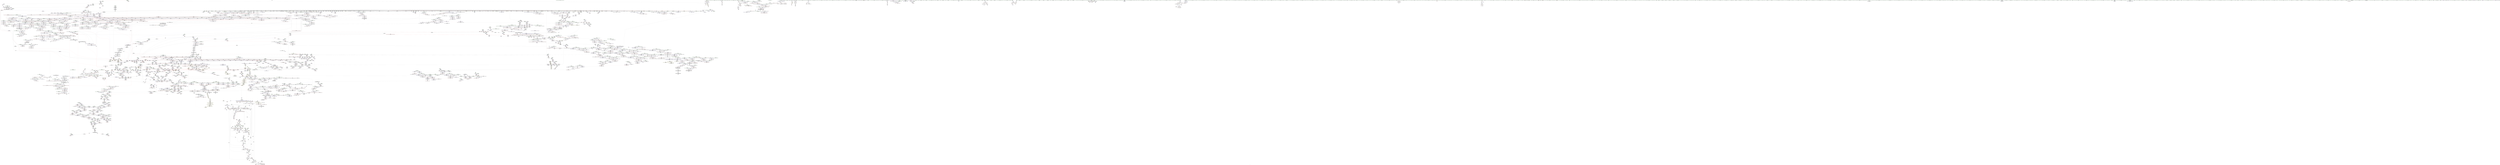 digraph "SVFG" {
	label="SVFG";

	Node0x5624338e8490 [shape=record,color=grey,label="{NodeID: 0\nNullPtr}"];
	Node0x5624338e8490 -> Node0x562434371020[style=solid];
	Node0x5624338e8490 -> Node0x562434371120[style=solid];
	Node0x5624338e8490 -> Node0x5624343711f0[style=solid];
	Node0x5624338e8490 -> Node0x5624343712c0[style=solid];
	Node0x5624338e8490 -> Node0x562434371390[style=solid];
	Node0x5624338e8490 -> Node0x562434371460[style=solid];
	Node0x5624338e8490 -> Node0x562434371530[style=solid];
	Node0x5624338e8490 -> Node0x562434371600[style=solid];
	Node0x5624338e8490 -> Node0x5624343716d0[style=solid];
	Node0x5624338e8490 -> Node0x5624343717a0[style=solid];
	Node0x5624338e8490 -> Node0x562434371870[style=solid];
	Node0x5624338e8490 -> Node0x562434371940[style=solid];
	Node0x5624338e8490 -> Node0x562434371a10[style=solid];
	Node0x5624338e8490 -> Node0x562434371ae0[style=solid];
	Node0x5624338e8490 -> Node0x562434371bb0[style=solid];
	Node0x5624338e8490 -> Node0x562434371c80[style=solid];
	Node0x5624338e8490 -> Node0x562434371d50[style=solid];
	Node0x5624338e8490 -> Node0x562434371e20[style=solid];
	Node0x5624338e8490 -> Node0x562434371ef0[style=solid];
	Node0x5624338e8490 -> Node0x562434371fc0[style=solid];
	Node0x5624338e8490 -> Node0x562434372090[style=solid];
	Node0x5624338e8490 -> Node0x562434372160[style=solid];
	Node0x5624338e8490 -> Node0x562434372230[style=solid];
	Node0x5624338e8490 -> Node0x562434372300[style=solid];
	Node0x5624338e8490 -> Node0x5624343723d0[style=solid];
	Node0x5624338e8490 -> Node0x5624343724a0[style=solid];
	Node0x5624338e8490 -> Node0x562434372570[style=solid];
	Node0x5624338e8490 -> Node0x562434372640[style=solid];
	Node0x5624338e8490 -> Node0x562434372710[style=solid];
	Node0x5624338e8490 -> Node0x5624343727e0[style=solid];
	Node0x5624338e8490 -> Node0x5624343728b0[style=solid];
	Node0x5624338e8490 -> Node0x562434372980[style=solid];
	Node0x5624338e8490 -> Node0x562434372a50[style=solid];
	Node0x5624338e8490 -> Node0x562434372b20[style=solid];
	Node0x5624338e8490 -> Node0x562434372bf0[style=solid];
	Node0x5624338e8490 -> Node0x562434372cc0[style=solid];
	Node0x5624338e8490 -> Node0x562434372d90[style=solid];
	Node0x5624338e8490 -> Node0x562434372e60[style=solid];
	Node0x5624338e8490 -> Node0x562434372f30[style=solid];
	Node0x5624338e8490 -> Node0x562434373000[style=solid];
	Node0x5624338e8490 -> Node0x5624343730d0[style=solid];
	Node0x5624338e8490 -> Node0x5624343731a0[style=solid];
	Node0x5624338e8490 -> Node0x562434373270[style=solid];
	Node0x5624338e8490 -> Node0x562434373340[style=solid];
	Node0x5624338e8490 -> Node0x562434373410[style=solid];
	Node0x5624338e8490 -> Node0x5624343734e0[style=solid];
	Node0x5624338e8490 -> Node0x5624343735b0[style=solid];
	Node0x5624338e8490 -> Node0x562434373680[style=solid];
	Node0x5624338e8490 -> Node0x562434373750[style=solid];
	Node0x5624338e8490 -> Node0x562434373820[style=solid];
	Node0x5624338e8490 -> Node0x5624343738f0[style=solid];
	Node0x5624338e8490 -> Node0x5624343739c0[style=solid];
	Node0x5624338e8490 -> Node0x562434373a90[style=solid];
	Node0x5624338e8490 -> Node0x562434373b60[style=solid];
	Node0x5624338e8490 -> Node0x562434373c30[style=solid];
	Node0x5624338e8490 -> Node0x562434373d00[style=solid];
	Node0x5624338e8490 -> Node0x562434373dd0[style=solid];
	Node0x5624338e8490 -> Node0x562434373ea0[style=solid];
	Node0x5624338e8490 -> Node0x562434373f70[style=solid];
	Node0x5624338e8490 -> Node0x562434374040[style=solid];
	Node0x5624338e8490 -> Node0x562434374110[style=solid];
	Node0x5624338e8490 -> Node0x5624343741e0[style=solid];
	Node0x5624338e8490 -> Node0x5624343742b0[style=solid];
	Node0x5624338e8490 -> Node0x562434374380[style=solid];
	Node0x5624338e8490 -> Node0x562434374450[style=solid];
	Node0x5624338e8490 -> Node0x562434374520[style=solid];
	Node0x5624338e8490 -> Node0x5624343745f0[style=solid];
	Node0x5624338e8490 -> Node0x5624343746c0[style=solid];
	Node0x5624338e8490 -> Node0x562434374790[style=solid];
	Node0x5624338e8490 -> Node0x562434374860[style=solid];
	Node0x5624338e8490 -> Node0x562434374930[style=solid];
	Node0x5624338e8490 -> Node0x562434374a00[style=solid];
	Node0x5624338e8490 -> Node0x562434374ad0[style=solid];
	Node0x5624338e8490 -> Node0x562434374ba0[style=solid];
	Node0x5624338e8490 -> Node0x562434374c70[style=solid];
	Node0x5624338e8490 -> Node0x562434374d40[style=solid];
	Node0x5624338e8490 -> Node0x562434374e10[style=solid];
	Node0x5624338e8490 -> Node0x5624343d4190[style=solid];
	Node0x5624338e8490 -> Node0x5624343db790[style=solid];
	Node0x5624338e8490 -> Node0x5624343db860[style=solid];
	Node0x5624338e8490 -> Node0x5624343db930[style=solid];
	Node0x5624338e8490 -> Node0x5624343dd9b0[style=solid];
	Node0x5624338e8490 -> Node0x5624343e3990[style=solid];
	Node0x5624338e8490 -> Node0x5624343e3a60[style=solid];
	Node0x5624338e8490 -> Node0x5624343e3b30[style=solid];
	Node0x5624338e8490 -> Node0x5624343e7750[style=solid];
	Node0x5624338e8490 -> Node0x5624343e7820[style=solid];
	Node0x5624338e8490 -> Node0x5624343e78f0[style=solid];
	Node0x5624338e8490 -> Node0x5624343e8930[style=solid];
	Node0x5624338e8490 -> Node0x56243443ef60[style=solid];
	Node0x5624338e8490 -> Node0x56243443f500[style=solid];
	Node0x5624338e8490 -> Node0x56243444a240[style=solid];
	Node0x5624338e8490 -> Node0x56243444a540[style=solid];
	Node0x5624338e8490 -> Node0x56243444b140[style=solid];
	Node0x5624338e8490 -> Node0x56243444c640[style=solid];
	Node0x5624338e8490:s64 -> Node0x56243461f830[style=solid,color=red];
	Node0x5624338e8490:s64 -> Node0x56243462dd20[style=solid,color=red];
	Node0x562434377a20 [shape=record,color=red,label="{NodeID: 1550\n448\<--444\n\<--i\n_Z6wypiszSt6vectorISt4pairIiiESaIS1_EE\n}"];
	Node0x562434377a20 -> Node0x56243444cac0[style=solid];
	Node0x562434355630 [shape=record,color=green,label="{NodeID: 443\n2947\<--2948\nref.tmp\<--ref.tmp_field_insensitive\n_ZNKSt6vectorIiSaIiEE3endEv\n|{|<s1>232}}"];
	Node0x562434355630 -> Node0x5624343e2fd0[style=solid];
	Node0x562434355630:s1 -> Node0x56243462efc0[style=solid,color=red];
	Node0x562434606f50 [shape=record,color=black,label="{NodeID: 5314\n156 = PHI()\n}"];
	Node0x562434505a00 [shape=record,color=yellow,style=double,label="{NodeID: 4207\n233V_1 = ENCHI(MR_233V_0)\npts\{5910000 \}\nFun[_ZNSt6vectorIiSaIiEED2Ev]|{|<s1>61|<s2>62}}"];
	Node0x562434505a00 -> Node0x562434379de0[style=dashed];
	Node0x562434505a00:s1 -> Node0x5624344fe690[style=dashed,color=red];
	Node0x562434505a00:s2 -> Node0x5624344fe690[style=dashed,color=red];
	Node0x5624343cd320 [shape=record,color=red,label="{NodeID: 1993\n3663\<--3650\n\<--__pos.addr\n_ZNSt6vectorIiSaIiEE15_M_erase_at_endEPi\n}"];
	Node0x5624343cd320 -> Node0x5624343e7f70[style=solid];
	Node0x562434364aa0 [shape=record,color=black,label="{NodeID: 886\n1837\<--1842\n_ZSt11__addressofINSt7__cxx1112basic_stringIcSt11char_traitsIcESaIcEEEEPT_RS6__ret\<--\n_ZSt11__addressofINSt7__cxx1112basic_stringIcSt11char_traitsIcESaIcEEEEPT_RS6_\n|{<s0>139|<s1>207}}"];
	Node0x562434364aa0:s0 -> Node0x56243460a450[style=solid,color=blue];
	Node0x562434364aa0:s1 -> Node0x562434611150[style=solid,color=blue];
	Node0x562434631310 [shape=record,color=black,label="{NodeID: 5757\n3959 = PHI(3701, )\n0th arg _ZN9__gnu_cxxmiIPiSt6vectorIiSaIiEEEENS_17__normal_iteratorIT_T0_E15difference_typeERKS8_SB_ }"];
	Node0x562434631310 -> Node0x5624343e9a40[style=solid];
	Node0x5624343e3c00 [shape=record,color=blue,label="{NodeID: 2436\n3071\<--3069\nthis.addr\<--this\n_ZNSt12_Vector_baseIiSaIiEE17_M_create_storageEm\n}"];
	Node0x5624343e3c00 -> Node0x5624343c9a40[style=dashed];
	Node0x56243439b770 [shape=record,color=purple,label="{NodeID: 1329\n4397\<--2905\noffset_0\<--\n}"];
	Node0x56243439b770 -> Node0x5624343e2bc0[style=solid];
	Node0x56243434d880 [shape=record,color=green,label="{NodeID: 222\n1487\<--1488\n_ZNSt16allocator_traitsISaIiEE9constructIiJRKiEEEvRS0_PT_DpOT0_\<--_ZNSt16allocator_traitsISaIiEE9constructIiJRKiEEEvRS0_PT_DpOT0__field_insensitive\n}"];
	Node0x5624344e6d10 [shape=record,color=black,label="{NodeID: 3986\nMR_417V_3 = PHI(MR_417V_4, MR_417V_2, )\npts\{15110000 \}\n}"];
	Node0x5624344e6d10 -> Node0x562434380ac0[style=dashed];
	Node0x562434382e80 [shape=record,color=red,label="{NodeID: 1772\n1916\<--1908\n\<--__p.addr\n_ZN9__gnu_cxx13new_allocatorINSt7__cxx1112basic_stringIcSt11char_traitsIcESaIcEEEE10deallocateEPS6_m\n}"];
	Node0x562434382e80 -> Node0x562434364de0[style=solid];
	Node0x562434371ae0 [shape=record,color=black,label="{NodeID: 665\n443\<--3\nt\<--dummyVal\n_Z6wypiszSt6vectorISt4pairIiiESaIS1_EE\n0th arg _Z6wypiszSt6vectorISt4pairIiiESaIS1_EE |{<s0>33|<s1>34|<s2>35}}"];
	Node0x562434371ae0:s0 -> Node0x5624346224d0[style=solid,color=red];
	Node0x562434371ae0:s1 -> Node0x56243461e7c0[style=solid,color=red];
	Node0x562434371ae0:s2 -> Node0x56243461e7c0[style=solid,color=red];
	Node0x56243461df00 [shape=record,color=black,label="{NodeID: 5536\n176 = PHI(78, )\n0th arg _ZNSt6vectorINSt7__cxx1112basic_stringIcSt11char_traitsIcESaIcEEESaIS5_EEC2Ev }"];
	Node0x56243461df00 -> Node0x5624343d4910[style=solid];
	Node0x5624343d8870 [shape=record,color=blue,label="{NodeID: 2215\n1013\<--1105\nkand\<--\n_Z4doitv\n}"];
	Node0x5624343d8870 -> Node0x56243437c750[style=dashed];
	Node0x5624343d8870 -> Node0x56243437c820[style=dashed];
	Node0x5624343d8870 -> Node0x56243437c8f0[style=dashed];
	Node0x5624343d8870 -> Node0x56243437c9c0[style=dashed];
	Node0x5624343d8870 -> Node0x56243437ca90[style=dashed];
	Node0x5624343d8870 -> Node0x5624343d93d0[style=dashed];
	Node0x5624343d8870 -> Node0x5624344dff10[style=dashed];
	Node0x5624343d8870 -> Node0x5624344f9e10[style=dashed];
	Node0x562434390350 [shape=record,color=purple,label="{NodeID: 1108\n952\<--17\narrayidx9\<--tab\n_Z4sitov\n}"];
	Node0x562434390350 -> Node0x5624343d7f80[style=solid];
	Node0x5624338e8520 [shape=record,color=green,label="{NodeID: 1\n4\<--1\n.str\<--dummyObj\nGlob }"];
	Node0x562434377af0 [shape=record,color=red,label="{NodeID: 1551\n455\<--444\n\<--i\n_Z6wypiszSt6vectorISt4pairIiiESaIS1_EE\n}"];
	Node0x562434377af0 -> Node0x562434376df0[style=solid];
	Node0x562434355700 [shape=record,color=green,label="{NodeID: 444\n2962\<--2963\nthis.addr\<--this.addr_field_insensitive\n_ZNSt12_Vector_baseIiSaIiEE19_M_get_Tp_allocatorEv\n}"];
	Node0x562434355700 -> Node0x5624343c9080[style=solid];
	Node0x562434355700 -> Node0x5624343e30a0[style=solid];
	Node0x562434607050 [shape=record,color=black,label="{NodeID: 5315\n523 = PHI(545, )\n}"];
	Node0x562434607050 -> Node0x56243435f110[style=solid];
	Node0x562434505ae0 [shape=record,color=yellow,style=double,label="{NodeID: 4208\n235V_1 = ENCHI(MR_235V_0)\npts\{5910001 \}\nFun[_ZNSt6vectorIiSaIiEED2Ev]}"];
	Node0x562434505ae0 -> Node0x562434379eb0[style=dashed];
	Node0x5624343cd3f0 [shape=record,color=red,label="{NodeID: 1994\n3659\<--3658\n\<--_M_finish\n_ZNSt6vectorIiSaIiEE15_M_erase_at_endEPi\n|{<s0>277}}"];
	Node0x5624343cd3f0:s0 -> Node0x56243461b020[style=solid,color=red];
	Node0x562434364b70 [shape=record,color=black,label="{NodeID: 887\n1862\<--1861\n\<--_M_impl\n_ZNSt12_Vector_baseINSt7__cxx1112basic_stringIcSt11char_traitsIcESaIcEEESaIS5_EE13_M_deallocateEPS5_m\n|{<s0>142}}"];
	Node0x562434364b70:s0 -> Node0x562434628130[style=solid,color=red];
	Node0x562434631420 [shape=record,color=black,label="{NodeID: 5758\n3960 = PHI(3711, )\n1st arg _ZN9__gnu_cxxmiIPiSt6vectorIiSaIiEEEENS_17__normal_iteratorIT_T0_E15difference_typeERKS8_SB_ }"];
	Node0x562434631420 -> Node0x5624343e9b10[style=solid];
	Node0x5624343e3cd0 [shape=record,color=blue,label="{NodeID: 2437\n3073\<--3070\n__n.addr\<--__n\n_ZNSt12_Vector_baseIiSaIiEE17_M_create_storageEm\n}"];
	Node0x5624343e3cd0 -> Node0x5624343c9b10[style=dashed];
	Node0x5624343e3cd0 -> Node0x5624343c9be0[style=dashed];
	Node0x56243439b840 [shape=record,color=purple,label="{NodeID: 1330\n4398\<--2906\noffset_0\<--\n}"];
	Node0x56243439b840 -> Node0x5624343d2bb0[style=solid];
	Node0x56243434d980 [shape=record,color=green,label="{NodeID: 223\n1503\<--1504\n_ZNSt6vectorIiSaIiEE17_M_realloc_insertIJRKiEEEvN9__gnu_cxx17__normal_iteratorIPiS1_EEDpOT_\<--_ZNSt6vectorIiSaIiEE17_M_realloc_insertIJRKiEEEvN9__gnu_cxx17__normal_iteratorIPiS1_EEDpOT__field_insensitive\n}"];
	Node0x5624344e7210 [shape=record,color=black,label="{NodeID: 3987\nMR_419V_3 = PHI(MR_419V_5, MR_419V_2, )\npts\{15130000 \}\n}"];
	Node0x562434382f50 [shape=record,color=red,label="{NodeID: 1773\n1929\<--1926\nthis1\<--this.addr\n_ZNSaINSt7__cxx1112basic_stringIcSt11char_traitsIcESaIcEEEED2Ev\n}"];
	Node0x562434382f50 -> Node0x562434364eb0[style=solid];
	Node0x562434371bb0 [shape=record,color=black,label="{NodeID: 666\n517\<--3\nt\<--dummyVal\n_Z6wypiszSt6vectorINSt7__cxx1112basic_stringIcSt11char_traitsIcESaIcEEESaIS5_EE\n0th arg _Z6wypiszSt6vectorINSt7__cxx1112basic_stringIcSt11char_traitsIcESaIcEEESaIS5_EE |{<s0>38|<s1>39}}"];
	Node0x562434371bb0:s0 -> Node0x5624346250b0[style=solid,color=red];
	Node0x562434371bb0:s1 -> Node0x5624346308d0[style=solid,color=red];
	Node0x56243461e010 [shape=record,color=black,label="{NodeID: 5537\n308 = PHI()\n0th arg _Z3toic }"];
	Node0x56243461e010 -> Node0x5624343d4f90[style=solid];
	Node0x5624343d8940 [shape=record,color=blue,label="{NodeID: 2216\n1015\<--1107\np\<--add\n_Z4doitv\n}"];
	Node0x5624343d8940 -> Node0x56243437cb60[style=dashed];
	Node0x5624343d8940 -> Node0x56243437cc30[style=dashed];
	Node0x5624343d8940 -> Node0x56243437cd00[style=dashed];
	Node0x5624343d8940 -> Node0x56243437cdd0[style=dashed];
	Node0x5624343d8940 -> Node0x56243437cea0[style=dashed];
	Node0x5624343d8940 -> Node0x56243437cf70[style=dashed];
	Node0x5624343d8940 -> Node0x56243437d040[style=dashed];
	Node0x5624343d8940 -> Node0x56243437d110[style=dashed];
	Node0x5624343d8940 -> Node0x56243437d1e0[style=dashed];
	Node0x5624343d8940 -> Node0x56243437d2b0[style=dashed];
	Node0x5624343d8940 -> Node0x56243437d380[style=dashed];
	Node0x5624343d8940 -> Node0x56243437d450[style=dashed];
	Node0x5624343d8940 -> Node0x5624343d94a0[style=dashed];
	Node0x5624343d8940 -> Node0x5624344e0410[style=dashed];
	Node0x562434390420 [shape=record,color=purple,label="{NodeID: 1109\n1119\<--17\narrayidx34\<--tab\n_Z4doitv\n}"];
	Node0x562434390420 -> Node0x56243437ed80[style=solid];
	Node0x562434344bb0 [shape=record,color=green,label="{NodeID: 2\n6\<--1\n.str.1\<--dummyObj\nGlob }"];
	Node0x562434377bc0 [shape=record,color=red,label="{NodeID: 1552\n462\<--444\n\<--i\n_Z6wypiszSt6vectorISt4pairIiiESaIS1_EE\n}"];
	Node0x562434377bc0 -> Node0x56243435ea90[style=solid];
	Node0x5624343557d0 [shape=record,color=green,label="{NodeID: 445\n2971\<--2972\nthis.addr\<--this.addr_field_insensitive\n_ZNSt12_Vector_baseIiSaIiEED2Ev\n}"];
	Node0x5624343557d0 -> Node0x5624343c9150[style=solid];
	Node0x5624343557d0 -> Node0x5624343e3170[style=solid];
	Node0x562434607280 [shape=record,color=black,label="{NodeID: 5316\n531 = PHI(565, )\n}"];
	Node0x562434505bc0 [shape=record,color=yellow,style=double,label="{NodeID: 4209\n213V_1 = ENCHI(MR_213V_0)\npts\{5910002 \}\nFun[_ZNSt6vectorIiSaIiEED2Ev]|{<s0>61|<s1>62}}"];
	Node0x562434505bc0:s0 -> Node0x5624344fe770[style=dashed,color=red];
	Node0x562434505bc0:s1 -> Node0x5624344fe770[style=dashed,color=red];
	Node0x5624343cd4c0 [shape=record,color=red,label="{NodeID: 1995\n3686\<--3677\n\<--__a.addr\n_ZNSt16allocator_traitsISaIiEE9constructIiJRKiEEEvRS0_PT_DpOT0_\n}"];
	Node0x5624343cd4c0 -> Node0x56243438c4c0[style=solid];
	Node0x562434364c40 [shape=record,color=black,label="{NodeID: 888\n1876\<--1875\n\<--this1\n_ZNSt12_Vector_baseINSt7__cxx1112basic_stringIcSt11char_traitsIcESaIcEEESaIS5_EE12_Vector_implD2Ev\n|{<s0>143}}"];
	Node0x562434364c40:s0 -> Node0x562434620230[style=solid,color=red];
	Node0x562434631530 [shape=record,color=black,label="{NodeID: 5759\n1718 = PHI(275, 2086, 2103, )\n0th arg _ZSt8_DestroyIPNSt7__cxx1112basic_stringIcSt11char_traitsIcESaIcEEES5_EvT_S7_RSaIT0_E }"];
	Node0x562434631530 -> Node0x5624343dbba0[style=solid];
	Node0x5624343e3da0 [shape=record,color=blue,label="{NodeID: 2438\n3083\<--3079\n_M_start\<--call\n_ZNSt12_Vector_baseIiSaIiEE17_M_create_storageEm\n|{|<s2>225}}"];
	Node0x5624343e3da0 -> Node0x5624343c9cb0[style=dashed];
	Node0x5624343e3da0 -> Node0x5624343c9d80[style=dashed];
	Node0x5624343e3da0:s2 -> Node0x5624345509c0[style=dashed,color=blue];
	Node0x56243439b910 [shape=record,color=purple,label="{NodeID: 1331\n4400\<--2908\noffset_0\<--\n}"];
	Node0x56243439b910 -> Node0x5624343e2c90[style=solid];
	Node0x56243434da80 [shape=record,color=green,label="{NodeID: 224\n1510\<--1511\nretval\<--retval_field_insensitive\n_ZSt13__max_elementIN9__gnu_cxx17__normal_iteratorIPiSt6vectorIiSaIiEEEENS0_5__ops15_Iter_less_iterEET_S9_S9_T0_\n}"];
	Node0x56243434da80 -> Node0x562434363720[style=solid];
	Node0x56243434da80 -> Node0x5624343637f0[style=solid];
	Node0x56243434da80 -> Node0x562434396080[style=solid];
	Node0x5624344e7710 [shape=record,color=black,label="{NodeID: 3988\nMR_423V_2 = PHI(MR_423V_4, MR_423V_1, )\npts\{15190000 \}\n}"];
	Node0x562434383020 [shape=record,color=red,label="{NodeID: 1774\n1940\<--1937\nthis1\<--this.addr\n_ZN9__gnu_cxx13new_allocatorINSt7__cxx1112basic_stringIcSt11char_traitsIcESaIcEEEED2Ev\n}"];
	Node0x562434371c80 [shape=record,color=black,label="{NodeID: 667\n587\<--3\nt\<--dummyVal\n_Z6wypiszSt6vectorIS_IiSaIiEESaIS1_EE\n0th arg _Z6wypiszSt6vectorIS_IiSaIiEESaIS1_EE |{<s0>42|<s1>43}}"];
	Node0x562434371c80:s0 -> Node0x562434629080[style=solid,color=red];
	Node0x562434371c80:s1 -> Node0x562434623cc0[style=solid,color=red];
	Node0x56243461e0e0 [shape=record,color=black,label="{NodeID: 5538\n3185 = PHI(2877, )\n0th arg _ZN9__gnu_cxx13new_allocatorIiED2Ev }"];
	Node0x56243461e0e0 -> Node0x5624343e4760[style=solid];
	Node0x5624343d8a10 [shape=record,color=blue,label="{NodeID: 2217\n1017\<--1127\npom\<--call37\n_Z4doitv\n}"];
	Node0x5624343d8a10 -> Node0x56243437d520[style=dashed];
	Node0x5624343d8a10 -> Node0x5624344e0910[style=dashed];
	Node0x5624343d8a10 -> Node0x5624344fa310[style=dashed];
	Node0x5624343904f0 [shape=record,color=purple,label="{NodeID: 1110\n1113\<--27\narrayidx\<--pot10\n_Z4doitv\n}"];
	Node0x5624343904f0 -> Node0x56243437ecb0[style=solid];
	Node0x562434344f10 [shape=record,color=green,label="{NodeID: 3\n8\<--1\n.str.2\<--dummyObj\nGlob }"];
	Node0x562434377c90 [shape=record,color=red,label="{NodeID: 1553\n470\<--444\n\<--i\n_Z6wypiszSt6vectorISt4pairIiiESaIS1_EE\n}"];
	Node0x562434377c90 -> Node0x5624344479c0[style=solid];
	Node0x5624343558a0 [shape=record,color=green,label="{NodeID: 446\n2973\<--2974\nexn.slot\<--exn.slot_field_insensitive\n_ZNSt12_Vector_baseIiSaIiEED2Ev\n}"];
	Node0x5624343558a0 -> Node0x5624343c9220[style=solid];
	Node0x5624343558a0 -> Node0x5624343e3240[style=solid];
	Node0x5624346073c0 [shape=record,color=black,label="{NodeID: 5317\n534 = PHI()\n}"];
	Node0x5624343cd590 [shape=record,color=red,label="{NodeID: 1996\n3688\<--3679\n\<--__p.addr\n_ZNSt16allocator_traitsISaIiEE9constructIiJRKiEEEvRS0_PT_DpOT0_\n|{<s0>280}}"];
	Node0x5624343cd590:s0 -> Node0x56243461ed90[style=solid,color=red];
	Node0x562434364d10 [shape=record,color=black,label="{NodeID: 889\n1895\<--1894\n\<--\n_ZNSt16allocator_traitsISaINSt7__cxx1112basic_stringIcSt11char_traitsIcESaIcEEEEE10deallocateERS6_PS5_m\n|{<s0>144}}"];
	Node0x562434364d10:s0 -> Node0x56243461ca70[style=solid,color=red];
	Node0x5624346316c0 [shape=record,color=black,label="{NodeID: 5760\n1719 = PHI(279, 2087, 2107, )\n1st arg _ZSt8_DestroyIPNSt7__cxx1112basic_stringIcSt11char_traitsIcESaIcEEES5_EvT_S7_RSaIT0_E }"];
	Node0x5624346316c0 -> Node0x5624343dbc70[style=solid];
	Node0x5624343e3e70 [shape=record,color=blue,label="{NodeID: 2439\n3089\<--3087\n_M_finish\<--\n_ZNSt12_Vector_baseIiSaIiEE17_M_create_storageEm\n|{<s0>225}}"];
	Node0x5624343e3e70:s0 -> Node0x5624345509c0[style=dashed,color=blue];
	Node0x56243439b9e0 [shape=record,color=purple,label="{NodeID: 1332\n4401\<--2909\noffset_0\<--\n}"];
	Node0x56243439b9e0 -> Node0x5624343d2c80[style=solid];
	Node0x56243434db50 [shape=record,color=green,label="{NodeID: 225\n1512\<--1513\n__first\<--__first_field_insensitive\n_ZSt13__max_elementIN9__gnu_cxx17__normal_iteratorIPiSt6vectorIiSaIiEEEENS0_5__ops15_Iter_less_iterEET_S9_S9_T0_\n|{|<s5>112|<s6>115}}"];
	Node0x56243434db50 -> Node0x5624343638c0[style=solid];
	Node0x56243434db50 -> Node0x562434363990[style=solid];
	Node0x56243434db50 -> Node0x562434363a60[style=solid];
	Node0x56243434db50 -> Node0x562434363b30[style=solid];
	Node0x56243434db50 -> Node0x562434396150[style=solid];
	Node0x56243434db50:s5 -> Node0x56243461efb0[style=solid,color=red];
	Node0x56243434db50:s6 -> Node0x56243461b420[style=solid,color=red];
	Node0x5624344e7c10 [shape=record,color=black,label="{NodeID: 3989\nMR_425V_2 = PHI(MR_425V_3, MR_425V_1, )\npts\{15210000 \}\n}"];
	Node0x5624343830f0 [shape=record,color=red,label="{NodeID: 1775\n1955\<--1946\n\<--__a.addr\n_ZNSt16allocator_traitsISaINSt7__cxx1112basic_stringIcSt11char_traitsIcESaIcEEEEE9constructIS5_JRKS5_EEEvRS6_PT_DpOT0_\n}"];
	Node0x5624343830f0 -> Node0x562434364f80[style=solid];
	Node0x562434371d50 [shape=record,color=black,label="{NodeID: 668\n622\<--3\n\<--dummyVal\n_Z6wypiszSt6vectorIS_IiSaIiEESaIS1_EE\n}"];
	Node0x56243461e1f0 [shape=record,color=black,label="{NodeID: 5539\n3021 = PHI(3010, 3058, )\n0th arg _ZNSaIiEC2ERKS_ }"];
	Node0x56243461e1f0 -> Node0x5624343e34b0[style=solid];
	Node0x5624343d8ae0 [shape=record,color=blue,label="{NodeID: 2218\n1019\<--1139\nA\<--conv42\n_Z4doitv\n}"];
	Node0x5624343d8ae0 -> Node0x56243437d5f0[style=dashed];
	Node0x5624343d8ae0 -> Node0x5624343d8bb0[style=dashed];
	Node0x5624343905c0 [shape=record,color=purple,label="{NodeID: 1111\n1364\<--27\n\<--pot10\nmain\n}"];
	Node0x5624343905c0 -> Node0x5624343d9cc0[style=solid];
	Node0x562434344fd0 [shape=record,color=green,label="{NodeID: 4\n10\<--1\n.str.3\<--dummyObj\nGlob }"];
	Node0x562434377d60 [shape=record,color=red,label="{NodeID: 1554\n461\<--460\n\<--first\n_Z6wypiszSt6vectorISt4pairIiiESaIS1_EE\n}"];
	Node0x562434355970 [shape=record,color=green,label="{NodeID: 447\n2975\<--2976\nehselector.slot\<--ehselector.slot_field_insensitive\n_ZNSt12_Vector_baseIiSaIiEED2Ev\n}"];
	Node0x562434355970 -> Node0x5624343e3310[style=solid];
	Node0x562434607490 [shape=record,color=black,label="{NodeID: 5318\n538 = PHI()\n}"];
	Node0x5624343cd660 [shape=record,color=red,label="{NodeID: 1997\n3689\<--3681\n\<--__args.addr\n_ZNSt16allocator_traitsISaIiEE9constructIiJRKiEEEvRS0_PT_DpOT0_\n|{<s0>279}}"];
	Node0x5624343cd660:s0 -> Node0x56243462de30[style=solid,color=red];
	Node0x562434364de0 [shape=record,color=black,label="{NodeID: 890\n1917\<--1916\n\<--\n_ZN9__gnu_cxx13new_allocatorINSt7__cxx1112basic_stringIcSt11char_traitsIcESaIcEEEE10deallocateEPS6_m\n}"];
	Node0x562434631850 [shape=record,color=black,label="{NodeID: 5761\n1720 = PHI(281, 2089, 2109, )\n2nd arg _ZSt8_DestroyIPNSt7__cxx1112basic_stringIcSt11char_traitsIcESaIcEEES5_EvT_S7_RSaIT0_E }"];
	Node0x562434631850 -> Node0x5624343dbd40[style=solid];
	Node0x5624343e3f40 [shape=record,color=blue,label="{NodeID: 2440\n3097\<--3095\n_M_end_of_storage\<--add.ptr\n_ZNSt12_Vector_baseIiSaIiEE17_M_create_storageEm\n|{<s0>225}}"];
	Node0x5624343e3f40:s0 -> Node0x5624345509c0[style=dashed,color=blue];
	Node0x56243439bab0 [shape=record,color=purple,label="{NodeID: 1333\n2938\<--2922\ncoerce.dive\<--retval\n_ZNKSt6vectorIiSaIiEE5beginEv\n}"];
	Node0x56243439bab0 -> Node0x5624343c8d40[style=solid];
	Node0x56243434dc20 [shape=record,color=green,label="{NodeID: 226\n1514\<--1515\n__last\<--__last_field_insensitive\n_ZSt13__max_elementIN9__gnu_cxx17__normal_iteratorIPiSt6vectorIiSaIiEEEENS0_5__ops15_Iter_less_iterEET_S9_S9_T0_\n|{|<s1>112|<s2>116}}"];
	Node0x56243434dc20 -> Node0x562434396220[style=solid];
	Node0x56243434dc20:s1 -> Node0x56243461f0f0[style=solid,color=red];
	Node0x56243434dc20:s2 -> Node0x5624346207b0[style=solid,color=red];
	Node0x5624344e8110 [shape=record,color=black,label="{NodeID: 3990\nMR_427V_2 = PHI(MR_427V_3, MR_427V_1, )\npts\{15230000 \}\n}"];
	Node0x5624343831c0 [shape=record,color=red,label="{NodeID: 1776\n1957\<--1948\n\<--__p.addr\n_ZNSt16allocator_traitsISaINSt7__cxx1112basic_stringIcSt11char_traitsIcESaIcEEEEE9constructIS5_JRKS5_EEEvRS6_PT_DpOT0_\n|{<s0>148}}"];
	Node0x5624343831c0:s0 -> Node0x56243461dce0[style=solid,color=red];
	Node0x562434371e20 [shape=record,color=black,label="{NodeID: 669\n623\<--3\n\<--dummyVal\n_Z6wypiszSt6vectorIS_IiSaIiEESaIS1_EE\n}"];
	Node0x562434371e20 -> Node0x5624343d60a0[style=solid];
	Node0x56243461e340 [shape=record,color=black,label="{NodeID: 5540\n3022 = PHI(3015, 3059, )\n1st arg _ZNSaIiEC2ERKS_ }"];
	Node0x56243461e340 -> Node0x5624343e3580[style=solid];
	Node0x5624343d8bb0 [shape=record,color=blue,label="{NodeID: 2219\n1019\<--1143\nA\<--add43\n_Z4doitv\n}"];
	Node0x5624343d8bb0 -> Node0x56243437d6c0[style=dashed];
	Node0x5624343d8bb0 -> Node0x5624343d8c80[style=dashed];
	Node0x562434390690 [shape=record,color=purple,label="{NodeID: 1112\n1375\<--27\narrayidx\<--pot10\nmain\n}"];
	Node0x562434390690 -> Node0x562434380030[style=solid];
	Node0x562434345090 [shape=record,color=green,label="{NodeID: 5\n12\<--1\n.str.4\<--dummyObj\nGlob }"];
	Node0x562434377e30 [shape=record,color=red,label="{NodeID: 1555\n466\<--465\n\<--second\n_Z6wypiszSt6vectorISt4pairIiiESaIS1_EE\n}"];
	Node0x562434355a40 [shape=record,color=green,label="{NodeID: 448\n2993\<--2994\n_ZNSt12_Vector_baseIiSaIiEE13_M_deallocateEPim\<--_ZNSt12_Vector_baseIiSaIiEE13_M_deallocateEPim_field_insensitive\n}"];
	Node0x562434607560 [shape=record,color=black,label="{NodeID: 5319\n71 = PHI(52, )\n}"];
	Node0x562434607560 -> Node0x562433463550[style=solid];
	Node0x5624343cd730 [shape=record,color=red,label="{NodeID: 1998\n3725\<--3703\nthis1\<--this.addr\n_ZNSt6vectorIiSaIiEE17_M_realloc_insertIJRKiEEEvN9__gnu_cxx17__normal_iteratorIPiS1_EEDpOT_\n|{|<s19>281|<s20>282}}"];
	Node0x5624343cd730 -> Node0x56243438c590[style=solid];
	Node0x5624343cd730 -> Node0x56243438c660[style=solid];
	Node0x5624343cd730 -> Node0x56243438c730[style=solid];
	Node0x5624343cd730 -> Node0x56243438c800[style=solid];
	Node0x5624343cd730 -> Node0x56243438c8d0[style=solid];
	Node0x5624343cd730 -> Node0x56243438c9a0[style=solid];
	Node0x5624343cd730 -> Node0x56243438ca70[style=solid];
	Node0x5624343cd730 -> Node0x56243438cb40[style=solid];
	Node0x5624343cd730 -> Node0x56243438cc10[style=solid];
	Node0x5624343cd730 -> Node0x56243438cce0[style=solid];
	Node0x5624343cd730 -> Node0x56243438cdb0[style=solid];
	Node0x5624343cd730 -> Node0x56243438ce80[style=solid];
	Node0x5624343cd730 -> Node0x56243438cf50[style=solid];
	Node0x5624343cd730 -> Node0x56243438d020[style=solid];
	Node0x5624343cd730 -> Node0x56243438d0f0[style=solid];
	Node0x5624343cd730 -> Node0x56243438d1c0[style=solid];
	Node0x5624343cd730 -> Node0x56243438d290[style=solid];
	Node0x5624343cd730 -> Node0x56243438d360[style=solid];
	Node0x5624343cd730 -> Node0x56243438d430[style=solid];
	Node0x5624343cd730:s19 -> Node0x56243462f530[style=solid,color=red];
	Node0x5624343cd730:s20 -> Node0x562434626200[style=solid,color=red];
	Node0x562434364eb0 [shape=record,color=black,label="{NodeID: 891\n1930\<--1929\n\<--this1\n_ZNSaINSt7__cxx1112basic_stringIcSt11char_traitsIcESaIcEEEED2Ev\n|{<s0>146}}"];
	Node0x562434364eb0:s0 -> Node0x56243461f300[style=solid,color=red];
	Node0x5624346319e0 [shape=record,color=black,label="{NodeID: 5762\n4241 = PHI(4202, 4210, )\n0th arg _ZSt12__miter_baseIPiEDTcl12__miter_basecldtfp_4baseEEESt13move_iteratorIT_E }"];
	Node0x5624346319e0 -> Node0x5624343eb920[style=solid];
	Node0x5624343e4010 [shape=record,color=blue,label="{NodeID: 2441\n3102\<--3101\nthis.addr\<--this\n_ZNSt12_Vector_baseIiSaIiEE12_Vector_implD2Ev\n}"];
	Node0x5624343e4010 -> Node0x5624343c9e50[style=dashed];
	Node0x56243439bb80 [shape=record,color=purple,label="{NodeID: 1334\n2931\<--2930\n_M_impl\<--\n_ZNKSt6vectorIiSaIiEE5beginEv\n}"];
	Node0x56243434dcf0 [shape=record,color=green,label="{NodeID: 227\n1516\<--1517\n__comp\<--__comp_field_insensitive\n_ZSt13__max_elementIN9__gnu_cxx17__normal_iteratorIPiSt6vectorIiSaIiEEEENS0_5__ops15_Iter_less_iterEET_S9_S9_T0_\n|{<s0>119}}"];
	Node0x56243434dcf0:s0 -> Node0x56243461bbc0[style=solid,color=red];
	Node0x5624344e8610 [shape=record,color=black,label="{NodeID: 3991\nMR_100V_3 = PHI(MR_100V_4, MR_100V_2, )\npts\{445 \}\n}"];
	Node0x5624344e8610 -> Node0x562434377a20[style=dashed];
	Node0x5624344e8610 -> Node0x562434377af0[style=dashed];
	Node0x5624344e8610 -> Node0x562434377bc0[style=dashed];
	Node0x5624344e8610 -> Node0x562434377c90[style=dashed];
	Node0x5624344e8610 -> Node0x5624343d57b0[style=dashed];
	Node0x562434383290 [shape=record,color=red,label="{NodeID: 1777\n1958\<--1950\n\<--__args.addr\n_ZNSt16allocator_traitsISaINSt7__cxx1112basic_stringIcSt11char_traitsIcESaIcEEEEE9constructIS5_JRKS5_EEEvRS6_PT_DpOT0_\n|{<s0>147}}"];
	Node0x562434383290:s0 -> Node0x56243461fd30[style=solid,color=red];
	Node0x562434371ef0 [shape=record,color=black,label="{NodeID: 670\n625\<--3\n\<--dummyVal\n_Z6wypiszSt6vectorIS_IiSaIiEESaIS1_EE\n}"];
	Node0x562434371ef0 -> Node0x5624343d6170[style=solid];
	Node0x56243461e490 [shape=record,color=black,label="{NodeID: 5541\n2610 = PHI(2602, )\n0th arg _ZNSt20__uninitialized_copyILb0EE13__uninit_copyISt13move_iteratorIPNSt7__cxx1112basic_stringIcSt11char_traitsIcESaIcEEEES9_EET0_T_SC_SB_ }"];
	Node0x56243461e490 -> Node0x5624343e0db0[style=solid];
	Node0x5624343d8c80 [shape=record,color=blue,label="{NodeID: 2220\n1019\<--1147\nA\<--rem44\n_Z4doitv\n}"];
	Node0x5624343d8c80 -> Node0x56243437d790[style=dashed];
	Node0x5624343d8c80 -> Node0x56243437d860[style=dashed];
	Node0x5624343d8c80 -> Node0x56243437d930[style=dashed];
	Node0x5624343d8c80 -> Node0x5624344e0e10[style=dashed];
	Node0x5624343d8c80 -> Node0x5624344fa810[style=dashed];
	Node0x562434390760 [shape=record,color=purple,label="{NodeID: 1113\n1381\<--27\narrayidx2\<--pot10\nmain\n}"];
	Node0x562434390760 -> Node0x5624343d9e60[style=solid];
	Node0x562434345900 [shape=record,color=green,label="{NodeID: 6\n15\<--1\n\<--dummyObj\nCan only get source location for instruction, argument, global var or function.}"];
	Node0x562434377f00 [shape=record,color=red,label="{NodeID: 1556\n482\<--479\nthis1\<--this.addr\n_ZNKSt6vectorISt4pairIiiESaIS1_EE4sizeEv\n}"];
	Node0x562434377f00 -> Node0x56243435eb60[style=solid];
	Node0x562434377f00 -> Node0x56243435ec30[style=solid];
	Node0x562434355b40 [shape=record,color=green,label="{NodeID: 449\n3012\<--3013\n__rhs.addr\<--__rhs.addr_field_insensitive\n_ZNSt16allocator_traitsISaIiEE37select_on_container_copy_constructionERKS0_\n}"];
	Node0x562434355b40 -> Node0x5624343c9560[style=solid];
	Node0x562434355b40 -> Node0x5624343e33e0[style=solid];
	Node0x562434607700 [shape=record,color=black,label="{NodeID: 5320\n101 = PHI()\n}"];
	Node0x562434607700 -> Node0x562434375180[style=solid];
	Node0x5624343cd800 [shape=record,color=red,label="{NodeID: 1999\n3750\<--3705\n\<--__args.addr\n_ZNSt6vectorIiSaIiEE17_M_realloc_insertIJRKiEEEvN9__gnu_cxx17__normal_iteratorIPiS1_EEDpOT_\n|{<s0>285}}"];
	Node0x5624343cd800:s0 -> Node0x56243462de30[style=solid,color=red];
	Node0x562434364f80 [shape=record,color=black,label="{NodeID: 892\n1956\<--1955\n\<--\n_ZNSt16allocator_traitsISaINSt7__cxx1112basic_stringIcSt11char_traitsIcESaIcEEEEE9constructIS5_JRKS5_EEEvRS6_PT_DpOT0_\n|{<s0>148}}"];
	Node0x562434364f80:s0 -> Node0x56243461dbd0[style=solid,color=red];
	Node0x562434631b30 [shape=record,color=black,label="{NodeID: 5763\n1660 = PHI(181, )\n0th arg _ZNSt12_Vector_baseINSt7__cxx1112basic_stringIcSt11char_traitsIcESaIcEEESaIS5_EEC2Ev }"];
	Node0x562434631b30 -> Node0x5624343db5f0[style=solid];
	Node0x5624343e40e0 [shape=record,color=blue,label="{NodeID: 2442\n3112\<--3110\nthis.addr\<--this\n_ZNSt12_Vector_baseIiSaIiEE11_M_allocateEm\n}"];
	Node0x5624343e40e0 -> Node0x5624343c9f20[style=dashed];
	Node0x56243439bc50 [shape=record,color=purple,label="{NodeID: 1335\n2932\<--2930\n_M_start\<--\n_ZNKSt6vectorIiSaIiEE5beginEv\n}"];
	Node0x56243439bc50 -> Node0x5624343c8c70[style=solid];
	Node0x56243434ddc0 [shape=record,color=green,label="{NodeID: 228\n1518\<--1519\n__result\<--__result_field_insensitive\n_ZSt13__max_elementIN9__gnu_cxx17__normal_iteratorIPiSt6vectorIiSaIiEEEENS0_5__ops15_Iter_less_iterEET_S9_S9_T0_\n}"];
	Node0x56243434ddc0 -> Node0x562434363c00[style=solid];
	Node0x56243434ddc0 -> Node0x562434363cd0[style=solid];
	Node0x56243434ddc0 -> Node0x562434363da0[style=solid];
	Node0x56243434ddc0 -> Node0x562434363e70[style=solid];
	Node0x562434383360 [shape=record,color=red,label="{NodeID: 1778\n1994\<--1972\nthis1\<--this.addr\n_ZNSt6vectorINSt7__cxx1112basic_stringIcSt11char_traitsIcESaIcEEESaIS5_EE17_M_realloc_insertIJRKS5_EEEvN9__gnu_cxx17__normal_iteratorIPS5_S7_EEDpOT_\n|{|<s19>149|<s20>150}}"];
	Node0x562434383360 -> Node0x562434365050[style=solid];
	Node0x562434383360 -> Node0x562434365120[style=solid];
	Node0x562434383360 -> Node0x5624343651f0[style=solid];
	Node0x562434383360 -> Node0x5624343652c0[style=solid];
	Node0x562434383360 -> Node0x562434365390[style=solid];
	Node0x562434383360 -> Node0x562434365460[style=solid];
	Node0x562434383360 -> Node0x562434365530[style=solid];
	Node0x562434383360 -> Node0x562434365600[style=solid];
	Node0x562434383360 -> Node0x5624343656d0[style=solid];
	Node0x562434383360 -> Node0x5624343657a0[style=solid];
	Node0x562434383360 -> Node0x562434365870[style=solid];
	Node0x562434383360 -> Node0x562434365940[style=solid];
	Node0x562434383360 -> Node0x562434365a10[style=solid];
	Node0x562434383360 -> Node0x562434365ae0[style=solid];
	Node0x562434383360 -> Node0x562434365bb0[style=solid];
	Node0x562434383360 -> Node0x562434365c80[style=solid];
	Node0x562434383360 -> Node0x562434365d50[style=solid];
	Node0x562434383360 -> Node0x562434365e20[style=solid];
	Node0x562434383360 -> Node0x562434365ef0[style=solid];
	Node0x562434383360:s19 -> Node0x56243462e770[style=solid,color=red];
	Node0x562434383360:s20 -> Node0x5624346294c0[style=solid,color=red];
	Node0x562434371fc0 [shape=record,color=black,label="{NodeID: 671\n632\<--3\nlpad.val\<--dummyVal\n_Z6wypiszSt6vectorIS_IiSaIiEESaIS1_EE\n}"];
	Node0x56243461e5a0 [shape=record,color=black,label="{NodeID: 5542\n2611 = PHI(2604, )\n1st arg _ZNSt20__uninitialized_copyILb0EE13__uninit_copyISt13move_iteratorIPNSt7__cxx1112basic_stringIcSt11char_traitsIcESaIcEEEES9_EET0_T_SC_SB_ }"];
	Node0x56243461e5a0 -> Node0x5624343e0e80[style=solid];
	Node0x5624343d8d50 [shape=record,color=blue,label="{NodeID: 2221\n1021\<--1160\nB\<--conv52\n_Z4doitv\n}"];
	Node0x5624343d8d50 -> Node0x56243437da00[style=dashed];
	Node0x5624343d8d50 -> Node0x5624343d8e20[style=dashed];
	Node0x562434390830 [shape=record,color=purple,label="{NodeID: 1114\n1043\<--30\n\<--.str.5\n_Z4doitv\n}"];
	Node0x562434345990 [shape=record,color=green,label="{NodeID: 7\n26\<--1\n__dso_handle\<--dummyObj\nGlob }"];
	Node0x562434377fd0 [shape=record,color=red,label="{NodeID: 1557\n486\<--485\n\<--_M_finish\n_ZNKSt6vectorISt4pairIiiESaIS1_EE4sizeEv\n}"];
	Node0x562434377fd0 -> Node0x56243435ed00[style=solid];
	Node0x562434355c10 [shape=record,color=green,label="{NodeID: 450\n3017\<--3018\n_ZNSaIiEC2ERKS_\<--_ZNSaIiEC2ERKS__field_insensitive\n}"];
	Node0x5624346077d0 [shape=record,color=black,label="{NodeID: 5321\n246 = PHI(2158, )\n}"];
	Node0x5624346077d0 -> Node0x5624343d4c50[style=solid];
	Node0x5624344fc440 [shape=record,color=yellow,style=double,label="{NodeID: 4214\n625V_1 = ENCHI(MR_625V_0)\npts\{42430000 \}\nFun[_ZNKSt13move_iteratorIPiE4baseEv]}"];
	Node0x5624344fc440 -> Node0x5624343d1eb0[style=dashed];
	Node0x5624343cd8d0 [shape=record,color=red,label="{NodeID: 2000\n3739\<--3707\n\<--__len\n_ZNSt6vectorIiSaIiEE17_M_realloc_insertIJRKiEEEvN9__gnu_cxx17__normal_iteratorIPiS1_EEDpOT_\n|{<s0>284}}"];
	Node0x5624343cd8d0:s0 -> Node0x5624346321d0[style=solid,color=red];
	Node0x562434365050 [shape=record,color=black,label="{NodeID: 893\n2009\<--1994\n\<--this1\n_ZNSt6vectorINSt7__cxx1112basic_stringIcSt11char_traitsIcESaIcEEESaIS5_EE17_M_realloc_insertIJRKS5_EEEvN9__gnu_cxx17__normal_iteratorIPS5_S7_EEDpOT_\n|{<s0>152}}"];
	Node0x562434365050:s0 -> Node0x562434623860[style=solid,color=red];
	Node0x562434631c40 [shape=record,color=black,label="{NodeID: 5764\n2263 = PHI(1970, )\n0th arg _ZN9__gnu_cxxmiIPNSt7__cxx1112basic_stringIcSt11char_traitsIcESaIcEEESt6vectorIS6_SaIS6_EEEENS_17__normal_iteratorIT_T0_E15difference_typeERKSE_SH_ }"];
	Node0x562434631c40 -> Node0x5624343deac0[style=solid];
	Node0x5624343e41b0 [shape=record,color=blue,label="{NodeID: 2443\n3114\<--3111\n__n.addr\<--__n\n_ZNSt12_Vector_baseIiSaIiEE11_M_allocateEm\n}"];
	Node0x5624343e41b0 -> Node0x5624343c9ff0[style=dashed];
	Node0x5624343e41b0 -> Node0x5624343ca0c0[style=dashed];
	Node0x56243439bd20 [shape=record,color=purple,label="{NodeID: 1336\n2957\<--2943\ncoerce.dive\<--retval\n_ZNKSt6vectorIiSaIiEE3endEv\n}"];
	Node0x56243439bd20 -> Node0x5624343c8fb0[style=solid];
	Node0x562434356370 [shape=record,color=green,label="{NodeID: 229\n1520\<--1521\nagg.tmp\<--agg.tmp_field_insensitive\n_ZSt13__max_elementIN9__gnu_cxx17__normal_iteratorIPiSt6vectorIiSaIiEEEENS0_5__ops15_Iter_less_iterEET_S9_S9_T0_\n}"];
	Node0x562434356370 -> Node0x562434363f40[style=solid];
	Node0x562434356370 -> Node0x5624343962f0[style=solid];
	Node0x562434383430 [shape=record,color=red,label="{NodeID: 1779\n2023\<--1974\n\<--__args.addr\n_ZNSt6vectorINSt7__cxx1112basic_stringIcSt11char_traitsIcESaIcEEESaIS5_EE17_M_realloc_insertIJRKS5_EEEvN9__gnu_cxx17__normal_iteratorIPS5_S7_EEDpOT_\n|{<s0>153}}"];
	Node0x562434383430:s0 -> Node0x56243461fd30[style=solid,color=red];
	Node0x562434372090 [shape=record,color=black,label="{NodeID: 672\n633\<--3\nlpad.val3\<--dummyVal\n_Z6wypiszSt6vectorIS_IiSaIiEESaIS1_EE\n}"];
	Node0x56243461e6b0 [shape=record,color=black,label="{NodeID: 5543\n2612 = PHI(2600, )\n2nd arg _ZNSt20__uninitialized_copyILb0EE13__uninit_copyISt13move_iteratorIPNSt7__cxx1112basic_stringIcSt11char_traitsIcESaIcEEEES9_EET0_T_SC_SB_ }"];
	Node0x56243461e6b0 -> Node0x5624343e0f50[style=solid];
	Node0x5624343d8e20 [shape=record,color=blue,label="{NodeID: 2222\n1021\<--1164\nB\<--add53\n_Z4doitv\n}"];
	Node0x5624343d8e20 -> Node0x56243437dad0[style=dashed];
	Node0x5624343d8e20 -> Node0x5624343d8ef0[style=dashed];
	Node0x562434390900 [shape=record,color=purple,label="{NodeID: 1115\n1067\<--30\n\<--.str.5\n_Z4doitv\n}"];
	Node0x562434345a20 [shape=record,color=green,label="{NodeID: 8\n30\<--1\n.str.5\<--dummyObj\nGlob }"];
	Node0x5624343780a0 [shape=record,color=red,label="{NodeID: 1558\n490\<--489\n\<--_M_start\n_ZNKSt6vectorISt4pairIiiESaIS1_EE4sizeEv\n}"];
	Node0x5624343780a0 -> Node0x56243435edd0[style=solid];
	Node0x562434355d10 [shape=record,color=green,label="{NodeID: 451\n3023\<--3024\nthis.addr\<--this.addr_field_insensitive\n_ZNSaIiEC2ERKS_\n}"];
	Node0x562434355d10 -> Node0x5624343c9630[style=solid];
	Node0x562434355d10 -> Node0x5624343e34b0[style=solid];
	Node0x562434607940 [shape=record,color=black,label="{NodeID: 5322\n281 = PHI(1736, )\n|{<s0>23}}"];
	Node0x562434607940:s0 -> Node0x562434631850[style=solid,color=red];
	Node0x5624343cd9a0 [shape=record,color=red,label="{NodeID: 2001\n3817\<--3707\n\<--__len\n_ZNSt6vectorIiSaIiEE17_M_realloc_insertIJRKiEEEvN9__gnu_cxx17__normal_iteratorIPiS1_EEDpOT_\n|{<s0>298}}"];
	Node0x5624343cd9a0:s0 -> Node0x562434621310[style=solid,color=red];
	Node0x562434365120 [shape=record,color=black,label="{NodeID: 894\n2017\<--1994\n\<--this1\n_ZNSt6vectorINSt7__cxx1112basic_stringIcSt11char_traitsIcESaIcEEESaIS5_EE17_M_realloc_insertIJRKS5_EEEvN9__gnu_cxx17__normal_iteratorIPS5_S7_EEDpOT_\n}"];
	Node0x562434365120 -> Node0x562434398030[style=solid];
	Node0x562434631d50 [shape=record,color=black,label="{NodeID: 5765\n2264 = PHI(1980, )\n1st arg _ZN9__gnu_cxxmiIPNSt7__cxx1112basic_stringIcSt11char_traitsIcESaIcEEESt6vectorIS6_SaIS6_EEEENS_17__normal_iteratorIT_T0_E15difference_typeERKSE_SH_ }"];
	Node0x562434631d50 -> Node0x5624343deb90[style=solid];
	Node0x5624343e4280 [shape=record,color=blue,label="{NodeID: 2444\n3135\<--3133\n__a.addr\<--__a\n_ZNSt16allocator_traitsISaIiEE8allocateERS0_m\n}"];
	Node0x5624343e4280 -> Node0x5624343ca190[style=dashed];
	Node0x56243439bdf0 [shape=record,color=purple,label="{NodeID: 1337\n2952\<--2951\n_M_impl\<--\n_ZNKSt6vectorIiSaIiEE3endEv\n}"];
	Node0x562434356440 [shape=record,color=green,label="{NodeID: 230\n1522\<--1523\nagg.tmp4\<--agg.tmp4_field_insensitive\n_ZSt13__max_elementIN9__gnu_cxx17__normal_iteratorIPiSt6vectorIiSaIiEEEENS0_5__ops15_Iter_less_iterEET_S9_S9_T0_\n}"];
	Node0x562434356440 -> Node0x562434364010[style=solid];
	Node0x562434356440 -> Node0x5624343963c0[style=solid];
	Node0x562434383500 [shape=record,color=red,label="{NodeID: 1780\n2010\<--1976\n\<--__len\n_ZNSt6vectorINSt7__cxx1112basic_stringIcSt11char_traitsIcESaIcEEESaIS5_EE17_M_realloc_insertIJRKS5_EEEvN9__gnu_cxx17__normal_iteratorIPS5_S7_EEDpOT_\n|{<s0>152}}"];
	Node0x562434383500:s0 -> Node0x562434623970[style=solid,color=red];
	Node0x562434372160 [shape=record,color=black,label="{NodeID: 673\n741\<--3\n\<--dummyVal\n_ZNSt6vectorIiSaIiEEC2ERKS1_\n}"];
	Node0x56243461e7c0 [shape=record,color=black,label="{NodeID: 5544\n498 = PHI(443, 443, )\n0th arg _ZNSt6vectorISt4pairIiiESaIS1_EEixEm }"];
	Node0x56243461e7c0 -> Node0x5624343d5950[style=solid];
	Node0x562434518fd0 [shape=record,color=yellow,style=double,label="{NodeID: 4437\n42V_1 = ENCHI(MR_42V_0)\npts\{20 \}\nFun[_Z4doitv]}"];
	Node0x562434518fd0 -> Node0x5624343a40c0[style=dashed];
	Node0x5624343d8ef0 [shape=record,color=blue,label="{NodeID: 2223\n1021\<--1168\nB\<--rem54\n_Z4doitv\n}"];
	Node0x5624343d8ef0 -> Node0x56243437dba0[style=dashed];
	Node0x5624343d8ef0 -> Node0x56243437dc70[style=dashed];
	Node0x5624343d8ef0 -> Node0x5624344e1310[style=dashed];
	Node0x5624343d8ef0 -> Node0x5624344fad10[style=dashed];
	Node0x5624343909d0 [shape=record,color=purple,label="{NodeID: 1116\n1260\<--30\n\<--.str.5\n_Z4doitv\n}"];
	Node0x562434345ae0 [shape=record,color=green,label="{NodeID: 9\n32\<--1\n.str.6\<--dummyObj\nGlob }"];
	Node0x562434378170 [shape=record,color=red,label="{NodeID: 1559\n506\<--500\nthis1\<--this.addr\n_ZNSt6vectorISt4pairIiiESaIS1_EEixEm\n}"];
	Node0x562434378170 -> Node0x56243435ef70[style=solid];
	Node0x562434355de0 [shape=record,color=green,label="{NodeID: 452\n3025\<--3026\n__a.addr\<--__a.addr_field_insensitive\n_ZNSaIiEC2ERKS_\n}"];
	Node0x562434355de0 -> Node0x5624343c9700[style=solid];
	Node0x562434355de0 -> Node0x5624343e3580[style=solid];
	Node0x562434607a80 [shape=record,color=black,label="{NodeID: 5323\n338 = PHI()\n}"];
	Node0x562434607a80 -> Node0x562434376290[style=solid];
	Node0x5624343cda70 [shape=record,color=red,label="{NodeID: 2002\n3861\<--3707\n\<--__len\n_ZNSt6vectorIiSaIiEE17_M_realloc_insertIJRKiEEEvN9__gnu_cxx17__normal_iteratorIPiS1_EEDpOT_\n}"];
	Node0x5624343651f0 [shape=record,color=black,label="{NodeID: 895\n2027\<--1994\n\<--this1\n_ZNSt6vectorINSt7__cxx1112basic_stringIcSt11char_traitsIcESaIcEEESaIS5_EE17_M_realloc_insertIJRKS5_EEEvN9__gnu_cxx17__normal_iteratorIPS5_S7_EEDpOT_\n}"];
	Node0x5624343651f0 -> Node0x562434398100[style=solid];
	Node0x5624343651f0 -> Node0x5624343981d0[style=solid];
	Node0x562434631e60 [shape=record,color=black,label="{NodeID: 5766\n3010 = PHI(2810, )\n0th arg _ZNSt16allocator_traitsISaIiEE37select_on_container_copy_constructionERKS0_ |{<s0>237}}"];
	Node0x562434631e60:s0 -> Node0x56243461e1f0[style=solid,color=red];
	Node0x5624343e4350 [shape=record,color=blue,label="{NodeID: 2445\n3137\<--3134\n__n.addr\<--__n\n_ZNSt16allocator_traitsISaIiEE8allocateERS0_m\n}"];
	Node0x5624343e4350 -> Node0x5624343ca260[style=dashed];
	Node0x56243439bec0 [shape=record,color=purple,label="{NodeID: 1338\n2953\<--2951\n_M_finish\<--\n_ZNKSt6vectorIiSaIiEE3endEv\n}"];
	Node0x56243439bec0 -> Node0x5624343c8ee0[style=solid];
	Node0x562434356510 [shape=record,color=green,label="{NodeID: 231\n1529\<--1530\n_ZN9__gnu_cxxeqIPiSt6vectorIiSaIiEEEEbRKNS_17__normal_iteratorIT_T0_EESA_\<--_ZN9__gnu_cxxeqIPiSt6vectorIiSaIiEEEEbRKNS_17__normal_iteratorIT_T0_EESA__field_insensitive\n}"];
	Node0x5624343835d0 [shape=record,color=red,label="{NodeID: 1781\n2094\<--1976\n\<--__len\n_ZNSt6vectorINSt7__cxx1112basic_stringIcSt11char_traitsIcESaIcEEESaIS5_EE17_M_realloc_insertIJRKS5_EEEvN9__gnu_cxx17__normal_iteratorIPS5_S7_EEDpOT_\n|{<s0>166}}"];
	Node0x5624343835d0:s0 -> Node0x562434625b80[style=solid,color=red];
	Node0x562434372230 [shape=record,color=black,label="{NodeID: 674\n742\<--3\n\<--dummyVal\n_ZNSt6vectorIiSaIiEEC2ERKS1_\n}"];
	Node0x562434372230 -> Node0x5624343d68c0[style=solid];
	Node0x56243461e910 [shape=record,color=black,label="{NodeID: 5545\n499 = PHI(456, 463, )\n1st arg _ZNSt6vectorISt4pairIiiESaIS1_EEixEm }"];
	Node0x56243461e910 -> Node0x5624343d5a20[style=solid];
	Node0x5624345190e0 [shape=record,color=yellow,style=double,label="{NodeID: 4438\n44V_1 = ENCHI(MR_44V_0)\npts\{22 \}\nFun[_Z4doitv]}"];
	Node0x5624345190e0 -> Node0x5624343a4190[style=dashed];
	Node0x5624345190e0 -> Node0x5624343a4260[style=dashed];
	Node0x5624345190e0 -> Node0x5624343a4330[style=dashed];
	Node0x5624345190e0 -> Node0x5624343a4400[style=dashed];
	Node0x5624345190e0 -> Node0x5624343a44d0[style=dashed];
	Node0x5624345190e0 -> Node0x5624343a45a0[style=dashed];
	Node0x5624345190e0 -> Node0x5624343a4670[style=dashed];
	Node0x5624343d8fc0 [shape=record,color=blue,label="{NodeID: 2224\n1023\<--1171\nok\<--\n_Z4doitv\n}"];
	Node0x5624343d8fc0 -> Node0x56243437dd40[style=dashed];
	Node0x5624343d8fc0 -> Node0x5624343d9160[style=dashed];
	Node0x5624343d8fc0 -> Node0x5624344e1810[style=dashed];
	Node0x5624343d8fc0 -> Node0x5624344fb210[style=dashed];
	Node0x562434390aa0 [shape=record,color=purple,label="{NodeID: 1117\n1046\<--32\n\<--.str.6\n_Z4doitv\n}"];
	Node0x562434345be0 [shape=record,color=green,label="{NodeID: 10\n34\<--1\n.str.7\<--dummyObj\nGlob }"];
	Node0x562434378240 [shape=record,color=red,label="{NodeID: 1560\n511\<--502\n\<--__n.addr\n_ZNSt6vectorISt4pairIiiESaIS1_EEixEm\n}"];
	Node0x562434355eb0 [shape=record,color=green,label="{NodeID: 453\n3034\<--3035\n_ZN9__gnu_cxx13new_allocatorIiEC2ERKS1_\<--_ZN9__gnu_cxx13new_allocatorIiEC2ERKS1__field_insensitive\n}"];
	Node0x562434607b50 [shape=record,color=black,label="{NodeID: 5324\n361 = PHI()\n}"];
	Node0x5624343cdb40 [shape=record,color=red,label="{NodeID: 2003\n3748\<--3709\n\<--__elems_before\n_ZNSt6vectorIiSaIiEE17_M_realloc_insertIJRKiEEEvN9__gnu_cxx17__normal_iteratorIPiS1_EEDpOT_\n}"];
	Node0x5624343652c0 [shape=record,color=black,label="{NodeID: 896\n2036\<--1994\n\<--this1\n_ZNSt6vectorINSt7__cxx1112basic_stringIcSt11char_traitsIcESaIcEEESaIS5_EE17_M_realloc_insertIJRKS5_EEEvN9__gnu_cxx17__normal_iteratorIPS5_S7_EEDpOT_\n|{<s0>156}}"];
	Node0x5624343652c0:s0 -> Node0x56243462f140[style=solid,color=red];
	Node0x562434631f70 [shape=record,color=black,label="{NodeID: 5767\n3011 = PHI(2815, )\n1st arg _ZNSt16allocator_traitsISaIiEE37select_on_container_copy_constructionERKS0_ }"];
	Node0x562434631f70 -> Node0x5624343e33e0[style=solid];
	Node0x5624343e4420 [shape=record,color=blue,label="{NodeID: 2446\n3152\<--3149\nthis.addr\<--this\n_ZN9__gnu_cxx13new_allocatorIiE8allocateEmPKv\n}"];
	Node0x5624343e4420 -> Node0x5624343ca330[style=dashed];
	Node0x56243439bf90 [shape=record,color=purple,label="{NodeID: 1339\n2966\<--2965\n_M_impl\<--this1\n_ZNSt12_Vector_baseIiSaIiEE19_M_get_Tp_allocatorEv\n}"];
	Node0x56243439bf90 -> Node0x562434389810[style=solid];
	Node0x562434356610 [shape=record,color=green,label="{NodeID: 232\n1541\<--1542\n_ZN9__gnu_cxx17__normal_iteratorIPiSt6vectorIiSaIiEEEppEv\<--_ZN9__gnu_cxx17__normal_iteratorIPiSt6vectorIiSaIiEEEppEv_field_insensitive\n}"];
	Node0x5624343836a0 [shape=record,color=red,label="{NodeID: 1782\n2140\<--1976\n\<--__len\n_ZNSt6vectorINSt7__cxx1112basic_stringIcSt11char_traitsIcESaIcEEESaIS5_EE17_M_realloc_insertIJRKS5_EEEvN9__gnu_cxx17__normal_iteratorIPS5_S7_EEDpOT_\n}"];
	Node0x562434372300 [shape=record,color=black,label="{NodeID: 675\n744\<--3\n\<--dummyVal\n_ZNSt6vectorIiSaIiEEC2ERKS1_\n}"];
	Node0x562434372300 -> Node0x5624343d6990[style=solid];
	Node0x56243461ea60 [shape=record,color=black,label="{NodeID: 5546\n2690 = PHI(2613, )\n0th arg _ZStneIPNSt7__cxx1112basic_stringIcSt11char_traitsIcESaIcEEEEbRKSt13move_iteratorIT_ESB_ }"];
	Node0x56243461ea60 -> Node0x5624343e1500[style=solid];
	Node0x5624343d9090 [shape=record,color=blue,label="{NodeID: 2225\n1025\<--15\ni\<--\n_Z4doitv\n}"];
	Node0x5624343d9090 -> Node0x56243437de10[style=dashed];
	Node0x5624343d9090 -> Node0x56243437dee0[style=dashed];
	Node0x5624343d9090 -> Node0x56243437dfb0[style=dashed];
	Node0x5624343d9090 -> Node0x56243437e080[style=dashed];
	Node0x5624343d9090 -> Node0x5624343d9230[style=dashed];
	Node0x5624343d9090 -> Node0x5624344e1d10[style=dashed];
	Node0x5624343d9090 -> Node0x5624344fb710[style=dashed];
	Node0x562434390b70 [shape=record,color=purple,label="{NodeID: 1118\n1243\<--32\n\<--.str.6\n_Z4doitv\n}"];
	Node0x562434345ce0 [shape=record,color=green,label="{NodeID: 11\n36\<--1\n.str.8\<--dummyObj\nGlob }"];
	Node0x562434378310 [shape=record,color=red,label="{NodeID: 1561\n510\<--509\n\<--_M_start\n_ZNSt6vectorISt4pairIiiESaIS1_EEixEm\n}"];
	Node0x562434378310 -> Node0x5624343a3630[style=solid];
	Node0x562434355fb0 [shape=record,color=green,label="{NodeID: 454\n3040\<--3041\nthis.addr\<--this.addr_field_insensitive\n_ZN9__gnu_cxx13new_allocatorIiEC2ERKS1_\n}"];
	Node0x562434355fb0 -> Node0x5624343c97d0[style=solid];
	Node0x562434355fb0 -> Node0x5624343e3650[style=solid];
	Node0x562434607c20 [shape=record,color=black,label="{NodeID: 5325\n377 = PHI(401, )\n}"];
	Node0x562434607c20 -> Node0x5624343765d0[style=solid];
	Node0x5624343cdc10 [shape=record,color=red,label="{NodeID: 2004\n3797\<--3709\n\<--__elems_before\n_ZNSt6vectorIiSaIiEE17_M_realloc_insertIJRKiEEEvN9__gnu_cxx17__normal_iteratorIPiS1_EEDpOT_\n}"];
	Node0x562434365390 [shape=record,color=black,label="{NodeID: 897\n2047\<--1994\n\<--this1\n_ZNSt6vectorINSt7__cxx1112basic_stringIcSt11char_traitsIcESaIcEEESaIS5_EE17_M_realloc_insertIJRKS5_EEEvN9__gnu_cxx17__normal_iteratorIPS5_S7_EEDpOT_\n}"];
	Node0x562434365390 -> Node0x562434398370[style=solid];
	Node0x562434365390 -> Node0x562434398440[style=solid];
	Node0x562434632080 [shape=record,color=black,label="{NodeID: 5768\n3110 = PHI(3077, 3738, )\n0th arg _ZNSt12_Vector_baseIiSaIiEE11_M_allocateEm }"];
	Node0x562434632080 -> Node0x5624343e40e0[style=solid];
	Node0x5624343e44f0 [shape=record,color=blue,label="{NodeID: 2447\n3154\<--3150\n__n.addr\<--__n\n_ZN9__gnu_cxx13new_allocatorIiE8allocateEmPKv\n}"];
	Node0x5624343e44f0 -> Node0x5624343ca400[style=dashed];
	Node0x5624343e44f0 -> Node0x5624343ca4d0[style=dashed];
	Node0x56243439c060 [shape=record,color=purple,label="{NodeID: 1340\n2979\<--2978\n_M_impl\<--this1\n_ZNSt12_Vector_baseIiSaIiEED2Ev\n}"];
	Node0x562434356710 [shape=record,color=green,label="{NodeID: 233\n1544\<--1545\n_ZN9__gnu_cxxneIPiSt6vectorIiSaIiEEEEbRKNS_17__normal_iteratorIT_T0_EESA_\<--_ZN9__gnu_cxxneIPiSt6vectorIiSaIiEEEEbRKNS_17__normal_iteratorIT_T0_EESA__field_insensitive\n}"];
	Node0x5624344ea410 [shape=record,color=black,label="{NodeID: 3997\nMR_20V_2 = PHI(MR_20V_3, MR_20V_1, )\npts\{2140000 \}\n}"];
	Node0x562434383770 [shape=record,color=red,label="{NodeID: 1783\n2021\<--1978\n\<--__elems_before\n_ZNSt6vectorINSt7__cxx1112basic_stringIcSt11char_traitsIcESaIcEEESaIS5_EE17_M_realloc_insertIJRKS5_EEEvN9__gnu_cxx17__normal_iteratorIPS5_S7_EEDpOT_\n}"];
	Node0x5624343723d0 [shape=record,color=black,label="{NodeID: 676\n748\<--3\n\<--dummyVal\n_ZNSt6vectorIiSaIiEEC2ERKS1_\n}"];
	Node0x56243461eb70 [shape=record,color=black,label="{NodeID: 5547\n2691 = PHI(2615, )\n1st arg _ZStneIPNSt7__cxx1112basic_stringIcSt11char_traitsIcESaIcEEEEbRKSt13move_iteratorIT_ESB_ }"];
	Node0x56243461eb70 -> Node0x5624343e15d0[style=solid];
	Node0x5624343d9160 [shape=record,color=blue,label="{NodeID: 2226\n1023\<--1202\nok\<--\n_Z4doitv\n}"];
	Node0x5624343d9160 -> Node0x56243437dd40[style=dashed];
	Node0x5624343d9160 -> Node0x5624344e1810[style=dashed];
	Node0x5624343d9160 -> Node0x5624344fb210[style=dashed];
	Node0x562434390c40 [shape=record,color=purple,label="{NodeID: 1119\n1256\<--32\n\<--.str.6\n_Z4doitv\n}"];
	Node0x562434345de0 [shape=record,color=green,label="{NodeID: 12\n38\<--1\nstderr\<--dummyObj\nGlob }"];
	Node0x5624343783e0 [shape=record,color=red,label="{NodeID: 1562\n522\<--518\n\<--i\n_Z6wypiszSt6vectorINSt7__cxx1112basic_stringIcSt11char_traitsIcESaIcEEESaIS5_EE\n}"];
	Node0x5624343783e0 -> Node0x562434449640[style=solid];
	Node0x562434356080 [shape=record,color=green,label="{NodeID: 455\n3042\<--3043\n.addr\<--.addr_field_insensitive\n_ZN9__gnu_cxx13new_allocatorIiEC2ERKS1_\n}"];
	Node0x562434356080 -> Node0x5624343e3720[style=solid];
	Node0x562434607dc0 [shape=record,color=black,label="{NodeID: 5326\n385 = PHI(421, )\n}"];
	Node0x562434607dc0 -> Node0x562434377470[style=solid];
	Node0x5624343cdce0 [shape=record,color=red,label="{NodeID: 2005\n3742\<--3713\n\<--__new_start\n_ZNSt6vectorIiSaIiEE17_M_realloc_insertIJRKiEEEvN9__gnu_cxx17__normal_iteratorIPiS1_EEDpOT_\n}"];
	Node0x5624343cdce0 -> Node0x5624343e8860[style=solid];
	Node0x562434365460 [shape=record,color=black,label="{NodeID: 898\n2052\<--1994\n\<--this1\n_ZNSt6vectorINSt7__cxx1112basic_stringIcSt11char_traitsIcESaIcEEESaIS5_EE17_M_realloc_insertIJRKS5_EEEvN9__gnu_cxx17__normal_iteratorIPS5_S7_EEDpOT_\n|{<s0>159}}"];
	Node0x562434365460:s0 -> Node0x56243462f140[style=solid,color=red];
	Node0x5624346321d0 [shape=record,color=black,label="{NodeID: 5769\n3111 = PHI(3078, 3739, )\n1st arg _ZNSt12_Vector_baseIiSaIiEE11_M_allocateEm }"];
	Node0x5624346321d0 -> Node0x5624343e41b0[style=solid];
	Node0x5624343e45c0 [shape=record,color=blue,label="{NodeID: 2448\n3156\<--3151\n.addr\<--\n_ZN9__gnu_cxx13new_allocatorIiE8allocateEmPKv\n}"];
	Node0x56243439c130 [shape=record,color=purple,label="{NodeID: 1341\n2980\<--2978\n_M_start\<--this1\n_ZNSt12_Vector_baseIiSaIiEED2Ev\n}"];
	Node0x56243439c130 -> Node0x5624343c92f0[style=solid];
	Node0x562434356810 [shape=record,color=green,label="{NodeID: 234\n1558\<--1559\n_ZNK9__gnu_cxx5__ops15_Iter_less_iterclINS_17__normal_iteratorIPiSt6vectorIiSaIiEEEES8_EEbT_T0_\<--_ZNK9__gnu_cxx5__ops15_Iter_less_iterclINS_17__normal_iteratorIPiSt6vectorIiSaIiEEEES8_EEbT_T0__field_insensitive\n}"];
	Node0x5624344ea910 [shape=record,color=black,label="{NodeID: 3998\nMR_108V_3 = PHI(MR_108V_4, MR_108V_2, )\npts\{519 \}\n}"];
	Node0x5624344ea910 -> Node0x5624343783e0[style=dashed];
	Node0x5624344ea910 -> Node0x5624343784b0[style=dashed];
	Node0x5624344ea910 -> Node0x562434378580[style=dashed];
	Node0x5624344ea910 -> Node0x5624343d5bc0[style=dashed];
	Node0x562434383840 [shape=record,color=red,label="{NodeID: 1784\n2072\<--1978\n\<--__elems_before\n_ZNSt6vectorINSt7__cxx1112basic_stringIcSt11char_traitsIcESaIcEEESaIS5_EE17_M_realloc_insertIJRKS5_EEEvN9__gnu_cxx17__normal_iteratorIPS5_S7_EEDpOT_\n}"];
	Node0x5624343724a0 [shape=record,color=black,label="{NodeID: 677\n749\<--3\n\<--dummyVal\n_ZNSt6vectorIiSaIiEEC2ERKS1_\n}"];
	Node0x5624343724a0 -> Node0x5624343d6a60[style=solid];
	Node0x56243461ec80 [shape=record,color=black,label="{NodeID: 5548\n3880 = PHI(3687, )\n0th arg _ZN9__gnu_cxx13new_allocatorIiE9constructIiJRKiEEEvPT_DpOT0_ }"];
	Node0x56243461ec80 -> Node0x5624343e9220[style=solid];
	Node0x5624343d9230 [shape=record,color=blue,label="{NodeID: 2227\n1025\<--1206\ni\<--inc\n_Z4doitv\n}"];
	Node0x5624343d9230 -> Node0x56243437de10[style=dashed];
	Node0x5624343d9230 -> Node0x56243437dee0[style=dashed];
	Node0x5624343d9230 -> Node0x56243437dfb0[style=dashed];
	Node0x5624343d9230 -> Node0x56243437e080[style=dashed];
	Node0x5624343d9230 -> Node0x5624343d9230[style=dashed];
	Node0x5624343d9230 -> Node0x5624344e1d10[style=dashed];
	Node0x5624343d9230 -> Node0x5624344fb710[style=dashed];
	Node0x562434390d10 [shape=record,color=purple,label="{NodeID: 1120\n1388\<--34\n\<--.str.7\nmain\n}"];
	Node0x562434345ee0 [shape=record,color=green,label="{NodeID: 13\n39\<--1\n.str.9\<--dummyObj\nGlob }"];
	Node0x5624343784b0 [shape=record,color=red,label="{NodeID: 1563\n529\<--518\n\<--i\n_Z6wypiszSt6vectorINSt7__cxx1112basic_stringIcSt11char_traitsIcESaIcEEESaIS5_EE\n}"];
	Node0x5624343784b0 -> Node0x56243435f1e0[style=solid];
	Node0x562434356150 [shape=record,color=green,label="{NodeID: 456\n3051\<--3052\nthis.addr\<--this.addr_field_insensitive\n_ZNSt12_Vector_baseIiSaIiEE12_Vector_implC2ERKS0_\n}"];
	Node0x562434356150 -> Node0x5624343c98a0[style=solid];
	Node0x562434356150 -> Node0x5624343e37f0[style=solid];
	Node0x562434607f00 [shape=record,color=black,label="{NodeID: 5327\n390 = PHI()\n}"];
	Node0x5624344fca10 [shape=record,color=yellow,style=double,label="{NodeID: 4220\n366V_1 = ENCHI(MR_366V_0)\npts\{2622 \}\nFun[_ZNSt20__uninitialized_copyILb0EE13__uninit_copyISt13move_iteratorIPNSt7__cxx1112basic_stringIcSt11char_traitsIcESaIcEEEES9_EET0_T_SC_SB_]}"];
	Node0x5624344fca10 -> Node0x5624343e11c0[style=dashed];
	Node0x5624343cddb0 [shape=record,color=red,label="{NodeID: 2006\n3747\<--3713\n\<--__new_start\n_ZNSt6vectorIiSaIiEE17_M_realloc_insertIJRKiEEEvN9__gnu_cxx17__normal_iteratorIPiS1_EEDpOT_\n}"];
	Node0x5624343cddb0 -> Node0x5624343a3cb0[style=solid];
	Node0x562434365530 [shape=record,color=black,label="{NodeID: 899\n2068\<--1994\n\<--this1\n_ZNSt6vectorINSt7__cxx1112basic_stringIcSt11char_traitsIcESaIcEEESaIS5_EE17_M_realloc_insertIJRKS5_EEEvN9__gnu_cxx17__normal_iteratorIPS5_S7_EEDpOT_\n}"];
	Node0x562434365530 -> Node0x562434398510[style=solid];
	Node0x562434632320 [shape=record,color=black,label="{NodeID: 5770\n371 = PHI(590, )\n0th arg _Z6wypiszSt6vectorIiSaIiEE |{<s0>29|<s1>30}}"];
	Node0x562434632320:s0 -> Node0x562434628b30[style=solid,color=red];
	Node0x562434632320:s1 -> Node0x56243462a4e0[style=solid,color=red];
	Node0x5624343e4690 [shape=record,color=blue,label="{NodeID: 2449\n3178\<--3177\nthis.addr\<--this\n_ZNK9__gnu_cxx13new_allocatorIiE8max_sizeEv\n}"];
	Node0x5624343e4690 -> Node0x5624343ca5a0[style=dashed];
	Node0x56243439c200 [shape=record,color=purple,label="{NodeID: 1342\n2982\<--2978\n_M_impl2\<--this1\n_ZNSt12_Vector_baseIiSaIiEED2Ev\n}"];
	Node0x562434356910 [shape=record,color=green,label="{NodeID: 235\n1579\<--1580\nretval\<--retval_field_insensitive\n_ZN9__gnu_cxx5__ops16__iter_less_iterEv\n}"];
	Node0x562434383910 [shape=record,color=red,label="{NodeID: 1785\n2015\<--1982\n\<--__new_start\n_ZNSt6vectorINSt7__cxx1112basic_stringIcSt11char_traitsIcESaIcEEESaIS5_EE17_M_realloc_insertIJRKS5_EEEvN9__gnu_cxx17__normal_iteratorIPS5_S7_EEDpOT_\n}"];
	Node0x562434383910 -> Node0x5624343dd8e0[style=solid];
	Node0x562434372570 [shape=record,color=black,label="{NodeID: 678\n751\<--3\n\<--dummyVal\n_ZNSt6vectorIiSaIiEEC2ERKS1_\n}"];
	Node0x562434372570 -> Node0x5624343d6b30[style=solid];
	Node0x56243461ed90 [shape=record,color=black,label="{NodeID: 5549\n3881 = PHI(3688, )\n1st arg _ZN9__gnu_cxx13new_allocatorIiE9constructIiJRKiEEEvPT_DpOT0_ }"];
	Node0x56243461ed90 -> Node0x5624343e92f0[style=solid];
	Node0x5624343d9300 [shape=record,color=blue,label="{NodeID: 2228\n1027\<--1228\nw\<--conv88\n_Z4doitv\n}"];
	Node0x5624343d9300 -> Node0x56243437e150[style=dashed];
	Node0x5624343d9300 -> Node0x56243437e220[style=dashed];
	Node0x5624343d9300 -> Node0x5624344e2210[style=dashed];
	Node0x5624343d9300 -> Node0x5624344fbc10[style=dashed];
	Node0x562434390de0 [shape=record,color=purple,label="{NodeID: 1121\n1418\<--34\n\<--.str.7\nmain\n}"];
	Node0x562434345fe0 [shape=record,color=green,label="{NodeID: 14\n41\<--1\n.str.10\<--dummyObj\nGlob }"];
	Node0x562434378580 [shape=record,color=red,label="{NodeID: 1564\n540\<--518\n\<--i\n_Z6wypiszSt6vectorINSt7__cxx1112basic_stringIcSt11char_traitsIcESaIcEEESaIS5_EE\n}"];
	Node0x562434378580 -> Node0x5624344422c0[style=solid];
	Node0x562434356220 [shape=record,color=green,label="{NodeID: 457\n3053\<--3054\n__a.addr\<--__a.addr_field_insensitive\n_ZNSt12_Vector_baseIiSaIiEE12_Vector_implC2ERKS0_\n}"];
	Node0x562434356220 -> Node0x5624343c9970[style=solid];
	Node0x562434356220 -> Node0x5624343e38c0[style=solid];
	Node0x562434607fd0 [shape=record,color=black,label="{NodeID: 5328\n397 = PHI()\n}"];
	Node0x5624345071f0 [shape=record,color=yellow,style=double,label="{NodeID: 4221\n368V_1 = ENCHI(MR_368V_0)\npts\{2624 \}\nFun[_ZNSt20__uninitialized_copyILb0EE13__uninit_copyISt13move_iteratorIPNSt7__cxx1112basic_stringIcSt11char_traitsIcESaIcEEEES9_EET0_T_SC_SB_]}"];
	Node0x5624345071f0 -> Node0x5624343e1290[style=dashed];
	Node0x5624343cde80 [shape=record,color=red,label="{NodeID: 2007\n3760\<--3713\n\<--__new_start\n_ZNSt6vectorIiSaIiEE17_M_realloc_insertIJRKiEEEvN9__gnu_cxx17__normal_iteratorIPiS1_EEDpOT_\n|{<s0>289}}"];
	Node0x5624343cde80:s0 -> Node0x562434621dc0[style=solid,color=red];
	Node0x562434365600 [shape=record,color=black,label="{NodeID: 900\n2088\<--1994\n\<--this1\n_ZNSt6vectorINSt7__cxx1112basic_stringIcSt11char_traitsIcESaIcEEESaIS5_EE17_M_realloc_insertIJRKS5_EEEvN9__gnu_cxx17__normal_iteratorIPS5_S7_EEDpOT_\n|{<s0>164}}"];
	Node0x562434365600:s0 -> Node0x56243462f140[style=solid,color=red];
	Node0x562434632520 [shape=record,color=black,label="{NodeID: 5771\n2440 = PHI(2393, )\n0th arg _ZNKSt12_Vector_baseINSt7__cxx1112basic_stringIcSt11char_traitsIcESaIcEEESaIS5_EE19_M_get_Tp_allocatorEv }"];
	Node0x562434632520 -> Node0x5624343dfb00[style=solid];
	Node0x5624343e4760 [shape=record,color=blue,label="{NodeID: 2450\n3186\<--3185\nthis.addr\<--this\n_ZN9__gnu_cxx13new_allocatorIiED2Ev\n}"];
	Node0x5624343e4760 -> Node0x5624343ca670[style=dashed];
	Node0x56243439c2d0 [shape=record,color=purple,label="{NodeID: 1343\n2983\<--2978\n_M_end_of_storage\<--this1\n_ZNSt12_Vector_baseIiSaIiEED2Ev\n}"];
	Node0x56243439c2d0 -> Node0x5624343c93c0[style=solid];
	Node0x5624343569e0 [shape=record,color=green,label="{NodeID: 236\n1585\<--1586\n__lhs.addr\<--__lhs.addr_field_insensitive\n_ZN9__gnu_cxxeqIPiSt6vectorIiSaIiEEEEbRKNS_17__normal_iteratorIT_T0_EESA_\n}"];
	Node0x5624343569e0 -> Node0x562434380b90[style=solid];
	Node0x5624343569e0 -> Node0x5624343dadd0[style=solid];
	Node0x5624343839e0 [shape=record,color=red,label="{NodeID: 1786\n2020\<--1982\n\<--__new_start\n_ZNSt6vectorINSt7__cxx1112basic_stringIcSt11char_traitsIcESaIcEEESaIS5_EE17_M_realloc_insertIJRKS5_EEEvN9__gnu_cxx17__normal_iteratorIPS5_S7_EEDpOT_\n}"];
	Node0x5624343839e0 -> Node0x5624343a38a0[style=solid];
	Node0x562434372640 [shape=record,color=black,label="{NodeID: 679\n760\<--3\nlpad.val\<--dummyVal\n_ZNSt6vectorIiSaIiEEC2ERKS1_\n}"];
	Node0x56243461eea0 [shape=record,color=black,label="{NodeID: 5550\n3882 = PHI(3690, )\n2nd arg _ZN9__gnu_cxx13new_allocatorIiE9constructIiJRKiEEEvPT_DpOT0_ }"];
	Node0x56243461eea0 -> Node0x5624343e93c0[style=solid];
	Node0x5624343d93d0 [shape=record,color=blue,label="{NodeID: 2229\n1013\<--1233\nkand\<--\n_Z4doitv\n}"];
	Node0x5624343d93d0 -> Node0x5624344f9e10[style=dashed];
	Node0x562434390eb0 [shape=record,color=purple,label="{NodeID: 1122\n1399\<--36\n\<--.str.8\nmain\n}"];
	Node0x5624343460e0 [shape=record,color=green,label="{NodeID: 15\n43\<--1\n.str.11\<--dummyObj\nGlob }"];
	Node0x562434534ac0 [shape=record,color=yellow,style=double,label="{NodeID: 4886\nRETMU(292V_2)\npts\{250000 250001 250002 \}\nFun[_GLOBAL__sub_I_jakubr_0_0.cpp]}"];
	Node0x562434378650 [shape=record,color=red,label="{NodeID: 1565\n550\<--547\nthis1\<--this.addr\n_ZNKSt6vectorINSt7__cxx1112basic_stringIcSt11char_traitsIcESaIcEEESaIS5_EE4sizeEv\n}"];
	Node0x562434378650 -> Node0x56243435f2b0[style=solid];
	Node0x562434378650 -> Node0x56243435f380[style=solid];
	Node0x562434366ab0 [shape=record,color=green,label="{NodeID: 458\n3071\<--3072\nthis.addr\<--this.addr_field_insensitive\n_ZNSt12_Vector_baseIiSaIiEE17_M_create_storageEm\n}"];
	Node0x562434366ab0 -> Node0x5624343c9a40[style=solid];
	Node0x562434366ab0 -> Node0x5624343e3c00[style=solid];
	Node0x5624346080a0 [shape=record,color=black,label="{NodeID: 5329\n449 = PHI(477, )\n}"];
	Node0x5624346080a0 -> Node0x562434376d20[style=solid];
	Node0x5624343cdf50 [shape=record,color=red,label="{NodeID: 2008\n3796\<--3713\n\<--__new_start\n_ZNSt6vectorIiSaIiEE17_M_realloc_insertIJRKiEEEvN9__gnu_cxx17__normal_iteratorIPiS1_EEDpOT_\n}"];
	Node0x5624343cdf50 -> Node0x5624343a3d80[style=solid];
	Node0x5624343656d0 [shape=record,color=black,label="{NodeID: 901\n2092\<--1994\n\<--this1\n_ZNSt6vectorINSt7__cxx1112basic_stringIcSt11char_traitsIcESaIcEEESaIS5_EE17_M_realloc_insertIJRKS5_EEEvN9__gnu_cxx17__normal_iteratorIPS5_S7_EEDpOT_\n|{<s0>166}}"];
	Node0x5624343656d0:s0 -> Node0x562434625860[style=solid,color=red];
	Node0x5624343e4830 [shape=record,color=blue,label="{NodeID: 2451\n3207\<--3192\ncoerce.dive\<--__first.coerce\n_ZSt18uninitialized_copyIN9__gnu_cxx17__normal_iteratorIPKiSt6vectorIiSaIiEEEEPiET0_T_SA_S9_\n}"];
	Node0x5624343e4830 -> Node0x5624343d2d50[style=dashed];
	Node0x56243439c3a0 [shape=record,color=purple,label="{NodeID: 1344\n2985\<--2978\n_M_impl3\<--this1\n_ZNSt12_Vector_baseIiSaIiEED2Ev\n}"];
	Node0x562434356ab0 [shape=record,color=green,label="{NodeID: 237\n1587\<--1588\n__rhs.addr\<--__rhs.addr_field_insensitive\n_ZN9__gnu_cxxeqIPiSt6vectorIiSaIiEEEEbRKNS_17__normal_iteratorIT_T0_EESA_\n}"];
	Node0x562434356ab0 -> Node0x562434380c60[style=solid];
	Node0x562434356ab0 -> Node0x5624343daea0[style=solid];
	Node0x562434383ab0 [shape=record,color=red,label="{NodeID: 1787\n2035\<--1982\n\<--__new_start\n_ZNSt6vectorINSt7__cxx1112basic_stringIcSt11char_traitsIcESaIcEEESaIS5_EE17_M_realloc_insertIJRKS5_EEEvN9__gnu_cxx17__normal_iteratorIPS5_S7_EEDpOT_\n|{<s0>157}}"];
	Node0x562434383ab0:s0 -> Node0x56243462c890[style=solid,color=red];
	Node0x562434372710 [shape=record,color=black,label="{NodeID: 680\n761\<--3\nlpad.val14\<--dummyVal\n_ZNSt6vectorIiSaIiEEC2ERKS1_\n}"];
	Node0x56243461efb0 [shape=record,color=black,label="{NodeID: 5551\n1583 = PHI(1512, )\n0th arg _ZN9__gnu_cxxeqIPiSt6vectorIiSaIiEEEEbRKNS_17__normal_iteratorIT_T0_EESA_ }"];
	Node0x56243461efb0 -> Node0x5624343dadd0[style=solid];
	Node0x5624343d94a0 [shape=record,color=blue,label="{NodeID: 2230\n1015\<--1250\np\<--inc101\n_Z4doitv\n}"];
	Node0x5624343d94a0 -> Node0x56243437cb60[style=dashed];
	Node0x5624343d94a0 -> Node0x56243437cc30[style=dashed];
	Node0x5624343d94a0 -> Node0x56243437cd00[style=dashed];
	Node0x5624343d94a0 -> Node0x56243437cdd0[style=dashed];
	Node0x5624343d94a0 -> Node0x56243437cea0[style=dashed];
	Node0x5624343d94a0 -> Node0x56243437cf70[style=dashed];
	Node0x5624343d94a0 -> Node0x56243437d040[style=dashed];
	Node0x5624343d94a0 -> Node0x56243437d110[style=dashed];
	Node0x5624343d94a0 -> Node0x56243437d1e0[style=dashed];
	Node0x5624343d94a0 -> Node0x56243437d2b0[style=dashed];
	Node0x5624343d94a0 -> Node0x56243437d380[style=dashed];
	Node0x5624343d94a0 -> Node0x56243437d450[style=dashed];
	Node0x5624343d94a0 -> Node0x5624343d94a0[style=dashed];
	Node0x5624343d94a0 -> Node0x5624344e0410[style=dashed];
	Node0x562434390f80 [shape=record,color=purple,label="{NodeID: 1123\n1403\<--39\n\<--.str.9\nmain\n}"];
	Node0x5624343461e0 [shape=record,color=green,label="{NodeID: 16\n46\<--1\n\<--dummyObj\nCan only get source location for instruction, argument, global var or function.}"];
	Node0x562434378720 [shape=record,color=red,label="{NodeID: 1566\n554\<--553\n\<--_M_finish\n_ZNKSt6vectorINSt7__cxx1112basic_stringIcSt11char_traitsIcESaIcEEESaIS5_EE4sizeEv\n}"];
	Node0x562434378720 -> Node0x56243435f450[style=solid];
	Node0x562434366b40 [shape=record,color=green,label="{NodeID: 459\n3073\<--3074\n__n.addr\<--__n.addr_field_insensitive\n_ZNSt12_Vector_baseIiSaIiEE17_M_create_storageEm\n}"];
	Node0x562434366b40 -> Node0x5624343c9b10[style=solid];
	Node0x562434366b40 -> Node0x5624343c9be0[style=solid];
	Node0x562434366b40 -> Node0x5624343e3cd0[style=solid];
	Node0x562434608240 [shape=record,color=black,label="{NodeID: 5330\n457 = PHI(497, )\n}"];
	Node0x562434608240 -> Node0x562434392940[style=solid];
	Node0x5624343ce020 [shape=record,color=red,label="{NodeID: 2009\n3809\<--3713\n\<--__new_start\n_ZNSt6vectorIiSaIiEE17_M_realloc_insertIJRKiEEEvN9__gnu_cxx17__normal_iteratorIPiS1_EEDpOT_\n|{<s0>297}}"];
	Node0x5624343ce020:s0 -> Node0x56243461ac70[style=solid,color=red];
	Node0x5624343657a0 [shape=record,color=black,label="{NodeID: 902\n2100\<--1994\n\<--this1\n_ZNSt6vectorINSt7__cxx1112basic_stringIcSt11char_traitsIcESaIcEEESaIS5_EE17_M_realloc_insertIJRKS5_EEEvN9__gnu_cxx17__normal_iteratorIPS5_S7_EEDpOT_\n}"];
	Node0x5624343657a0 -> Node0x5624343985e0[style=solid];
	Node0x5624343657a0 -> Node0x5624343986b0[style=solid];
	Node0x5624343e4900 [shape=record,color=blue,label="{NodeID: 2452\n3209\<--3193\ncoerce.dive1\<--__last.coerce\n_ZSt18uninitialized_copyIN9__gnu_cxx17__normal_iteratorIPKiSt6vectorIiSaIiEEEEPiET0_T_SA_S9_\n}"];
	Node0x5624343e4900 -> Node0x5624343d2e20[style=dashed];
	Node0x56243439c470 [shape=record,color=purple,label="{NodeID: 1345\n2986\<--2978\n_M_start4\<--this1\n_ZNSt12_Vector_baseIiSaIiEED2Ev\n}"];
	Node0x56243439c470 -> Node0x5624343c9490[style=solid];
	Node0x562434356b80 [shape=record,color=green,label="{NodeID: 238\n1593\<--1594\n_ZNK9__gnu_cxx17__normal_iteratorIPiSt6vectorIiSaIiEEE4baseEv\<--_ZNK9__gnu_cxx17__normal_iteratorIPiSt6vectorIiSaIiEEE4baseEv_field_insensitive\n}"];
	Node0x562434383b80 [shape=record,color=red,label="{NodeID: 1788\n2071\<--1982\n\<--__new_start\n_ZNSt6vectorINSt7__cxx1112basic_stringIcSt11char_traitsIcESaIcEEESaIS5_EE17_M_realloc_insertIJRKS5_EEEvN9__gnu_cxx17__normal_iteratorIPS5_S7_EEDpOT_\n}"];
	Node0x562434383b80 -> Node0x5624343a3970[style=solid];
	Node0x5624343727e0 [shape=record,color=black,label="{NodeID: 681\n789\<--3\n\<--dummyVal\n_ZNSt6vectorIiSaIiEED2Ev\n}"];
	Node0x56243461f0f0 [shape=record,color=black,label="{NodeID: 5552\n1584 = PHI(1514, )\n1st arg _ZN9__gnu_cxxeqIPiSt6vectorIiSaIiEEEEbRKNS_17__normal_iteratorIT_T0_EESA_ }"];
	Node0x56243461f0f0 -> Node0x5624343daea0[style=solid];
	Node0x5624343d9570 [shape=record,color=blue,label="{NodeID: 2231\n1281\<--1265\ncoerce.dive\<--__first.coerce\n_ZSt11max_elementIN9__gnu_cxx17__normal_iteratorIPiSt6vectorIiSaIiEEEEET_S7_S7_\n}"];
	Node0x5624343d9570 -> Node0x5624343d21f0[style=dashed];
	Node0x562434391050 [shape=record,color=purple,label="{NodeID: 1124\n1407\<--41\n\<--.str.10\nmain\n}"];
	Node0x5624343462e0 [shape=record,color=green,label="{NodeID: 17\n63\<--1\n\<--dummyObj\nCan only get source location for instruction, argument, global var or function.|{<s0>70|<s1>72|<s2>79}}"];
	Node0x5624343462e0:s0 -> Node0x56243462aef0[style=solid,color=red];
	Node0x5624343462e0:s1 -> Node0x56243462aef0[style=solid,color=red];
	Node0x5624343462e0:s2 -> Node0x56243462aef0[style=solid,color=red];
	Node0x5624343787f0 [shape=record,color=red,label="{NodeID: 1567\n558\<--557\n\<--_M_start\n_ZNKSt6vectorINSt7__cxx1112basic_stringIcSt11char_traitsIcESaIcEEESaIS5_EE4sizeEv\n}"];
	Node0x5624343787f0 -> Node0x56243435f520[style=solid];
	Node0x562434366c10 [shape=record,color=green,label="{NodeID: 460\n3080\<--3081\n_ZNSt12_Vector_baseIiSaIiEE11_M_allocateEm\<--_ZNSt12_Vector_baseIiSaIiEE11_M_allocateEm_field_insensitive\n}"];
	Node0x562434608380 [shape=record,color=black,label="{NodeID: 5331\n464 = PHI(497, )\n}"];
	Node0x562434608380 -> Node0x562434392a10[style=solid];
	Node0x5624343ce0f0 [shape=record,color=red,label="{NodeID: 2010\n3816\<--3713\n\<--__new_start\n_ZNSt6vectorIiSaIiEE17_M_realloc_insertIJRKiEEEvN9__gnu_cxx17__normal_iteratorIPiS1_EEDpOT_\n|{<s0>298}}"];
	Node0x5624343ce0f0:s0 -> Node0x562434621150[style=solid,color=red];
	Node0x562434365870 [shape=record,color=black,label="{NodeID: 903\n2104\<--1994\n\<--this1\n_ZNSt6vectorINSt7__cxx1112basic_stringIcSt11char_traitsIcESaIcEEESaIS5_EE17_M_realloc_insertIJRKS5_EEEvN9__gnu_cxx17__normal_iteratorIPS5_S7_EEDpOT_\n}"];
	Node0x562434365870 -> Node0x562434398780[style=solid];
	Node0x562434365870 -> Node0x562434398850[style=solid];
	Node0x5624343e49d0 [shape=record,color=blue,label="{NodeID: 2453\n3199\<--3194\n__result.addr\<--__result\n_ZSt18uninitialized_copyIN9__gnu_cxx17__normal_iteratorIPKiSt6vectorIiSaIiEEEEPiET0_T_SA_S9_\n}"];
	Node0x5624343e49d0 -> Node0x5624343ca740[style=dashed];
	Node0x56243439c540 [shape=record,color=purple,label="{NodeID: 1346\n2995\<--2978\n_M_impl5\<--this1\n_ZNSt12_Vector_baseIiSaIiEED2Ev\n|{<s0>234}}"];
	Node0x56243439c540:s0 -> Node0x56243462a0f0[style=solid,color=red];
	Node0x562434356c80 [shape=record,color=green,label="{NodeID: 239\n1604\<--1605\n__lhs.addr\<--__lhs.addr_field_insensitive\n_ZN9__gnu_cxxneIPiSt6vectorIiSaIiEEEEbRKNS_17__normal_iteratorIT_T0_EESA_\n}"];
	Node0x562434356c80 -> Node0x562434380ed0[style=solid];
	Node0x562434356c80 -> Node0x5624343daf70[style=solid];
	Node0x5624344ec210 [shape=record,color=black,label="{NodeID: 4003\nMR_662V_3 = PHI(MR_662V_4, MR_662V_2, )\npts\{2407 \}\n}"];
	Node0x5624344ec210 -> Node0x562434386760[style=dashed];
	Node0x562434383c50 [shape=record,color=red,label="{NodeID: 1789\n2086\<--1982\n\<--__new_start\n_ZNSt6vectorINSt7__cxx1112basic_stringIcSt11char_traitsIcESaIcEEESaIS5_EE17_M_realloc_insertIJRKS5_EEEvN9__gnu_cxx17__normal_iteratorIPS5_S7_EEDpOT_\n|{<s0>165}}"];
	Node0x562434383c50:s0 -> Node0x562434631530[style=solid,color=red];
	Node0x5624343728b0 [shape=record,color=black,label="{NodeID: 682\n790\<--3\n\<--dummyVal\n_ZNSt6vectorIiSaIiEED2Ev\n}"];
	Node0x5624343728b0 -> Node0x5624343d6cd0[style=solid];
	Node0x56243461f230 [shape=record,color=black,label="{NodeID: 5553\n320 = PHI()\n0th arg _Z3chgc }"];
	Node0x56243461f230 -> Node0x5624343d5060[style=solid];
	Node0x5624343d9640 [shape=record,color=blue,label="{NodeID: 2232\n1283\<--1266\ncoerce.dive1\<--__last.coerce\n_ZSt11max_elementIN9__gnu_cxx17__normal_iteratorIPiSt6vectorIiSaIiEEEEET_S7_S7_\n}"];
	Node0x5624343d9640 -> Node0x5624343d22c0[style=dashed];
	Node0x562434391120 [shape=record,color=purple,label="{NodeID: 1125\n1995\<--43\n\<--.str.11\n_ZNSt6vectorINSt7__cxx1112basic_stringIcSt11char_traitsIcESaIcEEESaIS5_EE17_M_realloc_insertIJRKS5_EEEvN9__gnu_cxx17__normal_iteratorIPS5_S7_EEDpOT_\n|{<s0>149}}"];
	Node0x562434391120:s0 -> Node0x56243462e9f0[style=solid,color=red];
	Node0x5624343463e0 [shape=record,color=green,label="{NodeID: 18\n94\<--1\n\<--dummyObj\nCan only get source location for instruction, argument, global var or function.}"];
	Node0x5624343788c0 [shape=record,color=red,label="{NodeID: 1568\n574\<--568\nthis1\<--this.addr\n_ZNSt6vectorINSt7__cxx1112basic_stringIcSt11char_traitsIcESaIcEEESaIS5_EEixEm\n}"];
	Node0x5624343788c0 -> Node0x56243435f6c0[style=solid];
	Node0x562434366d10 [shape=record,color=green,label="{NodeID: 461\n3102\<--3103\nthis.addr\<--this.addr_field_insensitive\n_ZNSt12_Vector_baseIiSaIiEE12_Vector_implD2Ev\n}"];
	Node0x562434366d10 -> Node0x5624343c9e50[style=solid];
	Node0x562434366d10 -> Node0x5624343e4010[style=solid];
	Node0x5624346084c0 [shape=record,color=black,label="{NodeID: 5332\n468 = PHI()\n}"];
	Node0x5624343ce1c0 [shape=record,color=red,label="{NodeID: 2011\n3850\<--3713\n\<--__new_start\n_ZNSt6vectorIiSaIiEE17_M_realloc_insertIJRKiEEEvN9__gnu_cxx17__normal_iteratorIPiS1_EEDpOT_\n}"];
	Node0x5624343ce1c0 -> Node0x5624343e8fb0[style=solid];
	Node0x562434365940 [shape=record,color=black,label="{NodeID: 904\n2108\<--1994\n\<--this1\n_ZNSt6vectorINSt7__cxx1112basic_stringIcSt11char_traitsIcESaIcEEESaIS5_EE17_M_realloc_insertIJRKS5_EEEvN9__gnu_cxx17__normal_iteratorIPS5_S7_EEDpOT_\n|{<s0>168}}"];
	Node0x562434365940:s0 -> Node0x56243462f140[style=solid,color=red];
	Node0x5624343e4aa0 [shape=record,color=blue,label="{NodeID: 2454\n3201\<--1171\n__assignable\<--\n_ZSt18uninitialized_copyIN9__gnu_cxx17__normal_iteratorIPKiSt6vectorIiSaIiEEEEPiET0_T_SA_S9_\n}"];
	Node0x56243439c610 [shape=record,color=purple,label="{NodeID: 1347\n3003\<--2978\n_M_impl6\<--this1\n_ZNSt12_Vector_baseIiSaIiEED2Ev\n|{<s0>235}}"];
	Node0x56243439c610:s0 -> Node0x56243462a0f0[style=solid,color=red];
	Node0x562434356d50 [shape=record,color=green,label="{NodeID: 240\n1606\<--1607\n__rhs.addr\<--__rhs.addr_field_insensitive\n_ZN9__gnu_cxxneIPiSt6vectorIiSaIiEEEEbRKNS_17__normal_iteratorIT_T0_EESA_\n}"];
	Node0x562434356d50 -> Node0x562434380fa0[style=solid];
	Node0x562434356d50 -> Node0x5624343db040[style=solid];
	Node0x562434383d20 [shape=record,color=red,label="{NodeID: 1790\n2093\<--1982\n\<--__new_start\n_ZNSt6vectorINSt7__cxx1112basic_stringIcSt11char_traitsIcESaIcEEESaIS5_EE17_M_realloc_insertIJRKS5_EEEvN9__gnu_cxx17__normal_iteratorIPS5_S7_EEDpOT_\n|{<s0>166}}"];
	Node0x562434383d20:s0 -> Node0x5624346259f0[style=solid,color=red];
	Node0x562434372980 [shape=record,color=black,label="{NodeID: 683\n792\<--3\n\<--dummyVal\n_ZNSt6vectorIiSaIiEED2Ev\n}"];
	Node0x562434372980 -> Node0x5624343d6da0[style=solid];
	Node0x56243461f300 [shape=record,color=black,label="{NodeID: 5554\n1936 = PHI(1930, )\n0th arg _ZN9__gnu_cxx13new_allocatorINSt7__cxx1112basic_stringIcSt11char_traitsIcESaIcEEEED2Ev }"];
	Node0x56243461f300 -> Node0x5624343dcff0[style=solid];
	Node0x5624343d9710 [shape=record,color=blue, style = dotted,label="{NodeID: 2233\n4361\<--4363\noffset_0\<--dummyVal\n_ZSt11max_elementIN9__gnu_cxx17__normal_iteratorIPiSt6vectorIiSaIiEEEEET_S7_S7_\n}"];
	Node0x5624343d9710 -> Node0x56243437f0c0[style=dashed];
	Node0x5624343911f0 [shape=record,color=purple,label="{NodeID: 1126\n3726\<--43\n\<--.str.11\n_ZNSt6vectorIiSaIiEE17_M_realloc_insertIJRKiEEEvN9__gnu_cxx17__normal_iteratorIPiS1_EEDpOT_\n|{<s0>281}}"];
	Node0x5624343911f0:s0 -> Node0x56243462f750[style=solid,color=red];
	Node0x5624343464e0 [shape=record,color=green,label="{NodeID: 19\n115\<--1\n\<--dummyObj\nCan only get source location for instruction, argument, global var or function.}"];
	Node0x562434378990 [shape=record,color=red,label="{NodeID: 1569\n579\<--570\n\<--__n.addr\n_ZNSt6vectorINSt7__cxx1112basic_stringIcSt11char_traitsIcESaIcEEESaIS5_EEixEm\n}"];
	Node0x562434366de0 [shape=record,color=green,label="{NodeID: 462\n3112\<--3113\nthis.addr\<--this.addr_field_insensitive\n_ZNSt12_Vector_baseIiSaIiEE11_M_allocateEm\n}"];
	Node0x562434366de0 -> Node0x5624343c9f20[style=solid];
	Node0x562434366de0 -> Node0x5624343e40e0[style=solid];
	Node0x562434608590 [shape=record,color=black,label="{NodeID: 5333\n475 = PHI()\n}"];
	Node0x5624343ce290 [shape=record,color=red,label="{NodeID: 2012\n3860\<--3713\n\<--__new_start\n_ZNSt6vectorIiSaIiEE17_M_realloc_insertIJRKiEEEvN9__gnu_cxx17__normal_iteratorIPiS1_EEDpOT_\n}"];
	Node0x5624343ce290 -> Node0x5624343a3e50[style=solid];
	Node0x562434365a10 [shape=record,color=black,label="{NodeID: 905\n2111\<--1994\n\<--this1\n_ZNSt6vectorINSt7__cxx1112basic_stringIcSt11char_traitsIcESaIcEEESaIS5_EE17_M_realloc_insertIJRKS5_EEEvN9__gnu_cxx17__normal_iteratorIPS5_S7_EEDpOT_\n|{<s0>170}}"];
	Node0x562434365a10:s0 -> Node0x562434625860[style=solid,color=red];
	Node0x5624343e4b70 [shape=record,color=blue, style = dotted,label="{NodeID: 2455\n4403\<--4405\noffset_0\<--dummyVal\n_ZSt18uninitialized_copyIN9__gnu_cxx17__normal_iteratorIPKiSt6vectorIiSaIiEEEEPiET0_T_SA_S9_\n}"];
	Node0x5624343e4b70 -> Node0x5624343ca810[style=dashed];
	Node0x56243439c6e0 [shape=record,color=purple,label="{NodeID: 1348\n3061\<--3057\n_M_start\<--this1\n_ZNSt12_Vector_baseIiSaIiEE12_Vector_implC2ERKS0_\n}"];
	Node0x56243439c6e0 -> Node0x5624343e3990[style=solid];
	Node0x562434356e20 [shape=record,color=green,label="{NodeID: 241\n1620\<--1621\nthis.addr\<--this.addr_field_insensitive\n_ZN9__gnu_cxx17__normal_iteratorIPiSt6vectorIiSaIiEEEppEv\n}"];
	Node0x562434356e20 -> Node0x562434381210[style=solid];
	Node0x562434356e20 -> Node0x5624343db110[style=solid];
	Node0x562434383df0 [shape=record,color=red,label="{NodeID: 1791\n2129\<--1982\n\<--__new_start\n_ZNSt6vectorINSt7__cxx1112basic_stringIcSt11char_traitsIcESaIcEEESaIS5_EE17_M_realloc_insertIJRKS5_EEEvN9__gnu_cxx17__normal_iteratorIPS5_S7_EEDpOT_\n}"];
	Node0x562434383df0 -> Node0x5624343de030[style=solid];
	Node0x562434372a50 [shape=record,color=black,label="{NodeID: 684\n988\<--3\n\<--dummyVal\n_ZNSt6vectorIiSaIiEEC2Ev\n}"];
	Node0x56243461f470 [shape=record,color=black,label="{NodeID: 5555\n2942 = PHI(715, )\n0th arg _ZNKSt6vectorIiSaIiEE3endEv }"];
	Node0x56243461f470 -> Node0x5624343e2f00[style=solid];
	Node0x5624343d97e0 [shape=record,color=blue, style = dotted,label="{NodeID: 2234\n4364\<--4366\noffset_0\<--dummyVal\n_ZSt11max_elementIN9__gnu_cxx17__normal_iteratorIPiSt6vectorIiSaIiEEEEET_S7_S7_\n}"];
	Node0x5624343d97e0 -> Node0x56243437f190[style=dashed];
	Node0x5624343912c0 [shape=record,color=purple,label="{NodeID: 1127\n4358\<--45\nllvm.global_ctors_0\<--llvm.global_ctors\nGlob }"];
	Node0x5624343912c0 -> Node0x5624343d3f90[style=solid];
	Node0x5624343465e0 [shape=record,color=green,label="{NodeID: 20\n153\<--1\n\<--dummyObj\nCan only get source location for instruction, argument, global var or function.}"];
	Node0x562434378a60 [shape=record,color=red,label="{NodeID: 1570\n578\<--577\n\<--_M_start\n_ZNSt6vectorINSt7__cxx1112basic_stringIcSt11char_traitsIcESaIcEEESaIS5_EEixEm\n}"];
	Node0x562434378a60 -> Node0x5624343a3700[style=solid];
	Node0x562434366eb0 [shape=record,color=green,label="{NodeID: 463\n3114\<--3115\n__n.addr\<--__n.addr_field_insensitive\n_ZNSt12_Vector_baseIiSaIiEE11_M_allocateEm\n}"];
	Node0x562434366eb0 -> Node0x5624343c9ff0[style=solid];
	Node0x562434366eb0 -> Node0x5624343ca0c0[style=solid];
	Node0x562434366eb0 -> Node0x5624343e41b0[style=solid];
	Node0x562434608660 [shape=record,color=black,label="{NodeID: 5334\n1389 = PHI()\n}"];
	Node0x5624343ce360 [shape=record,color=red,label="{NodeID: 2013\n3767\<--3715\n\<--__new_finish\n_ZNSt6vectorIiSaIiEE17_M_realloc_insertIJRKiEEEvN9__gnu_cxx17__normal_iteratorIPiS1_EEDpOT_\n}"];
	Node0x5624343ce360 -> Node0x5624343a0300[style=solid];
	Node0x562434365ae0 [shape=record,color=black,label="{NodeID: 906\n2112\<--1994\n\<--this1\n_ZNSt6vectorINSt7__cxx1112basic_stringIcSt11char_traitsIcESaIcEEESaIS5_EE17_M_realloc_insertIJRKS5_EEEvN9__gnu_cxx17__normal_iteratorIPS5_S7_EEDpOT_\n}"];
	Node0x562434365ae0 -> Node0x562434398920[style=solid];
	Node0x562434365ae0 -> Node0x5624343989f0[style=solid];
	Node0x5624343e4c40 [shape=record,color=blue, style = dotted,label="{NodeID: 2456\n4406\<--4408\noffset_0\<--dummyVal\n_ZSt18uninitialized_copyIN9__gnu_cxx17__normal_iteratorIPKiSt6vectorIiSaIiEEEEPiET0_T_SA_S9_\n}"];
	Node0x5624343e4c40 -> Node0x5624343ca8e0[style=dashed];
	Node0x56243439c7b0 [shape=record,color=purple,label="{NodeID: 1349\n3063\<--3057\n_M_finish\<--this1\n_ZNSt12_Vector_baseIiSaIiEE12_Vector_implC2ERKS0_\n}"];
	Node0x56243439c7b0 -> Node0x5624343e3a60[style=solid];
	Node0x562434356ef0 [shape=record,color=green,label="{NodeID: 242\n1633\<--1634\n__it1\<--__it1_field_insensitive\n_ZNK9__gnu_cxx5__ops15_Iter_less_iterclINS_17__normal_iteratorIPiSt6vectorIiSaIiEEEES8_EEbT_T0_\n|{|<s1>126}}"];
	Node0x562434356ef0 -> Node0x562434396ff0[style=solid];
	Node0x562434356ef0:s1 -> Node0x562434620b70[style=solid,color=red];
	Node0x562434383ec0 [shape=record,color=red,label="{NodeID: 1792\n2139\<--1982\n\<--__new_start\n_ZNSt6vectorINSt7__cxx1112basic_stringIcSt11char_traitsIcESaIcEEESaIS5_EE17_M_realloc_insertIJRKS5_EEEvN9__gnu_cxx17__normal_iteratorIPS5_S7_EEDpOT_\n}"];
	Node0x562434383ec0 -> Node0x5624343a3a40[style=solid];
	Node0x562434372b20 [shape=record,color=black,label="{NodeID: 685\n989\<--3\n\<--dummyVal\n_ZNSt6vectorIiSaIiEEC2Ev\n|{<s0>69}}"];
	Node0x562434372b20:s0 -> Node0x56243462ff80[style=solid,color=red];
	Node0x56243461f5b0 [shape=record,color=black,label="{NodeID: 5556\n2488 = PHI(2481, )\n0th arg _ZN9__gnu_cxx13new_allocatorINSt7__cxx1112basic_stringIcSt11char_traitsIcESaIcEEEE8allocateEmPKv }"];
	Node0x56243461f5b0 -> Node0x5624343e00b0[style=solid];
	Node0x5624343d98b0 [shape=record,color=blue,label="{NodeID: 2235\n1303\<--1300\ncoerce.dive6\<--call\n_ZSt11max_elementIN9__gnu_cxx17__normal_iteratorIPiSt6vectorIiSaIiEEEEET_S7_S7_\n}"];
	Node0x5624343d98b0 -> Node0x56243437f260[style=dashed];
	Node0x5624343913c0 [shape=record,color=purple,label="{NodeID: 1128\n4359\<--45\nllvm.global_ctors_1\<--llvm.global_ctors\nGlob }"];
	Node0x5624343913c0 -> Node0x5624343d4090[style=solid];
	Node0x5624343466e0 [shape=record,color=green,label="{NodeID: 21\n161\<--1\n\<--dummyObj\nCan only get source location for instruction, argument, global var or function.}"];
	Node0x562434378b30 [shape=record,color=red,label="{NodeID: 1571\n598\<--588\n\<--i\n_Z6wypiszSt6vectorIS_IiSaIiEESaIS1_EE\n}"];
	Node0x562434378b30 -> Node0x562434448440[style=solid];
	Node0x562434366f80 [shape=record,color=green,label="{NodeID: 464\n3126\<--3127\n_ZNSt16allocator_traitsISaIiEE8allocateERS0_m\<--_ZNSt16allocator_traitsISaIiEE8allocateERS0_m_field_insensitive\n}"];
	Node0x562434608730 [shape=record,color=black,label="{NodeID: 5335\n1400 = PHI()\n}"];
	Node0x5624343ce430 [shape=record,color=red,label="{NodeID: 2014\n3776\<--3715\n\<--__new_finish\n_ZNSt6vectorIiSaIiEE17_M_realloc_insertIJRKiEEEvN9__gnu_cxx17__normal_iteratorIPiS1_EEDpOT_\n|{<s0>292}}"];
	Node0x5624343ce430:s0 -> Node0x562434621dc0[style=solid,color=red];
	Node0x562434365bb0 [shape=record,color=black,label="{NodeID: 907\n2116\<--1994\n\<--this1\n_ZNSt6vectorINSt7__cxx1112basic_stringIcSt11char_traitsIcESaIcEEESaIS5_EE17_M_realloc_insertIJRKS5_EEEvN9__gnu_cxx17__normal_iteratorIPS5_S7_EEDpOT_\n}"];
	Node0x562434365bb0 -> Node0x562434398ac0[style=solid];
	Node0x562434365bb0 -> Node0x562434398b90[style=solid];
	Node0x5624343e4d10 [shape=record,color=blue,label="{NodeID: 2457\n3242\<--3229\ncoerce.dive\<--__first.coerce\n_ZNSt20__uninitialized_copyILb1EE13__uninit_copyIN9__gnu_cxx17__normal_iteratorIPKiSt6vectorIiSaIiEEEEPiEET0_T_SC_SB_\n}"];
	Node0x5624343e4d10 -> Node0x5624343d2ef0[style=dashed];
	Node0x56243439c880 [shape=record,color=purple,label="{NodeID: 1350\n3065\<--3057\n_M_end_of_storage\<--this1\n_ZNSt12_Vector_baseIiSaIiEE12_Vector_implC2ERKS0_\n}"];
	Node0x56243439c880 -> Node0x5624343e3b30[style=solid];
	Node0x562434356fc0 [shape=record,color=green,label="{NodeID: 243\n1635\<--1636\n__it2\<--__it2_field_insensitive\n_ZNK9__gnu_cxx5__ops15_Iter_less_iterclINS_17__normal_iteratorIPiSt6vectorIiSaIiEEEES8_EEbT_T0_\n|{|<s1>127}}"];
	Node0x562434356fc0 -> Node0x5624343970c0[style=solid];
	Node0x562434356fc0:s1 -> Node0x562434620b70[style=solid,color=red];
	Node0x562434383f90 [shape=record,color=red,label="{NodeID: 1793\n2042\<--1984\n\<--__new_finish\n_ZNSt6vectorINSt7__cxx1112basic_stringIcSt11char_traitsIcESaIcEEESaIS5_EE17_M_realloc_insertIJRKS5_EEEvN9__gnu_cxx17__normal_iteratorIPS5_S7_EEDpOT_\n}"];
	Node0x562434383f90 -> Node0x5624343982a0[style=solid];
	Node0x562434372bf0 [shape=record,color=black,label="{NodeID: 686\n1776\<--3\n\<--dummyVal\n_ZNSt12_Vector_baseINSt7__cxx1112basic_stringIcSt11char_traitsIcESaIcEEESaIS5_EED2Ev\n}"];
	Node0x56243461f6f0 [shape=record,color=black,label="{NodeID: 5557\n2489 = PHI(2482, )\n1st arg _ZN9__gnu_cxx13new_allocatorINSt7__cxx1112basic_stringIcSt11char_traitsIcESaIcEEEE8allocateEmPKv }"];
	Node0x56243461f6f0 -> Node0x5624343e0180[style=solid];
	Node0x5624343d9980 [shape=record,color=blue,label="{NodeID: 2236\n1312\<--1309\nthis.addr\<--this\n_ZNSt6vectorIiSaIiEE5beginEv\n}"];
	Node0x5624343d9980 -> Node0x56243437f330[style=dashed];
	Node0x5624343914c0 [shape=record,color=purple,label="{NodeID: 1129\n4360\<--45\nllvm.global_ctors_2\<--llvm.global_ctors\nGlob }"];
	Node0x5624343914c0 -> Node0x5624343d4190[style=solid];
	Node0x5624343467e0 [shape=record,color=green,label="{NodeID: 22\n315\<--1\n\<--dummyObj\nCan only get source location for instruction, argument, global var or function.}"];
	Node0x562434378c00 [shape=record,color=red,label="{NodeID: 1572\n605\<--588\n\<--i\n_Z6wypiszSt6vectorIS_IiSaIiEESaIS1_EE\n}"];
	Node0x562434378c00 -> Node0x56243435f930[style=solid];
	Node0x562434367080 [shape=record,color=green,label="{NodeID: 465\n3135\<--3136\n__a.addr\<--__a.addr_field_insensitive\n_ZNSt16allocator_traitsISaIiEE8allocateERS0_m\n}"];
	Node0x562434367080 -> Node0x5624343ca190[style=solid];
	Node0x562434367080 -> Node0x5624343e4280[style=solid];
	Node0x562434608800 [shape=record,color=black,label="{NodeID: 5336\n1404 = PHI()\n}"];
	Node0x5624343ce500 [shape=record,color=red,label="{NodeID: 2015\n3790\<--3715\n\<--__new_finish\n_ZNSt6vectorIiSaIiEE17_M_realloc_insertIJRKiEEEvN9__gnu_cxx17__normal_iteratorIPiS1_EEDpOT_\n}"];
	Node0x5624343ce500 -> Node0x56243444a240[style=solid];
	Node0x562434365c80 [shape=record,color=black,label="{NodeID: 908\n2120\<--1994\n\<--this1\n_ZNSt6vectorINSt7__cxx1112basic_stringIcSt11char_traitsIcESaIcEEESaIS5_EE17_M_realloc_insertIJRKS5_EEEvN9__gnu_cxx17__normal_iteratorIPS5_S7_EEDpOT_\n}"];
	Node0x562434365c80 -> Node0x562434398c60[style=solid];
	Node0x562434365c80 -> Node0x562434398d30[style=solid];
	Node0x5624343e4de0 [shape=record,color=blue,label="{NodeID: 2458\n3244\<--3230\ncoerce.dive1\<--__last.coerce\n_ZNSt20__uninitialized_copyILb1EE13__uninit_copyIN9__gnu_cxx17__normal_iteratorIPKiSt6vectorIiSaIiEEEEPiEET0_T_SC_SB_\n}"];
	Node0x5624343e4de0 -> Node0x5624343d2fc0[style=dashed];
	Node0x56243439c950 [shape=record,color=purple,label="{NodeID: 1351\n3082\<--3077\n_M_impl\<--this1\n_ZNSt12_Vector_baseIiSaIiEE17_M_create_storageEm\n}"];
	Node0x562434357090 [shape=record,color=green,label="{NodeID: 244\n1637\<--1638\nthis.addr\<--this.addr_field_insensitive\n_ZNK9__gnu_cxx5__ops15_Iter_less_iterclINS_17__normal_iteratorIPiSt6vectorIiSaIiEEEES8_EEbT_T0_\n}"];
	Node0x562434357090 -> Node0x5624343813b0[style=solid];
	Node0x562434357090 -> Node0x5624343db450[style=solid];
	Node0x562434384060 [shape=record,color=red,label="{NodeID: 1794\n2051\<--1984\n\<--__new_finish\n_ZNSt6vectorINSt7__cxx1112basic_stringIcSt11char_traitsIcESaIcEEESaIS5_EE17_M_realloc_insertIJRKS5_EEEvN9__gnu_cxx17__normal_iteratorIPS5_S7_EEDpOT_\n|{<s0>160}}"];
	Node0x562434384060:s0 -> Node0x56243462c890[style=solid,color=red];
	Node0x562434372cc0 [shape=record,color=black,label="{NodeID: 687\n1777\<--3\n\<--dummyVal\n_ZNSt12_Vector_baseINSt7__cxx1112basic_stringIcSt11char_traitsIcESaIcEEESaIS5_EED2Ev\n}"];
	Node0x562434372cc0 -> Node0x5624343dbfb0[style=solid];
	Node0x56243461f830 [shape=record,color=black,label="{NodeID: 5558\n2490 = PHI(3, )\n2nd arg _ZN9__gnu_cxx13new_allocatorINSt7__cxx1112basic_stringIcSt11char_traitsIcESaIcEEEE8allocateEmPKv }"];
	Node0x56243461f830 -> Node0x5624343e0250[style=solid];
	Node0x562434519c40 [shape=record,color=yellow,style=double,label="{NodeID: 4451\n56V_1 = ENCHI(MR_56V_0)\npts\{3173 \}\nFun[_Z4doitv]|{|<s13>84}}"];
	Node0x562434519c40 -> Node0x56243437e2f0[style=dashed];
	Node0x562434519c40 -> Node0x56243437e3c0[style=dashed];
	Node0x562434519c40 -> Node0x56243437e490[style=dashed];
	Node0x562434519c40 -> Node0x56243437e560[style=dashed];
	Node0x562434519c40 -> Node0x56243437e630[style=dashed];
	Node0x562434519c40 -> Node0x56243437e700[style=dashed];
	Node0x562434519c40 -> Node0x56243437e7d0[style=dashed];
	Node0x562434519c40 -> Node0x56243437e8a0[style=dashed];
	Node0x562434519c40 -> Node0x56243437e970[style=dashed];
	Node0x562434519c40 -> Node0x56243437ebe0[style=dashed];
	Node0x562434519c40 -> Node0x56243437ee50[style=dashed];
	Node0x562434519c40 -> Node0x56243437ef20[style=dashed];
	Node0x562434519c40 -> Node0x56243437eff0[style=dashed];
	Node0x562434519c40:s13 -> Node0x562434517b90[style=dashed,color=red];
	Node0x5624343d9a50 [shape=record,color=blue,label="{NodeID: 2237\n1329\<--1326\nthis.addr\<--this\n_ZNSt6vectorIiSaIiEE3endEv\n}"];
	Node0x5624343d9a50 -> Node0x56243437f4d0[style=dashed];
	Node0x5624343915c0 [shape=record,color=purple,label="{NodeID: 1130\n249\<--213\ncoerce.dive\<--agg.tmp\n_ZNSt6vectorINSt7__cxx1112basic_stringIcSt11char_traitsIcESaIcEEESaIS5_EE9push_backERKS5_\n}"];
	Node0x5624343915c0 -> Node0x5624343d4c50[style=solid];
	Node0x5624343468e0 [shape=record,color=green,label="{NodeID: 23\n327\<--1\n\<--dummyObj\nCan only get source location for instruction, argument, global var or function.}"];
	Node0x562434378cd0 [shape=record,color=red,label="{NodeID: 1573\n618\<--588\n\<--i\n_Z6wypiszSt6vectorIS_IiSaIiEESaIS1_EE\n}"];
	Node0x562434378cd0 -> Node0x562434440340[style=solid];
	Node0x562434367150 [shape=record,color=green,label="{NodeID: 466\n3137\<--3138\n__n.addr\<--__n.addr_field_insensitive\n_ZNSt16allocator_traitsISaIiEE8allocateERS0_m\n}"];
	Node0x562434367150 -> Node0x5624343ca260[style=solid];
	Node0x562434367150 -> Node0x5624343e4350[style=solid];
	Node0x5624346088d0 [shape=record,color=black,label="{NodeID: 5337\n1408 = PHI()\n}"];
	Node0x5624343ce5d0 [shape=record,color=red,label="{NodeID: 2016\n3810\<--3715\n\<--__new_finish\n_ZNSt6vectorIiSaIiEE17_M_realloc_insertIJRKiEEEvN9__gnu_cxx17__normal_iteratorIPiS1_EEDpOT_\n|{<s0>297}}"];
	Node0x5624343ce5d0:s0 -> Node0x56243461b020[style=solid,color=red];
	Node0x562434365d50 [shape=record,color=black,label="{NodeID: 909\n2130\<--1994\n\<--this1\n_ZNSt6vectorINSt7__cxx1112basic_stringIcSt11char_traitsIcESaIcEEESaIS5_EE17_M_realloc_insertIJRKS5_EEEvN9__gnu_cxx17__normal_iteratorIPS5_S7_EEDpOT_\n}"];
	Node0x562434365d50 -> Node0x562434398e00[style=solid];
	Node0x562434365d50 -> Node0x562434398ed0[style=solid];
	Node0x5624343e4eb0 [shape=record,color=blue,label="{NodeID: 2459\n3236\<--3231\n__result.addr\<--__result\n_ZNSt20__uninitialized_copyILb1EE13__uninit_copyIN9__gnu_cxx17__normal_iteratorIPKiSt6vectorIiSaIiEEEEPiEET0_T_SC_SB_\n}"];
	Node0x5624343e4eb0 -> Node0x5624343ca9b0[style=dashed];
	Node0x56243439ca20 [shape=record,color=purple,label="{NodeID: 1352\n3083\<--3077\n_M_start\<--this1\n_ZNSt12_Vector_baseIiSaIiEE17_M_create_storageEm\n}"];
	Node0x56243439ca20 -> Node0x5624343e3da0[style=solid];
	Node0x562434357160 [shape=record,color=green,label="{NodeID: 245\n1653\<--1654\nthis.addr\<--this.addr_field_insensitive\n_ZNK9__gnu_cxx17__normal_iteratorIPiSt6vectorIiSaIiEEE4baseEv\n}"];
	Node0x562434357160 -> Node0x562434381620[style=solid];
	Node0x562434357160 -> Node0x5624343db520[style=solid];
	Node0x562434384130 [shape=record,color=red,label="{NodeID: 1795\n2065\<--1984\n\<--__new_finish\n_ZNSt6vectorINSt7__cxx1112basic_stringIcSt11char_traitsIcESaIcEEESaIS5_EE17_M_realloc_insertIJRKS5_EEEvN9__gnu_cxx17__normal_iteratorIPS5_S7_EEDpOT_\n}"];
	Node0x562434384130 -> Node0x56243444b140[style=solid];
	Node0x562434372d90 [shape=record,color=black,label="{NodeID: 688\n1779\<--3\n\<--dummyVal\n_ZNSt12_Vector_baseINSt7__cxx1112basic_stringIcSt11char_traitsIcESaIcEEESaIS5_EED2Ev\n}"];
	Node0x562434372d90 -> Node0x5624343dc080[style=solid];
	Node0x56243461f970 [shape=record,color=black,label="{NodeID: 5559\n3502 = PHI(3493, )\n0th arg _ZNSt16allocator_traitsISaIiEE10deallocateERS0_Pim }"];
	Node0x56243461f970 -> Node0x5624343e6b20[style=solid];
	Node0x562434519d20 [shape=record,color=yellow,style=double,label="{NodeID: 4452\n58V_1 = ENCHI(MR_58V_0)\npts\{180000 \}\nFun[_Z4doitv]}"];
	Node0x562434519d20 -> Node0x56243437ed80[style=dashed];
	Node0x5624343d9b20 [shape=record,color=blue,label="{NodeID: 2238\n1342\<--1341\nthis.addr\<--this\n_ZNK9__gnu_cxx17__normal_iteratorIPiSt6vectorIiSaIiEEEdeEv\n}"];
	Node0x5624343d9b20 -> Node0x56243437f670[style=dashed];
	Node0x562434391690 [shape=record,color=purple,label="{NodeID: 1131\n252\<--213\ncoerce.dive8\<--agg.tmp\n_ZNSt6vectorINSt7__cxx1112basic_stringIcSt11char_traitsIcESaIcEEESaIS5_EE9push_backERKS5_\n}"];
	Node0x562434391690 -> Node0x5624343a5ac0[style=solid];
	Node0x5624343469e0 [shape=record,color=green,label="{NodeID: 24\n343\<--1\n\<--dummyObj\nCan only get source location for instruction, argument, global var or function.}"];
	Node0x562434378da0 [shape=record,color=red,label="{NodeID: 1574\n630\<--592\nexn\<--exn.slot\n_Z6wypiszSt6vectorIS_IiSaIiEESaIS1_EE\n}"];
	Node0x562434367220 [shape=record,color=green,label="{NodeID: 467\n3145\<--3146\n_ZN9__gnu_cxx13new_allocatorIiE8allocateEmPKv\<--_ZN9__gnu_cxx13new_allocatorIiE8allocateEmPKv_field_insensitive\n}"];
	Node0x5624346089d0 [shape=record,color=black,label="{NodeID: 5338\n1419 = PHI()\n}"];
	Node0x5624343ce6a0 [shape=record,color=red,label="{NodeID: 2017\n3855\<--3715\n\<--__new_finish\n_ZNSt6vectorIiSaIiEE17_M_realloc_insertIJRKiEEEvN9__gnu_cxx17__normal_iteratorIPiS1_EEDpOT_\n}"];
	Node0x5624343ce6a0 -> Node0x5624343e9080[style=solid];
	Node0x562434365e20 [shape=record,color=black,label="{NodeID: 910\n2135\<--1994\n\<--this1\n_ZNSt6vectorINSt7__cxx1112basic_stringIcSt11char_traitsIcESaIcEEESaIS5_EE17_M_realloc_insertIJRKS5_EEEvN9__gnu_cxx17__normal_iteratorIPS5_S7_EEDpOT_\n}"];
	Node0x562434365e20 -> Node0x562434398fa0[style=solid];
	Node0x562434365e20 -> Node0x562434399070[style=solid];
	Node0x5624343e4f80 [shape=record,color=blue, style = dotted,label="{NodeID: 2460\n4409\<--4411\noffset_0\<--dummyVal\n_ZNSt20__uninitialized_copyILb1EE13__uninit_copyIN9__gnu_cxx17__normal_iteratorIPKiSt6vectorIiSaIiEEEEPiEET0_T_SC_SB_\n}"];
	Node0x5624343e4f80 -> Node0x5624343caa80[style=dashed];
	Node0x56243439caf0 [shape=record,color=purple,label="{NodeID: 1353\n3085\<--3077\n_M_impl2\<--this1\n_ZNSt12_Vector_baseIiSaIiEE17_M_create_storageEm\n}"];
	Node0x562434357230 [shape=record,color=green,label="{NodeID: 246\n1661\<--1662\nthis.addr\<--this.addr_field_insensitive\n_ZNSt12_Vector_baseINSt7__cxx1112basic_stringIcSt11char_traitsIcESaIcEEESaIS5_EEC2Ev\n}"];
	Node0x562434357230 -> Node0x5624343816f0[style=solid];
	Node0x562434357230 -> Node0x5624343db5f0[style=solid];
	Node0x562434384200 [shape=record,color=red,label="{NodeID: 1796\n2087\<--1984\n\<--__new_finish\n_ZNSt6vectorINSt7__cxx1112basic_stringIcSt11char_traitsIcESaIcEEESaIS5_EE17_M_realloc_insertIJRKS5_EEEvN9__gnu_cxx17__normal_iteratorIPS5_S7_EEDpOT_\n|{<s0>165}}"];
	Node0x562434384200:s0 -> Node0x5624346316c0[style=solid,color=red];
	Node0x562434372e60 [shape=record,color=black,label="{NodeID: 689\n2057\<--3\n\<--dummyVal\n_ZNSt6vectorINSt7__cxx1112basic_stringIcSt11char_traitsIcESaIcEEESaIS5_EE17_M_realloc_insertIJRKS5_EEEvN9__gnu_cxx17__normal_iteratorIPS5_S7_EEDpOT_\n}"];
	Node0x56243461fab0 [shape=record,color=black,label="{NodeID: 5560\n3503 = PHI(3494, )\n1st arg _ZNSt16allocator_traitsISaIiEE10deallocateERS0_Pim }"];
	Node0x56243461fab0 -> Node0x5624343e6bf0[style=solid];
	Node0x562434519e00 [shape=record,color=yellow,style=double,label="{NodeID: 4453\n60V_1 = ENCHI(MR_60V_0)\npts\{250000 \}\nFun[_Z4doitv]|{<s0>70|<s1>71|<s2>72|<s3>75|<s4>76|<s5>77|<s6>79|<s7>80|<s8>81|<s9>82|<s10>83|<s11>87|<s12>88|<s13>89}}"];
	Node0x562434519e00:s0 -> Node0x562434506130[style=dashed,color=red];
	Node0x562434519e00:s1 -> Node0x562434506130[style=dashed,color=red];
	Node0x562434519e00:s2 -> Node0x562434506130[style=dashed,color=red];
	Node0x562434519e00:s3 -> Node0x562434506130[style=dashed,color=red];
	Node0x562434519e00:s4 -> Node0x562434506130[style=dashed,color=red];
	Node0x562434519e00:s5 -> Node0x562434506130[style=dashed,color=red];
	Node0x562434519e00:s6 -> Node0x562434506130[style=dashed,color=red];
	Node0x562434519e00:s7 -> Node0x562434506130[style=dashed,color=red];
	Node0x562434519e00:s8 -> Node0x562434506130[style=dashed,color=red];
	Node0x562434519e00:s9 -> Node0x5624344dada0[style=dashed,color=red];
	Node0x562434519e00:s10 -> Node0x56243451ce50[style=dashed,color=red];
	Node0x562434519e00:s11 -> Node0x562434506130[style=dashed,color=red];
	Node0x562434519e00:s12 -> Node0x562434506130[style=dashed,color=red];
	Node0x562434519e00:s13 -> Node0x562434506130[style=dashed,color=red];
	Node0x5624343d9bf0 [shape=record,color=blue,label="{NodeID: 2239\n1352\<--15\nretval\<--\nmain\n}"];
	Node0x562434391760 [shape=record,color=purple,label="{NodeID: 1132\n219\<--218\n_M_impl\<--\n_ZNSt6vectorINSt7__cxx1112basic_stringIcSt11char_traitsIcESaIcEEESaIS5_EE9push_backERKS5_\n}"];
	Node0x562434346ae0 [shape=record,color=green,label="{NodeID: 25\n419\<--1\n\<--dummyObj\nCan only get source location for instruction, argument, global var or function.}"];
	Node0x562434378e70 [shape=record,color=red,label="{NodeID: 1575\n631\<--594\nsel\<--ehselector.slot\n_Z6wypiszSt6vectorIS_IiSaIiEESaIS1_EE\n}"];
	Node0x562434367320 [shape=record,color=green,label="{NodeID: 468\n3152\<--3153\nthis.addr\<--this.addr_field_insensitive\n_ZN9__gnu_cxx13new_allocatorIiE8allocateEmPKv\n}"];
	Node0x562434367320 -> Node0x5624343ca330[style=solid];
	Node0x562434367320 -> Node0x5624343e4420[style=solid];
	Node0x562434608ad0 [shape=record,color=black,label="{NodeID: 5339\n599 = PHI(635, )\n}"];
	Node0x562434608ad0 -> Node0x56243435f860[style=solid];
	Node0x5624343ce770 [shape=record,color=red,label="{NodeID: 2018\n3788\<--3717\nexn\<--exn.slot\n_ZNSt6vectorIiSaIiEE17_M_realloc_insertIJRKiEEEvN9__gnu_cxx17__normal_iteratorIPiS1_EEDpOT_\n}"];
	Node0x562434365ef0 [shape=record,color=black,label="{NodeID: 911\n2142\<--1994\n\<--this1\n_ZNSt6vectorINSt7__cxx1112basic_stringIcSt11char_traitsIcESaIcEEESaIS5_EE17_M_realloc_insertIJRKS5_EEEvN9__gnu_cxx17__normal_iteratorIPS5_S7_EEDpOT_\n}"];
	Node0x562434365ef0 -> Node0x562434399140[style=solid];
	Node0x562434365ef0 -> Node0x562434399210[style=solid];
	Node0x5624343e5050 [shape=record,color=blue, style = dotted,label="{NodeID: 2461\n4412\<--4414\noffset_0\<--dummyVal\n_ZNSt20__uninitialized_copyILb1EE13__uninit_copyIN9__gnu_cxx17__normal_iteratorIPKiSt6vectorIiSaIiEEEEPiEET0_T_SC_SB_\n}"];
	Node0x5624343e5050 -> Node0x5624343cab50[style=dashed];
	Node0x56243439cbc0 [shape=record,color=purple,label="{NodeID: 1354\n3086\<--3077\n_M_start3\<--this1\n_ZNSt12_Vector_baseIiSaIiEE17_M_create_storageEm\n}"];
	Node0x56243439cbc0 -> Node0x5624343c9cb0[style=solid];
	Node0x562434357300 [shape=record,color=green,label="{NodeID: 247\n1667\<--1668\n_ZNSt12_Vector_baseINSt7__cxx1112basic_stringIcSt11char_traitsIcESaIcEEESaIS5_EE12_Vector_implC2Ev\<--_ZNSt12_Vector_baseINSt7__cxx1112basic_stringIcSt11char_traitsIcESaIcEEESaIS5_EE12_Vector_implC2Ev_field_insensitive\n}"];
	Node0x5624343842d0 [shape=record,color=red,label="{NodeID: 1797\n2134\<--1984\n\<--__new_finish\n_ZNSt6vectorINSt7__cxx1112basic_stringIcSt11char_traitsIcESaIcEEESaIS5_EE17_M_realloc_insertIJRKS5_EEEvN9__gnu_cxx17__normal_iteratorIPS5_S7_EEDpOT_\n}"];
	Node0x5624343842d0 -> Node0x5624343de100[style=solid];
	Node0x562434372f30 [shape=record,color=black,label="{NodeID: 690\n2058\<--3\n\<--dummyVal\n_ZNSt6vectorINSt7__cxx1112basic_stringIcSt11char_traitsIcESaIcEEESaIS5_EE17_M_realloc_insertIJRKS5_EEEvN9__gnu_cxx17__normal_iteratorIPS5_S7_EEDpOT_\n}"];
	Node0x562434372f30 -> Node0x5624343ddcf0[style=solid];
	Node0x56243461fbf0 [shape=record,color=black,label="{NodeID: 5561\n3504 = PHI(3495, )\n2nd arg _ZNSt16allocator_traitsISaIiEE10deallocateERS0_Pim }"];
	Node0x56243461fbf0 -> Node0x5624343e6cc0[style=solid];
	Node0x562434519ee0 [shape=record,color=yellow,style=double,label="{NodeID: 4454\n62V_1 = ENCHI(MR_62V_0)\npts\{250001 \}\nFun[_Z4doitv]|{<s0>82|<s1>83}}"];
	Node0x562434519ee0:s0 -> Node0x5624344dada0[style=dashed,color=red];
	Node0x562434519ee0:s1 -> Node0x56243451ce50[style=dashed,color=red];
	Node0x5624343d9cc0 [shape=record,color=blue,label="{NodeID: 2240\n1364\<--153\n\<--\nmain\n}"];
	Node0x5624343d9cc0 -> Node0x5624344f3010[style=dashed];
	Node0x562434391830 [shape=record,color=purple,label="{NodeID: 1133\n220\<--218\n_M_finish\<--\n_ZNSt6vectorINSt7__cxx1112basic_stringIcSt11char_traitsIcESaIcEEESaIS5_EE9push_backERKS5_\n}"];
	Node0x562434391830 -> Node0x5624343a5780[style=solid];
	Node0x562434346be0 [shape=record,color=green,label="{NodeID: 26\n495\<--1\n\<--dummyObj\nCan only get source location for instruction, argument, global var or function.}"];
	Node0x562434378f40 [shape=record,color=red,label="{NodeID: 1576\n640\<--637\nthis1\<--this.addr\n_ZNKSt6vectorIS_IiSaIiEESaIS1_EE4sizeEv\n}"];
	Node0x562434378f40 -> Node0x56243435fb00[style=solid];
	Node0x562434378f40 -> Node0x56243435fbd0[style=solid];
	Node0x5624343673f0 [shape=record,color=green,label="{NodeID: 469\n3154\<--3155\n__n.addr\<--__n.addr_field_insensitive\n_ZN9__gnu_cxx13new_allocatorIiE8allocateEmPKv\n}"];
	Node0x5624343673f0 -> Node0x5624343ca400[style=solid];
	Node0x5624343673f0 -> Node0x5624343ca4d0[style=solid];
	Node0x5624343673f0 -> Node0x5624343e44f0[style=solid];
	Node0x562434608d00 [shape=record,color=black,label="{NodeID: 5340\n607 = PHI(655, )\n|{<s0>44}}"];
	Node0x562434608d00:s0 -> Node0x56243462c0f0[style=solid,color=red];
	Node0x5624343ce840 [shape=record,color=red,label="{NodeID: 2019\n3868\<--3717\nexn42\<--exn.slot\n_ZNSt6vectorIiSaIiEE17_M_realloc_insertIJRKiEEEvN9__gnu_cxx17__normal_iteratorIPiS1_EEDpOT_\n}"];
	Node0x562434365fc0 [shape=record,color=black,label="{NodeID: 912\n2019\<--2018\n\<--_M_impl\n_ZNSt6vectorINSt7__cxx1112basic_stringIcSt11char_traitsIcESaIcEEESaIS5_EE17_M_realloc_insertIJRKS5_EEEvN9__gnu_cxx17__normal_iteratorIPS5_S7_EEDpOT_\n|{<s0>154}}"];
	Node0x562434365fc0:s0 -> Node0x56243462d6e0[style=solid,color=red];
	Node0x5624343e5120 [shape=record,color=blue,label="{NodeID: 2462\n3280\<--3263\ncoerce.dive\<--__first.coerce\n_ZSt4copyIN9__gnu_cxx17__normal_iteratorIPKiSt6vectorIiSaIiEEEEPiET0_T_SA_S9_\n}"];
	Node0x5624343e5120 -> Node0x5624343d3090[style=dashed];
	Node0x56243439cc90 [shape=record,color=purple,label="{NodeID: 1355\n3088\<--3077\n_M_impl4\<--this1\n_ZNSt12_Vector_baseIiSaIiEE17_M_create_storageEm\n}"];
	Node0x562434357400 [shape=record,color=green,label="{NodeID: 248\n1673\<--1674\n__cxa_begin_catch\<--__cxa_begin_catch_field_insensitive\n}"];
	Node0x5624344eef10 [shape=record,color=black,label="{NodeID: 4012\nMR_266V_4 = PHI(MR_266V_3, MR_266V_5, )\npts\{819 \}\n|{<s0>64}}"];
	Node0x5624344eef10:s0 -> Node0x5624343d75c0[style=dashed,color=blue];
	Node0x5624343843a0 [shape=record,color=red,label="{NodeID: 1798\n2063\<--1986\nexn\<--exn.slot\n_ZNSt6vectorINSt7__cxx1112basic_stringIcSt11char_traitsIcESaIcEEESaIS5_EE17_M_realloc_insertIJRKS5_EEEvN9__gnu_cxx17__normal_iteratorIPS5_S7_EEDpOT_\n}"];
	Node0x562434373000 [shape=record,color=black,label="{NodeID: 691\n2060\<--3\n\<--dummyVal\n_ZNSt6vectorINSt7__cxx1112basic_stringIcSt11char_traitsIcESaIcEEESaIS5_EE17_M_realloc_insertIJRKS5_EEEvN9__gnu_cxx17__normal_iteratorIPS5_S7_EEDpOT_\n}"];
	Node0x562434373000 -> Node0x5624343dddc0[style=solid];
	Node0x56243461fd30 [shape=record,color=black,label="{NodeID: 5562\n2199 = PHI(1958, 2023, 2192, )\n0th arg _ZSt7forwardIRKNSt7__cxx1112basic_stringIcSt11char_traitsIcESaIcEEEEOT_RNSt16remove_referenceIS8_E4typeE }"];
	Node0x56243461fd30 -> Node0x5624343de5e0[style=solid];
	Node0x562434519fc0 [shape=record,color=yellow,style=double,label="{NodeID: 4455\n66V_1 = ENCHI(MR_66V_0)\npts\{290000 \}\nFun[_Z4doitv]}"];
	Node0x562434519fc0 -> Node0x56243437ecb0[style=dashed];
	Node0x5624343d9d90 [shape=record,color=blue,label="{NodeID: 2241\n1354\<--153\ni\<--\nmain\n}"];
	Node0x5624343d9d90 -> Node0x5624344f2b10[style=dashed];
	Node0x562434391900 [shape=record,color=purple,label="{NodeID: 1134\n223\<--222\n_M_impl2\<--\n_ZNSt6vectorINSt7__cxx1112basic_stringIcSt11char_traitsIcESaIcEEESaIS5_EE9push_backERKS5_\n}"];
	Node0x562434346ce0 [shape=record,color=green,label="{NodeID: 27\n563\<--1\n\<--dummyObj\nCan only get source location for instruction, argument, global var or function.}"];
	Node0x562434379010 [shape=record,color=red,label="{NodeID: 1577\n644\<--643\n\<--_M_finish\n_ZNKSt6vectorIS_IiSaIiEESaIS1_EE4sizeEv\n}"];
	Node0x562434379010 -> Node0x56243435fca0[style=solid];
	Node0x5624343674c0 [shape=record,color=green,label="{NodeID: 470\n3156\<--3157\n.addr\<--.addr_field_insensitive\n_ZN9__gnu_cxx13new_allocatorIiE8allocateEmPKv\n}"];
	Node0x5624343674c0 -> Node0x5624343e45c0[style=solid];
	Node0x562434608e40 [shape=record,color=black,label="{NodeID: 5341\n694 = PHI(401, )\n|{<s0>51}}"];
	Node0x562434608e40:s0 -> Node0x562434625640[style=solid,color=red];
	Node0x5624344d8a20 [shape=record,color=yellow,style=double,label="{NodeID: 4234\n245V_1 = ENCHI(MR_245V_0)\npts\{21610000 \}\nFun[_ZNSt6vectorINSt7__cxx1112basic_stringIcSt11char_traitsIcESaIcEEESaIS5_EE3endEv]|{<s0>172}}"];
	Node0x5624344d8a20:s0 -> Node0x5624343dfe40[style=dashed,color=red];
	Node0x5624343ce910 [shape=record,color=red,label="{NodeID: 2020\n3869\<--3719\nsel\<--ehselector.slot\n_ZNSt6vectorIiSaIiEE17_M_realloc_insertIJRKiEEEvN9__gnu_cxx17__normal_iteratorIPiS1_EEDpOT_\n}"];
	Node0x562434366090 [shape=record,color=black,label="{NodeID: 913\n2070\<--2069\n\<--_M_impl17\n_ZNSt6vectorINSt7__cxx1112basic_stringIcSt11char_traitsIcESaIcEEESaIS5_EE17_M_realloc_insertIJRKS5_EEEvN9__gnu_cxx17__normal_iteratorIPS5_S7_EEDpOT_\n|{<s0>162}}"];
	Node0x562434366090:s0 -> Node0x562434626380[style=solid,color=red];
	Node0x5624343e51f0 [shape=record,color=blue,label="{NodeID: 2463\n3282\<--3264\ncoerce.dive1\<--__last.coerce\n_ZSt4copyIN9__gnu_cxx17__normal_iteratorIPKiSt6vectorIiSaIiEEEEPiET0_T_SA_S9_\n}"];
	Node0x5624343e51f0 -> Node0x5624343d3160[style=dashed];
	Node0x56243439cd60 [shape=record,color=purple,label="{NodeID: 1356\n3089\<--3077\n_M_finish\<--this1\n_ZNSt12_Vector_baseIiSaIiEE17_M_create_storageEm\n}"];
	Node0x56243439cd60 -> Node0x5624343e3e70[style=solid];
	Node0x562434357500 [shape=record,color=green,label="{NodeID: 249\n1676\<--1677\n_ZSt9terminatev\<--_ZSt9terminatev_field_insensitive\n}"];
	Node0x5624344ef410 [shape=record,color=black,label="{NodeID: 4013\nMR_268V_4 = PHI(MR_268V_3, MR_268V_5, )\npts\{821 \}\n|{<s0>64|<s1>64|<s2>64}}"];
	Node0x5624344ef410:s0 -> Node0x56243437aae0[style=dashed,color=blue];
	Node0x5624344ef410:s1 -> Node0x56243437abb0[style=dashed,color=blue];
	Node0x5624344ef410:s2 -> Node0x5624343d7690[style=dashed,color=blue];
	Node0x562434384470 [shape=record,color=red,label="{NodeID: 1799\n2147\<--1986\nexn42\<--exn.slot\n_ZNSt6vectorINSt7__cxx1112basic_stringIcSt11char_traitsIcESaIcEEESaIS5_EE17_M_realloc_insertIJRKS5_EEEvN9__gnu_cxx17__normal_iteratorIPS5_S7_EEDpOT_\n}"];
	Node0x5624343730d0 [shape=record,color=black,label="{NodeID: 692\n2078\<--3\n\<--dummyVal\n_ZNSt6vectorINSt7__cxx1112basic_stringIcSt11char_traitsIcESaIcEEESaIS5_EE17_M_realloc_insertIJRKS5_EEEvN9__gnu_cxx17__normal_iteratorIPS5_S7_EEDpOT_\n}"];
	Node0x562434620010 [shape=record,color=black,label="{NodeID: 5563\n3177 = PHI(3161, 4053, )\n0th arg _ZNK9__gnu_cxx13new_allocatorIiE8max_sizeEv }"];
	Node0x562434620010 -> Node0x5624343e4690[style=solid];
	Node0x5624343d9e60 [shape=record,color=blue,label="{NodeID: 2242\n1381\<--1377\narrayidx2\<--mul\nmain\n}"];
	Node0x5624343d9e60 -> Node0x5624344f3010[style=dashed];
	Node0x5624343919d0 [shape=record,color=purple,label="{NodeID: 1135\n224\<--222\n_M_end_of_storage\<--\n_ZNSt6vectorINSt7__cxx1112basic_stringIcSt11char_traitsIcESaIcEEESaIS5_EE9push_backERKS5_\n}"];
	Node0x5624343919d0 -> Node0x5624343a5850[style=solid];
	Node0x562434346de0 [shape=record,color=green,label="{NodeID: 28\n653\<--1\n\<--dummyObj\nCan only get source location for instruction, argument, global var or function.}"];
	Node0x5624343790e0 [shape=record,color=red,label="{NodeID: 1578\n648\<--647\n\<--_M_start\n_ZNKSt6vectorIS_IiSaIiEESaIS1_EE4sizeEv\n}"];
	Node0x5624343790e0 -> Node0x56243435fd70[style=solid];
	Node0x562434367590 [shape=record,color=green,label="{NodeID: 471\n3164\<--3165\n_ZNK9__gnu_cxx13new_allocatorIiE8max_sizeEv\<--_ZNK9__gnu_cxx13new_allocatorIiE8max_sizeEv_field_insensitive\n}"];
	Node0x562434608f80 [shape=record,color=black,label="{NodeID: 5342\n697 = PHI(2820, )\n|{<s0>50}}"];
	Node0x562434608f80:s0 -> Node0x5624346266b0[style=solid,color=red];
	Node0x5624343ce9e0 [shape=record,color=red,label="{NodeID: 2021\n3757\<--3756\n\<--_M_start\n_ZNSt6vectorIiSaIiEE17_M_realloc_insertIJRKiEEEvN9__gnu_cxx17__normal_iteratorIPiS1_EEDpOT_\n|{<s0>289}}"];
	Node0x5624343ce9e0:s0 -> Node0x562434621a60[style=solid,color=red];
	Node0x562434366160 [shape=record,color=black,label="{NodeID: 914\n2124\<--2119\nsub.ptr.lhs.cast\<--\n_ZNSt6vectorINSt7__cxx1112basic_stringIcSt11char_traitsIcESaIcEEESaIS5_EE17_M_realloc_insertIJRKS5_EEEvN9__gnu_cxx17__normal_iteratorIPS5_S7_EEDpOT_\n}"];
	Node0x562434366160 -> Node0x562434443f40[style=solid];
	Node0x5624343e52c0 [shape=record,color=blue,label="{NodeID: 2464\n3270\<--3265\n__result.addr\<--__result\n_ZSt4copyIN9__gnu_cxx17__normal_iteratorIPKiSt6vectorIiSaIiEEEEPiET0_T_SA_S9_\n}"];
	Node0x5624343e52c0 -> Node0x5624343cac20[style=dashed];
	Node0x56243439ce30 [shape=record,color=purple,label="{NodeID: 1357\n3091\<--3077\n_M_impl5\<--this1\n_ZNSt12_Vector_baseIiSaIiEE17_M_create_storageEm\n}"];
	Node0x562434357600 [shape=record,color=green,label="{NodeID: 250\n1684\<--1685\nthis.addr\<--this.addr_field_insensitive\n_ZNSt12_Vector_baseINSt7__cxx1112basic_stringIcSt11char_traitsIcESaIcEEESaIS5_EE12_Vector_implC2Ev\n}"];
	Node0x562434357600 -> Node0x5624343817c0[style=solid];
	Node0x562434357600 -> Node0x5624343db6c0[style=solid];
	Node0x5624344ef910 [shape=record,color=black,label="{NodeID: 4014\nMR_270V_4 = PHI(MR_270V_3, MR_270V_5, )\npts\{823 \}\n|{<s0>64|<s1>64}}"];
	Node0x5624344ef910:s0 -> Node0x56243437ac80[style=dashed,color=blue];
	Node0x5624344ef910:s1 -> Node0x5624343d74f0[style=dashed,color=blue];
	Node0x562434384540 [shape=record,color=red,label="{NodeID: 1800\n2148\<--1988\nsel\<--ehselector.slot\n_ZNSt6vectorINSt7__cxx1112basic_stringIcSt11char_traitsIcESaIcEEESaIS5_EE17_M_realloc_insertIJRKS5_EEEvN9__gnu_cxx17__normal_iteratorIPS5_S7_EEDpOT_\n}"];
	Node0x5624343731a0 [shape=record,color=black,label="{NodeID: 693\n2079\<--3\n\<--dummyVal\n_ZNSt6vectorINSt7__cxx1112basic_stringIcSt11char_traitsIcESaIcEEESaIS5_EE17_M_realloc_insertIJRKS5_EEEvN9__gnu_cxx17__normal_iteratorIPS5_S7_EEDpOT_\n}"];
	Node0x5624343731a0 -> Node0x5624343dde90[style=solid];
	Node0x562434620160 [shape=record,color=black,label="{NodeID: 5564\n332 = PHI()\n0th arg _Z3losi }"];
	Node0x562434620160 -> Node0x5624343d5130[style=solid];
	Node0x5624343d9f30 [shape=record,color=blue,label="{NodeID: 2243\n1354\<--1385\ni\<--inc\nmain\n}"];
	Node0x5624343d9f30 -> Node0x5624344f2b10[style=dashed];
	Node0x562434391aa0 [shape=record,color=purple,label="{NodeID: 1136\n229\<--228\n_M_impl3\<--\n_ZNSt6vectorINSt7__cxx1112basic_stringIcSt11char_traitsIcESaIcEEESaIS5_EE9push_backERKS5_\n}"];
	Node0x562434391aa0 -> Node0x5624343759a0[style=solid];
	Node0x562434346ee0 [shape=record,color=green,label="{NodeID: 29\n834\<--1\n\<--dummyObj\nCan only get source location for instruction, argument, global var or function.|{<s0>71|<s1>80|<s2>149|<s3>281}}"];
	Node0x562434346ee0:s0 -> Node0x56243462aef0[style=solid,color=red];
	Node0x562434346ee0:s1 -> Node0x56243462aef0[style=solid,color=red];
	Node0x562434346ee0:s2 -> Node0x56243462e8b0[style=solid,color=red];
	Node0x562434346ee0:s3 -> Node0x56243462f640[style=solid,color=red];
	Node0x5624343791b0 [shape=record,color=red,label="{NodeID: 1579\n664\<--658\nthis1\<--this.addr\n_ZNSt6vectorIS_IiSaIiEESaIS1_EEixEm\n}"];
	Node0x5624343791b0 -> Node0x56243435ff10[style=solid];
	Node0x562434367690 [shape=record,color=green,label="{NodeID: 472\n3172\<--3173\ncall2\<--call2_field_insensitive\n_ZN9__gnu_cxx13new_allocatorIiE8allocateEmPKv\n}"];
	Node0x562434367690 -> Node0x56243438a1d0[style=solid];
	Node0x5624346090c0 [shape=record,color=black,label="{NodeID: 5343\n710 = PHI(2920, )\n}"];
	Node0x5624346090c0 -> Node0x5624343d6650[style=solid];
	Node0x5624343ceab0 [shape=record,color=red,label="{NodeID: 2022\n3759\<--3758\n\<--call8\n_ZNSt6vectorIiSaIiEE17_M_realloc_insertIJRKiEEEvN9__gnu_cxx17__normal_iteratorIPiS1_EEDpOT_\n|{<s0>289}}"];
	Node0x5624343ceab0:s0 -> Node0x562434621c40[style=solid,color=red];
	Node0x562434366230 [shape=record,color=black,label="{NodeID: 915\n2125\<--2123\nsub.ptr.rhs.cast\<--\n_ZNSt6vectorINSt7__cxx1112basic_stringIcSt11char_traitsIcESaIcEEESaIS5_EE17_M_realloc_insertIJRKS5_EEEvN9__gnu_cxx17__normal_iteratorIPS5_S7_EEDpOT_\n}"];
	Node0x562434366230 -> Node0x562434443f40[style=solid];
	Node0x5624343e5390 [shape=record,color=blue, style = dotted,label="{NodeID: 2465\n4415\<--4417\noffset_0\<--dummyVal\n_ZSt4copyIN9__gnu_cxx17__normal_iteratorIPKiSt6vectorIiSaIiEEEEPiET0_T_SA_S9_\n}"];
	Node0x5624343e5390 -> Node0x5624343cacf0[style=dashed];
	Node0x56243439cf00 [shape=record,color=purple,label="{NodeID: 1358\n3092\<--3077\n_M_start6\<--this1\n_ZNSt12_Vector_baseIiSaIiEE17_M_create_storageEm\n}"];
	Node0x56243439cf00 -> Node0x5624343c9d80[style=solid];
	Node0x5624343576d0 [shape=record,color=green,label="{NodeID: 251\n1690\<--1691\n_ZNSaINSt7__cxx1112basic_stringIcSt11char_traitsIcESaIcEEEEC2Ev\<--_ZNSaINSt7__cxx1112basic_stringIcSt11char_traitsIcESaIcEEEEC2Ev_field_insensitive\n}"];
	Node0x5624344efe10 [shape=record,color=black,label="{NodeID: 4015\nMR_272V_3 = PHI(MR_272V_2, MR_272V_4, )\npts\{874 \}\n|{<s0>65}}"];
	Node0x5624344efe10:s0 -> Node0x56243454f040[style=dashed,color=blue];
	Node0x562434384610 [shape=record,color=red,label="{NodeID: 1801\n2030\<--2029\n\<--_M_start\n_ZNSt6vectorINSt7__cxx1112basic_stringIcSt11char_traitsIcESaIcEEESaIS5_EE17_M_realloc_insertIJRKS5_EEEvN9__gnu_cxx17__normal_iteratorIPS5_S7_EEDpOT_\n|{<s0>157}}"];
	Node0x562434384610:s0 -> Node0x56243462c5f0[style=solid,color=red];
	Node0x562434373270 [shape=record,color=black,label="{NodeID: 694\n2081\<--3\n\<--dummyVal\n_ZNSt6vectorINSt7__cxx1112basic_stringIcSt11char_traitsIcESaIcEEESaIS5_EE17_M_realloc_insertIJRKS5_EEEvN9__gnu_cxx17__normal_iteratorIPS5_S7_EEDpOT_\n}"];
	Node0x562434373270 -> Node0x5624343ddf60[style=solid];
	Node0x562434620230 [shape=record,color=black,label="{NodeID: 5565\n1925 = PHI(1876, )\n0th arg _ZNSaINSt7__cxx1112basic_stringIcSt11char_traitsIcESaIcEEEED2Ev }"];
	Node0x562434620230 -> Node0x5624343dcf20[style=solid];
	Node0x5624343da000 [shape=record,color=blue,label="{NodeID: 2244\n1356\<--153\niii\<--\nmain\n}"];
	Node0x5624343da000 -> Node0x5624344d5af0[style=dashed];
	Node0x562434391b70 [shape=record,color=purple,label="{NodeID: 1137\n232\<--231\n_M_impl4\<--\n_ZNSt6vectorINSt7__cxx1112basic_stringIcSt11char_traitsIcESaIcEEESaIS5_EE9push_backERKS5_\n}"];
	Node0x562434346fe0 [shape=record,color=green,label="{NodeID: 30\n917\<--1\n\<--dummyObj\nCan only get source location for instruction, argument, global var or function.}"];
	Node0x562434379280 [shape=record,color=red,label="{NodeID: 1580\n669\<--660\n\<--__n.addr\n_ZNSt6vectorIS_IiSaIiEESaIS1_EEixEm\n}"];
	Node0x562434367760 [shape=record,color=green,label="{NodeID: 473\n3178\<--3179\nthis.addr\<--this.addr_field_insensitive\n_ZNK9__gnu_cxx13new_allocatorIiE8max_sizeEv\n}"];
	Node0x562434367760 -> Node0x5624343ca5a0[style=solid];
	Node0x562434367760 -> Node0x5624343e4690[style=solid];
	Node0x562434609200 [shape=record,color=black,label="{NodeID: 5344\n716 = PHI(2941, )\n}"];
	Node0x562434609200 -> Node0x5624343d6720[style=solid];
	Node0x5624344d8cf0 [shape=record,color=yellow,style=double,label="{NodeID: 4237\n32V_1 = ENCHI(MR_32V_0)\npts\{250000 250001 \}\nFun[_ZN9__gnu_cxx17__normal_iteratorIPiSt6vectorIiSaIiEEEC2ERKS1_]}"];
	Node0x5624344d8cf0 -> Node0x5624343cd0b0[style=dashed];
	Node0x5624343ceb80 [shape=record,color=red,label="{NodeID: 2023\n3771\<--3770\n\<--call12\n_ZNSt6vectorIiSaIiEE17_M_realloc_insertIJRKiEEEvN9__gnu_cxx17__normal_iteratorIPiS1_EEDpOT_\n|{<s0>292}}"];
	Node0x5624343ceb80:s0 -> Node0x562434621a60[style=solid,color=red];
	Node0x562434366300 [shape=record,color=black,label="{NodeID: 916\n2166\<--2165\n\<--this1\n_ZNSt6vectorINSt7__cxx1112basic_stringIcSt11char_traitsIcESaIcEEESaIS5_EE3endEv\n}"];
	Node0x562434366300 -> Node0x5624343993b0[style=solid];
	Node0x562434366300 -> Node0x562434399480[style=solid];
	Node0x5624343e5460 [shape=record,color=blue,label="{NodeID: 2466\n3293\<--3290\ncoerce.dive4\<--call\n_ZSt4copyIN9__gnu_cxx17__normal_iteratorIPKiSt6vectorIiSaIiEEEEPiET0_T_SA_S9_\n}"];
	Node0x5624343e5460 -> Node0x5624343cae90[style=dashed];
	Node0x56243439cfd0 [shape=record,color=purple,label="{NodeID: 1359\n3096\<--3077\n_M_impl7\<--this1\n_ZNSt12_Vector_baseIiSaIiEE17_M_create_storageEm\n}"];
	Node0x5624343577d0 [shape=record,color=green,label="{NodeID: 252\n1701\<--1702\nthis.addr\<--this.addr_field_insensitive\n_ZNSaINSt7__cxx1112basic_stringIcSt11char_traitsIcESaIcEEEEC2Ev\n}"];
	Node0x5624343577d0 -> Node0x562434381890[style=solid];
	Node0x5624343577d0 -> Node0x5624343dba00[style=solid];
	Node0x5624344f0310 [shape=record,color=black,label="{NodeID: 4016\nMR_274V_3 = PHI(MR_274V_2, MR_274V_4, )\npts\{876 \}\n|{<s0>65}}"];
	Node0x5624344f0310:s0 -> Node0x56243454f1a0[style=dashed,color=blue];
	Node0x5624343846e0 [shape=record,color=red,label="{NodeID: 1802\n2034\<--2031\n\<--call8\n_ZNSt6vectorINSt7__cxx1112basic_stringIcSt11char_traitsIcESaIcEEESaIS5_EE17_M_realloc_insertIJRKS5_EEEvN9__gnu_cxx17__normal_iteratorIPS5_S7_EEDpOT_\n|{<s0>157}}"];
	Node0x5624343846e0:s0 -> Node0x56243462c740[style=solid,color=red];
	Node0x562434373340 [shape=record,color=black,label="{NodeID: 695\n2149\<--3\nlpad.val\<--dummyVal\n_ZNSt6vectorINSt7__cxx1112basic_stringIcSt11char_traitsIcESaIcEEESaIS5_EE17_M_realloc_insertIJRKS5_EEEvN9__gnu_cxx17__normal_iteratorIPS5_S7_EEDpOT_\n}"];
	Node0x562434620340 [shape=record,color=black,label="{NodeID: 5566\n2706 = PHI(2638, )\n0th arg _ZSt10_ConstructINSt7__cxx1112basic_stringIcSt11char_traitsIcESaIcEEEJS5_EEvPT_DpOT0_ }"];
	Node0x562434620340 -> Node0x5624343e16a0[style=solid];
	Node0x5624343da0d0 [shape=record,color=blue,label="{NodeID: 2245\n1358\<--15\ni9\<--\nmain\n}"];
	Node0x5624343da0d0 -> Node0x56243437fe90[style=dashed];
	Node0x5624343da0d0 -> Node0x56243437ff60[style=dashed];
	Node0x5624343da0d0 -> Node0x5624343da1a0[style=dashed];
	Node0x5624343da0d0 -> Node0x5624344d5ff0[style=dashed];
	Node0x562434391c40 [shape=record,color=purple,label="{NodeID: 1138\n233\<--231\n_M_finish5\<--\n_ZNSt6vectorINSt7__cxx1112basic_stringIcSt11char_traitsIcESaIcEEESaIS5_EE9push_backERKS5_\n}"];
	Node0x562434391c40 -> Node0x5624343a5920[style=solid];
	Node0x5624343470e0 [shape=record,color=green,label="{NodeID: 31\n921\<--1\n\<--dummyObj\nCan only get source location for instruction, argument, global var or function.}"];
	Node0x562434379350 [shape=record,color=red,label="{NodeID: 1581\n668\<--667\n\<--_M_start\n_ZNSt6vectorIS_IiSaIiEESaIS1_EEixEm\n}"];
	Node0x562434379350 -> Node0x5624343a37d0[style=solid];
	Node0x562434367830 [shape=record,color=green,label="{NodeID: 474\n3186\<--3187\nthis.addr\<--this.addr_field_insensitive\n_ZN9__gnu_cxx13new_allocatorIiED2Ev\n}"];
	Node0x562434367830 -> Node0x5624343ca670[style=solid];
	Node0x562434367830 -> Node0x5624343e4760[style=solid];
	Node0x562434609340 [shape=record,color=black,label="{NodeID: 5345\n726 = PHI(2960, )\n|{<s0>56}}"];
	Node0x562434609340:s0 -> Node0x562434621950[style=solid,color=red];
	Node0x5624343cec50 [shape=record,color=red,label="{NodeID: 2024\n3775\<--3774\n\<--_M_finish\n_ZNSt6vectorIiSaIiEE17_M_realloc_insertIJRKiEEEvN9__gnu_cxx17__normal_iteratorIPiS1_EEDpOT_\n|{<s0>292}}"];
	Node0x5624343cec50:s0 -> Node0x562434621c40[style=solid,color=red];
	Node0x5624343663d0 [shape=record,color=black,label="{NodeID: 917\n2158\<--2173\n_ZNSt6vectorINSt7__cxx1112basic_stringIcSt11char_traitsIcESaIcEEESaIS5_EE3endEv_ret\<--\n_ZNSt6vectorINSt7__cxx1112basic_stringIcSt11char_traitsIcESaIcEEESaIS5_EE3endEv\n|{<s0>20}}"];
	Node0x5624343663d0:s0 -> Node0x5624346077d0[style=solid,color=blue];
	Node0x5624343e5530 [shape=record,color=blue, style = dotted,label="{NodeID: 2467\n4418\<--4420\noffset_0\<--dummyVal\n_ZSt4copyIN9__gnu_cxx17__normal_iteratorIPKiSt6vectorIiSaIiEEEEPiET0_T_SA_S9_\n}"];
	Node0x5624343e5530 -> Node0x5624343cadc0[style=dashed];
	Node0x56243439d0a0 [shape=record,color=purple,label="{NodeID: 1360\n3097\<--3077\n_M_end_of_storage\<--this1\n_ZNSt12_Vector_baseIiSaIiEE17_M_create_storageEm\n}"];
	Node0x56243439d0a0 -> Node0x5624343e3f40[style=solid];
	Node0x5624343578a0 [shape=record,color=green,label="{NodeID: 253\n1707\<--1708\n_ZN9__gnu_cxx13new_allocatorINSt7__cxx1112basic_stringIcSt11char_traitsIcESaIcEEEEC2Ev\<--_ZN9__gnu_cxx13new_allocatorINSt7__cxx1112basic_stringIcSt11char_traitsIcESaIcEEEEC2Ev_field_insensitive\n}"];
	Node0x5624344f0810 [shape=record,color=black,label="{NodeID: 4017\nMR_276V_3 = PHI(MR_276V_2, MR_276V_4, )\npts\{878 \}\n|{<s0>65}}"];
	Node0x5624344f0810:s0 -> Node0x56243454f1a0[style=dashed,color=blue];
	Node0x5624343847b0 [shape=record,color=red,label="{NodeID: 1803\n2046\<--2045\n\<--call12\n_ZNSt6vectorINSt7__cxx1112basic_stringIcSt11char_traitsIcESaIcEEESaIS5_EE17_M_realloc_insertIJRKS5_EEEvN9__gnu_cxx17__normal_iteratorIPS5_S7_EEDpOT_\n|{<s0>160}}"];
	Node0x5624343847b0:s0 -> Node0x56243462c5f0[style=solid,color=red];
	Node0x562434373410 [shape=record,color=black,label="{NodeID: 696\n2150\<--3\nlpad.val43\<--dummyVal\n_ZNSt6vectorINSt7__cxx1112basic_stringIcSt11char_traitsIcESaIcEEESaIS5_EE17_M_realloc_insertIJRKS5_EEEvN9__gnu_cxx17__normal_iteratorIPS5_S7_EEDpOT_\n}"];
	Node0x562434620450 [shape=record,color=black,label="{NodeID: 5567\n2707 = PHI(2639, )\n1st arg _ZSt10_ConstructINSt7__cxx1112basic_stringIcSt11char_traitsIcESaIcEEEJS5_EEvPT_DpOT0_ }"];
	Node0x562434620450 -> Node0x5624343e1770[style=solid];
	Node0x56243451a450 [shape=record,color=yellow,style=double,label="{NodeID: 4460\n521V_1 = ENCHI(MR_521V_0)\npts\{1750 \}\nFun[_ZNSt12_Vector_baseINSt7__cxx1112basic_stringIcSt11char_traitsIcESaIcEEESaIS5_EED2Ev]}"];
	Node0x56243451a450 -> Node0x5624343dbfb0[style=dashed];
	Node0x5624343da1a0 [shape=record,color=blue,label="{NodeID: 2246\n1358\<--1425\ni9\<--inc15\nmain\n}"];
	Node0x5624343da1a0 -> Node0x56243437fe90[style=dashed];
	Node0x5624343da1a0 -> Node0x56243437ff60[style=dashed];
	Node0x5624343da1a0 -> Node0x5624343da1a0[style=dashed];
	Node0x5624343da1a0 -> Node0x5624344d5ff0[style=dashed];
	Node0x562434391d10 [shape=record,color=purple,label="{NodeID: 1139\n240\<--239\n_M_impl6\<--\n_ZNSt6vectorINSt7__cxx1112basic_stringIcSt11char_traitsIcESaIcEEESaIS5_EE9push_backERKS5_\n}"];
	Node0x5624343471e0 [shape=record,color=green,label="{NodeID: 32\n1077\<--1\n\<--dummyObj\nCan only get source location for instruction, argument, global var or function.|{<s0>81}}"];
	Node0x5624343471e0:s0 -> Node0x56243462aef0[style=solid,color=red];
	Node0x562434379420 [shape=record,color=red,label="{NodeID: 1582\n691\<--675\nthis1\<--this.addr\n_ZNSt6vectorIiSaIiEEC2ERKS1_\n}"];
	Node0x562434379420 -> Node0x5624343600b0[style=solid];
	Node0x562434379420 -> Node0x562434360180[style=solid];
	Node0x562434379420 -> Node0x562434360250[style=solid];
	Node0x562434379420 -> Node0x562434360320[style=solid];
	Node0x562434379420 -> Node0x5624343603f0[style=solid];
	Node0x562434367900 [shape=record,color=green,label="{NodeID: 475\n3195\<--3196\n__first\<--__first_field_insensitive\n_ZSt18uninitialized_copyIN9__gnu_cxx17__normal_iteratorIPKiSt6vectorIiSaIiEEEEPiET0_T_SA_S9_\n}"];
	Node0x562434367900 -> Node0x56243438a440[style=solid];
	Node0x562434367900 -> Node0x56243439d240[style=solid];
	Node0x562434609480 [shape=record,color=black,label="{NodeID: 5346\n733 = PHI(2882, )\n}"];
	Node0x562434609480 -> Node0x5624343d67f0[style=solid];
	Node0x5624344d8ee0 [shape=record,color=yellow,style=double,label="{NodeID: 4239\n56V_1 = ENCHI(MR_56V_0)\npts\{3173 \}\nFun[_ZSt13__max_elementIN9__gnu_cxx17__normal_iteratorIPiSt6vectorIiSaIiEEEENS0_5__ops15_Iter_less_iterEET_S9_S9_T0_]|{<s0>119}}"];
	Node0x5624344d8ee0:s0 -> Node0x5624344fefe0[style=dashed,color=red];
	Node0x5624343ced20 [shape=record,color=red,label="{NodeID: 2025\n3824\<--3823\n\<--_M_start26\n_ZNSt6vectorIiSaIiEE17_M_realloc_insertIJRKiEEEvN9__gnu_cxx17__normal_iteratorIPiS1_EEDpOT_\n|{<s0>301}}"];
	Node0x5624343ced20:s0 -> Node0x56243461ac70[style=solid,color=red];
	Node0x5624343664a0 [shape=record,color=black,label="{NodeID: 918\n2190\<--2189\n\<--\n_ZN9__gnu_cxx13new_allocatorINSt7__cxx1112basic_stringIcSt11char_traitsIcESaIcEEEE9constructIS6_JRKS6_EEEvPT_DpOT0_\n}"];
	Node0x5624343664a0 -> Node0x562434366570[style=solid];
	Node0x5624343e5600 [shape=record,color=blue,label="{NodeID: 2468\n3301\<--3300\ncoerce.dive9\<--call8\n_ZSt4copyIN9__gnu_cxx17__normal_iteratorIPKiSt6vectorIiSaIiEEEEPiET0_T_SA_S9_\n}"];
	Node0x5624343e5600 -> Node0x5624343caf60[style=dashed];
	Node0x56243439d170 [shape=record,color=purple,label="{NodeID: 1361\n3122\<--3118\n_M_impl\<--this1\n_ZNSt12_Vector_baseIiSaIiEE11_M_allocateEm\n}"];
	Node0x56243439d170 -> Node0x562434389e90[style=solid];
	Node0x5624343579a0 [shape=record,color=green,label="{NodeID: 254\n1712\<--1713\nthis.addr\<--this.addr_field_insensitive\n_ZN9__gnu_cxx13new_allocatorINSt7__cxx1112basic_stringIcSt11char_traitsIcESaIcEEEEC2Ev\n}"];
	Node0x5624343579a0 -> Node0x562434381960[style=solid];
	Node0x5624343579a0 -> Node0x5624343dbad0[style=solid];
	Node0x562434384880 [shape=record,color=red,label="{NodeID: 1804\n2050\<--2049\n\<--_M_finish\n_ZNSt6vectorINSt7__cxx1112basic_stringIcSt11char_traitsIcESaIcEEESaIS5_EE17_M_realloc_insertIJRKS5_EEEvN9__gnu_cxx17__normal_iteratorIPS5_S7_EEDpOT_\n|{<s0>160}}"];
	Node0x562434384880:s0 -> Node0x56243462c740[style=solid,color=red];
	Node0x5624343734e0 [shape=record,color=black,label="{NodeID: 697\n2152\<--3\n\<--dummyVal\n_ZNSt6vectorINSt7__cxx1112basic_stringIcSt11char_traitsIcESaIcEEESaIS5_EE17_M_realloc_insertIJRKS5_EEEvN9__gnu_cxx17__normal_iteratorIPS5_S7_EEDpOT_\n}"];
	Node0x562434620560 [shape=record,color=black,label="{NodeID: 5568\n2921 = PHI(709, )\n0th arg _ZNKSt6vectorIiSaIiEE5beginEv }"];
	Node0x562434620560 -> Node0x5624343e2d60[style=solid];
	Node0x56243451a530 [shape=record,color=yellow,style=double,label="{NodeID: 4461\n523V_1 = ENCHI(MR_523V_0)\npts\{1752 \}\nFun[_ZNSt12_Vector_baseINSt7__cxx1112basic_stringIcSt11char_traitsIcESaIcEEESaIS5_EED2Ev]}"];
	Node0x56243451a530 -> Node0x5624343dc080[style=dashed];
	Node0x5624343da270 [shape=record,color=blue,label="{NodeID: 2247\n1356\<--1431\niii\<--inc18\nmain\n}"];
	Node0x5624343da270 -> Node0x5624344d5af0[style=dashed];
	Node0x562434391de0 [shape=record,color=purple,label="{NodeID: 1140\n241\<--239\n_M_finish7\<--\n_ZNSt6vectorINSt7__cxx1112basic_stringIcSt11char_traitsIcESaIcEEESaIS5_EE9push_backERKS5_\n}"];
	Node0x562434391de0 -> Node0x5624343a59f0[style=solid];
	Node0x562434391de0 -> Node0x5624343d4b80[style=solid];
	Node0x5624343472e0 [shape=record,color=green,label="{NodeID: 33\n1105\<--1\n\<--dummyObj\nCan only get source location for instruction, argument, global var or function.}"];
	Node0x562433457ba0 [shape=record,color=black,label="{NodeID: 3797\n2260 = PHI(2256, 2258, )\n}"];
	Node0x562433457ba0 -> Node0x562434366710[style=solid];
	Node0x5624343794f0 [shape=record,color=red,label="{NodeID: 1583\n693\<--677\n\<--__x.addr\n_ZNSt6vectorIiSaIiEEC2ERKS1_\n|{<s0>48}}"];
	Node0x5624343794f0:s0 -> Node0x562434628b30[style=solid,color=red];
	Node0x5624343679d0 [shape=record,color=green,label="{NodeID: 476\n3197\<--3198\n__last\<--__last_field_insensitive\n_ZSt18uninitialized_copyIN9__gnu_cxx17__normal_iteratorIPKiSt6vectorIiSaIiEEEEPiET0_T_SA_S9_\n}"];
	Node0x5624343679d0 -> Node0x56243438a510[style=solid];
	Node0x5624343679d0 -> Node0x56243439d310[style=solid];
	Node0x5624346095c0 [shape=record,color=black,label="{NodeID: 5347\n782 = PHI(2960, )\n|{<s0>60}}"];
	Node0x5624346095c0:s0 -> Node0x56243461b220[style=solid,color=red];
	Node0x5624343cedf0 [shape=record,color=red,label="{NodeID: 2026\n3828\<--3827\n\<--_M_finish28\n_ZNSt6vectorIiSaIiEE17_M_realloc_insertIJRKiEEEvN9__gnu_cxx17__normal_iteratorIPiS1_EEDpOT_\n|{<s0>301}}"];
	Node0x5624343cedf0:s0 -> Node0x56243461b020[style=solid,color=red];
	Node0x562434366570 [shape=record,color=black,label="{NodeID: 919\n2191\<--2190\n\<--\n_ZN9__gnu_cxx13new_allocatorINSt7__cxx1112basic_stringIcSt11char_traitsIcESaIcEEEE9constructIS6_JRKS6_EEEvPT_DpOT0_\n}"];
	Node0x5624343e56d0 [shape=record,color=blue,label="{NodeID: 2469\n3326\<--3313\ncoerce.dive\<--__first.coerce\n_ZSt14__copy_move_a2ILb0EN9__gnu_cxx17__normal_iteratorIPKiSt6vectorIiSaIiEEEEPiET1_T0_SA_S9_\n}"];
	Node0x5624343e56d0 -> Node0x5624343d3230[style=dashed];
	Node0x56243439d240 [shape=record,color=purple,label="{NodeID: 1362\n3207\<--3195\ncoerce.dive\<--__first\n_ZSt18uninitialized_copyIN9__gnu_cxx17__normal_iteratorIPKiSt6vectorIiSaIiEEEEPiET0_T_SA_S9_\n}"];
	Node0x56243439d240 -> Node0x5624343e4830[style=solid];
	Node0x562434357a70 [shape=record,color=green,label="{NodeID: 255\n1721\<--1722\n__first.addr\<--__first.addr_field_insensitive\n_ZSt8_DestroyIPNSt7__cxx1112basic_stringIcSt11char_traitsIcESaIcEEES5_EvT_S7_RSaIT0_E\n}"];
	Node0x562434357a70 -> Node0x562434381a30[style=solid];
	Node0x562434357a70 -> Node0x5624343dbba0[style=solid];
	Node0x562434384950 [shape=record,color=red,label="{NodeID: 1805\n2103\<--2102\n\<--_M_start26\n_ZNSt6vectorINSt7__cxx1112basic_stringIcSt11char_traitsIcESaIcEEESaIS5_EE17_M_realloc_insertIJRKS5_EEEvN9__gnu_cxx17__normal_iteratorIPS5_S7_EEDpOT_\n|{<s0>169}}"];
	Node0x562434384950:s0 -> Node0x562434631530[style=solid,color=red];
	Node0x5624343735b0 [shape=record,color=black,label="{NodeID: 698\n2153\<--3\n\<--dummyVal\n_ZNSt6vectorINSt7__cxx1112basic_stringIcSt11char_traitsIcESaIcEEESaIS5_EE17_M_realloc_insertIJRKS5_EEEvN9__gnu_cxx17__normal_iteratorIPS5_S7_EEDpOT_\n|{<s0>171}}"];
	Node0x5624343735b0:s0 -> Node0x56243462ff80[style=solid,color=red];
	Node0x562434620670 [shape=record,color=black,label="{NodeID: 5569\n1602 = PHI(1540, )\n0th arg _ZN9__gnu_cxxneIPiSt6vectorIiSaIiEEEEbRKNS_17__normal_iteratorIT_T0_EESA_ }"];
	Node0x562434620670 -> Node0x5624343daf70[style=solid];
	Node0x5624343da340 [shape=record,color=blue,label="{NodeID: 2248\n1444\<--1443\nthis.addr\<--this\n_ZNSt6vectorIiSaIiEE5clearEv\n}"];
	Node0x5624343da340 -> Node0x562434380100[style=dashed];
	Node0x562434391eb0 [shape=record,color=purple,label="{NodeID: 1141\n243\<--242\nincdec.ptr\<--\n_ZNSt6vectorINSt7__cxx1112basic_stringIcSt11char_traitsIcESaIcEEESaIS5_EE9push_backERKS5_\n}"];
	Node0x562434391eb0 -> Node0x5624343d4b80[style=solid];
	Node0x5624343473e0 [shape=record,color=green,label="{NodeID: 34\n1171\<--1\n\<--dummyObj\nCan only get source location for instruction, argument, global var or function.}"];
	Node0x562433463550 [shape=record,color=black,label="{NodeID: 3798\n73 = PHI(65, 71, )\n}"];
	Node0x562433463550 -> Node0x5624343750b0[style=solid];
	Node0x5624343795c0 [shape=record,color=red,label="{NodeID: 1584\n695\<--677\n\<--__x.addr\n_ZNSt6vectorIiSaIiEEC2ERKS1_\n}"];
	Node0x5624343795c0 -> Node0x5624343604c0[style=solid];
	Node0x562434367aa0 [shape=record,color=green,label="{NodeID: 477\n3199\<--3200\n__result.addr\<--__result.addr_field_insensitive\n_ZSt18uninitialized_copyIN9__gnu_cxx17__normal_iteratorIPKiSt6vectorIiSaIiEEEEPiET0_T_SA_S9_\n}"];
	Node0x562434367aa0 -> Node0x5624343ca740[style=solid];
	Node0x562434367aa0 -> Node0x5624343e49d0[style=solid];
	Node0x562434609700 [shape=record,color=black,label="{NodeID: 5348\n1218 = PHI(421, )\n}"];
	Node0x562434609700 -> Node0x56243437eff0[style=solid];
	Node0x5624343ceec0 [shape=record,color=red,label="{NodeID: 2027\n3836\<--3835\n\<--_M_start31\n_ZNSt6vectorIiSaIiEE17_M_realloc_insertIJRKiEEEvN9__gnu_cxx17__normal_iteratorIPiS1_EEDpOT_\n|{<s0>302}}"];
	Node0x5624343ceec0:s0 -> Node0x562434621150[style=solid,color=red];
	Node0x562434366640 [shape=record,color=black,label="{NodeID: 920\n2198\<--2203\n_ZSt7forwardIRKNSt7__cxx1112basic_stringIcSt11char_traitsIcESaIcEEEEOT_RNSt16remove_referenceIS8_E4typeE_ret\<--\n_ZSt7forwardIRKNSt7__cxx1112basic_stringIcSt11char_traitsIcESaIcEEEEOT_RNSt16remove_referenceIS8_E4typeE\n|{<s0>147|<s1>153|<s2>173}}"];
	Node0x562434366640:s0 -> Node0x56243460a5c0[style=solid,color=blue];
	Node0x562434366640:s1 -> Node0x56243460ac00[style=solid,color=blue];
	Node0x562434366640:s2 -> Node0x56243460f380[style=solid,color=blue];
	Node0x5624343e57a0 [shape=record,color=blue,label="{NodeID: 2470\n3328\<--3314\ncoerce.dive1\<--__last.coerce\n_ZSt14__copy_move_a2ILb0EN9__gnu_cxx17__normal_iteratorIPKiSt6vectorIiSaIiEEEEPiET1_T0_SA_S9_\n}"];
	Node0x5624343e57a0 -> Node0x5624343d3300[style=dashed];
	Node0x56243439d310 [shape=record,color=purple,label="{NodeID: 1363\n3209\<--3197\ncoerce.dive1\<--__last\n_ZSt18uninitialized_copyIN9__gnu_cxx17__normal_iteratorIPKiSt6vectorIiSaIiEEEEPiET0_T_SA_S9_\n}"];
	Node0x56243439d310 -> Node0x5624343e4900[style=solid];
	Node0x562434357b40 [shape=record,color=green,label="{NodeID: 256\n1723\<--1724\n__last.addr\<--__last.addr_field_insensitive\n_ZSt8_DestroyIPNSt7__cxx1112basic_stringIcSt11char_traitsIcESaIcEEES5_EvT_S7_RSaIT0_E\n}"];
	Node0x562434357b40 -> Node0x562434381b00[style=solid];
	Node0x562434357b40 -> Node0x5624343dbc70[style=solid];
	Node0x562434384a20 [shape=record,color=red,label="{NodeID: 1806\n2107\<--2106\n\<--_M_finish28\n_ZNSt6vectorINSt7__cxx1112basic_stringIcSt11char_traitsIcESaIcEEESaIS5_EE17_M_realloc_insertIJRKS5_EEEvN9__gnu_cxx17__normal_iteratorIPS5_S7_EEDpOT_\n|{<s0>169}}"];
	Node0x562434384a20:s0 -> Node0x5624346316c0[style=solid,color=red];
	Node0x562434373680 [shape=record,color=black,label="{NodeID: 699\n2653\<--3\n\<--dummyVal\n_ZNSt20__uninitialized_copyILb0EE13__uninit_copyISt13move_iteratorIPNSt7__cxx1112basic_stringIcSt11char_traitsIcESaIcEEEES9_EET0_T_SC_SB_\n}"];
	Node0x5624346207b0 [shape=record,color=black,label="{NodeID: 5570\n1603 = PHI(1514, )\n1st arg _ZN9__gnu_cxxneIPiSt6vectorIiSaIiEEEEbRKNS_17__normal_iteratorIT_T0_EESA_ }"];
	Node0x5624346207b0 -> Node0x5624343db040[style=solid];
	Node0x5624343da410 [shape=record,color=blue,label="{NodeID: 2249\n1459\<--1457\nthis.addr\<--this\n_ZNSt6vectorIiSaIiEE9push_backERKi\n}"];
	Node0x5624343da410 -> Node0x5624343802a0[style=dashed];
	Node0x562434391f80 [shape=record,color=purple,label="{NodeID: 1142\n273\<--272\n_M_impl\<--\n_ZNSt6vectorINSt7__cxx1112basic_stringIcSt11char_traitsIcESaIcEEESaIS5_EED2Ev\n}"];
	Node0x5624343474e0 [shape=record,color=green,label="{NodeID: 35\n1202\<--1\n\<--dummyObj\nCan only get source location for instruction, argument, global var or function.}"];
	Node0x56243443ef60 [shape=record,color=black,label="{NodeID: 3799\n2318 = PHI(2313, 3, )\n}"];
	Node0x56243443ef60 -> Node0x562434387110[style=solid];
	Node0x562434379690 [shape=record,color=red,label="{NodeID: 1585\n709\<--677\n\<--__x.addr\n_ZNSt6vectorIiSaIiEEC2ERKS1_\n|{<s0>53}}"];
	Node0x562434379690:s0 -> Node0x562434620560[style=solid,color=red];
	Node0x562434367b70 [shape=record,color=green,label="{NodeID: 478\n3201\<--3202\n__assignable\<--__assignable_field_insensitive\n_ZSt18uninitialized_copyIN9__gnu_cxx17__normal_iteratorIPKiSt6vectorIiSaIiEEEEPiET0_T_SA_S9_\n}"];
	Node0x562434367b70 -> Node0x5624343e4aa0[style=solid];
	Node0x562434609840 [shape=record,color=black,label="{NodeID: 5349\n1244 = PHI()\n}"];
	Node0x5624343cef90 [shape=record,color=red,label="{NodeID: 2028\n3840\<--3839\n\<--_M_end_of_storage\n_ZNSt6vectorIiSaIiEE17_M_realloc_insertIJRKiEEEvN9__gnu_cxx17__normal_iteratorIPiS1_EEDpOT_\n}"];
	Node0x5624343cef90 -> Node0x56243438d6a0[style=solid];
	Node0x562434366710 [shape=record,color=black,label="{NodeID: 921\n2208\<--2260\n_ZNKSt6vectorINSt7__cxx1112basic_stringIcSt11char_traitsIcESaIcEEESaIS5_EE12_M_check_lenEmPKc_ret\<--cond\n_ZNKSt6vectorINSt7__cxx1112basic_stringIcSt11char_traitsIcESaIcEEESaIS5_EE12_M_check_lenEmPKc\n|{<s0>149}}"];
	Node0x562434366710:s0 -> Node0x56243460a700[style=solid,color=blue];
	Node0x5624343e5870 [shape=record,color=blue,label="{NodeID: 2471\n3320\<--3315\n__result.addr\<--__result\n_ZSt14__copy_move_a2ILb0EN9__gnu_cxx17__normal_iteratorIPKiSt6vectorIiSaIiEEEEPiET1_T0_SA_S9_\n}"];
	Node0x5624343e5870 -> Node0x5624343cb030[style=dashed];
	Node0x56243439d3e0 [shape=record,color=purple,label="{NodeID: 1364\n3220\<--3203\ncoerce.dive3\<--agg.tmp\n_ZSt18uninitialized_copyIN9__gnu_cxx17__normal_iteratorIPKiSt6vectorIiSaIiEEEEPiET0_T_SA_S9_\n}"];
	Node0x56243439d3e0 -> Node0x5624343ca810[style=solid];
	Node0x562434357c10 [shape=record,color=green,label="{NodeID: 257\n1725\<--1726\n.addr\<--.addr_field_insensitive\n_ZSt8_DestroyIPNSt7__cxx1112basic_stringIcSt11char_traitsIcESaIcEEES5_EvT_S7_RSaIT0_E\n}"];
	Node0x562434357c10 -> Node0x5624343dbd40[style=solid];
	Node0x562434384af0 [shape=record,color=red,label="{NodeID: 1807\n2115\<--2114\n\<--_M_start31\n_ZNSt6vectorINSt7__cxx1112basic_stringIcSt11char_traitsIcESaIcEEESaIS5_EE17_M_realloc_insertIJRKS5_EEEvN9__gnu_cxx17__normal_iteratorIPS5_S7_EEDpOT_\n|{<s0>170}}"];
	Node0x562434384af0:s0 -> Node0x5624346259f0[style=solid,color=red];
	Node0x562434373750 [shape=record,color=black,label="{NodeID: 700\n2654\<--3\n\<--dummyVal\n_ZNSt20__uninitialized_copyILb0EE13__uninit_copyISt13move_iteratorIPNSt7__cxx1112basic_stringIcSt11char_traitsIcESaIcEEEES9_EET0_T_SC_SB_\n}"];
	Node0x562434373750 -> Node0x5624343e11c0[style=solid];
	Node0x5624346208f0 [shape=record,color=black,label="{NodeID: 5571\n2472 = PHI(2311, )\n0th arg _ZNSt16allocator_traitsISaINSt7__cxx1112basic_stringIcSt11char_traitsIcESaIcEEEEE8allocateERS6_m }"];
	Node0x5624346208f0 -> Node0x5624343dff10[style=solid];
	Node0x5624343da4e0 [shape=record,color=blue,label="{NodeID: 2250\n1461\<--1458\n__x.addr\<--__x\n_ZNSt6vectorIiSaIiEE9push_backERKi\n}"];
	Node0x5624343da4e0 -> Node0x562434380370[style=dashed];
	Node0x5624343da4e0 -> Node0x562434380440[style=dashed];
	Node0x562434392050 [shape=record,color=purple,label="{NodeID: 1143\n274\<--272\n_M_start\<--\n_ZNSt6vectorINSt7__cxx1112basic_stringIcSt11char_traitsIcESaIcEEESaIS5_EED2Ev\n}"];
	Node0x562434392050 -> Node0x5624343a5d30[style=solid];
	Node0x5624343475e0 [shape=record,color=green,label="{NodeID: 36\n1370\<--1\n\<--dummyObj\nCan only get source location for instruction, argument, global var or function.}"];
	Node0x56243443f500 [shape=record,color=black,label="{NodeID: 3800\n3130 = PHI(3125, 3, )\n}"];
	Node0x56243443f500 -> Node0x562434389f60[style=solid];
	Node0x562434379760 [shape=record,color=red,label="{NodeID: 1586\n715\<--677\n\<--__x.addr\n_ZNSt6vectorIiSaIiEEC2ERKS1_\n|{<s0>54}}"];
	Node0x562434379760:s0 -> Node0x56243461f470[style=solid,color=red];
	Node0x562434367c40 [shape=record,color=green,label="{NodeID: 479\n3203\<--3204\nagg.tmp\<--agg.tmp_field_insensitive\n_ZSt18uninitialized_copyIN9__gnu_cxx17__normal_iteratorIPKiSt6vectorIiSaIiEEEEPiET0_T_SA_S9_\n}"];
	Node0x562434367c40 -> Node0x56243438a5e0[style=solid];
	Node0x562434367c40 -> Node0x56243439d3e0[style=solid];
	Node0x562434609910 [shape=record,color=black,label="{NodeID: 5350\n1257 = PHI()\n}"];
	Node0x5624343cf060 [shape=record,color=red,label="{NodeID: 2029\n3844\<--3843\n\<--_M_start34\n_ZNSt6vectorIiSaIiEE17_M_realloc_insertIJRKiEEEvN9__gnu_cxx17__normal_iteratorIPiS1_EEDpOT_\n}"];
	Node0x5624343cf060 -> Node0x56243438d770[style=solid];
	Node0x5624343667e0 [shape=record,color=black,label="{NodeID: 922\n2277\<--2273\nsub.ptr.lhs.cast\<--\n_ZN9__gnu_cxxmiIPNSt7__cxx1112basic_stringIcSt11char_traitsIcESaIcEEESt6vectorIS6_SaIS6_EEEENS_17__normal_iteratorIT_T0_E15difference_typeERKSE_SH_\n}"];
	Node0x5624343667e0 -> Node0x562434447240[style=solid];
	Node0x5624343e5940 [shape=record,color=blue, style = dotted,label="{NodeID: 2472\n4421\<--4423\noffset_0\<--dummyVal\n_ZSt14__copy_move_a2ILb0EN9__gnu_cxx17__normal_iteratorIPKiSt6vectorIiSaIiEEEEPiET1_T0_SA_S9_\n}"];
	Node0x5624343e5940 -> Node0x5624343cb100[style=dashed];
	Node0x56243439d4b0 [shape=record,color=purple,label="{NodeID: 1365\n3222\<--3205\ncoerce.dive4\<--agg.tmp2\n_ZSt18uninitialized_copyIN9__gnu_cxx17__normal_iteratorIPKiSt6vectorIiSaIiEEEEPiET0_T_SA_S9_\n}"];
	Node0x56243439d4b0 -> Node0x5624343ca8e0[style=solid];
	Node0x562434357ce0 [shape=record,color=green,label="{NodeID: 258\n1733\<--1734\n_ZSt8_DestroyIPNSt7__cxx1112basic_stringIcSt11char_traitsIcESaIcEEEEvT_S7_\<--_ZSt8_DestroyIPNSt7__cxx1112basic_stringIcSt11char_traitsIcESaIcEEEEvT_S7__field_insensitive\n}"];
	Node0x5624344f2110 [shape=record,color=black,label="{NodeID: 4022\nMR_364V_3 = PHI(MR_364V_4, MR_364V_2, )\npts\{2620 \}\n}"];
	Node0x5624344f2110 -> Node0x5624343c6f30[style=dashed];
	Node0x5624344f2110 -> Node0x5624343c7000[style=dashed];
	Node0x5624344f2110 -> Node0x5624343c70d0[style=dashed];
	Node0x5624344f2110 -> Node0x5624343c71a0[style=dashed];
	Node0x5624344f2110 -> Node0x5624343e10f0[style=dashed];
	Node0x562434384bc0 [shape=record,color=red,label="{NodeID: 1808\n2119\<--2118\n\<--_M_end_of_storage\n_ZNSt6vectorINSt7__cxx1112basic_stringIcSt11char_traitsIcESaIcEEESaIS5_EE17_M_realloc_insertIJRKS5_EEEvN9__gnu_cxx17__normal_iteratorIPS5_S7_EEDpOT_\n}"];
	Node0x562434384bc0 -> Node0x562434366160[style=solid];
	Node0x562434373820 [shape=record,color=black,label="{NodeID: 701\n2656\<--3\n\<--dummyVal\n_ZNSt20__uninitialized_copyILb0EE13__uninit_copyISt13move_iteratorIPNSt7__cxx1112basic_stringIcSt11char_traitsIcESaIcEEEES9_EET0_T_SC_SB_\n}"];
	Node0x562434373820 -> Node0x5624343e1290[style=solid];
	Node0x562434620a30 [shape=record,color=black,label="{NodeID: 5572\n2473 = PHI(2312, )\n1st arg _ZNSt16allocator_traitsISaINSt7__cxx1112basic_stringIcSt11char_traitsIcESaIcEEEEE8allocateERS6_m }"];
	Node0x562434620a30 -> Node0x5624343dffe0[style=solid];
	Node0x5624343da5b0 [shape=record,color=blue,label="{NodeID: 2251\n1491\<--1493\n_M_finish7\<--incdec.ptr\n_ZNSt6vectorIiSaIiEE9push_backERKi\n}"];
	Node0x5624343da5b0 -> Node0x5624344e4510[style=dashed];
	Node0x562434392120 [shape=record,color=purple,label="{NodeID: 1144\n277\<--276\n_M_impl2\<--\n_ZNSt6vectorINSt7__cxx1112basic_stringIcSt11char_traitsIcESaIcEEESaIS5_EED2Ev\n}"];
	Node0x5624343476e0 [shape=record,color=green,label="{NodeID: 37\n1378\<--1\n\<--dummyObj\nCan only get source location for instruction, argument, global var or function.}"];
	Node0x56243443faa0 [shape=record,color=black,label="{NodeID: 3801\n3956 = PHI(3952, 3954, )\n}"];
	Node0x56243443faa0 -> Node0x56243438dab0[style=solid];
	Node0x562434379830 [shape=record,color=red,label="{NodeID: 1587\n758\<--681\nexn\<--exn.slot\n_ZNSt6vectorIiSaIiEEC2ERKS1_\n}"];
	Node0x562434367d10 [shape=record,color=green,label="{NodeID: 480\n3205\<--3206\nagg.tmp2\<--agg.tmp2_field_insensitive\n_ZSt18uninitialized_copyIN9__gnu_cxx17__normal_iteratorIPKiSt6vectorIiSaIiEEEEPiET0_T_SA_S9_\n}"];
	Node0x562434367d10 -> Node0x56243438a6b0[style=solid];
	Node0x562434367d10 -> Node0x56243439d4b0[style=solid];
	Node0x5624346099e0 [shape=record,color=black,label="{NodeID: 5351\n1261 = PHI()\n}"];
	Node0x5624343cf130 [shape=record,color=red,label="{NodeID: 2030\n3892\<--3883\nthis1\<--this.addr\n_ZN9__gnu_cxx13new_allocatorIiE9constructIiJRKiEEEvPT_DpOT0_\n}"];
	Node0x5624343668b0 [shape=record,color=black,label="{NodeID: 923\n2278\<--2276\nsub.ptr.rhs.cast\<--\n_ZN9__gnu_cxxmiIPNSt7__cxx1112basic_stringIcSt11char_traitsIcESaIcEEESt6vectorIS6_SaIS6_EEEENS_17__normal_iteratorIT_T0_E15difference_typeERKSE_SH_\n}"];
	Node0x5624343668b0 -> Node0x562434447240[style=solid];
	Node0x5624343e5a10 [shape=record,color=blue, style = dotted,label="{NodeID: 2473\n4424\<--4426\noffset_0\<--dummyVal\n_ZSt14__copy_move_a2ILb0EN9__gnu_cxx17__normal_iteratorIPKiSt6vectorIiSaIiEEEEPiET1_T0_SA_S9_\n}"];
	Node0x5624343e5a10 -> Node0x5624343cb1d0[style=dashed];
	Node0x56243439d580 [shape=record,color=purple,label="{NodeID: 1366\n4403\<--3213\noffset_0\<--\n}"];
	Node0x56243439d580 -> Node0x5624343e4b70[style=solid];
	Node0x562434357de0 [shape=record,color=green,label="{NodeID: 259\n1738\<--1739\nthis.addr\<--this.addr_field_insensitive\n_ZNSt12_Vector_baseINSt7__cxx1112basic_stringIcSt11char_traitsIcESaIcEEESaIS5_EE19_M_get_Tp_allocatorEv\n}"];
	Node0x562434357de0 -> Node0x562434381bd0[style=solid];
	Node0x562434357de0 -> Node0x5624343dbe10[style=solid];
	Node0x5624344f2610 [shape=record,color=black,label="{NodeID: 4023\nMR_370V_3 = PHI(MR_370V_4, MR_370V_2, )\npts\{26140000 \}\n|{<s0>206|<s1>208|<s2>210|<s3>210}}"];
	Node0x5624344f2610:s0 -> Node0x562434501f80[style=dashed,color=red];
	Node0x5624344f2610:s1 -> Node0x5624344fece0[style=dashed,color=red];
	Node0x5624344f2610:s2 -> Node0x5624343c7a90[style=dashed,color=red];
	Node0x5624344f2610:s3 -> Node0x5624343e19e0[style=dashed,color=red];
	Node0x562434384c90 [shape=record,color=red,label="{NodeID: 1809\n2123\<--2122\n\<--_M_start34\n_ZNSt6vectorINSt7__cxx1112basic_stringIcSt11char_traitsIcESaIcEEESaIS5_EE17_M_realloc_insertIJRKS5_EEEvN9__gnu_cxx17__normal_iteratorIPS5_S7_EEDpOT_\n}"];
	Node0x562434384c90 -> Node0x562434366230[style=solid];
	Node0x5624343738f0 [shape=record,color=black,label="{NodeID: 702\n2667\<--3\n\<--dummyVal\n_ZNSt20__uninitialized_copyILb0EE13__uninit_copyISt13move_iteratorIPNSt7__cxx1112basic_stringIcSt11char_traitsIcESaIcEEEES9_EET0_T_SC_SB_\n}"];
	Node0x562434620b70 [shape=record,color=black,label="{NodeID: 5573\n1341 = PHI(1007, 1633, 1635, )\n0th arg _ZNK9__gnu_cxx17__normal_iteratorIPiSt6vectorIiSaIiEEEdeEv }"];
	Node0x562434620b70 -> Node0x5624343d9b20[style=solid];
	Node0x5624343da680 [shape=record,color=blue,label="{NodeID: 2252\n1497\<--1496\ncoerce.dive\<--call\n_ZNSt6vectorIiSaIiEE9push_backERKi\n}"];
	Node0x5624343da680 -> Node0x562434380850[style=dashed];
	Node0x5624343da680 -> Node0x5624344e4f10[style=dashed];
	Node0x5624343921f0 [shape=record,color=purple,label="{NodeID: 1145\n278\<--276\n_M_finish\<--\n_ZNSt6vectorINSt7__cxx1112basic_stringIcSt11char_traitsIcESaIcEEESaIS5_EED2Ev\n}"];
	Node0x5624343921f0 -> Node0x5624343a5e00[style=solid];
	Node0x5624343477e0 [shape=record,color=green,label="{NodeID: 38\n2455\<--1\n\<--dummyObj\nCan only get source location for instruction, argument, global var or function.}"];
	Node0x562434440040 [shape=record,color=grey,label="{NodeID: 3802\n3438 = Binary(419, 3437, )\n}"];
	Node0x562434379900 [shape=record,color=red,label="{NodeID: 1588\n759\<--683\nsel\<--ehselector.slot\n_ZNSt6vectorIiSaIiEEC2ERKS1_\n}"];
	Node0x562434367de0 [shape=record,color=green,label="{NodeID: 481\n3225\<--3226\n_ZNSt20__uninitialized_copyILb1EE13__uninit_copyIN9__gnu_cxx17__normal_iteratorIPKiSt6vectorIiSaIiEEEEPiEET0_T_SC_SB_\<--_ZNSt20__uninitialized_copyILb1EE13__uninit_copyIN9__gnu_cxx17__normal_iteratorIPKiSt6vectorIiSaIiEEEEPiEET0_T_SC_SB__field_insensitive\n}"];
	Node0x562434609ab0 [shape=record,color=black,label="{NodeID: 5352\n972 = PHI()\n}"];
	Node0x5624343cf200 [shape=record,color=red,label="{NodeID: 2031\n3893\<--3885\n\<--__p.addr\n_ZN9__gnu_cxx13new_allocatorIiE9constructIiJRKiEEEvPT_DpOT0_\n}"];
	Node0x5624343cf200 -> Node0x56243438d840[style=solid];
	Node0x562434366980 [shape=record,color=black,label="{NodeID: 924\n2262\<--2280\n_ZN9__gnu_cxxmiIPNSt7__cxx1112basic_stringIcSt11char_traitsIcESaIcEEESt6vectorIS6_SaIS6_EEEENS_17__normal_iteratorIT_T0_E15difference_typeERKSE_SH__ret\<--sub.ptr.div\n_ZN9__gnu_cxxmiIPNSt7__cxx1112basic_stringIcSt11char_traitsIcESaIcEEESt6vectorIS6_SaIS6_EEEENS_17__normal_iteratorIT_T0_E15difference_typeERKSE_SH_\n|{<s0>151}}"];
	Node0x562434366980:s0 -> Node0x56243460a980[style=solid,color=blue];
	Node0x5624343e5ae0 [shape=record,color=blue,label="{NodeID: 2474\n3359\<--3354\ncoerce.dive\<--__it.coerce\n_ZSt12__miter_baseIN9__gnu_cxx17__normal_iteratorIPKiSt6vectorIiSaIiEEEEET_S8_\n}"];
	Node0x5624343e5ae0 -> Node0x5624343d33d0[style=dashed];
	Node0x56243439d650 [shape=record,color=purple,label="{NodeID: 1367\n4404\<--3214\noffset_0\<--\n}"];
	Node0x56243439d650 -> Node0x5624343d2d50[style=solid];
	Node0x562434357eb0 [shape=record,color=green,label="{NodeID: 260\n1747\<--1748\nthis.addr\<--this.addr_field_insensitive\n_ZNSt12_Vector_baseINSt7__cxx1112basic_stringIcSt11char_traitsIcESaIcEEESaIS5_EED2Ev\n}"];
	Node0x562434357eb0 -> Node0x562434381ca0[style=solid];
	Node0x562434357eb0 -> Node0x5624343dbee0[style=solid];
	Node0x5624344f2b10 [shape=record,color=black,label="{NodeID: 4024\nMR_48V_3 = PHI(MR_48V_4, MR_48V_2, )\npts\{1355 \}\n}"];
	Node0x5624344f2b10 -> Node0x56243437f810[style=dashed];
	Node0x5624344f2b10 -> Node0x56243437f8e0[style=dashed];
	Node0x5624344f2b10 -> Node0x56243437f9b0[style=dashed];
	Node0x5624344f2b10 -> Node0x56243437fa80[style=dashed];
	Node0x5624344f2b10 -> Node0x5624343d9f30[style=dashed];
	Node0x562434384d60 [shape=record,color=red,label="{NodeID: 1810\n2165\<--2162\nthis1\<--this.addr\n_ZNSt6vectorINSt7__cxx1112basic_stringIcSt11char_traitsIcESaIcEEESaIS5_EE3endEv\n}"];
	Node0x562434384d60 -> Node0x562434366300[style=solid];
	Node0x5624343739c0 [shape=record,color=black,label="{NodeID: 703\n2668\<--3\n\<--dummyVal\n_ZNSt20__uninitialized_copyILb0EE13__uninit_copyISt13move_iteratorIPNSt7__cxx1112basic_stringIcSt11char_traitsIcESaIcEEEES9_EET0_T_SC_SB_\n}"];
	Node0x5624343739c0 -> Node0x5624343e1360[style=solid];
	Node0x562434620e50 [shape=record,color=black,label="{NodeID: 5574\n3613 = PHI(3601, )\n0th arg _ZNSaIiEC2Ev }"];
	Node0x562434620e50 -> Node0x5624343e79c0[style=solid];
	Node0x5624343da750 [shape=record,color=blue,label="{NodeID: 2253\n1524\<--1508\ncoerce.dive\<--__first.coerce\n_ZSt13__max_elementIN9__gnu_cxx17__normal_iteratorIPiSt6vectorIiSaIiEEEENS0_5__ops15_Iter_less_iterEET_S9_S9_T0_\n|{|<s4>112}}"];
	Node0x5624343da750 -> Node0x5624343d2390[style=dashed];
	Node0x5624343da750 -> Node0x5624343d2460[style=dashed];
	Node0x5624343da750 -> Node0x5624344e7210[style=dashed];
	Node0x5624343da750 -> Node0x5624344f5810[style=dashed];
	Node0x5624343da750:s4 -> Node0x562434502630[style=dashed,color=red];
	Node0x5624343922c0 [shape=record,color=purple,label="{NodeID: 1146\n356\<--352\nfirst\<--p\n_Z6wypiszSt4pairIiiE\n}"];
	Node0x5624343922c0 -> Node0x562434377060[style=solid];
	Node0x5624343478e0 [shape=record,color=green,label="{NodeID: 39\n3183\<--1\n\<--dummyObj\nCan only get source location for instruction, argument, global var or function.}"];
	Node0x5624344401c0 [shape=record,color=grey,label="{NodeID: 3803\n152 = Binary(151, 153, )\n}"];
	Node0x5624344401c0 -> Node0x5624343d4770[style=solid];
	Node0x5624343799d0 [shape=record,color=red,label="{NodeID: 1589\n724\<--723\n\<--_M_start\n_ZNSt6vectorIiSaIiEEC2ERKS1_\n|{<s0>56}}"];
	Node0x5624343799d0:s0 -> Node0x562434621840[style=solid,color=red];
	Node0x562434367ee0 [shape=record,color=green,label="{NodeID: 482\n3232\<--3233\n__first\<--__first_field_insensitive\n_ZNSt20__uninitialized_copyILb1EE13__uninit_copyIN9__gnu_cxx17__normal_iteratorIPKiSt6vectorIiSaIiEEEEPiEET0_T_SC_SB_\n}"];
	Node0x562434367ee0 -> Node0x56243438a850[style=solid];
	Node0x562434367ee0 -> Node0x56243439d8c0[style=solid];
	Node0x562434609b80 [shape=record,color=black,label="{NodeID: 5353\n1035 = PHI(421, )\n}"];
	Node0x562434609b80 -> Node0x56243437e2f0[style=solid];
	Node0x5624343cf2d0 [shape=record,color=red,label="{NodeID: 2032\n3896\<--3887\n\<--__args.addr\n_ZN9__gnu_cxx13new_allocatorIiE9constructIiJRKiEEEvPT_DpOT0_\n|{<s0>304}}"];
	Node0x5624343cf2d0:s0 -> Node0x56243462de30[style=solid,color=red];
	Node0x562434386ee0 [shape=record,color=black,label="{NodeID: 925\n2290\<--2289\n\<--this1\n_ZNSt6vectorINSt7__cxx1112basic_stringIcSt11char_traitsIcESaIcEEESaIS5_EE5beginEv\n}"];
	Node0x562434386ee0 -> Node0x562434399620[style=solid];
	Node0x562434386ee0 -> Node0x5624343996f0[style=solid];
	Node0x5624343e5bb0 [shape=record,color=blue, style = dotted,label="{NodeID: 2475\n4427\<--4429\noffset_0\<--dummyVal\n_ZSt12__miter_baseIN9__gnu_cxx17__normal_iteratorIPKiSt6vectorIiSaIiEEEEET_S8_\n}"];
	Node0x5624343e5bb0 -> Node0x5624343cb2a0[style=dashed];
	Node0x56243439d720 [shape=record,color=purple,label="{NodeID: 1368\n4406\<--3216\noffset_0\<--\n}"];
	Node0x56243439d720 -> Node0x5624343e4c40[style=solid];
	Node0x562434357f80 [shape=record,color=green,label="{NodeID: 261\n1749\<--1750\nexn.slot\<--exn.slot_field_insensitive\n_ZNSt12_Vector_baseINSt7__cxx1112basic_stringIcSt11char_traitsIcESaIcEEESaIS5_EED2Ev\n}"];
	Node0x562434357f80 -> Node0x562434381d70[style=solid];
	Node0x562434357f80 -> Node0x5624343dbfb0[style=solid];
	Node0x5624344f3010 [shape=record,color=black,label="{NodeID: 4025\nMR_66V_3 = PHI(MR_66V_4, MR_66V_2, )\npts\{290000 \}\n|{|<s2>107}}"];
	Node0x5624344f3010 -> Node0x562434380030[style=dashed];
	Node0x5624344f3010 -> Node0x5624343d9e60[style=dashed];
	Node0x5624344f3010:s2 -> Node0x562434519fc0[style=dashed,color=red];
	Node0x562434384e30 [shape=record,color=red,label="{NodeID: 1811\n2173\<--2172\n\<--coerce.dive\n_ZNSt6vectorINSt7__cxx1112basic_stringIcSt11char_traitsIcESaIcEEESaIS5_EE3endEv\n}"];
	Node0x562434384e30 -> Node0x5624343663d0[style=solid];
	Node0x562434373a90 [shape=record,color=black,label="{NodeID: 704\n2670\<--3\n\<--dummyVal\n_ZNSt20__uninitialized_copyILb0EE13__uninit_copyISt13move_iteratorIPNSt7__cxx1112basic_stringIcSt11char_traitsIcESaIcEEEES9_EET0_T_SC_SB_\n}"];
	Node0x562434373a90 -> Node0x5624343e1430[style=solid];
	Node0x562434620f60 [shape=record,color=black,label="{NodeID: 5575\n3476 = PHI(2978, 3815, 3832, )\n0th arg _ZNSt12_Vector_baseIiSaIiEE13_M_deallocateEPim }"];
	Node0x562434620f60 -> Node0x5624343e68b0[style=solid];
	Node0x5624343da820 [shape=record,color=blue,label="{NodeID: 2254\n1526\<--1509\ncoerce.dive1\<--__last.coerce\n_ZSt13__max_elementIN9__gnu_cxx17__normal_iteratorIPiSt6vectorIiSaIiEEEENS0_5__ops15_Iter_less_iterEET_S9_S9_T0_\n|{<s0>112|<s1>116}}"];
	Node0x5624343da820:s0 -> Node0x562434502630[style=dashed,color=red];
	Node0x5624343da820:s1 -> Node0x562434503b30[style=dashed,color=red];
	Node0x562434392390 [shape=record,color=purple,label="{NodeID: 1147\n358\<--352\nsecond\<--p\n_Z6wypiszSt4pairIiiE\n}"];
	Node0x562434392390 -> Node0x562434377130[style=solid];
	Node0x5624343479e0 [shape=record,color=green,label="{NodeID: 40\n14\<--16\nILE\<--ILE_field_insensitive\nGlob }"];
	Node0x5624343479e0 -> Node0x5624343a3ff0[style=solid];
	Node0x5624343479e0 -> Node0x5624343d3cc0[style=solid];
	Node0x562434440340 [shape=record,color=grey,label="{NodeID: 3804\n619 = Binary(618, 153, )\n}"];
	Node0x562434440340 -> Node0x5624343d5fd0[style=solid];
	Node0x562434379aa0 [shape=record,color=red,label="{NodeID: 1590\n730\<--729\n\<--coerce.dive8\n_ZNSt6vectorIiSaIiEEC2ERKS1_\n|{<s0>56}}"];
	Node0x562434379aa0:s0 -> Node0x562434621620[style=solid,color=red];
	Node0x562434367fb0 [shape=record,color=green,label="{NodeID: 483\n3234\<--3235\n__last\<--__last_field_insensitive\n_ZNSt20__uninitialized_copyILb1EE13__uninit_copyIN9__gnu_cxx17__normal_iteratorIPKiSt6vectorIiSaIiEEEEPiEET0_T_SC_SB_\n}"];
	Node0x562434367fb0 -> Node0x56243438a920[style=solid];
	Node0x562434367fb0 -> Node0x56243439d990[style=solid];
	Node0x562434609d80 [shape=record,color=black,label="{NodeID: 5354\n1037 = PHI(421, )\n}"];
	Node0x562434609d80 -> Node0x56243437e3c0[style=solid];
	Node0x5624343cf3a0 [shape=record,color=red,label="{NodeID: 2033\n3898\<--3897\n\<--call\n_ZN9__gnu_cxx13new_allocatorIiE9constructIiJRKiEEEvPT_DpOT0_\n}"];
	Node0x5624343cf3a0 -> Node0x5624343e9490[style=solid];
	Node0x562434386f70 [shape=record,color=black,label="{NodeID: 926\n2282\<--2295\n_ZNSt6vectorINSt7__cxx1112basic_stringIcSt11char_traitsIcESaIcEEESaIS5_EE5beginEv_ret\<--\n_ZNSt6vectorINSt7__cxx1112basic_stringIcSt11char_traitsIcESaIcEEESaIS5_EE5beginEv\n|{<s0>150}}"];
	Node0x562434386f70:s0 -> Node0x56243460a840[style=solid,color=blue];
	Node0x5624343e5c80 [shape=record,color=blue,label="{NodeID: 2476\n3371\<--3368\n__first.addr\<--__first\n_ZSt13__copy_move_aILb0EPKiPiET1_T0_S4_S3_\n}"];
	Node0x5624343e5c80 -> Node0x5624343cb370[style=dashed];
	Node0x56243439d7f0 [shape=record,color=purple,label="{NodeID: 1369\n4407\<--3217\noffset_0\<--\n}"];
	Node0x56243439d7f0 -> Node0x5624343d2e20[style=solid];
	Node0x562434358050 [shape=record,color=green,label="{NodeID: 262\n1751\<--1752\nehselector.slot\<--ehselector.slot_field_insensitive\n_ZNSt12_Vector_baseINSt7__cxx1112basic_stringIcSt11char_traitsIcESaIcEEESaIS5_EED2Ev\n}"];
	Node0x562434358050 -> Node0x5624343dc080[style=solid];
	Node0x562434384f00 [shape=record,color=red,label="{NodeID: 1812\n2188\<--2179\nthis1\<--this.addr\n_ZN9__gnu_cxx13new_allocatorINSt7__cxx1112basic_stringIcSt11char_traitsIcESaIcEEEE9constructIS6_JRKS6_EEEvPT_DpOT0_\n}"];
	Node0x562434373b60 [shape=record,color=black,label="{NodeID: 705\n2680\<--3\nlpad.val\<--dummyVal\n_ZNSt20__uninitialized_copyILb0EE13__uninit_copyISt13move_iteratorIPNSt7__cxx1112basic_stringIcSt11char_traitsIcESaIcEEEES9_EET0_T_SC_SB_\n}"];
	Node0x562434621150 [shape=record,color=black,label="{NodeID: 5576\n3477 = PHI(2981, 3816, 3836, )\n1st arg _ZNSt12_Vector_baseIiSaIiEE13_M_deallocateEPim }"];
	Node0x562434621150 -> Node0x5624343e6980[style=solid];
	Node0x56243451ac90 [shape=record,color=yellow,style=double,label="{NodeID: 4469\n56V_1 = ENCHI(MR_56V_0)\npts\{3173 \}\nFun[_ZSt18uninitialized_copyISt13move_iteratorIPiES1_ET0_T_S4_S3_]|{<s0>329}}"];
	Node0x56243451ac90:s0 -> Node0x56243451cf30[style=dashed,color=red];
	Node0x5624343da8f0 [shape=record,color=blue, style = dotted,label="{NodeID: 2255\n4367\<--4369\noffset_0\<--dummyVal\n_ZSt13__max_elementIN9__gnu_cxx17__normal_iteratorIPiSt6vectorIiSaIiEEEENS0_5__ops15_Iter_less_iterEET_S9_S9_T0_\n}"];
	Node0x5624343da8f0 -> Node0x5624344e6d10[style=dashed];
	Node0x562434392460 [shape=record,color=purple,label="{NodeID: 1148\n408\<--407\n_M_impl\<--\n_ZNKSt6vectorIiSaIiEE4sizeEv\n}"];
	Node0x562434347ae0 [shape=record,color=green,label="{NodeID: 41\n17\<--18\ntab\<--tab_field_insensitive\nGlob }"];
	Node0x562434347ae0 -> Node0x5624343901b0[style=solid];
	Node0x562434347ae0 -> Node0x562434390280[style=solid];
	Node0x562434347ae0 -> Node0x562434390350[style=solid];
	Node0x562434347ae0 -> Node0x562434390420[style=solid];
	Node0x5624344404c0 [shape=record,color=grey,label="{NodeID: 3805\n3427 = Binary(3425, 3426, )\n}"];
	Node0x5624344404c0 -> Node0x562434440640[style=solid];
	Node0x562434379b70 [shape=record,color=red,label="{NodeID: 1591\n732\<--731\n\<--coerce.dive9\n_ZNSt6vectorIiSaIiEEC2ERKS1_\n|{<s0>56}}"];
	Node0x562434379b70:s0 -> Node0x562434621730[style=solid,color=red];
	Node0x562434368080 [shape=record,color=green,label="{NodeID: 484\n3236\<--3237\n__result.addr\<--__result.addr_field_insensitive\n_ZNSt20__uninitialized_copyILb1EE13__uninit_copyIN9__gnu_cxx17__normal_iteratorIPKiSt6vectorIiSaIiEEEEPiEET0_T_SC_SB_\n}"];
	Node0x562434368080 -> Node0x5624343ca9b0[style=solid];
	Node0x562434368080 -> Node0x5624343e4eb0[style=solid];
	Node0x562434609ec0 [shape=record,color=black,label="{NodeID: 5355\n1041 = PHI(421, )\n}"];
	Node0x562434609ec0 -> Node0x56243437e490[style=solid];
	Node0x5624343cf470 [shape=record,color=red,label="{NodeID: 2034\n3906\<--3903\n\<--__t.addr\n_ZSt7forwardIRKiEOT_RNSt16remove_referenceIS2_E4typeE\n}"];
	Node0x5624343cf470 -> Node0x56243438d9e0[style=solid];
	Node0x562434387040 [shape=record,color=black,label="{NodeID: 927\n2311\<--2310\n\<--_M_impl\n_ZNSt12_Vector_baseINSt7__cxx1112basic_stringIcSt11char_traitsIcESaIcEEESaIS5_EE11_M_allocateEm\n|{<s0>187}}"];
	Node0x562434387040:s0 -> Node0x5624346208f0[style=solid,color=red];
	Node0x5624343e5d50 [shape=record,color=blue,label="{NodeID: 2477\n3373\<--3369\n__last.addr\<--__last\n_ZSt13__copy_move_aILb0EPKiPiET1_T0_S4_S3_\n}"];
	Node0x5624343e5d50 -> Node0x5624343cb440[style=dashed];
	Node0x56243439d8c0 [shape=record,color=purple,label="{NodeID: 1370\n3242\<--3232\ncoerce.dive\<--__first\n_ZNSt20__uninitialized_copyILb1EE13__uninit_copyIN9__gnu_cxx17__normal_iteratorIPKiSt6vectorIiSaIiEEEEPiEET0_T_SC_SB_\n}"];
	Node0x56243439d8c0 -> Node0x5624343e4d10[style=solid];
	Node0x562434358120 [shape=record,color=green,label="{NodeID: 263\n1769\<--1770\n_ZNSt12_Vector_baseINSt7__cxx1112basic_stringIcSt11char_traitsIcESaIcEEESaIS5_EE13_M_deallocateEPS5_m\<--_ZNSt12_Vector_baseINSt7__cxx1112basic_stringIcSt11char_traitsIcESaIcEEESaIS5_EE13_M_deallocateEPS5_m_field_insensitive\n}"];
	Node0x562434384fd0 [shape=record,color=red,label="{NodeID: 1813\n2189\<--2181\n\<--__p.addr\n_ZN9__gnu_cxx13new_allocatorINSt7__cxx1112basic_stringIcSt11char_traitsIcESaIcEEEE9constructIS6_JRKS6_EEEvPT_DpOT0_\n}"];
	Node0x562434384fd0 -> Node0x5624343664a0[style=solid];
	Node0x562434373c30 [shape=record,color=black,label="{NodeID: 706\n2681\<--3\nlpad.val12\<--dummyVal\n_ZNSt20__uninitialized_copyILb0EE13__uninit_copyISt13move_iteratorIPNSt7__cxx1112basic_stringIcSt11char_traitsIcESaIcEEEES9_EET0_T_SC_SB_\n}"];
	Node0x562434621310 [shape=record,color=black,label="{NodeID: 5577\n3478 = PHI(2991, 3817, 3848, )\n2nd arg _ZNSt12_Vector_baseIiSaIiEE13_M_deallocateEPim }"];
	Node0x562434621310 -> Node0x5624343e6a50[style=solid];
	Node0x5624343da9c0 [shape=record,color=blue, style = dotted,label="{NodeID: 2256\n4370\<--4372\noffset_0\<--dummyVal\n_ZSt13__max_elementIN9__gnu_cxx17__normal_iteratorIPiSt6vectorIiSaIiEEEENS0_5__ops15_Iter_less_iterEET_S9_S9_T0_\n}"];
	Node0x5624343da9c0 -> Node0x5624344f5d10[style=dashed];
	Node0x562434392530 [shape=record,color=purple,label="{NodeID: 1149\n409\<--407\n_M_finish\<--\n_ZNKSt6vectorIiSaIiEE4sizeEv\n}"];
	Node0x562434392530 -> Node0x562434377610[style=solid];
	Node0x562434347be0 [shape=record,color=green,label="{NodeID: 42\n19\<--20\nd\<--d_field_insensitive\nGlob }"];
	Node0x562434347be0 -> Node0x5624343a40c0[style=solid];
	Node0x562434347be0 -> Node0x5624343d3d90[style=solid];
	Node0x562434440640 [shape=record,color=grey,label="{NodeID: 3806\n3428 = Binary(3427, 419, )\n}"];
	Node0x562434440640 -> Node0x5624343e63d0[style=solid];
	Node0x562434379c40 [shape=record,color=red,label="{NodeID: 1592\n772\<--765\nthis1\<--this.addr\n_ZNSt6vectorIiSaIiEED2Ev\n}"];
	Node0x562434379c40 -> Node0x562434360590[style=solid];
	Node0x562434379c40 -> Node0x562434360660[style=solid];
	Node0x562434379c40 -> Node0x562434360730[style=solid];
	Node0x562434379c40 -> Node0x562434360800[style=solid];
	Node0x562434379c40 -> Node0x5624343608d0[style=solid];
	Node0x562434368150 [shape=record,color=green,label="{NodeID: 485\n3238\<--3239\nagg.tmp\<--agg.tmp_field_insensitive\n_ZNSt20__uninitialized_copyILb1EE13__uninit_copyIN9__gnu_cxx17__normal_iteratorIPKiSt6vectorIiSaIiEEEEPiEET0_T_SC_SB_\n}"];
	Node0x562434368150 -> Node0x56243438a9f0[style=solid];
	Node0x562434368150 -> Node0x56243439da60[style=solid];
	Node0x56243460a000 [shape=record,color=black,label="{NodeID: 5356\n1044 = PHI()\n}"];
	Node0x5624343cf540 [shape=record,color=red,label="{NodeID: 2035\n3925\<--3912\nthis1\<--this.addr\n_ZNKSt6vectorIiSaIiEE12_M_check_lenEmPKc\n|{<s0>305|<s1>306|<s2>308|<s3>309|<s4>311|<s5>312|<s6>313}}"];
	Node0x5624343cf540:s0 -> Node0x562434625d10[style=solid,color=red];
	Node0x5624343cf540:s1 -> Node0x562434628b30[style=solid,color=red];
	Node0x5624343cf540:s2 -> Node0x562434628b30[style=solid,color=red];
	Node0x5624343cf540:s3 -> Node0x562434628b30[style=solid,color=red];
	Node0x5624343cf540:s4 -> Node0x562434628b30[style=solid,color=red];
	Node0x5624343cf540:s5 -> Node0x562434625d10[style=solid,color=red];
	Node0x5624343cf540:s6 -> Node0x562434625d10[style=solid,color=red];
	Node0x562434387110 [shape=record,color=black,label="{NodeID: 928\n2297\<--2318\n_ZNSt12_Vector_baseINSt7__cxx1112basic_stringIcSt11char_traitsIcESaIcEEESaIS5_EE11_M_allocateEm_ret\<--cond\n_ZNSt12_Vector_baseINSt7__cxx1112basic_stringIcSt11char_traitsIcESaIcEEESaIS5_EE11_M_allocateEm\n|{<s0>152}}"];
	Node0x562434387110:s0 -> Node0x56243460aac0[style=solid,color=blue];
	Node0x5624343e5e20 [shape=record,color=blue,label="{NodeID: 2478\n3375\<--3370\n__result.addr\<--__result\n_ZSt13__copy_move_aILb0EPKiPiET1_T0_S4_S3_\n}"];
	Node0x5624343e5e20 -> Node0x5624343cb510[style=dashed];
	Node0x56243439d990 [shape=record,color=purple,label="{NodeID: 1371\n3244\<--3234\ncoerce.dive1\<--__last\n_ZNSt20__uninitialized_copyILb1EE13__uninit_copyIN9__gnu_cxx17__normal_iteratorIPKiSt6vectorIiSaIiEEEEPiEET0_T_SC_SB_\n}"];
	Node0x56243439d990 -> Node0x5624343e4de0[style=solid];
	Node0x562434358220 [shape=record,color=green,label="{NodeID: 264\n1773\<--1774\n_ZNSt12_Vector_baseINSt7__cxx1112basic_stringIcSt11char_traitsIcESaIcEEESaIS5_EE12_Vector_implD2Ev\<--_ZNSt12_Vector_baseINSt7__cxx1112basic_stringIcSt11char_traitsIcESaIcEEESaIS5_EE12_Vector_implD2Ev_field_insensitive\n}"];
	Node0x5624343850a0 [shape=record,color=red,label="{NodeID: 1814\n2192\<--2183\n\<--__args.addr\n_ZN9__gnu_cxx13new_allocatorINSt7__cxx1112basic_stringIcSt11char_traitsIcESaIcEEEE9constructIS6_JRKS6_EEEvPT_DpOT0_\n|{<s0>173}}"];
	Node0x5624343850a0:s0 -> Node0x56243461fd30[style=solid,color=red];
	Node0x562434373d00 [shape=record,color=black,label="{NodeID: 707\n2683\<--3\n\<--dummyVal\n_ZNSt20__uninitialized_copyILb0EE13__uninit_copyISt13move_iteratorIPNSt7__cxx1112basic_stringIcSt11char_traitsIcESaIcEEEES9_EET0_T_SC_SB_\n}"];
	Node0x5624346214d0 [shape=record,color=black,label="{NodeID: 5578\n3354 = PHI(3289, 3299, )\n0th arg _ZSt12__miter_baseIN9__gnu_cxx17__normal_iteratorIPKiSt6vectorIiSaIiEEEEET_S8_ }"];
	Node0x5624346214d0 -> Node0x5624343e5ae0[style=solid];
	Node0x5624343daa90 [shape=record,color=blue, style = dotted,label="{NodeID: 2257\n4373\<--4375\noffset_0\<--dummyVal\n_ZSt13__max_elementIN9__gnu_cxx17__normal_iteratorIPiSt6vectorIiSaIiEEEENS0_5__ops15_Iter_less_iterEET_S9_S9_T0_\n}"];
	Node0x5624343daa90 -> Node0x562434380920[style=dashed];
	Node0x5624343daa90 -> Node0x5624343daa90[style=dashed];
	Node0x5624343daa90 -> Node0x5624344e7c10[style=dashed];
	Node0x562434392600 [shape=record,color=purple,label="{NodeID: 1150\n412\<--411\n_M_impl2\<--\n_ZNKSt6vectorIiSaIiEE4sizeEv\n}"];
	Node0x562434347ce0 [shape=record,color=green,label="{NodeID: 43\n21\<--22\nk\<--k_field_insensitive\nGlob }"];
	Node0x562434347ce0 -> Node0x5624343a4190[style=solid];
	Node0x562434347ce0 -> Node0x5624343a4260[style=solid];
	Node0x562434347ce0 -> Node0x5624343a4330[style=solid];
	Node0x562434347ce0 -> Node0x5624343a4400[style=solid];
	Node0x562434347ce0 -> Node0x5624343a44d0[style=solid];
	Node0x562434347ce0 -> Node0x5624343a45a0[style=solid];
	Node0x562434347ce0 -> Node0x5624343a4670[style=solid];
	Node0x562434347ce0 -> Node0x5624343a4740[style=solid];
	Node0x562434347ce0 -> Node0x5624343d3e90[style=solid];
	Node0x5624344407c0 [shape=record,color=grey,label="{NodeID: 3807\n2510 = Binary(2509, 563, )\n}"];
	Node0x562434379d10 [shape=record,color=red,label="{NodeID: 1593\n797\<--767\nexn\<--exn.slot\n_ZNSt6vectorIiSaIiEED2Ev\n|{<s0>63}}"];
	Node0x562434379d10:s0 -> Node0x56243462ff80[style=solid,color=red];
	Node0x562434368220 [shape=record,color=green,label="{NodeID: 486\n3240\<--3241\nagg.tmp2\<--agg.tmp2_field_insensitive\n_ZNSt20__uninitialized_copyILb1EE13__uninit_copyIN9__gnu_cxx17__normal_iteratorIPKiSt6vectorIiSaIiEEEEPiEET0_T_SC_SB_\n}"];
	Node0x562434368220 -> Node0x56243438aac0[style=solid];
	Node0x562434368220 -> Node0x56243439db30[style=solid];
	Node0x56243460a0d0 [shape=record,color=black,label="{NodeID: 5357\n1645 = PHI(1340, )\n}"];
	Node0x56243460a0d0 -> Node0x562434381480[style=solid];
	Node0x5624343cf610 [shape=record,color=red,label="{NodeID: 2036\n3931\<--3914\n\<--__n.addr\n_ZNKSt6vectorIiSaIiEE12_M_check_lenEmPKc\n}"];
	Node0x5624343cf610 -> Node0x56243444a3c0[style=solid];
	Node0x5624343871e0 [shape=record,color=black,label="{NodeID: 929\n2320\<--2357\n_ZSt34__uninitialized_move_if_noexcept_aIPNSt7__cxx1112basic_stringIcSt11char_traitsIcESaIcEEES6_SaIS5_EET0_T_S9_S8_RT1__ret\<--call6\n_ZSt34__uninitialized_move_if_noexcept_aIPNSt7__cxx1112basic_stringIcSt11char_traitsIcESaIcEEES6_SaIS5_EET0_T_S9_S8_RT1_\n|{<s0>157|<s1>160}}"];
	Node0x5624343871e0:s0 -> Node0x56243460afc0[style=solid,color=blue];
	Node0x5624343871e0:s1 -> Node0x56243460eec0[style=solid,color=blue];
	Node0x5624343e5ef0 [shape=record,color=blue,label="{NodeID: 2479\n3377\<--1171\n__simple\<--\n_ZSt13__copy_move_aILb0EPKiPiET1_T0_S4_S3_\n}"];
	Node0x56243439da60 [shape=record,color=purple,label="{NodeID: 1372\n3254\<--3238\ncoerce.dive3\<--agg.tmp\n_ZNSt20__uninitialized_copyILb1EE13__uninit_copyIN9__gnu_cxx17__normal_iteratorIPKiSt6vectorIiSaIiEEEEPiEET0_T_SC_SB_\n}"];
	Node0x56243439da60 -> Node0x5624343caa80[style=solid];
	Node0x562434358320 [shape=record,color=green,label="{NodeID: 265\n1790\<--1791\n__first.addr\<--__first.addr_field_insensitive\n_ZSt8_DestroyIPNSt7__cxx1112basic_stringIcSt11char_traitsIcESaIcEEEEvT_S7_\n}"];
	Node0x562434358320 -> Node0x5624343820b0[style=solid];
	Node0x562434358320 -> Node0x5624343dc150[style=solid];
	Node0x562434385170 [shape=record,color=red,label="{NodeID: 1815\n2203\<--2200\n\<--__t.addr\n_ZSt7forwardIRKNSt7__cxx1112basic_stringIcSt11char_traitsIcESaIcEEEEOT_RNSt16remove_referenceIS8_E4typeE\n}"];
	Node0x562434385170 -> Node0x562434366640[style=solid];
	Node0x562434373dd0 [shape=record,color=black,label="{NodeID: 708\n2684\<--3\n\<--dummyVal\n_ZNSt20__uninitialized_copyILb0EE13__uninit_copyISt13move_iteratorIPNSt7__cxx1112basic_stringIcSt11char_traitsIcESaIcEEEES9_EET0_T_SC_SB_\n|{<s0>216}}"];
	Node0x562434373dd0:s0 -> Node0x56243462ff80[style=solid,color=red];
	Node0x562434621620 [shape=record,color=black,label="{NodeID: 5579\n2883 = PHI(730, )\n0th arg _ZSt22__uninitialized_copy_aIN9__gnu_cxx17__normal_iteratorIPKiSt6vectorIiSaIiEEEEPiiET0_T_SA_S9_RSaIT1_E }"];
	Node0x562434621620 -> Node0x5624343e2880[style=solid];
	Node0x5624343dab60 [shape=record,color=blue, style = dotted,label="{NodeID: 2258\n4376\<--4378\noffset_0\<--dummyVal\n_ZSt13__max_elementIN9__gnu_cxx17__normal_iteratorIPiSt6vectorIiSaIiEEEENS0_5__ops15_Iter_less_iterEET_S9_S9_T0_\n}"];
	Node0x5624343dab60 -> Node0x5624343809f0[style=dashed];
	Node0x5624343dab60 -> Node0x5624343dab60[style=dashed];
	Node0x5624343dab60 -> Node0x5624344e8110[style=dashed];
	Node0x5624343926d0 [shape=record,color=purple,label="{NodeID: 1151\n413\<--411\n_M_start\<--\n_ZNKSt6vectorIiSaIiEE4sizeEv\n}"];
	Node0x5624343926d0 -> Node0x5624343776e0[style=solid];
	Node0x562434347de0 [shape=record,color=green,label="{NodeID: 44\n23\<--25\nt\<--t_field_insensitive\nGlob |{|<s1>66|<s2>70|<s3>71|<s4>72|<s5>75|<s6>76|<s7>77|<s8>79|<s9>80|<s10>81|<s11>82|<s12>83|<s13>87|<s14>88|<s15>89|<s16>104|<s17>106}}"];
	Node0x562434347de0 -> Node0x562434374fb0[style=solid];
	Node0x562434347de0:s1 -> Node0x56243462a3d0[style=solid,color=red];
	Node0x562434347de0:s2 -> Node0x56243462a4e0[style=solid,color=red];
	Node0x562434347de0:s3 -> Node0x56243462a4e0[style=solid,color=red];
	Node0x562434347de0:s4 -> Node0x56243462a4e0[style=solid,color=red];
	Node0x562434347de0:s5 -> Node0x56243462a4e0[style=solid,color=red];
	Node0x562434347de0:s6 -> Node0x56243462a4e0[style=solid,color=red];
	Node0x562434347de0:s7 -> Node0x56243462a4e0[style=solid,color=red];
	Node0x562434347de0:s8 -> Node0x56243462a4e0[style=solid,color=red];
	Node0x562434347de0:s9 -> Node0x56243462a4e0[style=solid,color=red];
	Node0x562434347de0:s10 -> Node0x56243462a4e0[style=solid,color=red];
	Node0x562434347de0:s11 -> Node0x562434626200[style=solid,color=red];
	Node0x562434347de0:s12 -> Node0x56243462e220[style=solid,color=red];
	Node0x562434347de0:s13 -> Node0x56243462a4e0[style=solid,color=red];
	Node0x562434347de0:s14 -> Node0x56243462a4e0[style=solid,color=red];
	Node0x562434347de0:s15 -> Node0x56243462a4e0[style=solid,color=red];
	Node0x562434347de0:s16 -> Node0x562434629ed0[style=solid,color=red];
	Node0x562434347de0:s17 -> Node0x56243462b940[style=solid,color=red];
	Node0x562434440940 [shape=record,color=grey,label="{NodeID: 3808\n651 = Binary(649, 650, )\n}"];
	Node0x562434440940 -> Node0x562434440ac0[style=solid];
	Node0x562434379de0 [shape=record,color=red,label="{NodeID: 1594\n776\<--775\n\<--_M_start\n_ZNSt6vectorIiSaIiEED2Ev\n|{<s0>60}}"];
	Node0x562434379de0:s0 -> Node0x56243461ac70[style=solid,color=red];
	Node0x5624343682f0 [shape=record,color=green,label="{NodeID: 487\n3259\<--3260\n_ZSt4copyIN9__gnu_cxx17__normal_iteratorIPKiSt6vectorIiSaIiEEEEPiET0_T_SA_S9_\<--_ZSt4copyIN9__gnu_cxx17__normal_iteratorIPKiSt6vectorIiSaIiEEEEPiET0_T_SA_S9__field_insensitive\n}"];
	Node0x56243460a240 [shape=record,color=black,label="{NodeID: 5358\n1647 = PHI(1340, )\n}"];
	Node0x56243460a240 -> Node0x562434381550[style=solid];
	Node0x5624343cf6e0 [shape=record,color=red,label="{NodeID: 2037\n3934\<--3916\n\<--__s.addr\n_ZNKSt6vectorIiSaIiEE12_M_check_lenEmPKc\n}"];
	Node0x5624343872b0 [shape=record,color=black,label="{NodeID: 930\n2361\<--2367\n_ZNK9__gnu_cxx17__normal_iteratorIPNSt7__cxx1112basic_stringIcSt11char_traitsIcESaIcEEESt6vectorIS6_SaIS6_EEE4baseEv_ret\<--_M_current\n_ZNK9__gnu_cxx17__normal_iteratorIPNSt7__cxx1112basic_stringIcSt11char_traitsIcESaIcEEESt6vectorIS6_SaIS6_EEE4baseEv\n|{<s0>155|<s1>158|<s2>184|<s3>185}}"];
	Node0x5624343872b0:s0 -> Node0x56243460ad40[style=solid,color=blue];
	Node0x5624343872b0:s1 -> Node0x56243460b100[style=solid,color=blue];
	Node0x5624343872b0:s2 -> Node0x56243460fec0[style=solid,color=blue];
	Node0x5624343872b0:s3 -> Node0x562434610000[style=solid,color=blue];
	Node0x5624343e5fc0 [shape=record,color=blue,label="{NodeID: 2480\n3394\<--3391\ncoerce.dive\<--__it.coerce\n_ZSt12__niter_baseIPKiSt6vectorIiSaIiEEET_N9__gnu_cxx17__normal_iteratorIS5_T0_EE\n}"];
	Node0x5624343e5fc0 -> Node0x5624343cb5e0[style=dashed];
	Node0x56243439db30 [shape=record,color=purple,label="{NodeID: 1373\n3256\<--3240\ncoerce.dive4\<--agg.tmp2\n_ZNSt20__uninitialized_copyILb1EE13__uninit_copyIN9__gnu_cxx17__normal_iteratorIPKiSt6vectorIiSaIiEEEEPiEET0_T_SC_SB_\n}"];
	Node0x56243439db30 -> Node0x5624343cab50[style=solid];
	Node0x5624343583f0 [shape=record,color=green,label="{NodeID: 266\n1792\<--1793\n__last.addr\<--__last.addr_field_insensitive\n_ZSt8_DestroyIPNSt7__cxx1112basic_stringIcSt11char_traitsIcESaIcEEEEvT_S7_\n}"];
	Node0x5624343583f0 -> Node0x562434382180[style=solid];
	Node0x5624343583f0 -> Node0x5624343dc220[style=solid];
	Node0x562434385240 [shape=record,color=red,label="{NodeID: 1816\n2225\<--2212\nthis1\<--this.addr\n_ZNKSt6vectorINSt7__cxx1112basic_stringIcSt11char_traitsIcESaIcEEESaIS5_EE12_M_check_lenEmPKc\n|{<s0>175|<s1>176|<s2>178|<s3>179|<s4>181|<s5>182|<s6>183}}"];
	Node0x562434385240:s0 -> Node0x56243462c460[style=solid,color=red];
	Node0x562434385240:s1 -> Node0x5624346250b0[style=solid,color=red];
	Node0x562434385240:s2 -> Node0x5624346250b0[style=solid,color=red];
	Node0x562434385240:s3 -> Node0x5624346250b0[style=solid,color=red];
	Node0x562434385240:s4 -> Node0x5624346250b0[style=solid,color=red];
	Node0x562434385240:s5 -> Node0x56243462c460[style=solid,color=red];
	Node0x562434385240:s6 -> Node0x56243462c460[style=solid,color=red];
	Node0x562434373ea0 [shape=record,color=black,label="{NodeID: 709\n2857\<--3\n\<--dummyVal\n_ZNSt12_Vector_baseIiSaIiEEC2EmRKS0_\n}"];
	Node0x562434621730 [shape=record,color=black,label="{NodeID: 5580\n2884 = PHI(732, )\n1st arg _ZSt22__uninitialized_copy_aIN9__gnu_cxx17__normal_iteratorIPKiSt6vectorIiSaIiEEEEPiiET0_T_SA_S9_RSaIT1_E }"];
	Node0x562434621730 -> Node0x5624343e2950[style=solid];
	Node0x5624343dac30 [shape=record,color=blue, style = dotted,label="{NodeID: 2259\n4379\<--4381\noffset_0\<--dummyVal\n_ZSt13__max_elementIN9__gnu_cxx17__normal_iteratorIPiSt6vectorIiSaIiEEEENS0_5__ops15_Iter_less_iterEET_S9_S9_T0_\n}"];
	Node0x5624343dac30 -> Node0x5624344f5d10[style=dashed];
	Node0x5624343927a0 [shape=record,color=purple,label="{NodeID: 1152\n432\<--431\n_M_impl\<--\n_ZNSt6vectorIiSaIiEEixEm\n}"];
	Node0x562434347ee0 [shape=record,color=green,label="{NodeID: 45\n27\<--29\npot10\<--pot10_field_insensitive\nGlob }"];
	Node0x562434347ee0 -> Node0x5624343904f0[style=solid];
	Node0x562434347ee0 -> Node0x5624343905c0[style=solid];
	Node0x562434347ee0 -> Node0x562434390690[style=solid];
	Node0x562434347ee0 -> Node0x562434390760[style=solid];
	Node0x562434440ac0 [shape=record,color=grey,label="{NodeID: 3809\n652 = Binary(651, 653, )\n}"];
	Node0x562434440ac0 -> Node0x56243435fe40[style=solid];
	Node0x562434379eb0 [shape=record,color=red,label="{NodeID: 1595\n780\<--779\n\<--_M_finish\n_ZNSt6vectorIiSaIiEED2Ev\n|{<s0>60}}"];
	Node0x562434379eb0:s0 -> Node0x56243461b020[style=solid,color=red];
	Node0x5624343683f0 [shape=record,color=green,label="{NodeID: 488\n3266\<--3267\n__first\<--__first_field_insensitive\n_ZSt4copyIN9__gnu_cxx17__normal_iteratorIPKiSt6vectorIiSaIiEEEEPiET0_T_SA_S9_\n}"];
	Node0x5624343683f0 -> Node0x56243438ac60[style=solid];
	Node0x5624343683f0 -> Node0x56243439df40[style=solid];
	Node0x56243460a380 [shape=record,color=black,label="{NodeID: 5359\n1672 = PHI()\n}"];
	Node0x5624343cf7b0 [shape=record,color=red,label="{NodeID: 2038\n3944\<--3918\n\<--__len\n_ZNKSt6vectorIiSaIiEE12_M_check_lenEmPKc\n}"];
	Node0x5624343cf7b0 -> Node0x56243444cf40[style=solid];
	Node0x562434387380 [shape=record,color=black,label="{NodeID: 931\n2379\<--2378\n\<--\n_ZNSt16allocator_traitsISaINSt7__cxx1112basic_stringIcSt11char_traitsIcESaIcEEEEE7destroyIS5_EEvRS6_PT_\n|{<s0>191}}"];
	Node0x562434387380:s0 -> Node0x562434624e60[style=solid,color=red];
	Node0x5624343e6090 [shape=record,color=blue,label="{NodeID: 2481\n3403\<--3402\n__it.addr\<--__it\n_ZSt12__niter_baseIPiET_S1_\n}"];
	Node0x5624343e6090 -> Node0x5624343cb6b0[style=dashed];
	Node0x56243439dc00 [shape=record,color=purple,label="{NodeID: 1374\n4409\<--3247\noffset_0\<--\n}"];
	Node0x56243439dc00 -> Node0x5624343e4f80[style=solid];
	Node0x5624343584c0 [shape=record,color=green,label="{NodeID: 267\n1799\<--1800\n_ZNSt12_Destroy_auxILb0EE9__destroyIPNSt7__cxx1112basic_stringIcSt11char_traitsIcESaIcEEEEEvT_S9_\<--_ZNSt12_Destroy_auxILb0EE9__destroyIPNSt7__cxx1112basic_stringIcSt11char_traitsIcESaIcEEEEEvT_S9__field_insensitive\n}"];
	Node0x562434385310 [shape=record,color=red,label="{NodeID: 1817\n2231\<--2214\n\<--__n.addr\n_ZNKSt6vectorINSt7__cxx1112basic_stringIcSt11char_traitsIcESaIcEEESaIS5_EE12_M_check_lenEmPKc\n}"];
	Node0x562434385310 -> Node0x56243444cc40[style=solid];
	Node0x562434373f70 [shape=record,color=black,label="{NodeID: 710\n2858\<--3\n\<--dummyVal\n_ZNSt12_Vector_baseIiSaIiEEC2EmRKS0_\n}"];
	Node0x562434373f70 -> Node0x5624343e2610[style=solid];
	Node0x562434621840 [shape=record,color=black,label="{NodeID: 5581\n2885 = PHI(724, )\n2nd arg _ZSt22__uninitialized_copy_aIN9__gnu_cxx17__normal_iteratorIPKiSt6vectorIiSaIiEEEEPiiET0_T_SA_S9_RSaIT1_E }"];
	Node0x562434621840 -> Node0x5624343e2a20[style=solid];
	Node0x5624343dad00 [shape=record,color=blue, style = dotted,label="{NodeID: 2260\n4382\<--4384\noffset_0\<--dummyVal\n_ZSt13__max_elementIN9__gnu_cxx17__normal_iteratorIPiSt6vectorIiSaIiEEEENS0_5__ops15_Iter_less_iterEET_S9_S9_T0_\n}"];
	Node0x5624343dad00 -> Node0x5624344e6d10[style=dashed];
	Node0x562434392870 [shape=record,color=purple,label="{NodeID: 1153\n433\<--431\n_M_start\<--\n_ZNSt6vectorIiSaIiEEixEm\n}"];
	Node0x562434392870 -> Node0x562434377950[style=solid];
	Node0x562434347fe0 [shape=record,color=green,label="{NodeID: 46\n45\<--49\nllvm.global_ctors\<--llvm.global_ctors_field_insensitive\nGlob }"];
	Node0x562434347fe0 -> Node0x5624343912c0[style=solid];
	Node0x562434347fe0 -> Node0x5624343913c0[style=solid];
	Node0x562434347fe0 -> Node0x5624343914c0[style=solid];
	Node0x562434440c40 [shape=record,color=grey,label="{NodeID: 3810\n887 = Binary(886, 885, )\n}"];
	Node0x562434440c40 -> Node0x5624343d79d0[style=solid];
	Node0x562434379f80 [shape=record,color=red,label="{NodeID: 1596\n837\<--808\n\<--a.addr\n_Z6euclidiiRxS_Ri\n}"];
	Node0x562434379f80 -> Node0x5624343d7420[style=solid];
	Node0x5624343684c0 [shape=record,color=green,label="{NodeID: 489\n3268\<--3269\n__last\<--__last_field_insensitive\n_ZSt4copyIN9__gnu_cxx17__normal_iteratorIPKiSt6vectorIiSaIiEEEEPiET0_T_SA_S9_\n}"];
	Node0x5624343684c0 -> Node0x56243438ad30[style=solid];
	Node0x5624343684c0 -> Node0x56243439e010[style=solid];
	Node0x56243460a450 [shape=record,color=black,label="{NodeID: 5360\n1817 = PHI(1837, )\n|{<s0>140}}"];
	Node0x56243460a450:s0 -> Node0x562434629fe0[style=solid,color=red];
	Node0x5624344d9c10 [shape=record,color=yellow,style=double,label="{NodeID: 4253\n466V_1 = ENCHI(MR_466V_0)\npts\{2840 \}\nFun[_ZNSt12_Vector_baseIiSaIiEEC2EmRKS0_]}"];
	Node0x5624344d9c10 -> Node0x5624343e2610[style=dashed];
	Node0x5624343cf880 [shape=record,color=red,label="{NodeID: 2039\n3948\<--3918\n\<--__len\n_ZNKSt6vectorIiSaIiEE12_M_check_lenEmPKc\n}"];
	Node0x5624343cf880 -> Node0x56243444cdc0[style=solid];
	Node0x562434387450 [shape=record,color=black,label="{NodeID: 932\n2393\<--2392\n\<--this1\n_ZNKSt6vectorINSt7__cxx1112basic_stringIcSt11char_traitsIcESaIcEEESaIS5_EE8max_sizeEv\n|{<s0>192}}"];
	Node0x562434387450:s0 -> Node0x562434632520[style=solid,color=red];
	Node0x5624343e6160 [shape=record,color=blue,label="{NodeID: 2482\n3412\<--3409\n__first.addr\<--__first\n_ZNSt11__copy_moveILb0ELb1ESt26random_access_iterator_tagE8__copy_mIiEEPT_PKS3_S6_S4_\n}"];
	Node0x5624343e6160 -> Node0x5624343cb780[style=dashed];
	Node0x5624343e6160 -> Node0x5624343cb850[style=dashed];
	Node0x56243439dcd0 [shape=record,color=purple,label="{NodeID: 1375\n4410\<--3248\noffset_0\<--\n}"];
	Node0x56243439dcd0 -> Node0x5624343d2ef0[style=solid];
	Node0x5624343585c0 [shape=record,color=green,label="{NodeID: 268\n1805\<--1806\n__first.addr\<--__first.addr_field_insensitive\n_ZNSt12_Destroy_auxILb0EE9__destroyIPNSt7__cxx1112basic_stringIcSt11char_traitsIcESaIcEEEEEvT_S9_\n}"];
	Node0x5624343585c0 -> Node0x562434382250[style=solid];
	Node0x5624343585c0 -> Node0x562434382320[style=solid];
	Node0x5624343585c0 -> Node0x5624343823f0[style=solid];
	Node0x5624343585c0 -> Node0x5624343dc2f0[style=solid];
	Node0x5624343585c0 -> Node0x5624343dc490[style=solid];
	Node0x5624343853e0 [shape=record,color=red,label="{NodeID: 1818\n2234\<--2216\n\<--__s.addr\n_ZNKSt6vectorINSt7__cxx1112basic_stringIcSt11char_traitsIcESaIcEEESaIS5_EE12_M_check_lenEmPKc\n}"];
	Node0x562434374040 [shape=record,color=black,label="{NodeID: 711\n2860\<--3\n\<--dummyVal\n_ZNSt12_Vector_baseIiSaIiEEC2EmRKS0_\n}"];
	Node0x562434374040 -> Node0x5624343e26e0[style=solid];
	Node0x562434621950 [shape=record,color=black,label="{NodeID: 5582\n2886 = PHI(726, )\n3rd arg _ZSt22__uninitialized_copy_aIN9__gnu_cxx17__normal_iteratorIPKiSt6vectorIiSaIiEEEEPiiET0_T_SA_S9_RSaIT1_E }"];
	Node0x562434621950 -> Node0x5624343e2af0[style=solid];
	Node0x5624343dadd0 [shape=record,color=blue,label="{NodeID: 2261\n1585\<--1583\n__lhs.addr\<--__lhs\n_ZN9__gnu_cxxeqIPiSt6vectorIiSaIiEEEEbRKNS_17__normal_iteratorIT_T0_EESA_\n}"];
	Node0x5624343dadd0 -> Node0x562434380b90[style=dashed];
	Node0x562434392940 [shape=record,color=purple,label="{NodeID: 1154\n460\<--457\nfirst\<--call2\n_Z6wypiszSt6vectorISt4pairIiiESaIS1_EE\n}"];
	Node0x562434392940 -> Node0x562434377d60[style=solid];
	Node0x5624343480e0 [shape=record,color=green,label="{NodeID: 47\n50\<--51\n_Z3nwdxx\<--_Z3nwdxx_field_insensitive\n}"];
	Node0x562434440dc0 [shape=record,color=grey,label="{NodeID: 3811\n3171 = Binary(3170, 419, )\n}"];
	Node0x56243437a050 [shape=record,color=red,label="{NodeID: 1597\n842\<--808\n\<--a.addr\n_Z6euclidiiRxS_Ri\n}"];
	Node0x56243437a050 -> Node0x562434444840[style=solid];
	Node0x562434368590 [shape=record,color=green,label="{NodeID: 490\n3270\<--3271\n__result.addr\<--__result.addr_field_insensitive\n_ZSt4copyIN9__gnu_cxx17__normal_iteratorIPKiSt6vectorIiSaIiEEEEPiET0_T_SA_S9_\n}"];
	Node0x562434368590 -> Node0x5624343cac20[style=solid];
	Node0x562434368590 -> Node0x5624343e52c0[style=solid];
	Node0x56243460a5c0 [shape=record,color=black,label="{NodeID: 5361\n1959 = PHI(2198, )\n|{<s0>148}}"];
	Node0x56243460a5c0:s0 -> Node0x56243461ddf0[style=solid,color=red];
	Node0x5624344d9cf0 [shape=record,color=yellow,style=double,label="{NodeID: 4254\n468V_1 = ENCHI(MR_468V_0)\npts\{2842 \}\nFun[_ZNSt12_Vector_baseIiSaIiEEC2EmRKS0_]}"];
	Node0x5624344d9cf0 -> Node0x5624343e26e0[style=dashed];
	Node0x5624343cf950 [shape=record,color=red,label="{NodeID: 2040\n3954\<--3918\n\<--__len\n_ZNKSt6vectorIiSaIiEE12_M_check_lenEmPKc\n}"];
	Node0x5624343cf950 -> Node0x56243443faa0[style=solid];
	Node0x562434387520 [shape=record,color=black,label="{NodeID: 933\n2387\<--2397\n_ZNKSt6vectorINSt7__cxx1112basic_stringIcSt11char_traitsIcESaIcEEESaIS5_EE8max_sizeEv_ret\<--call2\n_ZNKSt6vectorINSt7__cxx1112basic_stringIcSt11char_traitsIcESaIcEEESaIS5_EE8max_sizeEv\n|{<s0>175|<s1>182|<s2>183}}"];
	Node0x562434387520:s0 -> Node0x56243460f4c0[style=solid,color=blue];
	Node0x562434387520:s1 -> Node0x56243460fc40[style=solid,color=blue];
	Node0x562434387520:s2 -> Node0x56243460fd80[style=solid,color=blue];
	Node0x5624343e6230 [shape=record,color=blue,label="{NodeID: 2483\n3414\<--3410\n__last.addr\<--__last\n_ZNSt11__copy_moveILb0ELb1ESt26random_access_iterator_tagE8__copy_mIiEEPT_PKS3_S6_S4_\n}"];
	Node0x5624343e6230 -> Node0x5624343cb920[style=dashed];
	Node0x56243439dda0 [shape=record,color=purple,label="{NodeID: 1376\n4412\<--3250\noffset_0\<--\n}"];
	Node0x56243439dda0 -> Node0x5624343e5050[style=solid];
	Node0x562434358690 [shape=record,color=green,label="{NodeID: 269\n1807\<--1808\n__last.addr\<--__last.addr_field_insensitive\n_ZNSt12_Destroy_auxILb0EE9__destroyIPNSt7__cxx1112basic_stringIcSt11char_traitsIcESaIcEEEEEvT_S9_\n}"];
	Node0x562434358690 -> Node0x5624343824c0[style=solid];
	Node0x562434358690 -> Node0x5624343dc3c0[style=solid];
	Node0x5624344f5810 [shape=record,color=black,label="{NodeID: 4033\nMR_419V_4 = PHI(MR_419V_5, MR_419V_2, )\npts\{15130000 \}\n|{<s0>115|<s1>115}}"];
	Node0x5624344f5810:s0 -> Node0x5624343812e0[style=dashed,color=red];
	Node0x5624344f5810:s1 -> Node0x5624343db1e0[style=dashed,color=red];
	Node0x5624343854b0 [shape=record,color=red,label="{NodeID: 1819\n2248\<--2218\n\<--__len\n_ZNKSt6vectorINSt7__cxx1112basic_stringIcSt11char_traitsIcESaIcEEESaIS5_EE12_M_check_lenEmPKc\n}"];
	Node0x5624343854b0 -> Node0x56243444a0c0[style=solid];
	Node0x562434374110 [shape=record,color=black,label="{NodeID: 712\n2868\<--3\nlpad.val\<--dummyVal\n_ZNSt12_Vector_baseIiSaIiEEC2EmRKS0_\n}"];
	Node0x562434621a60 [shape=record,color=black,label="{NodeID: 5583\n3979 = PHI(3757, 3771, )\n0th arg _ZSt34__uninitialized_move_if_noexcept_aIPiS0_SaIiEET0_T_S3_S2_RT1_ }"];
	Node0x562434621a60 -> Node0x5624343e9be0[style=solid];
	Node0x5624343daea0 [shape=record,color=blue,label="{NodeID: 2262\n1587\<--1584\n__rhs.addr\<--__rhs\n_ZN9__gnu_cxxeqIPiSt6vectorIiSaIiEEEEbRKNS_17__normal_iteratorIT_T0_EESA_\n}"];
	Node0x5624343daea0 -> Node0x562434380c60[style=dashed];
	Node0x562434392a10 [shape=record,color=purple,label="{NodeID: 1155\n465\<--464\nsecond\<--call4\n_Z6wypiszSt6vectorISt4pairIiiESaIS1_EE\n}"];
	Node0x562434392a10 -> Node0x562434377e30[style=solid];
	Node0x562434349200 [shape=record,color=green,label="{NodeID: 48\n55\<--56\na.addr\<--a.addr_field_insensitive\n_Z3nwdxx\n}"];
	Node0x562434349200 -> Node0x5624343a48e0[style=solid];
	Node0x562434349200 -> Node0x5624343a49b0[style=solid];
	Node0x562434349200 -> Node0x5624343d4290[style=solid];
	Node0x562434440f40 [shape=record,color=grey,label="{NodeID: 3812\n1385 = Binary(1384, 153, )\n}"];
	Node0x562434440f40 -> Node0x5624343d9f30[style=solid];
	Node0x56243437a120 [shape=record,color=red,label="{NodeID: 1598\n854\<--808\n\<--a.addr\n_Z6euclidiiRxS_Ri\n}"];
	Node0x56243437a120 -> Node0x5624344446c0[style=solid];
	Node0x562434368660 [shape=record,color=green,label="{NodeID: 491\n3272\<--3273\nagg.tmp\<--agg.tmp_field_insensitive\n_ZSt4copyIN9__gnu_cxx17__normal_iteratorIPKiSt6vectorIiSaIiEEEEPiET0_T_SA_S9_\n}"];
	Node0x562434368660 -> Node0x56243439e0e0[style=solid];
	Node0x562434368660 -> Node0x56243439e1b0[style=solid];
	Node0x56243460a700 [shape=record,color=black,label="{NodeID: 5362\n1996 = PHI(2208, )\n}"];
	Node0x56243460a700 -> Node0x5624343dd5a0[style=solid];
	Node0x5624344d9dd0 [shape=record,color=yellow,style=double,label="{NodeID: 4255\n470V_1 = ENCHI(MR_470V_0)\npts\{5910000 5910001 5910002 \}\nFun[_ZNSt12_Vector_baseIiSaIiEEC2EmRKS0_]|{<s0>224|<s1>224|<s2>224}}"];
	Node0x5624344d9dd0:s0 -> Node0x5624343e3990[style=dashed,color=red];
	Node0x5624344d9dd0:s1 -> Node0x5624343e3a60[style=dashed,color=red];
	Node0x5624344d9dd0:s2 -> Node0x5624343e3b30[style=dashed,color=red];
	Node0x5624343cfa20 [shape=record,color=red,label="{NodeID: 2041\n3941\<--3940\n\<--call5\n_ZNKSt6vectorIiSaIiEE12_M_check_lenEmPKc\n}"];
	Node0x5624343cfa20 -> Node0x562434447cc0[style=solid];
	Node0x5624343875f0 [shape=record,color=black,label="{NodeID: 934\n2403\<--2426\n_ZSt3maxImERKT_S2_S2__ret\<--\n_ZSt3maxImERKT_S2_S2_\n|{<s0>180|<s1>310}}"];
	Node0x5624343875f0:s0 -> Node0x56243460f9c0[style=solid,color=blue];
	Node0x5624343875f0:s1 -> Node0x562434612540[style=solid,color=blue];
	Node0x5624343e6300 [shape=record,color=blue,label="{NodeID: 2484\n3416\<--3411\n__result.addr\<--__result\n_ZNSt11__copy_moveILb0ELb1ESt26random_access_iterator_tagE8__copy_mIiEEPT_PKS3_S6_S4_\n}"];
	Node0x5624343e6300 -> Node0x5624343cb9f0[style=dashed];
	Node0x5624343e6300 -> Node0x5624343cbac0[style=dashed];
	Node0x56243439de70 [shape=record,color=purple,label="{NodeID: 1377\n4413\<--3251\noffset_0\<--\n}"];
	Node0x56243439de70 -> Node0x5624343d2fc0[style=solid];
	Node0x562434358760 [shape=record,color=green,label="{NodeID: 270\n1818\<--1819\n_ZSt11__addressofINSt7__cxx1112basic_stringIcSt11char_traitsIcESaIcEEEEPT_RS6_\<--_ZSt11__addressofINSt7__cxx1112basic_stringIcSt11char_traitsIcESaIcEEEEPT_RS6__field_insensitive\n}"];
	Node0x5624344f5d10 [shape=record,color=black,label="{NodeID: 4034\nMR_423V_4 = PHI(MR_423V_6, MR_423V_3, )\npts\{15190000 \}\n}"];
	Node0x5624344f5d10 -> Node0x5624343d2530[style=dashed];
	Node0x5624344f5d10 -> Node0x5624343d27a0[style=dashed];
	Node0x5624344f5d10 -> Node0x5624343dac30[style=dashed];
	Node0x5624344f5d10 -> Node0x5624344e7710[style=dashed];
	Node0x5624344f5d10 -> Node0x5624344f5d10[style=dashed];
	Node0x562434385580 [shape=record,color=red,label="{NodeID: 1820\n2252\<--2218\n\<--__len\n_ZNKSt6vectorINSt7__cxx1112basic_stringIcSt11char_traitsIcESaIcEEESaIS5_EE12_M_check_lenEmPKc\n}"];
	Node0x562434385580 -> Node0x562434449f40[style=solid];
	Node0x5624343741e0 [shape=record,color=black,label="{NodeID: 713\n2869\<--3\nlpad.val2\<--dummyVal\n_ZNSt12_Vector_baseIiSaIiEEC2EmRKS0_\n}"];
	Node0x562434621c40 [shape=record,color=black,label="{NodeID: 5584\n3980 = PHI(3759, 3775, )\n1st arg _ZSt34__uninitialized_move_if_noexcept_aIPiS0_SaIiEET0_T_S3_S2_RT1_ }"];
	Node0x562434621c40 -> Node0x5624343e9cb0[style=solid];
	Node0x5624343daf70 [shape=record,color=blue,label="{NodeID: 2263\n1604\<--1602\n__lhs.addr\<--__lhs\n_ZN9__gnu_cxxneIPiSt6vectorIiSaIiEEEEbRKNS_17__normal_iteratorIT_T0_EESA_\n}"];
	Node0x5624343daf70 -> Node0x562434380ed0[style=dashed];
	Node0x562434392ae0 [shape=record,color=purple,label="{NodeID: 1156\n484\<--483\n_M_impl\<--\n_ZNKSt6vectorISt4pairIiiESaIS1_EE4sizeEv\n}"];
	Node0x5624343492d0 [shape=record,color=green,label="{NodeID: 49\n57\<--58\nb.addr\<--b.addr_field_insensitive\n_Z3nwdxx\n}"];
	Node0x5624343492d0 -> Node0x5624343a4a80[style=solid];
	Node0x5624343492d0 -> Node0x5624343a4b50[style=solid];
	Node0x5624343492d0 -> Node0x5624343a4c20[style=solid];
	Node0x5624343492d0 -> Node0x5624343d4360[style=solid];
	Node0x5624344410c0 [shape=record,color=grey,label="{NodeID: 3813\n1373 = Binary(1372, 153, )\n}"];
	Node0x5624344410c0 -> Node0x562434362fd0[style=solid];
	Node0x56243437a1f0 [shape=record,color=red,label="{NodeID: 1599\n829\<--810\n\<--b.addr\n_Z6euclidiiRxS_Ri\n}"];
	Node0x56243437a1f0 -> Node0x56243444acc0[style=solid];
	Node0x562434368730 [shape=record,color=green,label="{NodeID: 492\n3274\<--3275\nagg.tmp2\<--agg.tmp2_field_insensitive\n_ZSt4copyIN9__gnu_cxx17__normal_iteratorIPKiSt6vectorIiSaIiEEEEPiET0_T_SA_S9_\n}"];
	Node0x562434368730 -> Node0x56243438ae00[style=solid];
	Node0x562434368730 -> Node0x56243439e280[style=solid];
	Node0x56243460a840 [shape=record,color=black,label="{NodeID: 5363\n2000 = PHI(2282, )\n}"];
	Node0x56243460a840 -> Node0x5624343dd670[style=solid];
	Node0x5624343cfaf0 [shape=record,color=red,label="{NodeID: 2042\n3967\<--3961\n\<--__lhs.addr\n_ZN9__gnu_cxxmiIPiSt6vectorIiSaIiEEEENS_17__normal_iteratorIT_T0_E15difference_typeERKS8_SB_\n|{<s0>314}}"];
	Node0x5624343cfaf0:s0 -> Node0x562434630af0[style=solid,color=red];
	Node0x5624343876c0 [shape=record,color=black,label="{NodeID: 935\n2434\<--2433\n\<--\n_ZNSt16allocator_traitsISaINSt7__cxx1112basic_stringIcSt11char_traitsIcESaIcEEEEE8max_sizeERKS6_\n|{<s0>194}}"];
	Node0x5624343876c0:s0 -> Node0x56243461c2b0[style=solid,color=red];
	Node0x5624343e63d0 [shape=record,color=blue,label="{NodeID: 2485\n3418\<--3428\n_Num\<--sub.ptr.div\n_ZNSt11__copy_moveILb0ELb1ESt26random_access_iterator_tagE8__copy_mIiEEPT_PKS3_S6_S4_\n}"];
	Node0x5624343e63d0 -> Node0x5624343cbb90[style=dashed];
	Node0x5624343e63d0 -> Node0x5624343cbc60[style=dashed];
	Node0x5624343e63d0 -> Node0x5624343cbd30[style=dashed];
	Node0x56243439df40 [shape=record,color=purple,label="{NodeID: 1378\n3280\<--3266\ncoerce.dive\<--__first\n_ZSt4copyIN9__gnu_cxx17__normal_iteratorIPKiSt6vectorIiSaIiEEEEPiET0_T_SA_S9_\n}"];
	Node0x56243439df40 -> Node0x5624343e5120[style=solid];
	Node0x562434358860 [shape=record,color=green,label="{NodeID: 271\n1821\<--1822\n_ZSt8_DestroyINSt7__cxx1112basic_stringIcSt11char_traitsIcESaIcEEEEvPT_\<--_ZSt8_DestroyINSt7__cxx1112basic_stringIcSt11char_traitsIcESaIcEEEEvPT__field_insensitive\n}"];
	Node0x562434385650 [shape=record,color=red,label="{NodeID: 1821\n2258\<--2218\n\<--__len\n_ZNKSt6vectorINSt7__cxx1112basic_stringIcSt11char_traitsIcESaIcEEESaIS5_EE12_M_check_lenEmPKc\n}"];
	Node0x562434385650 -> Node0x562433457ba0[style=solid];
	Node0x5624343742b0 [shape=record,color=black,label="{NodeID: 714\n2998\<--3\n\<--dummyVal\n_ZNSt12_Vector_baseIiSaIiEED2Ev\n}"];
	Node0x562434621dc0 [shape=record,color=black,label="{NodeID: 5585\n3981 = PHI(3760, 3776, )\n2nd arg _ZSt34__uninitialized_move_if_noexcept_aIPiS0_SaIiEET0_T_S3_S2_RT1_ }"];
	Node0x562434621dc0 -> Node0x5624343e9d80[style=solid];
	Node0x56243451b4d0 [shape=record,color=yellow,style=double,label="{NodeID: 4478\n56V_1 = ENCHI(MR_56V_0)\npts\{3173 \}\nFun[_ZSt13__copy_move_aILb0EPKiPiET1_T0_S4_S3_]|{<s0>265|<s1>265}}"];
	Node0x56243451b4d0:s0 -> Node0x5624343e64a0[style=dashed,color=red];
	Node0x56243451b4d0:s1 -> Node0x5624344de610[style=dashed,color=red];
	Node0x5624343db040 [shape=record,color=blue,label="{NodeID: 2264\n1606\<--1603\n__rhs.addr\<--__rhs\n_ZN9__gnu_cxxneIPiSt6vectorIiSaIiEEEEbRKNS_17__normal_iteratorIT_T0_EESA_\n}"];
	Node0x5624343db040 -> Node0x562434380fa0[style=dashed];
	Node0x562434392bb0 [shape=record,color=purple,label="{NodeID: 1157\n485\<--483\n_M_finish\<--\n_ZNKSt6vectorISt4pairIiiESaIS1_EE4sizeEv\n}"];
	Node0x562434392bb0 -> Node0x562434377fd0[style=solid];
	Node0x5624343493a0 [shape=record,color=green,label="{NodeID: 50\n75\<--76\n_Z5parseNSt7__cxx1112basic_stringIcSt11char_traitsIcESaIcEEE\<--_Z5parseNSt7__cxx1112basic_stringIcSt11char_traitsIcESaIcEEE_field_insensitive\n}"];
	Node0x562434441240 [shape=record,color=grey,label="{NodeID: 3814\n1377 = Binary(1376, 1378, )\n}"];
	Node0x562434441240 -> Node0x5624343d9e60[style=solid];
	Node0x56243437a2c0 [shape=record,color=red,label="{NodeID: 1600\n841\<--810\n\<--b.addr\n_Z6euclidiiRxS_Ri\n|{<s0>64}}"];
	Node0x56243437a2c0:s0 -> Node0x562434626fb0[style=solid,color=red];
	Node0x562434368800 [shape=record,color=green,label="{NodeID: 493\n3276\<--3277\nagg.tmp5\<--agg.tmp5_field_insensitive\n_ZSt4copyIN9__gnu_cxx17__normal_iteratorIPKiSt6vectorIiSaIiEEEEPiET0_T_SA_S9_\n}"];
	Node0x562434368800 -> Node0x56243439e350[style=solid];
	Node0x562434368800 -> Node0x56243439e420[style=solid];
	Node0x56243460a980 [shape=record,color=black,label="{NodeID: 5364\n2005 = PHI(2262, )\n}"];
	Node0x56243460a980 -> Node0x5624343dd740[style=solid];
	Node0x5624343cfbc0 [shape=record,color=red,label="{NodeID: 2043\n3970\<--3963\n\<--__rhs.addr\n_ZN9__gnu_cxxmiIPiSt6vectorIiSaIiEEEENS_17__normal_iteratorIT_T0_E15difference_typeERKS8_SB_\n|{<s0>315}}"];
	Node0x5624343cfbc0:s0 -> Node0x562434630af0[style=solid,color=red];
	Node0x562434387790 [shape=record,color=black,label="{NodeID: 936\n2428\<--2435\n_ZNSt16allocator_traitsISaINSt7__cxx1112basic_stringIcSt11char_traitsIcESaIcEEEEE8max_sizeERKS6__ret\<--call\n_ZNSt16allocator_traitsISaINSt7__cxx1112basic_stringIcSt11char_traitsIcESaIcEEEEE8max_sizeERKS6_\n|{<s0>193}}"];
	Node0x562434387790:s0 -> Node0x562434610780[style=solid,color=blue];
	Node0x5624343e64a0 [shape=record,color=blue, style = dotted,label="{NodeID: 2486\n4430\<--4432\noffset_0\<--dummyVal\n_ZNSt11__copy_moveILb0ELb1ESt26random_access_iterator_tagE8__copy_mIiEEPT_PKS3_S6_S4_\n}"];
	Node0x5624343e64a0 -> Node0x5624344de610[style=dashed];
	Node0x56243439e010 [shape=record,color=purple,label="{NodeID: 1379\n3282\<--3268\ncoerce.dive1\<--__last\n_ZSt4copyIN9__gnu_cxx17__normal_iteratorIPKiSt6vectorIiSaIiEEEEPiET0_T_SA_S9_\n}"];
	Node0x56243439e010 -> Node0x5624343e51f0[style=solid];
	Node0x562434358960 [shape=record,color=green,label="{NodeID: 272\n1831\<--1832\n__pointer.addr\<--__pointer.addr_field_insensitive\n_ZSt8_DestroyINSt7__cxx1112basic_stringIcSt11char_traitsIcESaIcEEEEvPT_\n}"];
	Node0x562434358960 -> Node0x562434382590[style=solid];
	Node0x562434358960 -> Node0x5624343dc560[style=solid];
	Node0x562434385720 [shape=record,color=red,label="{NodeID: 1822\n2245\<--2242\n\<--call5\n_ZNKSt6vectorINSt7__cxx1112basic_stringIcSt11char_traitsIcESaIcEEESaIS5_EE12_M_check_lenEmPKc\n}"];
	Node0x562434385720 -> Node0x562434447840[style=solid];
	Node0x562434374380 [shape=record,color=black,label="{NodeID: 715\n2999\<--3\n\<--dummyVal\n_ZNSt12_Vector_baseIiSaIiEED2Ev\n}"];
	Node0x562434374380 -> Node0x5624343e3240[style=solid];
	Node0x562434621f40 [shape=record,color=black,label="{NodeID: 5586\n3982 = PHI(3762, 3778, )\n3rd arg _ZSt34__uninitialized_move_if_noexcept_aIPiS0_SaIiEET0_T_S3_S2_RT1_ }"];
	Node0x562434621f40 -> Node0x5624343e9e50[style=solid];
	Node0x5624343db110 [shape=record,color=blue,label="{NodeID: 2265\n1620\<--1619\nthis.addr\<--this\n_ZN9__gnu_cxx17__normal_iteratorIPiSt6vectorIiSaIiEEEppEv\n}"];
	Node0x5624343db110 -> Node0x562434381210[style=dashed];
	Node0x562434392c80 [shape=record,color=purple,label="{NodeID: 1158\n488\<--487\n_M_impl2\<--\n_ZNKSt6vectorISt4pairIiiESaIS1_EE4sizeEv\n}"];
	Node0x5624343494a0 [shape=record,color=green,label="{NodeID: 51\n80\<--81\na\<--a_field_insensitive\n_Z5parseNSt7__cxx1112basic_stringIcSt11char_traitsIcESaIcEEE\n|{<s0>11|<s1>14}}"];
	Node0x5624343494a0:s0 -> Node0x562434629720[style=solid,color=red];
	Node0x5624343494a0:s1 -> Node0x562434629720[style=solid,color=red];
	Node0x5624344413c0 [shape=record,color=grey,label="{NodeID: 3815\n1431 = Binary(1430, 153, )\n}"];
	Node0x5624344413c0 -> Node0x5624343da270[style=solid];
	Node0x56243437a390 [shape=record,color=red,label="{NodeID: 1601\n843\<--810\n\<--b.addr\n_Z6euclidiiRxS_Ri\n}"];
	Node0x56243437a390 -> Node0x562434444840[style=solid];
	Node0x5624343688d0 [shape=record,color=green,label="{NodeID: 494\n3278\<--3279\nagg.tmp6\<--agg.tmp6_field_insensitive\n_ZSt4copyIN9__gnu_cxx17__normal_iteratorIPKiSt6vectorIiSaIiEEEEPiET0_T_SA_S9_\n}"];
	Node0x5624343688d0 -> Node0x56243438aed0[style=solid];
	Node0x5624343688d0 -> Node0x56243439e4f0[style=solid];
	Node0x56243460aac0 [shape=record,color=black,label="{NodeID: 5365\n2011 = PHI(2297, )\n}"];
	Node0x56243460aac0 -> Node0x5624343dd810[style=solid];
	Node0x5624343cfc90 [shape=record,color=red,label="{NodeID: 2044\n3969\<--3968\n\<--call\n_ZN9__gnu_cxxmiIPiSt6vectorIiSaIiEEEENS_17__normal_iteratorIT_T0_E15difference_typeERKS8_SB_\n}"];
	Node0x5624343cfc90 -> Node0x56243438db80[style=solid];
	Node0x562434387860 [shape=record,color=black,label="{NodeID: 937\n2446\<--2445\n\<--_M_impl\n_ZNKSt12_Vector_baseINSt7__cxx1112basic_stringIcSt11char_traitsIcESaIcEEESaIS5_EE19_M_get_Tp_allocatorEv\n}"];
	Node0x562434387860 -> Node0x562434387930[style=solid];
	Node0x5624343e6570 [shape=record,color=blue,label="{NodeID: 2487\n3454\<--3453\nthis.addr\<--this\n_ZNK9__gnu_cxx17__normal_iteratorIPKiSt6vectorIiSaIiEEE4baseEv\n}"];
	Node0x5624343e6570 -> Node0x5624343cbe00[style=dashed];
	Node0x56243439e0e0 [shape=record,color=purple,label="{NodeID: 1380\n3293\<--3272\ncoerce.dive4\<--agg.tmp\n_ZSt4copyIN9__gnu_cxx17__normal_iteratorIPKiSt6vectorIiSaIiEEEEPiET0_T_SA_S9_\n}"];
	Node0x56243439e0e0 -> Node0x5624343e5460[style=solid];
	Node0x562434358a30 [shape=record,color=green,label="{NodeID: 273\n1839\<--1840\n__r.addr\<--__r.addr_field_insensitive\n_ZSt11__addressofINSt7__cxx1112basic_stringIcSt11char_traitsIcESaIcEEEEPT_RS6_\n}"];
	Node0x562434358a30 -> Node0x562434382660[style=solid];
	Node0x562434358a30 -> Node0x5624343dc630[style=solid];
	Node0x5624344f6c10 [shape=record,color=black,label="{NodeID: 4037\nMR_287V_3 = PHI(MR_287V_4, MR_287V_2, )\npts\{913 \}\n}"];
	Node0x5624344f6c10 -> Node0x56243437b980[style=dashed];
	Node0x5624344f6c10 -> Node0x56243437ba50[style=dashed];
	Node0x5624344f6c10 -> Node0x56243437bb20[style=dashed];
	Node0x5624344f6c10 -> Node0x56243437bbf0[style=dashed];
	Node0x5624344f6c10 -> Node0x56243437bcc0[style=dashed];
	Node0x5624344f6c10 -> Node0x5624343d8120[style=dashed];
	Node0x5624343857f0 [shape=record,color=red,label="{NodeID: 1823\n2271\<--2265\n\<--__lhs.addr\n_ZN9__gnu_cxxmiIPNSt7__cxx1112basic_stringIcSt11char_traitsIcESaIcEEESt6vectorIS6_SaIS6_EEEENS_17__normal_iteratorIT_T0_E15difference_typeERKSE_SH_\n|{<s0>184}}"];
	Node0x5624343857f0:s0 -> Node0x562434624190[style=solid,color=red];
	Node0x562434374450 [shape=record,color=black,label="{NodeID: 716\n3001\<--3\n\<--dummyVal\n_ZNSt12_Vector_baseIiSaIiEED2Ev\n}"];
	Node0x562434374450 -> Node0x5624343e3310[style=solid];
	Node0x5624346220c0 [shape=record,color=black,label="{NodeID: 5587\n764 = PHI(590, 590, )\n0th arg _ZNSt6vectorIiSaIiEED2Ev }"];
	Node0x5624346220c0 -> Node0x5624343d6c00[style=solid];
	Node0x5624343db1e0 [shape=record,color=blue,label="{NodeID: 2266\n1624\<--1626\n_M_current\<--incdec.ptr\n_ZN9__gnu_cxx17__normal_iteratorIPiSt6vectorIiSaIiEEEppEv\n|{<s0>115}}"];
	Node0x5624343db1e0:s0 -> Node0x562434550180[style=dashed,color=blue];
	Node0x562434392d50 [shape=record,color=purple,label="{NodeID: 1159\n489\<--487\n_M_start\<--\n_ZNKSt6vectorISt4pairIiiESaIS1_EE4sizeEv\n}"];
	Node0x562434392d50 -> Node0x5624343780a0[style=solid];
	Node0x562434349570 [shape=record,color=green,label="{NodeID: 52\n82\<--83\nnrvo\<--nrvo_field_insensitive\n_Z5parseNSt7__cxx1112basic_stringIcSt11char_traitsIcESaIcEEE\n}"];
	Node0x562434349570 -> Node0x5624343a4cf0[style=solid];
	Node0x562434349570 -> Node0x5624343d4430[style=solid];
	Node0x562434349570 -> Node0x5624343d4840[style=solid];
	Node0x562434441540 [shape=record,color=grey,label="{NodeID: 3816\n1425 = Binary(1424, 153, )\n}"];
	Node0x562434441540 -> Node0x5624343da1a0[style=solid];
	Node0x56243437a460 [shape=record,color=red,label="{NodeID: 1602\n855\<--810\n\<--b.addr\n_Z6euclidiiRxS_Ri\n}"];
	Node0x56243437a460 -> Node0x5624344446c0[style=solid];
	Node0x5624343689a0 [shape=record,color=green,label="{NodeID: 495\n3291\<--3292\n_ZSt12__miter_baseIN9__gnu_cxx17__normal_iteratorIPKiSt6vectorIiSaIiEEEEET_S8_\<--_ZSt12__miter_baseIN9__gnu_cxx17__normal_iteratorIPKiSt6vectorIiSaIiEEEEET_S8__field_insensitive\n}"];
	Node0x56243460ac00 [shape=record,color=black,label="{NodeID: 5366\n2024 = PHI(2198, )\n|{<s0>154}}"];
	Node0x56243460ac00:s0 -> Node0x56243462d980[style=solid,color=red];
	Node0x5624343cfd60 [shape=record,color=red,label="{NodeID: 2045\n3972\<--3971\n\<--call1\n_ZN9__gnu_cxxmiIPiSt6vectorIiSaIiEEEENS_17__normal_iteratorIT_T0_E15difference_typeERKS8_SB_\n}"];
	Node0x5624343cfd60 -> Node0x56243438dc50[style=solid];
	Node0x562434387930 [shape=record,color=black,label="{NodeID: 938\n2439\<--2446\n_ZNKSt12_Vector_baseINSt7__cxx1112basic_stringIcSt11char_traitsIcESaIcEEESaIS5_EE19_M_get_Tp_allocatorEv_ret\<--\n_ZNKSt12_Vector_baseINSt7__cxx1112basic_stringIcSt11char_traitsIcESaIcEEESaIS5_EE19_M_get_Tp_allocatorEv\n|{<s0>192}}"];
	Node0x562434387930:s0 -> Node0x562434610640[style=solid,color=blue];
	Node0x5624343e6640 [shape=record,color=blue,label="{NodeID: 2488\n3463\<--3461\nthis.addr\<--this\n_ZN9__gnu_cxx17__normal_iteratorIPKiSt6vectorIiSaIiEEEC2ERKS2_\n}"];
	Node0x5624343e6640 -> Node0x5624343cbed0[style=dashed];
	Node0x56243439e1b0 [shape=record,color=purple,label="{NodeID: 1381\n3304\<--3272\ncoerce.dive10\<--agg.tmp\n_ZSt4copyIN9__gnu_cxx17__normal_iteratorIPKiSt6vectorIiSaIiEEEEPiET0_T_SA_S9_\n}"];
	Node0x56243439e1b0 -> Node0x5624343cae90[style=solid];
	Node0x562434358b00 [shape=record,color=green,label="{NodeID: 274\n1848\<--1849\nthis.addr\<--this.addr_field_insensitive\n_ZNSt12_Vector_baseINSt7__cxx1112basic_stringIcSt11char_traitsIcESaIcEEESaIS5_EE13_M_deallocateEPS5_m\n}"];
	Node0x562434358b00 -> Node0x562434382730[style=solid];
	Node0x562434358b00 -> Node0x5624343dc700[style=solid];
	Node0x5624344f7110 [shape=record,color=black,label="{NodeID: 4038\nMR_289V_2 = PHI(MR_289V_6, MR_289V_1, )\npts\{915 \}\n}"];
	Node0x5624344f7110 -> Node0x5624343d7eb0[style=dashed];
	Node0x5624344f7110 -> Node0x5624344f7110[style=dashed];
	Node0x5624343858c0 [shape=record,color=red,label="{NodeID: 1824\n2274\<--2267\n\<--__rhs.addr\n_ZN9__gnu_cxxmiIPNSt7__cxx1112basic_stringIcSt11char_traitsIcESaIcEEESt6vectorIS6_SaIS6_EEEENS_17__normal_iteratorIT_T0_E15difference_typeERKSE_SH_\n|{<s0>185}}"];
	Node0x5624343858c0:s0 -> Node0x562434624190[style=solid,color=red];
	Node0x562434374520 [shape=record,color=black,label="{NodeID: 717\n3669\<--3\n\<--dummyVal\n_ZNSt6vectorIiSaIiEE15_M_erase_at_endEPi\n}"];
	Node0x562434622240 [shape=record,color=black,label="{NodeID: 5588\n1871 = PHI(1771, 1781, )\n0th arg _ZNSt12_Vector_baseINSt7__cxx1112basic_stringIcSt11char_traitsIcESaIcEEESaIS5_EE12_Vector_implD2Ev }"];
	Node0x562434622240 -> Node0x5624343dc970[style=solid];
	Node0x5624343db2b0 [shape=record,color=blue,label="{NodeID: 2267\n1639\<--1631\ncoerce.dive\<--__it1.coerce\n_ZNK9__gnu_cxx5__ops15_Iter_less_iterclINS_17__normal_iteratorIPiSt6vectorIiSaIiEEEES8_EEbT_T0_\n|{<s0>126}}"];
	Node0x5624343db2b0:s0 -> Node0x562434504270[style=dashed,color=red];
	Node0x562434392e20 [shape=record,color=purple,label="{NodeID: 1160\n508\<--507\n_M_impl\<--\n_ZNSt6vectorISt4pairIiiESaIS1_EEixEm\n}"];
	Node0x562434349640 [shape=record,color=green,label="{NodeID: 53\n84\<--85\ni\<--i_field_insensitive\n_Z5parseNSt7__cxx1112basic_stringIcSt11char_traitsIcESaIcEEE\n}"];
	Node0x562434349640 -> Node0x5624343a4dc0[style=solid];
	Node0x562434349640 -> Node0x5624343a4e90[style=solid];
	Node0x562434349640 -> Node0x5624343a4f60[style=solid];
	Node0x562434349640 -> Node0x5624343a5030[style=solid];
	Node0x562434349640 -> Node0x5624343d4500[style=solid];
	Node0x562434349640 -> Node0x5624343d4770[style=solid];
	Node0x5624344416c0 [shape=record,color=grey,label="{NodeID: 3817\n561 = Binary(559, 560, )\n}"];
	Node0x5624344416c0 -> Node0x562434441840[style=solid];
	Node0x56243437a530 [shape=record,color=red,label="{NodeID: 1603\n832\<--812\n\<--p.addr\n_Z6euclidiiRxS_Ri\n}"];
	Node0x56243437a530 -> Node0x5624343d7280[style=solid];
	Node0x562434368aa0 [shape=record,color=green,label="{NodeID: 496\n3309\<--3310\n_ZSt14__copy_move_a2ILb0EN9__gnu_cxx17__normal_iteratorIPKiSt6vectorIiSaIiEEEEPiET1_T0_SA_S9_\<--_ZSt14__copy_move_a2ILb0EN9__gnu_cxx17__normal_iteratorIPKiSt6vectorIiSaIiEEEEPiET1_T0_SA_S9__field_insensitive\n}"];
	Node0x56243460ad40 [shape=record,color=black,label="{NodeID: 5367\n2031 = PHI(2361, )\n}"];
	Node0x56243460ad40 -> Node0x5624343846e0[style=solid];
	Node0x5624343cfe30 [shape=record,color=red,label="{NodeID: 2046\n3999\<--3983\n\<--__first.addr\n_ZSt34__uninitialized_move_if_noexcept_aIPiS0_SaIiEET0_T_S3_S2_RT1_\n|{<s0>316}}"];
	Node0x5624343cfe30:s0 -> Node0x562434623460[style=solid,color=red];
	Node0x562434387a00 [shape=record,color=black,label="{NodeID: 939\n2448\<--2455\n_ZNK9__gnu_cxx13new_allocatorINSt7__cxx1112basic_stringIcSt11char_traitsIcESaIcEEEE8max_sizeEv_ret\<--\n_ZNK9__gnu_cxx13new_allocatorINSt7__cxx1112basic_stringIcSt11char_traitsIcESaIcEEEE8max_sizeEv\n|{<s0>194|<s1>196}}"];
	Node0x562434387a00:s0 -> Node0x5624346108c0[style=solid,color=blue];
	Node0x562434387a00:s1 -> Node0x562434610b40[style=solid,color=blue];
	Node0x5624343e6710 [shape=record,color=blue,label="{NodeID: 2489\n3465\<--3462\n__i.addr\<--__i\n_ZN9__gnu_cxx17__normal_iteratorIPKiSt6vectorIiSaIiEEEC2ERKS2_\n}"];
	Node0x5624343e6710 -> Node0x5624343cbfa0[style=dashed];
	Node0x56243439e280 [shape=record,color=purple,label="{NodeID: 1382\n3288\<--3274\ncoerce.dive3\<--agg.tmp2\n_ZSt4copyIN9__gnu_cxx17__normal_iteratorIPKiSt6vectorIiSaIiEEEEPiET0_T_SA_S9_\n}"];
	Node0x56243439e280 -> Node0x5624343cacf0[style=solid];
	Node0x562434358bd0 [shape=record,color=green,label="{NodeID: 275\n1850\<--1851\n__p.addr\<--__p.addr_field_insensitive\n_ZNSt12_Vector_baseINSt7__cxx1112basic_stringIcSt11char_traitsIcESaIcEEESaIS5_EE13_M_deallocateEPS5_m\n}"];
	Node0x562434358bd0 -> Node0x562434382800[style=solid];
	Node0x562434358bd0 -> Node0x5624343828d0[style=solid];
	Node0x562434358bd0 -> Node0x5624343dc7d0[style=solid];
	Node0x5624344f7610 [shape=record,color=black,label="{NodeID: 4039\nMR_58V_4 = PHI(MR_58V_7, MR_58V_2, )\npts\{180000 \}\n|{|<s3>99}}"];
	Node0x5624344f7610 -> Node0x56243437c000[style=dashed];
	Node0x5624344f7610 -> Node0x5624343d7f80[style=dashed];
	Node0x5624344f7610 -> Node0x5624344f7610[style=dashed];
	Node0x5624344f7610:s3 -> Node0x56243454e1e0[style=dashed,color=blue];
	Node0x562434385990 [shape=record,color=red,label="{NodeID: 1825\n2273\<--2272\n\<--call\n_ZN9__gnu_cxxmiIPNSt7__cxx1112basic_stringIcSt11char_traitsIcESaIcEEESt6vectorIS6_SaIS6_EEEENS_17__normal_iteratorIT_T0_E15difference_typeERKSE_SH_\n}"];
	Node0x562434385990 -> Node0x5624343667e0[style=solid];
	Node0x5624343745f0 [shape=record,color=black,label="{NodeID: 718\n3670\<--3\n\<--dummyVal\n_ZNSt6vectorIiSaIiEE15_M_erase_at_endEPi\n|{<s0>278}}"];
	Node0x5624343745f0:s0 -> Node0x56243462ff80[style=solid,color=red];
	Node0x5624346223c0 [shape=record,color=black,label="{NodeID: 5589\n4314 = PHI(4246, )\n0th arg _ZSt12__miter_baseIPiET_S1_ }"];
	Node0x5624346223c0 -> Node0x5624343ec140[style=solid];
	Node0x5624343db380 [shape=record,color=blue,label="{NodeID: 2268\n1641\<--1632\ncoerce.dive1\<--__it2.coerce\n_ZNK9__gnu_cxx5__ops15_Iter_less_iterclINS_17__normal_iteratorIPiSt6vectorIiSaIiEEEES8_EEbT_T0_\n|{<s0>127}}"];
	Node0x5624343db380:s0 -> Node0x562434504270[style=dashed,color=red];
	Node0x562434392ef0 [shape=record,color=purple,label="{NodeID: 1161\n509\<--507\n_M_start\<--\n_ZNSt6vectorISt4pairIiiESaIS1_EEixEm\n}"];
	Node0x562434392ef0 -> Node0x562434378310[style=solid];
	Node0x562434349710 [shape=record,color=green,label="{NodeID: 54\n86\<--87\nexn.slot\<--exn.slot_field_insensitive\n_Z5parseNSt7__cxx1112basic_stringIcSt11char_traitsIcESaIcEEE\n}"];
	Node0x562434349710 -> Node0x5624343a5100[style=solid];
	Node0x562434349710 -> Node0x5624343d45d0[style=solid];
	Node0x562434441840 [shape=record,color=grey,label="{NodeID: 3818\n562 = Binary(561, 563, )\n}"];
	Node0x562434441840 -> Node0x56243435f5f0[style=solid];
	Node0x56243437a600 [shape=record,color=red,label="{NodeID: 1604\n850\<--812\n\<--p.addr\n_Z6euclidiiRxS_Ri\n}"];
	Node0x56243437a600 -> Node0x5624343d75c0[style=solid];
	Node0x562434368ba0 [shape=record,color=green,label="{NodeID: 497\n3316\<--3317\n__first\<--__first_field_insensitive\n_ZSt14__copy_move_a2ILb0EN9__gnu_cxx17__normal_iteratorIPKiSt6vectorIiSaIiEEEEPiET1_T0_SA_S9_\n}"];
	Node0x562434368ba0 -> Node0x56243438b070[style=solid];
	Node0x562434368ba0 -> Node0x56243439e900[style=solid];
	Node0x56243460ae80 [shape=record,color=black,label="{NodeID: 5368\n2037 = PHI(1736, )\n|{<s0>157}}"];
	Node0x56243460ae80:s0 -> Node0x56243462c9e0[style=solid,color=red];
	Node0x5624344da370 [shape=record,color=yellow,style=double,label="{NodeID: 4261\n56V_1 = ENCHI(MR_56V_0)\npts\{3173 \}\nFun[_ZSt14__copy_move_a2ILb0EN9__gnu_cxx17__normal_iteratorIPKiSt6vectorIiSaIiEEEEPiET1_T0_SA_S9_]|{<s0>263}}"];
	Node0x5624344da370:s0 -> Node0x56243451b4d0[style=dashed,color=red];
	Node0x5624343cff00 [shape=record,color=red,label="{NodeID: 2047\n4005\<--3985\n\<--__last.addr\n_ZSt34__uninitialized_move_if_noexcept_aIPiS0_SaIiEET0_T_S3_S2_RT1_\n|{<s0>317}}"];
	Node0x5624343cff00:s0 -> Node0x562434623460[style=solid,color=red];
	Node0x562434387ad0 [shape=record,color=black,label="{NodeID: 940\n2481\<--2480\n\<--\n_ZNSt16allocator_traitsISaINSt7__cxx1112basic_stringIcSt11char_traitsIcESaIcEEEEE8allocateERS6_m\n|{<s0>195}}"];
	Node0x562434387ad0:s0 -> Node0x56243461f5b0[style=solid,color=red];
	Node0x5624343e67e0 [shape=record,color=blue,label="{NodeID: 2490\n3470\<--3472\n_M_current\<--\n_ZN9__gnu_cxx17__normal_iteratorIPKiSt6vectorIiSaIiEEEC2ERKS2_\n|{<s0>231|<s1>232}}"];
	Node0x5624343e67e0:s0 -> Node0x562434550c80[style=dashed,color=blue];
	Node0x5624343e67e0:s1 -> Node0x562434550de0[style=dashed,color=blue];
	Node0x56243439e350 [shape=record,color=purple,label="{NodeID: 1383\n3301\<--3276\ncoerce.dive9\<--agg.tmp5\n_ZSt4copyIN9__gnu_cxx17__normal_iteratorIPKiSt6vectorIiSaIiEEEEPiET0_T_SA_S9_\n}"];
	Node0x56243439e350 -> Node0x5624343e5600[style=solid];
	Node0x562434358ca0 [shape=record,color=green,label="{NodeID: 276\n1852\<--1853\n__n.addr\<--__n.addr_field_insensitive\n_ZNSt12_Vector_baseINSt7__cxx1112basic_stringIcSt11char_traitsIcESaIcEEESaIS5_EE13_M_deallocateEPS5_m\n}"];
	Node0x562434358ca0 -> Node0x5624343829a0[style=solid];
	Node0x562434358ca0 -> Node0x5624343dc8a0[style=solid];
	Node0x562434385a60 [shape=record,color=red,label="{NodeID: 1826\n2276\<--2275\n\<--call1\n_ZN9__gnu_cxxmiIPNSt7__cxx1112basic_stringIcSt11char_traitsIcESaIcEEESt6vectorIS6_SaIS6_EEEENS_17__normal_iteratorIT_T0_E15difference_typeERKSE_SH_\n}"];
	Node0x562434385a60 -> Node0x5624343668b0[style=solid];
	Node0x5624343746c0 [shape=record,color=black,label="{NodeID: 719\n3782\<--3\n\<--dummyVal\n_ZNSt6vectorIiSaIiEE17_M_realloc_insertIJRKiEEEvN9__gnu_cxx17__normal_iteratorIPiS1_EEDpOT_\n}"];
	Node0x5624346224d0 [shape=record,color=black,label="{NodeID: 5590\n478 = PHI(443, )\n0th arg _ZNKSt6vectorISt4pairIiiESaIS1_EE4sizeEv }"];
	Node0x5624346224d0 -> Node0x5624343d5880[style=solid];
	Node0x5624343db450 [shape=record,color=blue,label="{NodeID: 2269\n1637\<--1630\nthis.addr\<--this\n_ZNK9__gnu_cxx5__ops15_Iter_less_iterclINS_17__normal_iteratorIPiSt6vectorIiSaIiEEEES8_EEbT_T0_\n}"];
	Node0x5624343db450 -> Node0x5624343813b0[style=dashed];
	Node0x562434392fc0 [shape=record,color=purple,label="{NodeID: 1162\n552\<--551\n_M_impl\<--\n_ZNKSt6vectorINSt7__cxx1112basic_stringIcSt11char_traitsIcESaIcEEESaIS5_EE4sizeEv\n}"];
	Node0x5624343497e0 [shape=record,color=green,label="{NodeID: 55\n88\<--89\nehselector.slot\<--ehselector.slot_field_insensitive\n_Z5parseNSt7__cxx1112basic_stringIcSt11char_traitsIcESaIcEEE\n}"];
	Node0x5624343497e0 -> Node0x5624343a51d0[style=solid];
	Node0x5624343497e0 -> Node0x5624343d46a0[style=solid];
	Node0x5624344419c0 [shape=record,color=grey,label="{NodeID: 3819\n883 = Binary(882, 881, )\n}"];
	Node0x5624344419c0 -> Node0x5624343d7900[style=solid];
	Node0x56243437a6d0 [shape=record,color=red,label="{NodeID: 1605\n835\<--814\n\<--q.addr\n_Z6euclidiiRxS_Ri\n}"];
	Node0x56243437a6d0 -> Node0x5624343d7350[style=solid];
	Node0x562434368c70 [shape=record,color=green,label="{NodeID: 498\n3318\<--3319\n__last\<--__last_field_insensitive\n_ZSt14__copy_move_a2ILb0EN9__gnu_cxx17__normal_iteratorIPKiSt6vectorIiSaIiEEEEPiET1_T0_SA_S9_\n}"];
	Node0x562434368c70 -> Node0x56243438b140[style=solid];
	Node0x562434368c70 -> Node0x56243439e9d0[style=solid];
	Node0x56243460afc0 [shape=record,color=black,label="{NodeID: 5369\n2038 = PHI(2320, )\n}"];
	Node0x56243460afc0 -> Node0x5624343dda80[style=solid];
	Node0x5624343cffd0 [shape=record,color=red,label="{NodeID: 2048\n4009\<--3987\n\<--__result.addr\n_ZSt34__uninitialized_move_if_noexcept_aIPiS0_SaIiEET0_T_S3_S2_RT1_\n|{<s0>318}}"];
	Node0x5624343cffd0:s0 -> Node0x562434629a90[style=solid,color=red];
	Node0x562434387ba0 [shape=record,color=black,label="{NodeID: 941\n2471\<--2483\n_ZNSt16allocator_traitsISaINSt7__cxx1112basic_stringIcSt11char_traitsIcESaIcEEEEE8allocateERS6_m_ret\<--call\n_ZNSt16allocator_traitsISaINSt7__cxx1112basic_stringIcSt11char_traitsIcESaIcEEEEE8allocateERS6_m\n|{<s0>187}}"];
	Node0x562434387ba0:s0 -> Node0x562434610140[style=solid,color=blue];
	Node0x5624343e68b0 [shape=record,color=blue,label="{NodeID: 2491\n3479\<--3476\nthis.addr\<--this\n_ZNSt12_Vector_baseIiSaIiEE13_M_deallocateEPim\n}"];
	Node0x5624343e68b0 -> Node0x5624343cc140[style=dashed];
	Node0x56243439e420 [shape=record,color=purple,label="{NodeID: 1384\n3306\<--3276\ncoerce.dive11\<--agg.tmp5\n_ZSt4copyIN9__gnu_cxx17__normal_iteratorIPKiSt6vectorIiSaIiEEEEPiET0_T_SA_S9_\n}"];
	Node0x56243439e420 -> Node0x5624343caf60[style=solid];
	Node0x562434358d70 [shape=record,color=green,label="{NodeID: 277\n1866\<--1867\n_ZNSt16allocator_traitsISaINSt7__cxx1112basic_stringIcSt11char_traitsIcESaIcEEEEE10deallocateERS6_PS5_m\<--_ZNSt16allocator_traitsISaINSt7__cxx1112basic_stringIcSt11char_traitsIcESaIcEEEEE10deallocateERS6_PS5_m_field_insensitive\n}"];
	Node0x562434385b30 [shape=record,color=red,label="{NodeID: 1827\n2289\<--2286\nthis1\<--this.addr\n_ZNSt6vectorINSt7__cxx1112basic_stringIcSt11char_traitsIcESaIcEEESaIS5_EE5beginEv\n}"];
	Node0x562434385b30 -> Node0x562434386ee0[style=solid];
	Node0x562434374790 [shape=record,color=black,label="{NodeID: 720\n3783\<--3\n\<--dummyVal\n_ZNSt6vectorIiSaIiEE17_M_realloc_insertIJRKiEEEvN9__gnu_cxx17__normal_iteratorIPiS1_EEDpOT_\n}"];
	Node0x562434374790 -> Node0x5624343e8c70[style=solid];
	Node0x5624346225e0 [shape=record,color=black,label="{NodeID: 5591\n2821 = PHI(696, 4041, )\n0th arg _ZNKSt12_Vector_baseIiSaIiEE19_M_get_Tp_allocatorEv }"];
	Node0x5624346225e0 -> Node0x5624343e22d0[style=solid];
	Node0x5624343db520 [shape=record,color=blue,label="{NodeID: 2270\n1653\<--1652\nthis.addr\<--this\n_ZNK9__gnu_cxx17__normal_iteratorIPiSt6vectorIiSaIiEEE4baseEv\n}"];
	Node0x5624343db520 -> Node0x562434381620[style=dashed];
	Node0x562434393090 [shape=record,color=purple,label="{NodeID: 1163\n553\<--551\n_M_finish\<--\n_ZNKSt6vectorINSt7__cxx1112basic_stringIcSt11char_traitsIcESaIcEEESaIS5_EE4sizeEv\n}"];
	Node0x562434393090 -> Node0x562434378720[style=solid];
	Node0x5624343498b0 [shape=record,color=green,label="{NodeID: 56\n91\<--92\n_ZNSt7__cxx1112basic_stringIcSt11char_traitsIcESaIcEEC1Ev\<--_ZNSt7__cxx1112basic_stringIcSt11char_traitsIcESaIcEEC1Ev_field_insensitive\n}"];
	Node0x562434441b40 [shape=record,color=grey,label="{NodeID: 3820\n4296 = Binary(4295, 419, )\n}"];
	Node0x562434441b40 -> Node0x5624343ebfa0[style=solid];
	Node0x56243437a7a0 [shape=record,color=red,label="{NodeID: 1606\n860\<--814\n\<--q.addr\n_Z6euclidiiRxS_Ri\n}"];
	Node0x56243437a7a0 -> Node0x5624343d7690[style=solid];
	Node0x562434368d40 [shape=record,color=green,label="{NodeID: 499\n3320\<--3321\n__result.addr\<--__result.addr_field_insensitive\n_ZSt14__copy_move_a2ILb0EN9__gnu_cxx17__normal_iteratorIPKiSt6vectorIiSaIiEEEEPiET1_T0_SA_S9_\n}"];
	Node0x562434368d40 -> Node0x5624343cb030[style=solid];
	Node0x562434368d40 -> Node0x5624343e5870[style=solid];
	Node0x56243460b100 [shape=record,color=black,label="{NodeID: 5370\n2045 = PHI(2361, )\n}"];
	Node0x56243460b100 -> Node0x5624343847b0[style=solid];
	Node0x5624343d00a0 [shape=record,color=red,label="{NodeID: 2049\n4010\<--3989\n\<--__alloc.addr\n_ZSt34__uninitialized_move_if_noexcept_aIPiS0_SaIiEET0_T_S3_S2_RT1_\n|{<s0>318}}"];
	Node0x5624343d00a0:s0 -> Node0x562434629ba0[style=solid,color=red];
	Node0x562434387c70 [shape=record,color=black,label="{NodeID: 942\n2515\<--2511\n\<--call2\n_ZN9__gnu_cxx13new_allocatorINSt7__cxx1112basic_stringIcSt11char_traitsIcESaIcEEEE8allocateEmPKv\n}"];
	Node0x562434387c70 -> Node0x562434387d40[style=solid];
	Node0x5624343e6980 [shape=record,color=blue,label="{NodeID: 2492\n3481\<--3477\n__p.addr\<--__p\n_ZNSt12_Vector_baseIiSaIiEE13_M_deallocateEPim\n}"];
	Node0x5624343e6980 -> Node0x5624343cc210[style=dashed];
	Node0x5624343e6980 -> Node0x5624343cc2e0[style=dashed];
	Node0x56243439e4f0 [shape=record,color=purple,label="{NodeID: 1385\n3298\<--3278\ncoerce.dive7\<--agg.tmp6\n_ZSt4copyIN9__gnu_cxx17__normal_iteratorIPKiSt6vectorIiSaIiEEEEPiET0_T_SA_S9_\n}"];
	Node0x56243439e4f0 -> Node0x5624343cadc0[style=solid];
	Node0x562434358e70 [shape=record,color=green,label="{NodeID: 278\n1872\<--1873\nthis.addr\<--this.addr_field_insensitive\n_ZNSt12_Vector_baseINSt7__cxx1112basic_stringIcSt11char_traitsIcESaIcEEESaIS5_EE12_Vector_implD2Ev\n}"];
	Node0x562434358e70 -> Node0x562434382a70[style=solid];
	Node0x562434358e70 -> Node0x5624343dc970[style=solid];
	Node0x5624344f8510 [shape=record,color=black,label="{NodeID: 4042\nMR_529V_3 = PHI(MR_529V_4, MR_529V_2, )\npts\{1806 \}\n}"];
	Node0x5624344f8510 -> Node0x562434382250[style=dashed];
	Node0x5624344f8510 -> Node0x562434382320[style=dashed];
	Node0x5624344f8510 -> Node0x5624343823f0[style=dashed];
	Node0x5624344f8510 -> Node0x5624343dc490[style=dashed];
	Node0x562434385c00 [shape=record,color=red,label="{NodeID: 1828\n2295\<--2294\n\<--coerce.dive\n_ZNSt6vectorINSt7__cxx1112basic_stringIcSt11char_traitsIcESaIcEEESaIS5_EE5beginEv\n}"];
	Node0x562434385c00 -> Node0x562434386f70[style=solid];
	Node0x562434374860 [shape=record,color=black,label="{NodeID: 721\n3785\<--3\n\<--dummyVal\n_ZNSt6vectorIiSaIiEE17_M_realloc_insertIJRKiEEEvN9__gnu_cxx17__normal_iteratorIPiS1_EEDpOT_\n}"];
	Node0x562434374860 -> Node0x5624343e8d40[style=solid];
	Node0x5624346227c0 [shape=record,color=black,label="{NodeID: 5592\n4321 = PHI(4242, )\n0th arg _ZNKSt13move_iteratorIPiE4baseEv }"];
	Node0x5624346227c0 -> Node0x5624343ec210[style=solid];
	Node0x5624343db5f0 [shape=record,color=blue,label="{NodeID: 2271\n1661\<--1660\nthis.addr\<--this\n_ZNSt12_Vector_baseINSt7__cxx1112basic_stringIcSt11char_traitsIcESaIcEEESaIS5_EEC2Ev\n}"];
	Node0x5624343db5f0 -> Node0x5624343816f0[style=dashed];
	Node0x562434393160 [shape=record,color=purple,label="{NodeID: 1164\n556\<--555\n_M_impl2\<--\n_ZNKSt6vectorINSt7__cxx1112basic_stringIcSt11char_traitsIcESaIcEEESaIS5_EE4sizeEv\n}"];
	Node0x5624343499b0 [shape=record,color=green,label="{NodeID: 57\n96\<--97\n_ZNSt6vectorINSt7__cxx1112basic_stringIcSt11char_traitsIcESaIcEEESaIS5_EEC2Ev\<--_ZNSt6vectorINSt7__cxx1112basic_stringIcSt11char_traitsIcESaIcEEESaIS5_EEC2Ev_field_insensitive\n}"];
	Node0x562434441cc0 [shape=record,color=grey,label="{NodeID: 3821\n4295 = Binary(4293, 4294, )\n}"];
	Node0x562434441cc0 -> Node0x562434441b40[style=solid];
	Node0x56243437a870 [shape=record,color=red,label="{NodeID: 1607\n838\<--816\n\<--d.addr\n_Z6euclidiiRxS_Ri\n}"];
	Node0x56243437a870 -> Node0x5624343d7420[style=solid];
	Node0x562434368e10 [shape=record,color=green,label="{NodeID: 500\n3322\<--3323\nagg.tmp\<--agg.tmp_field_insensitive\n_ZSt14__copy_move_a2ILb0EN9__gnu_cxx17__normal_iteratorIPKiSt6vectorIiSaIiEEEEPiET1_T0_SA_S9_\n}"];
	Node0x562434368e10 -> Node0x56243438b210[style=solid];
	Node0x562434368e10 -> Node0x56243439eaa0[style=solid];
	Node0x56243460b240 [shape=record,color=black,label="{NodeID: 5371\n1047 = PHI()\n}"];
	Node0x5624343d0170 [shape=record,color=red,label="{NodeID: 2050\n4012\<--4011\n\<--coerce.dive4\n_ZSt34__uninitialized_move_if_noexcept_aIPiS0_SaIiEET0_T_S3_S2_RT1_\n|{<s0>318}}"];
	Node0x5624343d0170:s0 -> Node0x562434629870[style=solid,color=red];
	Node0x562434387d40 [shape=record,color=black,label="{NodeID: 943\n2487\<--2515\n_ZN9__gnu_cxx13new_allocatorINSt7__cxx1112basic_stringIcSt11char_traitsIcESaIcEEEE8allocateEmPKv_ret\<--\n_ZN9__gnu_cxx13new_allocatorINSt7__cxx1112basic_stringIcSt11char_traitsIcESaIcEEEE8allocateEmPKv\n|{<s0>195}}"];
	Node0x562434387d40:s0 -> Node0x562434610a00[style=solid,color=blue];
	Node0x5624343e6a50 [shape=record,color=blue,label="{NodeID: 2493\n3483\<--3478\n__n.addr\<--__n\n_ZNSt12_Vector_baseIiSaIiEE13_M_deallocateEPim\n}"];
	Node0x5624343e6a50 -> Node0x5624343cc3b0[style=dashed];
	Node0x56243439e5c0 [shape=record,color=purple,label="{NodeID: 1386\n4415\<--3285\noffset_0\<--\n}"];
	Node0x56243439e5c0 -> Node0x5624343e5390[style=solid];
	Node0x562434358f40 [shape=record,color=green,label="{NodeID: 279\n1878\<--1879\n_ZNSaINSt7__cxx1112basic_stringIcSt11char_traitsIcESaIcEEEED2Ev\<--_ZNSaINSt7__cxx1112basic_stringIcSt11char_traitsIcESaIcEEEED2Ev_field_insensitive\n}"];
	Node0x562434385cd0 [shape=record,color=red,label="{NodeID: 1829\n2306\<--2300\nthis1\<--this.addr\n_ZNSt12_Vector_baseINSt7__cxx1112basic_stringIcSt11char_traitsIcESaIcEEESaIS5_EE11_M_allocateEm\n}"];
	Node0x562434385cd0 -> Node0x5624343997c0[style=solid];
	Node0x562434374930 [shape=record,color=black,label="{NodeID: 722\n3803\<--3\n\<--dummyVal\n_ZNSt6vectorIiSaIiEE17_M_realloc_insertIJRKiEEEvN9__gnu_cxx17__normal_iteratorIPiS1_EEDpOT_\n}"];
	Node0x5624346228d0 [shape=record,color=black,label="{NodeID: 5593\n3624 = PHI(3618, )\n0th arg _ZN9__gnu_cxx13new_allocatorIiEC2Ev }"];
	Node0x5624346228d0 -> Node0x5624343e7a90[style=solid];
	Node0x5624343db6c0 [shape=record,color=blue,label="{NodeID: 2272\n1684\<--1683\nthis.addr\<--this\n_ZNSt12_Vector_baseINSt7__cxx1112basic_stringIcSt11char_traitsIcESaIcEEESaIS5_EE12_Vector_implC2Ev\n}"];
	Node0x5624343db6c0 -> Node0x5624343817c0[style=dashed];
	Node0x562434393230 [shape=record,color=purple,label="{NodeID: 1165\n557\<--555\n_M_start\<--\n_ZNKSt6vectorINSt7__cxx1112basic_stringIcSt11char_traitsIcESaIcEEESaIS5_EE4sizeEv\n}"];
	Node0x562434393230 -> Node0x5624343787f0[style=solid];
	Node0x562434349ab0 [shape=record,color=green,label="{NodeID: 58\n102\<--103\n_ZNKSt7__cxx1112basic_stringIcSt11char_traitsIcESaIcEE4sizeEv\<--_ZNKSt7__cxx1112basic_stringIcSt11char_traitsIcESaIcEE4sizeEv_field_insensitive\n}"];
	Node0x562434441e40 [shape=record,color=grey,label="{NodeID: 3822\n899 = Binary(896, 898, )\n}"];
	Node0x562434441e40 -> Node0x562434442140[style=solid];
	Node0x56243437a940 [shape=record,color=red,label="{NodeID: 1608\n847\<--816\n\<--d.addr\n_Z6euclidiiRxS_Ri\n}"];
	Node0x56243437a940 -> Node0x5624343d74f0[style=solid];
	Node0x562434368ee0 [shape=record,color=green,label="{NodeID: 501\n3324\<--3325\nagg.tmp3\<--agg.tmp3_field_insensitive\n_ZSt14__copy_move_a2ILb0EN9__gnu_cxx17__normal_iteratorIPKiSt6vectorIiSaIiEEEEPiET1_T0_SA_S9_\n}"];
	Node0x562434368ee0 -> Node0x56243438b2e0[style=solid];
	Node0x562434368ee0 -> Node0x56243439eb70[style=solid];
	Node0x56243460b310 [shape=record,color=black,label="{NodeID: 5372\n1053 = PHI(421, )\n}"];
	Node0x56243460b310 -> Node0x56243437e560[style=solid];
	Node0x5624343d0240 [shape=record,color=red,label="{NodeID: 2051\n4014\<--4013\n\<--coerce.dive5\n_ZSt34__uninitialized_move_if_noexcept_aIPiS0_SaIiEET0_T_S3_S2_RT1_\n|{<s0>318}}"];
	Node0x5624343d0240:s0 -> Node0x562434629980[style=solid,color=red];
	Node0x562434387e10 [shape=record,color=black,label="{NodeID: 944\n2544\<--2525\n\<--__first\n_ZSt22__uninitialized_copy_aISt13move_iteratorIPNSt7__cxx1112basic_stringIcSt11char_traitsIcESaIcEEEES7_S6_ET0_T_SA_S9_RSaIT1_E\n}"];
	Node0x562434387e10 -> Node0x56243439a250[style=solid];
	Node0x5624343e6b20 [shape=record,color=blue,label="{NodeID: 2494\n3505\<--3502\n__a.addr\<--__a\n_ZNSt16allocator_traitsISaIiEE10deallocateERS0_Pim\n}"];
	Node0x5624343e6b20 -> Node0x5624343cc480[style=dashed];
	Node0x56243439e690 [shape=record,color=purple,label="{NodeID: 1387\n4416\<--3286\noffset_0\<--\n}"];
	Node0x56243439e690 -> Node0x5624343d3090[style=solid];
	Node0x562434359040 [shape=record,color=green,label="{NodeID: 280\n1885\<--1886\n__a.addr\<--__a.addr_field_insensitive\n_ZNSt16allocator_traitsISaINSt7__cxx1112basic_stringIcSt11char_traitsIcESaIcEEEEE10deallocateERS6_PS5_m\n}"];
	Node0x562434359040 -> Node0x562434382b40[style=solid];
	Node0x562434359040 -> Node0x5624343dca40[style=solid];
	Node0x562434385da0 [shape=record,color=red,label="{NodeID: 1830\n2307\<--2302\n\<--__n.addr\n_ZNSt12_Vector_baseINSt7__cxx1112basic_stringIcSt11char_traitsIcESaIcEEESaIS5_EE11_M_allocateEm\n}"];
	Node0x562434385da0 -> Node0x56243444c940[style=solid];
	Node0x562434374a00 [shape=record,color=black,label="{NodeID: 723\n3804\<--3\n\<--dummyVal\n_ZNSt6vectorIiSaIiEE17_M_realloc_insertIJRKiEEEvN9__gnu_cxx17__normal_iteratorIPiS1_EEDpOT_\n}"];
	Node0x562434374a00 -> Node0x5624343e8e10[style=solid];
	Node0x5624346229e0 [shape=record,color=black,label="{NodeID: 5594\n3069 = PHI(2846, )\n0th arg _ZNSt12_Vector_baseIiSaIiEE17_M_create_storageEm }"];
	Node0x5624346229e0 -> Node0x5624343e3c00[style=solid];
	Node0x5624343db790 [shape=record,color=blue, style = dotted,label="{NodeID: 2273\n1692\<--3\n_M_start\<--dummyVal\n_ZNSt12_Vector_baseINSt7__cxx1112basic_stringIcSt11char_traitsIcESaIcEEESaIS5_EE12_Vector_implC2Ev\n}"];
	Node0x562434393300 [shape=record,color=purple,label="{NodeID: 1166\n576\<--575\n_M_impl\<--\n_ZNSt6vectorINSt7__cxx1112basic_stringIcSt11char_traitsIcESaIcEEESaIS5_EEixEm\n}"];
	Node0x562434349bb0 [shape=record,color=green,label="{NodeID: 59\n110\<--111\n_ZNSt7__cxx1112basic_stringIcSt11char_traitsIcESaIcEEixEm\<--_ZNSt7__cxx1112basic_stringIcSt11char_traitsIcESaIcEEixEm_field_insensitive\n}"];
	Node0x562434441fc0 [shape=record,color=grey,label="{NodeID: 3823\n905 = Binary(903, 904, )\n}"];
	Node0x562434441fc0 -> Node0x562434360ce0[style=solid];
	Node0x56243437aa10 [shape=record,color=red,label="{NodeID: 1609\n852\<--818\n\<--p1\n_Z6euclidiiRxS_Ri\n}"];
	Node0x56243437aa10 -> Node0x5624344425c0[style=solid];
	Node0x562434368fb0 [shape=record,color=green,label="{NodeID: 502\n3337\<--3338\n_ZSt12__niter_baseIPKiSt6vectorIiSaIiEEET_N9__gnu_cxx17__normal_iteratorIS5_T0_EE\<--_ZSt12__niter_baseIPKiSt6vectorIiSaIiEEET_N9__gnu_cxx17__normal_iteratorIS5_T0_EE_field_insensitive\n}"];
	Node0x56243460b480 [shape=record,color=black,label="{NodeID: 5373\n1058 = PHI(421, )\n}"];
	Node0x56243460b480 -> Node0x56243437e630[style=solid];
	Node0x5624343d0310 [shape=record,color=red,label="{NodeID: 2052\n4028\<--4022\n\<--__a.addr\n_ZNSt16allocator_traitsISaIiEE7destroyIiEEvRS0_PT_\n}"];
	Node0x5624343d0310 -> Node0x56243438dec0[style=solid];
	Node0x562434387ee0 [shape=record,color=black,label="{NodeID: 945\n2547\<--2527\n\<--__last\n_ZSt22__uninitialized_copy_aISt13move_iteratorIPNSt7__cxx1112basic_stringIcSt11char_traitsIcESaIcEEEES7_S6_ET0_T_SA_S9_RSaIT1_E\n}"];
	Node0x562434387ee0 -> Node0x56243439a3f0[style=solid];
	Node0x5624343e6bf0 [shape=record,color=blue,label="{NodeID: 2495\n3507\<--3503\n__p.addr\<--__p\n_ZNSt16allocator_traitsISaIiEE10deallocateERS0_Pim\n}"];
	Node0x5624343e6bf0 -> Node0x5624343cc550[style=dashed];
	Node0x56243439e760 [shape=record,color=purple,label="{NodeID: 1388\n4418\<--3295\noffset_0\<--\n}"];
	Node0x56243439e760 -> Node0x5624343e5530[style=solid];
	Node0x562434359110 [shape=record,color=green,label="{NodeID: 281\n1887\<--1888\n__p.addr\<--__p.addr_field_insensitive\n_ZNSt16allocator_traitsISaINSt7__cxx1112basic_stringIcSt11char_traitsIcESaIcEEEEE10deallocateERS6_PS5_m\n}"];
	Node0x562434359110 -> Node0x562434382c10[style=solid];
	Node0x562434359110 -> Node0x5624343dcb10[style=solid];
	Node0x562434385e70 [shape=record,color=red,label="{NodeID: 1831\n2312\<--2302\n\<--__n.addr\n_ZNSt12_Vector_baseINSt7__cxx1112basic_stringIcSt11char_traitsIcESaIcEEESaIS5_EE11_M_allocateEm\n|{<s0>187}}"];
	Node0x562434385e70:s0 -> Node0x562434620a30[style=solid,color=red];
	Node0x562434374ad0 [shape=record,color=black,label="{NodeID: 724\n3806\<--3\n\<--dummyVal\n_ZNSt6vectorIiSaIiEE17_M_realloc_insertIJRKiEEEvN9__gnu_cxx17__normal_iteratorIPiS1_EEDpOT_\n}"];
	Node0x562434374ad0 -> Node0x5624343e8ee0[style=solid];
	Node0x562434622af0 [shape=record,color=black,label="{NodeID: 5595\n3070 = PHI(2852, )\n1st arg _ZNSt12_Vector_baseIiSaIiEE17_M_create_storageEm }"];
	Node0x562434622af0 -> Node0x5624343e3cd0[style=solid];
	Node0x5624343db860 [shape=record,color=blue, style = dotted,label="{NodeID: 2274\n1694\<--3\n_M_finish\<--dummyVal\n_ZNSt12_Vector_baseINSt7__cxx1112basic_stringIcSt11char_traitsIcESaIcEEESaIS5_EE12_Vector_implC2Ev\n}"];
	Node0x5624343933d0 [shape=record,color=purple,label="{NodeID: 1167\n577\<--575\n_M_start\<--\n_ZNSt6vectorINSt7__cxx1112basic_stringIcSt11char_traitsIcESaIcEEESaIS5_EEixEm\n}"];
	Node0x5624343933d0 -> Node0x562434378a60[style=solid];
	Node0x562434349cb0 [shape=record,color=green,label="{NodeID: 60\n122\<--123\n_ZNSt7__cxx1112basic_stringIcSt11char_traitsIcESaIcEEpLEc\<--_ZNSt7__cxx1112basic_stringIcSt11char_traitsIcESaIcEEpLEc_field_insensitive\n}"];
	Node0x562434442140 [shape=record,color=grey,label="{NodeID: 3824\n902 = Binary(899, 901, )\n}"];
	Node0x562434442140 -> Node0x562434360c10[style=solid];
	Node0x56243437aae0 [shape=record,color=red,label="{NodeID: 1610\n849\<--820\n\<--q1\n_Z6euclidiiRxS_Ri\n}"];
	Node0x56243437aae0 -> Node0x5624343d75c0[style=solid];
	Node0x5624343690b0 [shape=record,color=green,label="{NodeID: 503\n3347\<--3348\n_ZSt12__niter_baseIPiET_S1_\<--_ZSt12__niter_baseIPiET_S1__field_insensitive\n}"];
	Node0x56243460b5c0 [shape=record,color=black,label="{NodeID: 5374\n1065 = PHI(421, )\n}"];
	Node0x56243460b5c0 -> Node0x56243437e700[style=solid];
	Node0x5624343d03e0 [shape=record,color=red,label="{NodeID: 2053\n4030\<--4024\n\<--__p.addr\n_ZNSt16allocator_traitsISaIiEE7destroyIiEEvRS0_PT_\n|{<s0>319}}"];
	Node0x5624343d03e0:s0 -> Node0x562434628630[style=solid,color=red];
	Node0x562434387fb0 [shape=record,color=black,label="{NodeID: 946\n2543\<--2533\n\<--agg.tmp\n_ZSt22__uninitialized_copy_aISt13move_iteratorIPNSt7__cxx1112basic_stringIcSt11char_traitsIcESaIcEEEES7_S6_ET0_T_SA_S9_RSaIT1_E\n}"];
	Node0x562434387fb0 -> Node0x56243439a180[style=solid];
	Node0x5624343e6cc0 [shape=record,color=blue,label="{NodeID: 2496\n3509\<--3504\n__n.addr\<--__n\n_ZNSt16allocator_traitsISaIiEE10deallocateERS0_Pim\n}"];
	Node0x5624343e6cc0 -> Node0x5624343cc620[style=dashed];
	Node0x56243439e830 [shape=record,color=purple,label="{NodeID: 1389\n4419\<--3296\noffset_0\<--\n}"];
	Node0x56243439e830 -> Node0x5624343d3160[style=solid];
	Node0x5624343591e0 [shape=record,color=green,label="{NodeID: 282\n1889\<--1890\n__n.addr\<--__n.addr_field_insensitive\n_ZNSt16allocator_traitsISaINSt7__cxx1112basic_stringIcSt11char_traitsIcESaIcEEEEE10deallocateERS6_PS5_m\n}"];
	Node0x5624343591e0 -> Node0x562434382ce0[style=solid];
	Node0x5624343591e0 -> Node0x5624343dcbe0[style=solid];
	Node0x562434385f40 [shape=record,color=red,label="{NodeID: 1832\n2341\<--2325\n\<--__first.addr\n_ZSt34__uninitialized_move_if_noexcept_aIPNSt7__cxx1112basic_stringIcSt11char_traitsIcESaIcEEES6_SaIS5_EET0_T_S9_S8_RT1_\n|{<s0>188}}"];
	Node0x562434385f40:s0 -> Node0x56243462be90[style=solid,color=red];
	Node0x562434374ba0 [shape=record,color=black,label="{NodeID: 725\n3870\<--3\nlpad.val\<--dummyVal\n_ZNSt6vectorIiSaIiEE17_M_realloc_insertIJRKiEEEvN9__gnu_cxx17__normal_iteratorIPiS1_EEDpOT_\n}"];
	Node0x562434622c30 [shape=record,color=black,label="{NodeID: 5596\n1265 = PHI(1091, )\n0th arg _ZSt11max_elementIN9__gnu_cxx17__normal_iteratorIPiSt6vectorIiSaIiEEEEET_S7_S7_ }"];
	Node0x562434622c30 -> Node0x5624343d9570[style=solid];
	Node0x56243451bf30 [shape=record,color=yellow,style=double,label="{NodeID: 4489\n10V_1 = ENCHI(MR_10V_0)\npts\{87 \}\nFun[_Z5parseNSt7__cxx1112basic_stringIcSt11char_traitsIcESaIcEEE]}"];
	Node0x56243451bf30 -> Node0x5624343d45d0[style=dashed];
	Node0x5624343db930 [shape=record,color=blue, style = dotted,label="{NodeID: 2275\n1696\<--3\n_M_end_of_storage\<--dummyVal\n_ZNSt12_Vector_baseINSt7__cxx1112basic_stringIcSt11char_traitsIcESaIcEEESaIS5_EE12_Vector_implC2Ev\n}"];
	Node0x5624343934a0 [shape=record,color=purple,label="{NodeID: 1168\n642\<--641\n_M_impl\<--\n_ZNKSt6vectorIS_IiSaIiEESaIS1_EE4sizeEv\n}"];
	Node0x562434349db0 [shape=record,color=green,label="{NodeID: 61\n131\<--132\n_ZNSt6vectorINSt7__cxx1112basic_stringIcSt11char_traitsIcESaIcEEESaIS5_EED2Ev\<--_ZNSt6vectorINSt7__cxx1112basic_stringIcSt11char_traitsIcESaIcEEESaIS5_EED2Ev_field_insensitive\n}"];
	Node0x5624344422c0 [shape=record,color=grey,label="{NodeID: 3825\n541 = Binary(540, 153, )\n}"];
	Node0x5624344422c0 -> Node0x5624343d5bc0[style=solid];
	Node0x56243437abb0 [shape=record,color=red,label="{NodeID: 1611\n853\<--820\n\<--q1\n_Z6euclidiiRxS_Ri\n}"];
	Node0x56243437abb0 -> Node0x562434442440[style=solid];
	Node0x5624343691b0 [shape=record,color=green,label="{NodeID: 504\n3350\<--3351\n_ZSt13__copy_move_aILb0EPKiPiET1_T0_S4_S3_\<--_ZSt13__copy_move_aILb0EPKiPiET1_T0_S4_S3__field_insensitive\n}"];
	Node0x56243460b700 [shape=record,color=black,label="{NodeID: 5375\n1068 = PHI()\n}"];
	Node0x5624343d04b0 [shape=record,color=red,label="{NodeID: 2054\n4040\<--4037\nthis1\<--this.addr\n_ZNKSt6vectorIiSaIiEE8max_sizeEv\n}"];
	Node0x5624343d04b0 -> Node0x56243438df90[style=solid];
	Node0x562434388080 [shape=record,color=black,label="{NodeID: 947\n2546\<--2535\n\<--agg.tmp2\n_ZSt22__uninitialized_copy_aISt13move_iteratorIPNSt7__cxx1112basic_stringIcSt11char_traitsIcESaIcEEEES7_S6_ET0_T_SA_S9_RSaIT1_E\n}"];
	Node0x562434388080 -> Node0x56243439a320[style=solid];
	Node0x5624343e6d90 [shape=record,color=blue,label="{NodeID: 2497\n3526\<--3523\nthis.addr\<--this\n_ZN9__gnu_cxx13new_allocatorIiE10deallocateEPim\n}"];
	Node0x5624343e6d90 -> Node0x5624343cc6f0[style=dashed];
	Node0x56243439e900 [shape=record,color=purple,label="{NodeID: 1390\n3326\<--3316\ncoerce.dive\<--__first\n_ZSt14__copy_move_a2ILb0EN9__gnu_cxx17__normal_iteratorIPKiSt6vectorIiSaIiEEEEPiET1_T0_SA_S9_\n}"];
	Node0x56243439e900 -> Node0x5624343e56d0[style=solid];
	Node0x5624343592b0 [shape=record,color=green,label="{NodeID: 283\n1899\<--1900\n_ZN9__gnu_cxx13new_allocatorINSt7__cxx1112basic_stringIcSt11char_traitsIcESaIcEEEE10deallocateEPS6_m\<--_ZN9__gnu_cxx13new_allocatorINSt7__cxx1112basic_stringIcSt11char_traitsIcESaIcEEEE10deallocateEPS6_m_field_insensitive\n}"];
	Node0x5624344f9e10 [shape=record,color=black,label="{NodeID: 4047\nMR_307V_8 = PHI(MR_307V_7, MR_307V_4, )\npts\{1014 \}\n}"];
	Node0x5624344f9e10 -> Node0x56243437c750[style=dashed];
	Node0x5624344f9e10 -> Node0x56243437c820[style=dashed];
	Node0x5624344f9e10 -> Node0x56243437c8f0[style=dashed];
	Node0x5624344f9e10 -> Node0x56243437c9c0[style=dashed];
	Node0x5624344f9e10 -> Node0x56243437ca90[style=dashed];
	Node0x5624344f9e10 -> Node0x5624343d93d0[style=dashed];
	Node0x5624344f9e10 -> Node0x5624344dff10[style=dashed];
	Node0x5624344f9e10 -> Node0x5624344f9e10[style=dashed];
	Node0x562434386010 [shape=record,color=red,label="{NodeID: 1833\n2347\<--2327\n\<--__last.addr\n_ZSt34__uninitialized_move_if_noexcept_aIPNSt7__cxx1112basic_stringIcSt11char_traitsIcESaIcEEES6_SaIS5_EET0_T_S9_S8_RT1_\n|{<s0>189}}"];
	Node0x562434386010:s0 -> Node0x56243462be90[style=solid,color=red];
	Node0x562434374c70 [shape=record,color=black,label="{NodeID: 726\n3871\<--3\nlpad.val43\<--dummyVal\n_ZNSt6vectorIiSaIiEE17_M_realloc_insertIJRKiEEEvN9__gnu_cxx17__normal_iteratorIPiS1_EEDpOT_\n}"];
	Node0x562434622d70 [shape=record,color=black,label="{NodeID: 5597\n1266 = PHI(1093, )\n1st arg _ZSt11max_elementIN9__gnu_cxx17__normal_iteratorIPiSt6vectorIiSaIiEEEEET_S7_S7_ }"];
	Node0x562434622d70 -> Node0x5624343d9640[style=solid];
	Node0x56243451c010 [shape=record,color=yellow,style=double,label="{NodeID: 4490\n12V_1 = ENCHI(MR_12V_0)\npts\{89 \}\nFun[_Z5parseNSt7__cxx1112basic_stringIcSt11char_traitsIcESaIcEEE]}"];
	Node0x56243451c010 -> Node0x5624343d46a0[style=dashed];
	Node0x5624343dba00 [shape=record,color=blue,label="{NodeID: 2276\n1701\<--1700\nthis.addr\<--this\n_ZNSaINSt7__cxx1112basic_stringIcSt11char_traitsIcESaIcEEEEC2Ev\n}"];
	Node0x5624343dba00 -> Node0x562434381890[style=dashed];
	Node0x562434393570 [shape=record,color=purple,label="{NodeID: 1169\n643\<--641\n_M_finish\<--\n_ZNKSt6vectorIS_IiSaIiEESaIS1_EE4sizeEv\n}"];
	Node0x562434393570 -> Node0x562434379010[style=solid];
	Node0x562434349eb0 [shape=record,color=green,label="{NodeID: 62\n134\<--135\n_ZNSt7__cxx1112basic_stringIcSt11char_traitsIcESaIcEED1Ev\<--_ZNSt7__cxx1112basic_stringIcSt11char_traitsIcESaIcEED1Ev_field_insensitive\n}"];
	Node0x562434442440 [shape=record,color=grey,label="{NodeID: 3826\n858 = Binary(853, 857, )\n}"];
	Node0x562434442440 -> Node0x5624344425c0[style=solid];
	Node0x56243437ac80 [shape=record,color=red,label="{NodeID: 1612\n846\<--822\n\<--d1\n_Z6euclidiiRxS_Ri\n}"];
	Node0x56243437ac80 -> Node0x5624343d74f0[style=solid];
	Node0x5624343692b0 [shape=record,color=green,label="{NodeID: 505\n3355\<--3356\nretval\<--retval_field_insensitive\n_ZSt12__miter_baseIN9__gnu_cxx17__normal_iteratorIPKiSt6vectorIiSaIiEEEEET_S8_\n}"];
	Node0x5624343692b0 -> Node0x56243438b480[style=solid];
	Node0x5624343692b0 -> Node0x56243439ef80[style=solid];
	Node0x56243460b7d0 [shape=record,color=black,label="{NodeID: 5376\n1070 = PHI(421, )\n}"];
	Node0x56243460b7d0 -> Node0x56243437e7d0[style=solid];
	Node0x5624343d0580 [shape=record,color=red,label="{NodeID: 2055\n4052\<--4049\n\<--__a.addr\n_ZNSt16allocator_traitsISaIiEE8max_sizeERKS0_\n}"];
	Node0x5624343d0580 -> Node0x56243438e130[style=solid];
	Node0x562434388150 [shape=record,color=black,label="{NodeID: 948\n2520\<--2554\n_ZSt22__uninitialized_copy_aISt13move_iteratorIPNSt7__cxx1112basic_stringIcSt11char_traitsIcESaIcEEEES7_S6_ET0_T_SA_S9_RSaIT1_E_ret\<--call\n_ZSt22__uninitialized_copy_aISt13move_iteratorIPNSt7__cxx1112basic_stringIcSt11char_traitsIcESaIcEEEES7_S6_ET0_T_SA_S9_RSaIT1_E\n|{<s0>190}}"];
	Node0x562434388150:s0 -> Node0x562434610500[style=solid,color=blue];
	Node0x5624343e6e60 [shape=record,color=blue,label="{NodeID: 2498\n3528\<--3524\n__p.addr\<--__p\n_ZN9__gnu_cxx13new_allocatorIiE10deallocateEPim\n}"];
	Node0x5624343e6e60 -> Node0x5624343cc7c0[style=dashed];
	Node0x56243439e9d0 [shape=record,color=purple,label="{NodeID: 1391\n3328\<--3318\ncoerce.dive1\<--__last\n_ZSt14__copy_move_a2ILb0EN9__gnu_cxx17__normal_iteratorIPKiSt6vectorIiSaIiEEEEPiET1_T0_SA_S9_\n}"];
	Node0x56243439e9d0 -> Node0x5624343e57a0[style=solid];
	Node0x5624343593b0 [shape=record,color=green,label="{NodeID: 284\n1906\<--1907\nthis.addr\<--this.addr_field_insensitive\n_ZN9__gnu_cxx13new_allocatorINSt7__cxx1112basic_stringIcSt11char_traitsIcESaIcEEEE10deallocateEPS6_m\n}"];
	Node0x5624343593b0 -> Node0x562434382db0[style=solid];
	Node0x5624343593b0 -> Node0x5624343dccb0[style=solid];
	Node0x5624344fa310 [shape=record,color=black,label="{NodeID: 4048\nMR_311V_6 = PHI(MR_311V_5, MR_311V_4, )\npts\{1018 \}\n}"];
	Node0x5624344fa310 -> Node0x5624343d8a10[style=dashed];
	Node0x5624344fa310 -> Node0x5624344e0910[style=dashed];
	Node0x5624344fa310 -> Node0x5624344fa310[style=dashed];
	Node0x5624343860e0 [shape=record,color=red,label="{NodeID: 1834\n2351\<--2329\n\<--__result.addr\n_ZSt34__uninitialized_move_if_noexcept_aIPNSt7__cxx1112basic_stringIcSt11char_traitsIcESaIcEEES6_SaIS5_EET0_T_S9_S8_RT1_\n|{<s0>190}}"];
	Node0x5624343860e0:s0 -> Node0x5624346279e0[style=solid,color=red];
	Node0x562434374d40 [shape=record,color=black,label="{NodeID: 727\n3873\<--3\n\<--dummyVal\n_ZNSt6vectorIiSaIiEE17_M_realloc_insertIJRKiEEEvN9__gnu_cxx17__normal_iteratorIPiS1_EEDpOT_\n}"];
	Node0x562434622eb0 [shape=record,color=black,label="{NodeID: 5598\n1788 = PHI(1730, 2661, )\n0th arg _ZSt8_DestroyIPNSt7__cxx1112basic_stringIcSt11char_traitsIcESaIcEEEEvT_S7_ }"];
	Node0x562434622eb0 -> Node0x5624343dc150[style=solid];
	Node0x5624343dbad0 [shape=record,color=blue,label="{NodeID: 2277\n1712\<--1711\nthis.addr\<--this\n_ZN9__gnu_cxx13new_allocatorINSt7__cxx1112basic_stringIcSt11char_traitsIcESaIcEEEEC2Ev\n}"];
	Node0x5624343dbad0 -> Node0x562434381960[style=dashed];
	Node0x562434393640 [shape=record,color=purple,label="{NodeID: 1170\n646\<--645\n_M_impl2\<--\n_ZNKSt6vectorIS_IiSaIiEESaIS1_EE4sizeEv\n}"];
	Node0x562434349fb0 [shape=record,color=green,label="{NodeID: 63\n138\<--139\n_ZNKSt7__cxx1112basic_stringIcSt11char_traitsIcESaIcEE5emptyEv\<--_ZNKSt7__cxx1112basic_stringIcSt11char_traitsIcESaIcEE5emptyEv_field_insensitive\n}"];
	Node0x5624344425c0 [shape=record,color=grey,label="{NodeID: 3827\n859 = Binary(852, 858, )\n}"];
	Node0x5624344425c0 -> Node0x5624343d7690[style=solid];
	Node0x56243437ad50 [shape=record,color=red,label="{NodeID: 1613\n882\<--869\n\<--v.addr\n_Z10odwrotnoscii\n}"];
	Node0x56243437ad50 -> Node0x5624344419c0[style=solid];
	Node0x562434369380 [shape=record,color=green,label="{NodeID: 506\n3357\<--3358\n__it\<--__it_field_insensitive\n_ZSt12__miter_baseIN9__gnu_cxx17__normal_iteratorIPKiSt6vectorIiSaIiEEEEET_S8_\n}"];
	Node0x562434369380 -> Node0x56243438b550[style=solid];
	Node0x562434369380 -> Node0x56243439f050[style=solid];
	Node0x56243460b940 [shape=record,color=black,label="{NodeID: 5377\n1073 = PHI(421, )\n}"];
	Node0x56243460b940 -> Node0x56243437e8a0[style=solid];
	Node0x5624343d0650 [shape=record,color=red,label="{NodeID: 2056\n4085\<--4065\n\<--__result.addr\n_ZSt22__uninitialized_copy_aISt13move_iteratorIPiES1_iET0_T_S4_S3_RSaIT1_E\n|{<s0>325}}"];
	Node0x5624343d0650:s0 -> Node0x56243462cd50[style=solid,color=red];
	Node0x562434388220 [shape=record,color=black,label="{NodeID: 949\n2558\<--2570\n_ZSt32__make_move_if_noexcept_iteratorINSt7__cxx1112basic_stringIcSt11char_traitsIcESaIcEEESt13move_iteratorIPS5_EET0_PT__ret\<--\n_ZSt32__make_move_if_noexcept_iteratorINSt7__cxx1112basic_stringIcSt11char_traitsIcESaIcEEESt13move_iteratorIPS5_EET0_PT_\n|{<s0>188|<s1>189}}"];
	Node0x562434388220:s0 -> Node0x562434610280[style=solid,color=blue];
	Node0x562434388220:s1 -> Node0x5624346103c0[style=solid,color=blue];
	Node0x5624343e6f30 [shape=record,color=blue,label="{NodeID: 2499\n3530\<--3525\n.addr\<--\n_ZN9__gnu_cxx13new_allocatorIiE10deallocateEPim\n}"];
	Node0x56243439eaa0 [shape=record,color=purple,label="{NodeID: 1392\n3334\<--3322\ncoerce.dive2\<--agg.tmp\n_ZSt14__copy_move_a2ILb0EN9__gnu_cxx17__normal_iteratorIPKiSt6vectorIiSaIiEEEEPiET1_T0_SA_S9_\n}"];
	Node0x56243439eaa0 -> Node0x5624343cb100[style=solid];
	Node0x562434359480 [shape=record,color=green,label="{NodeID: 285\n1908\<--1909\n__p.addr\<--__p.addr_field_insensitive\n_ZN9__gnu_cxx13new_allocatorINSt7__cxx1112basic_stringIcSt11char_traitsIcESaIcEEEE10deallocateEPS6_m\n}"];
	Node0x562434359480 -> Node0x562434382e80[style=solid];
	Node0x562434359480 -> Node0x5624343dcd80[style=solid];
	Node0x5624344fa810 [shape=record,color=black,label="{NodeID: 4049\nMR_313V_8 = PHI(MR_313V_7, MR_313V_6, )\npts\{1020 \}\n}"];
	Node0x5624344fa810 -> Node0x5624343d8ae0[style=dashed];
	Node0x5624344fa810 -> Node0x5624344e0e10[style=dashed];
	Node0x5624344fa810 -> Node0x5624344fa810[style=dashed];
	Node0x5624343861b0 [shape=record,color=red,label="{NodeID: 1835\n2352\<--2331\n\<--__alloc.addr\n_ZSt34__uninitialized_move_if_noexcept_aIPNSt7__cxx1112basic_stringIcSt11char_traitsIcESaIcEEES6_SaIS5_EET0_T_S9_S8_RT1_\n|{<s0>190}}"];
	Node0x5624343861b0:s0 -> Node0x562434627af0[style=solid,color=red];
	Node0x562434374e10 [shape=record,color=black,label="{NodeID: 728\n3874\<--3\n\<--dummyVal\n_ZNSt6vectorIiSaIiEE17_M_realloc_insertIJRKiEEEvN9__gnu_cxx17__normal_iteratorIPiS1_EEDpOT_\n|{<s0>303}}"];
	Node0x562434374e10:s0 -> Node0x56243462ff80[style=solid,color=red];
	Node0x5624346230c0 [shape=record,color=black,label="{NodeID: 5599\n1789 = PHI(1731, 2662, )\n1st arg _ZSt8_DestroyIPNSt7__cxx1112basic_stringIcSt11char_traitsIcESaIcEEEEvT_S7_ }"];
	Node0x5624346230c0 -> Node0x5624343dc220[style=solid];
	Node0x5624343dbba0 [shape=record,color=blue,label="{NodeID: 2278\n1721\<--1718\n__first.addr\<--__first\n_ZSt8_DestroyIPNSt7__cxx1112basic_stringIcSt11char_traitsIcESaIcEEES5_EvT_S7_RSaIT0_E\n}"];
	Node0x5624343dbba0 -> Node0x562434381a30[style=dashed];
	Node0x562434393710 [shape=record,color=purple,label="{NodeID: 1171\n647\<--645\n_M_start\<--\n_ZNKSt6vectorIS_IiSaIiEESaIS1_EE4sizeEv\n}"];
	Node0x562434393710 -> Node0x5624343790e0[style=solid];
	Node0x56243434a0b0 [shape=record,color=green,label="{NodeID: 64\n142\<--143\n_ZNSt6vectorINSt7__cxx1112basic_stringIcSt11char_traitsIcESaIcEEESaIS5_EE9push_backERKS5_\<--_ZNSt6vectorINSt7__cxx1112basic_stringIcSt11char_traitsIcESaIcEEESaIS5_EE9push_backERKS5__field_insensitive\n}"];
	Node0x562434442740 [shape=record,color=grey,label="{NodeID: 3828\n1227 = Binary(1224, 1226, )\n}"];
	Node0x562434442740 -> Node0x5624343626e0[style=solid];
	Node0x56243437ae20 [shape=record,color=red,label="{NodeID: 1614\n886\<--869\n\<--v.addr\n_Z10odwrotnoscii\n}"];
	Node0x56243437ae20 -> Node0x562434440c40[style=solid];
	Node0x562434369450 [shape=record,color=green,label="{NodeID: 507\n3371\<--3372\n__first.addr\<--__first.addr_field_insensitive\n_ZSt13__copy_move_aILb0EPKiPiET1_T0_S4_S3_\n}"];
	Node0x562434369450 -> Node0x5624343cb370[style=solid];
	Node0x562434369450 -> Node0x5624343e5c80[style=solid];
	Node0x56243460ba80 [shape=record,color=black,label="{NodeID: 5378\n1076 = PHI(421, )\n}"];
	Node0x56243460ba80 -> Node0x56243437e970[style=solid];
	Node0x5624344dacc0 [shape=record,color=yellow,style=double,label="{NodeID: 4271\n347V_1 = ENCHI(MR_347V_0)\npts\{13110000 \}\nFun[_ZNSt6vectorIiSaIiEE5beginEv]|{<s0>97}}"];
	Node0x5624344dacc0:s0 -> Node0x5624343e7d00[style=dashed,color=red];
	Node0x5624343d0720 [shape=record,color=red,label="{NodeID: 2057\n4087\<--4086\n\<--coerce.dive3\n_ZSt22__uninitialized_copy_aISt13move_iteratorIPiES1_iET0_T_S4_S3_RSaIT1_E\n|{<s0>325}}"];
	Node0x5624343d0720:s0 -> Node0x56243462cb30[style=solid,color=red];
	Node0x5624343882f0 [shape=record,color=black,label="{NodeID: 950\n2595\<--2576\n\<--__first\n_ZSt18uninitialized_copyISt13move_iteratorIPNSt7__cxx1112basic_stringIcSt11char_traitsIcESaIcEEEES7_ET0_T_SA_S9_\n}"];
	Node0x5624343882f0 -> Node0x56243439a9a0[style=solid];
	Node0x5624343e7000 [shape=record,color=blue,label="{NodeID: 2500\n3544\<--3541\n__first.addr\<--__first\n_ZSt8_DestroyIPiiEvT_S1_RSaIT0_E\n}"];
	Node0x5624343e7000 -> Node0x5624343cc890[style=dashed];
	Node0x56243439eb70 [shape=record,color=purple,label="{NodeID: 1393\n3342\<--3324\ncoerce.dive4\<--agg.tmp3\n_ZSt14__copy_move_a2ILb0EN9__gnu_cxx17__normal_iteratorIPKiSt6vectorIiSaIiEEEEPiET1_T0_SA_S9_\n}"];
	Node0x56243439eb70 -> Node0x5624343cb1d0[style=solid];
	Node0x562434359550 [shape=record,color=green,label="{NodeID: 286\n1910\<--1911\n.addr\<--.addr_field_insensitive\n_ZN9__gnu_cxx13new_allocatorINSt7__cxx1112basic_stringIcSt11char_traitsIcESaIcEEEE10deallocateEPS6_m\n}"];
	Node0x562434359550 -> Node0x5624343dce50[style=solid];
	Node0x5624344fad10 [shape=record,color=black,label="{NodeID: 4050\nMR_315V_8 = PHI(MR_315V_7, MR_315V_6, )\npts\{1022 \}\n}"];
	Node0x5624344fad10 -> Node0x5624343d8d50[style=dashed];
	Node0x5624344fad10 -> Node0x5624344e1310[style=dashed];
	Node0x5624344fad10 -> Node0x5624344fad10[style=dashed];
	Node0x562434386280 [shape=record,color=red,label="{NodeID: 1836\n2354\<--2353\n\<--coerce.dive4\n_ZSt34__uninitialized_move_if_noexcept_aIPNSt7__cxx1112basic_stringIcSt11char_traitsIcESaIcEEES6_SaIS5_EET0_T_S9_S8_RT1_\n|{<s0>190}}"];
	Node0x562434386280:s0 -> Node0x5624346277c0[style=solid,color=red];
	Node0x562434374ee0 [shape=record,color=black,label="{NodeID: 729\n1351\<--15\nmain_ret\<--\nmain\n}"];
	Node0x562434623240 [shape=record,color=black,label="{NodeID: 5600\n3585 = PHI(983, )\n0th arg _ZNSt12_Vector_baseIiSaIiEEC2Ev }"];
	Node0x562434623240 -> Node0x5624343e75b0[style=solid];
	Node0x56243451c2e0 [shape=record,color=yellow,style=double,label="{NodeID: 4493\n370V_1 = ENCHI(MR_370V_0)\npts\{26140000 \}\nFun[_ZSteqIPNSt7__cxx1112basic_stringIcSt11char_traitsIcESaIcEEEEbRKSt13move_iteratorIT_ESB_]|{<s0>220}}"];
	Node0x56243451c2e0:s0 -> Node0x56243451f5b0[style=dashed,color=red];
	Node0x5624343dbc70 [shape=record,color=blue,label="{NodeID: 2279\n1723\<--1719\n__last.addr\<--__last\n_ZSt8_DestroyIPNSt7__cxx1112basic_stringIcSt11char_traitsIcESaIcEEES5_EvT_S7_RSaIT0_E\n}"];
	Node0x5624343dbc70 -> Node0x562434381b00[style=dashed];
	Node0x5624343937e0 [shape=record,color=purple,label="{NodeID: 1172\n666\<--665\n_M_impl\<--\n_ZNSt6vectorIS_IiSaIiEESaIS1_EEixEm\n}"];
	Node0x56243434a1b0 [shape=record,color=green,label="{NodeID: 65\n146\<--147\n_ZNSt7__cxx1112basic_stringIcSt11char_traitsIcESaIcEEaSEPKc\<--_ZNSt7__cxx1112basic_stringIcSt11char_traitsIcESaIcEEaSEPKc_field_insensitive\n}"];
	Node0x5624344428c0 [shape=record,color=grey,label="{NodeID: 3829\n1224 = Binary(1221, 1223, )\n}"];
	Node0x5624344428c0 -> Node0x562434442740[style=solid];
	Node0x56243437aef0 [shape=record,color=red,label="{NodeID: 1615\n890\<--869\n\<--v.addr\n_Z10odwrotnoscii\n}"];
	Node0x56243437aef0 -> Node0x562434443040[style=solid];
	Node0x562434369520 [shape=record,color=green,label="{NodeID: 508\n3373\<--3374\n__last.addr\<--__last.addr_field_insensitive\n_ZSt13__copy_move_aILb0EPKiPiET1_T0_S4_S3_\n}"];
	Node0x562434369520 -> Node0x5624343cb440[style=solid];
	Node0x562434369520 -> Node0x5624343e5d50[style=solid];
	Node0x56243460bbc0 [shape=record,color=black,label="{NodeID: 5379\n1080 = PHI(1308, )\n}"];
	Node0x56243460bbc0 -> Node0x5624343d8530[style=solid];
	Node0x5624344dada0 [shape=record,color=yellow,style=double,label="{NodeID: 4272\n32V_1 = ENCHI(MR_32V_0)\npts\{250000 250001 \}\nFun[_ZNSt6vectorIiSaIiEE5beginEv]|{<s0>97}}"];
	Node0x5624344dada0:s0 -> Node0x5624344d8cf0[style=dashed,color=red];
	Node0x5624343d07f0 [shape=record,color=red,label="{NodeID: 2058\n4089\<--4088\n\<--coerce.dive4\n_ZSt22__uninitialized_copy_aISt13move_iteratorIPiES1_iET0_T_S4_S3_RSaIT1_E\n|{<s0>325}}"];
	Node0x5624343d07f0:s0 -> Node0x56243462cc40[style=solid,color=red];
	Node0x5624343883c0 [shape=record,color=black,label="{NodeID: 951\n2598\<--2578\n\<--__last\n_ZSt18uninitialized_copyISt13move_iteratorIPNSt7__cxx1112basic_stringIcSt11char_traitsIcESaIcEEEES7_ET0_T_SA_S9_\n}"];
	Node0x5624343883c0 -> Node0x56243439ab40[style=solid];
	Node0x5624343e70d0 [shape=record,color=blue,label="{NodeID: 2501\n3546\<--3542\n__last.addr\<--__last\n_ZSt8_DestroyIPiiEvT_S1_RSaIT0_E\n}"];
	Node0x5624343e70d0 -> Node0x5624343cc960[style=dashed];
	Node0x56243439ec40 [shape=record,color=purple,label="{NodeID: 1394\n4421\<--3331\noffset_0\<--\n}"];
	Node0x56243439ec40 -> Node0x5624343e5940[style=solid];
	Node0x562434359620 [shape=record,color=green,label="{NodeID: 287\n1919\<--1920\n_ZdlPv\<--_ZdlPv_field_insensitive\n}"];
	Node0x5624344fb210 [shape=record,color=black,label="{NodeID: 4051\nMR_317V_8 = PHI(MR_317V_7, MR_317V_6, )\npts\{1024 \}\n}"];
	Node0x5624344fb210 -> Node0x5624343d8fc0[style=dashed];
	Node0x5624344fb210 -> Node0x5624344e1810[style=dashed];
	Node0x5624344fb210 -> Node0x5624344fb210[style=dashed];
	Node0x562434386350 [shape=record,color=red,label="{NodeID: 1837\n2356\<--2355\n\<--coerce.dive5\n_ZSt34__uninitialized_move_if_noexcept_aIPNSt7__cxx1112basic_stringIcSt11char_traitsIcESaIcEEES6_SaIS5_EET0_T_S9_S8_RT1_\n|{<s0>190}}"];
	Node0x562434386350:s0 -> Node0x5624346278d0[style=solid,color=red];
	Node0x562434374fb0 [shape=record,color=black,label="{NodeID: 730\n24\<--23\n\<--t\nCan only get source location for instruction, argument, global var or function.}"];
	Node0x562434623350 [shape=record,color=black,label="{NodeID: 5601\n2773 = PHI(2717, )\n0th arg _ZSt7forwardINSt7__cxx1112basic_stringIcSt11char_traitsIcESaIcEEEEOT_RNSt16remove_referenceIS6_E4typeE }"];
	Node0x562434623350 -> Node0x5624343e1d20[style=solid];
	Node0x56243451c3c0 [shape=record,color=yellow,style=double,label="{NodeID: 4494\n372V_1 = ENCHI(MR_372V_0)\npts\{26160000 \}\nFun[_ZSteqIPNSt7__cxx1112basic_stringIcSt11char_traitsIcESaIcEEEEbRKSt13move_iteratorIT_ESB_]|{<s0>221}}"];
	Node0x56243451c3c0:s0 -> Node0x56243451f5b0[style=dashed,color=red];
	Node0x5624343dbd40 [shape=record,color=blue,label="{NodeID: 2280\n1725\<--1720\n.addr\<--\n_ZSt8_DestroyIPNSt7__cxx1112basic_stringIcSt11char_traitsIcESaIcEEES5_EvT_S7_RSaIT0_E\n}"];
	Node0x5624343938b0 [shape=record,color=purple,label="{NodeID: 1173\n667\<--665\n_M_start\<--\n_ZNSt6vectorIS_IiSaIiEESaIS1_EEixEm\n}"];
	Node0x5624343938b0 -> Node0x562434379350[style=solid];
	Node0x56243434a2b0 [shape=record,color=green,label="{NodeID: 66\n177\<--178\nthis.addr\<--this.addr_field_insensitive\n_ZNSt6vectorINSt7__cxx1112basic_stringIcSt11char_traitsIcESaIcEEESaIS5_EEC2Ev\n}"];
	Node0x56243434a2b0 -> Node0x5624343a5440[style=solid];
	Node0x56243434a2b0 -> Node0x5624343d4910[style=solid];
	Node0x562434442a40 [shape=record,color=grey,label="{NodeID: 3830\n1221 = Binary(1214, 1220, )\n}"];
	Node0x562434442a40 -> Node0x5624344428c0[style=solid];
	Node0x56243437afc0 [shape=record,color=red,label="{NodeID: 1616\n893\<--869\n\<--v.addr\n_Z10odwrotnoscii\n|{<s0>65}}"];
	Node0x56243437afc0:s0 -> Node0x562434626fb0[style=solid,color=red];
	Node0x5624343695f0 [shape=record,color=green,label="{NodeID: 509\n3375\<--3376\n__result.addr\<--__result.addr_field_insensitive\n_ZSt13__copy_move_aILb0EPKiPiET1_T0_S4_S3_\n}"];
	Node0x5624343695f0 -> Node0x5624343cb510[style=solid];
	Node0x5624343695f0 -> Node0x5624343e5e20[style=solid];
	Node0x56243460bd00 [shape=record,color=black,label="{NodeID: 5380\n1085 = PHI(1325, )\n}"];
	Node0x56243460bd00 -> Node0x5624343d8600[style=solid];
	Node0x5624343d08c0 [shape=record,color=red,label="{NodeID: 2059\n4101\<--4098\n\<--__i.addr\n_ZSt32__make_move_if_noexcept_iteratorIiSt13move_iteratorIPiEET0_PT_\n|{<s0>326}}"];
	Node0x5624343d08c0:s0 -> Node0x562434624750[style=solid,color=red];
	Node0x562434388490 [shape=record,color=black,label="{NodeID: 952\n2594\<--2584\n\<--agg.tmp\n_ZSt18uninitialized_copyISt13move_iteratorIPNSt7__cxx1112basic_stringIcSt11char_traitsIcESaIcEEEES7_ET0_T_SA_S9_\n}"];
	Node0x562434388490 -> Node0x56243439a8d0[style=solid];
	Node0x5624343e71a0 [shape=record,color=blue,label="{NodeID: 2502\n3548\<--3543\n.addr\<--\n_ZSt8_DestroyIPiiEvT_S1_RSaIT0_E\n}"];
	Node0x56243439ed10 [shape=record,color=purple,label="{NodeID: 1395\n4422\<--3332\noffset_0\<--\n}"];
	Node0x56243439ed10 -> Node0x5624343d3230[style=solid];
	Node0x562434359720 [shape=record,color=green,label="{NodeID: 288\n1926\<--1927\nthis.addr\<--this.addr_field_insensitive\n_ZNSaINSt7__cxx1112basic_stringIcSt11char_traitsIcESaIcEEEED2Ev\n}"];
	Node0x562434359720 -> Node0x562434382f50[style=solid];
	Node0x562434359720 -> Node0x5624343dcf20[style=solid];
	Node0x5624344fb710 [shape=record,color=black,label="{NodeID: 4052\nMR_319V_8 = PHI(MR_319V_7, MR_319V_5, )\npts\{1026 \}\n}"];
	Node0x5624344fb710 -> Node0x5624343d9090[style=dashed];
	Node0x5624344fb710 -> Node0x5624344e1d10[style=dashed];
	Node0x5624344fb710 -> Node0x5624344fb710[style=dashed];
	Node0x562434386420 [shape=record,color=red,label="{NodeID: 1838\n2366\<--2363\nthis1\<--this.addr\n_ZNK9__gnu_cxx17__normal_iteratorIPNSt7__cxx1112basic_stringIcSt11char_traitsIcESaIcEEESt6vectorIS6_SaIS6_EEE4baseEv\n}"];
	Node0x562434386420 -> Node0x562434399bd0[style=solid];
	Node0x5624343750b0 [shape=record,color=black,label="{NodeID: 731\n52\<--73\n_Z3nwdxx_ret\<--cond\n_Z3nwdxx\n|{<s0>1}}"];
	Node0x5624343750b0:s0 -> Node0x562434607560[style=solid,color=blue];
	Node0x562434623460 [shape=record,color=black,label="{NodeID: 5602\n4095 = PHI(3999, 4005, )\n0th arg _ZSt32__make_move_if_noexcept_iteratorIiSt13move_iteratorIPiEET0_PT_ }"];
	Node0x562434623460 -> Node0x5624343ea8e0[style=solid];
	Node0x5624343dbe10 [shape=record,color=blue,label="{NodeID: 2281\n1738\<--1737\nthis.addr\<--this\n_ZNSt12_Vector_baseINSt7__cxx1112basic_stringIcSt11char_traitsIcESaIcEEESaIS5_EE19_M_get_Tp_allocatorEv\n}"];
	Node0x5624343dbe10 -> Node0x562434381bd0[style=dashed];
	Node0x562434393980 [shape=record,color=purple,label="{NodeID: 1174\n713\<--685\ncoerce.dive\<--agg.tmp\n_ZNSt6vectorIiSaIiEEC2ERKS1_\n}"];
	Node0x562434393980 -> Node0x5624343d6650[style=solid];
	Node0x56243434a380 [shape=record,color=green,label="{NodeID: 67\n183\<--184\n_ZNSt12_Vector_baseINSt7__cxx1112basic_stringIcSt11char_traitsIcESaIcEEESaIS5_EEC2Ev\<--_ZNSt12_Vector_baseINSt7__cxx1112basic_stringIcSt11char_traitsIcESaIcEEESaIS5_EEC2Ev_field_insensitive\n}"];
	Node0x562434442bc0 [shape=record,color=grey,label="{NodeID: 3831\n1216 = Binary(1215, 153, )\n}"];
	Node0x562434442bc0 -> Node0x5624343623a0[style=solid];
	Node0x56243437b090 [shape=record,color=red,label="{NodeID: 1617\n881\<--871\n\<--p.addr\n_Z10odwrotnoscii\n}"];
	Node0x56243437b090 -> Node0x5624344419c0[style=solid];
	Node0x5624343696c0 [shape=record,color=green,label="{NodeID: 510\n3377\<--3378\n__simple\<--__simple_field_insensitive\n_ZSt13__copy_move_aILb0EPKiPiET1_T0_S4_S3_\n}"];
	Node0x5624343696c0 -> Node0x5624343e5ef0[style=solid];
	Node0x56243460be40 [shape=record,color=black,label="{NodeID: 5381\n1094 = PHI(1264, )\n}"];
	Node0x56243460be40 -> Node0x5624343d86d0[style=solid];
	Node0x5624343d0990 [shape=record,color=red,label="{NodeID: 2060\n4106\<--4105\n\<--coerce.dive\n_ZSt32__make_move_if_noexcept_iteratorIiSt13move_iteratorIPiEET0_PT_\n}"];
	Node0x5624343d0990 -> Node0x56243438e6e0[style=solid];
	Node0x562434388560 [shape=record,color=black,label="{NodeID: 953\n2597\<--2586\n\<--agg.tmp2\n_ZSt18uninitialized_copyISt13move_iteratorIPNSt7__cxx1112basic_stringIcSt11char_traitsIcESaIcEEEES7_ET0_T_SA_S9_\n}"];
	Node0x562434388560 -> Node0x56243439aa70[style=solid];
	Node0x5624343e7270 [shape=record,color=blue,label="{NodeID: 2503\n3562\<--3560\n__first.addr\<--__first\n_ZSt8_DestroyIPiEvT_S1_\n}"];
	Node0x5624343e7270 -> Node0x5624343cca30[style=dashed];
	Node0x56243439ede0 [shape=record,color=purple,label="{NodeID: 1396\n4424\<--3339\noffset_0\<--\n}"];
	Node0x56243439ede0 -> Node0x5624343e5a10[style=solid];
	Node0x5624343597f0 [shape=record,color=green,label="{NodeID: 289\n1932\<--1933\n_ZN9__gnu_cxx13new_allocatorINSt7__cxx1112basic_stringIcSt11char_traitsIcESaIcEEEED2Ev\<--_ZN9__gnu_cxx13new_allocatorINSt7__cxx1112basic_stringIcSt11char_traitsIcESaIcEEEED2Ev_field_insensitive\n}"];
	Node0x5624344fbc10 [shape=record,color=black,label="{NodeID: 4053\nMR_321V_6 = PHI(MR_321V_5, MR_321V_3, )\npts\{1028 \}\n}"];
	Node0x5624344fbc10 -> Node0x5624343d9300[style=dashed];
	Node0x5624344fbc10 -> Node0x5624344e2210[style=dashed];
	Node0x5624344fbc10 -> Node0x5624344fbc10[style=dashed];
	Node0x5624343864f0 [shape=record,color=red,label="{NodeID: 1839\n2378\<--2372\n\<--__a.addr\n_ZNSt16allocator_traitsISaINSt7__cxx1112basic_stringIcSt11char_traitsIcESaIcEEEEE7destroyIS5_EEvRS6_PT_\n}"];
	Node0x5624343864f0 -> Node0x562434387380[style=solid];
	Node0x562434375180 [shape=record,color=black,label="{NodeID: 732\n104\<--101\nconv\<--call\n_Z5parseNSt7__cxx1112basic_stringIcSt11char_traitsIcESaIcEEE\n}"];
	Node0x562434375180 -> Node0x56243444c040[style=solid];
	Node0x562434623640 [shape=record,color=black,label="{NodeID: 5603\n3049 = PHI(2847, )\n0th arg _ZNSt12_Vector_baseIiSaIiEE12_Vector_implC2ERKS0_ }"];
	Node0x562434623640 -> Node0x5624343e37f0[style=solid];
	Node0x5624343dbee0 [shape=record,color=blue,label="{NodeID: 2282\n1747\<--1746\nthis.addr\<--this\n_ZNSt12_Vector_baseINSt7__cxx1112basic_stringIcSt11char_traitsIcESaIcEEESaIS5_EED2Ev\n}"];
	Node0x5624343dbee0 -> Node0x562434381ca0[style=dashed];
	Node0x562434393a50 [shape=record,color=purple,label="{NodeID: 1175\n729\<--685\ncoerce.dive8\<--agg.tmp\n_ZNSt6vectorIiSaIiEEC2ERKS1_\n}"];
	Node0x562434393a50 -> Node0x562434379aa0[style=solid];
	Node0x56243434a480 [shape=record,color=green,label="{NodeID: 68\n189\<--190\n__clang_call_terminate\<--__clang_call_terminate_field_insensitive\n}"];
	Node0x562434442d40 [shape=record,color=grey,label="{NodeID: 3832\n4306 = Binary(419, 4305, )\n}"];
	Node0x56243437b160 [shape=record,color=red,label="{NodeID: 1618\n885\<--871\n\<--p.addr\n_Z10odwrotnoscii\n}"];
	Node0x56243437b160 -> Node0x562434440c40[style=solid];
	Node0x562434369790 [shape=record,color=green,label="{NodeID: 511\n3387\<--3388\n_ZNSt11__copy_moveILb0ELb1ESt26random_access_iterator_tagE8__copy_mIiEEPT_PKS3_S6_S4_\<--_ZNSt11__copy_moveILb0ELb1ESt26random_access_iterator_tagE8__copy_mIiEEPT_PKS3_S6_S4__field_insensitive\n}"];
	Node0x56243460bf80 [shape=record,color=black,label="{NodeID: 5382\n1099 = PHI(1340, )\n}"];
	Node0x56243460bf80 -> Node0x56243437ebe0[style=solid];
	Node0x5624343d0a60 [shape=record,color=red,label="{NodeID: 2061\n4136\<--4116\n\<--__result.addr\n_ZSt18uninitialized_copyISt13move_iteratorIPiES1_ET0_T_S4_S3_\n|{<s0>329}}"];
	Node0x5624343d0a60:s0 -> Node0x56243462e590[style=solid,color=red];
	Node0x562434388630 [shape=record,color=black,label="{NodeID: 954\n2572\<--2605\n_ZSt18uninitialized_copyISt13move_iteratorIPNSt7__cxx1112basic_stringIcSt11char_traitsIcESaIcEEEES7_ET0_T_SA_S9__ret\<--call\n_ZSt18uninitialized_copyISt13move_iteratorIPNSt7__cxx1112basic_stringIcSt11char_traitsIcESaIcEEEES7_ET0_T_SA_S9_\n|{<s0>201}}"];
	Node0x562434388630:s0 -> Node0x562434610c80[style=solid,color=blue];
	Node0x5624343e7340 [shape=record,color=blue,label="{NodeID: 2504\n3564\<--3561\n__last.addr\<--__last\n_ZSt8_DestroyIPiEvT_S1_\n}"];
	Node0x5624343e7340 -> Node0x5624343ccb00[style=dashed];
	Node0x56243439eeb0 [shape=record,color=purple,label="{NodeID: 1397\n4425\<--3340\noffset_0\<--\n}"];
	Node0x56243439eeb0 -> Node0x5624343d3300[style=solid];
	Node0x5624343598f0 [shape=record,color=green,label="{NodeID: 290\n1937\<--1938\nthis.addr\<--this.addr_field_insensitive\n_ZN9__gnu_cxx13new_allocatorINSt7__cxx1112basic_stringIcSt11char_traitsIcESaIcEEEED2Ev\n}"];
	Node0x5624343598f0 -> Node0x562434383020[style=solid];
	Node0x5624343598f0 -> Node0x5624343dcff0[style=solid];
	Node0x562433457e10 [shape=record,color=yellow,style=double,label="{NodeID: 4054\n56V_1 = ENCHI(MR_56V_0)\npts\{3173 \}\nFun[_ZSt13__copy_move_aILb1EPiS0_ET1_T0_S2_S1_]|{<s0>344|<s1>344|<s2>344}}"];
	Node0x562433457e10:s0 -> Node0x5624343d3bf0[style=dashed,color=red];
	Node0x562433457e10:s1 -> Node0x5624343ec070[style=dashed,color=red];
	Node0x562433457e10:s2 -> Node0x5624344d78f0[style=dashed,color=red];
	Node0x5624343865c0 [shape=record,color=red,label="{NodeID: 1840\n2380\<--2374\n\<--__p.addr\n_ZNSt16allocator_traitsISaINSt7__cxx1112basic_stringIcSt11char_traitsIcESaIcEEEEE7destroyIS5_EEvRS6_PT_\n|{<s0>191}}"];
	Node0x5624343865c0:s0 -> Node0x562434624f70[style=solid,color=red];
	Node0x562434375250 [shape=record,color=black,label="{NodeID: 733\n108\<--107\nconv1\<--\n_Z5parseNSt7__cxx1112basic_stringIcSt11char_traitsIcESaIcEEE\n}"];
	Node0x562434623750 [shape=record,color=black,label="{NodeID: 5604\n3050 = PHI(2848, )\n1st arg _ZNSt12_Vector_baseIiSaIiEE12_Vector_implC2ERKS0_ }"];
	Node0x562434623750 -> Node0x5624343e38c0[style=solid];
	Node0x5624343dbfb0 [shape=record,color=blue,label="{NodeID: 2283\n1749\<--1777\nexn.slot\<--\n_ZNSt12_Vector_baseINSt7__cxx1112basic_stringIcSt11char_traitsIcESaIcEEESaIS5_EED2Ev\n}"];
	Node0x5624343dbfb0 -> Node0x562434381d70[style=dashed];
	Node0x562434393b20 [shape=record,color=purple,label="{NodeID: 1176\n719\<--687\ncoerce.dive6\<--agg.tmp4\n_ZNSt6vectorIiSaIiEEC2ERKS1_\n}"];
	Node0x562434393b20 -> Node0x5624343d6720[style=solid];
	Node0x56243434a580 [shape=record,color=green,label="{NodeID: 69\n197\<--198\n__gxx_personality_v0\<--__gxx_personality_v0_field_insensitive\n}"];
	Node0x562434442ec0 [shape=record,color=grey,label="{NodeID: 3833\n1206 = Binary(1205, 153, )\n}"];
	Node0x562434442ec0 -> Node0x5624343d9230[style=solid];
	Node0x56243437b230 [shape=record,color=red,label="{NodeID: 1619\n889\<--871\n\<--p.addr\n_Z10odwrotnoscii\n}"];
	Node0x56243437b230 -> Node0x562434443040[style=solid];
	Node0x562434369890 [shape=record,color=green,label="{NodeID: 512\n3392\<--3393\n__it\<--__it_field_insensitive\n_ZSt12__niter_baseIPKiSt6vectorIiSaIiEEET_N9__gnu_cxx17__normal_iteratorIS5_T0_EE\n|{|<s1>266}}"];
	Node0x562434369890 -> Node0x56243439f2c0[style=solid];
	Node0x562434369890:s1 -> Node0x562434631200[style=solid,color=red];
	Node0x56243460c0c0 [shape=record,color=black,label="{NodeID: 5383\n1127 = PHI(866, )\n}"];
	Node0x56243460c0c0 -> Node0x5624343d8a10[style=solid];
	Node0x5624343d0b30 [shape=record,color=red,label="{NodeID: 2062\n4138\<--4137\n\<--coerce.dive3\n_ZSt18uninitialized_copyISt13move_iteratorIPiES1_ET0_T_S4_S3_\n|{<s0>329}}"];
	Node0x5624343d0b30:s0 -> Node0x56243462e370[style=solid,color=red];
	Node0x562434388700 [shape=record,color=black,label="{NodeID: 955\n2609\<--2665\n_ZNSt20__uninitialized_copyILb0EE13__uninit_copyISt13move_iteratorIPNSt7__cxx1112basic_stringIcSt11char_traitsIcESaIcEEEES9_EET0_T_SC_SB__ret\<--\n_ZNSt20__uninitialized_copyILb0EE13__uninit_copyISt13move_iteratorIPNSt7__cxx1112basic_stringIcSt11char_traitsIcESaIcEEEES9_EET0_T_SC_SB_\n|{<s0>205}}"];
	Node0x562434388700:s0 -> Node0x562434610dc0[style=solid,color=blue];
	Node0x5624343e7410 [shape=record,color=blue,label="{NodeID: 2505\n3577\<--3575\n.addr\<--\n_ZNSt12_Destroy_auxILb1EE9__destroyIPiEEvT_S3_\n}"];
	Node0x56243439ef80 [shape=record,color=purple,label="{NodeID: 1398\n3364\<--3355\ncoerce.dive1\<--retval\n_ZSt12__miter_baseIN9__gnu_cxx17__normal_iteratorIPKiSt6vectorIiSaIiEEEEET_S8_\n}"];
	Node0x56243439ef80 -> Node0x5624343cb2a0[style=solid];
	Node0x5624343599c0 [shape=record,color=green,label="{NodeID: 291\n1946\<--1947\n__a.addr\<--__a.addr_field_insensitive\n_ZNSt16allocator_traitsISaINSt7__cxx1112basic_stringIcSt11char_traitsIcESaIcEEEEE9constructIS5_JRKS5_EEEvRS6_PT_DpOT0_\n}"];
	Node0x5624343599c0 -> Node0x5624343830f0[style=solid];
	Node0x5624343599c0 -> Node0x5624343dd0c0[style=solid];
	Node0x562434386690 [shape=record,color=red,label="{NodeID: 1841\n2392\<--2389\nthis1\<--this.addr\n_ZNKSt6vectorINSt7__cxx1112basic_stringIcSt11char_traitsIcESaIcEEESaIS5_EE8max_sizeEv\n}"];
	Node0x562434386690 -> Node0x562434387450[style=solid];
	Node0x562434375320 [shape=record,color=black,label="{NodeID: 734\n113\<--112\nconv3\<--\n_Z5parseNSt7__cxx1112basic_stringIcSt11char_traitsIcESaIcEEE\n}"];
	Node0x562434375320 -> Node0x56243444c1c0[style=solid];
	Node0x562434623860 [shape=record,color=black,label="{NodeID: 5605\n2298 = PHI(2009, )\n0th arg _ZNSt12_Vector_baseINSt7__cxx1112basic_stringIcSt11char_traitsIcESaIcEEESaIS5_EE11_M_allocateEm }"];
	Node0x562434623860 -> Node0x5624343ded30[style=solid];
	Node0x5624343dc080 [shape=record,color=blue,label="{NodeID: 2284\n1751\<--1779\nehselector.slot\<--\n_ZNSt12_Vector_baseINSt7__cxx1112basic_stringIcSt11char_traitsIcESaIcEEESaIS5_EED2Ev\n}"];
	Node0x562434393bf0 [shape=record,color=purple,label="{NodeID: 1177\n731\<--687\ncoerce.dive9\<--agg.tmp4\n_ZNSt6vectorIiSaIiEEC2ERKS1_\n}"];
	Node0x562434393bf0 -> Node0x562434379b70[style=solid];
	Node0x56243434a680 [shape=record,color=green,label="{NodeID: 70\n209\<--210\nthis.addr\<--this.addr_field_insensitive\n_ZNSt6vectorINSt7__cxx1112basic_stringIcSt11char_traitsIcESaIcEEESaIS5_EE9push_backERKS5_\n}"];
	Node0x56243434a680 -> Node0x5624343a5510[style=solid];
	Node0x56243434a680 -> Node0x5624343d49e0[style=solid];
	Node0x562434443040 [shape=record,color=grey,label="{NodeID: 3834\n891 = Binary(890, 889, )\n}"];
	Node0x562434443040 -> Node0x5624343d7aa0[style=solid];
	Node0x56243437b300 [shape=record,color=red,label="{NodeID: 1620\n894\<--871\n\<--p.addr\n_Z10odwrotnoscii\n|{<s0>65}}"];
	Node0x56243437b300:s0 -> Node0x5624346271c0[style=solid,color=red];
	Node0x562434369960 [shape=record,color=green,label="{NodeID: 513\n3397\<--3398\n_ZNK9__gnu_cxx17__normal_iteratorIPKiSt6vectorIiSaIiEEE4baseEv\<--_ZNK9__gnu_cxx17__normal_iteratorIPKiSt6vectorIiSaIiEEE4baseEv_field_insensitive\n}"];
	Node0x56243460c200 [shape=record,color=black,label="{NodeID: 5384\n1181 = PHI(421, )\n}"];
	Node0x56243460c200 -> Node0x56243437ee50[style=solid];
	Node0x5624343d0c00 [shape=record,color=red,label="{NodeID: 2063\n4140\<--4139\n\<--coerce.dive4\n_ZSt18uninitialized_copyISt13move_iteratorIPiES1_ET0_T_S4_S3_\n|{<s0>329}}"];
	Node0x5624343d0c00:s0 -> Node0x56243462e480[style=solid,color=red];
	Node0x5624343887d0 [shape=record,color=black,label="{NodeID: 956\n2689\<--2703\n_ZStneIPNSt7__cxx1112basic_stringIcSt11char_traitsIcESaIcEEEEbRKSt13move_iteratorIT_ESB__ret\<--lnot\n_ZStneIPNSt7__cxx1112basic_stringIcSt11char_traitsIcESaIcEEEEbRKSt13move_iteratorIT_ESB_\n|{<s0>206}}"];
	Node0x5624343887d0:s0 -> Node0x562434611040[style=solid,color=blue];
	Node0x5624343e74e0 [shape=record,color=blue,label="{NodeID: 2506\n3579\<--3576\n.addr1\<--\n_ZNSt12_Destroy_auxILb1EE9__destroyIPiEEvT_S3_\n}"];
	Node0x56243439f050 [shape=record,color=purple,label="{NodeID: 1399\n3359\<--3357\ncoerce.dive\<--__it\n_ZSt12__miter_baseIN9__gnu_cxx17__normal_iteratorIPKiSt6vectorIiSaIiEEEEET_S8_\n}"];
	Node0x56243439f050 -> Node0x5624343e5ae0[style=solid];
	Node0x562434359a90 [shape=record,color=green,label="{NodeID: 292\n1948\<--1949\n__p.addr\<--__p.addr_field_insensitive\n_ZNSt16allocator_traitsISaINSt7__cxx1112basic_stringIcSt11char_traitsIcESaIcEEEEE9constructIS5_JRKS5_EEEvRS6_PT_DpOT0_\n}"];
	Node0x562434359a90 -> Node0x5624343831c0[style=solid];
	Node0x562434359a90 -> Node0x5624343dd190[style=solid];
	Node0x562434386760 [shape=record,color=red,label="{NodeID: 1842\n2426\<--2406\n\<--retval\n_ZSt3maxImERKT_S2_S2_\n}"];
	Node0x562434386760 -> Node0x5624343875f0[style=solid];
	Node0x5624343753f0 [shape=record,color=black,label="{NodeID: 735\n118\<--117\nconv5\<--\n_Z5parseNSt7__cxx1112basic_stringIcSt11char_traitsIcESaIcEEE\n}"];
	Node0x562434623970 [shape=record,color=black,label="{NodeID: 5606\n2299 = PHI(2010, )\n1st arg _ZNSt12_Vector_baseINSt7__cxx1112basic_stringIcSt11char_traitsIcESaIcEEESaIS5_EE11_M_allocateEm }"];
	Node0x562434623970 -> Node0x5624343dee00[style=solid];
	Node0x5624343dc150 [shape=record,color=blue,label="{NodeID: 2285\n1790\<--1788\n__first.addr\<--__first\n_ZSt8_DestroyIPNSt7__cxx1112basic_stringIcSt11char_traitsIcESaIcEEEEvT_S7_\n}"];
	Node0x5624343dc150 -> Node0x5624343820b0[style=dashed];
	Node0x562434393cc0 [shape=record,color=purple,label="{NodeID: 1178\n722\<--721\n_M_impl\<--\n_ZNSt6vectorIiSaIiEEC2ERKS1_\n}"];
	Node0x56243434a750 [shape=record,color=green,label="{NodeID: 71\n211\<--212\n__x.addr\<--__x.addr_field_insensitive\n_ZNSt6vectorINSt7__cxx1112basic_stringIcSt11char_traitsIcESaIcEEESaIS5_EE9push_backERKS5_\n}"];
	Node0x56243434a750 -> Node0x5624343a55e0[style=solid];
	Node0x56243434a750 -> Node0x5624343a56b0[style=solid];
	Node0x56243434a750 -> Node0x5624343d4ab0[style=solid];
	Node0x5624344431c0 [shape=record,color=grey,label="{NodeID: 3835\n494 = Binary(493, 495, )\n}"];
	Node0x5624344431c0 -> Node0x56243435eea0[style=solid];
	Node0x56243437b3d0 [shape=record,color=red,label="{NodeID: 1621\n897\<--871\n\<--p.addr\n_Z10odwrotnoscii\n}"];
	Node0x56243437b3d0 -> Node0x562434360a70[style=solid];
	Node0x562434369a60 [shape=record,color=green,label="{NodeID: 514\n3403\<--3404\n__it.addr\<--__it.addr_field_insensitive\n_ZSt12__niter_baseIPiET_S1_\n}"];
	Node0x562434369a60 -> Node0x5624343cb6b0[style=solid];
	Node0x562434369a60 -> Node0x5624343e6090[style=solid];
	Node0x56243460c340 [shape=record,color=black,label="{NodeID: 5385\n1197 = PHI(421, )\n}"];
	Node0x56243460c340 -> Node0x56243437ef20[style=solid];
	Node0x5624343d0cd0 [shape=record,color=red,label="{NodeID: 2064\n4170\<--4153\n\<--__result.addr\n_ZNSt20__uninitialized_copyILb1EE13__uninit_copyISt13move_iteratorIPiES3_EET0_T_S6_S5_\n|{<s0>332}}"];
	Node0x5624343d0cd0:s0 -> Node0x56243462fd20[style=solid,color=red];
	Node0x5624343888a0 [shape=record,color=black,label="{NodeID: 957\n2715\<--2714\n\<--\n_ZSt10_ConstructINSt7__cxx1112basic_stringIcSt11char_traitsIcESaIcEEEJS5_EEvPT_DpOT0_\n}"];
	Node0x5624343888a0 -> Node0x562434388970[style=solid];
	Node0x5624343e75b0 [shape=record,color=blue,label="{NodeID: 2507\n3586\<--3585\nthis.addr\<--this\n_ZNSt12_Vector_baseIiSaIiEEC2Ev\n}"];
	Node0x5624343e75b0 -> Node0x5624343ccbd0[style=dashed];
	Node0x56243439f120 [shape=record,color=purple,label="{NodeID: 1400\n4427\<--3361\noffset_0\<--\n}"];
	Node0x56243439f120 -> Node0x5624343e5bb0[style=solid];
	Node0x562434359b60 [shape=record,color=green,label="{NodeID: 293\n1950\<--1951\n__args.addr\<--__args.addr_field_insensitive\n_ZNSt16allocator_traitsISaINSt7__cxx1112basic_stringIcSt11char_traitsIcESaIcEEEEE9constructIS5_JRKS5_EEEvRS6_PT_DpOT0_\n}"];
	Node0x562434359b60 -> Node0x562434383290[style=solid];
	Node0x562434359b60 -> Node0x5624343dd260[style=solid];
	Node0x562434386830 [shape=record,color=red,label="{NodeID: 1843\n2414\<--2408\n\<--__a.addr\n_ZSt3maxImERKT_S2_S2_\n}"];
	Node0x562434386830 -> Node0x562434386b70[style=solid];
	Node0x5624343754c0 [shape=record,color=black,label="{NodeID: 736\n181\<--180\n\<--this1\n_ZNSt6vectorINSt7__cxx1112basic_stringIcSt11char_traitsIcESaIcEEESaIS5_EEC2Ev\n|{<s0>17}}"];
	Node0x5624343754c0:s0 -> Node0x562434631b30[style=solid,color=red];
	Node0x562434623ab0 [shape=record,color=black,label="{NodeID: 5607\n3391 = PHI(3335, 3343, )\n0th arg _ZSt12__niter_baseIPKiSt6vectorIiSaIiEEET_N9__gnu_cxx17__normal_iteratorIS5_T0_EE }"];
	Node0x562434623ab0 -> Node0x5624343e5fc0[style=solid];
	Node0x5624343dc220 [shape=record,color=blue,label="{NodeID: 2286\n1792\<--1789\n__last.addr\<--__last\n_ZSt8_DestroyIPNSt7__cxx1112basic_stringIcSt11char_traitsIcESaIcEEEEvT_S7_\n}"];
	Node0x5624343dc220 -> Node0x562434382180[style=dashed];
	Node0x562434393d90 [shape=record,color=purple,label="{NodeID: 1179\n723\<--721\n_M_start\<--\n_ZNSt6vectorIiSaIiEEC2ERKS1_\n}"];
	Node0x562434393d90 -> Node0x5624343799d0[style=solid];
	Node0x56243434a820 [shape=record,color=green,label="{NodeID: 72\n213\<--214\nagg.tmp\<--agg.tmp_field_insensitive\n_ZNSt6vectorINSt7__cxx1112basic_stringIcSt11char_traitsIcESaIcEEESaIS5_EE9push_backERKS5_\n}"];
	Node0x56243434a820 -> Node0x5624343915c0[style=solid];
	Node0x56243434a820 -> Node0x562434391690[style=solid];
	Node0x562434443340 [shape=record,color=grey,label="{NodeID: 3836\n493 = Binary(491, 492, )\n}"];
	Node0x562434443340 -> Node0x5624344431c0[style=solid];
	Node0x56243437b4a0 [shape=record,color=red,label="{NodeID: 1622\n900\<--871\n\<--p.addr\n_Z10odwrotnoscii\n}"];
	Node0x56243437b4a0 -> Node0x562434360b40[style=solid];
	Node0x562434369b30 [shape=record,color=green,label="{NodeID: 515\n3412\<--3413\n__first.addr\<--__first.addr_field_insensitive\n_ZNSt11__copy_moveILb0ELb1ESt26random_access_iterator_tagE8__copy_mIiEEPT_PKS3_S6_S4_\n}"];
	Node0x562434369b30 -> Node0x5624343cb780[style=solid];
	Node0x562434369b30 -> Node0x5624343cb850[style=solid];
	Node0x562434369b30 -> Node0x5624343e6160[style=solid];
	Node0x56243460c480 [shape=record,color=black,label="{NodeID: 5386\n3727 = PHI(3908, )\n}"];
	Node0x56243460c480 -> Node0x5624343e8520[style=solid];
	Node0x5624343d0da0 [shape=record,color=red,label="{NodeID: 2065\n4172\<--4171\n\<--coerce.dive3\n_ZNSt20__uninitialized_copyILb1EE13__uninit_copyISt13move_iteratorIPiES3_EET0_T_S6_S5_\n|{<s0>332}}"];
	Node0x5624343d0da0:s0 -> Node0x56243462fb00[style=solid,color=red];
	Node0x562434388970 [shape=record,color=black,label="{NodeID: 958\n2716\<--2715\n\<--\n_ZSt10_ConstructINSt7__cxx1112basic_stringIcSt11char_traitsIcESaIcEEEJS5_EEvPT_DpOT0_\n}"];
	Node0x5624343e7680 [shape=record,color=blue,label="{NodeID: 2508\n3597\<--3596\nthis.addr\<--this\n_ZNSt12_Vector_baseIiSaIiEE12_Vector_implC2Ev\n}"];
	Node0x5624343e7680 -> Node0x5624343ccca0[style=dashed];
	Node0x56243439f1f0 [shape=record,color=purple,label="{NodeID: 1401\n4428\<--3362\noffset_0\<--\n}"];
	Node0x56243439f1f0 -> Node0x5624343d33d0[style=solid];
	Node0x562434359c30 [shape=record,color=green,label="{NodeID: 294\n1960\<--1961\n_ZSt7forwardIRKNSt7__cxx1112basic_stringIcSt11char_traitsIcESaIcEEEEOT_RNSt16remove_referenceIS8_E4typeE\<--_ZSt7forwardIRKNSt7__cxx1112basic_stringIcSt11char_traitsIcESaIcEEEEOT_RNSt16remove_referenceIS8_E4typeE_field_insensitive\n}"];
	Node0x562434386900 [shape=record,color=red,label="{NodeID: 1844\n2423\<--2408\n\<--__a.addr\n_ZSt3maxImERKT_S2_S2_\n}"];
	Node0x562434386900 -> Node0x5624343df960[style=solid];
	Node0x562434375590 [shape=record,color=black,label="{NodeID: 737\n218\<--217\n\<--this1\n_ZNSt6vectorINSt7__cxx1112basic_stringIcSt11char_traitsIcESaIcEEESaIS5_EE9push_backERKS5_\n}"];
	Node0x562434375590 -> Node0x562434391760[style=solid];
	Node0x562434375590 -> Node0x562434391830[style=solid];
	Node0x562434623cc0 [shape=record,color=black,label="{NodeID: 5608\n656 = PHI(587, )\n0th arg _ZNSt6vectorIS_IiSaIiEESaIS1_EEixEm }"];
	Node0x562434623cc0 -> Node0x5624343d6310[style=solid];
	Node0x5624343dc2f0 [shape=record,color=blue,label="{NodeID: 2287\n1805\<--1803\n__first.addr\<--__first\n_ZNSt12_Destroy_auxILb0EE9__destroyIPNSt7__cxx1112basic_stringIcSt11char_traitsIcESaIcEEEEEvT_S9_\n}"];
	Node0x5624343dc2f0 -> Node0x5624344f8510[style=dashed];
	Node0x562434393e60 [shape=record,color=purple,label="{NodeID: 1180\n737\<--736\n_M_impl13\<--\n_ZNSt6vectorIiSaIiEEC2ERKS1_\n}"];
	Node0x56243434a8f0 [shape=record,color=green,label="{NodeID: 73\n237\<--238\n_ZNSt16allocator_traitsISaINSt7__cxx1112basic_stringIcSt11char_traitsIcESaIcEEEEE9constructIS5_JRKS5_EEEvRS6_PT_DpOT0_\<--_ZNSt16allocator_traitsISaINSt7__cxx1112basic_stringIcSt11char_traitsIcESaIcEEEEE9constructIS5_JRKS5_EEEvRS6_PT_DpOT0__field_insensitive\n}"];
	Node0x5624344434c0 [shape=record,color=grey,label="{NodeID: 3837\n1250 = Binary(1249, 153, )\n}"];
	Node0x5624344434c0 -> Node0x5624343d94a0[style=solid];
	Node0x56243437b570 [shape=record,color=red,label="{NodeID: 1623\n904\<--871\n\<--p.addr\n_Z10odwrotnoscii\n}"];
	Node0x56243437b570 -> Node0x562434441fc0[style=solid];
	Node0x562434369c00 [shape=record,color=green,label="{NodeID: 516\n3414\<--3415\n__last.addr\<--__last.addr_field_insensitive\n_ZNSt11__copy_moveILb0ELb1ESt26random_access_iterator_tagE8__copy_mIiEEPT_PKS3_S6_S4_\n}"];
	Node0x562434369c00 -> Node0x5624343cb920[style=solid];
	Node0x562434369c00 -> Node0x5624343e6230[style=solid];
	Node0x56243460c5c0 [shape=record,color=black,label="{NodeID: 5387\n3731 = PHI(1308, )\n}"];
	Node0x56243460c5c0 -> Node0x5624343e85f0[style=solid];
	Node0x5624344db560 [shape=record,color=yellow,style=double,label="{NodeID: 4280\n38V_1 = ENCHI(MR_38V_0)\npts\{1 \}\nFun[main]}"];
	Node0x5624344db560 -> Node0x5624343a4810[style=dashed];
	Node0x5624343d0e70 [shape=record,color=red,label="{NodeID: 2066\n4174\<--4173\n\<--coerce.dive4\n_ZNSt20__uninitialized_copyILb1EE13__uninit_copyISt13move_iteratorIPiES3_EET0_T_S6_S5_\n|{<s0>332}}"];
	Node0x5624343d0e70:s0 -> Node0x56243462fc10[style=solid,color=red];
	Node0x562434388a40 [shape=record,color=black,label="{NodeID: 959\n2725\<--2732\n_ZNKSt13move_iteratorIPNSt7__cxx1112basic_stringIcSt11char_traitsIcESaIcEEEEdeEv_ret\<--\n_ZNKSt13move_iteratorIPNSt7__cxx1112basic_stringIcSt11char_traitsIcESaIcEEEEdeEv\n|{<s0>208}}"];
	Node0x562434388a40:s0 -> Node0x5624346112c0[style=solid,color=blue];
	Node0x5624343e7750 [shape=record,color=blue, style = dotted,label="{NodeID: 2509\n3605\<--3\n_M_start\<--dummyVal\n_ZNSt12_Vector_baseIiSaIiEE12_Vector_implC2Ev\n|{<s0>273}}"];
	Node0x5624343e7750:s0 -> Node0x562434551200[style=dashed,color=blue];
	Node0x56243439f2c0 [shape=record,color=purple,label="{NodeID: 1402\n3394\<--3392\ncoerce.dive\<--__it\n_ZSt12__niter_baseIPKiSt6vectorIiSaIiEEET_N9__gnu_cxx17__normal_iteratorIS5_T0_EE\n}"];
	Node0x56243439f2c0 -> Node0x5624343e5fc0[style=solid];
	Node0x562434359d30 [shape=record,color=green,label="{NodeID: 295\n1963\<--1964\n_ZN9__gnu_cxx13new_allocatorINSt7__cxx1112basic_stringIcSt11char_traitsIcESaIcEEEE9constructIS6_JRKS6_EEEvPT_DpOT0_\<--_ZN9__gnu_cxx13new_allocatorINSt7__cxx1112basic_stringIcSt11char_traitsIcESaIcEEEE9constructIS6_JRKS6_EEEvPT_DpOT0__field_insensitive\n}"];
	Node0x5624343869d0 [shape=record,color=red,label="{NodeID: 1845\n2416\<--2410\n\<--__b.addr\n_ZSt3maxImERKT_S2_S2_\n}"];
	Node0x5624343869d0 -> Node0x562434386c40[style=solid];
	Node0x562434375660 [shape=record,color=black,label="{NodeID: 738\n222\<--217\n\<--this1\n_ZNSt6vectorINSt7__cxx1112basic_stringIcSt11char_traitsIcESaIcEEESaIS5_EE9push_backERKS5_\n}"];
	Node0x562434375660 -> Node0x562434391900[style=solid];
	Node0x562434375660 -> Node0x5624343919d0[style=solid];
	Node0x562434623dd0 [shape=record,color=black,label="{NodeID: 5609\n657 = PHI(606, )\n1st arg _ZNSt6vectorIS_IiSaIiEESaIS1_EEixEm }"];
	Node0x562434623dd0 -> Node0x5624343d63e0[style=solid];
	Node0x5624343dc3c0 [shape=record,color=blue,label="{NodeID: 2288\n1807\<--1804\n__last.addr\<--__last\n_ZNSt12_Destroy_auxILb0EE9__destroyIPNSt7__cxx1112basic_stringIcSt11char_traitsIcESaIcEEEEEvT_S9_\n}"];
	Node0x5624343dc3c0 -> Node0x5624343824c0[style=dashed];
	Node0x562434393f30 [shape=record,color=purple,label="{NodeID: 1181\n738\<--736\n_M_finish\<--\n_ZNSt6vectorIiSaIiEEC2ERKS1_\n}"];
	Node0x562434393f30 -> Node0x5624343d67f0[style=solid];
	Node0x56243434a9f0 [shape=record,color=green,label="{NodeID: 74\n247\<--248\n_ZNSt6vectorINSt7__cxx1112basic_stringIcSt11char_traitsIcESaIcEEESaIS5_EE3endEv\<--_ZNSt6vectorINSt7__cxx1112basic_stringIcSt11char_traitsIcESaIcEEESaIS5_EE3endEv_field_insensitive\n}"];
	Node0x562434443640 [shape=record,color=grey,label="{NodeID: 3838\n1767 = Binary(1766, 563, )\n|{<s0>134}}"];
	Node0x562434443640:s0 -> Node0x562434625b80[style=solid,color=red];
	Node0x56243437b640 [shape=record,color=red,label="{NodeID: 1624\n896\<--873\n\<--x\n_Z10odwrotnoscii\n}"];
	Node0x56243437b640 -> Node0x562434441e40[style=solid];
	Node0x562434369cd0 [shape=record,color=green,label="{NodeID: 517\n3416\<--3417\n__result.addr\<--__result.addr_field_insensitive\n_ZNSt11__copy_moveILb0ELb1ESt26random_access_iterator_tagE8__copy_mIiEEPT_PKS3_S6_S4_\n}"];
	Node0x562434369cd0 -> Node0x5624343cb9f0[style=solid];
	Node0x562434369cd0 -> Node0x5624343cbac0[style=solid];
	Node0x562434369cd0 -> Node0x5624343e6300[style=solid];
	Node0x56243460c700 [shape=record,color=black,label="{NodeID: 5388\n3734 = PHI(3958, )\n}"];
	Node0x56243460c700 -> Node0x5624343e86c0[style=solid];
	Node0x5624344db670 [shape=record,color=yellow,style=double,label="{NodeID: 4281\n40V_1 = ENCHI(MR_40V_0)\npts\{16 \}\nFun[main]}"];
	Node0x5624344db670 -> Node0x5624343a3ff0[style=dashed];
	Node0x5624343d0f40 [shape=record,color=red,label="{NodeID: 2067\n4212\<--4187\n\<--__result.addr\n_ZSt4copyISt13move_iteratorIPiES1_ET0_T_S4_S3_\n|{<s0>337}}"];
	Node0x5624343d0f40:s0 -> Node0x562434630fe0[style=solid,color=red];
	Node0x562434388b10 [shape=record,color=black,label="{NodeID: 960\n2734\<--2739\n_ZNSt13move_iteratorIPNSt7__cxx1112basic_stringIcSt11char_traitsIcESaIcEEEEppEv_ret\<--this1\n_ZNSt13move_iteratorIPNSt7__cxx1112basic_stringIcSt11char_traitsIcESaIcEEEEppEv\n|{<s0>210}}"];
	Node0x562434388b10:s0 -> Node0x562434611400[style=solid,color=blue];
	Node0x5624343e7820 [shape=record,color=blue, style = dotted,label="{NodeID: 2510\n3607\<--3\n_M_finish\<--dummyVal\n_ZNSt12_Vector_baseIiSaIiEE12_Vector_implC2Ev\n|{<s0>273}}"];
	Node0x5624343e7820:s0 -> Node0x562434551200[style=dashed,color=blue];
	Node0x56243439f390 [shape=record,color=purple,label="{NodeID: 1403\n4430\<--3434\noffset_0\<--\n}"];
	Node0x56243439f390 -> Node0x5624343e64a0[style=solid];
	Node0x562434359e30 [shape=record,color=green,label="{NodeID: 296\n1970\<--1971\n__position\<--__position_field_insensitive\n_ZNSt6vectorINSt7__cxx1112basic_stringIcSt11char_traitsIcESaIcEEESaIS5_EE17_M_realloc_insertIJRKS5_EEEvN9__gnu_cxx17__normal_iteratorIPS5_S7_EEDpOT_\n|{|<s1>151|<s2>155|<s3>158}}"];
	Node0x562434359e30 -> Node0x562434397e90[style=solid];
	Node0x562434359e30:s1 -> Node0x562434631c40[style=solid,color=red];
	Node0x562434359e30:s2 -> Node0x562434624190[style=solid,color=red];
	Node0x562434359e30:s3 -> Node0x562434624190[style=solid,color=red];
	Node0x562434386aa0 [shape=record,color=red,label="{NodeID: 1846\n2420\<--2410\n\<--__b.addr\n_ZSt3maxImERKT_S2_S2_\n}"];
	Node0x562434386aa0 -> Node0x5624343df890[style=solid];
	Node0x562434375730 [shape=record,color=black,label="{NodeID: 739\n228\<--217\n\<--this1\n_ZNSt6vectorINSt7__cxx1112basic_stringIcSt11char_traitsIcESaIcEEESaIS5_EE9push_backERKS5_\n}"];
	Node0x562434375730 -> Node0x562434391aa0[style=solid];
	Node0x562434623ee0 [shape=record,color=black,label="{NodeID: 5610\n2872 = PHI(679, 679, 3106, )\n0th arg _ZNSaIiED2Ev }"];
	Node0x562434623ee0 -> Node0x5624343e27b0[style=solid];
	Node0x5624343dc490 [shape=record,color=blue,label="{NodeID: 2289\n1805\<--1825\n__first.addr\<--incdec.ptr\n_ZNSt12_Destroy_auxILb0EE9__destroyIPNSt7__cxx1112basic_stringIcSt11char_traitsIcESaIcEEEEEvT_S9_\n}"];
	Node0x5624343dc490 -> Node0x5624344f8510[style=dashed];
	Node0x562434394000 [shape=record,color=purple,label="{NodeID: 1182\n774\<--773\n_M_impl\<--\n_ZNSt6vectorIiSaIiEED2Ev\n}"];
	Node0x56243434aaf0 [shape=record,color=green,label="{NodeID: 75\n255\<--256\n_ZNSt6vectorINSt7__cxx1112basic_stringIcSt11char_traitsIcESaIcEEESaIS5_EE17_M_realloc_insertIJRKS5_EEEvN9__gnu_cxx17__normal_iteratorIPS5_S7_EEDpOT_\<--_ZNSt6vectorINSt7__cxx1112basic_stringIcSt11char_traitsIcESaIcEEESaIS5_EE17_M_realloc_insertIJRKS5_EEEvN9__gnu_cxx17__normal_iteratorIPS5_S7_EEDpOT__field_insensitive\n}"];
	Node0x5624344437c0 [shape=record,color=grey,label="{NodeID: 3839\n1766 = Binary(1764, 1765, )\n}"];
	Node0x5624344437c0 -> Node0x562434443640[style=solid];
	Node0x56243437b710 [shape=record,color=red,label="{NodeID: 1625\n919\<--910\n\<--i\n_Z4sitov\n}"];
	Node0x56243437b710 -> Node0x56243444afc0[style=solid];
	Node0x562434369da0 [shape=record,color=green,label="{NodeID: 518\n3418\<--3419\n_Num\<--_Num_field_insensitive\n_ZNSt11__copy_moveILb0ELb1ESt26random_access_iterator_tagE8__copy_mIiEEPT_PKS3_S6_S4_\n}"];
	Node0x562434369da0 -> Node0x5624343cbb90[style=solid];
	Node0x562434369da0 -> Node0x5624343cbc60[style=solid];
	Node0x562434369da0 -> Node0x5624343cbd30[style=solid];
	Node0x562434369da0 -> Node0x5624343e63d0[style=solid];
	Node0x56243460c840 [shape=record,color=black,label="{NodeID: 5389\n3740 = PHI(3109, )\n}"];
	Node0x56243460c840 -> Node0x5624343e8790[style=solid];
	Node0x5624344db750 [shape=record,color=yellow,style=double,label="{NodeID: 4282\n42V_1 = ENCHI(MR_42V_0)\npts\{20 \}\nFun[main]|{<s0>107}}"];
	Node0x5624344db750:s0 -> Node0x562434518fd0[style=dashed,color=red];
	Node0x5624343d1010 [shape=record,color=red,label="{NodeID: 2068\n4202\<--4201\n\<--coerce.dive2\n_ZSt4copyISt13move_iteratorIPiES1_ET0_T_S4_S3_\n|{<s0>334}}"];
	Node0x5624343d1010:s0 -> Node0x5624346319e0[style=solid,color=red];
	Node0x562434388be0 [shape=record,color=black,label="{NodeID: 961\n2746\<--2761\n_ZSteqIPNSt7__cxx1112basic_stringIcSt11char_traitsIcESaIcEEEEbRKSt13move_iteratorIT_ESB__ret\<--cmp\n_ZSteqIPNSt7__cxx1112basic_stringIcSt11char_traitsIcESaIcEEEEbRKSt13move_iteratorIT_ESB_\n|{<s0>217}}"];
	Node0x562434388be0:s0 -> Node0x562434610f00[style=solid,color=blue];
	Node0x5624343e78f0 [shape=record,color=blue, style = dotted,label="{NodeID: 2511\n3609\<--3\n_M_end_of_storage\<--dummyVal\n_ZNSt12_Vector_baseIiSaIiEE12_Vector_implC2Ev\n|{<s0>273}}"];
	Node0x5624343e78f0:s0 -> Node0x562434551200[style=dashed,color=blue];
	Node0x56243439f460 [shape=record,color=purple,label="{NodeID: 1404\n4431\<--3436\noffset_0\<--\n}"];
	Node0x56243439f460 -> Node0x5624343d34a0[style=solid];
	Node0x562434359f00 [shape=record,color=green,label="{NodeID: 297\n1972\<--1973\nthis.addr\<--this.addr_field_insensitive\n_ZNSt6vectorINSt7__cxx1112basic_stringIcSt11char_traitsIcESaIcEEESaIS5_EE17_M_realloc_insertIJRKS5_EEEvN9__gnu_cxx17__normal_iteratorIPS5_S7_EEDpOT_\n}"];
	Node0x562434359f00 -> Node0x562434383360[style=solid];
	Node0x562434359f00 -> Node0x5624343dd400[style=solid];
	Node0x562434386b70 [shape=record,color=red,label="{NodeID: 1847\n2415\<--2414\n\<--\n_ZSt3maxImERKT_S2_S2_\n}"];
	Node0x562434386b70 -> Node0x5624344488c0[style=solid];
	Node0x562434375800 [shape=record,color=black,label="{NodeID: 740\n231\<--217\n\<--this1\n_ZNSt6vectorINSt7__cxx1112basic_stringIcSt11char_traitsIcESaIcEEESaIS5_EE9push_backERKS5_\n}"];
	Node0x562434375800 -> Node0x562434391b70[style=solid];
	Node0x562434375800 -> Node0x562434391c40[style=solid];
	Node0x562434624190 [shape=record,color=black,label="{NodeID: 5611\n2362 = PHI(1970, 1970, 2271, 2274, )\n0th arg _ZNK9__gnu_cxx17__normal_iteratorIPNSt7__cxx1112basic_stringIcSt11char_traitsIcESaIcEEESt6vectorIS6_SaIS6_EEE4baseEv }"];
	Node0x562434624190 -> Node0x5624343df3b0[style=solid];
	Node0x56243451cd70 [shape=record,color=yellow,style=double,label="{NodeID: 4504\n30V_1 = ENCHI(MR_30V_0)\npts\{13280000 \}\nFun[_ZNSt6vectorIiSaIiEE3endEv]|{<s0>98}}"];
	Node0x56243451cd70:s0 -> Node0x5624343e7d00[style=dashed,color=red];
	Node0x5624343dc560 [shape=record,color=blue,label="{NodeID: 2290\n1831\<--1830\n__pointer.addr\<--__pointer\n_ZSt8_DestroyINSt7__cxx1112basic_stringIcSt11char_traitsIcESaIcEEEEvPT_\n}"];
	Node0x5624343dc560 -> Node0x562434382590[style=dashed];
	Node0x5624343940d0 [shape=record,color=purple,label="{NodeID: 1183\n775\<--773\n_M_start\<--\n_ZNSt6vectorIiSaIiEED2Ev\n}"];
	Node0x5624343940d0 -> Node0x562434379de0[style=solid];
	Node0x56243434abf0 [shape=record,color=green,label="{NodeID: 76\n264\<--265\nthis.addr\<--this.addr_field_insensitive\n_ZNSt6vectorINSt7__cxx1112basic_stringIcSt11char_traitsIcESaIcEEESaIS5_EED2Ev\n}"];
	Node0x56243434abf0 -> Node0x5624343a5b90[style=solid];
	Node0x56243434abf0 -> Node0x5624343d4d20[style=solid];
	Node0x562434443940 [shape=record,color=grey,label="{NodeID: 3840\n962 = Binary(961, 153, )\n}"];
	Node0x562434443940 -> Node0x5624343d8120[style=solid];
	Node0x56243437b7e0 [shape=record,color=red,label="{NodeID: 1626\n923\<--910\n\<--i\n_Z4sitov\n}"];
	Node0x56243437b7e0 -> Node0x562434360db0[style=solid];
	Node0x562434369e70 [shape=record,color=green,label="{NodeID: 519\n3440\<--3441\nllvm.memmove.p0i8.p0i8.i64\<--llvm.memmove.p0i8.p0i8.i64_field_insensitive\n}"];
	Node0x56243460c980 [shape=record,color=black,label="{NodeID: 5390\n3751 = PHI(3901, )\n|{<s0>286}}"];
	Node0x56243460c980:s0 -> Node0x56243461b960[style=solid,color=red];
	Node0x5624344db830 [shape=record,color=yellow,style=double,label="{NodeID: 4283\n44V_1 = ENCHI(MR_44V_0)\npts\{22 \}\nFun[main]|{|<s1>107}}"];
	Node0x5624344db830 -> Node0x5624343a4740[style=dashed];
	Node0x5624344db830:s1 -> Node0x5624345190e0[style=dashed,color=red];
	Node0x5624343d10e0 [shape=record,color=red,label="{NodeID: 2069\n4210\<--4209\n\<--coerce.dive4\n_ZSt4copyISt13move_iteratorIPiES1_ET0_T_S4_S3_\n|{<s0>336}}"];
	Node0x5624343d10e0:s0 -> Node0x5624346319e0[style=solid,color=red];
	Node0x562434388cb0 [shape=record,color=black,label="{NodeID: 962\n2763\<--2770\n_ZNKSt13move_iteratorIPNSt7__cxx1112basic_stringIcSt11char_traitsIcESaIcEEEE4baseEv_ret\<--\n_ZNKSt13move_iteratorIPNSt7__cxx1112basic_stringIcSt11char_traitsIcESaIcEEEE4baseEv\n|{<s0>220|<s1>221}}"];
	Node0x562434388cb0:s0 -> Node0x562434611780[style=solid,color=blue];
	Node0x562434388cb0:s1 -> Node0x5624346118c0[style=solid,color=blue];
	Node0x5624343e79c0 [shape=record,color=blue,label="{NodeID: 2512\n3614\<--3613\nthis.addr\<--this\n_ZNSaIiEC2Ev\n}"];
	Node0x5624343e79c0 -> Node0x5624343ccd70[style=dashed];
	Node0x56243439f530 [shape=record,color=purple,label="{NodeID: 1405\n3458\<--3457\n_M_current\<--this1\n_ZNK9__gnu_cxx17__normal_iteratorIPKiSt6vectorIiSaIiEEE4baseEv\n}"];
	Node0x56243439f530 -> Node0x56243438bd70[style=solid];
	Node0x562434359fd0 [shape=record,color=green,label="{NodeID: 298\n1974\<--1975\n__args.addr\<--__args.addr_field_insensitive\n_ZNSt6vectorINSt7__cxx1112basic_stringIcSt11char_traitsIcESaIcEEESaIS5_EE17_M_realloc_insertIJRKS5_EEEvN9__gnu_cxx17__normal_iteratorIPS5_S7_EEDpOT_\n}"];
	Node0x562434359fd0 -> Node0x562434383430[style=solid];
	Node0x562434359fd0 -> Node0x5624343dd4d0[style=solid];
	Node0x562434386c40 [shape=record,color=red,label="{NodeID: 1848\n2417\<--2416\n\<--\n_ZSt3maxImERKT_S2_S2_\n}"];
	Node0x562434386c40 -> Node0x5624344488c0[style=solid];
	Node0x5624343758d0 [shape=record,color=black,label="{NodeID: 741\n239\<--217\n\<--this1\n_ZNSt6vectorINSt7__cxx1112basic_stringIcSt11char_traitsIcESaIcEEESaIS5_EE9push_backERKS5_\n}"];
	Node0x5624343758d0 -> Node0x562434391d10[style=solid];
	Node0x5624343758d0 -> Node0x562434391de0[style=solid];
	Node0x562434624420 [shape=record,color=black,label="{NodeID: 5612\n4020 = PHI(3795, )\n0th arg _ZNSt16allocator_traitsISaIiEE7destroyIiEEvRS0_PT_ }"];
	Node0x562434624420 -> Node0x5624343ea0c0[style=solid];
	Node0x56243451ce50 [shape=record,color=yellow,style=double,label="{NodeID: 4505\n32V_1 = ENCHI(MR_32V_0)\npts\{250000 250001 \}\nFun[_ZNSt6vectorIiSaIiEE3endEv]|{<s0>98}}"];
	Node0x56243451ce50:s0 -> Node0x5624344d8cf0[style=dashed,color=red];
	Node0x5624343dc630 [shape=record,color=blue,label="{NodeID: 2291\n1839\<--1838\n__r.addr\<--__r\n_ZSt11__addressofINSt7__cxx1112basic_stringIcSt11char_traitsIcESaIcEEEEPT_RS6_\n}"];
	Node0x5624343dc630 -> Node0x562434382660[style=dashed];
	Node0x5624343941a0 [shape=record,color=purple,label="{NodeID: 1184\n778\<--777\n_M_impl2\<--\n_ZNSt6vectorIiSaIiEED2Ev\n}"];
	Node0x56243434acc0 [shape=record,color=green,label="{NodeID: 77\n266\<--267\nexn.slot\<--exn.slot_field_insensitive\n_ZNSt6vectorINSt7__cxx1112basic_stringIcSt11char_traitsIcESaIcEEESaIS5_EED2Ev\n}"];
	Node0x56243434acc0 -> Node0x5624343a5c60[style=solid];
	Node0x56243434acc0 -> Node0x5624343d4df0[style=solid];
	Node0x562434443ac0 [shape=record,color=grey,label="{NodeID: 3841\n956 = Binary(955, 954, )\n}"];
	Node0x562434443ac0 -> Node0x5624343d8050[style=solid];
	Node0x56243437b8b0 [shape=record,color=red,label="{NodeID: 1627\n928\<--910\n\<--i\n_Z4sitov\n}"];
	Node0x56243437b8b0 -> Node0x5624344449c0[style=solid];
	Node0x562434369f70 [shape=record,color=green,label="{NodeID: 520\n3454\<--3455\nthis.addr\<--this.addr_field_insensitive\n_ZNK9__gnu_cxx17__normal_iteratorIPKiSt6vectorIiSaIiEEE4baseEv\n}"];
	Node0x562434369f70 -> Node0x5624343cbe00[style=solid];
	Node0x562434369f70 -> Node0x5624343e6570[style=solid];
	Node0x56243460cac0 [shape=record,color=black,label="{NodeID: 5391\n3758 = PHI(1651, )\n}"];
	Node0x56243460cac0 -> Node0x5624343ceab0[style=solid];
	Node0x5624343d11b0 [shape=record,color=red,label="{NodeID: 2070\n4230\<--4221\n\<--__first.addr\n_ZSt14__copy_move_a2ILb1EPiS0_ET1_T0_S2_S1_\n|{<s0>338}}"];
	Node0x5624343d11b0:s0 -> Node0x56243462b330[style=solid,color=red];
	Node0x562434388d80 [shape=record,color=black,label="{NodeID: 963\n2772\<--2777\n_ZSt7forwardINSt7__cxx1112basic_stringIcSt11char_traitsIcESaIcEEEEOT_RNSt16remove_referenceIS6_E4typeE_ret\<--\n_ZSt7forwardINSt7__cxx1112basic_stringIcSt11char_traitsIcESaIcEEEEOT_RNSt16remove_referenceIS6_E4typeE\n|{<s0>218}}"];
	Node0x562434388d80:s0 -> Node0x5624346115e0[style=solid,color=blue];
	Node0x5624343e7a90 [shape=record,color=blue,label="{NodeID: 2513\n3625\<--3624\nthis.addr\<--this\n_ZN9__gnu_cxx13new_allocatorIiEC2Ev\n}"];
	Node0x5624343e7a90 -> Node0x5624343cce40[style=dashed];
	Node0x56243439f600 [shape=record,color=purple,label="{NodeID: 1406\n3470\<--3469\n_M_current\<--this1\n_ZN9__gnu_cxx17__normal_iteratorIPKiSt6vectorIiSaIiEEEC2ERKS2_\n}"];
	Node0x56243439f600 -> Node0x5624343e67e0[style=solid];
	Node0x56243435a0a0 [shape=record,color=green,label="{NodeID: 299\n1976\<--1977\n__len\<--__len_field_insensitive\n_ZNSt6vectorINSt7__cxx1112basic_stringIcSt11char_traitsIcESaIcEEESaIS5_EE17_M_realloc_insertIJRKS5_EEEvN9__gnu_cxx17__normal_iteratorIPS5_S7_EEDpOT_\n}"];
	Node0x56243435a0a0 -> Node0x562434383500[style=solid];
	Node0x56243435a0a0 -> Node0x5624343835d0[style=solid];
	Node0x56243435a0a0 -> Node0x5624343836a0[style=solid];
	Node0x56243435a0a0 -> Node0x5624343dd5a0[style=solid];
	Node0x562434386d10 [shape=record,color=red,label="{NodeID: 1849\n2433\<--2430\n\<--__a.addr\n_ZNSt16allocator_traitsISaINSt7__cxx1112basic_stringIcSt11char_traitsIcESaIcEEEEE8max_sizeERKS6_\n}"];
	Node0x562434386d10 -> Node0x5624343876c0[style=solid];
	Node0x5624343759a0 [shape=record,color=black,label="{NodeID: 742\n230\<--229\n\<--_M_impl3\n_ZNSt6vectorINSt7__cxx1112basic_stringIcSt11char_traitsIcESaIcEEESaIS5_EE9push_backERKS5_\n|{<s0>19}}"];
	Node0x5624343759a0:s0 -> Node0x56243462d6e0[style=solid,color=red];
	Node0x562434624530 [shape=record,color=black,label="{NodeID: 5613\n4021 = PHI(3798, )\n1st arg _ZNSt16allocator_traitsISaIiEE7destroyIiEEvRS0_PT_ }"];
	Node0x562434624530 -> Node0x5624343ea190[style=solid];
	Node0x56243451cf30 [shape=record,color=yellow,style=double,label="{NodeID: 4506\n56V_1 = ENCHI(MR_56V_0)\npts\{3173 \}\nFun[_ZNSt20__uninitialized_copyILb1EE13__uninit_copyISt13move_iteratorIPiES3_EET0_T_S6_S5_]|{<s0>332}}"];
	Node0x56243451cf30:s0 -> Node0x56243451ef30[style=dashed,color=red];
	Node0x5624343dc700 [shape=record,color=blue,label="{NodeID: 2292\n1848\<--1845\nthis.addr\<--this\n_ZNSt12_Vector_baseINSt7__cxx1112basic_stringIcSt11char_traitsIcESaIcEEESaIS5_EE13_M_deallocateEPS5_m\n}"];
	Node0x5624343dc700 -> Node0x562434382730[style=dashed];
	Node0x562434394270 [shape=record,color=purple,label="{NodeID: 1185\n779\<--777\n_M_finish\<--\n_ZNSt6vectorIiSaIiEED2Ev\n}"];
	Node0x562434394270 -> Node0x562434379eb0[style=solid];
	Node0x56243434ad90 [shape=record,color=green,label="{NodeID: 78\n268\<--269\nehselector.slot\<--ehselector.slot_field_insensitive\n_ZNSt6vectorINSt7__cxx1112basic_stringIcSt11char_traitsIcESaIcEEESaIS5_EED2Ev\n}"];
	Node0x56243434ad90 -> Node0x5624343d4ec0[style=solid];
	Node0x562434443c40 [shape=record,color=grey,label="{NodeID: 3842\n2703 = Binary(2700, 161, )\n}"];
	Node0x562434443c40 -> Node0x5624343887d0[style=solid];
	Node0x56243437b980 [shape=record,color=red,label="{NodeID: 1628\n934\<--912\n\<--i1\n_Z4sitov\n}"];
	Node0x56243437b980 -> Node0x56243444ab40[style=solid];
	Node0x56243436a040 [shape=record,color=green,label="{NodeID: 521\n3463\<--3464\nthis.addr\<--this.addr_field_insensitive\n_ZN9__gnu_cxx17__normal_iteratorIPKiSt6vectorIiSaIiEEEC2ERKS2_\n}"];
	Node0x56243436a040 -> Node0x5624343cbed0[style=solid];
	Node0x56243436a040 -> Node0x5624343e6640[style=solid];
	Node0x56243460cc00 [shape=record,color=black,label="{NodeID: 5392\n3762 = PHI(2960, )\n|{<s0>289}}"];
	Node0x56243460cc00:s0 -> Node0x562434621f40[style=solid,color=red];
	Node0x5624343d1280 [shape=record,color=red,label="{NodeID: 2071\n4232\<--4223\n\<--__last.addr\n_ZSt14__copy_move_a2ILb1EPiS0_ET1_T0_S2_S1_\n|{<s0>339}}"];
	Node0x5624343d1280:s0 -> Node0x56243462b330[style=solid,color=red];
	Node0x562434388e50 [shape=record,color=black,label="{NodeID: 964\n2827\<--2826\n\<--_M_impl\n_ZNKSt12_Vector_baseIiSaIiEE19_M_get_Tp_allocatorEv\n}"];
	Node0x562434388e50 -> Node0x562434388f20[style=solid];
	Node0x5624343e7b60 [shape=record,color=blue,label="{NodeID: 2514\n3633\<--3631\nthis.addr\<--this\n_ZN9__gnu_cxx17__normal_iteratorIPiSt6vectorIiSaIiEEEC2ERKS1_\n}"];
	Node0x5624343e7b60 -> Node0x5624343ccf10[style=dashed];
	Node0x56243439f6d0 [shape=record,color=purple,label="{NodeID: 1407\n3492\<--3488\n_M_impl\<--this1\n_ZNSt12_Vector_baseIiSaIiEE13_M_deallocateEPim\n}"];
	Node0x56243439f6d0 -> Node0x56243438be40[style=solid];
	Node0x56243435a170 [shape=record,color=green,label="{NodeID: 300\n1978\<--1979\n__elems_before\<--__elems_before_field_insensitive\n_ZNSt6vectorINSt7__cxx1112basic_stringIcSt11char_traitsIcESaIcEEESaIS5_EE17_M_realloc_insertIJRKS5_EEEvN9__gnu_cxx17__normal_iteratorIPS5_S7_EEDpOT_\n}"];
	Node0x56243435a170 -> Node0x562434383770[style=solid];
	Node0x56243435a170 -> Node0x562434383840[style=solid];
	Node0x56243435a170 -> Node0x5624343dd740[style=solid];
	Node0x562434386de0 [shape=record,color=red,label="{NodeID: 1850\n2444\<--2441\nthis1\<--this.addr\n_ZNKSt12_Vector_baseINSt7__cxx1112basic_stringIcSt11char_traitsIcESaIcEEESaIS5_EE19_M_get_Tp_allocatorEv\n}"];
	Node0x562434386de0 -> Node0x562434399ca0[style=solid];
	Node0x562434375a70 [shape=record,color=black,label="{NodeID: 743\n272\<--271\n\<--this1\n_ZNSt6vectorINSt7__cxx1112basic_stringIcSt11char_traitsIcESaIcEEESaIS5_EED2Ev\n}"];
	Node0x562434375a70 -> Node0x562434391f80[style=solid];
	Node0x562434375a70 -> Node0x562434392050[style=solid];
	Node0x562434624640 [shape=record,color=black,label="{NodeID: 5614\n4330 = PHI(4096, )\n0th arg _ZNSt13move_iteratorIPiEC2ES0_ }"];
	Node0x562434624640 -> Node0x5624343ec2e0[style=solid];
	Node0x5624343dc7d0 [shape=record,color=blue,label="{NodeID: 2293\n1850\<--1846\n__p.addr\<--__p\n_ZNSt12_Vector_baseINSt7__cxx1112basic_stringIcSt11char_traitsIcESaIcEEESaIS5_EE13_M_deallocateEPS5_m\n}"];
	Node0x5624343dc7d0 -> Node0x562434382800[style=dashed];
	Node0x5624343dc7d0 -> Node0x5624343828d0[style=dashed];
	Node0x562434394340 [shape=record,color=purple,label="{NodeID: 1186\n1097\<--1007\ncoerce.dive30\<--ref.tmp\n_Z4doitv\n}"];
	Node0x562434394340 -> Node0x5624343d86d0[style=solid];
	Node0x56243434ae60 [shape=record,color=green,label="{NodeID: 79\n282\<--283\n_ZNSt12_Vector_baseINSt7__cxx1112basic_stringIcSt11char_traitsIcESaIcEEESaIS5_EE19_M_get_Tp_allocatorEv\<--_ZNSt12_Vector_baseINSt7__cxx1112basic_stringIcSt11char_traitsIcESaIcEEESaIS5_EE19_M_get_Tp_allocatorEv_field_insensitive\n}"];
	Node0x562434443dc0 [shape=record,color=grey,label="{NodeID: 3843\n314 = Binary(313, 315, )\n}"];
	Node0x562434443dc0 -> Node0x562434375f50[style=solid];
	Node0x56243437ba50 [shape=record,color=red,label="{NodeID: 1629\n937\<--912\n\<--i1\n_Z4sitov\n}"];
	Node0x56243437ba50 -> Node0x562434360e80[style=solid];
	Node0x56243436a110 [shape=record,color=green,label="{NodeID: 522\n3465\<--3466\n__i.addr\<--__i.addr_field_insensitive\n_ZN9__gnu_cxx17__normal_iteratorIPKiSt6vectorIiSaIiEEEC2ERKS2_\n}"];
	Node0x56243436a110 -> Node0x5624343cbfa0[style=solid];
	Node0x56243436a110 -> Node0x5624343e6710[style=solid];
	Node0x56243460cd40 [shape=record,color=black,label="{NodeID: 5393\n3763 = PHI(3978, )\n}"];
	Node0x56243460cd40 -> Node0x5624343e8a00[style=solid];
	Node0x5624343d1350 [shape=record,color=red,label="{NodeID: 2072\n4234\<--4225\n\<--__result.addr\n_ZSt14__copy_move_a2ILb1EPiS0_ET1_T0_S2_S1_\n|{<s0>340}}"];
	Node0x5624343d1350:s0 -> Node0x56243462b330[style=solid,color=red];
	Node0x562434388f20 [shape=record,color=black,label="{NodeID: 965\n2820\<--2827\n_ZNKSt12_Vector_baseIiSaIiEE19_M_get_Tp_allocatorEv_ret\<--\n_ZNKSt12_Vector_baseIiSaIiEE19_M_get_Tp_allocatorEv\n|{<s0>49|<s1>320}}"];
	Node0x562434388f20:s0 -> Node0x562434608f80[style=solid,color=blue];
	Node0x562434388f20:s1 -> Node0x5624346136c0[style=solid,color=blue];
	Node0x5624343e7c30 [shape=record,color=blue,label="{NodeID: 2515\n3635\<--3632\n__i.addr\<--__i\n_ZN9__gnu_cxx17__normal_iteratorIPiSt6vectorIiSaIiEEEC2ERKS1_\n}"];
	Node0x5624343e7c30 -> Node0x5624343ccfe0[style=dashed];
	Node0x56243439f7a0 [shape=record,color=purple,label="{NodeID: 1408\n3590\<--3589\n_M_impl\<--this1\n_ZNSt12_Vector_baseIiSaIiEEC2Ev\n|{<s0>273}}"];
	Node0x56243439f7a0:s0 -> Node0x56243462d3b0[style=solid,color=red];
	Node0x56243435a240 [shape=record,color=green,label="{NodeID: 301\n1980\<--1981\nref.tmp\<--ref.tmp_field_insensitive\n_ZNSt6vectorINSt7__cxx1112basic_stringIcSt11char_traitsIcESaIcEEESaIS5_EE17_M_realloc_insertIJRKS5_EEEvN9__gnu_cxx17__normal_iteratorIPS5_S7_EEDpOT_\n|{|<s1>151}}"];
	Node0x56243435a240 -> Node0x562434397f60[style=solid];
	Node0x56243435a240:s1 -> Node0x562434631d50[style=solid,color=red];
	Node0x5624343c5fc0 [shape=record,color=red,label="{NodeID: 1851\n2453\<--2450\nthis1\<--this.addr\n_ZNK9__gnu_cxx13new_allocatorINSt7__cxx1112basic_stringIcSt11char_traitsIcESaIcEEEE8max_sizeEv\n}"];
	Node0x562434375b40 [shape=record,color=black,label="{NodeID: 744\n276\<--271\n\<--this1\n_ZNSt6vectorINSt7__cxx1112basic_stringIcSt11char_traitsIcESaIcEEESaIS5_EED2Ev\n}"];
	Node0x562434375b40 -> Node0x562434392120[style=solid];
	Node0x562434375b40 -> Node0x5624343921f0[style=solid];
	Node0x562434624750 [shape=record,color=black,label="{NodeID: 5615\n4331 = PHI(4101, )\n1st arg _ZNSt13move_iteratorIPiEC2ES0_ }"];
	Node0x562434624750 -> Node0x5624343ec3b0[style=solid];
	Node0x5624343dc8a0 [shape=record,color=blue,label="{NodeID: 2294\n1852\<--1847\n__n.addr\<--__n\n_ZNSt12_Vector_baseINSt7__cxx1112basic_stringIcSt11char_traitsIcESaIcEEESaIS5_EE13_M_deallocateEPS5_m\n}"];
	Node0x5624343dc8a0 -> Node0x5624343829a0[style=dashed];
	Node0x562434394410 [shape=record,color=purple,label="{NodeID: 1187\n1083\<--1009\ncoerce.dive\<--agg.tmp\n_Z4doitv\n}"];
	Node0x562434394410 -> Node0x5624343d8530[style=solid];
	Node0x56243434af60 [shape=record,color=green,label="{NodeID: 80\n285\<--286\n_ZSt8_DestroyIPNSt7__cxx1112basic_stringIcSt11char_traitsIcESaIcEEES5_EvT_S7_RSaIT0_E\<--_ZSt8_DestroyIPNSt7__cxx1112basic_stringIcSt11char_traitsIcESaIcEEES5_EvT_S7_RSaIT0_E_field_insensitive\n}"];
	Node0x562434443f40 [shape=record,color=grey,label="{NodeID: 3844\n2126 = Binary(2124, 2125, )\n}"];
	Node0x562434443f40 -> Node0x5624344440c0[style=solid];
	Node0x56243437bb20 [shape=record,color=red,label="{NodeID: 1630\n943\<--912\n\<--i1\n_Z4sitov\n}"];
	Node0x56243437bb20 -> Node0x562434444540[style=solid];
	Node0x56243436a1e0 [shape=record,color=green,label="{NodeID: 523\n3479\<--3480\nthis.addr\<--this.addr_field_insensitive\n_ZNSt12_Vector_baseIiSaIiEE13_M_deallocateEPim\n}"];
	Node0x56243436a1e0 -> Node0x5624343cc140[style=solid];
	Node0x56243436a1e0 -> Node0x5624343e68b0[style=solid];
	Node0x56243460ce80 [shape=record,color=black,label="{NodeID: 5394\n3770 = PHI(1651, )\n}"];
	Node0x56243460ce80 -> Node0x5624343ceb80[style=solid];
	Node0x5624343d1420 [shape=record,color=red,label="{NodeID: 2073\n4269\<--4257\n\<--__first.addr\n_ZSt13__copy_move_aILb1EPiS0_ET1_T0_S2_S1_\n|{<s0>344}}"];
	Node0x5624343d1420:s0 -> Node0x56243461bef0[style=solid,color=red];
	Node0x562434388ff0 [shape=record,color=black,label="{NodeID: 966\n2877\<--2876\n\<--this1\n_ZNSaIiED2Ev\n|{<s0>227}}"];
	Node0x562434388ff0:s0 -> Node0x56243461e0e0[style=solid,color=red];
	Node0x56243452aee0 [shape=record,color=yellow,style=double,label="{NodeID: 4730\nRETMU(247V_2)\npts\{766 \}\nFun[_ZNSt6vectorIiSaIiEED2Ev]}"];
	Node0x5624343e7d00 [shape=record,color=blue,label="{NodeID: 2516\n3640\<--3642\n_M_current\<--\n_ZN9__gnu_cxx17__normal_iteratorIPiSt6vectorIiSaIiEEEC2ERKS1_\n|{<s0>97|<s1>98}}"];
	Node0x5624343e7d00:s0 -> Node0x56243454df20[style=dashed,color=blue];
	Node0x5624343e7d00:s1 -> Node0x56243454e080[style=dashed,color=blue];
	Node0x56243439f870 [shape=record,color=purple,label="{NodeID: 1409\n3605\<--3600\n_M_start\<--this1\n_ZNSt12_Vector_baseIiSaIiEE12_Vector_implC2Ev\n}"];
	Node0x56243439f870 -> Node0x5624343e7750[style=solid];
	Node0x56243435a310 [shape=record,color=green,label="{NodeID: 302\n1982\<--1983\n__new_start\<--__new_start_field_insensitive\n_ZNSt6vectorINSt7__cxx1112basic_stringIcSt11char_traitsIcESaIcEEESaIS5_EE17_M_realloc_insertIJRKS5_EEEvN9__gnu_cxx17__normal_iteratorIPS5_S7_EEDpOT_\n}"];
	Node0x56243435a310 -> Node0x562434383910[style=solid];
	Node0x56243435a310 -> Node0x5624343839e0[style=solid];
	Node0x56243435a310 -> Node0x562434383ab0[style=solid];
	Node0x56243435a310 -> Node0x562434383b80[style=solid];
	Node0x56243435a310 -> Node0x562434383c50[style=solid];
	Node0x56243435a310 -> Node0x562434383d20[style=solid];
	Node0x56243435a310 -> Node0x562434383df0[style=solid];
	Node0x56243435a310 -> Node0x562434383ec0[style=solid];
	Node0x56243435a310 -> Node0x5624343dd810[style=solid];
	Node0x5624343c6090 [shape=record,color=red,label="{NodeID: 1852\n2465\<--2459\nthis1\<--this.addr\n_ZN9__gnu_cxx17__normal_iteratorIPNSt7__cxx1112basic_stringIcSt11char_traitsIcESaIcEEESt6vectorIS6_SaIS6_EEEC2ERKS7_\n}"];
	Node0x5624343c6090 -> Node0x562434399d70[style=solid];
	Node0x562434375c10 [shape=record,color=black,label="{NodeID: 745\n280\<--271\n\<--this1\n_ZNSt6vectorINSt7__cxx1112basic_stringIcSt11char_traitsIcESaIcEEESaIS5_EED2Ev\n|{<s0>22}}"];
	Node0x562434375c10:s0 -> Node0x56243462f140[style=solid,color=red];
	Node0x562434624860 [shape=record,color=black,label="{NodeID: 5616\n2159 = PHI(217, )\n0th arg _ZNSt6vectorINSt7__cxx1112basic_stringIcSt11char_traitsIcESaIcEEESaIS5_EE3endEv }"];
	Node0x562434624860 -> Node0x5624343de2a0[style=solid];
	Node0x5624343dc970 [shape=record,color=blue,label="{NodeID: 2295\n1872\<--1871\nthis.addr\<--this\n_ZNSt12_Vector_baseINSt7__cxx1112basic_stringIcSt11char_traitsIcESaIcEEESaIS5_EE12_Vector_implD2Ev\n}"];
	Node0x5624343dc970 -> Node0x562434382a70[style=dashed];
	Node0x5624343944e0 [shape=record,color=purple,label="{NodeID: 1188\n1090\<--1009\ncoerce.dive27\<--agg.tmp\n_Z4doitv\n}"];
	Node0x5624343944e0 -> Node0x56243437ea40[style=solid];
	Node0x56243434b060 [shape=record,color=green,label="{NodeID: 81\n289\<--290\n_ZNSt12_Vector_baseINSt7__cxx1112basic_stringIcSt11char_traitsIcESaIcEEESaIS5_EED2Ev\<--_ZNSt12_Vector_baseINSt7__cxx1112basic_stringIcSt11char_traitsIcESaIcEEESaIS5_EED2Ev_field_insensitive\n}"];
	Node0x5624344440c0 [shape=record,color=grey,label="{NodeID: 3845\n2127 = Binary(2126, 563, )\n|{<s0>170}}"];
	Node0x5624344440c0:s0 -> Node0x562434625b80[style=solid,color=red];
	Node0x56243437bbf0 [shape=record,color=red,label="{NodeID: 1631\n954\<--912\n\<--i1\n_Z4sitov\n}"];
	Node0x56243437bbf0 -> Node0x562434443ac0[style=solid];
	Node0x56243436a2b0 [shape=record,color=green,label="{NodeID: 524\n3481\<--3482\n__p.addr\<--__p.addr_field_insensitive\n_ZNSt12_Vector_baseIiSaIiEE13_M_deallocateEPim\n}"];
	Node0x56243436a2b0 -> Node0x5624343cc210[style=solid];
	Node0x56243436a2b0 -> Node0x5624343cc2e0[style=solid];
	Node0x56243436a2b0 -> Node0x5624343e6980[style=solid];
	Node0x56243460cfc0 [shape=record,color=black,label="{NodeID: 5395\n3778 = PHI(2960, )\n|{<s0>292}}"];
	Node0x56243460cfc0:s0 -> Node0x562434621f40[style=solid,color=red];
	Node0x5624344dbc90 [shape=record,color=yellow,style=double,label="{NodeID: 4288\n54V_1 = ENCHI(MR_54V_0)\npts\{1361 \}\nFun[main]|{<s0>106}}"];
	Node0x5624344dbc90:s0 -> Node0x562434506d80[style=dashed,color=red];
	Node0x5624343d14f0 [shape=record,color=red,label="{NodeID: 2074\n4270\<--4259\n\<--__last.addr\n_ZSt13__copy_move_aILb1EPiS0_ET1_T0_S2_S1_\n|{<s0>344}}"];
	Node0x5624343d14f0:s0 -> Node0x56243461c030[style=solid,color=red];
	Node0x5624343890c0 [shape=record,color=black,label="{NodeID: 967\n2906\<--2887\n\<--__first\n_ZSt22__uninitialized_copy_aIN9__gnu_cxx17__normal_iteratorIPKiSt6vectorIiSaIiEEEEPiiET0_T_SA_S9_RSaIT1_E\n}"];
	Node0x5624343890c0 -> Node0x56243439b840[style=solid];
	Node0x56243452aff0 [shape=record,color=yellow,style=double,label="{NodeID: 4731\nRETMU(249V_1)\npts\{768 \}\nFun[_ZNSt6vectorIiSaIiEED2Ev]}"];
	Node0x5624343e7dd0 [shape=record,color=blue,label="{NodeID: 2517\n3648\<--3646\nthis.addr\<--this\n_ZNSt6vectorIiSaIiEE15_M_erase_at_endEPi\n}"];
	Node0x5624343e7dd0 -> Node0x5624343cd180[style=dashed];
	Node0x56243439f940 [shape=record,color=purple,label="{NodeID: 1410\n3607\<--3600\n_M_finish\<--this1\n_ZNSt12_Vector_baseIiSaIiEE12_Vector_implC2Ev\n}"];
	Node0x56243439f940 -> Node0x5624343e7820[style=solid];
	Node0x56243435a3e0 [shape=record,color=green,label="{NodeID: 303\n1984\<--1985\n__new_finish\<--__new_finish_field_insensitive\n_ZNSt6vectorINSt7__cxx1112basic_stringIcSt11char_traitsIcESaIcEEESaIS5_EE17_M_realloc_insertIJRKS5_EEEvN9__gnu_cxx17__normal_iteratorIPS5_S7_EEDpOT_\n}"];
	Node0x56243435a3e0 -> Node0x562434383f90[style=solid];
	Node0x56243435a3e0 -> Node0x562434384060[style=solid];
	Node0x56243435a3e0 -> Node0x562434384130[style=solid];
	Node0x56243435a3e0 -> Node0x562434384200[style=solid];
	Node0x56243435a3e0 -> Node0x5624343842d0[style=solid];
	Node0x56243435a3e0 -> Node0x5624343dd8e0[style=solid];
	Node0x56243435a3e0 -> Node0x5624343dd9b0[style=solid];
	Node0x56243435a3e0 -> Node0x5624343dda80[style=solid];
	Node0x56243435a3e0 -> Node0x5624343ddb50[style=solid];
	Node0x56243435a3e0 -> Node0x5624343ddc20[style=solid];
	Node0x5624343c6160 [shape=record,color=red,label="{NodeID: 1853\n2467\<--2461\n\<--__i.addr\n_ZN9__gnu_cxx17__normal_iteratorIPNSt7__cxx1112basic_stringIcSt11char_traitsIcESaIcEEESt6vectorIS6_SaIS6_EEEC2ERKS7_\n}"];
	Node0x5624343c6160 -> Node0x5624343c6230[style=solid];
	Node0x562434375ce0 [shape=record,color=black,label="{NodeID: 746\n287\<--271\n\<--this1\n_ZNSt6vectorINSt7__cxx1112basic_stringIcSt11char_traitsIcESaIcEEESaIS5_EED2Ev\n|{<s0>24}}"];
	Node0x562434375ce0:s0 -> Node0x56243462c310[style=solid,color=red];
	Node0x562434624970 [shape=record,color=black,label="{NodeID: 5617\n3631 = PHI(1310, 1327, )\n0th arg _ZN9__gnu_cxx17__normal_iteratorIPiSt6vectorIiSaIiEEEC2ERKS1_ }"];
	Node0x562434624970 -> Node0x5624343e7b60[style=solid];
	Node0x5624343dca40 [shape=record,color=blue,label="{NodeID: 2296\n1885\<--1882\n__a.addr\<--__a\n_ZNSt16allocator_traitsISaINSt7__cxx1112basic_stringIcSt11char_traitsIcESaIcEEEEE10deallocateERS6_PS5_m\n}"];
	Node0x5624343dca40 -> Node0x562434382b40[style=dashed];
	Node0x5624343945b0 [shape=record,color=purple,label="{NodeID: 1189\n1088\<--1011\ncoerce.dive26\<--agg.tmp24\n_Z4doitv\n}"];
	Node0x5624343945b0 -> Node0x5624343d8600[style=solid];
	Node0x56243434b160 [shape=record,color=green,label="{NodeID: 82\n305\<--306\n_Z3toic\<--_Z3toic_field_insensitive\n}"];
	Node0x562434444240 [shape=record,color=grey,label="{NodeID: 3846\n3930 = Binary(3926, 3929, )\n}"];
	Node0x562434444240 -> Node0x56243444a3c0[style=solid];
	Node0x56243437bcc0 [shape=record,color=red,label="{NodeID: 1632\n961\<--912\n\<--i1\n_Z4sitov\n}"];
	Node0x56243437bcc0 -> Node0x562434443940[style=solid];
	Node0x56243436a380 [shape=record,color=green,label="{NodeID: 525\n3483\<--3484\n__n.addr\<--__n.addr_field_insensitive\n_ZNSt12_Vector_baseIiSaIiEE13_M_deallocateEPim\n}"];
	Node0x56243436a380 -> Node0x5624343cc3b0[style=solid];
	Node0x56243436a380 -> Node0x5624343e6a50[style=solid];
	Node0x56243460d100 [shape=record,color=black,label="{NodeID: 5396\n3779 = PHI(3978, )\n}"];
	Node0x56243460d100 -> Node0x5624343e8ba0[style=solid];
	Node0x5624343d15c0 [shape=record,color=red,label="{NodeID: 2075\n4271\<--4261\n\<--__result.addr\n_ZSt13__copy_move_aILb1EPiS0_ET1_T0_S2_S1_\n|{<s0>344}}"];
	Node0x5624343d15c0:s0 -> Node0x56243461c170[style=solid,color=red];
	Node0x562434389190 [shape=record,color=black,label="{NodeID: 968\n2909\<--2889\n\<--__last\n_ZSt22__uninitialized_copy_aIN9__gnu_cxx17__normal_iteratorIPKiSt6vectorIiSaIiEEEEPiiET0_T_SA_S9_RSaIT1_E\n}"];
	Node0x562434389190 -> Node0x56243439b9e0[style=solid];
	Node0x56243452b0d0 [shape=record,color=yellow,style=double,label="{NodeID: 4732\nRETMU(251V_1)\npts\{770 \}\nFun[_ZNSt6vectorIiSaIiEED2Ev]}"];
	Node0x5624343e7ea0 [shape=record,color=blue,label="{NodeID: 2518\n3650\<--3647\n__pos.addr\<--__pos\n_ZNSt6vectorIiSaIiEE15_M_erase_at_endEPi\n}"];
	Node0x5624343e7ea0 -> Node0x5624343cd250[style=dashed];
	Node0x5624343e7ea0 -> Node0x5624343cd320[style=dashed];
	Node0x56243439fa10 [shape=record,color=purple,label="{NodeID: 1411\n3609\<--3600\n_M_end_of_storage\<--this1\n_ZNSt12_Vector_baseIiSaIiEE12_Vector_implC2Ev\n}"];
	Node0x56243439fa10 -> Node0x5624343e78f0[style=solid];
	Node0x56243435a4b0 [shape=record,color=green,label="{NodeID: 304\n1986\<--1987\nexn.slot\<--exn.slot_field_insensitive\n_ZNSt6vectorINSt7__cxx1112basic_stringIcSt11char_traitsIcESaIcEEESaIS5_EE17_M_realloc_insertIJRKS5_EEEvN9__gnu_cxx17__normal_iteratorIPS5_S7_EEDpOT_\n}"];
	Node0x56243435a4b0 -> Node0x5624343843a0[style=solid];
	Node0x56243435a4b0 -> Node0x562434384470[style=solid];
	Node0x56243435a4b0 -> Node0x5624343ddcf0[style=solid];
	Node0x56243435a4b0 -> Node0x5624343dde90[style=solid];
	Node0x5624344fd610 [shape=record,color=yellow,style=double,label="{NodeID: 4068\n128V_1 = ENCHI(MR_128V_0)\npts\{1987 \}\nFun[_ZNSt6vectorINSt7__cxx1112basic_stringIcSt11char_traitsIcESaIcEEESaIS5_EE17_M_realloc_insertIJRKS5_EEEvN9__gnu_cxx17__normal_iteratorIPS5_S7_EEDpOT_]}"];
	Node0x5624344fd610 -> Node0x5624343ddcf0[style=dashed];
	Node0x5624343c6230 [shape=record,color=red,label="{NodeID: 1854\n2468\<--2467\n\<--\n_ZN9__gnu_cxx17__normal_iteratorIPNSt7__cxx1112basic_stringIcSt11char_traitsIcESaIcEEESt6vectorIS6_SaIS6_EEEC2ERKS7_\n}"];
	Node0x5624343c6230 -> Node0x5624343dfe40[style=solid];
	Node0x562434375db0 [shape=record,color=black,label="{NodeID: 747\n297\<--271\n\<--this1\n_ZNSt6vectorINSt7__cxx1112basic_stringIcSt11char_traitsIcESaIcEEESaIS5_EED2Ev\n|{<s0>25}}"];
	Node0x562434375db0:s0 -> Node0x56243462c310[style=solid,color=red];
	Node0x562434624ac0 [shape=record,color=black,label="{NodeID: 5618\n3632 = PHI(1318, 1335, )\n1st arg _ZN9__gnu_cxx17__normal_iteratorIPiSt6vectorIiSaIiEEEC2ERKS1_ }"];
	Node0x562434624ac0 -> Node0x5624343e7c30[style=solid];
	Node0x5624343dcb10 [shape=record,color=blue,label="{NodeID: 2297\n1887\<--1883\n__p.addr\<--__p\n_ZNSt16allocator_traitsISaINSt7__cxx1112basic_stringIcSt11char_traitsIcESaIcEEEEE10deallocateERS6_PS5_m\n}"];
	Node0x5624343dcb10 -> Node0x562434382c10[style=dashed];
	Node0x562434394680 [shape=record,color=purple,label="{NodeID: 1190\n1092\<--1011\ncoerce.dive28\<--agg.tmp24\n_Z4doitv\n}"];
	Node0x562434394680 -> Node0x56243437eb10[style=solid];
	Node0x56243434b260 [shape=record,color=green,label="{NodeID: 83\n309\<--310\nch.addr\<--ch.addr_field_insensitive\n_Z3toic\n}"];
	Node0x56243434b260 -> Node0x5624343a5ed0[style=solid];
	Node0x56243434b260 -> Node0x5624343d4f90[style=solid];
	Node0x5624344443c0 [shape=record,color=grey,label="{NodeID: 3847\n326 = Binary(325, 327, )\n}"];
	Node0x5624344443c0 -> Node0x5624343760f0[style=solid];
	Node0x56243437bd90 [shape=record,color=red,label="{NodeID: 1633\n947\<--914\n\<--j\n_Z4sitov\n}"];
	Node0x56243437bd90 -> Node0x56243444a6c0[style=solid];
	Node0x56243436a450 [shape=record,color=green,label="{NodeID: 526\n3497\<--3498\n_ZNSt16allocator_traitsISaIiEE10deallocateERS0_Pim\<--_ZNSt16allocator_traitsISaIiEE10deallocateERS0_Pim_field_insensitive\n}"];
	Node0x56243460d240 [shape=record,color=black,label="{NodeID: 5397\n3789 = PHI()\n}"];
	Node0x5624344dbe50 [shape=record,color=yellow,style=double,label="{NodeID: 4290\n58V_1 = ENCHI(MR_58V_0)\npts\{180000 \}\nFun[main]|{<s0>99|<s1>99}}"];
	Node0x5624344dbe50:s0 -> Node0x5624343d7c40[style=dashed,color=red];
	Node0x5624344dbe50:s1 -> Node0x5624344f7610[style=dashed,color=red];
	Node0x5624343d1690 [shape=record,color=red,label="{NodeID: 2076\n4292\<--4280\n\<--__first.addr\n_ZNSt11__copy_moveILb1ELb1ESt26random_access_iterator_tagE8__copy_mIiEEPT_PKS3_S6_S4_\n}"];
	Node0x5624343d1690 -> Node0x56243438f720[style=solid];
	Node0x562434389260 [shape=record,color=black,label="{NodeID: 969\n2905\<--2895\n\<--agg.tmp\n_ZSt22__uninitialized_copy_aIN9__gnu_cxx17__normal_iteratorIPKiSt6vectorIiSaIiEEEEPiiET0_T_SA_S9_RSaIT1_E\n}"];
	Node0x562434389260 -> Node0x56243439b770[style=solid];
	Node0x56243452b1b0 [shape=record,color=yellow,style=double,label="{NodeID: 4733\nRETMU(233V_1)\npts\{5910000 \}\nFun[_ZNSt6vectorIiSaIiEED2Ev]}"];
	Node0x5624343e7f70 [shape=record,color=blue,label="{NodeID: 2519\n3666\<--3663\n_M_finish3\<--\n_ZNSt6vectorIiSaIiEE15_M_erase_at_endEPi\n|{<s0>108}}"];
	Node0x5624343e7f70:s0 -> Node0x56243454fac0[style=dashed,color=blue];
	Node0x56243439fae0 [shape=record,color=purple,label="{NodeID: 1412\n3640\<--3639\n_M_current\<--this1\n_ZN9__gnu_cxx17__normal_iteratorIPiSt6vectorIiSaIiEEEC2ERKS1_\n}"];
	Node0x56243439fae0 -> Node0x5624343e7d00[style=solid];
	Node0x56243435a580 [shape=record,color=green,label="{NodeID: 305\n1988\<--1989\nehselector.slot\<--ehselector.slot_field_insensitive\n_ZNSt6vectorINSt7__cxx1112basic_stringIcSt11char_traitsIcESaIcEEESaIS5_EE17_M_realloc_insertIJRKS5_EEEvN9__gnu_cxx17__normal_iteratorIPS5_S7_EEDpOT_\n}"];
	Node0x56243435a580 -> Node0x562434384540[style=solid];
	Node0x56243435a580 -> Node0x5624343dddc0[style=solid];
	Node0x56243435a580 -> Node0x5624343ddf60[style=solid];
	Node0x5624344fd6f0 [shape=record,color=yellow,style=double,label="{NodeID: 4069\n130V_1 = ENCHI(MR_130V_0)\npts\{1989 \}\nFun[_ZNSt6vectorINSt7__cxx1112basic_stringIcSt11char_traitsIcESaIcEEESaIS5_EE17_M_realloc_insertIJRKS5_EEEvN9__gnu_cxx17__normal_iteratorIPS5_S7_EEDpOT_]}"];
	Node0x5624344fd6f0 -> Node0x5624343dddc0[style=dashed];
	Node0x5624343c6300 [shape=record,color=red,label="{NodeID: 1855\n2480\<--2474\n\<--__a.addr\n_ZNSt16allocator_traitsISaINSt7__cxx1112basic_stringIcSt11char_traitsIcESaIcEEEEE8allocateERS6_m\n}"];
	Node0x5624343c6300 -> Node0x562434387ad0[style=solid];
	Node0x562434375e80 [shape=record,color=black,label="{NodeID: 748\n313\<--312\nconv\<--\n_Z3toic\n}"];
	Node0x562434375e80 -> Node0x562434443dc0[style=solid];
	Node0x562434624c40 [shape=record,color=black,label="{NodeID: 5619\n1508 = PHI(1297, )\n0th arg _ZSt13__max_elementIN9__gnu_cxx17__normal_iteratorIPiSt6vectorIiSaIiEEEENS0_5__ops15_Iter_less_iterEET_S9_S9_T0_ }"];
	Node0x562434624c40 -> Node0x5624343da750[style=solid];
	Node0x5624343dcbe0 [shape=record,color=blue,label="{NodeID: 2298\n1889\<--1884\n__n.addr\<--__n\n_ZNSt16allocator_traitsISaINSt7__cxx1112basic_stringIcSt11char_traitsIcESaIcEEEEE10deallocateERS6_PS5_m\n}"];
	Node0x5624343dcbe0 -> Node0x562434382ce0[style=dashed];
	Node0x562434394750 [shape=record,color=purple,label="{NodeID: 1191\n1303\<--1267\ncoerce.dive6\<--retval\n_ZSt11max_elementIN9__gnu_cxx17__normal_iteratorIPiSt6vectorIiSaIiEEEEET_S7_S7_\n}"];
	Node0x562434394750 -> Node0x5624343d98b0[style=solid];
	Node0x56243434b330 [shape=record,color=green,label="{NodeID: 84\n317\<--318\n_Z3chgc\<--_Z3chgc_field_insensitive\n}"];
	Node0x562434444540 [shape=record,color=grey,label="{NodeID: 3848\n944 = Binary(917, 943, )\n}"];
	Node0x562434444540 -> Node0x5624343d7eb0[style=solid];
	Node0x56243437be60 [shape=record,color=red,label="{NodeID: 1634\n950\<--914\n\<--j\n_Z4sitov\n}"];
	Node0x56243437be60 -> Node0x562434360f50[style=solid];
	Node0x56243436a550 [shape=record,color=green,label="{NodeID: 527\n3505\<--3506\n__a.addr\<--__a.addr_field_insensitive\n_ZNSt16allocator_traitsISaIiEE10deallocateERS0_Pim\n}"];
	Node0x56243436a550 -> Node0x5624343cc480[style=solid];
	Node0x56243436a550 -> Node0x5624343e6b20[style=solid];
	Node0x56243460d310 [shape=record,color=black,label="{NodeID: 5398\n3812 = PHI(2960, )\n|{<s0>297}}"];
	Node0x56243460d310:s0 -> Node0x56243461b220[style=solid,color=red];
	Node0x5624343d1760 [shape=record,color=red,label="{NodeID: 2077\n4303\<--4280\n\<--__first.addr\n_ZNSt11__copy_moveILb1ELb1ESt26random_access_iterator_tagE8__copy_mIiEEPT_PKS3_S6_S4_\n}"];
	Node0x5624343d1760 -> Node0x56243438f8c0[style=solid];
	Node0x562434389330 [shape=record,color=black,label="{NodeID: 970\n2908\<--2897\n\<--agg.tmp2\n_ZSt22__uninitialized_copy_aIN9__gnu_cxx17__normal_iteratorIPKiSt6vectorIiSaIiEEEEPiiET0_T_SA_S9_RSaIT1_E\n}"];
	Node0x562434389330 -> Node0x56243439b910[style=solid];
	Node0x56243452b290 [shape=record,color=yellow,style=double,label="{NodeID: 4734\nRETMU(235V_1)\npts\{5910001 \}\nFun[_ZNSt6vectorIiSaIiEED2Ev]}"];
	Node0x5624343e8040 [shape=record,color=blue,label="{NodeID: 2520\n3677\<--3674\n__a.addr\<--__a\n_ZNSt16allocator_traitsISaIiEE9constructIiJRKiEEEvRS0_PT_DpOT0_\n}"];
	Node0x5624343e8040 -> Node0x5624343cd4c0[style=dashed];
	Node0x56243439fbb0 [shape=record,color=purple,label="{NodeID: 1413\n3657\<--3656\n_M_impl\<--\n_ZNSt6vectorIiSaIiEE15_M_erase_at_endEPi\n}"];
	Node0x56243435a650 [shape=record,color=green,label="{NodeID: 306\n1997\<--1998\n_ZNKSt6vectorINSt7__cxx1112basic_stringIcSt11char_traitsIcESaIcEEESaIS5_EE12_M_check_lenEmPKc\<--_ZNKSt6vectorINSt7__cxx1112basic_stringIcSt11char_traitsIcESaIcEEESaIS5_EE12_M_check_lenEmPKc_field_insensitive\n}"];
	Node0x5624343c63d0 [shape=record,color=red,label="{NodeID: 1856\n2482\<--2476\n\<--__n.addr\n_ZNSt16allocator_traitsISaINSt7__cxx1112basic_stringIcSt11char_traitsIcESaIcEEEEE8allocateERS6_m\n|{<s0>195}}"];
	Node0x5624343c63d0:s0 -> Node0x56243461f6f0[style=solid,color=red];
	Node0x562434375f50 [shape=record,color=black,label="{NodeID: 749\n307\<--314\n_Z3toic_ret\<--sub\n_Z3toic\n}"];
	Node0x562434624d50 [shape=record,color=black,label="{NodeID: 5620\n1509 = PHI(1299, )\n1st arg _ZSt13__max_elementIN9__gnu_cxx17__normal_iteratorIPiSt6vectorIiSaIiEEEENS0_5__ops15_Iter_less_iterEET_S9_S9_T0_ }"];
	Node0x562434624d50 -> Node0x5624343da820[style=solid];
	Node0x56243451d5b0 [shape=record,color=yellow,style=double,label="{NodeID: 4513\n76V_1 = ENCHI(MR_76V_0)\npts\{3530000 \}\nFun[_Z6wypiszSt4pairIiiE]}"];
	Node0x56243451d5b0 -> Node0x562434377060[style=dashed];
	Node0x5624343dccb0 [shape=record,color=blue,label="{NodeID: 2299\n1906\<--1903\nthis.addr\<--this\n_ZN9__gnu_cxx13new_allocatorINSt7__cxx1112basic_stringIcSt11char_traitsIcESaIcEEEE10deallocateEPS6_m\n}"];
	Node0x5624343dccb0 -> Node0x562434382db0[style=dashed];
	Node0x562434394820 [shape=record,color=purple,label="{NodeID: 1192\n1305\<--1267\ncoerce.dive7\<--retval\n_ZSt11max_elementIN9__gnu_cxx17__normal_iteratorIPiSt6vectorIiSaIiEEEEET_S7_S7_\n}"];
	Node0x562434394820 -> Node0x56243437f260[style=solid];
	Node0x56243434b430 [shape=record,color=green,label="{NodeID: 85\n321\<--322\nch.addr\<--ch.addr_field_insensitive\n_Z3chgc\n}"];
	Node0x56243434b430 -> Node0x562434376ec0[style=solid];
	Node0x56243434b430 -> Node0x5624343d5060[style=solid];
	Node0x5624344446c0 [shape=record,color=grey,label="{NodeID: 3849\n856 = Binary(854, 855, )\n}"];
	Node0x5624344446c0 -> Node0x5624343609a0[style=solid];
	Node0x56243437bf30 [shape=record,color=red,label="{NodeID: 1635\n955\<--914\n\<--j\n_Z4sitov\n}"];
	Node0x56243437bf30 -> Node0x562434443ac0[style=solid];
	Node0x56243436a620 [shape=record,color=green,label="{NodeID: 528\n3507\<--3508\n__p.addr\<--__p.addr_field_insensitive\n_ZNSt16allocator_traitsISaIiEE10deallocateERS0_Pim\n}"];
	Node0x56243436a620 -> Node0x5624343cc550[style=solid];
	Node0x56243436a620 -> Node0x5624343e6bf0[style=solid];
	Node0x56243460d480 [shape=record,color=black,label="{NodeID: 5399\n3830 = PHI(2960, )\n|{<s0>301}}"];
	Node0x56243460d480:s0 -> Node0x56243461b220[style=solid,color=red];
	Node0x5624343d1830 [shape=record,color=red,label="{NodeID: 2078\n4291\<--4282\n\<--__last.addr\n_ZNSt11__copy_moveILb1ELb1ESt26random_access_iterator_tagE8__copy_mIiEEPT_PKS3_S6_S4_\n}"];
	Node0x5624343d1830 -> Node0x56243438f650[style=solid];
	Node0x562434389400 [shape=record,color=black,label="{NodeID: 971\n2882\<--2916\n_ZSt22__uninitialized_copy_aIN9__gnu_cxx17__normal_iteratorIPKiSt6vectorIiSaIiEEEEPiiET0_T_SA_S9_RSaIT1_E_ret\<--call\n_ZSt22__uninitialized_copy_aIN9__gnu_cxx17__normal_iteratorIPKiSt6vectorIiSaIiEEEEPiiET0_T_SA_S9_RSaIT1_E\n|{<s0>56}}"];
	Node0x562434389400:s0 -> Node0x562434609480[style=solid,color=blue];
	Node0x56243452b370 [shape=record,color=yellow,style=double,label="{NodeID: 4735\nRETMU(213V_1)\npts\{5910002 \}\nFun[_ZNSt6vectorIiSaIiEED2Ev]}"];
	Node0x5624343e8110 [shape=record,color=blue,label="{NodeID: 2521\n3679\<--3675\n__p.addr\<--__p\n_ZNSt16allocator_traitsISaIiEE9constructIiJRKiEEEvRS0_PT_DpOT0_\n}"];
	Node0x5624343e8110 -> Node0x5624343cd590[style=dashed];
	Node0x56243439fc80 [shape=record,color=purple,label="{NodeID: 1414\n3658\<--3656\n_M_finish\<--\n_ZNSt6vectorIiSaIiEE15_M_erase_at_endEPi\n}"];
	Node0x56243439fc80 -> Node0x5624343cd3f0[style=solid];
	Node0x56243435a750 [shape=record,color=green,label="{NodeID: 307\n2001\<--2002\n_ZNSt6vectorINSt7__cxx1112basic_stringIcSt11char_traitsIcESaIcEEESaIS5_EE5beginEv\<--_ZNSt6vectorINSt7__cxx1112basic_stringIcSt11char_traitsIcESaIcEEESaIS5_EE5beginEv_field_insensitive\n}"];
	Node0x5624343c64a0 [shape=record,color=red,label="{NodeID: 1857\n2500\<--2491\nthis1\<--this.addr\n_ZN9__gnu_cxx13new_allocatorINSt7__cxx1112basic_stringIcSt11char_traitsIcESaIcEEEE8allocateEmPKv\n|{<s0>196}}"];
	Node0x5624343c64a0:s0 -> Node0x56243461c2b0[style=solid,color=red];
	Node0x562434376020 [shape=record,color=black,label="{NodeID: 750\n325\<--324\nconv\<--\n_Z3chgc\n}"];
	Node0x562434376020 -> Node0x5624344443c0[style=solid];
	Node0x562434624e60 [shape=record,color=black,label="{NodeID: 5621\n2797 = PHI(2379, )\n0th arg _ZN9__gnu_cxx13new_allocatorINSt7__cxx1112basic_stringIcSt11char_traitsIcESaIcEEEE7destroyIS6_EEvPT_ }"];
	Node0x562434624e60 -> Node0x5624343e2060[style=solid];
	Node0x56243451d690 [shape=record,color=yellow,style=double,label="{NodeID: 4514\n78V_1 = ENCHI(MR_78V_0)\npts\{3530001 \}\nFun[_Z6wypiszSt4pairIiiE]}"];
	Node0x56243451d690 -> Node0x562434377130[style=dashed];
	Node0x5624343dcd80 [shape=record,color=blue,label="{NodeID: 2300\n1908\<--1904\n__p.addr\<--__p\n_ZN9__gnu_cxx13new_allocatorINSt7__cxx1112basic_stringIcSt11char_traitsIcESaIcEEEE10deallocateEPS6_m\n}"];
	Node0x5624343dcd80 -> Node0x562434382e80[style=dashed];
	Node0x5624343948f0 [shape=record,color=purple,label="{NodeID: 1193\n1281\<--1269\ncoerce.dive\<--__first\n_ZSt11max_elementIN9__gnu_cxx17__normal_iteratorIPiSt6vectorIiSaIiEEEEET_S7_S7_\n}"];
	Node0x5624343948f0 -> Node0x5624343d9570[style=solid];
	Node0x56243434b500 [shape=record,color=green,label="{NodeID: 86\n329\<--330\n_Z3losi\<--_Z3losi_field_insensitive\n}"];
	Node0x562434444840 [shape=record,color=grey,label="{NodeID: 3850\n844 = Binary(842, 843, )\n|{<s0>64}}"];
	Node0x562434444840:s0 -> Node0x5624346271c0[style=solid,color=red];
	Node0x56243437c000 [shape=record,color=red,label="{NodeID: 1636\n940\<--939\n\<--arrayidx6\n_Z4sitov\n}"];
	Node0x56243437c000 -> Node0x56243444a9c0[style=solid];
	Node0x56243436a6f0 [shape=record,color=green,label="{NodeID: 529\n3509\<--3510\n__n.addr\<--__n.addr_field_insensitive\n_ZNSt16allocator_traitsISaIiEE10deallocateERS0_Pim\n}"];
	Node0x56243436a6f0 -> Node0x5624343cc620[style=solid];
	Node0x56243436a6f0 -> Node0x5624343e6cc0[style=solid];
	Node0x56243460d5c0 [shape=record,color=black,label="{NodeID: 5400\n1300 = PHI(1507, )\n}"];
	Node0x56243460d5c0 -> Node0x5624343d98b0[style=solid];
	Node0x5624343d1900 [shape=record,color=red,label="{NodeID: 2079\n4301\<--4284\n\<--__result.addr\n_ZNSt11__copy_moveILb1ELb1ESt26random_access_iterator_tagE8__copy_mIiEEPT_PKS3_S6_S4_\n}"];
	Node0x5624343d1900 -> Node0x56243438f7f0[style=solid];
	Node0x5624343894d0 [shape=record,color=black,label="{NodeID: 972\n2930\<--2929\n\<--this1\n_ZNKSt6vectorIiSaIiEE5beginEv\n}"];
	Node0x5624343894d0 -> Node0x56243439bb80[style=solid];
	Node0x5624343894d0 -> Node0x56243439bc50[style=solid];
	Node0x5624343e81e0 [shape=record,color=blue,label="{NodeID: 2522\n3681\<--3676\n__args.addr\<--__args\n_ZNSt16allocator_traitsISaIiEE9constructIiJRKiEEEvRS0_PT_DpOT0_\n}"];
	Node0x5624343e81e0 -> Node0x5624343cd660[style=dashed];
	Node0x56243439fd50 [shape=record,color=purple,label="{NodeID: 1415\n3665\<--3664\n_M_impl2\<--\n_ZNSt6vectorIiSaIiEE15_M_erase_at_endEPi\n}"];
	Node0x56243435a850 [shape=record,color=green,label="{NodeID: 308\n2006\<--2007\n_ZN9__gnu_cxxmiIPNSt7__cxx1112basic_stringIcSt11char_traitsIcESaIcEEESt6vectorIS6_SaIS6_EEEENS_17__normal_iteratorIT_T0_E15difference_typeERKSE_SH_\<--_ZN9__gnu_cxxmiIPNSt7__cxx1112basic_stringIcSt11char_traitsIcESaIcEEESt6vectorIS6_SaIS6_EEEENS_17__normal_iteratorIT_T0_E15difference_typeERKSE_SH__field_insensitive\n}"];
	Node0x5624344fd990 [shape=record,color=yellow,style=double,label="{NodeID: 4072\n56V_1 = ENCHI(MR_56V_0)\npts\{3173 \}\nFun[_ZNSt20__uninitialized_copyILb1EE13__uninit_copyIN9__gnu_cxx17__normal_iteratorIPKiSt6vectorIiSaIiEEEEPiEET0_T_SC_SB_]|{<s0>252}}"];
	Node0x5624344fd990:s0 -> Node0x562434510ac0[style=dashed,color=red];
	Node0x5624343c6570 [shape=record,color=red,label="{NodeID: 1858\n2501\<--2493\n\<--__n.addr\n_ZN9__gnu_cxx13new_allocatorINSt7__cxx1112basic_stringIcSt11char_traitsIcESaIcEEEE8allocateEmPKv\n}"];
	Node0x5624343c6570 -> Node0x562434448740[style=solid];
	Node0x5624343760f0 [shape=record,color=black,label="{NodeID: 751\n319\<--326\n_Z3chgc_ret\<--sub\n_Z3chgc\n}"];
	Node0x562434624f70 [shape=record,color=black,label="{NodeID: 5622\n2798 = PHI(2380, )\n1st arg _ZN9__gnu_cxx13new_allocatorINSt7__cxx1112basic_stringIcSt11char_traitsIcESaIcEEEE7destroyIS6_EEvPT_ }"];
	Node0x562434624f70 -> Node0x5624343e2130[style=solid];
	Node0x5624343dce50 [shape=record,color=blue,label="{NodeID: 2301\n1910\<--1905\n.addr\<--\n_ZN9__gnu_cxx13new_allocatorINSt7__cxx1112basic_stringIcSt11char_traitsIcESaIcEEEE10deallocateEPS6_m\n}"];
	Node0x5624343949c0 [shape=record,color=purple,label="{NodeID: 1194\n1283\<--1271\ncoerce.dive1\<--__last\n_ZSt11max_elementIN9__gnu_cxx17__normal_iteratorIPiSt6vectorIiSaIiEEEEET_S7_S7_\n}"];
	Node0x5624343949c0 -> Node0x5624343d9640[style=solid];
	Node0x56243434b600 [shape=record,color=green,label="{NodeID: 87\n333\<--334\nm.addr\<--m.addr_field_insensitive\n_Z3losi\n}"];
	Node0x56243434b600 -> Node0x562434376f90[style=solid];
	Node0x56243434b600 -> Node0x5624343d5130[style=solid];
	Node0x5624344449c0 [shape=record,color=grey,label="{NodeID: 3851\n929 = Binary(928, 153, )\n}"];
	Node0x5624344449c0 -> Node0x5624343d7d10[style=solid];
	Node0x56243437c0d0 [shape=record,color=red,label="{NodeID: 1637\n982\<--979\nthis1\<--this.addr\n_ZNSt6vectorIiSaIiEEC2Ev\n}"];
	Node0x56243437c0d0 -> Node0x562434361020[style=solid];
	Node0x56243436a7c0 [shape=record,color=green,label="{NodeID: 530\n3519\<--3520\n_ZN9__gnu_cxx13new_allocatorIiE10deallocateEPim\<--_ZN9__gnu_cxx13new_allocatorIiE10deallocateEPim_field_insensitive\n}"];
	Node0x56243460d700 [shape=record,color=black,label="{NodeID: 5401\n3079 = PHI(3109, )\n}"];
	Node0x56243460d700 -> Node0x5624343e3da0[style=solid];
	Node0x5624343d19d0 [shape=record,color=red,label="{NodeID: 2080\n4309\<--4284\n\<--__result.addr\n_ZNSt11__copy_moveILb1ELb1ESt26random_access_iterator_tagE8__copy_mIiEEPT_PKS3_S6_S4_\n}"];
	Node0x5624343d19d0 -> Node0x5624343a3f20[style=solid];
	Node0x5624343895a0 [shape=record,color=black,label="{NodeID: 973\n2920\<--2939\n_ZNKSt6vectorIiSaIiEE5beginEv_ret\<--\n_ZNKSt6vectorIiSaIiEE5beginEv\n|{<s0>53}}"];
	Node0x5624343895a0:s0 -> Node0x5624346090c0[style=solid,color=blue];
	Node0x5624343e82b0 [shape=record,color=blue,label="{NodeID: 2523\n3721\<--3699\ncoerce.dive\<--__position.coerce\n_ZNSt6vectorIiSaIiEE17_M_realloc_insertIJRKiEEEvN9__gnu_cxx17__normal_iteratorIPiS1_EEDpOT_\n|{|<s2>283}}"];
	Node0x5624343e82b0 -> Node0x5624343ceab0[style=dashed];
	Node0x5624343e82b0 -> Node0x5624343ceb80[style=dashed];
	Node0x5624343e82b0:s2 -> Node0x562434520530[style=dashed,color=red];
	Node0x56243439fe20 [shape=record,color=purple,label="{NodeID: 1416\n3666\<--3664\n_M_finish3\<--\n_ZNSt6vectorIiSaIiEE15_M_erase_at_endEPi\n}"];
	Node0x56243439fe20 -> Node0x5624343e7f70[style=solid];
	Node0x56243435a950 [shape=record,color=green,label="{NodeID: 309\n2012\<--2013\n_ZNSt12_Vector_baseINSt7__cxx1112basic_stringIcSt11char_traitsIcESaIcEEESaIS5_EE11_M_allocateEm\<--_ZNSt12_Vector_baseINSt7__cxx1112basic_stringIcSt11char_traitsIcESaIcEEESaIS5_EE11_M_allocateEm_field_insensitive\n}"];
	Node0x5624343c6640 [shape=record,color=red,label="{NodeID: 1859\n2509\<--2493\n\<--__n.addr\n_ZN9__gnu_cxx13new_allocatorINSt7__cxx1112basic_stringIcSt11char_traitsIcESaIcEEEE8allocateEmPKv\n}"];
	Node0x5624343c6640 -> Node0x5624344407c0[style=solid];
	Node0x5624343761c0 [shape=record,color=black,label="{NodeID: 752\n337\<--336\nconv\<--\n_Z3losi\n}"];
	Node0x5624343761c0 -> Node0x562434447e40[style=solid];
	Node0x5624346250b0 [shape=record,color=black,label="{NodeID: 5623\n546 = PHI(517, 2225, 2225, 2225, 2225, )\n0th arg _ZNKSt6vectorINSt7__cxx1112basic_stringIcSt11char_traitsIcESaIcEEESaIS5_EE4sizeEv }"];
	Node0x5624346250b0 -> Node0x5624343d5c90[style=solid];
	Node0x5624343dcf20 [shape=record,color=blue,label="{NodeID: 2302\n1926\<--1925\nthis.addr\<--this\n_ZNSaINSt7__cxx1112basic_stringIcSt11char_traitsIcESaIcEEEED2Ev\n}"];
	Node0x5624343dcf20 -> Node0x562434382f50[style=dashed];
	Node0x562434394a90 [shape=record,color=purple,label="{NodeID: 1195\n1296\<--1273\ncoerce.dive4\<--agg.tmp\n_ZSt11max_elementIN9__gnu_cxx17__normal_iteratorIPiSt6vectorIiSaIiEEEEET_S7_S7_\n}"];
	Node0x562434394a90 -> Node0x56243437f0c0[style=solid];
	Node0x56243434b6d0 [shape=record,color=green,label="{NodeID: 88\n339\<--340\nrand\<--rand_field_insensitive\n}"];
	Node0x562434444b40 [shape=record,color=grey,label="{NodeID: 3852\n1155 = Binary(1152, 1154, )\n}"];
	Node0x562434444b40 -> Node0x562434444cc0[style=solid];
	Node0x56243437c1a0 [shape=record,color=red,label="{NodeID: 1638\n1123\<--999\n\<--x\n_Z4doitv\n}"];
	Node0x56243437c1a0 -> Node0x562434445740[style=solid];
	Node0x56243436a8c0 [shape=record,color=green,label="{NodeID: 531\n3526\<--3527\nthis.addr\<--this.addr_field_insensitive\n_ZN9__gnu_cxx13new_allocatorIiE10deallocateEPim\n}"];
	Node0x56243436a8c0 -> Node0x5624343cc6f0[style=solid];
	Node0x56243436a8c0 -> Node0x5624343e6d90[style=solid];
	Node0x56243460d840 [shape=record,color=black,label="{NodeID: 5402\n3125 = PHI(3132, )\n}"];
	Node0x56243460d840 -> Node0x56243443f500[style=solid];
	Node0x5624343d1aa0 [shape=record,color=red,label="{NodeID: 2081\n4298\<--4286\n\<--_Num\n_ZNSt11__copy_moveILb1ELb1ESt26random_access_iterator_tagE8__copy_mIiEEPT_PKS3_S6_S4_\n}"];
	Node0x5624343d1aa0 -> Node0x5624344494c0[style=solid];
	Node0x562434389670 [shape=record,color=black,label="{NodeID: 974\n2951\<--2950\n\<--this1\n_ZNKSt6vectorIiSaIiEE3endEv\n}"];
	Node0x562434389670 -> Node0x56243439bdf0[style=solid];
	Node0x562434389670 -> Node0x56243439bec0[style=solid];
	Node0x5624343e8380 [shape=record,color=blue,label="{NodeID: 2524\n3703\<--3698\nthis.addr\<--this\n_ZNSt6vectorIiSaIiEE17_M_realloc_insertIJRKiEEEvN9__gnu_cxx17__normal_iteratorIPiS1_EEDpOT_\n}"];
	Node0x5624343e8380 -> Node0x5624343cd730[style=dashed];
	Node0x56243439fef0 [shape=record,color=purple,label="{NodeID: 1417\n3721\<--3701\ncoerce.dive\<--__position\n_ZNSt6vectorIiSaIiEE17_M_realloc_insertIJRKiEEEvN9__gnu_cxx17__normal_iteratorIPiS1_EEDpOT_\n}"];
	Node0x56243439fef0 -> Node0x5624343e82b0[style=solid];
	Node0x56243435aa50 [shape=record,color=green,label="{NodeID: 310\n2032\<--2033\n_ZNK9__gnu_cxx17__normal_iteratorIPNSt7__cxx1112basic_stringIcSt11char_traitsIcESaIcEEESt6vectorIS6_SaIS6_EEE4baseEv\<--_ZNK9__gnu_cxx17__normal_iteratorIPNSt7__cxx1112basic_stringIcSt11char_traitsIcESaIcEEESt6vectorIS6_SaIS6_EEE4baseEv_field_insensitive\n}"];
	Node0x5624343c6710 [shape=record,color=red,label="{NodeID: 1860\n2549\<--2529\n\<--__result.addr\n_ZSt22__uninitialized_copy_aISt13move_iteratorIPNSt7__cxx1112basic_stringIcSt11char_traitsIcESaIcEEEES7_S6_ET0_T_SA_S9_RSaIT1_E\n|{<s0>201}}"];
	Node0x5624343c6710:s0 -> Node0x5624346289f0[style=solid,color=red];
	Node0x562434376290 [shape=record,color=black,label="{NodeID: 753\n341\<--338\nconv1\<--call\n_Z3losi\n}"];
	Node0x562434376290 -> Node0x562434447fc0[style=solid];
	Node0x562434625530 [shape=record,color=black,label="{NodeID: 5624\n2830 = PHI(692, )\n0th arg _ZNSt12_Vector_baseIiSaIiEEC2EmRKS0_ }"];
	Node0x562434625530 -> Node0x5624343e23a0[style=solid];
	Node0x5624343dcff0 [shape=record,color=blue,label="{NodeID: 2303\n1937\<--1936\nthis.addr\<--this\n_ZN9__gnu_cxx13new_allocatorINSt7__cxx1112basic_stringIcSt11char_traitsIcESaIcEEEED2Ev\n}"];
	Node0x5624343dcff0 -> Node0x562434383020[style=dashed];
	Node0x562434394b60 [shape=record,color=purple,label="{NodeID: 1196\n1298\<--1275\ncoerce.dive5\<--agg.tmp2\n_ZSt11max_elementIN9__gnu_cxx17__normal_iteratorIPiSt6vectorIiSaIiEEEEET_S7_S7_\n}"];
	Node0x562434394b60 -> Node0x56243437f190[style=solid];
	Node0x56243434b7d0 [shape=record,color=green,label="{NodeID: 89\n348\<--349\n_Z6wypiszSt4pairIiiE\<--_Z6wypiszSt4pairIiiE_field_insensitive\n}"];
	Node0x562434444cc0 [shape=record,color=grey,label="{NodeID: 3853\n1156 = Binary(1150, 1155, )\n}"];
	Node0x562434444cc0 -> Node0x562434445140[style=solid];
	Node0x56243437c270 [shape=record,color=red,label="{NodeID: 1639\n1153\<--999\n\<--x\n_Z4doitv\n}"];
	Node0x56243437c270 -> Node0x5624343619e0[style=solid];
	Node0x56243436a990 [shape=record,color=green,label="{NodeID: 532\n3528\<--3529\n__p.addr\<--__p.addr_field_insensitive\n_ZN9__gnu_cxx13new_allocatorIiE10deallocateEPim\n}"];
	Node0x56243436a990 -> Node0x5624343cc7c0[style=solid];
	Node0x56243436a990 -> Node0x5624343e6e60[style=solid];
	Node0x56243460d980 [shape=record,color=black,label="{NodeID: 5403\n3144 = PHI(3148, )\n}"];
	Node0x56243460d980 -> Node0x56243438a100[style=solid];
	Node0x5624343d1b70 [shape=record,color=red,label="{NodeID: 2082\n4305\<--4286\n\<--_Num\n_ZNSt11__copy_moveILb1ELb1ESt26random_access_iterator_tagE8__copy_mIiEEPT_PKS3_S6_S4_\n}"];
	Node0x5624343d1b70 -> Node0x562434442d40[style=solid];
	Node0x562434389740 [shape=record,color=black,label="{NodeID: 975\n2941\<--2958\n_ZNKSt6vectorIiSaIiEE3endEv_ret\<--\n_ZNKSt6vectorIiSaIiEE3endEv\n|{<s0>54}}"];
	Node0x562434389740:s0 -> Node0x562434609200[style=solid,color=blue];
	Node0x5624343e8450 [shape=record,color=blue,label="{NodeID: 2525\n3705\<--3700\n__args.addr\<--__args\n_ZNSt6vectorIiSaIiEE17_M_realloc_insertIJRKiEEEvN9__gnu_cxx17__normal_iteratorIPiS1_EEDpOT_\n}"];
	Node0x5624343e8450 -> Node0x5624343cd800[style=dashed];
	Node0x56243439ffc0 [shape=record,color=purple,label="{NodeID: 1418\n3732\<--3711\ncoerce.dive3\<--ref.tmp\n_ZNSt6vectorIiSaIiEE17_M_realloc_insertIJRKiEEEvN9__gnu_cxx17__normal_iteratorIPiS1_EEDpOT_\n}"];
	Node0x56243439ffc0 -> Node0x5624343e85f0[style=solid];
	Node0x56243435ab50 [shape=record,color=green,label="{NodeID: 311\n2039\<--2040\n_ZSt34__uninitialized_move_if_noexcept_aIPNSt7__cxx1112basic_stringIcSt11char_traitsIcESaIcEEES6_SaIS5_EET0_T_S9_S8_RT1_\<--_ZSt34__uninitialized_move_if_noexcept_aIPNSt7__cxx1112basic_stringIcSt11char_traitsIcESaIcEEES6_SaIS5_EET0_T_S9_S8_RT1__field_insensitive\n}"];
	Node0x5624343c67e0 [shape=record,color=red,label="{NodeID: 1861\n2551\<--2550\n\<--coerce.dive3\n_ZSt22__uninitialized_copy_aISt13move_iteratorIPNSt7__cxx1112basic_stringIcSt11char_traitsIcESaIcEEEES7_S6_ET0_T_SA_S9_RSaIT1_E\n|{<s0>201}}"];
	Node0x5624343c67e0:s0 -> Node0x562434628770[style=solid,color=red];
	Node0x562434376360 [shape=record,color=black,label="{NodeID: 754\n345\<--344\nconv2\<--mul\n_Z3losi\n}"];
	Node0x562434376360 -> Node0x562434376430[style=solid];
	Node0x562434625640 [shape=record,color=black,label="{NodeID: 5625\n2831 = PHI(694, )\n1st arg _ZNSt12_Vector_baseIiSaIiEEC2EmRKS0_ }"];
	Node0x562434625640 -> Node0x5624343e2470[style=solid];
	Node0x5624343dd0c0 [shape=record,color=blue,label="{NodeID: 2304\n1946\<--1943\n__a.addr\<--__a\n_ZNSt16allocator_traitsISaINSt7__cxx1112basic_stringIcSt11char_traitsIcESaIcEEEEE9constructIS5_JRKS5_EEEvRS6_PT_DpOT0_\n}"];
	Node0x5624343dd0c0 -> Node0x5624343830f0[style=dashed];
	Node0x562434394c30 [shape=record,color=purple,label="{NodeID: 1197\n4361\<--1285\noffset_0\<--\n}"];
	Node0x562434394c30 -> Node0x5624343d9710[style=solid];
	Node0x56243434b8d0 [shape=record,color=green,label="{NodeID: 90\n352\<--353\np\<--p_field_insensitive\n_Z6wypiszSt4pairIiiE\n}"];
	Node0x56243434b8d0 -> Node0x562434376500[style=solid];
	Node0x56243434b8d0 -> Node0x5624343922c0[style=solid];
	Node0x56243434b8d0 -> Node0x562434392390[style=solid];
	Node0x562434444e40 [shape=record,color=grey,label="{NodeID: 3854\n3975 = Binary(3973, 3974, )\n}"];
	Node0x562434444e40 -> Node0x562434444fc0[style=solid];
	Node0x56243437c340 [shape=record,color=red,label="{NodeID: 1640\n1124\<--1001\n\<--y\n_Z4doitv\n}"];
	Node0x56243437c340 -> Node0x562434445740[style=solid];
	Node0x56243436aa60 [shape=record,color=green,label="{NodeID: 533\n3530\<--3531\n.addr\<--.addr_field_insensitive\n_ZN9__gnu_cxx13new_allocatorIiE10deallocateEPim\n}"];
	Node0x56243436aa60 -> Node0x5624343e6f30[style=solid];
	Node0x56243460dac0 [shape=record,color=black,label="{NodeID: 5404\n3163 = PHI(3176, )\n}"];
	Node0x56243460dac0 -> Node0x562434448a40[style=solid];
	Node0x5624344dc4a0 [shape=record,color=yellow,style=double,label="{NodeID: 4297\n272V_1 = ENCHI(MR_272V_0)\npts\{874 \}\nFun[_Z10odwrotnoscii]|{<s0>65|<s1>65}}"];
	Node0x5624344dc4a0:s0 -> Node0x5624343d7280[style=dashed,color=red];
	Node0x5624344dc4a0:s1 -> Node0x5624343d75c0[style=dashed,color=red];
	Node0x5624343d1c40 [shape=record,color=red,label="{NodeID: 2083\n4310\<--4286\n\<--_Num\n_ZNSt11__copy_moveILb1ELb1ESt26random_access_iterator_tagE8__copy_mIiEEPT_PKS3_S6_S4_\n}"];
	Node0x562434389810 [shape=record,color=black,label="{NodeID: 976\n2967\<--2966\n\<--_M_impl\n_ZNSt12_Vector_baseIiSaIiEE19_M_get_Tp_allocatorEv\n}"];
	Node0x562434389810 -> Node0x5624343898e0[style=solid];
	Node0x5624343e8520 [shape=record,color=blue,label="{NodeID: 2526\n3707\<--3727\n__len\<--call\n_ZNSt6vectorIiSaIiEE17_M_realloc_insertIJRKiEEEvN9__gnu_cxx17__normal_iteratorIPiS1_EEDpOT_\n}"];
	Node0x5624343e8520 -> Node0x5624343cd8d0[style=dashed];
	Node0x5624343e8520 -> Node0x5624343cd9a0[style=dashed];
	Node0x5624343e8520 -> Node0x5624343cda70[style=dashed];
	Node0x5624343a0090 [shape=record,color=purple,label="{NodeID: 1419\n3745\<--3744\n_M_impl\<--\n_ZNSt6vectorIiSaIiEE17_M_realloc_insertIJRKiEEEvN9__gnu_cxx17__normal_iteratorIPiS1_EEDpOT_\n}"];
	Node0x5624343a0090 -> Node0x56243438d500[style=solid];
	Node0x56243435ac50 [shape=record,color=green,label="{NodeID: 312\n2075\<--2076\n_ZNSt16allocator_traitsISaINSt7__cxx1112basic_stringIcSt11char_traitsIcESaIcEEEEE7destroyIS5_EEvRS6_PT_\<--_ZNSt16allocator_traitsISaINSt7__cxx1112basic_stringIcSt11char_traitsIcESaIcEEEEE7destroyIS5_EEvRS6_PT__field_insensitive\n}"];
	Node0x5624343c68b0 [shape=record,color=red,label="{NodeID: 1862\n2553\<--2552\n\<--coerce.dive4\n_ZSt22__uninitialized_copy_aISt13move_iteratorIPNSt7__cxx1112basic_stringIcSt11char_traitsIcESaIcEEEES7_S6_ET0_T_SA_S9_RSaIT1_E\n|{<s0>201}}"];
	Node0x5624343c68b0:s0 -> Node0x5624346288b0[style=solid,color=red];
	Node0x562434376430 [shape=record,color=black,label="{NodeID: 755\n331\<--345\n_Z3losi_ret\<--conv2\n_Z3losi\n}"];
	Node0x562434625750 [shape=record,color=black,label="{NodeID: 5626\n2832 = PHI(679, )\n2nd arg _ZNSt12_Vector_baseIiSaIiEEC2EmRKS0_ }"];
	Node0x562434625750 -> Node0x5624343e2540[style=solid];
	Node0x5624343dd190 [shape=record,color=blue,label="{NodeID: 2305\n1948\<--1944\n__p.addr\<--__p\n_ZNSt16allocator_traitsISaINSt7__cxx1112basic_stringIcSt11char_traitsIcESaIcEEEEE9constructIS5_JRKS5_EEEvRS6_PT_DpOT0_\n}"];
	Node0x5624343dd190 -> Node0x5624343831c0[style=dashed];
	Node0x562434394d00 [shape=record,color=purple,label="{NodeID: 1198\n4362\<--1286\noffset_0\<--\n}"];
	Node0x562434394d00 -> Node0x5624343d21f0[style=solid];
	Node0x56243434b9a0 [shape=record,color=green,label="{NodeID: 91\n362\<--363\nprintf\<--printf_field_insensitive\n}"];
	Node0x562434444fc0 [shape=record,color=grey,label="{NodeID: 3855\n3976 = Binary(3975, 419, )\n}"];
	Node0x562434444fc0 -> Node0x56243438dd20[style=solid];
	Node0x56243437c410 [shape=record,color=red,label="{NodeID: 1641\n1131\<--1001\n\<--y\n_Z4doitv\n}"];
	Node0x56243437c410 -> Node0x5624344455c0[style=solid];
	Node0x56243436ab30 [shape=record,color=green,label="{NodeID: 534\n3544\<--3545\n__first.addr\<--__first.addr_field_insensitive\n_ZSt8_DestroyIPiiEvT_S1_RSaIT0_E\n}"];
	Node0x56243436ab30 -> Node0x5624343cc890[style=solid];
	Node0x56243436ab30 -> Node0x5624343e7000[style=solid];
	Node0x56243460dc00 [shape=record,color=black,label="{NodeID: 5405\n3224 = PHI(3228, )\n}"];
	Node0x56243460dc00 -> Node0x56243438a780[style=solid];
	Node0x5624344dc580 [shape=record,color=yellow,style=double,label="{NodeID: 4298\n283V_1 = ENCHI(MR_283V_0)\npts\{876 878 \}\nFun[_Z10odwrotnoscii]|{<s0>65|<s1>65|<s2>65|<s3>65}}"];
	Node0x5624344dc580:s0 -> Node0x5624343d7350[style=dashed,color=red];
	Node0x5624344dc580:s1 -> Node0x5624343d7420[style=dashed,color=red];
	Node0x5624344dc580:s2 -> Node0x5624343d74f0[style=dashed,color=red];
	Node0x5624344dc580:s3 -> Node0x5624343d7690[style=dashed,color=red];
	Node0x5624343d1d10 [shape=record,color=red,label="{NodeID: 2084\n4318\<--4315\n\<--__it.addr\n_ZSt12__miter_baseIPiET_S1_\n}"];
	Node0x5624343d1d10 -> Node0x56243438fa60[style=solid];
	Node0x5624343898e0 [shape=record,color=black,label="{NodeID: 977\n2960\<--2967\n_ZNSt12_Vector_baseIiSaIiEE19_M_get_Tp_allocatorEv_ret\<--\n_ZNSt12_Vector_baseIiSaIiEE19_M_get_Tp_allocatorEv\n|{<s0>55|<s1>59|<s2>276|<s3>288|<s4>291|<s5>296|<s6>300}}"];
	Node0x5624343898e0:s0 -> Node0x562434609340[style=solid,color=blue];
	Node0x5624343898e0:s1 -> Node0x5624346095c0[style=solid,color=blue];
	Node0x5624343898e0:s2 -> Node0x5624346122c0[style=solid,color=blue];
	Node0x5624343898e0:s3 -> Node0x56243460cc00[style=solid,color=blue];
	Node0x5624343898e0:s4 -> Node0x56243460cfc0[style=solid,color=blue];
	Node0x5624343898e0:s5 -> Node0x56243460d310[style=solid,color=blue];
	Node0x5624343898e0:s6 -> Node0x56243460d480[style=solid,color=blue];
	Node0x5624343e85f0 [shape=record,color=blue,label="{NodeID: 2527\n3732\<--3731\ncoerce.dive3\<--call2\n_ZNSt6vectorIiSaIiEE17_M_realloc_insertIJRKiEEEvN9__gnu_cxx17__normal_iteratorIPiS1_EEDpOT_\n|{|<s2>283}}"];
	Node0x5624343e85f0 -> Node0x5624343ceab0[style=dashed];
	Node0x5624343e85f0 -> Node0x5624343ceb80[style=dashed];
	Node0x5624343e85f0:s2 -> Node0x562434520530[style=dashed,color=red];
	Node0x5624343a0160 [shape=record,color=purple,label="{NodeID: 1420\n3755\<--3754\n_M_impl7\<--\n_ZNSt6vectorIiSaIiEE17_M_realloc_insertIJRKiEEEvN9__gnu_cxx17__normal_iteratorIPiS1_EEDpOT_\n}"];
	Node0x56243435ad50 [shape=record,color=green,label="{NodeID: 313\n2084\<--2085\n__cxa_end_catch\<--__cxa_end_catch_field_insensitive\n}"];
	Node0x5624343c6980 [shape=record,color=red,label="{NodeID: 1863\n2565\<--2562\n\<--__i.addr\n_ZSt32__make_move_if_noexcept_iteratorINSt7__cxx1112basic_stringIcSt11char_traitsIcESaIcEEESt13move_iteratorIPS5_EET0_PT_\n|{<s0>202}}"];
	Node0x5624343c6980:s0 -> Node0x56243461c5d0[style=solid,color=red];
	Node0x562434376500 [shape=record,color=black,label="{NodeID: 756\n354\<--352\n\<--p\n_Z6wypiszSt4pairIiiE\n}"];
	Node0x562434376500 -> Node0x5624343d5200[style=solid];
	Node0x562434625860 [shape=record,color=black,label="{NodeID: 5627\n1845 = PHI(1754, 2092, 2111, )\n0th arg _ZNSt12_Vector_baseINSt7__cxx1112basic_stringIcSt11char_traitsIcESaIcEEESaIS5_EE13_M_deallocateEPS5_m }"];
	Node0x562434625860 -> Node0x5624343dc700[style=solid];
	Node0x56243451dc00 [shape=record,color=yellow,style=double,label="{NodeID: 4520\n154V_1 = ENCHI(MR_154V_0)\npts\{3915 3921 \}\nFun[_ZNKSt6vectorINSt7__cxx1112basic_stringIcSt11char_traitsIcESaIcEEESaIS5_EE12_M_check_lenEmPKc]}"];
	Node0x56243451dc00 -> Node0x562434385720[style=dashed];
	Node0x5624343dd260 [shape=record,color=blue,label="{NodeID: 2306\n1950\<--1945\n__args.addr\<--__args\n_ZNSt16allocator_traitsISaINSt7__cxx1112basic_stringIcSt11char_traitsIcESaIcEEEEE9constructIS5_JRKS5_EEEvRS6_PT_DpOT0_\n}"];
	Node0x5624343dd260 -> Node0x562434383290[style=dashed];
	Node0x562434394dd0 [shape=record,color=purple,label="{NodeID: 1199\n4364\<--1290\noffset_0\<--\n}"];
	Node0x562434394dd0 -> Node0x5624343d97e0[style=solid];
	Node0x56243434baa0 [shape=record,color=green,label="{NodeID: 92\n368\<--369\n_Z6wypiszSt6vectorIiSaIiEE\<--_Z6wypiszSt6vectorIiSaIiEE_field_insensitive\n}"];
	Node0x562434445140 [shape=record,color=grey,label="{NodeID: 3856\n1159 = Binary(1156, 1158, )\n}"];
	Node0x562434445140 -> Node0x562434361b80[style=solid];
	Node0x56243437c4e0 [shape=record,color=red,label="{NodeID: 1642\n1149\<--1001\n\<--y\n_Z4doitv\n}"];
	Node0x56243437c4e0 -> Node0x562434361840[style=solid];
	Node0x56243436ac00 [shape=record,color=green,label="{NodeID: 535\n3546\<--3547\n__last.addr\<--__last.addr_field_insensitive\n_ZSt8_DestroyIPiiEvT_S1_RSaIT0_E\n}"];
	Node0x56243436ac00 -> Node0x5624343cc960[style=solid];
	Node0x56243436ac00 -> Node0x5624343e70d0[style=solid];
	Node0x56243460dd40 [shape=record,color=black,label="{NodeID: 5406\n3258 = PHI(3262, )\n}"];
	Node0x56243460dd40 -> Node0x56243438ab90[style=solid];
	Node0x5624343d1de0 [shape=record,color=red,label="{NodeID: 2085\n4325\<--4322\nthis1\<--this.addr\n_ZNKSt13move_iteratorIPiE4baseEv\n}"];
	Node0x5624343d1de0 -> Node0x5624343a33c0[style=solid];
	Node0x5624343899b0 [shape=record,color=black,label="{NodeID: 978\n2988\<--2984\nsub.ptr.lhs.cast\<--\n_ZNSt12_Vector_baseIiSaIiEED2Ev\n}"];
	Node0x5624343899b0 -> Node0x562434446940[style=solid];
	Node0x5624343e86c0 [shape=record,color=blue,label="{NodeID: 2528\n3709\<--3734\n__elems_before\<--call4\n_ZNSt6vectorIiSaIiEE17_M_realloc_insertIJRKiEEEvN9__gnu_cxx17__normal_iteratorIPiS1_EEDpOT_\n}"];
	Node0x5624343e86c0 -> Node0x5624343cdb40[style=dashed];
	Node0x5624343e86c0 -> Node0x5624343cdc10[style=dashed];
	Node0x5624343a0230 [shape=record,color=purple,label="{NodeID: 1421\n3756\<--3754\n_M_start\<--\n_ZNSt6vectorIiSaIiEE17_M_realloc_insertIJRKiEEEvN9__gnu_cxx17__normal_iteratorIPiS1_EEDpOT_\n}"];
	Node0x5624343a0230 -> Node0x5624343ce9e0[style=solid];
	Node0x56243435ae50 [shape=record,color=green,label="{NodeID: 314\n2097\<--2098\n__cxa_rethrow\<--__cxa_rethrow_field_insensitive\n}"];
	Node0x5624343c6a50 [shape=record,color=red,label="{NodeID: 1864\n2570\<--2569\n\<--coerce.dive\n_ZSt32__make_move_if_noexcept_iteratorINSt7__cxx1112basic_stringIcSt11char_traitsIcESaIcEEESt13move_iteratorIPS5_EET0_PT_\n}"];
	Node0x5624343c6a50 -> Node0x562434388220[style=solid];
	Node0x5624343765d0 [shape=record,color=black,label="{NodeID: 757\n380\<--377\nconv\<--call\n_Z6wypiszSt6vectorIiSaIiEE\n}"];
	Node0x5624343765d0 -> Node0x56243444c7c0[style=solid];
	Node0x5624346259f0 [shape=record,color=black,label="{NodeID: 5628\n1846 = PHI(1757, 2093, 2115, )\n1st arg _ZNSt12_Vector_baseINSt7__cxx1112basic_stringIcSt11char_traitsIcESaIcEEESaIS5_EE13_M_deallocateEPS5_m }"];
	Node0x5624346259f0 -> Node0x5624343dc7d0[style=solid];
	Node0x5624343dd330 [shape=record,color=blue,label="{NodeID: 2307\n1990\<--1968\ncoerce.dive\<--__position.coerce\n_ZNSt6vectorINSt7__cxx1112basic_stringIcSt11char_traitsIcESaIcEEESaIS5_EE17_M_realloc_insertIJRKS5_EEEvN9__gnu_cxx17__normal_iteratorIPS5_S7_EEDpOT_\n|{|<s2>151}}"];
	Node0x5624343dd330 -> Node0x5624343846e0[style=dashed];
	Node0x5624343dd330 -> Node0x5624343847b0[style=dashed];
	Node0x5624343dd330:s2 -> Node0x562434520ca0[style=dashed,color=red];
	Node0x562434394ea0 [shape=record,color=purple,label="{NodeID: 1200\n4365\<--1291\noffset_0\<--\n}"];
	Node0x562434394ea0 -> Node0x5624343d22c0[style=solid];
	Node0x56243434bba0 [shape=record,color=green,label="{NodeID: 93\n372\<--373\ni\<--i_field_insensitive\n_Z6wypiszSt6vectorIiSaIiEE\n}"];
	Node0x56243434bba0 -> Node0x562434377200[style=solid];
	Node0x56243434bba0 -> Node0x5624343772d0[style=solid];
	Node0x56243434bba0 -> Node0x5624343773a0[style=solid];
	Node0x56243434bba0 -> Node0x5624343d52d0[style=solid];
	Node0x56243434bba0 -> Node0x5624343d53a0[style=solid];
	Node0x5624344452c0 [shape=record,color=grey,label="{NodeID: 3857\n1168 = Binary(1167, 1166, )\n}"];
	Node0x5624344452c0 -> Node0x5624343d8ef0[style=solid];
	Node0x56243437c5b0 [shape=record,color=red,label="{NodeID: 1643\n1132\<--1003\n\<--z\n_Z4doitv\n}"];
	Node0x56243437c5b0 -> Node0x5624344455c0[style=solid];
	Node0x56243436acd0 [shape=record,color=green,label="{NodeID: 536\n3548\<--3549\n.addr\<--.addr_field_insensitive\n_ZSt8_DestroyIPiiEvT_S1_RSaIT0_E\n}"];
	Node0x56243436acd0 -> Node0x5624343e71a0[style=solid];
	Node0x56243460de80 [shape=record,color=black,label="{NodeID: 5407\n3290 = PHI(3353, )\n}"];
	Node0x56243460de80 -> Node0x5624343e5460[style=solid];
	Node0x5624343d1eb0 [shape=record,color=red,label="{NodeID: 2086\n4327\<--4326\n\<--_M_current\n_ZNKSt13move_iteratorIPiE4baseEv\n}"];
	Node0x5624343d1eb0 -> Node0x56243438fb30[style=solid];
	Node0x562434389a80 [shape=record,color=black,label="{NodeID: 979\n2989\<--2987\nsub.ptr.rhs.cast\<--\n_ZNSt12_Vector_baseIiSaIiEED2Ev\n}"];
	Node0x562434389a80 -> Node0x562434446940[style=solid];
	Node0x5624343e8790 [shape=record,color=blue,label="{NodeID: 2529\n3713\<--3740\n__new_start\<--call5\n_ZNSt6vectorIiSaIiEE17_M_realloc_insertIJRKiEEEvN9__gnu_cxx17__normal_iteratorIPiS1_EEDpOT_\n}"];
	Node0x5624343e8790 -> Node0x5624343cdce0[style=dashed];
	Node0x5624343e8790 -> Node0x5624343cddb0[style=dashed];
	Node0x5624343e8790 -> Node0x5624343cde80[style=dashed];
	Node0x5624343e8790 -> Node0x5624343cdf50[style=dashed];
	Node0x5624343e8790 -> Node0x5624343ce020[style=dashed];
	Node0x5624343e8790 -> Node0x5624343ce0f0[style=dashed];
	Node0x5624343e8790 -> Node0x5624343ce1c0[style=dashed];
	Node0x5624343e8790 -> Node0x5624343ce290[style=dashed];
	Node0x5624343a0300 [shape=record,color=purple,label="{NodeID: 1422\n3768\<--3767\nincdec.ptr\<--\n_ZNSt6vectorIiSaIiEE17_M_realloc_insertIJRKiEEEvN9__gnu_cxx17__normal_iteratorIPiS1_EEDpOT_\n}"];
	Node0x5624343a0300 -> Node0x5624343e8ad0[style=solid];
	Node0x56243435af50 [shape=record,color=green,label="{NodeID: 315\n2160\<--2161\nretval\<--retval_field_insensitive\n_ZNSt6vectorINSt7__cxx1112basic_stringIcSt11char_traitsIcESaIcEEESaIS5_EE3endEv\n|{|<s1>172}}"];
	Node0x56243435af50 -> Node0x5624343992e0[style=solid];
	Node0x56243435af50:s1 -> Node0x56243461a1f0[style=solid,color=red];
	Node0x5624343c6b20 [shape=record,color=red,label="{NodeID: 1865\n2600\<--2580\n\<--__result.addr\n_ZSt18uninitialized_copyISt13move_iteratorIPNSt7__cxx1112basic_stringIcSt11char_traitsIcESaIcEEEES7_ET0_T_SA_S9_\n|{<s0>205}}"];
	Node0x5624343c6b20:s0 -> Node0x56243461e6b0[style=solid,color=red];
	Node0x5624343766a0 [shape=record,color=black,label="{NodeID: 758\n384\<--383\nconv1\<--\n_Z6wypiszSt6vectorIiSaIiEE\n|{<s0>30}}"];
	Node0x5624343766a0:s0 -> Node0x56243462aef0[style=solid,color=red];
	Node0x562434625b80 [shape=record,color=black,label="{NodeID: 5629\n1847 = PHI(1767, 2094, 2127, )\n2nd arg _ZNSt12_Vector_baseINSt7__cxx1112basic_stringIcSt11char_traitsIcESaIcEEESaIS5_EE13_M_deallocateEPS5_m }"];
	Node0x562434625b80 -> Node0x5624343dc8a0[style=solid];
	Node0x5624343dd400 [shape=record,color=blue,label="{NodeID: 2308\n1972\<--1967\nthis.addr\<--this\n_ZNSt6vectorINSt7__cxx1112basic_stringIcSt11char_traitsIcESaIcEEESaIS5_EE17_M_realloc_insertIJRKS5_EEEvN9__gnu_cxx17__normal_iteratorIPS5_S7_EEDpOT_\n}"];
	Node0x5624343dd400 -> Node0x562434383360[style=dashed];
	Node0x562434394f70 [shape=record,color=purple,label="{NodeID: 1201\n1322\<--1310\ncoerce.dive\<--retval\n_ZNSt6vectorIiSaIiEE5beginEv\n}"];
	Node0x562434394f70 -> Node0x56243437f400[style=solid];
	Node0x56243434bc70 [shape=record,color=green,label="{NodeID: 94\n378\<--379\n_ZNKSt6vectorIiSaIiEE4sizeEv\<--_ZNKSt6vectorIiSaIiEE4sizeEv_field_insensitive\n}"];
	Node0x562434445440 [shape=record,color=grey,label="{NodeID: 3858\n1164 = Binary(1163, 1162, )\n}"];
	Node0x562434445440 -> Node0x5624343d8e20[style=solid];
	Node0x56243437c680 [shape=record,color=red,label="{NodeID: 1644\n1106\<--1005\n\<--mx\n_Z4doitv\n}"];
	Node0x56243437c680 -> Node0x562434446ac0[style=solid];
	Node0x56243436ada0 [shape=record,color=green,label="{NodeID: 537\n3556\<--3557\n_ZSt8_DestroyIPiEvT_S1_\<--_ZSt8_DestroyIPiEvT_S1__field_insensitive\n}"];
	Node0x56243460dfc0 [shape=record,color=black,label="{NodeID: 5408\n3300 = PHI(3353, )\n}"];
	Node0x56243460dfc0 -> Node0x5624343e5600[style=solid];
	Node0x5624343d1f80 [shape=record,color=red,label="{NodeID: 2087\n4338\<--4332\nthis1\<--this.addr\n_ZNSt13move_iteratorIPiEC2ES0_\n}"];
	Node0x5624343d1f80 -> Node0x5624343a3490[style=solid];
	Node0x562434389b50 [shape=record,color=black,label="{NodeID: 980\n3030\<--3029\n\<--this1\n_ZNSaIiEC2ERKS_\n|{<s0>238}}"];
	Node0x562434389b50:s0 -> Node0x56243462ce60[style=solid,color=red];
	Node0x5624343e8860 [shape=record,color=blue,label="{NodeID: 2530\n3715\<--3742\n__new_finish\<--\n_ZNSt6vectorIiSaIiEE17_M_realloc_insertIJRKiEEEvN9__gnu_cxx17__normal_iteratorIPiS1_EEDpOT_\n}"];
	Node0x5624343e8860 -> Node0x5624343ce500[style=dashed];
	Node0x5624343e8860 -> Node0x5624343ce5d0[style=dashed];
	Node0x5624343e8860 -> Node0x5624343e8930[style=dashed];
	Node0x5624343a03d0 [shape=record,color=purple,label="{NodeID: 1423\n3773\<--3772\n_M_impl13\<--\n_ZNSt6vectorIiSaIiEE17_M_realloc_insertIJRKiEEEvN9__gnu_cxx17__normal_iteratorIPiS1_EEDpOT_\n}"];
	Node0x56243435b020 [shape=record,color=green,label="{NodeID: 316\n2162\<--2163\nthis.addr\<--this.addr_field_insensitive\n_ZNSt6vectorINSt7__cxx1112basic_stringIcSt11char_traitsIcESaIcEEESaIS5_EE3endEv\n}"];
	Node0x56243435b020 -> Node0x562434384d60[style=solid];
	Node0x56243435b020 -> Node0x5624343de2a0[style=solid];
	Node0x5624343c6bf0 [shape=record,color=red,label="{NodeID: 1866\n2602\<--2601\n\<--coerce.dive3\n_ZSt18uninitialized_copyISt13move_iteratorIPNSt7__cxx1112basic_stringIcSt11char_traitsIcESaIcEEEES7_ET0_T_SA_S9_\n|{<s0>205}}"];
	Node0x5624343c6bf0:s0 -> Node0x56243461e490[style=solid,color=red];
	Node0x562434376770 [shape=record,color=black,label="{NodeID: 759\n407\<--406\n\<--this1\n_ZNKSt6vectorIiSaIiEE4sizeEv\n}"];
	Node0x562434376770 -> Node0x562434392460[style=solid];
	Node0x562434376770 -> Node0x562434392530[style=solid];
	Node0x562434625d10 [shape=record,color=black,label="{NodeID: 5630\n4036 = PHI(3925, 3925, 3925, )\n0th arg _ZNKSt6vectorIiSaIiEE8max_sizeEv }"];
	Node0x562434625d10 -> Node0x5624343ea260[style=solid];
	Node0x5624343dd4d0 [shape=record,color=blue,label="{NodeID: 2309\n1974\<--1969\n__args.addr\<--__args\n_ZNSt6vectorINSt7__cxx1112basic_stringIcSt11char_traitsIcESaIcEEESaIS5_EE17_M_realloc_insertIJRKS5_EEEvN9__gnu_cxx17__normal_iteratorIPS5_S7_EEDpOT_\n}"];
	Node0x5624343dd4d0 -> Node0x562434383430[style=dashed];
	Node0x562434395040 [shape=record,color=purple,label="{NodeID: 1202\n1317\<--1316\n_M_impl\<--\n_ZNSt6vectorIiSaIiEE5beginEv\n}"];
	Node0x56243434bd70 [shape=record,color=green,label="{NodeID: 95\n386\<--387\n_ZNSt6vectorIiSaIiEEixEm\<--_ZNSt6vectorIiSaIiEEixEm_field_insensitive\n}"];
	Node0x5624344455c0 [shape=record,color=grey,label="{NodeID: 3859\n1133 = Binary(1131, 1132, )\n}"];
	Node0x5624344455c0 -> Node0x5624343615d0[style=solid];
	Node0x56243437c750 [shape=record,color=red,label="{NodeID: 1645\n1230\<--1013\n\<--kand\n_Z4doitv\n}"];
	Node0x56243437c750 -> Node0x5624344497c0[style=solid];
	Node0x56243436aea0 [shape=record,color=green,label="{NodeID: 538\n3562\<--3563\n__first.addr\<--__first.addr_field_insensitive\n_ZSt8_DestroyIPiEvT_S1_\n}"];
	Node0x56243436aea0 -> Node0x5624343cca30[style=solid];
	Node0x56243436aea0 -> Node0x5624343e7270[style=solid];
	Node0x56243460e100 [shape=record,color=black,label="{NodeID: 5409\n3308 = PHI(3312, )\n}"];
	Node0x56243460e100 -> Node0x56243438afa0[style=solid];
	Node0x5624343d2050 [shape=record,color=red,label="{NodeID: 2088\n4340\<--4334\n\<--__i.addr\n_ZNSt13move_iteratorIPiEC2ES0_\n}"];
	Node0x5624343d2050 -> Node0x5624343ec480[style=solid];
	Node0x562434389c20 [shape=record,color=black,label="{NodeID: 981\n3032\<--3031\n\<--\n_ZNSaIiEC2ERKS_\n|{<s0>238}}"];
	Node0x562434389c20:s0 -> Node0x56243462cf70[style=solid,color=red];
	Node0x5624343e8930 [shape=record,color=blue, style = dotted,label="{NodeID: 2531\n3715\<--3\n__new_finish\<--dummyVal\n_ZNSt6vectorIiSaIiEE17_M_realloc_insertIJRKiEEEvN9__gnu_cxx17__normal_iteratorIPiS1_EEDpOT_\n}"];
	Node0x5624343e8930 -> Node0x5624343ce500[style=dashed];
	Node0x5624343e8930 -> Node0x5624343ce5d0[style=dashed];
	Node0x5624343e8930 -> Node0x5624343e8a00[style=dashed];
	Node0x5624343a04a0 [shape=record,color=purple,label="{NodeID: 1424\n3774\<--3772\n_M_finish\<--\n_ZNSt6vectorIiSaIiEE17_M_realloc_insertIJRKiEEEvN9__gnu_cxx17__normal_iteratorIPiS1_EEDpOT_\n}"];
	Node0x5624343a04a0 -> Node0x5624343cec50[style=solid];
	Node0x56243435b0f0 [shape=record,color=green,label="{NodeID: 317\n2170\<--2171\n_ZN9__gnu_cxx17__normal_iteratorIPNSt7__cxx1112basic_stringIcSt11char_traitsIcESaIcEEESt6vectorIS6_SaIS6_EEEC2ERKS7_\<--_ZN9__gnu_cxx17__normal_iteratorIPNSt7__cxx1112basic_stringIcSt11char_traitsIcESaIcEEESt6vectorIS6_SaIS6_EEEC2ERKS7__field_insensitive\n}"];
	Node0x5624343c6cc0 [shape=record,color=red,label="{NodeID: 1867\n2604\<--2603\n\<--coerce.dive4\n_ZSt18uninitialized_copyISt13move_iteratorIPNSt7__cxx1112basic_stringIcSt11char_traitsIcESaIcEEEES7_ET0_T_SA_S9_\n|{<s0>205}}"];
	Node0x5624343c6cc0:s0 -> Node0x56243461e5a0[style=solid,color=red];
	Node0x562434376840 [shape=record,color=black,label="{NodeID: 760\n411\<--406\n\<--this1\n_ZNKSt6vectorIiSaIiEE4sizeEv\n}"];
	Node0x562434376840 -> Node0x562434392600[style=solid];
	Node0x562434376840 -> Node0x5624343926d0[style=solid];
	Node0x562434625ed0 [shape=record,color=black,label="{NodeID: 5631\n3313 = PHI(3305, )\n0th arg _ZSt14__copy_move_a2ILb0EN9__gnu_cxx17__normal_iteratorIPKiSt6vectorIiSaIiEEEEPiET1_T0_SA_S9_ }"];
	Node0x562434625ed0 -> Node0x5624343e56d0[style=solid];
	Node0x5624343dd5a0 [shape=record,color=blue,label="{NodeID: 2310\n1976\<--1996\n__len\<--call\n_ZNSt6vectorINSt7__cxx1112basic_stringIcSt11char_traitsIcESaIcEEESaIS5_EE17_M_realloc_insertIJRKS5_EEEvN9__gnu_cxx17__normal_iteratorIPS5_S7_EEDpOT_\n}"];
	Node0x5624343dd5a0 -> Node0x562434383500[style=dashed];
	Node0x5624343dd5a0 -> Node0x5624343835d0[style=dashed];
	Node0x5624343dd5a0 -> Node0x5624343836a0[style=dashed];
	Node0x562434395110 [shape=record,color=purple,label="{NodeID: 1203\n1318\<--1316\n_M_start\<--\n_ZNSt6vectorIiSaIiEE5beginEv\n|{<s0>97}}"];
	Node0x562434395110:s0 -> Node0x562434624ac0[style=solid,color=red];
	Node0x5624343481e0 [shape=record,color=green,label="{NodeID: 96\n398\<--399\nputs\<--puts_field_insensitive\n}"];
	Node0x562434445740 [shape=record,color=grey,label="{NodeID: 3860\n1125 = Binary(1123, 1124, )\n|{<s0>86}}"];
	Node0x562434445740:s0 -> Node0x562434626d90[style=solid,color=red];
	Node0x56243437c820 [shape=record,color=red,label="{NodeID: 1646\n1236\<--1013\n\<--kand\n_Z4doitv\n}"];
	Node0x56243437c820 -> Node0x562434449c40[style=solid];
	Node0x56243436af70 [shape=record,color=green,label="{NodeID: 539\n3564\<--3565\n__last.addr\<--__last.addr_field_insensitive\n_ZSt8_DestroyIPiEvT_S1_\n}"];
	Node0x56243436af70 -> Node0x5624343ccb00[style=solid];
	Node0x56243436af70 -> Node0x5624343e7340[style=solid];
	Node0x56243460e240 [shape=record,color=black,label="{NodeID: 5410\n1496 = PHI(1325, )\n}"];
	Node0x56243460e240 -> Node0x5624343da680[style=solid];
	Node0x5624343d2120 [shape=record,color=red,label="{NodeID: 2089\n4352\<--4346\nthis1\<--this.addr\n_ZN9__gnu_cxx13new_allocatorIiE7destroyIiEEvPT_\n}"];
	Node0x562434389cf0 [shape=record,color=black,label="{NodeID: 982\n3058\<--3057\n\<--this1\n_ZNSt12_Vector_baseIiSaIiEE12_Vector_implC2ERKS0_\n|{<s0>239}}"];
	Node0x562434389cf0:s0 -> Node0x56243461e1f0[style=solid,color=red];
	Node0x5624343e8a00 [shape=record,color=blue,label="{NodeID: 2532\n3715\<--3763\n__new_finish\<--call11\n_ZNSt6vectorIiSaIiEE17_M_realloc_insertIJRKiEEEvN9__gnu_cxx17__normal_iteratorIPiS1_EEDpOT_\n}"];
	Node0x5624343e8a00 -> Node0x5624343ce360[style=dashed];
	Node0x5624343e8a00 -> Node0x5624343e8ad0[style=dashed];
	Node0x5624343a0570 [shape=record,color=purple,label="{NodeID: 1425\n3794\<--3793\n_M_impl17\<--\n_ZNSt6vectorIiSaIiEE17_M_realloc_insertIJRKiEEEvN9__gnu_cxx17__normal_iteratorIPiS1_EEDpOT_\n}"];
	Node0x5624343a0570 -> Node0x56243438d5d0[style=solid];
	Node0x56243435b1f0 [shape=record,color=green,label="{NodeID: 318\n2179\<--2180\nthis.addr\<--this.addr_field_insensitive\n_ZN9__gnu_cxx13new_allocatorINSt7__cxx1112basic_stringIcSt11char_traitsIcESaIcEEEE9constructIS6_JRKS6_EEEvPT_DpOT0_\n}"];
	Node0x56243435b1f0 -> Node0x562434384f00[style=solid];
	Node0x56243435b1f0 -> Node0x5624343de370[style=solid];
	Node0x5624343c6d90 [shape=record,color=red,label="{NodeID: 1868\n2630\<--2617\n\<--__result.addr\n_ZNSt20__uninitialized_copyILb0EE13__uninit_copyISt13move_iteratorIPNSt7__cxx1112basic_stringIcSt11char_traitsIcESaIcEEEES9_EET0_T_SC_SB_\n}"];
	Node0x5624343c6d90 -> Node0x5624343e1020[style=solid];
	Node0x562434376910 [shape=record,color=black,label="{NodeID: 761\n415\<--410\nsub.ptr.lhs.cast\<--\n_ZNKSt6vectorIiSaIiEE4sizeEv\n}"];
	Node0x562434376910 -> Node0x562434447540[style=solid];
	Node0x562434625fe0 [shape=record,color=black,label="{NodeID: 5632\n3314 = PHI(3307, )\n1st arg _ZSt14__copy_move_a2ILb0EN9__gnu_cxx17__normal_iteratorIPKiSt6vectorIiSaIiEEEEPiET1_T0_SA_S9_ }"];
	Node0x562434625fe0 -> Node0x5624343e57a0[style=solid];
	Node0x56243451e0c0 [shape=record,color=yellow,style=double,label="{NodeID: 4525\n847V_1 = ENCHI(MR_847V_0)\npts\{2927 2948 \}\nFun[_ZN9__gnu_cxx17__normal_iteratorIPKiSt6vectorIiSaIiEEEC2ERKS2_]}"];
	Node0x56243451e0c0 -> Node0x5624343cc070[style=dashed];
	Node0x5624343dd670 [shape=record,color=blue,label="{NodeID: 2311\n2003\<--2000\ncoerce.dive3\<--call2\n_ZNSt6vectorINSt7__cxx1112basic_stringIcSt11char_traitsIcESaIcEEESaIS5_EE17_M_realloc_insertIJRKS5_EEEvN9__gnu_cxx17__normal_iteratorIPS5_S7_EEDpOT_\n|{|<s2>151}}"];
	Node0x5624343dd670 -> Node0x5624343846e0[style=dashed];
	Node0x5624343dd670 -> Node0x5624343847b0[style=dashed];
	Node0x5624343dd670:s2 -> Node0x562434520ca0[style=dashed,color=red];
	Node0x5624343951e0 [shape=record,color=purple,label="{NodeID: 1204\n1337\<--1327\ncoerce.dive\<--retval\n_ZNSt6vectorIiSaIiEE3endEv\n}"];
	Node0x5624343951e0 -> Node0x56243437f5a0[style=solid];
	Node0x5624343482e0 [shape=record,color=green,label="{NodeID: 97\n403\<--404\nthis.addr\<--this.addr_field_insensitive\n_ZNKSt6vectorIiSaIiEE4sizeEv\n}"];
	Node0x5624343482e0 -> Node0x562434377540[style=solid];
	Node0x5624343482e0 -> Node0x5624343d5470[style=solid];
	Node0x5624344458c0 [shape=record,color=grey,label="{NodeID: 3861\n1143 = Binary(1142, 1141, )\n}"];
	Node0x5624344458c0 -> Node0x5624343d8bb0[style=solid];
	Node0x56243437c8f0 [shape=record,color=red,label="{NodeID: 1647\n1239\<--1013\n\<--kand\n_Z4doitv\n}"];
	Node0x56243437c8f0 -> Node0x562434449ac0[style=solid];
	Node0x56243436b040 [shape=record,color=green,label="{NodeID: 540\n3571\<--3572\n_ZNSt12_Destroy_auxILb1EE9__destroyIPiEEvT_S3_\<--_ZNSt12_Destroy_auxILb1EE9__destroyIPiEEvT_S3__field_insensitive\n}"];
	Node0x56243460e380 [shape=record,color=black,label="{NodeID: 5411\n1528 = PHI(1582, )\n}"];
	Node0x5624343d21f0 [shape=record,color=red,label="{NodeID: 2090\n4363\<--4362\ndummyVal\<--offset_0\n_ZSt11max_elementIN9__gnu_cxx17__normal_iteratorIPiSt6vectorIiSaIiEEEEET_S7_S7_\n}"];
	Node0x5624343d21f0 -> Node0x5624343d9710[style=solid];
	Node0x562434389dc0 [shape=record,color=black,label="{NodeID: 983\n3106\<--3105\n\<--this1\n_ZNSt12_Vector_baseIiSaIiEE12_Vector_implD2Ev\n|{<s0>241}}"];
	Node0x562434389dc0:s0 -> Node0x562434623ee0[style=solid,color=red];
	Node0x5624343e8ad0 [shape=record,color=blue,label="{NodeID: 2533\n3715\<--3768\n__new_finish\<--incdec.ptr\n_ZNSt6vectorIiSaIiEE17_M_realloc_insertIJRKiEEEvN9__gnu_cxx17__normal_iteratorIPiS1_EEDpOT_\n}"];
	Node0x5624343e8ad0 -> Node0x5624343ce430[style=dashed];
	Node0x5624343e8ad0 -> Node0x5624343ce500[style=dashed];
	Node0x5624343e8ad0 -> Node0x5624343ce5d0[style=dashed];
	Node0x5624343e8ad0 -> Node0x5624343e8ba0[style=dashed];
	Node0x5624343a0640 [shape=record,color=purple,label="{NodeID: 1426\n3822\<--3821\n_M_impl25\<--\n_ZNSt6vectorIiSaIiEE17_M_realloc_insertIJRKiEEEvN9__gnu_cxx17__normal_iteratorIPiS1_EEDpOT_\n}"];
	Node0x56243435b2c0 [shape=record,color=green,label="{NodeID: 319\n2181\<--2182\n__p.addr\<--__p.addr_field_insensitive\n_ZN9__gnu_cxx13new_allocatorINSt7__cxx1112basic_stringIcSt11char_traitsIcESaIcEEEE9constructIS6_JRKS6_EEEvPT_DpOT0_\n}"];
	Node0x56243435b2c0 -> Node0x562434384fd0[style=solid];
	Node0x56243435b2c0 -> Node0x5624343de440[style=solid];
	Node0x5624343c6e60 [shape=record,color=red,label="{NodeID: 1869\n2661\<--2617\n\<--__result.addr\n_ZNSt20__uninitialized_copyILb0EE13__uninit_copyISt13move_iteratorIPNSt7__cxx1112basic_stringIcSt11char_traitsIcESaIcEEEES9_EET0_T_SC_SB_\n|{<s0>212}}"];
	Node0x5624343c6e60:s0 -> Node0x562434622eb0[style=solid,color=red];
	Node0x5624343769e0 [shape=record,color=black,label="{NodeID: 762\n416\<--414\nsub.ptr.rhs.cast\<--\n_ZNKSt6vectorIiSaIiEE4sizeEv\n}"];
	Node0x5624343769e0 -> Node0x562434447540[style=solid];
	Node0x5624346260f0 [shape=record,color=black,label="{NodeID: 5633\n3315 = PHI(3303, )\n2nd arg _ZSt14__copy_move_a2ILb0EN9__gnu_cxx17__normal_iteratorIPKiSt6vectorIiSaIiEEEEPiET1_T0_SA_S9_ }"];
	Node0x5624346260f0 -> Node0x5624343e5870[style=solid];
	Node0x5624343dd740 [shape=record,color=blue,label="{NodeID: 2312\n1978\<--2005\n__elems_before\<--call4\n_ZNSt6vectorINSt7__cxx1112basic_stringIcSt11char_traitsIcESaIcEEESaIS5_EE17_M_realloc_insertIJRKS5_EEEvN9__gnu_cxx17__normal_iteratorIPS5_S7_EEDpOT_\n}"];
	Node0x5624343dd740 -> Node0x562434383770[style=dashed];
	Node0x5624343dd740 -> Node0x562434383840[style=dashed];
	Node0x5624343952b0 [shape=record,color=purple,label="{NodeID: 1205\n1334\<--1333\n_M_impl\<--\n_ZNSt6vectorIiSaIiEE3endEv\n}"];
	Node0x5624343483b0 [shape=record,color=green,label="{NodeID: 98\n424\<--425\nthis.addr\<--this.addr_field_insensitive\n_ZNSt6vectorIiSaIiEEixEm\n}"];
	Node0x5624343483b0 -> Node0x5624343777b0[style=solid];
	Node0x5624343483b0 -> Node0x5624343d5540[style=solid];
	Node0x562434445a40 [shape=record,color=grey,label="{NodeID: 3862\n1135 = Binary(1130, 1134, )\n}"];
	Node0x562434445a40 -> Node0x562434445bc0[style=solid];
	Node0x56243437c9c0 [shape=record,color=red,label="{NodeID: 1648\n1253\<--1013\n\<--kand\n_Z4doitv\n}"];
	Node0x56243437c9c0 -> Node0x562434449940[style=solid];
	Node0x56243436b140 [shape=record,color=green,label="{NodeID: 541\n3577\<--3578\n.addr\<--.addr_field_insensitive\n_ZNSt12_Destroy_auxILb1EE9__destroyIPiEEvT_S3_\n}"];
	Node0x56243436b140 -> Node0x5624343e7410[style=solid];
	Node0x56243460e490 [shape=record,color=black,label="{NodeID: 5412\n1540 = PHI(1618, )\n|{<s0>116}}"];
	Node0x56243460e490:s0 -> Node0x562434620670[style=solid,color=red];
	Node0x562434510010 [shape=record,color=yellow,style=double,label="{NodeID: 4305\n266V_1 = ENCHI(MR_266V_0)\npts\{819 \}\nFun[_Z6euclidiiRxS_Ri]|{|<s1>64}}"];
	Node0x562434510010 -> Node0x5624343d7280[style=dashed];
	Node0x562434510010:s1 -> Node0x562434510010[style=dashed,color=red];
	Node0x5624343d22c0 [shape=record,color=red,label="{NodeID: 2091\n4366\<--4365\ndummyVal\<--offset_0\n_ZSt11max_elementIN9__gnu_cxx17__normal_iteratorIPiSt6vectorIiSaIiEEEEET_S7_S7_\n}"];
	Node0x5624343d22c0 -> Node0x5624343d97e0[style=solid];
	Node0x562434389e90 [shape=record,color=black,label="{NodeID: 984\n3123\<--3122\n\<--_M_impl\n_ZNSt12_Vector_baseIiSaIiEE11_M_allocateEm\n|{<s0>242}}"];
	Node0x562434389e90:s0 -> Node0x56243462eb30[style=solid,color=red];
	Node0x5624343e8ba0 [shape=record,color=blue,label="{NodeID: 2534\n3715\<--3779\n__new_finish\<--call16\n_ZNSt6vectorIiSaIiEE17_M_realloc_insertIJRKiEEEvN9__gnu_cxx17__normal_iteratorIPiS1_EEDpOT_\n}"];
	Node0x5624343e8ba0 -> Node0x5624343ce6a0[style=dashed];
	Node0x5624343a0710 [shape=record,color=purple,label="{NodeID: 1427\n3823\<--3821\n_M_start26\<--\n_ZNSt6vectorIiSaIiEE17_M_realloc_insertIJRKiEEEvN9__gnu_cxx17__normal_iteratorIPiS1_EEDpOT_\n}"];
	Node0x5624343a0710 -> Node0x5624343ced20[style=solid];
	Node0x56243435b390 [shape=record,color=green,label="{NodeID: 320\n2183\<--2184\n__args.addr\<--__args.addr_field_insensitive\n_ZN9__gnu_cxx13new_allocatorINSt7__cxx1112basic_stringIcSt11char_traitsIcESaIcEEEE9constructIS6_JRKS6_EEEvPT_DpOT0_\n}"];
	Node0x56243435b390 -> Node0x5624343850a0[style=solid];
	Node0x56243435b390 -> Node0x5624343de510[style=solid];
	Node0x5624344fe4d0 [shape=record,color=yellow,style=double,label="{NodeID: 4084\n503V_1 = ENCHI(MR_503V_0)\npts\{2974 \}\nFun[_ZNSt12_Vector_baseIiSaIiEED2Ev]}"];
	Node0x5624344fe4d0 -> Node0x5624343e3240[style=dashed];
	Node0x5624343c6f30 [shape=record,color=red,label="{NodeID: 1870\n2637\<--2619\n\<--__cur\n_ZNSt20__uninitialized_copyILb0EE13__uninit_copyISt13move_iteratorIPNSt7__cxx1112basic_stringIcSt11char_traitsIcESaIcEEEES9_EET0_T_SC_SB_\n|{<s0>207}}"];
	Node0x5624343c6f30:s0 -> Node0x562434626a70[style=solid,color=red];
	Node0x562434376ab0 [shape=record,color=black,label="{NodeID: 763\n401\<--418\n_ZNKSt6vectorIiSaIiEE4sizeEv_ret\<--sub.ptr.div\n_ZNKSt6vectorIiSaIiEE4sizeEv\n|{<s0>29|<s1>48|<s2>306|<s3>308|<s4>309|<s5>311}}"];
	Node0x562434376ab0:s0 -> Node0x562434607c20[style=solid,color=blue];
	Node0x562434376ab0:s1 -> Node0x562434608e40[style=solid,color=blue];
	Node0x562434376ab0:s2 -> Node0x562434612900[style=solid,color=blue];
	Node0x562434376ab0:s3 -> Node0x562434612a40[style=solid,color=blue];
	Node0x562434376ab0:s4 -> Node0x562434612b80[style=solid,color=blue];
	Node0x562434376ab0:s5 -> Node0x562434612cc0[style=solid,color=blue];
	Node0x562434626200 [shape=record,color=black,label="{NodeID: 5634\n1309 = PHI(23, 3725, )\n0th arg _ZNSt6vectorIiSaIiEE5beginEv }"];
	Node0x562434626200 -> Node0x5624343d9980[style=solid];
	Node0x5624343dd810 [shape=record,color=blue,label="{NodeID: 2313\n1982\<--2011\n__new_start\<--call5\n_ZNSt6vectorINSt7__cxx1112basic_stringIcSt11char_traitsIcESaIcEEESaIS5_EE17_M_realloc_insertIJRKS5_EEEvN9__gnu_cxx17__normal_iteratorIPS5_S7_EEDpOT_\n}"];
	Node0x5624343dd810 -> Node0x562434383910[style=dashed];
	Node0x5624343dd810 -> Node0x5624343839e0[style=dashed];
	Node0x5624343dd810 -> Node0x562434383ab0[style=dashed];
	Node0x5624343dd810 -> Node0x562434383b80[style=dashed];
	Node0x5624343dd810 -> Node0x562434383c50[style=dashed];
	Node0x5624343dd810 -> Node0x562434383d20[style=dashed];
	Node0x5624343dd810 -> Node0x562434383df0[style=dashed];
	Node0x5624343dd810 -> Node0x562434383ec0[style=dashed];
	Node0x562434395380 [shape=record,color=purple,label="{NodeID: 1206\n1335\<--1333\n_M_finish\<--\n_ZNSt6vectorIiSaIiEE3endEv\n|{<s0>98}}"];
	Node0x562434395380:s0 -> Node0x562434624ac0[style=solid,color=red];
	Node0x562434348480 [shape=record,color=green,label="{NodeID: 99\n426\<--427\n__n.addr\<--__n.addr_field_insensitive\n_ZNSt6vectorIiSaIiEEixEm\n}"];
	Node0x562434348480 -> Node0x562434377880[style=solid];
	Node0x562434348480 -> Node0x5624343d5610[style=solid];
	Node0x562434445bc0 [shape=record,color=grey,label="{NodeID: 3863\n1138 = Binary(1135, 1137, )\n}"];
	Node0x562434445bc0 -> Node0x562434361770[style=solid];
	Node0x56243437ca90 [shape=record,color=red,label="{NodeID: 1649\n1259\<--1013\n\<--kand\n_Z4doitv\n}"];
	Node0x56243436b210 [shape=record,color=green,label="{NodeID: 542\n3579\<--3580\n.addr1\<--.addr1_field_insensitive\n_ZNSt12_Destroy_auxILb1EE9__destroyIPiEEvT_S3_\n}"];
	Node0x56243436b210 -> Node0x5624343e74e0[style=solid];
	Node0x56243460e600 [shape=record,color=black,label="{NodeID: 5413\n1543 = PHI(1601, )\n}"];
	Node0x5624345100f0 [shape=record,color=yellow,style=double,label="{NodeID: 4306\n268V_1 = ENCHI(MR_268V_0)\npts\{821 \}\nFun[_Z6euclidiiRxS_Ri]|{|<s1>64}}"];
	Node0x5624345100f0 -> Node0x5624343d7350[style=dashed];
	Node0x5624345100f0:s1 -> Node0x5624345100f0[style=dashed,color=red];
	Node0x5624343d2390 [shape=record,color=red,label="{NodeID: 2092\n4369\<--4368\ndummyVal\<--offset_0\n_ZSt13__max_elementIN9__gnu_cxx17__normal_iteratorIPiSt6vectorIiSaIiEEEENS0_5__ops15_Iter_less_iterEET_S9_S9_T0_\n}"];
	Node0x5624343d2390 -> Node0x5624343da8f0[style=solid];
	Node0x562434389f60 [shape=record,color=black,label="{NodeID: 985\n3109\<--3130\n_ZNSt12_Vector_baseIiSaIiEE11_M_allocateEm_ret\<--cond\n_ZNSt12_Vector_baseIiSaIiEE11_M_allocateEm\n|{<s0>240|<s1>284}}"];
	Node0x562434389f60:s0 -> Node0x56243460d700[style=solid,color=blue];
	Node0x562434389f60:s1 -> Node0x56243460c840[style=solid,color=blue];
	Node0x5624343e8c70 [shape=record,color=blue,label="{NodeID: 2535\n3717\<--3783\nexn.slot\<--\n_ZNSt6vectorIiSaIiEE17_M_realloc_insertIJRKiEEEvN9__gnu_cxx17__normal_iteratorIPiS1_EEDpOT_\n}"];
	Node0x5624343e8c70 -> Node0x5624343ce770[style=dashed];
	Node0x5624343e8c70 -> Node0x5624343e8e10[style=dashed];
	Node0x5624343a07e0 [shape=record,color=purple,label="{NodeID: 1428\n3826\<--3825\n_M_impl27\<--\n_ZNSt6vectorIiSaIiEE17_M_realloc_insertIJRKiEEEvN9__gnu_cxx17__normal_iteratorIPiS1_EEDpOT_\n}"];
	Node0x56243435b460 [shape=record,color=green,label="{NodeID: 321\n2195\<--2196\n_ZNSt7__cxx1112basic_stringIcSt11char_traitsIcESaIcEEC1ERKS4_\<--_ZNSt7__cxx1112basic_stringIcSt11char_traitsIcESaIcEEC1ERKS4__field_insensitive\n}"];
	Node0x5624344fe5b0 [shape=record,color=yellow,style=double,label="{NodeID: 4085\n505V_1 = ENCHI(MR_505V_0)\npts\{2976 \}\nFun[_ZNSt12_Vector_baseIiSaIiEED2Ev]}"];
	Node0x5624344fe5b0 -> Node0x5624343e3310[style=dashed];
	Node0x5624343c7000 [shape=record,color=red,label="{NodeID: 1871\n2649\<--2619\n\<--__cur\n_ZNSt20__uninitialized_copyILb0EE13__uninit_copyISt13move_iteratorIPNSt7__cxx1112basic_stringIcSt11char_traitsIcESaIcEEEES9_EET0_T_SC_SB_\n}"];
	Node0x5624343c7000 -> Node0x56243439adb0[style=solid];
	Node0x562434376b80 [shape=record,color=black,label="{NodeID: 764\n431\<--430\n\<--this1\n_ZNSt6vectorIiSaIiEEixEm\n}"];
	Node0x562434376b80 -> Node0x5624343927a0[style=solid];
	Node0x562434376b80 -> Node0x562434392870[style=solid];
	Node0x562434626380 [shape=record,color=black,label="{NodeID: 5635\n2370 = PHI(2070, )\n0th arg _ZNSt16allocator_traitsISaINSt7__cxx1112basic_stringIcSt11char_traitsIcESaIcEEEEE7destroyIS5_EEvRS6_PT_ }"];
	Node0x562434626380 -> Node0x5624343df480[style=solid];
	Node0x5624343dd8e0 [shape=record,color=blue,label="{NodeID: 2314\n1984\<--2015\n__new_finish\<--\n_ZNSt6vectorINSt7__cxx1112basic_stringIcSt11char_traitsIcESaIcEEESaIS5_EE17_M_realloc_insertIJRKS5_EEEvN9__gnu_cxx17__normal_iteratorIPS5_S7_EEDpOT_\n}"];
	Node0x5624343dd8e0 -> Node0x562434384130[style=dashed];
	Node0x5624343dd8e0 -> Node0x562434384200[style=dashed];
	Node0x5624343dd8e0 -> Node0x5624343dd9b0[style=dashed];
	Node0x562434395450 [shape=record,color=purple,label="{NodeID: 1207\n1346\<--1345\n_M_current\<--this1\n_ZNK9__gnu_cxx17__normal_iteratorIPiSt6vectorIiSaIiEEEdeEv\n}"];
	Node0x562434395450 -> Node0x56243437f740[style=solid];
	Node0x562434348550 [shape=record,color=green,label="{NodeID: 100\n440\<--441\n_Z6wypiszSt6vectorISt4pairIiiESaIS1_EE\<--_Z6wypiszSt6vectorISt4pairIiiESaIS1_EE_field_insensitive\n}"];
	Node0x562434445d40 [shape=record,color=grey,label="{NodeID: 3864\n1147 = Binary(1146, 1145, )\n}"];
	Node0x562434445d40 -> Node0x5624343d8c80[style=solid];
	Node0x56243437cb60 [shape=record,color=red,label="{NodeID: 1650\n1110\<--1015\n\<--p\n_Z4doitv\n}"];
	Node0x56243437cb60 -> Node0x56243444c340[style=solid];
	Node0x56243436b2e0 [shape=record,color=green,label="{NodeID: 543\n3586\<--3587\nthis.addr\<--this.addr_field_insensitive\n_ZNSt12_Vector_baseIiSaIiEEC2Ev\n}"];
	Node0x56243436b2e0 -> Node0x5624343ccbd0[style=solid];
	Node0x56243436b2e0 -> Node0x5624343e75b0[style=solid];
	Node0x56243460e710 [shape=record,color=black,label="{NodeID: 5414\n1557 = PHI(1629, )\n}"];
	Node0x5624345101d0 [shape=record,color=yellow,style=double,label="{NodeID: 4307\n270V_1 = ENCHI(MR_270V_0)\npts\{823 \}\nFun[_Z6euclidiiRxS_Ri]|{|<s1>64}}"];
	Node0x5624345101d0 -> Node0x5624343d7420[style=dashed];
	Node0x5624345101d0:s1 -> Node0x5624345101d0[style=dashed,color=red];
	Node0x5624343d2460 [shape=record,color=red,label="{NodeID: 2093\n4372\<--4371\ndummyVal\<--offset_0\n_ZSt13__max_elementIN9__gnu_cxx17__normal_iteratorIPiSt6vectorIiSaIiEEEENS0_5__ops15_Iter_less_iterEET_S9_S9_T0_\n}"];
	Node0x5624343d2460 -> Node0x5624343da9c0[style=solid];
	Node0x56243438a030 [shape=record,color=black,label="{NodeID: 986\n3142\<--3141\n\<--\n_ZNSt16allocator_traitsISaIiEE8allocateERS0_m\n|{<s0>243}}"];
	Node0x56243438a030:s0 -> Node0x56243462db00[style=solid,color=red];
	Node0x5624343e8d40 [shape=record,color=blue,label="{NodeID: 2536\n3719\<--3785\nehselector.slot\<--\n_ZNSt6vectorIiSaIiEE17_M_realloc_insertIJRKiEEEvN9__gnu_cxx17__normal_iteratorIPiS1_EEDpOT_\n}"];
	Node0x5624343e8d40 -> Node0x5624343e8ee0[style=dashed];
	Node0x5624343a08b0 [shape=record,color=purple,label="{NodeID: 1429\n3827\<--3825\n_M_finish28\<--\n_ZNSt6vectorIiSaIiEE17_M_realloc_insertIJRKiEEEvN9__gnu_cxx17__normal_iteratorIPiS1_EEDpOT_\n}"];
	Node0x5624343a08b0 -> Node0x5624343cedf0[style=solid];
	Node0x56243435b560 [shape=record,color=green,label="{NodeID: 322\n2200\<--2201\n__t.addr\<--__t.addr_field_insensitive\n_ZSt7forwardIRKNSt7__cxx1112basic_stringIcSt11char_traitsIcESaIcEEEEOT_RNSt16remove_referenceIS8_E4typeE\n}"];
	Node0x56243435b560 -> Node0x562434385170[style=solid];
	Node0x56243435b560 -> Node0x5624343de5e0[style=solid];
	Node0x5624344fe690 [shape=record,color=yellow,style=double,label="{NodeID: 4086\n233V_1 = ENCHI(MR_233V_0)\npts\{5910000 \}\nFun[_ZNSt12_Vector_baseIiSaIiEED2Ev]}"];
	Node0x5624344fe690 -> Node0x5624343c92f0[style=dashed];
	Node0x5624344fe690 -> Node0x5624343c9490[style=dashed];
	Node0x5624343c70d0 [shape=record,color=red,label="{NodeID: 1872\n2662\<--2619\n\<--__cur\n_ZNSt20__uninitialized_copyILb0EE13__uninit_copyISt13move_iteratorIPNSt7__cxx1112basic_stringIcSt11char_traitsIcESaIcEEEES9_EET0_T_SC_SB_\n|{<s0>212}}"];
	Node0x5624343c70d0:s0 -> Node0x5624346230c0[style=solid,color=red];
	Node0x562434376c50 [shape=record,color=black,label="{NodeID: 765\n421\<--436\n_ZNSt6vectorIiSaIiEEixEm_ret\<--add.ptr\n_ZNSt6vectorIiSaIiEEixEm\n|{<s0>30|<s1>70|<s2>71|<s3>72|<s4>75|<s5>76|<s6>77|<s7>79|<s8>80|<s9>81|<s10>87|<s11>88|<s12>89}}"];
	Node0x562434376c50:s0 -> Node0x562434607dc0[style=solid,color=blue];
	Node0x562434376c50:s1 -> Node0x562434609b80[style=solid,color=blue];
	Node0x562434376c50:s2 -> Node0x562434609d80[style=solid,color=blue];
	Node0x562434376c50:s3 -> Node0x562434609ec0[style=solid,color=blue];
	Node0x562434376c50:s4 -> Node0x56243460b310[style=solid,color=blue];
	Node0x562434376c50:s5 -> Node0x56243460b480[style=solid,color=blue];
	Node0x562434376c50:s6 -> Node0x56243460b5c0[style=solid,color=blue];
	Node0x562434376c50:s7 -> Node0x56243460b7d0[style=solid,color=blue];
	Node0x562434376c50:s8 -> Node0x56243460b940[style=solid,color=blue];
	Node0x562434376c50:s9 -> Node0x56243460ba80[style=solid,color=blue];
	Node0x562434376c50:s10 -> Node0x56243460c200[style=solid,color=blue];
	Node0x562434376c50:s11 -> Node0x56243460c340[style=solid,color=blue];
	Node0x562434376c50:s12 -> Node0x562434609700[style=solid,color=blue];
	Node0x562434626490 [shape=record,color=black,label="{NodeID: 5636\n2371 = PHI(2073, )\n1st arg _ZNSt16allocator_traitsISaINSt7__cxx1112basic_stringIcSt11char_traitsIcESaIcEEEEE7destroyIS5_EEvRS6_PT_ }"];
	Node0x562434626490 -> Node0x5624343df550[style=solid];
	Node0x5624343dd9b0 [shape=record,color=blue, style = dotted,label="{NodeID: 2315\n1984\<--3\n__new_finish\<--dummyVal\n_ZNSt6vectorINSt7__cxx1112basic_stringIcSt11char_traitsIcESaIcEEESaIS5_EE17_M_realloc_insertIJRKS5_EEEvN9__gnu_cxx17__normal_iteratorIPS5_S7_EEDpOT_\n}"];
	Node0x5624343dd9b0 -> Node0x562434384130[style=dashed];
	Node0x5624343dd9b0 -> Node0x562434384200[style=dashed];
	Node0x5624343dd9b0 -> Node0x5624343dda80[style=dashed];
	Node0x562434395520 [shape=record,color=purple,label="{NodeID: 1208\n1449\<--1448\n_M_impl\<--\n_ZNSt6vectorIiSaIiEE5clearEv\n}"];
	Node0x562434348650 [shape=record,color=green,label="{NodeID: 101\n444\<--445\ni\<--i_field_insensitive\n_Z6wypiszSt6vectorISt4pairIiiESaIS1_EE\n}"];
	Node0x562434348650 -> Node0x562434377a20[style=solid];
	Node0x562434348650 -> Node0x562434377af0[style=solid];
	Node0x562434348650 -> Node0x562434377bc0[style=solid];
	Node0x562434348650 -> Node0x562434377c90[style=solid];
	Node0x562434348650 -> Node0x5624343d56e0[style=solid];
	Node0x562434348650 -> Node0x5624343d57b0[style=solid];
	Node0x562434445ec0 [shape=record,color=grey,label="{NodeID: 3865\n1176 = Binary(1175, 153, )\n}"];
	Node0x562434445ec0 -> Node0x56243444b440[style=solid];
	Node0x56243437cc30 [shape=record,color=red,label="{NodeID: 1651\n1117\<--1015\n\<--p\n_Z4doitv\n}"];
	Node0x56243437cc30 -> Node0x562434361430[style=solid];
	Node0x56243436b3b0 [shape=record,color=green,label="{NodeID: 544\n3592\<--3593\n_ZNSt12_Vector_baseIiSaIiEE12_Vector_implC2Ev\<--_ZNSt12_Vector_baseIiSaIiEE12_Vector_implC2Ev_field_insensitive\n}"];
	Node0x56243460e820 [shape=record,color=black,label="{NodeID: 5415\n1592 = PHI(1651, )\n}"];
	Node0x56243460e820 -> Node0x562434380d30[style=solid];
	Node0x5624343d2530 [shape=record,color=red,label="{NodeID: 2094\n4375\<--4374\ndummyVal\<--offset_0\n_ZSt13__max_elementIN9__gnu_cxx17__normal_iteratorIPiSt6vectorIiSaIiEEEENS0_5__ops15_Iter_less_iterEET_S9_S9_T0_\n}"];
	Node0x5624343d2530 -> Node0x5624343daa90[style=solid];
	Node0x56243438a100 [shape=record,color=black,label="{NodeID: 987\n3132\<--3144\n_ZNSt16allocator_traitsISaIiEE8allocateERS0_m_ret\<--call\n_ZNSt16allocator_traitsISaIiEE8allocateERS0_m\n|{<s0>242}}"];
	Node0x56243438a100:s0 -> Node0x56243460d840[style=solid,color=blue];
	Node0x5624343e8e10 [shape=record,color=blue,label="{NodeID: 2537\n3717\<--3804\nexn.slot\<--\n_ZNSt6vectorIiSaIiEE17_M_realloc_insertIJRKiEEEvN9__gnu_cxx17__normal_iteratorIPiS1_EEDpOT_\n}"];
	Node0x5624343e8e10 -> Node0x5624343ce840[style=dashed];
	Node0x5624343a0980 [shape=record,color=purple,label="{NodeID: 1430\n3834\<--3833\n_M_impl30\<--\n_ZNSt6vectorIiSaIiEE17_M_realloc_insertIJRKiEEEvN9__gnu_cxx17__normal_iteratorIPiS1_EEDpOT_\n}"];
	Node0x56243435b630 [shape=record,color=green,label="{NodeID: 323\n2212\<--2213\nthis.addr\<--this.addr_field_insensitive\n_ZNKSt6vectorINSt7__cxx1112basic_stringIcSt11char_traitsIcESaIcEEESaIS5_EE12_M_check_lenEmPKc\n}"];
	Node0x56243435b630 -> Node0x562434385240[style=solid];
	Node0x56243435b630 -> Node0x5624343de6b0[style=solid];
	Node0x5624344fe770 [shape=record,color=yellow,style=double,label="{NodeID: 4087\n213V_1 = ENCHI(MR_213V_0)\npts\{5910002 \}\nFun[_ZNSt12_Vector_baseIiSaIiEED2Ev]}"];
	Node0x5624344fe770 -> Node0x5624343c93c0[style=dashed];
	Node0x5624343c71a0 [shape=record,color=red,label="{NodeID: 1873\n2665\<--2619\n\<--__cur\n_ZNSt20__uninitialized_copyILb0EE13__uninit_copyISt13move_iteratorIPNSt7__cxx1112basic_stringIcSt11char_traitsIcESaIcEEEES9_EET0_T_SC_SB_\n}"];
	Node0x5624343c71a0 -> Node0x562434388700[style=solid];
	Node0x562434376d20 [shape=record,color=black,label="{NodeID: 766\n452\<--449\nconv\<--call\n_Z6wypiszSt6vectorISt4pairIiiESaIS1_EE\n}"];
	Node0x562434376d20 -> Node0x56243444cac0[style=solid];
	Node0x5624346265a0 [shape=record,color=black,label="{NodeID: 5637\n2810 = PHI(679, )\n0th arg _ZN9__gnu_cxx14__alloc_traitsISaIiEE17_S_select_on_copyERKS1_ |{<s0>223}}"];
	Node0x5624346265a0:s0 -> Node0x562434631e60[style=solid,color=red];
	Node0x5624343dda80 [shape=record,color=blue,label="{NodeID: 2316\n1984\<--2038\n__new_finish\<--call11\n_ZNSt6vectorINSt7__cxx1112basic_stringIcSt11char_traitsIcESaIcEEESaIS5_EE17_M_realloc_insertIJRKS5_EEEvN9__gnu_cxx17__normal_iteratorIPS5_S7_EEDpOT_\n}"];
	Node0x5624343dda80 -> Node0x562434383f90[style=dashed];
	Node0x5624343dda80 -> Node0x5624343ddb50[style=dashed];
	Node0x5624343955f0 [shape=record,color=purple,label="{NodeID: 1209\n1450\<--1448\n_M_start\<--\n_ZNSt6vectorIiSaIiEE5clearEv\n}"];
	Node0x5624343955f0 -> Node0x5624343801d0[style=solid];
	Node0x562434348720 [shape=record,color=green,label="{NodeID: 102\n450\<--451\n_ZNKSt6vectorISt4pairIiiESaIS1_EE4sizeEv\<--_ZNKSt6vectorISt4pairIiiESaIS1_EE4sizeEv_field_insensitive\n}"];
	Node0x562434446040 [shape=record,color=grey,label="{NodeID: 3866\n1192 = Binary(1189, 1191, )\n}"];
	Node0x562434446040 -> Node0x562434362060[style=solid];
	Node0x56243437cd00 [shape=record,color=red,label="{NodeID: 1652\n1126\<--1015\n\<--p\n_Z4doitv\n|{<s0>86}}"];
	Node0x56243437cd00:s0 -> Node0x562434626ea0[style=solid,color=red];
	Node0x56243436b4b0 [shape=record,color=green,label="{NodeID: 545\n3597\<--3598\nthis.addr\<--this.addr_field_insensitive\n_ZNSt12_Vector_baseIiSaIiEE12_Vector_implC2Ev\n}"];
	Node0x56243436b4b0 -> Node0x5624343ccca0[style=solid];
	Node0x56243436b4b0 -> Node0x5624343e7680[style=solid];
	Node0x56243460e9c0 [shape=record,color=black,label="{NodeID: 5416\n1597 = PHI(1651, )\n}"];
	Node0x56243460e9c0 -> Node0x562434380e00[style=solid];
	Node0x5624343d2600 [shape=record,color=red,label="{NodeID: 2095\n4378\<--4377\ndummyVal\<--offset_0\n_ZSt13__max_elementIN9__gnu_cxx17__normal_iteratorIPiSt6vectorIiSaIiEEEENS0_5__ops15_Iter_less_iterEET_S9_S9_T0_\n}"];
	Node0x5624343d2600 -> Node0x5624343dab60[style=solid];
	Node0x56243438a1d0 [shape=record,color=black,label="{NodeID: 988\n3174\<--3172\n\<--call2\n_ZN9__gnu_cxx13new_allocatorIiE8allocateEmPKv\n}"];
	Node0x56243438a1d0 -> Node0x56243438a2a0[style=solid];
	Node0x5624343e8ee0 [shape=record,color=blue,label="{NodeID: 2538\n3719\<--3806\nehselector.slot\<--\n_ZNSt6vectorIiSaIiEE17_M_realloc_insertIJRKiEEEvN9__gnu_cxx17__normal_iteratorIPiS1_EEDpOT_\n}"];
	Node0x5624343e8ee0 -> Node0x5624343ce910[style=dashed];
	Node0x5624343a0a50 [shape=record,color=purple,label="{NodeID: 1431\n3835\<--3833\n_M_start31\<--\n_ZNSt6vectorIiSaIiEE17_M_realloc_insertIJRKiEEEvN9__gnu_cxx17__normal_iteratorIPiS1_EEDpOT_\n}"];
	Node0x5624343a0a50 -> Node0x5624343ceec0[style=solid];
	Node0x56243435b700 [shape=record,color=green,label="{NodeID: 324\n2214\<--2215\n__n.addr\<--__n.addr_field_insensitive\n_ZNKSt6vectorINSt7__cxx1112basic_stringIcSt11char_traitsIcESaIcEEESaIS5_EE12_M_check_lenEmPKc\n|{|<s2>180}}"];
	Node0x56243435b700 -> Node0x562434385310[style=solid];
	Node0x56243435b700 -> Node0x5624343de780[style=solid];
	Node0x56243435b700:s2 -> Node0x56243462f9b0[style=solid,color=red];
	Node0x5624344fe850 [shape=record,color=yellow,style=double,label="{NodeID: 4088\n54V_1 = ENCHI(MR_54V_0)\npts\{1361 \}\nFun[_ZNSt16allocator_traitsISaIiEE9constructIiJRKiEEEvRS0_PT_DpOT0_]|{<s0>280}}"];
	Node0x5624344fe850:s0 -> Node0x5624345021a0[style=dashed,color=red];
	Node0x5624343c7270 [shape=record,color=red,label="{NodeID: 1874\n2659\<--2621\nexn\<--exn.slot\n_ZNSt20__uninitialized_copyILb0EE13__uninit_copyISt13move_iteratorIPNSt7__cxx1112basic_stringIcSt11char_traitsIcESaIcEEEES9_EET0_T_SC_SB_\n}"];
	Node0x562434376df0 [shape=record,color=black,label="{NodeID: 767\n456\<--455\nconv1\<--\n_Z6wypiszSt6vectorISt4pairIiiESaIS1_EE\n|{<s0>34}}"];
	Node0x562434376df0:s0 -> Node0x56243461e910[style=solid,color=red];
	Node0x5624346266b0 [shape=record,color=black,label="{NodeID: 5638\n2811 = PHI(697, )\n1st arg _ZN9__gnu_cxx14__alloc_traitsISaIiEE17_S_select_on_copyERKS1_ }"];
	Node0x5624346266b0 -> Node0x5624343e2200[style=solid];
	Node0x5624343ddb50 [shape=record,color=blue,label="{NodeID: 2317\n1984\<--2043\n__new_finish\<--incdec.ptr\n_ZNSt6vectorINSt7__cxx1112basic_stringIcSt11char_traitsIcESaIcEEESaIS5_EE17_M_realloc_insertIJRKS5_EEEvN9__gnu_cxx17__normal_iteratorIPS5_S7_EEDpOT_\n}"];
	Node0x5624343ddb50 -> Node0x562434384060[style=dashed];
	Node0x5624343ddb50 -> Node0x562434384130[style=dashed];
	Node0x5624343ddb50 -> Node0x562434384200[style=dashed];
	Node0x5624343ddb50 -> Node0x5624343ddc20[style=dashed];
	Node0x5624343956c0 [shape=record,color=purple,label="{NodeID: 1210\n1497\<--1463\ncoerce.dive\<--agg.tmp\n_ZNSt6vectorIiSaIiEE9push_backERKi\n}"];
	Node0x5624343956c0 -> Node0x5624343da680[style=solid];
	Node0x562434348820 [shape=record,color=green,label="{NodeID: 103\n458\<--459\n_ZNSt6vectorISt4pairIiiESaIS1_EEixEm\<--_ZNSt6vectorISt4pairIiiESaIS1_EEixEm_field_insensitive\n}"];
	Node0x5624344461c0 [shape=record,color=grey,label="{NodeID: 3867\n1189 = Binary(1186, 1188, )\n}"];
	Node0x5624344461c0 -> Node0x562434446040[style=solid];
	Node0x56243437cdd0 [shape=record,color=red,label="{NodeID: 1653\n1136\<--1015\n\<--p\n_Z4doitv\n}"];
	Node0x56243437cdd0 -> Node0x5624343616a0[style=solid];
	Node0x56243436b580 [shape=record,color=green,label="{NodeID: 546\n3603\<--3604\n_ZNSaIiEC2Ev\<--_ZNSaIiEC2Ev_field_insensitive\n}"];
	Node0x56243460eb00 [shape=record,color=black,label="{NodeID: 5417\n1611 = PHI(1651, )\n}"];
	Node0x56243460eb00 -> Node0x562434381070[style=solid];
	Node0x5624343d26d0 [shape=record,color=red,label="{NodeID: 2096\n4381\<--4380\ndummyVal\<--offset_0\n_ZSt13__max_elementIN9__gnu_cxx17__normal_iteratorIPiSt6vectorIiSaIiEEEENS0_5__ops15_Iter_less_iterEET_S9_S9_T0_\n}"];
	Node0x5624343d26d0 -> Node0x5624343dac30[style=solid];
	Node0x56243438a2a0 [shape=record,color=black,label="{NodeID: 989\n3148\<--3174\n_ZN9__gnu_cxx13new_allocatorIiE8allocateEmPKv_ret\<--\n_ZN9__gnu_cxx13new_allocatorIiE8allocateEmPKv\n|{<s0>243}}"];
	Node0x56243438a2a0:s0 -> Node0x56243460d980[style=solid,color=blue];
	Node0x5624343e8fb0 [shape=record,color=blue,label="{NodeID: 2539\n3853\<--3850\n_M_start36\<--\n_ZNSt6vectorIiSaIiEE17_M_realloc_insertIJRKiEEEvN9__gnu_cxx17__normal_iteratorIPiS1_EEDpOT_\n|{<s0>111}}"];
	Node0x5624343e8fb0:s0 -> Node0x5624344e4010[style=dashed,color=blue];
	Node0x5624343a0b20 [shape=record,color=purple,label="{NodeID: 1432\n3838\<--3837\n_M_impl32\<--\n_ZNSt6vectorIiSaIiEE17_M_realloc_insertIJRKiEEEvN9__gnu_cxx17__normal_iteratorIPiS1_EEDpOT_\n}"];
	Node0x56243435b7d0 [shape=record,color=green,label="{NodeID: 325\n2216\<--2217\n__s.addr\<--__s.addr_field_insensitive\n_ZNKSt6vectorINSt7__cxx1112basic_stringIcSt11char_traitsIcESaIcEEESaIS5_EE12_M_check_lenEmPKc\n}"];
	Node0x56243435b7d0 -> Node0x5624343853e0[style=solid];
	Node0x56243435b7d0 -> Node0x5624343de850[style=solid];
	Node0x5624344fe960 [shape=record,color=yellow,style=double,label="{NodeID: 4089\n56V_1 = ENCHI(MR_56V_0)\npts\{3173 \}\nFun[_ZNSt16allocator_traitsISaIiEE9constructIiJRKiEEEvRS0_PT_DpOT0_]|{<s0>280}}"];
	Node0x5624344fe960:s0 -> Node0x5624343e9490[style=dashed,color=red];
	Node0x5624343c7340 [shape=record,color=red,label="{NodeID: 1875\n2678\<--2621\nexn11\<--exn.slot\n_ZNSt20__uninitialized_copyILb0EE13__uninit_copyISt13move_iteratorIPNSt7__cxx1112basic_stringIcSt11char_traitsIcESaIcEEEES9_EET0_T_SC_SB_\n}"];
	Node0x56243435ea90 [shape=record,color=black,label="{NodeID: 768\n463\<--462\nconv3\<--\n_Z6wypiszSt6vectorISt4pairIiiESaIS1_EE\n|{<s0>35}}"];
	Node0x56243435ea90:s0 -> Node0x56243461e910[style=solid,color=red];
	Node0x5624346267f0 [shape=record,color=black,label="{NodeID: 5639\n3646 = PHI(1447, )\n0th arg _ZNSt6vectorIiSaIiEE15_M_erase_at_endEPi }"];
	Node0x5624346267f0 -> Node0x5624343e7dd0[style=solid];
	Node0x56243451e7a0 [shape=record,color=yellow,style=double,label="{NodeID: 4532\n962V_1 = ENCHI(MR_962V_0)\npts\{2215 2221 \}\nFun[_ZNKSt6vectorIiSaIiEE12_M_check_lenEmPKc]}"];
	Node0x56243451e7a0 -> Node0x5624343cfa20[style=dashed];
	Node0x5624343ddc20 [shape=record,color=blue,label="{NodeID: 2318\n1984\<--2054\n__new_finish\<--call16\n_ZNSt6vectorINSt7__cxx1112basic_stringIcSt11char_traitsIcESaIcEEESaIS5_EE17_M_realloc_insertIJRKS5_EEEvN9__gnu_cxx17__normal_iteratorIPS5_S7_EEDpOT_\n}"];
	Node0x5624343ddc20 -> Node0x5624343842d0[style=dashed];
	Node0x562434395790 [shape=record,color=purple,label="{NodeID: 1211\n1500\<--1463\ncoerce.dive8\<--agg.tmp\n_ZNSt6vectorIiSaIiEE9push_backERKi\n}"];
	Node0x562434395790 -> Node0x562434380850[style=solid];
	Node0x562434348920 [shape=record,color=green,label="{NodeID: 104\n479\<--480\nthis.addr\<--this.addr_field_insensitive\n_ZNKSt6vectorISt4pairIiiESaIS1_EE4sizeEv\n}"];
	Node0x562434348920 -> Node0x562434377f00[style=solid];
	Node0x562434348920 -> Node0x5624343d5880[style=solid];
	Node0x562434446340 [shape=record,color=grey,label="{NodeID: 3868\n1186 = Binary(1183, 1185, )\n}"];
	Node0x562434446340 -> Node0x5624344461c0[style=solid];
	Node0x56243437cea0 [shape=record,color=red,label="{NodeID: 1654\n1141\<--1015\n\<--p\n_Z4doitv\n}"];
	Node0x56243437cea0 -> Node0x5624344458c0[style=solid];
	Node0x56243436b680 [shape=record,color=green,label="{NodeID: 547\n3614\<--3615\nthis.addr\<--this.addr_field_insensitive\n_ZNSaIiEC2Ev\n}"];
	Node0x56243436b680 -> Node0x5624343ccd70[style=solid];
	Node0x56243436b680 -> Node0x5624343e79c0[style=solid];
	Node0x56243460ec40 [shape=record,color=black,label="{NodeID: 5418\n1614 = PHI(1651, )\n}"];
	Node0x56243460ec40 -> Node0x562434381140[style=solid];
	Node0x5624343d27a0 [shape=record,color=red,label="{NodeID: 2097\n4384\<--4383\ndummyVal\<--offset_0\n_ZSt13__max_elementIN9__gnu_cxx17__normal_iteratorIPiSt6vectorIiSaIiEEEENS0_5__ops15_Iter_less_iterEET_S9_S9_T0_\n}"];
	Node0x5624343d27a0 -> Node0x5624343dad00[style=solid];
	Node0x56243438a370 [shape=record,color=black,label="{NodeID: 990\n3176\<--3183\n_ZNK9__gnu_cxx13new_allocatorIiE8max_sizeEv_ret\<--\n_ZNK9__gnu_cxx13new_allocatorIiE8max_sizeEv\n|{<s0>244|<s1>322}}"];
	Node0x56243438a370:s0 -> Node0x56243460dac0[style=solid,color=blue];
	Node0x56243438a370:s1 -> Node0x562434613940[style=solid,color=blue];
	Node0x5624343e9080 [shape=record,color=blue,label="{NodeID: 2540\n3858\<--3855\n_M_finish38\<--\n_ZNSt6vectorIiSaIiEE17_M_realloc_insertIJRKiEEEvN9__gnu_cxx17__normal_iteratorIPiS1_EEDpOT_\n|{<s0>111}}"];
	Node0x5624343e9080:s0 -> Node0x5624344e4510[style=dashed,color=blue];
	Node0x5624343a0bf0 [shape=record,color=purple,label="{NodeID: 1433\n3839\<--3837\n_M_end_of_storage\<--\n_ZNSt6vectorIiSaIiEE17_M_realloc_insertIJRKiEEEvN9__gnu_cxx17__normal_iteratorIPiS1_EEDpOT_\n}"];
	Node0x5624343a0bf0 -> Node0x5624343cef90[style=solid];
	Node0x56243435b8a0 [shape=record,color=green,label="{NodeID: 326\n2218\<--2219\n__len\<--__len_field_insensitive\n_ZNKSt6vectorINSt7__cxx1112basic_stringIcSt11char_traitsIcESaIcEEESaIS5_EE12_M_check_lenEmPKc\n}"];
	Node0x56243435b8a0 -> Node0x5624343854b0[style=solid];
	Node0x56243435b8a0 -> Node0x562434385580[style=solid];
	Node0x56243435b8a0 -> Node0x562434385650[style=solid];
	Node0x56243435b8a0 -> Node0x5624343de9f0[style=solid];
	Node0x5624343c7410 [shape=record,color=red,label="{NodeID: 1876\n2679\<--2623\nsel\<--ehselector.slot\n_ZNSt20__uninitialized_copyILb0EE13__uninit_copyISt13move_iteratorIPNSt7__cxx1112basic_stringIcSt11char_traitsIcESaIcEEEES9_EET0_T_SC_SB_\n}"];
	Node0x56243435eb60 [shape=record,color=black,label="{NodeID: 769\n483\<--482\n\<--this1\n_ZNKSt6vectorISt4pairIiiESaIS1_EE4sizeEv\n}"];
	Node0x56243435eb60 -> Node0x562434392ae0[style=solid];
	Node0x56243435eb60 -> Node0x562434392bb0[style=solid];
	Node0x562434626930 [shape=record,color=black,label="{NodeID: 5640\n3647 = PHI(1451, )\n1st arg _ZNSt6vectorIiSaIiEE15_M_erase_at_endEPi }"];
	Node0x562434626930 -> Node0x5624343e7ea0[style=solid];
	Node0x56243451e880 [shape=record,color=yellow,style=double,label="{NodeID: 4533\n32V_1 = ENCHI(MR_32V_0)\npts\{250000 250001 \}\nFun[_ZNKSt6vectorIiSaIiEE12_M_check_lenEmPKc]|{<s0>306|<s1>306|<s2>308|<s3>308|<s4>309|<s5>309|<s6>311|<s7>311}}"];
	Node0x56243451e880:s0 -> Node0x562434511d30[style=dashed,color=red];
	Node0x56243451e880:s1 -> Node0x562434511e70[style=dashed,color=red];
	Node0x56243451e880:s2 -> Node0x562434511d30[style=dashed,color=red];
	Node0x56243451e880:s3 -> Node0x562434511e70[style=dashed,color=red];
	Node0x56243451e880:s4 -> Node0x562434511d30[style=dashed,color=red];
	Node0x56243451e880:s5 -> Node0x562434511e70[style=dashed,color=red];
	Node0x56243451e880:s6 -> Node0x562434511d30[style=dashed,color=red];
	Node0x56243451e880:s7 -> Node0x562434511e70[style=dashed,color=red];
	Node0x5624343ddcf0 [shape=record,color=blue,label="{NodeID: 2319\n1986\<--2058\nexn.slot\<--\n_ZNSt6vectorINSt7__cxx1112basic_stringIcSt11char_traitsIcESaIcEEESaIS5_EE17_M_realloc_insertIJRKS5_EEEvN9__gnu_cxx17__normal_iteratorIPS5_S7_EEDpOT_\n}"];
	Node0x5624343ddcf0 -> Node0x5624343843a0[style=dashed];
	Node0x5624343ddcf0 -> Node0x5624343dde90[style=dashed];
	Node0x562434395860 [shape=record,color=purple,label="{NodeID: 1212\n1469\<--1468\n_M_impl\<--\n_ZNSt6vectorIiSaIiEE9push_backERKi\n}"];
	Node0x562434348a30 [shape=record,color=green,label="{NodeID: 105\n500\<--501\nthis.addr\<--this.addr_field_insensitive\n_ZNSt6vectorISt4pairIiiESaIS1_EEixEm\n}"];
	Node0x562434348a30 -> Node0x562434378170[style=solid];
	Node0x562434348a30 -> Node0x5624343d5950[style=solid];
	Node0x5624344464c0 [shape=record,color=grey,label="{NodeID: 3869\n1195 = Binary(1194, 153, )\n}"];
	Node0x5624344464c0 -> Node0x562434362130[style=solid];
	Node0x56243437cf70 [shape=record,color=red,label="{NodeID: 1655\n1145\<--1015\n\<--p\n_Z4doitv\n}"];
	Node0x56243437cf70 -> Node0x562434445d40[style=solid];
	Node0x56243436b750 [shape=record,color=green,label="{NodeID: 548\n3620\<--3621\n_ZN9__gnu_cxx13new_allocatorIiEC2Ev\<--_ZN9__gnu_cxx13new_allocatorIiEC2Ev_field_insensitive\n}"];
	Node0x56243460ed80 [shape=record,color=black,label="{NodeID: 5419\n2053 = PHI(1736, )\n|{<s0>160}}"];
	Node0x56243460ed80:s0 -> Node0x56243462c9e0[style=solid,color=red];
	Node0x5624343d2870 [shape=record,color=red,label="{NodeID: 2098\n4387\<--4386\ndummyVal\<--offset_0\n_ZSt22__uninitialized_copy_aISt13move_iteratorIPNSt7__cxx1112basic_stringIcSt11char_traitsIcESaIcEEEES7_S6_ET0_T_SA_S9_RSaIT1_E\n}"];
	Node0x5624343d2870 -> Node0x5624343e0660[style=solid];
	Node0x56243438a440 [shape=record,color=black,label="{NodeID: 991\n3214\<--3195\n\<--__first\n_ZSt18uninitialized_copyIN9__gnu_cxx17__normal_iteratorIPKiSt6vectorIiSaIiEEEEPiET0_T_SA_S9_\n}"];
	Node0x56243438a440 -> Node0x56243439d650[style=solid];
	Node0x5624343e9150 [shape=record,color=blue,label="{NodeID: 2541\n3865\<--3862\n_M_end_of_storage41\<--add.ptr39\n_ZNSt6vectorIiSaIiEE17_M_realloc_insertIJRKiEEEvN9__gnu_cxx17__normal_iteratorIPiS1_EEDpOT_\n|{<s0>111}}"];
	Node0x5624343e9150:s0 -> Node0x5624344e4a10[style=dashed,color=blue];
	Node0x5624343a0cc0 [shape=record,color=purple,label="{NodeID: 1434\n3842\<--3841\n_M_impl33\<--\n_ZNSt6vectorIiSaIiEE17_M_realloc_insertIJRKiEEEvN9__gnu_cxx17__normal_iteratorIPiS1_EEDpOT_\n}"];
	Node0x56243435b970 [shape=record,color=green,label="{NodeID: 327\n2220\<--2221\nref.tmp\<--ref.tmp_field_insensitive\n_ZNKSt6vectorINSt7__cxx1112basic_stringIcSt11char_traitsIcESaIcEEESaIS5_EE12_M_check_lenEmPKc\n|{|<s1>180}}"];
	Node0x56243435b970 -> Node0x5624343de920[style=solid];
	Node0x56243435b970:s1 -> Node0x56243462f860[style=solid,color=red];
	Node0x5624343c74e0 [shape=record,color=red,label="{NodeID: 1877\n2698\<--2692\n\<--__x.addr\n_ZStneIPNSt7__cxx1112basic_stringIcSt11char_traitsIcESaIcEEEEbRKSt13move_iteratorIT_ESB_\n|{<s0>217}}"];
	Node0x5624343c74e0:s0 -> Node0x56243462d4c0[style=solid,color=red];
	Node0x56243435ec30 [shape=record,color=black,label="{NodeID: 770\n487\<--482\n\<--this1\n_ZNKSt6vectorISt4pairIiiESaIS1_EE4sizeEv\n}"];
	Node0x56243435ec30 -> Node0x562434392c80[style=solid];
	Node0x56243435ec30 -> Node0x562434392d50[style=solid];
	Node0x562434626a70 [shape=record,color=black,label="{NodeID: 5641\n1838 = PHI(1816, 2637, )\n0th arg _ZSt11__addressofINSt7__cxx1112basic_stringIcSt11char_traitsIcESaIcEEEEPT_RS6_ }"];
	Node0x562434626a70 -> Node0x5624343dc630[style=solid];
	Node0x5624343dddc0 [shape=record,color=blue,label="{NodeID: 2320\n1988\<--2060\nehselector.slot\<--\n_ZNSt6vectorINSt7__cxx1112basic_stringIcSt11char_traitsIcESaIcEEESaIS5_EE17_M_realloc_insertIJRKS5_EEEvN9__gnu_cxx17__normal_iteratorIPS5_S7_EEDpOT_\n}"];
	Node0x5624343dddc0 -> Node0x5624343ddf60[style=dashed];
	Node0x562434395930 [shape=record,color=purple,label="{NodeID: 1213\n1470\<--1468\n_M_finish\<--\n_ZNSt6vectorIiSaIiEE9push_backERKi\n}"];
	Node0x562434395930 -> Node0x562434380510[style=solid];
	Node0x562434348b00 [shape=record,color=green,label="{NodeID: 106\n502\<--503\n__n.addr\<--__n.addr_field_insensitive\n_ZNSt6vectorISt4pairIiiESaIS1_EEixEm\n}"];
	Node0x562434348b00 -> Node0x562434378240[style=solid];
	Node0x562434348b00 -> Node0x5624343d5a20[style=solid];
	Node0x562434446640 [shape=record,color=grey,label="{NodeID: 3870\n70 = Binary(68, 69, )\n|{<s0>1}}"];
	Node0x562434446640:s0 -> Node0x56243462bd80[style=solid,color=red];
	Node0x56243437d040 [shape=record,color=red,label="{NodeID: 1656\n1157\<--1015\n\<--p\n_Z4doitv\n}"];
	Node0x56243437d040 -> Node0x562434361ab0[style=solid];
	Node0x56243436b850 [shape=record,color=green,label="{NodeID: 549\n3625\<--3626\nthis.addr\<--this.addr_field_insensitive\n_ZN9__gnu_cxx13new_allocatorIiEC2Ev\n}"];
	Node0x56243436b850 -> Node0x5624343cce40[style=solid];
	Node0x56243436b850 -> Node0x5624343e7a90[style=solid];
	Node0x56243460eec0 [shape=record,color=black,label="{NodeID: 5420\n2054 = PHI(2320, )\n}"];
	Node0x56243460eec0 -> Node0x5624343ddc20[style=solid];
	Node0x5624343d2940 [shape=record,color=red,label="{NodeID: 2099\n4390\<--4389\ndummyVal\<--offset_0\n_ZSt22__uninitialized_copy_aISt13move_iteratorIPNSt7__cxx1112basic_stringIcSt11char_traitsIcESaIcEEEES7_S6_ET0_T_SA_S9_RSaIT1_E\n}"];
	Node0x5624343d2940 -> Node0x5624343e0730[style=solid];
	Node0x56243438a510 [shape=record,color=black,label="{NodeID: 992\n3217\<--3197\n\<--__last\n_ZSt18uninitialized_copyIN9__gnu_cxx17__normal_iteratorIPKiSt6vectorIiSaIiEEEEPiET0_T_SA_S9_\n}"];
	Node0x56243438a510 -> Node0x56243439d7f0[style=solid];
	Node0x5624343e9220 [shape=record,color=blue,label="{NodeID: 2542\n3883\<--3880\nthis.addr\<--this\n_ZN9__gnu_cxx13new_allocatorIiE9constructIiJRKiEEEvPT_DpOT0_\n}"];
	Node0x5624343e9220 -> Node0x5624343cf130[style=dashed];
	Node0x5624343a0d90 [shape=record,color=purple,label="{NodeID: 1435\n3843\<--3841\n_M_start34\<--\n_ZNSt6vectorIiSaIiEE17_M_realloc_insertIJRKiEEEvN9__gnu_cxx17__normal_iteratorIPiS1_EEDpOT_\n}"];
	Node0x5624343a0d90 -> Node0x5624343cf060[style=solid];
	Node0x56243435ba40 [shape=record,color=green,label="{NodeID: 328\n2227\<--2228\n_ZNKSt6vectorINSt7__cxx1112basic_stringIcSt11char_traitsIcESaIcEEESaIS5_EE8max_sizeEv\<--_ZNKSt6vectorINSt7__cxx1112basic_stringIcSt11char_traitsIcESaIcEEESaIS5_EE8max_sizeEv_field_insensitive\n}"];
	Node0x5624343c75b0 [shape=record,color=red,label="{NodeID: 1878\n2699\<--2694\n\<--__y.addr\n_ZStneIPNSt7__cxx1112basic_stringIcSt11char_traitsIcESaIcEEEEbRKSt13move_iteratorIT_ESB_\n|{<s0>217}}"];
	Node0x5624343c75b0:s0 -> Node0x56243462d5d0[style=solid,color=red];
	Node0x56243435ed00 [shape=record,color=black,label="{NodeID: 771\n491\<--486\nsub.ptr.lhs.cast\<--\n_ZNKSt6vectorISt4pairIiiESaIS1_EE4sizeEv\n}"];
	Node0x56243435ed00 -> Node0x562434443340[style=solid];
	Node0x562434626c80 [shape=record,color=black,label="{NodeID: 5642\n1711 = PHI(1705, )\n0th arg _ZN9__gnu_cxx13new_allocatorINSt7__cxx1112basic_stringIcSt11char_traitsIcESaIcEEEEC2Ev }"];
	Node0x562434626c80 -> Node0x5624343dbad0[style=solid];
	Node0x5624343dde90 [shape=record,color=blue,label="{NodeID: 2321\n1986\<--2079\nexn.slot\<--\n_ZNSt6vectorINSt7__cxx1112basic_stringIcSt11char_traitsIcESaIcEEESaIS5_EE17_M_realloc_insertIJRKS5_EEEvN9__gnu_cxx17__normal_iteratorIPS5_S7_EEDpOT_\n}"];
	Node0x5624343dde90 -> Node0x562434384470[style=dashed];
	Node0x562434395a00 [shape=record,color=purple,label="{NodeID: 1214\n1473\<--1472\n_M_impl2\<--\n_ZNSt6vectorIiSaIiEE9push_backERKi\n}"];
	Node0x562434348bd0 [shape=record,color=green,label="{NodeID: 107\n514\<--515\n_Z6wypiszSt6vectorINSt7__cxx1112basic_stringIcSt11char_traitsIcESaIcEEESaIS5_EE\<--_Z6wypiszSt6vectorINSt7__cxx1112basic_stringIcSt11char_traitsIcESaIcEEESaIS5_EE_field_insensitive\n}"];
	Node0x5624344467c0 [shape=record,color=grey,label="{NodeID: 3871\n2991 = Binary(2990, 419, )\n|{<s0>233}}"];
	Node0x5624344467c0:s0 -> Node0x562434621310[style=solid,color=red];
	Node0x56243437d110 [shape=record,color=red,label="{NodeID: 1657\n1162\<--1015\n\<--p\n_Z4doitv\n}"];
	Node0x56243437d110 -> Node0x562434445440[style=solid];
	Node0x56243436b920 [shape=record,color=green,label="{NodeID: 550\n3633\<--3634\nthis.addr\<--this.addr_field_insensitive\n_ZN9__gnu_cxx17__normal_iteratorIPiSt6vectorIiSaIiEEEC2ERKS1_\n}"];
	Node0x56243436b920 -> Node0x5624343ccf10[style=solid];
	Node0x56243436b920 -> Node0x5624343e7b60[style=solid];
	Node0x56243460f000 [shape=record,color=black,label="{NodeID: 5421\n2064 = PHI()\n}"];
	Node0x5624343d2a10 [shape=record,color=red,label="{NodeID: 2100\n4393\<--4392\ndummyVal\<--offset_0\n_ZSt18uninitialized_copyISt13move_iteratorIPNSt7__cxx1112basic_stringIcSt11char_traitsIcESaIcEEEES7_ET0_T_SA_S9_\n}"];
	Node0x5624343d2a10 -> Node0x5624343e0c10[style=solid];
	Node0x56243438a5e0 [shape=record,color=black,label="{NodeID: 993\n3213\<--3203\n\<--agg.tmp\n_ZSt18uninitialized_copyIN9__gnu_cxx17__normal_iteratorIPKiSt6vectorIiSaIiEEEEPiET0_T_SA_S9_\n}"];
	Node0x56243438a5e0 -> Node0x56243439d580[style=solid];
	Node0x5624343e92f0 [shape=record,color=blue,label="{NodeID: 2543\n3885\<--3881\n__p.addr\<--__p\n_ZN9__gnu_cxx13new_allocatorIiE9constructIiJRKiEEEvPT_DpOT0_\n}"];
	Node0x5624343e92f0 -> Node0x5624343cf200[style=dashed];
	Node0x5624343a0e60 [shape=record,color=purple,label="{NodeID: 1436\n3852\<--3851\n_M_impl35\<--\n_ZNSt6vectorIiSaIiEE17_M_realloc_insertIJRKiEEEvN9__gnu_cxx17__normal_iteratorIPiS1_EEDpOT_\n}"];
	Node0x56243435bb40 [shape=record,color=green,label="{NodeID: 329\n2236\<--2237\n_ZSt20__throw_length_errorPKc\<--_ZSt20__throw_length_errorPKc_field_insensitive\n}"];
	Node0x5624344fece0 [shape=record,color=yellow,style=double,label="{NodeID: 4093\n370V_1 = ENCHI(MR_370V_0)\npts\{26140000 \}\nFun[_ZNKSt13move_iteratorIPNSt7__cxx1112basic_stringIcSt11char_traitsIcESaIcEEEEdeEv]}"];
	Node0x5624344fece0 -> Node0x5624343c78f0[style=dashed];
	Node0x5624343c7680 [shape=record,color=red,label="{NodeID: 1879\n2714\<--2708\n\<--__p.addr\n_ZSt10_ConstructINSt7__cxx1112basic_stringIcSt11char_traitsIcESaIcEEEJS5_EEvPT_DpOT0_\n}"];
	Node0x5624343c7680 -> Node0x5624343888a0[style=solid];
	Node0x56243435edd0 [shape=record,color=black,label="{NodeID: 772\n492\<--490\nsub.ptr.rhs.cast\<--\n_ZNKSt6vectorISt4pairIiiESaIS1_EE4sizeEv\n}"];
	Node0x56243435edd0 -> Node0x562434443340[style=solid];
	Node0x562434626d90 [shape=record,color=black,label="{NodeID: 5643\n867 = PHI(1125, )\n0th arg _Z10odwrotnoscii }"];
	Node0x562434626d90 -> Node0x5624343d7760[style=solid];
	Node0x5624343ddf60 [shape=record,color=blue,label="{NodeID: 2322\n1988\<--2081\nehselector.slot\<--\n_ZNSt6vectorINSt7__cxx1112basic_stringIcSt11char_traitsIcESaIcEEESaIS5_EE17_M_realloc_insertIJRKS5_EEEvN9__gnu_cxx17__normal_iteratorIPS5_S7_EEDpOT_\n}"];
	Node0x5624343ddf60 -> Node0x562434384540[style=dashed];
	Node0x562434395ad0 [shape=record,color=purple,label="{NodeID: 1215\n1474\<--1472\n_M_end_of_storage\<--\n_ZNSt6vectorIiSaIiEE9push_backERKi\n}"];
	Node0x562434395ad0 -> Node0x5624343805e0[style=solid];
	Node0x562434348cd0 [shape=record,color=green,label="{NodeID: 108\n518\<--519\ni\<--i_field_insensitive\n_Z6wypiszSt6vectorINSt7__cxx1112basic_stringIcSt11char_traitsIcESaIcEEESaIS5_EE\n}"];
	Node0x562434348cd0 -> Node0x5624343783e0[style=solid];
	Node0x562434348cd0 -> Node0x5624343784b0[style=solid];
	Node0x562434348cd0 -> Node0x562434378580[style=solid];
	Node0x562434348cd0 -> Node0x5624343d5af0[style=solid];
	Node0x562434348cd0 -> Node0x5624343d5bc0[style=solid];
	Node0x562434446940 [shape=record,color=grey,label="{NodeID: 3872\n2990 = Binary(2988, 2989, )\n}"];
	Node0x562434446940 -> Node0x5624344467c0[style=solid];
	Node0x56243437d1e0 [shape=record,color=red,label="{NodeID: 1658\n1166\<--1015\n\<--p\n_Z4doitv\n}"];
	Node0x56243437d1e0 -> Node0x5624344452c0[style=solid];
	Node0x56243436b9f0 [shape=record,color=green,label="{NodeID: 551\n3635\<--3636\n__i.addr\<--__i.addr_field_insensitive\n_ZN9__gnu_cxx17__normal_iteratorIPiSt6vectorIiSaIiEEEC2ERKS1_\n}"];
	Node0x56243436b9f0 -> Node0x5624343ccfe0[style=solid];
	Node0x56243436b9f0 -> Node0x5624343e7c30[style=solid];
	Node0x56243460f0d0 [shape=record,color=black,label="{NodeID: 5422\n2089 = PHI(1736, )\n|{<s0>165}}"];
	Node0x56243460f0d0:s0 -> Node0x562434631850[style=solid,color=red];
	Node0x5624343d2ae0 [shape=record,color=red,label="{NodeID: 2101\n4396\<--4395\ndummyVal\<--offset_0\n_ZSt18uninitialized_copyISt13move_iteratorIPNSt7__cxx1112basic_stringIcSt11char_traitsIcESaIcEEEES7_ET0_T_SA_S9_\n}"];
	Node0x5624343d2ae0 -> Node0x5624343e0ce0[style=solid];
	Node0x56243438a6b0 [shape=record,color=black,label="{NodeID: 994\n3216\<--3205\n\<--agg.tmp2\n_ZSt18uninitialized_copyIN9__gnu_cxx17__normal_iteratorIPKiSt6vectorIiSaIiEEEEPiET0_T_SA_S9_\n}"];
	Node0x56243438a6b0 -> Node0x56243439d720[style=solid];
	Node0x5624343e93c0 [shape=record,color=blue,label="{NodeID: 2544\n3887\<--3882\n__args.addr\<--__args\n_ZN9__gnu_cxx13new_allocatorIiE9constructIiJRKiEEEvPT_DpOT0_\n}"];
	Node0x5624343e93c0 -> Node0x5624343cf2d0[style=dashed];
	Node0x5624343a0f30 [shape=record,color=purple,label="{NodeID: 1437\n3853\<--3851\n_M_start36\<--\n_ZNSt6vectorIiSaIiEE17_M_realloc_insertIJRKiEEEvN9__gnu_cxx17__normal_iteratorIPiS1_EEDpOT_\n}"];
	Node0x5624343a0f30 -> Node0x5624343e8fb0[style=solid];
	Node0x56243435bc40 [shape=record,color=green,label="{NodeID: 330\n2243\<--2244\n_ZSt3maxImERKT_S2_S2_\<--_ZSt3maxImERKT_S2_S2__field_insensitive\n}"];
	Node0x5624343c7750 [shape=record,color=red,label="{NodeID: 1880\n2717\<--2710\n\<--__args.addr\n_ZSt10_ConstructINSt7__cxx1112basic_stringIcSt11char_traitsIcESaIcEEEJS5_EEvPT_DpOT0_\n|{<s0>218}}"];
	Node0x5624343c7750:s0 -> Node0x562434623350[style=solid,color=red];
	Node0x56243435eea0 [shape=record,color=black,label="{NodeID: 773\n477\<--494\n_ZNKSt6vectorISt4pairIiiESaIS1_EE4sizeEv_ret\<--sub.ptr.div\n_ZNKSt6vectorISt4pairIiiESaIS1_EE4sizeEv\n|{<s0>33}}"];
	Node0x56243435eea0:s0 -> Node0x5624346080a0[style=solid,color=blue];
	Node0x562434626ea0 [shape=record,color=black,label="{NodeID: 5644\n868 = PHI(1126, )\n1st arg _Z10odwrotnoscii }"];
	Node0x562434626ea0 -> Node0x5624343d7830[style=solid];
	Node0x5624343de030 [shape=record,color=blue,label="{NodeID: 2323\n2132\<--2129\n_M_start36\<--\n_ZNSt6vectorINSt7__cxx1112basic_stringIcSt11char_traitsIcESaIcEEESaIS5_EE17_M_realloc_insertIJRKS5_EEEvN9__gnu_cxx17__normal_iteratorIPS5_S7_EEDpOT_\n}"];
	Node0x562434395ba0 [shape=record,color=purple,label="{NodeID: 1216\n1479\<--1478\n_M_impl3\<--\n_ZNSt6vectorIiSaIiEE9push_backERKi\n}"];
	Node0x562434395ba0 -> Node0x562434363650[style=solid];
	Node0x562434348da0 [shape=record,color=green,label="{NodeID: 109\n524\<--525\n_ZNKSt6vectorINSt7__cxx1112basic_stringIcSt11char_traitsIcESaIcEEESaIS5_EE4sizeEv\<--_ZNKSt6vectorINSt7__cxx1112basic_stringIcSt11char_traitsIcESaIcEEESaIS5_EE4sizeEv_field_insensitive\n}"];
	Node0x562434446ac0 [shape=record,color=grey,label="{NodeID: 3873\n1107 = Binary(1106, 153, )\n}"];
	Node0x562434446ac0 -> Node0x5624343d8940[style=solid];
	Node0x56243437d2b0 [shape=record,color=red,label="{NodeID: 1659\n1190\<--1015\n\<--p\n_Z4doitv\n}"];
	Node0x56243437d2b0 -> Node0x562434361f90[style=solid];
	Node0x56243436bac0 [shape=record,color=green,label="{NodeID: 552\n3648\<--3649\nthis.addr\<--this.addr_field_insensitive\n_ZNSt6vectorIiSaIiEE15_M_erase_at_endEPi\n}"];
	Node0x56243436bac0 -> Node0x5624343cd180[style=solid];
	Node0x56243436bac0 -> Node0x5624343e7dd0[style=solid];
	Node0x56243460f240 [shape=record,color=black,label="{NodeID: 5423\n2109 = PHI(1736, )\n|{<s0>169}}"];
	Node0x56243460f240:s0 -> Node0x562434631850[style=solid,color=red];
	Node0x5624343d2bb0 [shape=record,color=red,label="{NodeID: 2102\n4399\<--4398\ndummyVal\<--offset_0\n_ZSt22__uninitialized_copy_aIN9__gnu_cxx17__normal_iteratorIPKiSt6vectorIiSaIiEEEEPiiET0_T_SA_S9_RSaIT1_E\n}"];
	Node0x5624343d2bb0 -> Node0x5624343e2bc0[style=solid];
	Node0x56243438a780 [shape=record,color=black,label="{NodeID: 995\n3191\<--3224\n_ZSt18uninitialized_copyIN9__gnu_cxx17__normal_iteratorIPKiSt6vectorIiSaIiEEEEPiET0_T_SA_S9__ret\<--call\n_ZSt18uninitialized_copyIN9__gnu_cxx17__normal_iteratorIPKiSt6vectorIiSaIiEEEEPiET0_T_SA_S9_\n|{<s0>230}}"];
	Node0x56243438a780:s0 -> Node0x562434611a00[style=solid,color=blue];
	Node0x5624343e9490 [shape=record,color=blue,label="{NodeID: 2545\n3895\<--3898\n\<--\n_ZN9__gnu_cxx13new_allocatorIiE9constructIiJRKiEEEvPT_DpOT0_\n|{<s0>280}}"];
	Node0x5624343e9490:s0 -> Node0x5624345514c0[style=dashed,color=blue];
	Node0x5624343a1000 [shape=record,color=purple,label="{NodeID: 1438\n3857\<--3856\n_M_impl37\<--\n_ZNSt6vectorIiSaIiEE17_M_realloc_insertIJRKiEEEvN9__gnu_cxx17__normal_iteratorIPiS1_EEDpOT_\n}"];
	Node0x56243435bd40 [shape=record,color=green,label="{NodeID: 331\n2265\<--2266\n__lhs.addr\<--__lhs.addr_field_insensitive\n_ZN9__gnu_cxxmiIPNSt7__cxx1112basic_stringIcSt11char_traitsIcESaIcEEESt6vectorIS6_SaIS6_EEEENS_17__normal_iteratorIT_T0_E15difference_typeERKSE_SH_\n}"];
	Node0x56243435bd40 -> Node0x5624343857f0[style=solid];
	Node0x56243435bd40 -> Node0x5624343deac0[style=solid];
	Node0x5624343c7820 [shape=record,color=red,label="{NodeID: 1881\n2730\<--2727\nthis1\<--this.addr\n_ZNKSt13move_iteratorIPNSt7__cxx1112basic_stringIcSt11char_traitsIcESaIcEEEEdeEv\n}"];
	Node0x5624343c7820 -> Node0x56243439ae80[style=solid];
	Node0x56243435ef70 [shape=record,color=black,label="{NodeID: 774\n507\<--506\n\<--this1\n_ZNSt6vectorISt4pairIiiESaIS1_EEixEm\n}"];
	Node0x56243435ef70 -> Node0x562434392e20[style=solid];
	Node0x56243435ef70 -> Node0x562434392ef0[style=solid];
	Node0x562434626fb0 [shape=record,color=black,label="{NodeID: 5645\n803 = PHI(841, 893, )\n0th arg _Z6euclidiiRxS_Ri }"];
	Node0x562434626fb0 -> Node0x5624343d6e70[style=solid];
	Node0x56243451ed10 [shape=record,color=yellow,style=double,label="{NodeID: 4538\n668V_1 = ENCHI(MR_668V_0)\npts\{2215 3915 \}\nFun[_ZSt3maxImERKT_S2_S2_]}"];
	Node0x56243451ed10 -> Node0x562434386c40[style=dashed];
	Node0x5624343de100 [shape=record,color=blue,label="{NodeID: 2324\n2137\<--2134\n_M_finish38\<--\n_ZNSt6vectorINSt7__cxx1112basic_stringIcSt11char_traitsIcESaIcEEESaIS5_EE17_M_realloc_insertIJRKS5_EEEvN9__gnu_cxx17__normal_iteratorIPS5_S7_EEDpOT_\n}"];
	Node0x562434395c70 [shape=record,color=purple,label="{NodeID: 1217\n1482\<--1481\n_M_impl4\<--\n_ZNSt6vectorIiSaIiEE9push_backERKi\n}"];
	Node0x562434348ea0 [shape=record,color=green,label="{NodeID: 110\n532\<--533\n_ZNSt6vectorINSt7__cxx1112basic_stringIcSt11char_traitsIcESaIcEEESaIS5_EEixEm\<--_ZNSt6vectorINSt7__cxx1112basic_stringIcSt11char_traitsIcESaIcEEESaIS5_EEixEm_field_insensitive\n}"];
	Node0x562434446c40 [shape=record,color=grey,label="{NodeID: 3874\n1051 = Binary(1050, 153, )\n}"];
	Node0x562434446c40 -> Node0x5624343610f0[style=solid];
	Node0x56243437d380 [shape=record,color=red,label="{NodeID: 1660\n1225\<--1015\n\<--p\n_Z4doitv\n}"];
	Node0x56243437d380 -> Node0x562434362610[style=solid];
	Node0x56243436bb90 [shape=record,color=green,label="{NodeID: 553\n3650\<--3651\n__pos.addr\<--__pos.addr_field_insensitive\n_ZNSt6vectorIiSaIiEE15_M_erase_at_endEPi\n}"];
	Node0x56243436bb90 -> Node0x5624343cd250[style=solid];
	Node0x56243436bb90 -> Node0x5624343cd320[style=solid];
	Node0x56243436bb90 -> Node0x5624343e7ea0[style=solid];
	Node0x56243460f380 [shape=record,color=black,label="{NodeID: 5424\n2193 = PHI(2198, )\n}"];
	Node0x562434510ac0 [shape=record,color=yellow,style=double,label="{NodeID: 4317\n56V_1 = ENCHI(MR_56V_0)\npts\{3173 \}\nFun[_ZSt4copyIN9__gnu_cxx17__normal_iteratorIPKiSt6vectorIiSaIiEEEEPiET0_T_SA_S9_]|{<s0>257}}"];
	Node0x562434510ac0:s0 -> Node0x5624344da370[style=dashed,color=red];
	Node0x5624343d2c80 [shape=record,color=red,label="{NodeID: 2103\n4402\<--4401\ndummyVal\<--offset_0\n_ZSt22__uninitialized_copy_aIN9__gnu_cxx17__normal_iteratorIPKiSt6vectorIiSaIiEEEEPiiET0_T_SA_S9_RSaIT1_E\n}"];
	Node0x5624343d2c80 -> Node0x5624343e2c90[style=solid];
	Node0x56243438a850 [shape=record,color=black,label="{NodeID: 996\n3248\<--3232\n\<--__first\n_ZNSt20__uninitialized_copyILb1EE13__uninit_copyIN9__gnu_cxx17__normal_iteratorIPKiSt6vectorIiSaIiEEEEPiEET0_T_SC_SB_\n}"];
	Node0x56243438a850 -> Node0x56243439dcd0[style=solid];
	Node0x5624343e9560 [shape=record,color=blue,label="{NodeID: 2546\n3903\<--3902\n__t.addr\<--__t\n_ZSt7forwardIRKiEOT_RNSt16remove_referenceIS2_E4typeE\n}"];
	Node0x5624343e9560 -> Node0x5624343cf470[style=dashed];
	Node0x5624343a10d0 [shape=record,color=purple,label="{NodeID: 1439\n3858\<--3856\n_M_finish38\<--\n_ZNSt6vectorIiSaIiEE17_M_realloc_insertIJRKiEEEvN9__gnu_cxx17__normal_iteratorIPiS1_EEDpOT_\n}"];
	Node0x5624343a10d0 -> Node0x5624343e9080[style=solid];
	Node0x56243435be10 [shape=record,color=green,label="{NodeID: 332\n2267\<--2268\n__rhs.addr\<--__rhs.addr_field_insensitive\n_ZN9__gnu_cxxmiIPNSt7__cxx1112basic_stringIcSt11char_traitsIcESaIcEEESt6vectorIS6_SaIS6_EEEENS_17__normal_iteratorIT_T0_E15difference_typeERKSE_SH_\n}"];
	Node0x56243435be10 -> Node0x5624343858c0[style=solid];
	Node0x56243435be10 -> Node0x5624343deb90[style=solid];
	Node0x5624344fefe0 [shape=record,color=yellow,style=double,label="{NodeID: 4096\n56V_1 = ENCHI(MR_56V_0)\npts\{3173 \}\nFun[_ZNK9__gnu_cxx5__ops15_Iter_less_iterclINS_17__normal_iteratorIPiSt6vectorIiSaIiEEEES8_EEbT_T0_]}"];
	Node0x5624344fefe0 -> Node0x562434381480[style=dashed];
	Node0x5624344fefe0 -> Node0x562434381550[style=dashed];
	Node0x5624343c78f0 [shape=record,color=red,label="{NodeID: 1882\n2732\<--2731\n\<--_M_current\n_ZNKSt13move_iteratorIPNSt7__cxx1112basic_stringIcSt11char_traitsIcESaIcEEEEdeEv\n}"];
	Node0x5624343c78f0 -> Node0x562434388a40[style=solid];
	Node0x56243435f040 [shape=record,color=black,label="{NodeID: 775\n497\<--512\n_ZNSt6vectorISt4pairIiiESaIS1_EEixEm_ret\<--add.ptr\n_ZNSt6vectorISt4pairIiiESaIS1_EEixEm\n|{<s0>34|<s1>35}}"];
	Node0x56243435f040:s0 -> Node0x562434608240[style=solid,color=blue];
	Node0x56243435f040:s1 -> Node0x562434608380[style=solid,color=blue];
	Node0x5624346271c0 [shape=record,color=black,label="{NodeID: 5646\n804 = PHI(844, 894, )\n1st arg _Z6euclidiiRxS_Ri }"];
	Node0x5624346271c0 -> Node0x5624343d6f40[style=solid];
	Node0x56243451ee20 [shape=record,color=yellow,style=double,label="{NodeID: 4539\n670V_1 = ENCHI(MR_670V_0)\npts\{2221 3921 \}\nFun[_ZSt3maxImERKT_S2_S2_]}"];
	Node0x56243451ee20 -> Node0x562434386b70[style=dashed];
	Node0x5624343de1d0 [shape=record,color=blue,label="{NodeID: 2325\n2144\<--2141\n_M_end_of_storage41\<--add.ptr39\n_ZNSt6vectorINSt7__cxx1112basic_stringIcSt11char_traitsIcESaIcEEESaIS5_EE17_M_realloc_insertIJRKS5_EEEvN9__gnu_cxx17__normal_iteratorIPS5_S7_EEDpOT_\n}"];
	Node0x562434395d40 [shape=record,color=purple,label="{NodeID: 1218\n1483\<--1481\n_M_finish5\<--\n_ZNSt6vectorIiSaIiEE9push_backERKi\n}"];
	Node0x562434395d40 -> Node0x5624343806b0[style=solid];
	Node0x562434348fa0 [shape=record,color=green,label="{NodeID: 111\n535\<--536\n_ZNKSt7__cxx1112basic_stringIcSt11char_traitsIcESaIcEE5c_strEv\<--_ZNKSt7__cxx1112basic_stringIcSt11char_traitsIcESaIcEE5c_strEv_field_insensitive\n}"];
	Node0x562434446dc0 [shape=record,color=grey,label="{NodeID: 3875\n1056 = Binary(1055, 917, )\n}"];
	Node0x562434446dc0 -> Node0x5624343611c0[style=solid];
	Node0x56243437d450 [shape=record,color=red,label="{NodeID: 1661\n1249\<--1015\n\<--p\n_Z4doitv\n}"];
	Node0x56243437d450 -> Node0x5624344434c0[style=solid];
	Node0x56243436bc60 [shape=record,color=green,label="{NodeID: 554\n3677\<--3678\n__a.addr\<--__a.addr_field_insensitive\n_ZNSt16allocator_traitsISaIiEE9constructIiJRKiEEEvRS0_PT_DpOT0_\n}"];
	Node0x56243436bc60 -> Node0x5624343cd4c0[style=solid];
	Node0x56243436bc60 -> Node0x5624343e8040[style=solid];
	Node0x56243460f4c0 [shape=record,color=black,label="{NodeID: 5425\n2226 = PHI(2387, )\n}"];
	Node0x56243460f4c0 -> Node0x562434447b40[style=solid];
	Node0x5624343d2d50 [shape=record,color=red,label="{NodeID: 2104\n4405\<--4404\ndummyVal\<--offset_0\n_ZSt18uninitialized_copyIN9__gnu_cxx17__normal_iteratorIPKiSt6vectorIiSaIiEEEEPiET0_T_SA_S9_\n}"];
	Node0x5624343d2d50 -> Node0x5624343e4b70[style=solid];
	Node0x56243438a920 [shape=record,color=black,label="{NodeID: 997\n3251\<--3234\n\<--__last\n_ZNSt20__uninitialized_copyILb1EE13__uninit_copyIN9__gnu_cxx17__normal_iteratorIPKiSt6vectorIiSaIiEEEEPiEET0_T_SC_SB_\n}"];
	Node0x56243438a920 -> Node0x56243439de70[style=solid];
	Node0x5624343e9630 [shape=record,color=blue,label="{NodeID: 2547\n3912\<--3909\nthis.addr\<--this\n_ZNKSt6vectorIiSaIiEE12_M_check_lenEmPKc\n}"];
	Node0x5624343e9630 -> Node0x5624343cf540[style=dashed];
	Node0x5624343a11a0 [shape=record,color=purple,label="{NodeID: 1440\n3864\<--3863\n_M_impl40\<--\n_ZNSt6vectorIiSaIiEE17_M_realloc_insertIJRKiEEEvN9__gnu_cxx17__normal_iteratorIPiS1_EEDpOT_\n}"];
	Node0x56243435bee0 [shape=record,color=green,label="{NodeID: 333\n2284\<--2285\nretval\<--retval_field_insensitive\n_ZNSt6vectorINSt7__cxx1112basic_stringIcSt11char_traitsIcESaIcEEESaIS5_EE5beginEv\n|{|<s1>186}}"];
	Node0x56243435bee0 -> Node0x562434399550[style=solid];
	Node0x56243435bee0:s1 -> Node0x56243461a1f0[style=solid,color=red];
	Node0x5624343c79c0 [shape=record,color=red,label="{NodeID: 1883\n2739\<--2736\nthis1\<--this.addr\n_ZNSt13move_iteratorIPNSt7__cxx1112basic_stringIcSt11char_traitsIcESaIcEEEEppEv\n}"];
	Node0x5624343c79c0 -> Node0x562434388b10[style=solid];
	Node0x5624343c79c0 -> Node0x56243439af50[style=solid];
	Node0x56243435f110 [shape=record,color=black,label="{NodeID: 776\n526\<--523\nconv\<--call\n_Z6wypiszSt6vectorINSt7__cxx1112basic_stringIcSt11char_traitsIcESaIcEEESaIS5_EE\n}"];
	Node0x56243435f110 -> Node0x562434449640[style=solid];
	Node0x562434627340 [shape=record,color=black,label="{NodeID: 5647\n805 = PHI(818, 873, )\n2nd arg _Z6euclidiiRxS_Ri }"];
	Node0x562434627340 -> Node0x5624343d7010[style=solid];
	Node0x56243451ef30 [shape=record,color=yellow,style=double,label="{NodeID: 4540\n56V_1 = ENCHI(MR_56V_0)\npts\{3173 \}\nFun[_ZSt4copyISt13move_iteratorIPiES1_ET0_T_S4_S3_]|{<s0>337}}"];
	Node0x56243451ef30:s0 -> Node0x56243451fc90[style=dashed,color=red];
	Node0x5624343de2a0 [shape=record,color=blue,label="{NodeID: 2326\n2162\<--2159\nthis.addr\<--this\n_ZNSt6vectorINSt7__cxx1112basic_stringIcSt11char_traitsIcESaIcEEESaIS5_EE3endEv\n}"];
	Node0x5624343de2a0 -> Node0x562434384d60[style=dashed];
	Node0x562434395e10 [shape=record,color=purple,label="{NodeID: 1219\n1490\<--1489\n_M_impl6\<--\n_ZNSt6vectorIiSaIiEE9push_backERKi\n}"];
	Node0x5624343490a0 [shape=record,color=green,label="{NodeID: 112\n547\<--548\nthis.addr\<--this.addr_field_insensitive\n_ZNKSt6vectorINSt7__cxx1112basic_stringIcSt11char_traitsIcESaIcEEESaIS5_EE4sizeEv\n}"];
	Node0x5624343490a0 -> Node0x562434378650[style=solid];
	Node0x5624343490a0 -> Node0x5624343d5c90[style=solid];
	Node0x562434446f40 [shape=record,color=grey,label="{NodeID: 3876\n1063 = Binary(1062, 153, )\n}"];
	Node0x562434446f40 -> Node0x562434361290[style=solid];
	Node0x56243437d520 [shape=record,color=red,label="{NodeID: 1662\n1129\<--1017\n\<--pom\n_Z4doitv\n}"];
	Node0x56243437d520 -> Node0x562434361500[style=solid];
	Node0x56243436bd30 [shape=record,color=green,label="{NodeID: 555\n3679\<--3680\n__p.addr\<--__p.addr_field_insensitive\n_ZNSt16allocator_traitsISaIiEE9constructIiJRKiEEEvRS0_PT_DpOT0_\n}"];
	Node0x56243436bd30 -> Node0x5624343cd590[style=solid];
	Node0x56243436bd30 -> Node0x5624343e8110[style=solid];
	Node0x56243460f600 [shape=record,color=black,label="{NodeID: 5426\n2229 = PHI(545, )\n}"];
	Node0x56243460f600 -> Node0x562434447b40[style=solid];
	Node0x5624343d2e20 [shape=record,color=red,label="{NodeID: 2105\n4408\<--4407\ndummyVal\<--offset_0\n_ZSt18uninitialized_copyIN9__gnu_cxx17__normal_iteratorIPKiSt6vectorIiSaIiEEEEPiET0_T_SA_S9_\n}"];
	Node0x5624343d2e20 -> Node0x5624343e4c40[style=solid];
	Node0x56243438a9f0 [shape=record,color=black,label="{NodeID: 998\n3247\<--3238\n\<--agg.tmp\n_ZNSt20__uninitialized_copyILb1EE13__uninit_copyIN9__gnu_cxx17__normal_iteratorIPKiSt6vectorIiSaIiEEEEPiEET0_T_SC_SB_\n}"];
	Node0x56243438a9f0 -> Node0x56243439dc00[style=solid];
	Node0x5624343e9700 [shape=record,color=blue,label="{NodeID: 2548\n3914\<--3910\n__n.addr\<--__n\n_ZNKSt6vectorIiSaIiEE12_M_check_lenEmPKc\n|{|<s2>310}}"];
	Node0x5624343e9700 -> Node0x5624343cf610[style=dashed];
	Node0x5624343e9700 -> Node0x5624343cfa20[style=dashed];
	Node0x5624343e9700:s2 -> Node0x56243451ed10[style=dashed,color=red];
	Node0x5624343a1270 [shape=record,color=purple,label="{NodeID: 1441\n3865\<--3863\n_M_end_of_storage41\<--\n_ZNSt6vectorIiSaIiEE17_M_realloc_insertIJRKiEEEvN9__gnu_cxx17__normal_iteratorIPiS1_EEDpOT_\n}"];
	Node0x5624343a1270 -> Node0x5624343e9150[style=solid];
	Node0x56243435bfb0 [shape=record,color=green,label="{NodeID: 334\n2286\<--2287\nthis.addr\<--this.addr_field_insensitive\n_ZNSt6vectorINSt7__cxx1112basic_stringIcSt11char_traitsIcESaIcEEESaIS5_EE5beginEv\n}"];
	Node0x56243435bfb0 -> Node0x562434385b30[style=solid];
	Node0x56243435bfb0 -> Node0x5624343dec60[style=solid];
	Node0x5624343c7a90 [shape=record,color=red,label="{NodeID: 1884\n2741\<--2740\n\<--_M_current\n_ZNSt13move_iteratorIPNSt7__cxx1112basic_stringIcSt11char_traitsIcESaIcEEEEppEv\n}"];
	Node0x5624343c7a90 -> Node0x56243439b020[style=solid];
	Node0x56243435f1e0 [shape=record,color=black,label="{NodeID: 777\n530\<--529\nconv1\<--\n_Z6wypiszSt6vectorINSt7__cxx1112basic_stringIcSt11char_traitsIcESaIcEEESaIS5_EE\n|{<s0>39}}"];
	Node0x56243435f1e0:s0 -> Node0x5624346309e0[style=solid,color=red];
	Node0x5624346274c0 [shape=record,color=black,label="{NodeID: 5648\n806 = PHI(820, 875, )\n3rd arg _Z6euclidiiRxS_Ri }"];
	Node0x5624346274c0 -> Node0x5624343d70e0[style=solid];
	Node0x5624343de370 [shape=record,color=blue,label="{NodeID: 2327\n2179\<--2176\nthis.addr\<--this\n_ZN9__gnu_cxx13new_allocatorINSt7__cxx1112basic_stringIcSt11char_traitsIcESaIcEEEE9constructIS6_JRKS6_EEEvPT_DpOT0_\n}"];
	Node0x5624343de370 -> Node0x562434384f00[style=dashed];
	Node0x562434395ee0 [shape=record,color=purple,label="{NodeID: 1220\n1491\<--1489\n_M_finish7\<--\n_ZNSt6vectorIiSaIiEE9push_backERKi\n}"];
	Node0x562434395ee0 -> Node0x562434380780[style=solid];
	Node0x562434395ee0 -> Node0x5624343da5b0[style=solid];
	Node0x562434349170 [shape=record,color=green,label="{NodeID: 113\n568\<--569\nthis.addr\<--this.addr_field_insensitive\n_ZNSt6vectorINSt7__cxx1112basic_stringIcSt11char_traitsIcESaIcEEESaIS5_EEixEm\n}"];
	Node0x562434349170 -> Node0x5624343788c0[style=solid];
	Node0x562434349170 -> Node0x5624343d5d60[style=solid];
	Node0x5624344470c0 [shape=record,color=grey,label="{NodeID: 3877\n393 = Binary(392, 153, )\n}"];
	Node0x5624344470c0 -> Node0x5624343d53a0[style=solid];
	Node0x56243437d5f0 [shape=record,color=red,label="{NodeID: 1663\n1142\<--1019\n\<--A\n_Z4doitv\n}"];
	Node0x56243437d5f0 -> Node0x5624344458c0[style=solid];
	Node0x56243436be00 [shape=record,color=green,label="{NodeID: 556\n3681\<--3682\n__args.addr\<--__args.addr_field_insensitive\n_ZNSt16allocator_traitsISaIiEE9constructIiJRKiEEEvRS0_PT_DpOT0_\n}"];
	Node0x56243436be00 -> Node0x5624343cd660[style=solid];
	Node0x56243436be00 -> Node0x5624343e81e0[style=solid];
	Node0x56243460f740 [shape=record,color=black,label="{NodeID: 5427\n2239 = PHI(545, )\n}"];
	Node0x56243460f740 -> Node0x562434447840[style=solid];
	Node0x5624343d2ef0 [shape=record,color=red,label="{NodeID: 2106\n4411\<--4410\ndummyVal\<--offset_0\n_ZNSt20__uninitialized_copyILb1EE13__uninit_copyIN9__gnu_cxx17__normal_iteratorIPKiSt6vectorIiSaIiEEEEPiEET0_T_SC_SB_\n}"];
	Node0x5624343d2ef0 -> Node0x5624343e4f80[style=solid];
	Node0x56243438aac0 [shape=record,color=black,label="{NodeID: 999\n3250\<--3240\n\<--agg.tmp2\n_ZNSt20__uninitialized_copyILb1EE13__uninit_copyIN9__gnu_cxx17__normal_iteratorIPKiSt6vectorIiSaIiEEEEPiEET0_T_SC_SB_\n}"];
	Node0x56243438aac0 -> Node0x56243439dda0[style=solid];
	Node0x5624343e97d0 [shape=record,color=blue,label="{NodeID: 2549\n3916\<--3911\n__s.addr\<--__s\n_ZNKSt6vectorIiSaIiEE12_M_check_lenEmPKc\n}"];
	Node0x5624343e97d0 -> Node0x5624343cf6e0[style=dashed];
	Node0x5624343a1340 [shape=record,color=purple,label="{NodeID: 1442\n4003\<--3991\ncoerce.dive\<--agg.tmp\n_ZSt34__uninitialized_move_if_noexcept_aIPiS0_SaIiEET0_T_S3_S2_RT1_\n}"];
	Node0x5624343a1340 -> Node0x5624343e9f20[style=solid];
	Node0x56243435c080 [shape=record,color=green,label="{NodeID: 335\n2300\<--2301\nthis.addr\<--this.addr_field_insensitive\n_ZNSt12_Vector_baseINSt7__cxx1112basic_stringIcSt11char_traitsIcESaIcEEESaIS5_EE11_M_allocateEm\n}"];
	Node0x56243435c080 -> Node0x562434385cd0[style=solid];
	Node0x56243435c080 -> Node0x5624343ded30[style=solid];
	Node0x5624343c7b60 [shape=record,color=red,label="{NodeID: 1885\n2755\<--2749\n\<--__x.addr\n_ZSteqIPNSt7__cxx1112basic_stringIcSt11char_traitsIcESaIcEEEEbRKSt13move_iteratorIT_ESB_\n|{<s0>220}}"];
	Node0x5624343c7b60:s0 -> Node0x56243462fe30[style=solid,color=red];
	Node0x56243435f2b0 [shape=record,color=black,label="{NodeID: 778\n551\<--550\n\<--this1\n_ZNKSt6vectorINSt7__cxx1112basic_stringIcSt11char_traitsIcESaIcEEESaIS5_EE4sizeEv\n}"];
	Node0x56243435f2b0 -> Node0x562434392fc0[style=solid];
	Node0x56243435f2b0 -> Node0x562434393090[style=solid];
	Node0x562434627640 [shape=record,color=black,label="{NodeID: 5649\n807 = PHI(822, 877, )\n4th arg _Z6euclidiiRxS_Ri }"];
	Node0x562434627640 -> Node0x5624343d71b0[style=solid];
	Node0x5624343de440 [shape=record,color=blue,label="{NodeID: 2328\n2181\<--2177\n__p.addr\<--__p\n_ZN9__gnu_cxx13new_allocatorINSt7__cxx1112basic_stringIcSt11char_traitsIcESaIcEEEE9constructIS6_JRKS6_EEEvPT_DpOT0_\n}"];
	Node0x5624343de440 -> Node0x562434384fd0[style=dashed];
	Node0x562434395fb0 [shape=record,color=purple,label="{NodeID: 1221\n1493\<--1492\nincdec.ptr\<--\n_ZNSt6vectorIiSaIiEE9push_backERKi\n}"];
	Node0x562434395fb0 -> Node0x5624343da5b0[style=solid];
	Node0x56243434dea0 [shape=record,color=green,label="{NodeID: 114\n570\<--571\n__n.addr\<--__n.addr_field_insensitive\n_ZNSt6vectorINSt7__cxx1112basic_stringIcSt11char_traitsIcESaIcEEESaIS5_EEixEm\n}"];
	Node0x56243434dea0 -> Node0x562434378990[style=solid];
	Node0x56243434dea0 -> Node0x5624343d5e30[style=solid];
	Node0x562434447240 [shape=record,color=grey,label="{NodeID: 3878\n2279 = Binary(2277, 2278, )\n}"];
	Node0x562434447240 -> Node0x5624344473c0[style=solid];
	Node0x56243437d6c0 [shape=record,color=red,label="{NodeID: 1664\n1146\<--1019\n\<--A\n_Z4doitv\n}"];
	Node0x56243437d6c0 -> Node0x562434445d40[style=solid];
	Node0x56243436bed0 [shape=record,color=green,label="{NodeID: 557\n3691\<--3692\n_ZSt7forwardIRKiEOT_RNSt16remove_referenceIS2_E4typeE\<--_ZSt7forwardIRKiEOT_RNSt16remove_referenceIS2_E4typeE_field_insensitive\n}"];
	Node0x56243460f880 [shape=record,color=black,label="{NodeID: 5428\n2240 = PHI(545, )\n}"];
	Node0x56243460f880 -> Node0x5624343de920[style=solid];
	Node0x5624343d2fc0 [shape=record,color=red,label="{NodeID: 2107\n4414\<--4413\ndummyVal\<--offset_0\n_ZNSt20__uninitialized_copyILb1EE13__uninit_copyIN9__gnu_cxx17__normal_iteratorIPKiSt6vectorIiSaIiEEEEPiEET0_T_SC_SB_\n}"];
	Node0x5624343d2fc0 -> Node0x5624343e5050[style=solid];
	Node0x56243438ab90 [shape=record,color=black,label="{NodeID: 1000\n3228\<--3258\n_ZNSt20__uninitialized_copyILb1EE13__uninit_copyIN9__gnu_cxx17__normal_iteratorIPKiSt6vectorIiSaIiEEEEPiEET0_T_SC_SB__ret\<--call\n_ZNSt20__uninitialized_copyILb1EE13__uninit_copyIN9__gnu_cxx17__normal_iteratorIPKiSt6vectorIiSaIiEEEEPiEET0_T_SC_SB_\n|{<s0>249}}"];
	Node0x56243438ab90:s0 -> Node0x56243460dc00[style=solid,color=blue];
	Node0x5624343e98a0 [shape=record,color=blue,label="{NodeID: 2550\n3920\<--3938\nref.tmp\<--call4\n_ZNKSt6vectorIiSaIiEE12_M_check_lenEmPKc\n|{|<s1>310}}"];
	Node0x5624343e98a0 -> Node0x5624343cfa20[style=dashed];
	Node0x5624343e98a0:s1 -> Node0x56243451ee20[style=dashed,color=red];
	Node0x5624343a1410 [shape=record,color=purple,label="{NodeID: 1443\n4011\<--3991\ncoerce.dive4\<--agg.tmp\n_ZSt34__uninitialized_move_if_noexcept_aIPiS0_SaIiEET0_T_S3_S2_RT1_\n}"];
	Node0x5624343a1410 -> Node0x5624343d0170[style=solid];
	Node0x56243435c150 [shape=record,color=green,label="{NodeID: 336\n2302\<--2303\n__n.addr\<--__n.addr_field_insensitive\n_ZNSt12_Vector_baseINSt7__cxx1112basic_stringIcSt11char_traitsIcESaIcEEESaIS5_EE11_M_allocateEm\n}"];
	Node0x56243435c150 -> Node0x562434385da0[style=solid];
	Node0x56243435c150 -> Node0x562434385e70[style=solid];
	Node0x56243435c150 -> Node0x5624343dee00[style=solid];
	Node0x5624343c7c30 [shape=record,color=red,label="{NodeID: 1886\n2759\<--2751\n\<--__y.addr\n_ZSteqIPNSt7__cxx1112basic_stringIcSt11char_traitsIcESaIcEEEEbRKSt13move_iteratorIT_ESB_\n|{<s0>221}}"];
	Node0x5624343c7c30:s0 -> Node0x56243462fe30[style=solid,color=red];
	Node0x56243435f380 [shape=record,color=black,label="{NodeID: 779\n555\<--550\n\<--this1\n_ZNKSt6vectorINSt7__cxx1112basic_stringIcSt11char_traitsIcESaIcEEESaIS5_EE4sizeEv\n}"];
	Node0x56243435f380 -> Node0x562434393160[style=solid];
	Node0x56243435f380 -> Node0x562434393230[style=solid];
	Node0x5624346277c0 [shape=record,color=black,label="{NodeID: 5650\n2521 = PHI(2354, )\n0th arg _ZSt22__uninitialized_copy_aISt13move_iteratorIPNSt7__cxx1112basic_stringIcSt11char_traitsIcESaIcEEEES7_S6_ET0_T_SA_S9_RSaIT1_E }"];
	Node0x5624346277c0 -> Node0x5624343e0320[style=solid];
	Node0x5624343de510 [shape=record,color=blue,label="{NodeID: 2329\n2183\<--2178\n__args.addr\<--__args\n_ZN9__gnu_cxx13new_allocatorINSt7__cxx1112basic_stringIcSt11char_traitsIcESaIcEEEE9constructIS6_JRKS6_EEEvPT_DpOT0_\n}"];
	Node0x5624343de510 -> Node0x5624343850a0[style=dashed];
	Node0x562434396080 [shape=record,color=purple,label="{NodeID: 1222\n1570\<--1510\ncoerce.dive10\<--retval\n_ZSt13__max_elementIN9__gnu_cxx17__normal_iteratorIPiSt6vectorIiSaIiEEEENS0_5__ops15_Iter_less_iterEET_S9_S9_T0_\n}"];
	Node0x562434396080 -> Node0x562434380ac0[style=solid];
	Node0x56243434df70 [shape=record,color=green,label="{NodeID: 115\n584\<--585\n_Z6wypiszSt6vectorIS_IiSaIiEESaIS1_EE\<--_Z6wypiszSt6vectorIS_IiSaIiEESaIS1_EE_field_insensitive\n}"];
	Node0x5624344473c0 [shape=record,color=grey,label="{NodeID: 3879\n2280 = Binary(2279, 563, )\n}"];
	Node0x5624344473c0 -> Node0x562434366980[style=solid];
	Node0x56243437d790 [shape=record,color=red,label="{NodeID: 1665\n1151\<--1019\n\<--A\n_Z4doitv\n}"];
	Node0x56243437d790 -> Node0x562434361910[style=solid];
	Node0x56243436bfd0 [shape=record,color=green,label="{NodeID: 558\n3694\<--3695\n_ZN9__gnu_cxx13new_allocatorIiE9constructIiJRKiEEEvPT_DpOT0_\<--_ZN9__gnu_cxx13new_allocatorIiE9constructIiJRKiEEEvPT_DpOT0__field_insensitive\n}"];
	Node0x56243460f9c0 [shape=record,color=black,label="{NodeID: 5429\n2242 = PHI(2403, )\n}"];
	Node0x56243460f9c0 -> Node0x562434385720[style=solid];
	Node0x5624343d3090 [shape=record,color=red,label="{NodeID: 2108\n4417\<--4416\ndummyVal\<--offset_0\n_ZSt4copyIN9__gnu_cxx17__normal_iteratorIPKiSt6vectorIiSaIiEEEEPiET0_T_SA_S9_\n}"];
	Node0x5624343d3090 -> Node0x5624343e5390[style=solid];
	Node0x56243438ac60 [shape=record,color=black,label="{NodeID: 1001\n3286\<--3266\n\<--__first\n_ZSt4copyIN9__gnu_cxx17__normal_iteratorIPKiSt6vectorIiSaIiEEEEPiET0_T_SA_S9_\n}"];
	Node0x56243438ac60 -> Node0x56243439e690[style=solid];
	Node0x5624343e9970 [shape=record,color=blue,label="{NodeID: 2551\n3918\<--3942\n__len\<--add\n_ZNKSt6vectorIiSaIiEE12_M_check_lenEmPKc\n}"];
	Node0x5624343e9970 -> Node0x5624343cf7b0[style=dashed];
	Node0x5624343e9970 -> Node0x5624343cf880[style=dashed];
	Node0x5624343e9970 -> Node0x5624343cf950[style=dashed];
	Node0x5624343a14e0 [shape=record,color=purple,label="{NodeID: 1444\n4007\<--3993\ncoerce.dive3\<--agg.tmp1\n_ZSt34__uninitialized_move_if_noexcept_aIPiS0_SaIiEET0_T_S3_S2_RT1_\n}"];
	Node0x5624343a14e0 -> Node0x5624343e9ff0[style=solid];
	Node0x56243435c220 [shape=record,color=green,label="{NodeID: 337\n2314\<--2315\n_ZNSt16allocator_traitsISaINSt7__cxx1112basic_stringIcSt11char_traitsIcESaIcEEEEE8allocateERS6_m\<--_ZNSt16allocator_traitsISaINSt7__cxx1112basic_stringIcSt11char_traitsIcESaIcEEEEE8allocateERS6_m_field_insensitive\n}"];
	Node0x5624343c7d00 [shape=record,color=red,label="{NodeID: 1887\n2768\<--2765\nthis1\<--this.addr\n_ZNKSt13move_iteratorIPNSt7__cxx1112basic_stringIcSt11char_traitsIcESaIcEEEE4baseEv\n}"];
	Node0x5624343c7d00 -> Node0x56243439b0f0[style=solid];
	Node0x56243435f450 [shape=record,color=black,label="{NodeID: 780\n559\<--554\nsub.ptr.lhs.cast\<--\n_ZNKSt6vectorINSt7__cxx1112basic_stringIcSt11char_traitsIcESaIcEEESaIS5_EE4sizeEv\n}"];
	Node0x56243435f450 -> Node0x5624344416c0[style=solid];
	Node0x5624346278d0 [shape=record,color=black,label="{NodeID: 5651\n2522 = PHI(2356, )\n1st arg _ZSt22__uninitialized_copy_aISt13move_iteratorIPNSt7__cxx1112basic_stringIcSt11char_traitsIcESaIcEEEES7_S6_ET0_T_SA_S9_RSaIT1_E }"];
	Node0x5624346278d0 -> Node0x5624343e03f0[style=solid];
	Node0x5624343de5e0 [shape=record,color=blue,label="{NodeID: 2330\n2200\<--2199\n__t.addr\<--__t\n_ZSt7forwardIRKNSt7__cxx1112basic_stringIcSt11char_traitsIcESaIcEEEEOT_RNSt16remove_referenceIS8_E4typeE\n}"];
	Node0x5624343de5e0 -> Node0x562434385170[style=dashed];
	Node0x562434396150 [shape=record,color=purple,label="{NodeID: 1223\n1524\<--1512\ncoerce.dive\<--__first\n_ZSt13__max_elementIN9__gnu_cxx17__normal_iteratorIPiSt6vectorIiSaIiEEEENS0_5__ops15_Iter_less_iterEET_S9_S9_T0_\n}"];
	Node0x562434396150 -> Node0x5624343da750[style=solid];
	Node0x56243434e070 [shape=record,color=green,label="{NodeID: 116\n588\<--589\ni\<--i_field_insensitive\n_Z6wypiszSt6vectorIS_IiSaIiEESaIS1_EE\n}"];
	Node0x56243434e070 -> Node0x562434378b30[style=solid];
	Node0x56243434e070 -> Node0x562434378c00[style=solid];
	Node0x56243434e070 -> Node0x562434378cd0[style=solid];
	Node0x56243434e070 -> Node0x5624343d5f00[style=solid];
	Node0x56243434e070 -> Node0x5624343d5fd0[style=solid];
	Node0x562434447540 [shape=record,color=grey,label="{NodeID: 3880\n417 = Binary(415, 416, )\n}"];
	Node0x562434447540 -> Node0x5624344476c0[style=solid];
	Node0x56243437d860 [shape=record,color=red,label="{NodeID: 1666\n1184\<--1019\n\<--A\n_Z4doitv\n}"];
	Node0x56243437d860 -> Node0x562434361df0[style=solid];
	Node0x56243436c0d0 [shape=record,color=green,label="{NodeID: 559\n3701\<--3702\n__position\<--__position_field_insensitive\n_ZNSt6vectorIiSaIiEE17_M_realloc_insertIJRKiEEEvN9__gnu_cxx17__normal_iteratorIPiS1_EEDpOT_\n|{|<s1>283|<s2>287|<s3>290}}"];
	Node0x56243436c0d0 -> Node0x56243439fef0[style=solid];
	Node0x56243436c0d0:s1 -> Node0x562434631310[style=solid,color=red];
	Node0x56243436c0d0:s2 -> Node0x562434630af0[style=solid,color=red];
	Node0x56243436c0d0:s3 -> Node0x562434630af0[style=solid,color=red];
	Node0x56243460fb00 [shape=record,color=black,label="{NodeID: 5430\n2249 = PHI(545, )\n}"];
	Node0x56243460fb00 -> Node0x56243444a0c0[style=solid];
	Node0x5624343d3160 [shape=record,color=red,label="{NodeID: 2109\n4420\<--4419\ndummyVal\<--offset_0\n_ZSt4copyIN9__gnu_cxx17__normal_iteratorIPKiSt6vectorIiSaIiEEEEPiET0_T_SA_S9_\n}"];
	Node0x5624343d3160 -> Node0x5624343e5530[style=solid];
	Node0x56243438ad30 [shape=record,color=black,label="{NodeID: 1002\n3296\<--3268\n\<--__last\n_ZSt4copyIN9__gnu_cxx17__normal_iteratorIPKiSt6vectorIiSaIiEEEEPiET0_T_SA_S9_\n}"];
	Node0x56243438ad30 -> Node0x56243439e830[style=solid];
	Node0x5624343e9a40 [shape=record,color=blue,label="{NodeID: 2552\n3961\<--3959\n__lhs.addr\<--__lhs\n_ZN9__gnu_cxxmiIPiSt6vectorIiSaIiEEEENS_17__normal_iteratorIT_T0_E15difference_typeERKS8_SB_\n}"];
	Node0x5624343e9a40 -> Node0x5624343cfaf0[style=dashed];
	Node0x5624343a15b0 [shape=record,color=purple,label="{NodeID: 1445\n4013\<--3993\ncoerce.dive5\<--agg.tmp1\n_ZSt34__uninitialized_move_if_noexcept_aIPiS0_SaIiEET0_T_S3_S2_RT1_\n}"];
	Node0x5624343a15b0 -> Node0x5624343d0240[style=solid];
	Node0x56243435c320 [shape=record,color=green,label="{NodeID: 338\n2325\<--2326\n__first.addr\<--__first.addr_field_insensitive\n_ZSt34__uninitialized_move_if_noexcept_aIPNSt7__cxx1112basic_stringIcSt11char_traitsIcESaIcEEES6_SaIS5_EET0_T_S9_S8_RT1_\n}"];
	Node0x56243435c320 -> Node0x562434385f40[style=solid];
	Node0x56243435c320 -> Node0x5624343deed0[style=solid];
	Node0x5624343c7dd0 [shape=record,color=red,label="{NodeID: 1888\n2770\<--2769\n\<--_M_current\n_ZNKSt13move_iteratorIPNSt7__cxx1112basic_stringIcSt11char_traitsIcESaIcEEEE4baseEv\n}"];
	Node0x5624343c7dd0 -> Node0x562434388cb0[style=solid];
	Node0x56243435f520 [shape=record,color=black,label="{NodeID: 781\n560\<--558\nsub.ptr.rhs.cast\<--\n_ZNKSt6vectorINSt7__cxx1112basic_stringIcSt11char_traitsIcESaIcEEESaIS5_EE4sizeEv\n}"];
	Node0x56243435f520 -> Node0x5624344416c0[style=solid];
	Node0x5624346279e0 [shape=record,color=black,label="{NodeID: 5652\n2523 = PHI(2351, )\n2nd arg _ZSt22__uninitialized_copy_aISt13move_iteratorIPNSt7__cxx1112basic_stringIcSt11char_traitsIcESaIcEEEES7_S6_ET0_T_SA_S9_RSaIT1_E }"];
	Node0x5624346279e0 -> Node0x5624343e04c0[style=solid];
	Node0x5624343de6b0 [shape=record,color=blue,label="{NodeID: 2331\n2212\<--2209\nthis.addr\<--this\n_ZNKSt6vectorINSt7__cxx1112basic_stringIcSt11char_traitsIcESaIcEEESaIS5_EE12_M_check_lenEmPKc\n}"];
	Node0x5624343de6b0 -> Node0x562434385240[style=dashed];
	Node0x562434396220 [shape=record,color=purple,label="{NodeID: 1224\n1526\<--1514\ncoerce.dive1\<--__last\n_ZSt13__max_elementIN9__gnu_cxx17__normal_iteratorIPiSt6vectorIiSaIiEEEENS0_5__ops15_Iter_less_iterEET_S9_S9_T0_\n}"];
	Node0x562434396220 -> Node0x5624343da820[style=solid];
	Node0x56243434e140 [shape=record,color=green,label="{NodeID: 117\n590\<--591\nagg.tmp\<--agg.tmp_field_insensitive\n_Z6wypiszSt6vectorIS_IiSaIiEESaIS1_EE\n|{<s0>44|<s1>45|<s2>46|<s3>47}}"];
	Node0x56243434e140:s0 -> Node0x56243462bfe0[style=solid,color=red];
	Node0x56243434e140:s1 -> Node0x562434632320[style=solid,color=red];
	Node0x56243434e140:s2 -> Node0x5624346220c0[style=solid,color=red];
	Node0x56243434e140:s3 -> Node0x5624346220c0[style=solid,color=red];
	Node0x5624344476c0 [shape=record,color=grey,label="{NodeID: 3881\n418 = Binary(417, 419, )\n}"];
	Node0x5624344476c0 -> Node0x562434376ab0[style=solid];
	Node0x56243437d930 [shape=record,color=red,label="{NodeID: 1667\n1213\<--1019\n\<--A\n_Z4doitv\n}"];
	Node0x56243437d930 -> Node0x5624343622d0[style=solid];
	Node0x56243436c1a0 [shape=record,color=green,label="{NodeID: 560\n3703\<--3704\nthis.addr\<--this.addr_field_insensitive\n_ZNSt6vectorIiSaIiEE17_M_realloc_insertIJRKiEEEvN9__gnu_cxx17__normal_iteratorIPiS1_EEDpOT_\n}"];
	Node0x56243436c1a0 -> Node0x5624343cd730[style=solid];
	Node0x56243436c1a0 -> Node0x5624343e8380[style=solid];
	Node0x56243460fc40 [shape=record,color=black,label="{NodeID: 5431\n2253 = PHI(2387, )\n}"];
	Node0x56243460fc40 -> Node0x562434449f40[style=solid];
	Node0x5624343d3230 [shape=record,color=red,label="{NodeID: 2110\n4423\<--4422\ndummyVal\<--offset_0\n_ZSt14__copy_move_a2ILb0EN9__gnu_cxx17__normal_iteratorIPKiSt6vectorIiSaIiEEEEPiET1_T0_SA_S9_\n}"];
	Node0x5624343d3230 -> Node0x5624343e5940[style=solid];
	Node0x56243438ae00 [shape=record,color=black,label="{NodeID: 1003\n3285\<--3274\n\<--agg.tmp2\n_ZSt4copyIN9__gnu_cxx17__normal_iteratorIPKiSt6vectorIiSaIiEEEEPiET0_T_SA_S9_\n}"];
	Node0x56243438ae00 -> Node0x56243439e5c0[style=solid];
	Node0x5624343e9b10 [shape=record,color=blue,label="{NodeID: 2553\n3963\<--3960\n__rhs.addr\<--__rhs\n_ZN9__gnu_cxxmiIPiSt6vectorIiSaIiEEEENS_17__normal_iteratorIT_T0_E15difference_typeERKS8_SB_\n}"];
	Node0x5624343e9b10 -> Node0x5624343cfbc0[style=dashed];
	Node0x5624343a1680 [shape=record,color=purple,label="{NodeID: 1446\n4073\<--4061\ncoerce.dive\<--__first\n_ZSt22__uninitialized_copy_aISt13move_iteratorIPiES1_iET0_T_S4_S3_RSaIT1_E\n}"];
	Node0x5624343a1680 -> Node0x5624343ea400[style=solid];
	Node0x56243435c3f0 [shape=record,color=green,label="{NodeID: 339\n2327\<--2328\n__last.addr\<--__last.addr_field_insensitive\n_ZSt34__uninitialized_move_if_noexcept_aIPNSt7__cxx1112basic_stringIcSt11char_traitsIcESaIcEEES6_SaIS5_EET0_T_S9_S8_RT1_\n}"];
	Node0x56243435c3f0 -> Node0x562434386010[style=solid];
	Node0x56243435c3f0 -> Node0x5624343defa0[style=solid];
	Node0x5624343c7ea0 [shape=record,color=red,label="{NodeID: 1889\n2777\<--2774\n\<--__t.addr\n_ZSt7forwardINSt7__cxx1112basic_stringIcSt11char_traitsIcESaIcEEEEOT_RNSt16remove_referenceIS6_E4typeE\n}"];
	Node0x5624343c7ea0 -> Node0x562434388d80[style=solid];
	Node0x56243435f5f0 [shape=record,color=black,label="{NodeID: 782\n545\<--562\n_ZNKSt6vectorINSt7__cxx1112basic_stringIcSt11char_traitsIcESaIcEEESaIS5_EE4sizeEv_ret\<--sub.ptr.div\n_ZNKSt6vectorINSt7__cxx1112basic_stringIcSt11char_traitsIcESaIcEEESaIS5_EE4sizeEv\n|{<s0>38|<s1>176|<s2>178|<s3>179|<s4>181}}"];
	Node0x56243435f5f0:s0 -> Node0x562434607050[style=solid,color=blue];
	Node0x56243435f5f0:s1 -> Node0x56243460f600[style=solid,color=blue];
	Node0x56243435f5f0:s2 -> Node0x56243460f740[style=solid,color=blue];
	Node0x56243435f5f0:s3 -> Node0x56243460f880[style=solid,color=blue];
	Node0x56243435f5f0:s4 -> Node0x56243460fb00[style=solid,color=blue];
	Node0x562434627af0 [shape=record,color=black,label="{NodeID: 5653\n2524 = PHI(2352, )\n3rd arg _ZSt22__uninitialized_copy_aISt13move_iteratorIPNSt7__cxx1112basic_stringIcSt11char_traitsIcESaIcEEEES7_S6_ET0_T_SA_S9_RSaIT1_E }"];
	Node0x562434627af0 -> Node0x5624343e0590[style=solid];
	Node0x5624343de780 [shape=record,color=blue,label="{NodeID: 2332\n2214\<--2210\n__n.addr\<--__n\n_ZNKSt6vectorINSt7__cxx1112basic_stringIcSt11char_traitsIcESaIcEEESaIS5_EE12_M_check_lenEmPKc\n|{|<s2>180}}"];
	Node0x5624343de780 -> Node0x562434385310[style=dashed];
	Node0x5624343de780 -> Node0x562434385720[style=dashed];
	Node0x5624343de780:s2 -> Node0x56243451ed10[style=dashed,color=red];
	Node0x5624343962f0 [shape=record,color=purple,label="{NodeID: 1225\n1553\<--1520\ncoerce.dive5\<--agg.tmp\n_ZSt13__max_elementIN9__gnu_cxx17__normal_iteratorIPiSt6vectorIiSaIiEEEENS0_5__ops15_Iter_less_iterEET_S9_S9_T0_\n}"];
	Node0x5624343962f0 -> Node0x562434380920[style=solid];
	Node0x56243434e210 [shape=record,color=green,label="{NodeID: 118\n592\<--593\nexn.slot\<--exn.slot_field_insensitive\n_Z6wypiszSt6vectorIS_IiSaIiEESaIS1_EE\n}"];
	Node0x56243434e210 -> Node0x562434378da0[style=solid];
	Node0x56243434e210 -> Node0x5624343d60a0[style=solid];
	Node0x562434447840 [shape=record,color=grey,label="{NodeID: 3882\n2246 = Binary(2239, 2245, )\n}"];
	Node0x562434447840 -> Node0x5624343de9f0[style=solid];
	Node0x56243437da00 [shape=record,color=red,label="{NodeID: 1668\n1163\<--1021\n\<--B\n_Z4doitv\n}"];
	Node0x56243437da00 -> Node0x562434445440[style=solid];
	Node0x56243436c270 [shape=record,color=green,label="{NodeID: 561\n3705\<--3706\n__args.addr\<--__args.addr_field_insensitive\n_ZNSt6vectorIiSaIiEE17_M_realloc_insertIJRKiEEEvN9__gnu_cxx17__normal_iteratorIPiS1_EEDpOT_\n}"];
	Node0x56243436c270 -> Node0x5624343cd800[style=solid];
	Node0x56243436c270 -> Node0x5624343e8450[style=solid];
	Node0x56243460fd80 [shape=record,color=black,label="{NodeID: 5432\n2256 = PHI(2387, )\n}"];
	Node0x56243460fd80 -> Node0x562433457ba0[style=solid];
	Node0x5624343d3300 [shape=record,color=red,label="{NodeID: 2111\n4426\<--4425\ndummyVal\<--offset_0\n_ZSt14__copy_move_a2ILb0EN9__gnu_cxx17__normal_iteratorIPKiSt6vectorIiSaIiEEEEPiET1_T0_SA_S9_\n}"];
	Node0x5624343d3300 -> Node0x5624343e5a10[style=solid];
	Node0x56243438aed0 [shape=record,color=black,label="{NodeID: 1004\n3295\<--3278\n\<--agg.tmp6\n_ZSt4copyIN9__gnu_cxx17__normal_iteratorIPKiSt6vectorIiSaIiEEEEPiET0_T_SA_S9_\n}"];
	Node0x56243438aed0 -> Node0x56243439e760[style=solid];
	Node0x5624343e9be0 [shape=record,color=blue,label="{NodeID: 2554\n3983\<--3979\n__first.addr\<--__first\n_ZSt34__uninitialized_move_if_noexcept_aIPiS0_SaIiEET0_T_S3_S2_RT1_\n}"];
	Node0x5624343e9be0 -> Node0x5624343cfe30[style=dashed];
	Node0x5624343a1750 [shape=record,color=purple,label="{NodeID: 1447\n4075\<--4063\ncoerce.dive1\<--__last\n_ZSt22__uninitialized_copy_aISt13move_iteratorIPiES1_iET0_T_S4_S3_RSaIT1_E\n}"];
	Node0x5624343a1750 -> Node0x5624343ea4d0[style=solid];
	Node0x56243435c4c0 [shape=record,color=green,label="{NodeID: 340\n2329\<--2330\n__result.addr\<--__result.addr_field_insensitive\n_ZSt34__uninitialized_move_if_noexcept_aIPNSt7__cxx1112basic_stringIcSt11char_traitsIcESaIcEEES6_SaIS5_EET0_T_S9_S8_RT1_\n}"];
	Node0x56243435c4c0 -> Node0x5624343860e0[style=solid];
	Node0x56243435c4c0 -> Node0x5624343df070[style=solid];
	Node0x5624343c7f70 [shape=record,color=red,label="{NodeID: 1890\n2791\<--2785\nthis1\<--this.addr\n_ZNSt13move_iteratorIPNSt7__cxx1112basic_stringIcSt11char_traitsIcESaIcEEEEC2ES6_\n}"];
	Node0x5624343c7f70 -> Node0x56243439b1c0[style=solid];
	Node0x56243435f6c0 [shape=record,color=black,label="{NodeID: 783\n575\<--574\n\<--this1\n_ZNSt6vectorINSt7__cxx1112basic_stringIcSt11char_traitsIcESaIcEEESaIS5_EEixEm\n}"];
	Node0x56243435f6c0 -> Node0x562434393300[style=solid];
	Node0x56243435f6c0 -> Node0x5624343933d0[style=solid];
	Node0x562434627c30 [shape=record,color=black,label="{NodeID: 5654\n3263 = PHI(3255, )\n0th arg _ZSt4copyIN9__gnu_cxx17__normal_iteratorIPKiSt6vectorIiSaIiEEEEPiET0_T_SA_S9_ }"];
	Node0x562434627c30 -> Node0x5624343e5120[style=solid];
	Node0x56243451f5b0 [shape=record,color=yellow,style=double,label="{NodeID: 4547\n378V_1 = ENCHI(MR_378V_0)\npts\{26140000 26160000 \}\nFun[_ZNKSt13move_iteratorIPNSt7__cxx1112basic_stringIcSt11char_traitsIcESaIcEEEE4baseEv]}"];
	Node0x56243451f5b0 -> Node0x5624343c7dd0[style=dashed];
	Node0x5624343de850 [shape=record,color=blue,label="{NodeID: 2333\n2216\<--2211\n__s.addr\<--__s\n_ZNKSt6vectorINSt7__cxx1112basic_stringIcSt11char_traitsIcESaIcEEESaIS5_EE12_M_check_lenEmPKc\n}"];
	Node0x5624343de850 -> Node0x5624343853e0[style=dashed];
	Node0x5624343963c0 [shape=record,color=purple,label="{NodeID: 1226\n1555\<--1522\ncoerce.dive6\<--agg.tmp4\n_ZSt13__max_elementIN9__gnu_cxx17__normal_iteratorIPiSt6vectorIiSaIiEEEENS0_5__ops15_Iter_less_iterEET_S9_S9_T0_\n}"];
	Node0x5624343963c0 -> Node0x5624343809f0[style=solid];
	Node0x56243434e2e0 [shape=record,color=green,label="{NodeID: 119\n594\<--595\nehselector.slot\<--ehselector.slot_field_insensitive\n_Z6wypiszSt6vectorIS_IiSaIiEESaIS1_EE\n}"];
	Node0x56243434e2e0 -> Node0x562434378e70[style=solid];
	Node0x56243434e2e0 -> Node0x5624343d6170[style=solid];
	Node0x5624344479c0 [shape=record,color=grey,label="{NodeID: 3883\n471 = Binary(470, 153, )\n}"];
	Node0x5624344479c0 -> Node0x5624343d57b0[style=solid];
	Node0x56243437dad0 [shape=record,color=red,label="{NodeID: 1669\n1167\<--1021\n\<--B\n_Z4doitv\n}"];
	Node0x56243437dad0 -> Node0x5624344452c0[style=solid];
	Node0x56243436c340 [shape=record,color=green,label="{NodeID: 562\n3707\<--3708\n__len\<--__len_field_insensitive\n_ZNSt6vectorIiSaIiEE17_M_realloc_insertIJRKiEEEvN9__gnu_cxx17__normal_iteratorIPiS1_EEDpOT_\n}"];
	Node0x56243436c340 -> Node0x5624343cd8d0[style=solid];
	Node0x56243436c340 -> Node0x5624343cd9a0[style=solid];
	Node0x56243436c340 -> Node0x5624343cda70[style=solid];
	Node0x56243436c340 -> Node0x5624343e8520[style=solid];
	Node0x56243460fec0 [shape=record,color=black,label="{NodeID: 5433\n2272 = PHI(2361, )\n}"];
	Node0x56243460fec0 -> Node0x562434385990[style=solid];
	Node0x5624343d33d0 [shape=record,color=red,label="{NodeID: 2112\n4429\<--4428\ndummyVal\<--offset_0\n_ZSt12__miter_baseIN9__gnu_cxx17__normal_iteratorIPKiSt6vectorIiSaIiEEEEET_S8_\n}"];
	Node0x5624343d33d0 -> Node0x5624343e5bb0[style=solid];
	Node0x56243438afa0 [shape=record,color=black,label="{NodeID: 1005\n3262\<--3308\n_ZSt4copyIN9__gnu_cxx17__normal_iteratorIPKiSt6vectorIiSaIiEEEEPiET0_T_SA_S9__ret\<--call12\n_ZSt4copyIN9__gnu_cxx17__normal_iteratorIPKiSt6vectorIiSaIiEEEEPiET0_T_SA_S9_\n|{<s0>252}}"];
	Node0x56243438afa0:s0 -> Node0x56243460dd40[style=solid,color=blue];
	Node0x5624343e9cb0 [shape=record,color=blue,label="{NodeID: 2555\n3985\<--3980\n__last.addr\<--__last\n_ZSt34__uninitialized_move_if_noexcept_aIPiS0_SaIiEET0_T_S3_S2_RT1_\n}"];
	Node0x5624343e9cb0 -> Node0x5624343cff00[style=dashed];
	Node0x5624343a1820 [shape=record,color=purple,label="{NodeID: 1448\n4086\<--4069\ncoerce.dive3\<--agg.tmp\n_ZSt22__uninitialized_copy_aISt13move_iteratorIPiES1_iET0_T_S4_S3_RSaIT1_E\n}"];
	Node0x5624343a1820 -> Node0x5624343d0720[style=solid];
	Node0x56243435c590 [shape=record,color=green,label="{NodeID: 341\n2331\<--2332\n__alloc.addr\<--__alloc.addr_field_insensitive\n_ZSt34__uninitialized_move_if_noexcept_aIPNSt7__cxx1112basic_stringIcSt11char_traitsIcESaIcEEES6_SaIS5_EET0_T_S9_S8_RT1_\n}"];
	Node0x56243435c590 -> Node0x5624343861b0[style=solid];
	Node0x56243435c590 -> Node0x5624343df140[style=solid];
	Node0x5624343c8040 [shape=record,color=red,label="{NodeID: 1891\n2793\<--2787\n\<--__i.addr\n_ZNSt13move_iteratorIPNSt7__cxx1112basic_stringIcSt11char_traitsIcESaIcEEEEC2ES6_\n}"];
	Node0x5624343c8040 -> Node0x5624343e1f90[style=solid];
	Node0x56243435f790 [shape=record,color=black,label="{NodeID: 784\n565\<--580\n_ZNSt6vectorINSt7__cxx1112basic_stringIcSt11char_traitsIcESaIcEEESaIS5_EEixEm_ret\<--add.ptr\n_ZNSt6vectorINSt7__cxx1112basic_stringIcSt11char_traitsIcESaIcEEESaIS5_EEixEm\n|{<s0>39}}"];
	Node0x56243435f790:s0 -> Node0x562434607280[style=solid,color=blue];
	Node0x562434627d70 [shape=record,color=black,label="{NodeID: 5655\n3264 = PHI(3257, )\n1st arg _ZSt4copyIN9__gnu_cxx17__normal_iteratorIPKiSt6vectorIiSaIiEEEEPiET0_T_SA_S9_ }"];
	Node0x562434627d70 -> Node0x5624343e51f0[style=solid];
	Node0x5624343de920 [shape=record,color=blue,label="{NodeID: 2334\n2220\<--2240\nref.tmp\<--call4\n_ZNKSt6vectorINSt7__cxx1112basic_stringIcSt11char_traitsIcESaIcEEESaIS5_EE12_M_check_lenEmPKc\n|{|<s1>180}}"];
	Node0x5624343de920 -> Node0x562434385720[style=dashed];
	Node0x5624343de920:s1 -> Node0x56243451ee20[style=dashed,color=red];
	Node0x562434396490 [shape=record,color=purple,label="{NodeID: 1227\n4367\<--1532\noffset_0\<--\n}"];
	Node0x562434396490 -> Node0x5624343da8f0[style=solid];
	Node0x56243434e3b0 [shape=record,color=green,label="{NodeID: 120\n600\<--601\n_ZNKSt6vectorIS_IiSaIiEESaIS1_EE4sizeEv\<--_ZNKSt6vectorIS_IiSaIiEESaIS1_EE4sizeEv_field_insensitive\n}"];
	Node0x562434447b40 [shape=record,color=grey,label="{NodeID: 3884\n2230 = Binary(2226, 2229, )\n}"];
	Node0x562434447b40 -> Node0x56243444cc40[style=solid];
	Node0x56243437dba0 [shape=record,color=red,label="{NodeID: 1670\n1187\<--1021\n\<--B\n_Z4doitv\n}"];
	Node0x56243437dba0 -> Node0x562434361ec0[style=solid];
	Node0x56243436c410 [shape=record,color=green,label="{NodeID: 563\n3709\<--3710\n__elems_before\<--__elems_before_field_insensitive\n_ZNSt6vectorIiSaIiEE17_M_realloc_insertIJRKiEEEvN9__gnu_cxx17__normal_iteratorIPiS1_EEDpOT_\n}"];
	Node0x56243436c410 -> Node0x5624343cdb40[style=solid];
	Node0x56243436c410 -> Node0x5624343cdc10[style=solid];
	Node0x56243436c410 -> Node0x5624343e86c0[style=solid];
	Node0x562434610000 [shape=record,color=black,label="{NodeID: 5434\n2275 = PHI(2361, )\n}"];
	Node0x562434610000 -> Node0x562434385a60[style=solid];
	Node0x5624343d34a0 [shape=record,color=red,label="{NodeID: 2113\n4432\<--4431\ndummyVal\<--offset_0\n_ZNSt11__copy_moveILb0ELb1ESt26random_access_iterator_tagE8__copy_mIiEEPT_PKS3_S6_S4_\n}"];
	Node0x5624343d34a0 -> Node0x5624343e64a0[style=solid];
	Node0x56243438b070 [shape=record,color=black,label="{NodeID: 1006\n3332\<--3316\n\<--__first\n_ZSt14__copy_move_a2ILb0EN9__gnu_cxx17__normal_iteratorIPKiSt6vectorIiSaIiEEEEPiET1_T0_SA_S9_\n}"];
	Node0x56243438b070 -> Node0x56243439ed10[style=solid];
	Node0x5624343e9d80 [shape=record,color=blue,label="{NodeID: 2556\n3987\<--3981\n__result.addr\<--__result\n_ZSt34__uninitialized_move_if_noexcept_aIPiS0_SaIiEET0_T_S3_S2_RT1_\n}"];
	Node0x5624343e9d80 -> Node0x5624343cffd0[style=dashed];
	Node0x5624343a18f0 [shape=record,color=purple,label="{NodeID: 1449\n4088\<--4071\ncoerce.dive4\<--agg.tmp2\n_ZSt22__uninitialized_copy_aISt13move_iteratorIPiES1_iET0_T_S4_S3_RSaIT1_E\n}"];
	Node0x5624343a18f0 -> Node0x5624343d07f0[style=solid];
	Node0x56243435c660 [shape=record,color=green,label="{NodeID: 342\n2333\<--2334\nagg.tmp\<--agg.tmp_field_insensitive\n_ZSt34__uninitialized_move_if_noexcept_aIPNSt7__cxx1112basic_stringIcSt11char_traitsIcESaIcEEES6_SaIS5_EET0_T_S9_S8_RT1_\n}"];
	Node0x56243435c660 -> Node0x562434399890[style=solid];
	Node0x56243435c660 -> Node0x562434399960[style=solid];
	Node0x5624343c8110 [shape=record,color=red,label="{NodeID: 1892\n2805\<--2799\nthis1\<--this.addr\n_ZN9__gnu_cxx13new_allocatorINSt7__cxx1112basic_stringIcSt11char_traitsIcESaIcEEEE7destroyIS6_EEvPT_\n}"];
	Node0x56243435f860 [shape=record,color=black,label="{NodeID: 785\n602\<--599\nconv\<--call\n_Z6wypiszSt6vectorIS_IiSaIiEESaIS1_EE\n}"];
	Node0x56243435f860 -> Node0x562434448440[style=solid];
	Node0x562434627eb0 [shape=record,color=black,label="{NodeID: 5656\n3265 = PHI(3253, )\n2nd arg _ZSt4copyIN9__gnu_cxx17__normal_iteratorIPKiSt6vectorIiSaIiEEEEPiET0_T_SA_S9_ }"];
	Node0x562434627eb0 -> Node0x5624343e52c0[style=solid];
	Node0x56243451f7d0 [shape=record,color=yellow,style=double,label="{NodeID: 4549\n24V_1 = ENCHI(MR_24V_0)\npts\{267 \}\nFun[_ZNSt6vectorINSt7__cxx1112basic_stringIcSt11char_traitsIcESaIcEEESaIS5_EED2Ev]}"];
	Node0x56243451f7d0 -> Node0x5624343d4df0[style=dashed];
	Node0x5624343de9f0 [shape=record,color=blue,label="{NodeID: 2335\n2218\<--2246\n__len\<--add\n_ZNKSt6vectorINSt7__cxx1112basic_stringIcSt11char_traitsIcESaIcEEESaIS5_EE12_M_check_lenEmPKc\n}"];
	Node0x5624343de9f0 -> Node0x5624343854b0[style=dashed];
	Node0x5624343de9f0 -> Node0x562434385580[style=dashed];
	Node0x5624343de9f0 -> Node0x562434385650[style=dashed];
	Node0x562434396560 [shape=record,color=purple,label="{NodeID: 1228\n4368\<--1533\noffset_0\<--\n}"];
	Node0x562434396560 -> Node0x5624343d2390[style=solid];
	Node0x56243434e4b0 [shape=record,color=green,label="{NodeID: 121\n608\<--609\n_ZNSt6vectorIS_IiSaIiEESaIS1_EEixEm\<--_ZNSt6vectorIS_IiSaIiEESaIS1_EEixEm_field_insensitive\n}"];
	Node0x562434447cc0 [shape=record,color=grey,label="{NodeID: 3885\n3942 = Binary(3937, 3941, )\n}"];
	Node0x562434447cc0 -> Node0x5624343e9970[style=solid];
	Node0x56243437dc70 [shape=record,color=red,label="{NodeID: 1671\n1222\<--1021\n\<--B\n_Z4doitv\n}"];
	Node0x56243437dc70 -> Node0x562434362540[style=solid];
	Node0x56243436c4e0 [shape=record,color=green,label="{NodeID: 564\n3711\<--3712\nref.tmp\<--ref.tmp_field_insensitive\n_ZNSt6vectorIiSaIiEE17_M_realloc_insertIJRKiEEEvN9__gnu_cxx17__normal_iteratorIPiS1_EEDpOT_\n|{|<s1>283}}"];
	Node0x56243436c4e0 -> Node0x56243439ffc0[style=solid];
	Node0x56243436c4e0:s1 -> Node0x562434631420[style=solid,color=red];
	Node0x562434610140 [shape=record,color=black,label="{NodeID: 5435\n2313 = PHI(2471, )\n}"];
	Node0x562434610140 -> Node0x56243443ef60[style=solid];
	Node0x5624343d3570 [shape=record,color=red,label="{NodeID: 2114\n4435\<--4434\ndummyVal\<--offset_0\n_ZSt22__uninitialized_copy_aISt13move_iteratorIPiES1_iET0_T_S4_S3_RSaIT1_E\n}"];
	Node0x5624343d3570 -> Node0x5624343ea740[style=solid];
	Node0x56243438b140 [shape=record,color=black,label="{NodeID: 1007\n3340\<--3318\n\<--__last\n_ZSt14__copy_move_a2ILb0EN9__gnu_cxx17__normal_iteratorIPKiSt6vectorIiSaIiEEEEPiET1_T0_SA_S9_\n}"];
	Node0x56243438b140 -> Node0x56243439eeb0[style=solid];
	Node0x5624343e9e50 [shape=record,color=blue,label="{NodeID: 2557\n3989\<--3982\n__alloc.addr\<--__alloc\n_ZSt34__uninitialized_move_if_noexcept_aIPiS0_SaIiEET0_T_S3_S2_RT1_\n}"];
	Node0x5624343e9e50 -> Node0x5624343d00a0[style=dashed];
	Node0x5624343a19c0 [shape=record,color=purple,label="{NodeID: 1450\n4433\<--4079\noffset_0\<--\n}"];
	Node0x5624343a19c0 -> Node0x5624343ea740[style=solid];
	Node0x56243435c730 [shape=record,color=green,label="{NodeID: 343\n2335\<--2336\nagg.tmp1\<--agg.tmp1_field_insensitive\n_ZSt34__uninitialized_move_if_noexcept_aIPNSt7__cxx1112basic_stringIcSt11char_traitsIcESaIcEEES6_SaIS5_EET0_T_S9_S8_RT1_\n}"];
	Node0x56243435c730 -> Node0x562434399a30[style=solid];
	Node0x56243435c730 -> Node0x562434399b00[style=solid];
	Node0x5624343c81e0 [shape=record,color=red,label="{NodeID: 1893\n2806\<--2801\n\<--__p.addr\n_ZN9__gnu_cxx13new_allocatorINSt7__cxx1112basic_stringIcSt11char_traitsIcESaIcEEEE7destroyIS6_EEvPT_\n}"];
	Node0x56243435f930 [shape=record,color=black,label="{NodeID: 786\n606\<--605\nconv1\<--\n_Z6wypiszSt6vectorIS_IiSaIiEESaIS1_EE\n|{<s0>43}}"];
	Node0x56243435f930:s0 -> Node0x562434623dd0[style=solid,color=red];
	Node0x562434627ff0 [shape=record,color=black,label="{NodeID: 5657\n4048 = PHI(4042, )\n0th arg _ZNSt16allocator_traitsISaIiEE8max_sizeERKS0_ }"];
	Node0x562434627ff0 -> Node0x5624343ea330[style=solid];
	Node0x56243451f8b0 [shape=record,color=yellow,style=double,label="{NodeID: 4550\n26V_1 = ENCHI(MR_26V_0)\npts\{269 \}\nFun[_ZNSt6vectorINSt7__cxx1112basic_stringIcSt11char_traitsIcESaIcEEESaIS5_EED2Ev]}"];
	Node0x56243451f8b0 -> Node0x5624343d4ec0[style=dashed];
	Node0x5624343deac0 [shape=record,color=blue,label="{NodeID: 2336\n2265\<--2263\n__lhs.addr\<--__lhs\n_ZN9__gnu_cxxmiIPNSt7__cxx1112basic_stringIcSt11char_traitsIcESaIcEEESt6vectorIS6_SaIS6_EEEENS_17__normal_iteratorIT_T0_E15difference_typeERKSE_SH_\n}"];
	Node0x5624343deac0 -> Node0x5624343857f0[style=dashed];
	Node0x562434396630 [shape=record,color=purple,label="{NodeID: 1229\n4370\<--1536\noffset_0\<--\n}"];
	Node0x562434396630 -> Node0x5624343da9c0[style=solid];
	Node0x56243434e5b0 [shape=record,color=green,label="{NodeID: 122\n611\<--612\n_ZNSt6vectorIiSaIiEEC2ERKS1_\<--_ZNSt6vectorIiSaIiEEC2ERKS1__field_insensitive\n}"];
	Node0x562434447e40 [shape=record,color=grey,label="{NodeID: 3886\n344 = Binary(337, 342, )\n}"];
	Node0x562434447e40 -> Node0x562434376360[style=solid];
	Node0x56243437dd40 [shape=record,color=red,label="{NodeID: 1672\n1209\<--1023\n\<--ok\n_Z4doitv\n}"];
	Node0x56243437dd40 -> Node0x562434362200[style=solid];
	Node0x56243436c5b0 [shape=record,color=green,label="{NodeID: 565\n3713\<--3714\n__new_start\<--__new_start_field_insensitive\n_ZNSt6vectorIiSaIiEE17_M_realloc_insertIJRKiEEEvN9__gnu_cxx17__normal_iteratorIPiS1_EEDpOT_\n}"];
	Node0x56243436c5b0 -> Node0x5624343cdce0[style=solid];
	Node0x56243436c5b0 -> Node0x5624343cddb0[style=solid];
	Node0x56243436c5b0 -> Node0x5624343cde80[style=solid];
	Node0x56243436c5b0 -> Node0x5624343cdf50[style=solid];
	Node0x56243436c5b0 -> Node0x5624343ce020[style=solid];
	Node0x56243436c5b0 -> Node0x5624343ce0f0[style=solid];
	Node0x56243436c5b0 -> Node0x5624343ce1c0[style=solid];
	Node0x56243436c5b0 -> Node0x5624343ce290[style=solid];
	Node0x56243436c5b0 -> Node0x5624343e8790[style=solid];
	Node0x562434610280 [shape=record,color=black,label="{NodeID: 5436\n2342 = PHI(2558, )\n}"];
	Node0x562434610280 -> Node0x5624343df210[style=solid];
	Node0x5624343d3640 [shape=record,color=red,label="{NodeID: 2115\n4438\<--4437\ndummyVal\<--offset_0\n_ZSt22__uninitialized_copy_aISt13move_iteratorIPiES1_iET0_T_S4_S3_RSaIT1_E\n}"];
	Node0x5624343d3640 -> Node0x5624343ea810[style=solid];
	Node0x56243438b210 [shape=record,color=black,label="{NodeID: 1008\n3331\<--3322\n\<--agg.tmp\n_ZSt14__copy_move_a2ILb0EN9__gnu_cxx17__normal_iteratorIPKiSt6vectorIiSaIiEEEEPiET1_T0_SA_S9_\n}"];
	Node0x56243438b210 -> Node0x56243439ec40[style=solid];
	Node0x5624343e9f20 [shape=record,color=blue,label="{NodeID: 2558\n4003\<--4000\ncoerce.dive\<--call\n_ZSt34__uninitialized_move_if_noexcept_aIPiS0_SaIiEET0_T_S3_S2_RT1_\n}"];
	Node0x5624343e9f20 -> Node0x5624343d0170[style=dashed];
	Node0x5624343a1a90 [shape=record,color=purple,label="{NodeID: 1451\n4434\<--4080\noffset_0\<--\n}"];
	Node0x5624343a1a90 -> Node0x5624343d3570[style=solid];
	Node0x56243435c800 [shape=record,color=green,label="{NodeID: 344\n2343\<--2344\n_ZSt32__make_move_if_noexcept_iteratorINSt7__cxx1112basic_stringIcSt11char_traitsIcESaIcEEESt13move_iteratorIPS5_EET0_PT_\<--_ZSt32__make_move_if_noexcept_iteratorINSt7__cxx1112basic_stringIcSt11char_traitsIcESaIcEEESt13move_iteratorIPS5_EET0_PT__field_insensitive\n}"];
	Node0x5624344ffb20 [shape=record,color=yellow,style=double,label="{NodeID: 4108\n292V_1 = ENCHI(MR_292V_0)\npts\{250000 250001 250002 \}\nFun[__cxx_global_var_init]|{<s0>66}}"];
	Node0x5624344ffb20:s0 -> Node0x562434505e60[style=dashed,color=red];
	Node0x5624343c82b0 [shape=record,color=red,label="{NodeID: 1894\n2815\<--2812\n\<--__a.addr\n_ZN9__gnu_cxx14__alloc_traitsISaIiEE17_S_select_on_copyERKS1_\n|{<s0>223}}"];
	Node0x5624343c82b0:s0 -> Node0x562434631f70[style=solid,color=red];
	Node0x56243435fa00 [shape=record,color=black,label="{NodeID: 787\n973\<--615\n\<--_ZNSt6vectorIiSaIiEED2Ev\nCan only get source location for instruction, argument, global var or function.}"];
	Node0x562434628130 [shape=record,color=black,label="{NodeID: 5658\n1882 = PHI(1862, )\n0th arg _ZNSt16allocator_traitsISaINSt7__cxx1112basic_stringIcSt11char_traitsIcESaIcEEEEE10deallocateERS6_PS5_m }"];
	Node0x562434628130 -> Node0x5624343dca40[style=solid];
	Node0x5624343deb90 [shape=record,color=blue,label="{NodeID: 2337\n2267\<--2264\n__rhs.addr\<--__rhs\n_ZN9__gnu_cxxmiIPNSt7__cxx1112basic_stringIcSt11char_traitsIcESaIcEEESt6vectorIS6_SaIS6_EEEENS_17__normal_iteratorIT_T0_E15difference_typeERKSE_SH_\n}"];
	Node0x5624343deb90 -> Node0x5624343858c0[style=dashed];
	Node0x562434396700 [shape=record,color=purple,label="{NodeID: 1230\n4371\<--1537\noffset_0\<--\n}"];
	Node0x562434396700 -> Node0x5624343d2460[style=solid];
	Node0x56243434e6b0 [shape=record,color=green,label="{NodeID: 123\n615\<--616\n_ZNSt6vectorIiSaIiEED2Ev\<--_ZNSt6vectorIiSaIiEED2Ev_field_insensitive\n}"];
	Node0x56243434e6b0 -> Node0x56243435fa00[style=solid];
	Node0x562434447fc0 [shape=record,color=grey,label="{NodeID: 3887\n342 = Binary(341, 343, )\n}"];
	Node0x562434447fc0 -> Node0x562434447e40[style=solid];
	Node0x56243437de10 [shape=record,color=red,label="{NodeID: 1673\n1174\<--1025\n\<--i\n_Z4doitv\n}"];
	Node0x56243437de10 -> Node0x56243444b440[style=solid];
	Node0x56243436c680 [shape=record,color=green,label="{NodeID: 566\n3715\<--3716\n__new_finish\<--__new_finish_field_insensitive\n_ZNSt6vectorIiSaIiEE17_M_realloc_insertIJRKiEEEvN9__gnu_cxx17__normal_iteratorIPiS1_EEDpOT_\n}"];
	Node0x56243436c680 -> Node0x5624343ce360[style=solid];
	Node0x56243436c680 -> Node0x5624343ce430[style=solid];
	Node0x56243436c680 -> Node0x5624343ce500[style=solid];
	Node0x56243436c680 -> Node0x5624343ce5d0[style=solid];
	Node0x56243436c680 -> Node0x5624343ce6a0[style=solid];
	Node0x56243436c680 -> Node0x5624343e8860[style=solid];
	Node0x56243436c680 -> Node0x5624343e8930[style=solid];
	Node0x56243436c680 -> Node0x5624343e8a00[style=solid];
	Node0x56243436c680 -> Node0x5624343e8ad0[style=solid];
	Node0x56243436c680 -> Node0x5624343e8ba0[style=solid];
	Node0x5624346103c0 [shape=record,color=black,label="{NodeID: 5437\n2348 = PHI(2558, )\n}"];
	Node0x5624346103c0 -> Node0x5624343df2e0[style=solid];
	Node0x5624343d3710 [shape=record,color=red,label="{NodeID: 2116\n4441\<--4440\ndummyVal\<--offset_0\n_ZSt18uninitialized_copyISt13move_iteratorIPiES1_ET0_T_S4_S3_\n}"];
	Node0x5624343d3710 -> Node0x5624343eacf0[style=solid];
	Node0x56243438b2e0 [shape=record,color=black,label="{NodeID: 1009\n3339\<--3324\n\<--agg.tmp3\n_ZSt14__copy_move_a2ILb0EN9__gnu_cxx17__normal_iteratorIPKiSt6vectorIiSaIiEEEEPiET1_T0_SA_S9_\n}"];
	Node0x56243438b2e0 -> Node0x56243439ede0[style=solid];
	Node0x5624343e9ff0 [shape=record,color=blue,label="{NodeID: 2559\n4007\<--4006\ncoerce.dive3\<--call2\n_ZSt34__uninitialized_move_if_noexcept_aIPiS0_SaIiEET0_T_S3_S2_RT1_\n}"];
	Node0x5624343e9ff0 -> Node0x5624343d0240[style=dashed];
	Node0x5624343a1b60 [shape=record,color=purple,label="{NodeID: 1452\n4436\<--4082\noffset_0\<--\n}"];
	Node0x5624343a1b60 -> Node0x5624343ea810[style=solid];
	Node0x56243435c900 [shape=record,color=green,label="{NodeID: 345\n2358\<--2359\n_ZSt22__uninitialized_copy_aISt13move_iteratorIPNSt7__cxx1112basic_stringIcSt11char_traitsIcESaIcEEEES7_S6_ET0_T_SA_S9_RSaIT1_E\<--_ZSt22__uninitialized_copy_aISt13move_iteratorIPNSt7__cxx1112basic_stringIcSt11char_traitsIcESaIcEEEES7_S6_ET0_T_SA_S9_RSaIT1_E_field_insensitive\n}"];
	Node0x5624344ffc30 [shape=record,color=yellow,style=double,label="{NodeID: 4109\n56V_1 = ENCHI(MR_56V_0)\npts\{3173 \}\nFun[_ZSt18uninitialized_copyIN9__gnu_cxx17__normal_iteratorIPKiSt6vectorIiSaIiEEEEPiET0_T_SA_S9_]|{<s0>249}}"];
	Node0x5624344ffc30:s0 -> Node0x5624344fd990[style=dashed,color=red];
	Node0x5624343c8380 [shape=record,color=red,label="{NodeID: 1895\n2825\<--2822\nthis1\<--this.addr\n_ZNKSt12_Vector_baseIiSaIiEE19_M_get_Tp_allocatorEv\n}"];
	Node0x5624343c8380 -> Node0x56243439b290[style=solid];
	Node0x56243435fb00 [shape=record,color=black,label="{NodeID: 788\n641\<--640\n\<--this1\n_ZNKSt6vectorIS_IiSaIiEESaIS1_EE4sizeEv\n}"];
	Node0x56243435fb00 -> Node0x5624343934a0[style=solid];
	Node0x56243435fb00 -> Node0x562434393570[style=solid];
	Node0x562434628270 [shape=record,color=black,label="{NodeID: 5659\n1883 = PHI(1863, )\n1st arg _ZNSt16allocator_traitsISaINSt7__cxx1112basic_stringIcSt11char_traitsIcESaIcEEEEE10deallocateERS6_PS5_m }"];
	Node0x562434628270 -> Node0x5624343dcb10[style=solid];
	Node0x5624343dec60 [shape=record,color=blue,label="{NodeID: 2338\n2286\<--2283\nthis.addr\<--this\n_ZNSt6vectorINSt7__cxx1112basic_stringIcSt11char_traitsIcESaIcEEESaIS5_EE5beginEv\n}"];
	Node0x5624343dec60 -> Node0x562434385b30[style=dashed];
	Node0x5624343967d0 [shape=record,color=purple,label="{NodeID: 1231\n4373\<--1547\noffset_0\<--\n}"];
	Node0x5624343967d0 -> Node0x5624343daa90[style=solid];
	Node0x56243434e7b0 [shape=record,color=green,label="{NodeID: 124\n637\<--638\nthis.addr\<--this.addr_field_insensitive\n_ZNKSt6vectorIS_IiSaIiEESaIS1_EE4sizeEv\n}"];
	Node0x56243434e7b0 -> Node0x562434378f40[style=solid];
	Node0x56243434e7b0 -> Node0x5624343d6240[style=solid];
	Node0x562434448140 [shape=record,color=grey,label="{NodeID: 3888\n3847 = Binary(3845, 3846, )\n}"];
	Node0x562434448140 -> Node0x5624344482c0[style=solid];
	Node0x56243437dee0 [shape=record,color=red,label="{NodeID: 1674\n1179\<--1025\n\<--i\n_Z4doitv\n}"];
	Node0x56243437dee0 -> Node0x562434361c50[style=solid];
	Node0x56243436c750 [shape=record,color=green,label="{NodeID: 567\n3717\<--3718\nexn.slot\<--exn.slot_field_insensitive\n_ZNSt6vectorIiSaIiEE17_M_realloc_insertIJRKiEEEvN9__gnu_cxx17__normal_iteratorIPiS1_EEDpOT_\n}"];
	Node0x56243436c750 -> Node0x5624343ce770[style=solid];
	Node0x56243436c750 -> Node0x5624343ce840[style=solid];
	Node0x56243436c750 -> Node0x5624343e8c70[style=solid];
	Node0x56243436c750 -> Node0x5624343e8e10[style=solid];
	Node0x562434610500 [shape=record,color=black,label="{NodeID: 5438\n2357 = PHI(2520, )\n}"];
	Node0x562434610500 -> Node0x5624343871e0[style=solid];
	Node0x5624343d37e0 [shape=record,color=red,label="{NodeID: 2117\n4444\<--4443\ndummyVal\<--offset_0\n_ZSt18uninitialized_copyISt13move_iteratorIPiES1_ET0_T_S4_S3_\n}"];
	Node0x5624343d37e0 -> Node0x5624343eadc0[style=solid];
	Node0x56243438b3b0 [shape=record,color=black,label="{NodeID: 1010\n3312\<--3349\n_ZSt14__copy_move_a2ILb0EN9__gnu_cxx17__normal_iteratorIPKiSt6vectorIiSaIiEEEEPiET1_T0_SA_S9__ret\<--call7\n_ZSt14__copy_move_a2ILb0EN9__gnu_cxx17__normal_iteratorIPKiSt6vectorIiSaIiEEEEPiET1_T0_SA_S9_\n|{<s0>257}}"];
	Node0x56243438b3b0:s0 -> Node0x56243460e100[style=solid,color=blue];
	Node0x5624343ea0c0 [shape=record,color=blue,label="{NodeID: 2560\n4022\<--4020\n__a.addr\<--__a\n_ZNSt16allocator_traitsISaIiEE7destroyIiEEvRS0_PT_\n}"];
	Node0x5624343ea0c0 -> Node0x5624343d0310[style=dashed];
	Node0x5624343a1c30 [shape=record,color=purple,label="{NodeID: 1453\n4437\<--4083\noffset_0\<--\n}"];
	Node0x5624343a1c30 -> Node0x5624343d3640[style=solid];
	Node0x56243435ca00 [shape=record,color=green,label="{NodeID: 346\n2363\<--2364\nthis.addr\<--this.addr_field_insensitive\n_ZNK9__gnu_cxx17__normal_iteratorIPNSt7__cxx1112basic_stringIcSt11char_traitsIcESaIcEEESt6vectorIS6_SaIS6_EEE4baseEv\n}"];
	Node0x56243435ca00 -> Node0x562434386420[style=solid];
	Node0x56243435ca00 -> Node0x5624343df3b0[style=solid];
	Node0x5624343c8450 [shape=record,color=red,label="{NodeID: 1896\n2846\<--2833\nthis1\<--this.addr\n_ZNSt12_Vector_baseIiSaIiEEC2EmRKS0_\n|{|<s1>225}}"];
	Node0x5624343c8450 -> Node0x56243439b360[style=solid];
	Node0x5624343c8450:s1 -> Node0x5624346229e0[style=solid,color=red];
	Node0x56243435fbd0 [shape=record,color=black,label="{NodeID: 789\n645\<--640\n\<--this1\n_ZNKSt6vectorIS_IiSaIiEESaIS1_EE4sizeEv\n}"];
	Node0x56243435fbd0 -> Node0x562434393640[style=solid];
	Node0x56243435fbd0 -> Node0x562434393710[style=solid];
	Node0x5624346283b0 [shape=record,color=black,label="{NodeID: 5660\n1884 = PHI(1864, )\n2nd arg _ZNSt16allocator_traitsISaINSt7__cxx1112basic_stringIcSt11char_traitsIcESaIcEEEEE10deallocateERS6_PS5_m }"];
	Node0x5624346283b0 -> Node0x5624343dcbe0[style=solid];
	Node0x5624343ded30 [shape=record,color=blue,label="{NodeID: 2339\n2300\<--2298\nthis.addr\<--this\n_ZNSt12_Vector_baseINSt7__cxx1112basic_stringIcSt11char_traitsIcESaIcEEESaIS5_EE11_M_allocateEm\n}"];
	Node0x5624343ded30 -> Node0x562434385cd0[style=dashed];
	Node0x5624343968a0 [shape=record,color=purple,label="{NodeID: 1232\n4374\<--1548\noffset_0\<--\n}"];
	Node0x5624343968a0 -> Node0x5624343d2530[style=solid];
	Node0x56243434e880 [shape=record,color=green,label="{NodeID: 125\n658\<--659\nthis.addr\<--this.addr_field_insensitive\n_ZNSt6vectorIS_IiSaIiEESaIS1_EEixEm\n}"];
	Node0x56243434e880 -> Node0x5624343791b0[style=solid];
	Node0x56243434e880 -> Node0x5624343d6310[style=solid];
	Node0x5624344482c0 [shape=record,color=grey,label="{NodeID: 3889\n3848 = Binary(3847, 419, )\n|{<s0>302}}"];
	Node0x5624344482c0:s0 -> Node0x562434621310[style=solid,color=red];
	Node0x56243437dfb0 [shape=record,color=red,label="{NodeID: 1675\n1194\<--1025\n\<--i\n_Z4doitv\n}"];
	Node0x56243437dfb0 -> Node0x5624344464c0[style=solid];
	Node0x56243436c820 [shape=record,color=green,label="{NodeID: 568\n3719\<--3720\nehselector.slot\<--ehselector.slot_field_insensitive\n_ZNSt6vectorIiSaIiEE17_M_realloc_insertIJRKiEEEvN9__gnu_cxx17__normal_iteratorIPiS1_EEDpOT_\n}"];
	Node0x56243436c820 -> Node0x5624343ce910[style=solid];
	Node0x56243436c820 -> Node0x5624343e8d40[style=solid];
	Node0x56243436c820 -> Node0x5624343e8ee0[style=solid];
	Node0x562434610640 [shape=record,color=black,label="{NodeID: 5439\n2394 = PHI(2439, )\n|{<s0>193}}"];
	Node0x562434610640:s0 -> Node0x56243462e110[style=solid,color=red];
	Node0x5624343d38b0 [shape=record,color=red,label="{NodeID: 2118\n4447\<--4446\ndummyVal\<--offset_0\n_ZNSt20__uninitialized_copyILb1EE13__uninit_copyISt13move_iteratorIPiES3_EET0_T_S6_S5_\n}"];
	Node0x5624343d38b0 -> Node0x5624343eb100[style=solid];
	Node0x56243438b480 [shape=record,color=black,label="{NodeID: 1011\n3361\<--3355\n\<--retval\n_ZSt12__miter_baseIN9__gnu_cxx17__normal_iteratorIPKiSt6vectorIiSaIiEEEEET_S8_\n}"];
	Node0x56243438b480 -> Node0x56243439f120[style=solid];
	Node0x5624343ea190 [shape=record,color=blue,label="{NodeID: 2561\n4024\<--4021\n__p.addr\<--__p\n_ZNSt16allocator_traitsISaIiEE7destroyIiEEvRS0_PT_\n}"];
	Node0x5624343ea190 -> Node0x5624343d03e0[style=dashed];
	Node0x5624343a1d00 [shape=record,color=purple,label="{NodeID: 1454\n4105\<--4096\ncoerce.dive\<--retval\n_ZSt32__make_move_if_noexcept_iteratorIiSt13move_iteratorIPiEET0_PT_\n}"];
	Node0x5624343a1d00 -> Node0x5624343d0990[style=solid];
	Node0x56243435cad0 [shape=record,color=green,label="{NodeID: 347\n2372\<--2373\n__a.addr\<--__a.addr_field_insensitive\n_ZNSt16allocator_traitsISaINSt7__cxx1112basic_stringIcSt11char_traitsIcESaIcEEEEE7destroyIS5_EEvRS6_PT_\n}"];
	Node0x56243435cad0 -> Node0x5624343864f0[style=solid];
	Node0x56243435cad0 -> Node0x5624343df480[style=solid];
	Node0x5624343c8520 [shape=record,color=red,label="{NodeID: 1897\n2852\<--2835\n\<--__n.addr\n_ZNSt12_Vector_baseIiSaIiEEC2EmRKS0_\n|{<s0>225}}"];
	Node0x5624343c8520:s0 -> Node0x562434622af0[style=solid,color=red];
	Node0x56243435fca0 [shape=record,color=black,label="{NodeID: 790\n649\<--644\nsub.ptr.lhs.cast\<--\n_ZNKSt6vectorIS_IiSaIiEESaIS1_EE4sizeEv\n}"];
	Node0x56243435fca0 -> Node0x562434440940[style=solid];
	Node0x5624346284f0 [shape=record,color=black,label="{NodeID: 5661\n4344 = PHI(4029, )\n0th arg _ZN9__gnu_cxx13new_allocatorIiE7destroyIiEEvPT_ }"];
	Node0x5624346284f0 -> Node0x5624343ec550[style=solid];
	Node0x56243451fc90 [shape=record,color=yellow,style=double,label="{NodeID: 4554\n56V_1 = ENCHI(MR_56V_0)\npts\{3173 \}\nFun[_ZSt14__copy_move_a2ILb1EPiS0_ET1_T0_S2_S1_]|{<s0>341}}"];
	Node0x56243451fc90:s0 -> Node0x562433457e10[style=dashed,color=red];
	Node0x5624343dee00 [shape=record,color=blue,label="{NodeID: 2340\n2302\<--2299\n__n.addr\<--__n\n_ZNSt12_Vector_baseINSt7__cxx1112basic_stringIcSt11char_traitsIcESaIcEEESaIS5_EE11_M_allocateEm\n}"];
	Node0x5624343dee00 -> Node0x562434385da0[style=dashed];
	Node0x5624343dee00 -> Node0x562434385e70[style=dashed];
	Node0x562434396970 [shape=record,color=purple,label="{NodeID: 1233\n4376\<--1550\noffset_0\<--\n}"];
	Node0x562434396970 -> Node0x5624343dab60[style=solid];
	Node0x56243434e950 [shape=record,color=green,label="{NodeID: 126\n660\<--661\n__n.addr\<--__n.addr_field_insensitive\n_ZNSt6vectorIS_IiSaIiEESaIS1_EEixEm\n}"];
	Node0x56243434e950 -> Node0x562434379280[style=solid];
	Node0x56243434e950 -> Node0x5624343d63e0[style=solid];
	Node0x562434448440 [shape=record,color=grey,label="{NodeID: 3890\n603 = cmp(598, 602, )\n}"];
	Node0x56243437e080 [shape=record,color=red,label="{NodeID: 1676\n1205\<--1025\n\<--i\n_Z4doitv\n}"];
	Node0x56243437e080 -> Node0x562434442ec0[style=solid];
	Node0x56243436c8f0 [shape=record,color=green,label="{NodeID: 569\n3728\<--3729\n_ZNKSt6vectorIiSaIiEE12_M_check_lenEmPKc\<--_ZNKSt6vectorIiSaIiEE12_M_check_lenEmPKc_field_insensitive\n}"];
	Node0x562434610780 [shape=record,color=black,label="{NodeID: 5440\n2397 = PHI(2428, )\n}"];
	Node0x562434610780 -> Node0x562434387520[style=solid];
	Node0x5624343d3980 [shape=record,color=red,label="{NodeID: 2119\n4450\<--4449\ndummyVal\<--offset_0\n_ZNSt20__uninitialized_copyILb1EE13__uninit_copyISt13move_iteratorIPiES3_EET0_T_S6_S5_\n}"];
	Node0x5624343d3980 -> Node0x5624343eb1d0[style=solid];
	Node0x56243438b550 [shape=record,color=black,label="{NodeID: 1012\n3362\<--3357\n\<--__it\n_ZSt12__miter_baseIN9__gnu_cxx17__normal_iteratorIPKiSt6vectorIiSaIiEEEEET_S8_\n}"];
	Node0x56243438b550 -> Node0x56243439f1f0[style=solid];
	Node0x5624343ea260 [shape=record,color=blue,label="{NodeID: 2562\n4037\<--4036\nthis.addr\<--this\n_ZNKSt6vectorIiSaIiEE8max_sizeEv\n}"];
	Node0x5624343ea260 -> Node0x5624343d04b0[style=dashed];
	Node0x5624343a1dd0 [shape=record,color=purple,label="{NodeID: 1455\n4124\<--4112\ncoerce.dive\<--__first\n_ZSt18uninitialized_copyISt13move_iteratorIPiES1_ET0_T_S4_S3_\n}"];
	Node0x5624343a1dd0 -> Node0x5624343ea9b0[style=solid];
	Node0x56243435cba0 [shape=record,color=green,label="{NodeID: 348\n2374\<--2375\n__p.addr\<--__p.addr_field_insensitive\n_ZNSt16allocator_traitsISaINSt7__cxx1112basic_stringIcSt11char_traitsIcESaIcEEEEE7destroyIS5_EEvRS6_PT_\n}"];
	Node0x56243435cba0 -> Node0x5624343865c0[style=solid];
	Node0x56243435cba0 -> Node0x5624343df550[style=solid];
	Node0x5624343c85f0 [shape=record,color=red,label="{NodeID: 1898\n2848\<--2837\n\<--__a.addr\n_ZNSt12_Vector_baseIiSaIiEEC2EmRKS0_\n|{<s0>224}}"];
	Node0x5624343c85f0:s0 -> Node0x562434623750[style=solid,color=red];
	Node0x56243435fd70 [shape=record,color=black,label="{NodeID: 791\n650\<--648\nsub.ptr.rhs.cast\<--\n_ZNKSt6vectorIS_IiSaIiEESaIS1_EE4sizeEv\n}"];
	Node0x56243435fd70 -> Node0x562434440940[style=solid];
	Node0x562434628630 [shape=record,color=black,label="{NodeID: 5662\n4345 = PHI(4030, )\n1st arg _ZN9__gnu_cxx13new_allocatorIiE7destroyIiEEvPT_ }"];
	Node0x562434628630 -> Node0x5624343ec620[style=solid];
	Node0x5624343deed0 [shape=record,color=blue,label="{NodeID: 2341\n2325\<--2321\n__first.addr\<--__first\n_ZSt34__uninitialized_move_if_noexcept_aIPNSt7__cxx1112basic_stringIcSt11char_traitsIcESaIcEEES6_SaIS5_EET0_T_S9_S8_RT1_\n}"];
	Node0x5624343deed0 -> Node0x562434385f40[style=dashed];
	Node0x562434396a40 [shape=record,color=purple,label="{NodeID: 1234\n4377\<--1551\noffset_0\<--\n}"];
	Node0x562434396a40 -> Node0x5624343d2600[style=solid];
	Node0x56243434ea20 [shape=record,color=green,label="{NodeID: 127\n675\<--676\nthis.addr\<--this.addr_field_insensitive\n_ZNSt6vectorIiSaIiEEC2ERKS1_\n}"];
	Node0x56243434ea20 -> Node0x562434379420[style=solid];
	Node0x56243434ea20 -> Node0x5624343d64b0[style=solid];
	Node0x5624344485c0 [shape=record,color=grey,label="{NodeID: 3891\n3431 = cmp(3430, 63, )\n}"];
	Node0x56243437e150 [shape=record,color=red,label="{NodeID: 1677\n1233\<--1027\n\<--w\n_Z4doitv\n}"];
	Node0x56243437e150 -> Node0x5624343d93d0[style=solid];
	Node0x56243436c9f0 [shape=record,color=green,label="{NodeID: 570\n3735\<--3736\n_ZN9__gnu_cxxmiIPiSt6vectorIiSaIiEEEENS_17__normal_iteratorIT_T0_E15difference_typeERKS8_SB_\<--_ZN9__gnu_cxxmiIPiSt6vectorIiSaIiEEEENS_17__normal_iteratorIT_T0_E15difference_typeERKS8_SB__field_insensitive\n}"];
	Node0x5624346108c0 [shape=record,color=black,label="{NodeID: 5441\n2435 = PHI(2448, )\n}"];
	Node0x5624346108c0 -> Node0x562434387790[style=solid];
	Node0x5624343d3a50 [shape=record,color=red,label="{NodeID: 2120\n4453\<--4452\ndummyVal\<--offset_0\n_ZSt4copyISt13move_iteratorIPiES1_ET0_T_S4_S3_\n}"];
	Node0x5624343d3a50 -> Node0x5624343eb510[style=solid];
	Node0x56243438b620 [shape=record,color=black,label="{NodeID: 1013\n3353\<--3365\n_ZSt12__miter_baseIN9__gnu_cxx17__normal_iteratorIPKiSt6vectorIiSaIiEEEEET_S8__ret\<--\n_ZSt12__miter_baseIN9__gnu_cxx17__normal_iteratorIPKiSt6vectorIiSaIiEEEEET_S8_\n|{<s0>254|<s1>256}}"];
	Node0x56243438b620:s0 -> Node0x56243460de80[style=solid,color=blue];
	Node0x56243438b620:s1 -> Node0x56243460dfc0[style=solid,color=blue];
	Node0x5624343ea330 [shape=record,color=blue,label="{NodeID: 2563\n4049\<--4048\n__a.addr\<--__a\n_ZNSt16allocator_traitsISaIiEE8max_sizeERKS0_\n}"];
	Node0x5624343ea330 -> Node0x5624343d0580[style=dashed];
	Node0x5624343a1ea0 [shape=record,color=purple,label="{NodeID: 1456\n4126\<--4114\ncoerce.dive1\<--__last\n_ZSt18uninitialized_copyISt13move_iteratorIPiES1_ET0_T_S4_S3_\n}"];
	Node0x5624343a1ea0 -> Node0x5624343eaa80[style=solid];
	Node0x56243435cc70 [shape=record,color=green,label="{NodeID: 349\n2382\<--2383\n_ZN9__gnu_cxx13new_allocatorINSt7__cxx1112basic_stringIcSt11char_traitsIcESaIcEEEE7destroyIS6_EEvPT_\<--_ZN9__gnu_cxx13new_allocatorINSt7__cxx1112basic_stringIcSt11char_traitsIcESaIcEEEE7destroyIS6_EEvPT__field_insensitive\n}"];
	Node0x5624343c86c0 [shape=record,color=red,label="{NodeID: 1899\n2866\<--2839\nexn\<--exn.slot\n_ZNSt12_Vector_baseIiSaIiEEC2EmRKS0_\n}"];
	Node0x56243435fe40 [shape=record,color=black,label="{NodeID: 792\n635\<--652\n_ZNKSt6vectorIS_IiSaIiEESaIS1_EE4sizeEv_ret\<--sub.ptr.div\n_ZNKSt6vectorIS_IiSaIiEESaIS1_EE4sizeEv\n|{<s0>42}}"];
	Node0x56243435fe40:s0 -> Node0x562434608ad0[style=solid,color=blue];
	Node0x562434628770 [shape=record,color=black,label="{NodeID: 5663\n2573 = PHI(2551, )\n0th arg _ZSt18uninitialized_copyISt13move_iteratorIPNSt7__cxx1112basic_stringIcSt11char_traitsIcESaIcEEEES7_ET0_T_SA_S9_ }"];
	Node0x562434628770 -> Node0x5624343e08d0[style=solid];
	Node0x5624343defa0 [shape=record,color=blue,label="{NodeID: 2342\n2327\<--2322\n__last.addr\<--__last\n_ZSt34__uninitialized_move_if_noexcept_aIPNSt7__cxx1112basic_stringIcSt11char_traitsIcESaIcEEES6_SaIS5_EET0_T_S9_S8_RT1_\n}"];
	Node0x5624343defa0 -> Node0x562434386010[style=dashed];
	Node0x562434396b10 [shape=record,color=purple,label="{NodeID: 1235\n4379\<--1561\noffset_0\<--\n}"];
	Node0x562434396b10 -> Node0x5624343dac30[style=solid];
	Node0x56243434eaf0 [shape=record,color=green,label="{NodeID: 128\n677\<--678\n__x.addr\<--__x.addr_field_insensitive\n_ZNSt6vectorIiSaIiEEC2ERKS1_\n}"];
	Node0x56243434eaf0 -> Node0x5624343794f0[style=solid];
	Node0x56243434eaf0 -> Node0x5624343795c0[style=solid];
	Node0x56243434eaf0 -> Node0x562434379690[style=solid];
	Node0x56243434eaf0 -> Node0x562434379760[style=solid];
	Node0x56243434eaf0 -> Node0x5624343d6580[style=solid];
	Node0x562434448740 [shape=record,color=grey,label="{NodeID: 3892\n2503 = cmp(2501, 2502, )\n}"];
	Node0x56243437e220 [shape=record,color=red,label="{NodeID: 1678\n1240\<--1027\n\<--w\n_Z4doitv\n}"];
	Node0x56243437e220 -> Node0x562434449ac0[style=solid];
	Node0x56243436caf0 [shape=record,color=green,label="{NodeID: 571\n3764\<--3765\n_ZSt34__uninitialized_move_if_noexcept_aIPiS0_SaIiEET0_T_S3_S2_RT1_\<--_ZSt34__uninitialized_move_if_noexcept_aIPiS0_SaIiEET0_T_S3_S2_RT1__field_insensitive\n}"];
	Node0x562434610a00 [shape=record,color=black,label="{NodeID: 5442\n2483 = PHI(2487, )\n}"];
	Node0x562434610a00 -> Node0x562434387ba0[style=solid];
	Node0x5624343d3b20 [shape=record,color=red,label="{NodeID: 2121\n4456\<--4455\ndummyVal\<--offset_0\n_ZSt4copyISt13move_iteratorIPiES1_ET0_T_S4_S3_\n}"];
	Node0x5624343d3b20 -> Node0x5624343eb5e0[style=solid];
	Node0x56243438b6f0 [shape=record,color=black,label="{NodeID: 1014\n3367\<--3386\n_ZSt13__copy_move_aILb0EPKiPiET1_T0_S4_S3__ret\<--call\n_ZSt13__copy_move_aILb0EPKiPiET1_T0_S4_S3_\n|{<s0>263}}"];
	Node0x56243438b6f0:s0 -> Node0x562434611f00[style=solid,color=blue];
	Node0x5624343ea400 [shape=record,color=blue,label="{NodeID: 2564\n4073\<--4057\ncoerce.dive\<--__first.coerce\n_ZSt22__uninitialized_copy_aISt13move_iteratorIPiES1_iET0_T_S4_S3_RSaIT1_E\n}"];
	Node0x5624343ea400 -> Node0x5624343d3570[style=dashed];
	Node0x5624343a1f70 [shape=record,color=purple,label="{NodeID: 1457\n4137\<--4120\ncoerce.dive3\<--agg.tmp\n_ZSt18uninitialized_copyISt13move_iteratorIPiES1_ET0_T_S4_S3_\n}"];
	Node0x5624343a1f70 -> Node0x5624343d0b30[style=solid];
	Node0x56243435cd70 [shape=record,color=green,label="{NodeID: 350\n2389\<--2390\nthis.addr\<--this.addr_field_insensitive\n_ZNKSt6vectorINSt7__cxx1112basic_stringIcSt11char_traitsIcESaIcEEESaIS5_EE8max_sizeEv\n}"];
	Node0x56243435cd70 -> Node0x562434386690[style=solid];
	Node0x56243435cd70 -> Node0x5624343df620[style=solid];
	Node0x5624343c8790 [shape=record,color=red,label="{NodeID: 1900\n2867\<--2841\nsel\<--ehselector.slot\n_ZNSt12_Vector_baseIiSaIiEEC2EmRKS0_\n}"];
	Node0x56243435ff10 [shape=record,color=black,label="{NodeID: 793\n665\<--664\n\<--this1\n_ZNSt6vectorIS_IiSaIiEESaIS1_EEixEm\n}"];
	Node0x56243435ff10 -> Node0x5624343937e0[style=solid];
	Node0x56243435ff10 -> Node0x5624343938b0[style=solid];
	Node0x5624346288b0 [shape=record,color=black,label="{NodeID: 5664\n2574 = PHI(2553, )\n1st arg _ZSt18uninitialized_copyISt13move_iteratorIPNSt7__cxx1112basic_stringIcSt11char_traitsIcESaIcEEEES7_ET0_T_SA_S9_ }"];
	Node0x5624346288b0 -> Node0x5624343e09a0[style=solid];
	Node0x5624343df070 [shape=record,color=blue,label="{NodeID: 2343\n2329\<--2323\n__result.addr\<--__result\n_ZSt34__uninitialized_move_if_noexcept_aIPNSt7__cxx1112basic_stringIcSt11char_traitsIcESaIcEEES6_SaIS5_EET0_T_S9_S8_RT1_\n}"];
	Node0x5624343df070 -> Node0x5624343860e0[style=dashed];
	Node0x562434396be0 [shape=record,color=purple,label="{NodeID: 1236\n4380\<--1562\noffset_0\<--\n}"];
	Node0x562434396be0 -> Node0x5624343d26d0[style=solid];
	Node0x56243434ebc0 [shape=record,color=green,label="{NodeID: 129\n679\<--680\nref.tmp\<--ref.tmp_field_insensitive\n_ZNSt6vectorIiSaIiEEC2ERKS1_\n|{<s0>50|<s1>51|<s2>52|<s3>57}}"];
	Node0x56243434ebc0:s0 -> Node0x5624346265a0[style=solid,color=red];
	Node0x56243434ebc0:s1 -> Node0x562434625750[style=solid,color=red];
	Node0x56243434ebc0:s2 -> Node0x562434623ee0[style=solid,color=red];
	Node0x56243434ebc0:s3 -> Node0x562434623ee0[style=solid,color=red];
	Node0x5624344488c0 [shape=record,color=grey,label="{NodeID: 3893\n2418 = cmp(2415, 2417, )\n}"];
	Node0x56243437e2f0 [shape=record,color=red,label="{NodeID: 1679\n1036\<--1035\n\<--call\n_Z4doitv\n}"];
	Node0x56243437e2f0 -> Node0x56243444bbc0[style=solid];
	Node0x56243436cbf0 [shape=record,color=green,label="{NodeID: 572\n3800\<--3801\n_ZNSt16allocator_traitsISaIiEE7destroyIiEEvRS0_PT_\<--_ZNSt16allocator_traitsISaIiEE7destroyIiEEvRS0_PT__field_insensitive\n}"];
	Node0x562434610b40 [shape=record,color=black,label="{NodeID: 5443\n2502 = PHI(2448, )\n}"];
	Node0x562434610b40 -> Node0x562434448740[style=solid];
	Node0x5624343d3bf0 [shape=record,color=red,label="{NodeID: 2122\n4459\<--4458\ndummyVal\<--offset_0\n_ZNSt11__copy_moveILb1ELb1ESt26random_access_iterator_tagE8__copy_mIiEEPT_PKS3_S6_S4_\n}"];
	Node0x5624343d3bf0 -> Node0x5624343ec070[style=solid];
	Node0x56243438b7c0 [shape=record,color=black,label="{NodeID: 1015\n3390\<--3399\n_ZSt12__niter_baseIPKiSt6vectorIiSaIiEEET_N9__gnu_cxx17__normal_iteratorIS5_T0_EE_ret\<--\n_ZSt12__niter_baseIPKiSt6vectorIiSaIiEEET_N9__gnu_cxx17__normal_iteratorIS5_T0_EE\n|{<s0>259|<s1>261}}"];
	Node0x56243438b7c0:s0 -> Node0x562434611b40[style=solid,color=blue];
	Node0x56243438b7c0:s1 -> Node0x562434611c80[style=solid,color=blue];
	Node0x5624343ea4d0 [shape=record,color=blue,label="{NodeID: 2565\n4075\<--4058\ncoerce.dive1\<--__last.coerce\n_ZSt22__uninitialized_copy_aISt13move_iteratorIPiES1_iET0_T_S4_S3_RSaIT1_E\n}"];
	Node0x5624343ea4d0 -> Node0x5624343d3640[style=dashed];
	Node0x5624343a2040 [shape=record,color=purple,label="{NodeID: 1458\n4139\<--4122\ncoerce.dive4\<--agg.tmp2\n_ZSt18uninitialized_copyISt13move_iteratorIPiES1_ET0_T_S4_S3_\n}"];
	Node0x5624343a2040 -> Node0x5624343d0c00[style=solid];
	Node0x56243435ce40 [shape=record,color=green,label="{NodeID: 351\n2395\<--2396\n_ZNKSt12_Vector_baseINSt7__cxx1112basic_stringIcSt11char_traitsIcESaIcEEESaIS5_EE19_M_get_Tp_allocatorEv\<--_ZNKSt12_Vector_baseINSt7__cxx1112basic_stringIcSt11char_traitsIcESaIcEEESaIS5_EE19_M_get_Tp_allocatorEv_field_insensitive\n}"];
	Node0x5624343c8860 [shape=record,color=red,label="{NodeID: 1901\n2876\<--2873\nthis1\<--this.addr\n_ZNSaIiED2Ev\n}"];
	Node0x5624343c8860 -> Node0x562434388ff0[style=solid];
	Node0x56243435ffe0 [shape=record,color=black,label="{NodeID: 794\n655\<--670\n_ZNSt6vectorIS_IiSaIiEESaIS1_EEixEm_ret\<--add.ptr\n_ZNSt6vectorIS_IiSaIiEESaIS1_EEixEm\n|{<s0>43}}"];
	Node0x56243435ffe0:s0 -> Node0x562434608d00[style=solid,color=blue];
	Node0x5624346289f0 [shape=record,color=black,label="{NodeID: 5665\n2575 = PHI(2549, )\n2nd arg _ZSt18uninitialized_copyISt13move_iteratorIPNSt7__cxx1112basic_stringIcSt11char_traitsIcESaIcEEEES7_ET0_T_SA_S9_ }"];
	Node0x5624346289f0 -> Node0x5624343e0a70[style=solid];
	Node0x5624343df140 [shape=record,color=blue,label="{NodeID: 2344\n2331\<--2324\n__alloc.addr\<--__alloc\n_ZSt34__uninitialized_move_if_noexcept_aIPNSt7__cxx1112basic_stringIcSt11char_traitsIcESaIcEEES6_SaIS5_EET0_T_S9_S8_RT1_\n}"];
	Node0x5624343df140 -> Node0x5624343861b0[style=dashed];
	Node0x562434396cb0 [shape=record,color=purple,label="{NodeID: 1237\n4382\<--1566\noffset_0\<--\n}"];
	Node0x562434396cb0 -> Node0x5624343dad00[style=solid];
	Node0x56243434ec90 [shape=record,color=green,label="{NodeID: 130\n681\<--682\nexn.slot\<--exn.slot_field_insensitive\n_ZNSt6vectorIiSaIiEEC2ERKS1_\n}"];
	Node0x56243434ec90 -> Node0x562434379830[style=solid];
	Node0x56243434ec90 -> Node0x5624343d68c0[style=solid];
	Node0x56243434ec90 -> Node0x5624343d6a60[style=solid];
	Node0x562434448a40 [shape=record,color=grey,label="{NodeID: 3894\n3166 = cmp(3162, 3163, )\n}"];
	Node0x56243437e3c0 [shape=record,color=red,label="{NodeID: 1680\n1038\<--1037\n\<--call2\n_Z4doitv\n}"];
	Node0x56243437e3c0 -> Node0x56243444bbc0[style=solid];
	Node0x56243436ccf0 [shape=record,color=green,label="{NodeID: 573\n3883\<--3884\nthis.addr\<--this.addr_field_insensitive\n_ZN9__gnu_cxx13new_allocatorIiE9constructIiJRKiEEEvPT_DpOT0_\n}"];
	Node0x56243436ccf0 -> Node0x5624343cf130[style=solid];
	Node0x56243436ccf0 -> Node0x5624343e9220[style=solid];
	Node0x562434610c80 [shape=record,color=black,label="{NodeID: 5444\n2554 = PHI(2572, )\n}"];
	Node0x562434610c80 -> Node0x562434388150[style=solid];
	Node0x562434511d30 [shape=record,color=yellow,style=double,label="{NodeID: 4337\n87V_1 = ENCHI(MR_87V_0)\npts\{250000 5910000 \}\nFun[_ZNKSt6vectorIiSaIiEE4sizeEv]}"];
	Node0x562434511d30 -> Node0x5624343776e0[style=dashed];
	Node0x5624343d3cc0 [shape=record,color=blue,label="{NodeID: 2123\n14\<--15\nILE\<--\nGlob }"];
	Node0x5624343d3cc0 -> Node0x5624344db670[style=dashed];
	Node0x56243438b890 [shape=record,color=black,label="{NodeID: 1016\n3401\<--3406\n_ZSt12__niter_baseIPiET_S1__ret\<--\n_ZSt12__niter_baseIPiET_S1_\n|{<s0>262|<s1>338|<s2>339|<s3>340}}"];
	Node0x56243438b890:s0 -> Node0x562434611dc0[style=solid,color=blue];
	Node0x56243438b890:s1 -> Node0x562434619930[style=solid,color=blue];
	Node0x56243438b890:s2 -> Node0x562434619b00[style=solid,color=blue];
	Node0x56243438b890:s3 -> Node0x562434619c40[style=solid,color=blue];
	Node0x5624343ea5a0 [shape=record,color=blue,label="{NodeID: 2566\n4065\<--4059\n__result.addr\<--__result\n_ZSt22__uninitialized_copy_aISt13move_iteratorIPiES1_iET0_T_S4_S3_RSaIT1_E\n}"];
	Node0x5624343ea5a0 -> Node0x5624343d0650[style=dashed];
	Node0x5624343a2110 [shape=record,color=purple,label="{NodeID: 1459\n4439\<--4130\noffset_0\<--\n}"];
	Node0x5624343a2110 -> Node0x5624343eacf0[style=solid];
	Node0x56243435cf40 [shape=record,color=green,label="{NodeID: 352\n2398\<--2399\n_ZNSt16allocator_traitsISaINSt7__cxx1112basic_stringIcSt11char_traitsIcESaIcEEEEE8max_sizeERKS6_\<--_ZNSt16allocator_traitsISaINSt7__cxx1112basic_stringIcSt11char_traitsIcESaIcEEEEE8max_sizeERKS6__field_insensitive\n}"];
	Node0x5624343c8930 [shape=record,color=red,label="{NodeID: 1902\n2911\<--2891\n\<--__result.addr\n_ZSt22__uninitialized_copy_aIN9__gnu_cxx17__normal_iteratorIPKiSt6vectorIiSaIiEEEEPiiET0_T_SA_S9_RSaIT1_E\n|{<s0>230}}"];
	Node0x5624343c8930:s0 -> Node0x56243461c930[style=solid,color=red];
	Node0x5624343600b0 [shape=record,color=black,label="{NodeID: 795\n692\<--691\n\<--this1\n_ZNSt6vectorIiSaIiEEC2ERKS1_\n|{<s0>51}}"];
	Node0x5624343600b0:s0 -> Node0x562434625530[style=solid,color=red];
	Node0x562434628b30 [shape=record,color=black,label="{NodeID: 5666\n402 = PHI(371, 693, 3925, 3925, 3925, 3925, )\n0th arg _ZNKSt6vectorIiSaIiEE4sizeEv }"];
	Node0x562434628b30 -> Node0x5624343d5470[style=solid];
	Node0x5624343df210 [shape=record,color=blue,label="{NodeID: 2345\n2345\<--2342\ncoerce.dive\<--call\n_ZSt34__uninitialized_move_if_noexcept_aIPNSt7__cxx1112basic_stringIcSt11char_traitsIcESaIcEEES6_SaIS5_EET0_T_S9_S8_RT1_\n}"];
	Node0x5624343df210 -> Node0x562434386280[style=dashed];
	Node0x562434396d80 [shape=record,color=purple,label="{NodeID: 1238\n4383\<--1567\noffset_0\<--\n}"];
	Node0x562434396d80 -> Node0x5624343d27a0[style=solid];
	Node0x56243434ed60 [shape=record,color=green,label="{NodeID: 131\n683\<--684\nehselector.slot\<--ehselector.slot_field_insensitive\n_ZNSt6vectorIiSaIiEEC2ERKS1_\n}"];
	Node0x56243434ed60 -> Node0x562434379900[style=solid];
	Node0x56243434ed60 -> Node0x5624343d6990[style=solid];
	Node0x56243434ed60 -> Node0x5624343d6b30[style=solid];
	Node0x562434448bc0 [shape=record,color=grey,label="{NodeID: 3895\n1476 = cmp(1471, 1475, )\n}"];
	Node0x56243437e490 [shape=record,color=red,label="{NodeID: 1681\n1042\<--1041\n\<--call5\n_Z4doitv\n}"];
	Node0x56243436cdc0 [shape=record,color=green,label="{NodeID: 574\n3885\<--3886\n__p.addr\<--__p.addr_field_insensitive\n_ZN9__gnu_cxx13new_allocatorIiE9constructIiJRKiEEEvPT_DpOT0_\n}"];
	Node0x56243436cdc0 -> Node0x5624343cf200[style=solid];
	Node0x56243436cdc0 -> Node0x5624343e92f0[style=solid];
	Node0x562434610dc0 [shape=record,color=black,label="{NodeID: 5445\n2605 = PHI(2609, )\n}"];
	Node0x562434610dc0 -> Node0x562434388630[style=solid];
	Node0x562434511e70 [shape=record,color=yellow,style=double,label="{NodeID: 4338\n89V_1 = ENCHI(MR_89V_0)\npts\{250001 5910001 \}\nFun[_ZNKSt6vectorIiSaIiEE4sizeEv]}"];
	Node0x562434511e70 -> Node0x562434377610[style=dashed];
	Node0x5624343d3d90 [shape=record,color=blue,label="{NodeID: 2124\n19\<--15\nd\<--\nGlob }"];
	Node0x5624343d3d90 -> Node0x5624344db750[style=dashed];
	Node0x56243438b960 [shape=record,color=black,label="{NodeID: 1017\n3425\<--3423\nsub.ptr.lhs.cast\<--\n_ZNSt11__copy_moveILb0ELb1ESt26random_access_iterator_tagE8__copy_mIiEEPT_PKS3_S6_S4_\n}"];
	Node0x56243438b960 -> Node0x5624344404c0[style=solid];
	Node0x5624343ea670 [shape=record,color=blue,label="{NodeID: 2567\n4067\<--4060\n.addr\<--\n_ZSt22__uninitialized_copy_aISt13move_iteratorIPiES1_iET0_T_S4_S3_RSaIT1_E\n}"];
	Node0x5624343a21e0 [shape=record,color=purple,label="{NodeID: 1460\n4440\<--4131\noffset_0\<--\n}"];
	Node0x5624343a21e0 -> Node0x5624343d3710[style=solid];
	Node0x56243435d040 [shape=record,color=green,label="{NodeID: 353\n2406\<--2407\nretval\<--retval_field_insensitive\n_ZSt3maxImERKT_S2_S2_\n}"];
	Node0x56243435d040 -> Node0x562434386760[style=solid];
	Node0x56243435d040 -> Node0x5624343df890[style=solid];
	Node0x56243435d040 -> Node0x5624343df960[style=solid];
	Node0x5624343c8a00 [shape=record,color=red,label="{NodeID: 1903\n2913\<--2912\n\<--coerce.dive3\n_ZSt22__uninitialized_copy_aIN9__gnu_cxx17__normal_iteratorIPKiSt6vectorIiSaIiEEEEPiiET0_T_SA_S9_RSaIT1_E\n|{<s0>230}}"];
	Node0x5624343c8a00:s0 -> Node0x56243461c6e0[style=solid,color=red];
	Node0x562434360180 [shape=record,color=black,label="{NodeID: 796\n721\<--691\n\<--this1\n_ZNSt6vectorIiSaIiEEC2ERKS1_\n}"];
	Node0x562434360180 -> Node0x562434393cc0[style=solid];
	Node0x562434360180 -> Node0x562434393d90[style=solid];
	Node0x562434629080 [shape=record,color=black,label="{NodeID: 5667\n636 = PHI(587, )\n0th arg _ZNKSt6vectorIS_IiSaIiEESaIS1_EE4sizeEv }"];
	Node0x562434629080 -> Node0x5624343d6240[style=solid];
	Node0x5624343df2e0 [shape=record,color=blue,label="{NodeID: 2346\n2349\<--2348\ncoerce.dive3\<--call2\n_ZSt34__uninitialized_move_if_noexcept_aIPNSt7__cxx1112basic_stringIcSt11char_traitsIcESaIcEEES6_SaIS5_EET0_T_S9_S8_RT1_\n}"];
	Node0x5624343df2e0 -> Node0x562434386350[style=dashed];
	Node0x562434396e50 [shape=record,color=purple,label="{NodeID: 1239\n1624\<--1623\n_M_current\<--this1\n_ZN9__gnu_cxx17__normal_iteratorIPiSt6vectorIiSaIiEEEppEv\n}"];
	Node0x562434396e50 -> Node0x5624343812e0[style=solid];
	Node0x562434396e50 -> Node0x5624343db1e0[style=solid];
	Node0x56243434ee30 [shape=record,color=green,label="{NodeID: 132\n685\<--686\nagg.tmp\<--agg.tmp_field_insensitive\n_ZNSt6vectorIiSaIiEEC2ERKS1_\n}"];
	Node0x56243434ee30 -> Node0x562434393980[style=solid];
	Node0x56243434ee30 -> Node0x562434393a50[style=solid];
	Node0x562434448d40 [shape=record,color=grey,label="{NodeID: 3896\n1396 = cmp(1394, 1395, )\n}"];
	Node0x56243437e560 [shape=record,color=red,label="{NodeID: 1682\n1054\<--1053\n\<--call9\n_Z4doitv\n}"];
	Node0x56243437e560 -> Node0x56243444c4c0[style=solid];
	Node0x56243436ce90 [shape=record,color=green,label="{NodeID: 575\n3887\<--3888\n__args.addr\<--__args.addr_field_insensitive\n_ZN9__gnu_cxx13new_allocatorIiE9constructIiJRKiEEEvPT_DpOT0_\n}"];
	Node0x56243436ce90 -> Node0x5624343cf2d0[style=solid];
	Node0x56243436ce90 -> Node0x5624343e93c0[style=solid];
	Node0x562434610f00 [shape=record,color=black,label="{NodeID: 5446\n2700 = PHI(2746, )\n}"];
	Node0x562434610f00 -> Node0x562434443c40[style=solid];
	Node0x5624343d3e90 [shape=record,color=blue,label="{NodeID: 2125\n21\<--15\nk\<--\nGlob }"];
	Node0x5624343d3e90 -> Node0x5624344db830[style=dashed];
	Node0x56243438ba30 [shape=record,color=black,label="{NodeID: 1018\n3426\<--3424\nsub.ptr.rhs.cast\<--\n_ZNSt11__copy_moveILb0ELb1ESt26random_access_iterator_tagE8__copy_mIiEEPT_PKS3_S6_S4_\n}"];
	Node0x56243438ba30 -> Node0x5624344404c0[style=solid];
	Node0x5624343ea740 [shape=record,color=blue, style = dotted,label="{NodeID: 2568\n4433\<--4435\noffset_0\<--dummyVal\n_ZSt22__uninitialized_copy_aISt13move_iteratorIPiES1_iET0_T_S4_S3_RSaIT1_E\n}"];
	Node0x5624343ea740 -> Node0x5624343d0720[style=dashed];
	Node0x5624343a22b0 [shape=record,color=purple,label="{NodeID: 1461\n4442\<--4133\noffset_0\<--\n}"];
	Node0x5624343a22b0 -> Node0x5624343eadc0[style=solid];
	Node0x56243435d110 [shape=record,color=green,label="{NodeID: 354\n2408\<--2409\n__a.addr\<--__a.addr_field_insensitive\n_ZSt3maxImERKT_S2_S2_\n}"];
	Node0x56243435d110 -> Node0x562434386830[style=solid];
	Node0x56243435d110 -> Node0x562434386900[style=solid];
	Node0x56243435d110 -> Node0x5624343df6f0[style=solid];
	Node0x5624343c8ad0 [shape=record,color=red,label="{NodeID: 1904\n2915\<--2914\n\<--coerce.dive4\n_ZSt22__uninitialized_copy_aIN9__gnu_cxx17__normal_iteratorIPKiSt6vectorIiSaIiEEEEPiiET0_T_SA_S9_RSaIT1_E\n|{<s0>230}}"];
	Node0x5624343c8ad0:s0 -> Node0x56243461c7f0[style=solid,color=red];
	Node0x562434360250 [shape=record,color=black,label="{NodeID: 797\n725\<--691\n\<--this1\n_ZNSt6vectorIiSaIiEEC2ERKS1_\n|{<s0>55}}"];
	Node0x562434360250:s0 -> Node0x56243461d5b0[style=solid,color=red];
	Node0x562434629190 [shape=record,color=black,label="{NodeID: 5668\n3409 = PHI(3383, )\n0th arg _ZNSt11__copy_moveILb0ELb1ESt26random_access_iterator_tagE8__copy_mIiEEPT_PKS3_S6_S4_ }"];
	Node0x562434629190 -> Node0x5624343e6160[style=solid];
	Node0x5624343df3b0 [shape=record,color=blue,label="{NodeID: 2347\n2363\<--2362\nthis.addr\<--this\n_ZNK9__gnu_cxx17__normal_iteratorIPNSt7__cxx1112basic_stringIcSt11char_traitsIcESaIcEEESt6vectorIS6_SaIS6_EEE4baseEv\n}"];
	Node0x5624343df3b0 -> Node0x562434386420[style=dashed];
	Node0x562434396f20 [shape=record,color=purple,label="{NodeID: 1240\n1626\<--1625\nincdec.ptr\<--\n_ZN9__gnu_cxx17__normal_iteratorIPiSt6vectorIiSaIiEEEppEv\n}"];
	Node0x562434396f20 -> Node0x5624343db1e0[style=solid];
	Node0x56243434ef00 [shape=record,color=green,label="{NodeID: 133\n687\<--688\nagg.tmp4\<--agg.tmp4_field_insensitive\n_ZNSt6vectorIiSaIiEEC2ERKS1_\n}"];
	Node0x56243434ef00 -> Node0x562434393b20[style=solid];
	Node0x56243434ef00 -> Node0x562434393bf0[style=solid];
	Node0x562434448ec0 [shape=record,color=grey,label="{NodeID: 3897\n3120 = cmp(3119, 63, )\n}"];
	Node0x56243437e630 [shape=record,color=red,label="{NodeID: 1683\n1059\<--1058\n\<--call12\n_Z4doitv\n}"];
	Node0x56243437e630 -> Node0x56243444c4c0[style=solid];
	Node0x56243436cf60 [shape=record,color=green,label="{NodeID: 576\n3903\<--3904\n__t.addr\<--__t.addr_field_insensitive\n_ZSt7forwardIRKiEOT_RNSt16remove_referenceIS2_E4typeE\n}"];
	Node0x56243436cf60 -> Node0x5624343cf470[style=solid];
	Node0x56243436cf60 -> Node0x5624343e9560[style=solid];
	Node0x562434611040 [shape=record,color=black,label="{NodeID: 5447\n2633 = PHI(2689, )\n}"];
	Node0x5624343d3f90 [shape=record,color=blue,label="{NodeID: 2126\n4358\<--46\nllvm.global_ctors_0\<--\nGlob }"];
	Node0x56243438bb00 [shape=record,color=black,label="{NodeID: 1019\n3434\<--3433\n\<--\n_ZNSt11__copy_moveILb0ELb1ESt26random_access_iterator_tagE8__copy_mIiEEPT_PKS3_S6_S4_\n}"];
	Node0x56243438bb00 -> Node0x56243439f390[style=solid];
	Node0x5624343ea810 [shape=record,color=blue, style = dotted,label="{NodeID: 2569\n4436\<--4438\noffset_0\<--dummyVal\n_ZSt22__uninitialized_copy_aISt13move_iteratorIPiES1_iET0_T_S4_S3_RSaIT1_E\n}"];
	Node0x5624343ea810 -> Node0x5624343d07f0[style=dashed];
	Node0x5624343a2380 [shape=record,color=purple,label="{NodeID: 1462\n4443\<--4134\noffset_0\<--\n}"];
	Node0x5624343a2380 -> Node0x5624343d37e0[style=solid];
	Node0x56243435d1e0 [shape=record,color=green,label="{NodeID: 355\n2410\<--2411\n__b.addr\<--__b.addr_field_insensitive\n_ZSt3maxImERKT_S2_S2_\n}"];
	Node0x56243435d1e0 -> Node0x5624343869d0[style=solid];
	Node0x56243435d1e0 -> Node0x562434386aa0[style=solid];
	Node0x56243435d1e0 -> Node0x5624343df7c0[style=solid];
	Node0x562434500550 [shape=record,color=yellow,style=double,label="{NodeID: 4119\n54V_1 = ENCHI(MR_54V_0)\npts\{1361 \}\nFun[_ZNSt6vectorIiSaIiEE17_M_realloc_insertIJRKiEEEvN9__gnu_cxx17__normal_iteratorIPiS1_EEDpOT_]|{<s0>286}}"];
	Node0x562434500550:s0 -> Node0x5624344fe850[style=dashed,color=red];
	Node0x5624343c8ba0 [shape=record,color=red,label="{NodeID: 1905\n2929\<--2924\nthis1\<--this.addr\n_ZNKSt6vectorIiSaIiEE5beginEv\n}"];
	Node0x5624343c8ba0 -> Node0x5624343894d0[style=solid];
	Node0x562434360320 [shape=record,color=black,label="{NodeID: 798\n736\<--691\n\<--this1\n_ZNSt6vectorIiSaIiEEC2ERKS1_\n}"];
	Node0x562434360320 -> Node0x562434393e60[style=solid];
	Node0x562434360320 -> Node0x562434393f30[style=solid];
	Node0x5624346292a0 [shape=record,color=black,label="{NodeID: 5669\n3410 = PHI(3384, )\n1st arg _ZNSt11__copy_moveILb0ELb1ESt26random_access_iterator_tagE8__copy_mIiEEPT_PKS3_S6_S4_ }"];
	Node0x5624346292a0 -> Node0x5624343e6230[style=solid];
	Node0x5624343df480 [shape=record,color=blue,label="{NodeID: 2348\n2372\<--2370\n__a.addr\<--__a\n_ZNSt16allocator_traitsISaINSt7__cxx1112basic_stringIcSt11char_traitsIcESaIcEEEEE7destroyIS5_EEvRS6_PT_\n}"];
	Node0x5624343df480 -> Node0x5624343864f0[style=dashed];
	Node0x562434396ff0 [shape=record,color=purple,label="{NodeID: 1241\n1639\<--1633\ncoerce.dive\<--__it1\n_ZNK9__gnu_cxx5__ops15_Iter_less_iterclINS_17__normal_iteratorIPiSt6vectorIiSaIiEEEES8_EEbT_T0_\n}"];
	Node0x562434396ff0 -> Node0x5624343db2b0[style=solid];
	Node0x56243434efd0 [shape=record,color=green,label="{NodeID: 134\n698\<--699\n_ZNKSt12_Vector_baseIiSaIiEE19_M_get_Tp_allocatorEv\<--_ZNKSt12_Vector_baseIiSaIiEE19_M_get_Tp_allocatorEv_field_insensitive\n}"];
	Node0x562434449040 [shape=record,color=grey,label="{NodeID: 3898\n1369 = cmp(1368, 1370, )\n}"];
	Node0x56243437e700 [shape=record,color=red,label="{NodeID: 1684\n1066\<--1065\n\<--call17\n_Z4doitv\n}"];
	Node0x56243436d030 [shape=record,color=green,label="{NodeID: 577\n3912\<--3913\nthis.addr\<--this.addr_field_insensitive\n_ZNKSt6vectorIiSaIiEE12_M_check_lenEmPKc\n}"];
	Node0x56243436d030 -> Node0x5624343cf540[style=solid];
	Node0x56243436d030 -> Node0x5624343e9630[style=solid];
	Node0x562434611150 [shape=record,color=black,label="{NodeID: 5448\n2638 = PHI(1837, )\n|{<s0>209}}"];
	Node0x562434611150:s0 -> Node0x562434620340[style=solid,color=red];
	Node0x5624343d4090 [shape=record,color=blue,label="{NodeID: 2127\n4359\<--47\nllvm.global_ctors_1\<--_GLOBAL__sub_I_jakubr_0_0.cpp\nGlob }"];
	Node0x56243438bbd0 [shape=record,color=black,label="{NodeID: 1020\n3436\<--3435\n\<--\n_ZNSt11__copy_moveILb0ELb1ESt26random_access_iterator_tagE8__copy_mIiEEPT_PKS3_S6_S4_\n}"];
	Node0x56243438bbd0 -> Node0x56243439f460[style=solid];
	Node0x5624343ea8e0 [shape=record,color=blue,label="{NodeID: 2570\n4098\<--4095\n__i.addr\<--__i\n_ZSt32__make_move_if_noexcept_iteratorIiSt13move_iteratorIPiEET0_PT_\n}"];
	Node0x5624343ea8e0 -> Node0x5624343d08c0[style=dashed];
	Node0x5624343a2450 [shape=record,color=purple,label="{NodeID: 1463\n4159\<--4149\ncoerce.dive\<--__first\n_ZNSt20__uninitialized_copyILb1EE13__uninit_copyISt13move_iteratorIPiES3_EET0_T_S6_S5_\n}"];
	Node0x5624343a2450 -> Node0x5624343eae90[style=solid];
	Node0x56243435d2b0 [shape=record,color=green,label="{NodeID: 356\n2430\<--2431\n__a.addr\<--__a.addr_field_insensitive\n_ZNSt16allocator_traitsISaINSt7__cxx1112basic_stringIcSt11char_traitsIcESaIcEEEEE8max_sizeERKS6_\n}"];
	Node0x56243435d2b0 -> Node0x562434386d10[style=solid];
	Node0x56243435d2b0 -> Node0x5624343dfa30[style=solid];
	Node0x562434500660 [shape=record,color=yellow,style=double,label="{NodeID: 4120\n56V_1 = ENCHI(MR_56V_0)\npts\{3173 \}\nFun[_ZNSt6vectorIiSaIiEE17_M_realloc_insertIJRKiEEEvN9__gnu_cxx17__normal_iteratorIPiS1_EEDpOT_]|{<s0>286}}"];
	Node0x562434500660:s0 -> Node0x5624344fe960[style=dashed,color=red];
	Node0x5624343c8c70 [shape=record,color=red,label="{NodeID: 1906\n2933\<--2932\n\<--_M_start\n_ZNKSt6vectorIiSaIiEE5beginEv\n}"];
	Node0x5624343c8c70 -> Node0x5624343e2e30[style=solid];
	Node0x5624343603f0 [shape=record,color=black,label="{NodeID: 799\n753\<--691\n\<--this1\n_ZNSt6vectorIiSaIiEEC2ERKS1_\n|{<s0>58}}"];
	Node0x5624343603f0:s0 -> Node0x56243461b530[style=solid,color=red];
	Node0x5624346293b0 [shape=record,color=black,label="{NodeID: 5670\n3411 = PHI(3385, )\n2nd arg _ZNSt11__copy_moveILb0ELb1ESt26random_access_iterator_tagE8__copy_mIiEEPT_PKS3_S6_S4_ }"];
	Node0x5624346293b0 -> Node0x5624343e6300[style=solid];
	Node0x562434520530 [shape=record,color=yellow,style=double,label="{NodeID: 4563\n433V_1 = ENCHI(MR_433V_0)\npts\{15130000 15150000 37020000 37120000 \}\nFun[_ZN9__gnu_cxxmiIPiSt6vectorIiSaIiEEEENS_17__normal_iteratorIT_T0_E15difference_typeERKS8_SB_]}"];
	Node0x562434520530 -> Node0x5624343cfc90[style=dashed];
	Node0x562434520530 -> Node0x5624343cfd60[style=dashed];
	Node0x5624343df550 [shape=record,color=blue,label="{NodeID: 2349\n2374\<--2371\n__p.addr\<--__p\n_ZNSt16allocator_traitsISaINSt7__cxx1112basic_stringIcSt11char_traitsIcESaIcEEEEE7destroyIS5_EEvRS6_PT_\n}"];
	Node0x5624343df550 -> Node0x5624343865c0[style=dashed];
	Node0x5624343970c0 [shape=record,color=purple,label="{NodeID: 1242\n1641\<--1635\ncoerce.dive1\<--__it2\n_ZNK9__gnu_cxx5__ops15_Iter_less_iterclINS_17__normal_iteratorIPiSt6vectorIiSaIiEEEES8_EEbT_T0_\n}"];
	Node0x5624343970c0 -> Node0x5624343db380[style=solid];
	Node0x56243434f0d0 [shape=record,color=green,label="{NodeID: 135\n701\<--702\n_ZN9__gnu_cxx14__alloc_traitsISaIiEE17_S_select_on_copyERKS1_\<--_ZN9__gnu_cxx14__alloc_traitsISaIiEE17_S_select_on_copyERKS1__field_insensitive\n}"];
	Node0x5624344491c0 [shape=record,color=grey,label="{NodeID: 3899\n1416 = cmp(1414, 1415, )\n}"];
	Node0x56243437e7d0 [shape=record,color=red,label="{NodeID: 1685\n1071\<--1070\n\<--call20\n_Z4doitv\n}"];
	Node0x56243437e7d0 -> Node0x5624343d82c0[style=solid];
	Node0x56243436d100 [shape=record,color=green,label="{NodeID: 578\n3914\<--3915\n__n.addr\<--__n.addr_field_insensitive\n_ZNKSt6vectorIiSaIiEE12_M_check_lenEmPKc\n|{|<s2>310}}"];
	Node0x56243436d100 -> Node0x5624343cf610[style=solid];
	Node0x56243436d100 -> Node0x5624343e9700[style=solid];
	Node0x56243436d100:s2 -> Node0x56243462f9b0[style=solid,color=red];
	Node0x5624346112c0 [shape=record,color=black,label="{NodeID: 5449\n2639 = PHI(2725, )\n|{<s0>209}}"];
	Node0x5624346112c0:s0 -> Node0x562434620450[style=solid,color=red];
	Node0x5624343d4190 [shape=record,color=blue, style = dotted,label="{NodeID: 2128\n4360\<--3\nllvm.global_ctors_2\<--dummyVal\nGlob }"];
	Node0x56243438bca0 [shape=record,color=black,label="{NodeID: 1021\n3408\<--3445\n_ZNSt11__copy_moveILb0ELb1ESt26random_access_iterator_tagE8__copy_mIiEEPT_PKS3_S6_S4__ret\<--add.ptr\n_ZNSt11__copy_moveILb0ELb1ESt26random_access_iterator_tagE8__copy_mIiEEPT_PKS3_S6_S4_\n|{<s0>265}}"];
	Node0x56243438bca0:s0 -> Node0x562434612040[style=solid,color=blue];
	Node0x5624343ea9b0 [shape=record,color=blue,label="{NodeID: 2571\n4124\<--4109\ncoerce.dive\<--__first.coerce\n_ZSt18uninitialized_copyISt13move_iteratorIPiES1_ET0_T_S4_S3_\n}"];
	Node0x5624343ea9b0 -> Node0x5624343d3710[style=dashed];
	Node0x5624343a2520 [shape=record,color=purple,label="{NodeID: 1464\n4161\<--4151\ncoerce.dive1\<--__last\n_ZNSt20__uninitialized_copyILb1EE13__uninit_copyISt13move_iteratorIPiES3_EET0_T_S6_S5_\n}"];
	Node0x5624343a2520 -> Node0x5624343eaf60[style=solid];
	Node0x56243435d380 [shape=record,color=green,label="{NodeID: 357\n2436\<--2437\n_ZNK9__gnu_cxx13new_allocatorINSt7__cxx1112basic_stringIcSt11char_traitsIcESaIcEEEE8max_sizeEv\<--_ZNK9__gnu_cxx13new_allocatorINSt7__cxx1112basic_stringIcSt11char_traitsIcESaIcEEEE8max_sizeEv_field_insensitive\n}"];
	Node0x5624343c8d40 [shape=record,color=red,label="{NodeID: 1907\n2939\<--2938\n\<--coerce.dive\n_ZNKSt6vectorIiSaIiEE5beginEv\n}"];
	Node0x5624343c8d40 -> Node0x5624343895a0[style=solid];
	Node0x5624343604c0 [shape=record,color=black,label="{NodeID: 800\n696\<--695\n\<--\n_ZNSt6vectorIiSaIiEEC2ERKS1_\n|{<s0>49}}"];
	Node0x5624343604c0:s0 -> Node0x5624346225e0[style=solid,color=red];
	Node0x5624346294c0 [shape=record,color=black,label="{NodeID: 5671\n2283 = PHI(1994, )\n0th arg _ZNSt6vectorINSt7__cxx1112basic_stringIcSt11char_traitsIcESaIcEEESaIS5_EE5beginEv }"];
	Node0x5624346294c0 -> Node0x5624343dec60[style=solid];
	Node0x5624343df620 [shape=record,color=blue,label="{NodeID: 2350\n2389\<--2388\nthis.addr\<--this\n_ZNKSt6vectorINSt7__cxx1112basic_stringIcSt11char_traitsIcESaIcEEESaIS5_EE8max_sizeEv\n}"];
	Node0x5624343df620 -> Node0x562434386690[style=dashed];
	Node0x562434397190 [shape=record,color=purple,label="{NodeID: 1243\n1657\<--1656\n_M_current\<--this1\n_ZNK9__gnu_cxx17__normal_iteratorIPiSt6vectorIiSaIiEEE4baseEv\n}"];
	Node0x562434397190 -> Node0x5624343644f0[style=solid];
	Node0x56243434f1d0 [shape=record,color=green,label="{NodeID: 136\n704\<--705\n_ZNSt12_Vector_baseIiSaIiEEC2EmRKS0_\<--_ZNSt12_Vector_baseIiSaIiEEC2EmRKS0__field_insensitive\n}"];
	Node0x562434449340 [shape=record,color=grey,label="{NodeID: 3900\n1649 = cmp(1646, 1648, )\n}"];
	Node0x562434449340 -> Node0x562434364420[style=solid];
	Node0x56243437e8a0 [shape=record,color=red,label="{NodeID: 1686\n1074\<--1073\n\<--call21\n_Z4doitv\n}"];
	Node0x56243437e8a0 -> Node0x5624343d8390[style=solid];
	Node0x56243436d1d0 [shape=record,color=green,label="{NodeID: 579\n3916\<--3917\n__s.addr\<--__s.addr_field_insensitive\n_ZNKSt6vectorIiSaIiEE12_M_check_lenEmPKc\n}"];
	Node0x56243436d1d0 -> Node0x5624343cf6e0[style=solid];
	Node0x56243436d1d0 -> Node0x5624343e97d0[style=solid];
	Node0x562434611400 [shape=record,color=black,label="{NodeID: 5450\n2646 = PHI(2734, )\n}"];
	Node0x5624343d4290 [shape=record,color=blue,label="{NodeID: 2129\n55\<--53\na.addr\<--a\n_Z3nwdxx\n}"];
	Node0x5624343d4290 -> Node0x5624343a48e0[style=dashed];
	Node0x5624343d4290 -> Node0x5624343a49b0[style=dashed];
	Node0x56243438bd70 [shape=record,color=black,label="{NodeID: 1022\n3452\<--3458\n_ZNK9__gnu_cxx17__normal_iteratorIPKiSt6vectorIiSaIiEEE4baseEv_ret\<--_M_current\n_ZNK9__gnu_cxx17__normal_iteratorIPKiSt6vectorIiSaIiEEE4baseEv\n|{<s0>266}}"];
	Node0x56243438bd70:s0 -> Node0x562434612180[style=solid,color=blue];
	Node0x5624343eaa80 [shape=record,color=blue,label="{NodeID: 2572\n4126\<--4110\ncoerce.dive1\<--__last.coerce\n_ZSt18uninitialized_copyISt13move_iteratorIPiES1_ET0_T_S4_S3_\n}"];
	Node0x5624343eaa80 -> Node0x5624343d37e0[style=dashed];
	Node0x5624343a25f0 [shape=record,color=purple,label="{NodeID: 1465\n4171\<--4155\ncoerce.dive3\<--agg.tmp\n_ZNSt20__uninitialized_copyILb1EE13__uninit_copyISt13move_iteratorIPiES3_EET0_T_S6_S5_\n}"];
	Node0x5624343a25f0 -> Node0x5624343d0da0[style=solid];
	Node0x56243435d480 [shape=record,color=green,label="{NodeID: 358\n2441\<--2442\nthis.addr\<--this.addr_field_insensitive\n_ZNKSt12_Vector_baseINSt7__cxx1112basic_stringIcSt11char_traitsIcESaIcEEESaIS5_EE19_M_get_Tp_allocatorEv\n}"];
	Node0x56243435d480 -> Node0x562434386de0[style=solid];
	Node0x56243435d480 -> Node0x5624343dfb00[style=solid];
	Node0x5624343c8e10 [shape=record,color=red,label="{NodeID: 1908\n2950\<--2945\nthis1\<--this.addr\n_ZNKSt6vectorIiSaIiEE3endEv\n}"];
	Node0x5624343c8e10 -> Node0x562434389670[style=solid];
	Node0x562434360590 [shape=record,color=black,label="{NodeID: 801\n773\<--772\n\<--this1\n_ZNSt6vectorIiSaIiEED2Ev\n}"];
	Node0x562434360590 -> Node0x562434394000[style=solid];
	Node0x562434360590 -> Node0x5624343940d0[style=solid];
	Node0x5624346295d0 [shape=record,color=black,label="{NodeID: 5672\n207 = PHI(78, 78, )\n0th arg _ZNSt6vectorINSt7__cxx1112basic_stringIcSt11char_traitsIcESaIcEEESaIS5_EE9push_backERKS5_ }"];
	Node0x5624346295d0 -> Node0x5624343d49e0[style=solid];
	Node0x5624343df6f0 [shape=record,color=blue,label="{NodeID: 2351\n2408\<--2404\n__a.addr\<--__a\n_ZSt3maxImERKT_S2_S2_\n}"];
	Node0x5624343df6f0 -> Node0x562434386830[style=dashed];
	Node0x5624343df6f0 -> Node0x562434386900[style=dashed];
	Node0x562434397260 [shape=record,color=purple,label="{NodeID: 1244\n1665\<--1664\n_M_impl\<--this1\n_ZNSt12_Vector_baseINSt7__cxx1112basic_stringIcSt11char_traitsIcESaIcEEESaIS5_EEC2Ev\n|{<s0>128}}"];
	Node0x562434397260:s0 -> Node0x56243462c200[style=solid,color=red];
	Node0x56243434f2d0 [shape=record,color=green,label="{NodeID: 137\n707\<--708\n_ZNSaIiED2Ev\<--_ZNSaIiED2Ev_field_insensitive\n}"];
	Node0x5624344494c0 [shape=record,color=grey,label="{NodeID: 3901\n4299 = cmp(4298, 63, )\n}"];
	Node0x56243437e970 [shape=record,color=red,label="{NodeID: 1687\n1078\<--1076\n\<--call22\n_Z4doitv\n}"];
	Node0x56243437e970 -> Node0x5624343d8460[style=solid];
	Node0x56243436d2a0 [shape=record,color=green,label="{NodeID: 580\n3918\<--3919\n__len\<--__len_field_insensitive\n_ZNKSt6vectorIiSaIiEE12_M_check_lenEmPKc\n}"];
	Node0x56243436d2a0 -> Node0x5624343cf7b0[style=solid];
	Node0x56243436d2a0 -> Node0x5624343cf880[style=solid];
	Node0x56243436d2a0 -> Node0x5624343cf950[style=solid];
	Node0x56243436d2a0 -> Node0x5624343e9970[style=solid];
	Node0x562434611510 [shape=record,color=black,label="{NodeID: 5451\n2660 = PHI()\n}"];
	Node0x5624343d4360 [shape=record,color=blue,label="{NodeID: 2130\n57\<--54\nb.addr\<--b\n_Z3nwdxx\n}"];
	Node0x5624343d4360 -> Node0x5624343a4a80[style=dashed];
	Node0x5624343d4360 -> Node0x5624343a4b50[style=dashed];
	Node0x5624343d4360 -> Node0x5624343a4c20[style=dashed];
	Node0x56243438be40 [shape=record,color=black,label="{NodeID: 1023\n3493\<--3492\n\<--_M_impl\n_ZNSt12_Vector_baseIiSaIiEE13_M_deallocateEPim\n|{<s0>268}}"];
	Node0x56243438be40:s0 -> Node0x56243461f970[style=solid,color=red];
	Node0x5624343eab50 [shape=record,color=blue,label="{NodeID: 2573\n4116\<--4111\n__result.addr\<--__result\n_ZSt18uninitialized_copyISt13move_iteratorIPiES1_ET0_T_S4_S3_\n}"];
	Node0x5624343eab50 -> Node0x5624343d0a60[style=dashed];
	Node0x5624343a26c0 [shape=record,color=purple,label="{NodeID: 1466\n4173\<--4157\ncoerce.dive4\<--agg.tmp2\n_ZNSt20__uninitialized_copyILb1EE13__uninit_copyISt13move_iteratorIPiES3_EET0_T_S6_S5_\n}"];
	Node0x5624343a26c0 -> Node0x5624343d0e70[style=solid];
	Node0x56243435d550 [shape=record,color=green,label="{NodeID: 359\n2450\<--2451\nthis.addr\<--this.addr_field_insensitive\n_ZNK9__gnu_cxx13new_allocatorINSt7__cxx1112basic_stringIcSt11char_traitsIcESaIcEEEE8max_sizeEv\n}"];
	Node0x56243435d550 -> Node0x5624343c5fc0[style=solid];
	Node0x56243435d550 -> Node0x5624343dfbd0[style=solid];
	Node0x5624343c8ee0 [shape=record,color=red,label="{NodeID: 1909\n2954\<--2953\n\<--_M_finish\n_ZNKSt6vectorIiSaIiEE3endEv\n}"];
	Node0x5624343c8ee0 -> Node0x5624343e2fd0[style=solid];
	Node0x562434360660 [shape=record,color=black,label="{NodeID: 802\n777\<--772\n\<--this1\n_ZNSt6vectorIiSaIiEED2Ev\n}"];
	Node0x562434360660 -> Node0x5624343941a0[style=solid];
	Node0x562434360660 -> Node0x562434394270[style=solid];
	Node0x562434629720 [shape=record,color=black,label="{NodeID: 5673\n208 = PHI(80, 80, )\n1st arg _ZNSt6vectorINSt7__cxx1112basic_stringIcSt11char_traitsIcESaIcEEESaIS5_EE9push_backERKS5_ }"];
	Node0x562434629720 -> Node0x5624343d4ab0[style=solid];
	Node0x5624343df7c0 [shape=record,color=blue,label="{NodeID: 2352\n2410\<--2405\n__b.addr\<--__b\n_ZSt3maxImERKT_S2_S2_\n}"];
	Node0x5624343df7c0 -> Node0x5624343869d0[style=dashed];
	Node0x5624343df7c0 -> Node0x562434386aa0[style=dashed];
	Node0x562434397330 [shape=record,color=purple,label="{NodeID: 1245\n1692\<--1687\n_M_start\<--this1\n_ZNSt12_Vector_baseINSt7__cxx1112basic_stringIcSt11char_traitsIcESaIcEEESaIS5_EE12_Vector_implC2Ev\n}"];
	Node0x562434397330 -> Node0x5624343db790[style=solid];
	Node0x56243434f3d0 [shape=record,color=green,label="{NodeID: 138\n711\<--712\n_ZNKSt6vectorIiSaIiEE5beginEv\<--_ZNKSt6vectorIiSaIiEE5beginEv_field_insensitive\n}"];
	Node0x562434449640 [shape=record,color=grey,label="{NodeID: 3902\n527 = cmp(522, 526, )\n}"];
	Node0x56243437ea40 [shape=record,color=red,label="{NodeID: 1688\n1091\<--1090\n\<--coerce.dive27\n_Z4doitv\n|{<s0>84}}"];
	Node0x56243437ea40:s0 -> Node0x562434622c30[style=solid,color=red];
	Node0x56243436d370 [shape=record,color=green,label="{NodeID: 581\n3920\<--3921\nref.tmp\<--ref.tmp_field_insensitive\n_ZNKSt6vectorIiSaIiEE12_M_check_lenEmPKc\n|{|<s1>310}}"];
	Node0x56243436d370 -> Node0x5624343e98a0[style=solid];
	Node0x56243436d370:s1 -> Node0x56243462f860[style=solid,color=red];
	Node0x5624346115e0 [shape=record,color=black,label="{NodeID: 5452\n2718 = PHI(2772, )\n}"];
	Node0x5624343d4430 [shape=record,color=blue,label="{NodeID: 2131\n82\<--94\nnrvo\<--\n_Z5parseNSt7__cxx1112basic_stringIcSt11char_traitsIcESaIcEEE\n}"];
	Node0x5624343d4430 -> Node0x5624343d4840[style=dashed];
	Node0x56243438bf10 [shape=record,color=black,label="{NodeID: 1024\n3515\<--3514\n\<--\n_ZNSt16allocator_traitsISaIiEE10deallocateERS0_Pim\n|{<s0>269}}"];
	Node0x56243438bf10:s0 -> Node0x56243461d1f0[style=solid,color=red];
	Node0x5624343eac20 [shape=record,color=blue,label="{NodeID: 2574\n4118\<--1171\n__assignable\<--\n_ZSt18uninitialized_copyISt13move_iteratorIPiES1_ET0_T_S4_S3_\n}"];
	Node0x5624343a2790 [shape=record,color=purple,label="{NodeID: 1467\n4445\<--4164\noffset_0\<--\n}"];
	Node0x5624343a2790 -> Node0x5624343eb100[style=solid];
	Node0x56243435d620 [shape=record,color=green,label="{NodeID: 360\n2459\<--2460\nthis.addr\<--this.addr_field_insensitive\n_ZN9__gnu_cxx17__normal_iteratorIPNSt7__cxx1112basic_stringIcSt11char_traitsIcESaIcEEESt6vectorIS6_SaIS6_EEEC2ERKS7_\n}"];
	Node0x56243435d620 -> Node0x5624343c6090[style=solid];
	Node0x56243435d620 -> Node0x5624343dfca0[style=solid];
	Node0x5624343c8fb0 [shape=record,color=red,label="{NodeID: 1910\n2958\<--2957\n\<--coerce.dive\n_ZNKSt6vectorIiSaIiEE3endEv\n}"];
	Node0x5624343c8fb0 -> Node0x562434389740[style=solid];
	Node0x562434360730 [shape=record,color=black,label="{NodeID: 803\n781\<--772\n\<--this1\n_ZNSt6vectorIiSaIiEED2Ev\n|{<s0>59}}"];
	Node0x562434360730:s0 -> Node0x56243461d5b0[style=solid,color=red];
	Node0x562434629870 [shape=record,color=black,label="{NodeID: 5674\n4057 = PHI(4012, )\n0th arg _ZSt22__uninitialized_copy_aISt13move_iteratorIPiES1_iET0_T_S4_S3_RSaIT1_E }"];
	Node0x562434629870 -> Node0x5624343ea400[style=solid];
	Node0x5624343df890 [shape=record,color=blue,label="{NodeID: 2353\n2406\<--2420\nretval\<--\n_ZSt3maxImERKT_S2_S2_\n}"];
	Node0x5624343df890 -> Node0x5624344ec210[style=dashed];
	Node0x562434397400 [shape=record,color=purple,label="{NodeID: 1246\n1694\<--1687\n_M_finish\<--this1\n_ZNSt12_Vector_baseINSt7__cxx1112basic_stringIcSt11char_traitsIcESaIcEEESaIS5_EE12_Vector_implC2Ev\n}"];
	Node0x562434397400 -> Node0x5624343db860[style=solid];
	Node0x56243434f4d0 [shape=record,color=green,label="{NodeID: 139\n717\<--718\n_ZNKSt6vectorIiSaIiEE3endEv\<--_ZNKSt6vectorIiSaIiEE3endEv_field_insensitive\n}"];
	Node0x5624344497c0 [shape=record,color=grey,label="{NodeID: 3903\n1231 = cmp(1230, 1105, )\n}"];
	Node0x56243437eb10 [shape=record,color=red,label="{NodeID: 1689\n1093\<--1092\n\<--coerce.dive28\n_Z4doitv\n|{<s0>84}}"];
	Node0x56243437eb10:s0 -> Node0x562434622d70[style=solid,color=red];
	Node0x56243436d440 [shape=record,color=green,label="{NodeID: 582\n3927\<--3928\n_ZNKSt6vectorIiSaIiEE8max_sizeEv\<--_ZNKSt6vectorIiSaIiEE8max_sizeEv_field_insensitive\n}"];
	Node0x562434611780 [shape=record,color=black,label="{NodeID: 5453\n2756 = PHI(2763, )\n}"];
	Node0x562434611780 -> Node0x562434449dc0[style=solid];
	Node0x562434512600 [shape=record,color=yellow,style=double,label="{NodeID: 4346\n164V_1 = ENCHI(MR_164V_0)\npts\{22850000 \}\nFun[_ZNSt6vectorINSt7__cxx1112basic_stringIcSt11char_traitsIcESaIcEEESaIS5_EE5beginEv]|{<s0>186}}"];
	Node0x562434512600:s0 -> Node0x5624343dfe40[style=dashed,color=red];
	Node0x5624343d4500 [shape=record,color=blue,label="{NodeID: 2132\n84\<--15\ni\<--\n_Z5parseNSt7__cxx1112basic_stringIcSt11char_traitsIcESaIcEEE\n}"];
	Node0x5624343d4500 -> Node0x5624344ddc10[style=dashed];
	Node0x56243438bfe0 [shape=record,color=black,label="{NodeID: 1025\n3537\<--3536\n\<--\n_ZN9__gnu_cxx13new_allocatorIiE10deallocateEPim\n}"];
	Node0x5624343eacf0 [shape=record,color=blue, style = dotted,label="{NodeID: 2575\n4439\<--4441\noffset_0\<--dummyVal\n_ZSt18uninitialized_copyISt13move_iteratorIPiES1_ET0_T_S4_S3_\n}"];
	Node0x5624343eacf0 -> Node0x5624343d0b30[style=dashed];
	Node0x5624343a2860 [shape=record,color=purple,label="{NodeID: 1468\n4446\<--4165\noffset_0\<--\n}"];
	Node0x5624343a2860 -> Node0x5624343d38b0[style=solid];
	Node0x56243435d6f0 [shape=record,color=green,label="{NodeID: 361\n2461\<--2462\n__i.addr\<--__i.addr_field_insensitive\n_ZN9__gnu_cxx17__normal_iteratorIPNSt7__cxx1112basic_stringIcSt11char_traitsIcESaIcEEESt6vectorIS6_SaIS6_EEEC2ERKS7_\n}"];
	Node0x56243435d6f0 -> Node0x5624343c6160[style=solid];
	Node0x56243435d6f0 -> Node0x5624343dfd70[style=solid];
	Node0x5624343c9080 [shape=record,color=red,label="{NodeID: 1911\n2965\<--2962\nthis1\<--this.addr\n_ZNSt12_Vector_baseIiSaIiEE19_M_get_Tp_allocatorEv\n}"];
	Node0x5624343c9080 -> Node0x56243439bf90[style=solid];
	Node0x562434360800 [shape=record,color=black,label="{NodeID: 804\n786\<--772\n\<--this1\n_ZNSt6vectorIiSaIiEED2Ev\n|{<s0>61}}"];
	Node0x562434360800:s0 -> Node0x56243461b530[style=solid,color=red];
	Node0x562434629980 [shape=record,color=black,label="{NodeID: 5675\n4058 = PHI(4014, )\n1st arg _ZSt22__uninitialized_copy_aISt13move_iteratorIPiES1_iET0_T_S4_S3_RSaIT1_E }"];
	Node0x562434629980 -> Node0x5624343ea4d0[style=solid];
	Node0x5624343df960 [shape=record,color=blue,label="{NodeID: 2354\n2406\<--2423\nretval\<--\n_ZSt3maxImERKT_S2_S2_\n}"];
	Node0x5624343df960 -> Node0x5624344ec210[style=dashed];
	Node0x5624343974d0 [shape=record,color=purple,label="{NodeID: 1247\n1696\<--1687\n_M_end_of_storage\<--this1\n_ZNSt12_Vector_baseINSt7__cxx1112basic_stringIcSt11char_traitsIcESaIcEEESaIS5_EE12_Vector_implC2Ev\n}"];
	Node0x5624343974d0 -> Node0x5624343db930[style=solid];
	Node0x56243434f5d0 [shape=record,color=green,label="{NodeID: 140\n727\<--728\n_ZNSt12_Vector_baseIiSaIiEE19_M_get_Tp_allocatorEv\<--_ZNSt12_Vector_baseIiSaIiEE19_M_get_Tp_allocatorEv_field_insensitive\n}"];
	Node0x562434449940 [shape=record,color=grey,label="{NodeID: 3904\n1254 = cmp(1253, 1105, )\n}"];
	Node0x56243437ebe0 [shape=record,color=red,label="{NodeID: 1690\n1102\<--1099\n\<--call31\n_Z4doitv\n}"];
	Node0x56243437ebe0 -> Node0x5624343d87a0[style=solid];
	Node0x56243436d540 [shape=record,color=green,label="{NodeID: 583\n3961\<--3962\n__lhs.addr\<--__lhs.addr_field_insensitive\n_ZN9__gnu_cxxmiIPiSt6vectorIiSaIiEEEENS_17__normal_iteratorIT_T0_E15difference_typeERKS8_SB_\n}"];
	Node0x56243436d540 -> Node0x5624343cfaf0[style=solid];
	Node0x56243436d540 -> Node0x5624343e9a40[style=solid];
	Node0x5624346118c0 [shape=record,color=black,label="{NodeID: 5454\n2760 = PHI(2763, )\n}"];
	Node0x5624346118c0 -> Node0x562434449dc0[style=solid];
	Node0x5624343d45d0 [shape=record,color=blue,label="{NodeID: 2133\n86\<--126\nexn.slot\<--\n_Z5parseNSt7__cxx1112basic_stringIcSt11char_traitsIcESaIcEEE\n}"];
	Node0x5624343d45d0 -> Node0x5624343a5100[style=dashed];
	Node0x56243438c0b0 [shape=record,color=black,label="{NodeID: 1026\n3601\<--3600\n\<--this1\n_ZNSt12_Vector_baseIiSaIiEE12_Vector_implC2Ev\n|{<s0>274}}"];
	Node0x56243438c0b0:s0 -> Node0x562434620e50[style=solid,color=red];
	Node0x5624343eadc0 [shape=record,color=blue, style = dotted,label="{NodeID: 2576\n4442\<--4444\noffset_0\<--dummyVal\n_ZSt18uninitialized_copyISt13move_iteratorIPiES1_ET0_T_S4_S3_\n}"];
	Node0x5624343eadc0 -> Node0x5624343d0c00[style=dashed];
	Node0x5624343a2930 [shape=record,color=purple,label="{NodeID: 1469\n4448\<--4167\noffset_0\<--\n}"];
	Node0x5624343a2930 -> Node0x5624343eb1d0[style=solid];
	Node0x56243435d7c0 [shape=record,color=green,label="{NodeID: 362\n2474\<--2475\n__a.addr\<--__a.addr_field_insensitive\n_ZNSt16allocator_traitsISaINSt7__cxx1112basic_stringIcSt11char_traitsIcESaIcEEEEE8allocateERS6_m\n}"];
	Node0x56243435d7c0 -> Node0x5624343c6300[style=solid];
	Node0x56243435d7c0 -> Node0x5624343dff10[style=solid];
	Node0x5624343c9150 [shape=record,color=red,label="{NodeID: 1912\n2978\<--2971\nthis1\<--this.addr\n_ZNSt12_Vector_baseIiSaIiEED2Ev\n|{|<s8>233}}"];
	Node0x5624343c9150 -> Node0x56243439c060[style=solid];
	Node0x5624343c9150 -> Node0x56243439c130[style=solid];
	Node0x5624343c9150 -> Node0x56243439c200[style=solid];
	Node0x5624343c9150 -> Node0x56243439c2d0[style=solid];
	Node0x5624343c9150 -> Node0x56243439c3a0[style=solid];
	Node0x5624343c9150 -> Node0x56243439c470[style=solid];
	Node0x5624343c9150 -> Node0x56243439c540[style=solid];
	Node0x5624343c9150 -> Node0x56243439c610[style=solid];
	Node0x5624343c9150:s8 -> Node0x562434620f60[style=solid,color=red];
	Node0x5624343608d0 [shape=record,color=black,label="{NodeID: 805\n794\<--772\n\<--this1\n_ZNSt6vectorIiSaIiEED2Ev\n|{<s0>62}}"];
	Node0x5624343608d0:s0 -> Node0x56243461b530[style=solid,color=red];
	Node0x562434629a90 [shape=record,color=black,label="{NodeID: 5676\n4059 = PHI(4009, )\n2nd arg _ZSt22__uninitialized_copy_aISt13move_iteratorIPiES1_iET0_T_S4_S3_RSaIT1_E }"];
	Node0x562434629a90 -> Node0x5624343ea5a0[style=solid];
	Node0x5624343dfa30 [shape=record,color=blue,label="{NodeID: 2355\n2430\<--2429\n__a.addr\<--__a\n_ZNSt16allocator_traitsISaINSt7__cxx1112basic_stringIcSt11char_traitsIcESaIcEEEEE8max_sizeERKS6_\n}"];
	Node0x5624343dfa30 -> Node0x562434386d10[style=dashed];
	Node0x5624343975a0 [shape=record,color=purple,label="{NodeID: 1248\n1742\<--1741\n_M_impl\<--this1\n_ZNSt12_Vector_baseINSt7__cxx1112basic_stringIcSt11char_traitsIcESaIcEEESaIS5_EE19_M_get_Tp_allocatorEv\n}"];
	Node0x5624343975a0 -> Node0x562434364760[style=solid];
	Node0x56243434f6d0 [shape=record,color=green,label="{NodeID: 141\n734\<--735\n_ZSt22__uninitialized_copy_aIN9__gnu_cxx17__normal_iteratorIPKiSt6vectorIiSaIiEEEEPiiET0_T_SA_S9_RSaIT1_E\<--_ZSt22__uninitialized_copy_aIN9__gnu_cxx17__normal_iteratorIPKiSt6vectorIiSaIiEEEEPiiET0_T_SA_S9_RSaIT1_E_field_insensitive\n}"];
	Node0x562434449ac0 [shape=record,color=grey,label="{NodeID: 3905\n1241 = cmp(1239, 1240, )\n}"];
	Node0x56243437ecb0 [shape=record,color=red,label="{NodeID: 1691\n1114\<--1113\n\<--arrayidx\n_Z4doitv\n}"];
	Node0x56243437ecb0 -> Node0x56243444c340[style=solid];
	Node0x56243436d610 [shape=record,color=green,label="{NodeID: 584\n3963\<--3964\n__rhs.addr\<--__rhs.addr_field_insensitive\n_ZN9__gnu_cxxmiIPiSt6vectorIiSaIiEEEENS_17__normal_iteratorIT_T0_E15difference_typeERKS8_SB_\n}"];
	Node0x56243436d610 -> Node0x5624343cfbc0[style=solid];
	Node0x56243436d610 -> Node0x5624343e9b10[style=solid];
	Node0x562434611a00 [shape=record,color=black,label="{NodeID: 5455\n2916 = PHI(3191, )\n}"];
	Node0x562434611a00 -> Node0x562434389400[style=solid];
	Node0x5624343d46a0 [shape=record,color=blue,label="{NodeID: 2134\n88\<--128\nehselector.slot\<--\n_Z5parseNSt7__cxx1112basic_stringIcSt11char_traitsIcESaIcEEE\n}"];
	Node0x5624343d46a0 -> Node0x5624343a51d0[style=dashed];
	Node0x56243438c180 [shape=record,color=black,label="{NodeID: 1027\n3618\<--3617\n\<--this1\n_ZNSaIiEC2Ev\n|{<s0>275}}"];
	Node0x56243438c180:s0 -> Node0x5624346228d0[style=solid,color=red];
	Node0x5624343eae90 [shape=record,color=blue,label="{NodeID: 2577\n4159\<--4146\ncoerce.dive\<--__first.coerce\n_ZNSt20__uninitialized_copyILb1EE13__uninit_copyISt13move_iteratorIPiES3_EET0_T_S6_S5_\n}"];
	Node0x5624343eae90 -> Node0x5624343d38b0[style=dashed];
	Node0x5624343a2a00 [shape=record,color=purple,label="{NodeID: 1470\n4449\<--4168\noffset_0\<--\n}"];
	Node0x5624343a2a00 -> Node0x5624343d3980[style=solid];
	Node0x56243435d890 [shape=record,color=green,label="{NodeID: 363\n2476\<--2477\n__n.addr\<--__n.addr_field_insensitive\n_ZNSt16allocator_traitsISaINSt7__cxx1112basic_stringIcSt11char_traitsIcESaIcEEEEE8allocateERS6_m\n}"];
	Node0x56243435d890 -> Node0x5624343c63d0[style=solid];
	Node0x56243435d890 -> Node0x5624343dffe0[style=solid];
	Node0x562434500c80 [shape=record,color=yellow,style=double,label="{NodeID: 4127\n929V_1 = ENCHI(MR_929V_0)\npts\{3718 \}\nFun[_ZNSt6vectorIiSaIiEE17_M_realloc_insertIJRKiEEEvN9__gnu_cxx17__normal_iteratorIPiS1_EEDpOT_]}"];
	Node0x562434500c80 -> Node0x5624343e8c70[style=dashed];
	Node0x5624343c9220 [shape=record,color=red,label="{NodeID: 1913\n3006\<--2973\nexn\<--exn.slot\n_ZNSt12_Vector_baseIiSaIiEED2Ev\n|{<s0>236}}"];
	Node0x5624343c9220:s0 -> Node0x56243462ff80[style=solid,color=red];
	Node0x5624343609a0 [shape=record,color=black,label="{NodeID: 806\n857\<--856\nconv\<--div\n_Z6euclidiiRxS_Ri\n}"];
	Node0x5624343609a0 -> Node0x562434442440[style=solid];
	Node0x562434629ba0 [shape=record,color=black,label="{NodeID: 5677\n4060 = PHI(4010, )\n3rd arg _ZSt22__uninitialized_copy_aISt13move_iteratorIPiES1_iET0_T_S4_S3_RSaIT1_E }"];
	Node0x562434629ba0 -> Node0x5624343ea670[style=solid];
	Node0x562434520ca0 [shape=record,color=yellow,style=double,label="{NodeID: 4570\n160V_1 = ENCHI(MR_160V_0)\npts\{19710000 19810000 \}\nFun[_ZN9__gnu_cxxmiIPNSt7__cxx1112basic_stringIcSt11char_traitsIcESaIcEEESt6vectorIS6_SaIS6_EEEENS_17__normal_iteratorIT_T0_E15difference_typeERKSE_SH_]}"];
	Node0x562434520ca0 -> Node0x562434385990[style=dashed];
	Node0x562434520ca0 -> Node0x562434385a60[style=dashed];
	Node0x5624343dfb00 [shape=record,color=blue,label="{NodeID: 2356\n2441\<--2440\nthis.addr\<--this\n_ZNKSt12_Vector_baseINSt7__cxx1112basic_stringIcSt11char_traitsIcESaIcEEESaIS5_EE19_M_get_Tp_allocatorEv\n}"];
	Node0x5624343dfb00 -> Node0x562434386de0[style=dashed];
	Node0x562434397670 [shape=record,color=purple,label="{NodeID: 1249\n1755\<--1754\n_M_impl\<--this1\n_ZNSt12_Vector_baseINSt7__cxx1112basic_stringIcSt11char_traitsIcESaIcEEESaIS5_EED2Ev\n}"];
	Node0x56243434f7d0 [shape=record,color=green,label="{NodeID: 142\n755\<--756\n_ZNSt12_Vector_baseIiSaIiEED2Ev\<--_ZNSt12_Vector_baseIiSaIiEED2Ev_field_insensitive\n}"];
	Node0x562434449c40 [shape=record,color=grey,label="{NodeID: 3906\n1237 = cmp(1236, 15, )\n}"];
	Node0x56243437ed80 [shape=record,color=red,label="{NodeID: 1692\n1120\<--1119\n\<--arrayidx34\n_Z4doitv\n}"];
	Node0x56243437ed80 -> Node0x56243444b2c0[style=solid];
	Node0x56243436d6e0 [shape=record,color=green,label="{NodeID: 585\n3983\<--3984\n__first.addr\<--__first.addr_field_insensitive\n_ZSt34__uninitialized_move_if_noexcept_aIPiS0_SaIiEET0_T_S3_S2_RT1_\n}"];
	Node0x56243436d6e0 -> Node0x5624343cfe30[style=solid];
	Node0x56243436d6e0 -> Node0x5624343e9be0[style=solid];
	Node0x562434611b40 [shape=record,color=black,label="{NodeID: 5456\n3336 = PHI(3390, )\n|{<s0>263}}"];
	Node0x562434611b40:s0 -> Node0x56243462d080[style=solid,color=red];
	Node0x5624343d4770 [shape=record,color=blue,label="{NodeID: 2135\n84\<--152\ni\<--inc\n_Z5parseNSt7__cxx1112basic_stringIcSt11char_traitsIcESaIcEEE\n}"];
	Node0x5624343d4770 -> Node0x5624344ddc10[style=dashed];
	Node0x56243438c250 [shape=record,color=black,label="{NodeID: 1028\n3656\<--3654\n\<--this1\n_ZNSt6vectorIiSaIiEE15_M_erase_at_endEPi\n}"];
	Node0x56243438c250 -> Node0x56243439fbb0[style=solid];
	Node0x56243438c250 -> Node0x56243439fc80[style=solid];
	Node0x5624343eaf60 [shape=record,color=blue,label="{NodeID: 2578\n4161\<--4147\ncoerce.dive1\<--__last.coerce\n_ZNSt20__uninitialized_copyILb1EE13__uninit_copyISt13move_iteratorIPiES3_EET0_T_S6_S5_\n}"];
	Node0x5624343eaf60 -> Node0x5624343d3980[style=dashed];
	Node0x5624343a2ad0 [shape=record,color=purple,label="{NodeID: 1471\n4193\<--4183\ncoerce.dive\<--__first\n_ZSt4copyISt13move_iteratorIPiES1_ET0_T_S4_S3_\n}"];
	Node0x5624343a2ad0 -> Node0x5624343eb2a0[style=solid];
	Node0x56243435d960 [shape=record,color=green,label="{NodeID: 364\n2484\<--2485\n_ZN9__gnu_cxx13new_allocatorINSt7__cxx1112basic_stringIcSt11char_traitsIcESaIcEEEE8allocateEmPKv\<--_ZN9__gnu_cxx13new_allocatorINSt7__cxx1112basic_stringIcSt11char_traitsIcESaIcEEEE8allocateEmPKv_field_insensitive\n}"];
	Node0x562434500d60 [shape=record,color=yellow,style=double,label="{NodeID: 4128\n931V_1 = ENCHI(MR_931V_0)\npts\{3720 \}\nFun[_ZNSt6vectorIiSaIiEE17_M_realloc_insertIJRKiEEEvN9__gnu_cxx17__normal_iteratorIPiS1_EEDpOT_]}"];
	Node0x562434500d60 -> Node0x5624343e8d40[style=dashed];
	Node0x5624343c92f0 [shape=record,color=red,label="{NodeID: 1914\n2981\<--2980\n\<--_M_start\n_ZNSt12_Vector_baseIiSaIiEED2Ev\n|{<s0>233}}"];
	Node0x5624343c92f0:s0 -> Node0x562434621150[style=solid,color=red];
	Node0x562434360a70 [shape=record,color=black,label="{NodeID: 807\n898\<--897\nconv\<--\n_Z10odwrotnoscii\n}"];
	Node0x562434360a70 -> Node0x562434441e40[style=solid];
	Node0x562434629cb0 [shape=record,color=black,label="{NodeID: 5678\n3560 = PHI(3553, )\n0th arg _ZSt8_DestroyIPiEvT_S1_ }"];
	Node0x562434629cb0 -> Node0x5624343e7270[style=solid];
	Node0x5624343dfbd0 [shape=record,color=blue,label="{NodeID: 2357\n2450\<--2449\nthis.addr\<--this\n_ZNK9__gnu_cxx13new_allocatorINSt7__cxx1112basic_stringIcSt11char_traitsIcESaIcEEEE8max_sizeEv\n}"];
	Node0x5624343dfbd0 -> Node0x5624343c5fc0[style=dashed];
	Node0x562434397740 [shape=record,color=purple,label="{NodeID: 1250\n1756\<--1754\n_M_start\<--this1\n_ZNSt12_Vector_baseINSt7__cxx1112basic_stringIcSt11char_traitsIcESaIcEEESaIS5_EED2Ev\n}"];
	Node0x562434397740 -> Node0x562434381e40[style=solid];
	Node0x56243434f8d0 [shape=record,color=green,label="{NodeID: 143\n765\<--766\nthis.addr\<--this.addr_field_insensitive\n_ZNSt6vectorIiSaIiEED2Ev\n}"];
	Node0x56243434f8d0 -> Node0x562434379c40[style=solid];
	Node0x56243434f8d0 -> Node0x5624343d6c00[style=solid];
	Node0x562434449dc0 [shape=record,color=grey,label="{NodeID: 3907\n2761 = cmp(2756, 2760, )\n}"];
	Node0x562434449dc0 -> Node0x562434388be0[style=solid];
	Node0x56243437ee50 [shape=record,color=red,label="{NodeID: 1693\n1182\<--1181\n\<--call60\n_Z4doitv\n}"];
	Node0x56243437ee50 -> Node0x562434361d20[style=solid];
	Node0x56243436d7b0 [shape=record,color=green,label="{NodeID: 586\n3985\<--3986\n__last.addr\<--__last.addr_field_insensitive\n_ZSt34__uninitialized_move_if_noexcept_aIPiS0_SaIiEET0_T_S3_S2_RT1_\n}"];
	Node0x56243436d7b0 -> Node0x5624343cff00[style=solid];
	Node0x56243436d7b0 -> Node0x5624343e9cb0[style=solid];
	Node0x562434611c80 [shape=record,color=black,label="{NodeID: 5457\n3344 = PHI(3390, )\n|{<s0>263}}"];
	Node0x562434611c80:s0 -> Node0x56243462d190[style=solid,color=red];
	Node0x5624343d4840 [shape=record,color=blue,label="{NodeID: 2136\n82\<--161\nnrvo\<--\n_Z5parseNSt7__cxx1112basic_stringIcSt11char_traitsIcESaIcEEE\n}"];
	Node0x5624343d4840 -> Node0x5624343a4cf0[style=dashed];
	Node0x56243438c320 [shape=record,color=black,label="{NodeID: 1029\n3660\<--3654\n\<--this1\n_ZNSt6vectorIiSaIiEE15_M_erase_at_endEPi\n|{<s0>276}}"];
	Node0x56243438c320:s0 -> Node0x56243461d5b0[style=solid,color=red];
	Node0x5624343eb030 [shape=record,color=blue,label="{NodeID: 2579\n4153\<--4148\n__result.addr\<--__result\n_ZNSt20__uninitialized_copyILb1EE13__uninit_copyISt13move_iteratorIPiES3_EET0_T_S6_S5_\n}"];
	Node0x5624343eb030 -> Node0x5624343d0cd0[style=dashed];
	Node0x5624343a2ba0 [shape=record,color=purple,label="{NodeID: 1472\n4195\<--4185\ncoerce.dive1\<--__last\n_ZSt4copyISt13move_iteratorIPiES1_ET0_T_S4_S3_\n}"];
	Node0x5624343a2ba0 -> Node0x5624343eb370[style=solid];
	Node0x56243435da60 [shape=record,color=green,label="{NodeID: 365\n2491\<--2492\nthis.addr\<--this.addr_field_insensitive\n_ZN9__gnu_cxx13new_allocatorINSt7__cxx1112basic_stringIcSt11char_traitsIcESaIcEEEE8allocateEmPKv\n}"];
	Node0x56243435da60 -> Node0x5624343c64a0[style=solid];
	Node0x56243435da60 -> Node0x5624343e00b0[style=solid];
	Node0x562434500e40 [shape=record,color=yellow,style=double,label="{NodeID: 4129\n60V_1 = ENCHI(MR_60V_0)\npts\{250000 \}\nFun[_ZNSt6vectorIiSaIiEE17_M_realloc_insertIJRKiEEEvN9__gnu_cxx17__normal_iteratorIPiS1_EEDpOT_]|{|<s5>281|<s6>282}}"];
	Node0x562434500e40 -> Node0x5624343ce9e0[style=dashed];
	Node0x562434500e40 -> Node0x5624343ced20[style=dashed];
	Node0x562434500e40 -> Node0x5624343ceec0[style=dashed];
	Node0x562434500e40 -> Node0x5624343cf060[style=dashed];
	Node0x562434500e40 -> Node0x5624343e8fb0[style=dashed];
	Node0x562434500e40:s5 -> Node0x56243451e880[style=dashed,color=red];
	Node0x562434500e40:s6 -> Node0x5624344dada0[style=dashed,color=red];
	Node0x5624343c93c0 [shape=record,color=red,label="{NodeID: 1915\n2984\<--2983\n\<--_M_end_of_storage\n_ZNSt12_Vector_baseIiSaIiEED2Ev\n}"];
	Node0x5624343c93c0 -> Node0x5624343899b0[style=solid];
	Node0x562434360b40 [shape=record,color=black,label="{NodeID: 808\n901\<--900\nconv3\<--\n_Z10odwrotnoscii\n}"];
	Node0x562434360b40 -> Node0x562434442140[style=solid];
	Node0x562434629dc0 [shape=record,color=black,label="{NodeID: 5679\n3561 = PHI(3554, )\n1st arg _ZSt8_DestroyIPiEvT_S1_ }"];
	Node0x562434629dc0 -> Node0x5624343e7340[style=solid];
	Node0x5624343dfca0 [shape=record,color=blue,label="{NodeID: 2358\n2459\<--2457\nthis.addr\<--this\n_ZN9__gnu_cxx17__normal_iteratorIPNSt7__cxx1112basic_stringIcSt11char_traitsIcESaIcEEESt6vectorIS6_SaIS6_EEEC2ERKS7_\n}"];
	Node0x5624343dfca0 -> Node0x5624343c6090[style=dashed];
	Node0x562434397810 [shape=record,color=purple,label="{NodeID: 1251\n1758\<--1754\n_M_impl2\<--this1\n_ZNSt12_Vector_baseINSt7__cxx1112basic_stringIcSt11char_traitsIcESaIcEEESaIS5_EED2Ev\n}"];
	Node0x56243434f9a0 [shape=record,color=green,label="{NodeID: 144\n767\<--768\nexn.slot\<--exn.slot_field_insensitive\n_ZNSt6vectorIiSaIiEED2Ev\n}"];
	Node0x56243434f9a0 -> Node0x562434379d10[style=solid];
	Node0x56243434f9a0 -> Node0x5624343d6cd0[style=solid];
	Node0x562434449f40 [shape=record,color=grey,label="{NodeID: 3908\n2254 = cmp(2252, 2253, )\n}"];
	Node0x56243437ef20 [shape=record,color=red,label="{NodeID: 1694\n1198\<--1197\n\<--call71\n_Z4doitv\n}"];
	Node0x56243437ef20 -> Node0x56243444b740[style=solid];
	Node0x56243436d880 [shape=record,color=green,label="{NodeID: 587\n3987\<--3988\n__result.addr\<--__result.addr_field_insensitive\n_ZSt34__uninitialized_move_if_noexcept_aIPiS0_SaIiEET0_T_S3_S2_RT1_\n}"];
	Node0x56243436d880 -> Node0x5624343cffd0[style=solid];
	Node0x56243436d880 -> Node0x5624343e9d80[style=solid];
	Node0x562434611dc0 [shape=record,color=black,label="{NodeID: 5458\n3346 = PHI(3401, )\n|{<s0>263}}"];
	Node0x562434611dc0:s0 -> Node0x56243462d2a0[style=solid,color=red];
	Node0x562434512ac0 [shape=record,color=yellow,style=double,label="{NodeID: 4351\n56V_1 = ENCHI(MR_56V_0)\npts\{3173 \}\nFun[_ZSt22__uninitialized_copy_aISt13move_iteratorIPiES1_iET0_T_S4_S3_RSaIT1_E]|{<s0>325}}"];
	Node0x562434512ac0:s0 -> Node0x56243451ac90[style=dashed,color=red];
	Node0x5624343d4910 [shape=record,color=blue,label="{NodeID: 2137\n177\<--176\nthis.addr\<--this\n_ZNSt6vectorINSt7__cxx1112basic_stringIcSt11char_traitsIcESaIcEEESaIS5_EEC2Ev\n}"];
	Node0x5624343d4910 -> Node0x5624343a5440[style=dashed];
	Node0x56243438c3f0 [shape=record,color=black,label="{NodeID: 1030\n3664\<--3654\n\<--this1\n_ZNSt6vectorIiSaIiEE15_M_erase_at_endEPi\n}"];
	Node0x56243438c3f0 -> Node0x56243439fd50[style=solid];
	Node0x56243438c3f0 -> Node0x56243439fe20[style=solid];
	Node0x5624343eb100 [shape=record,color=blue, style = dotted,label="{NodeID: 2580\n4445\<--4447\noffset_0\<--dummyVal\n_ZNSt20__uninitialized_copyILb1EE13__uninit_copyISt13move_iteratorIPiES3_EET0_T_S6_S5_\n}"];
	Node0x5624343eb100 -> Node0x5624343d0da0[style=dashed];
	Node0x5624343a2c70 [shape=record,color=purple,label="{NodeID: 1473\n4201\<--4189\ncoerce.dive2\<--agg.tmp\n_ZSt4copyISt13move_iteratorIPiES1_ET0_T_S4_S3_\n}"];
	Node0x5624343a2c70 -> Node0x5624343d1010[style=solid];
	Node0x56243435db30 [shape=record,color=green,label="{NodeID: 366\n2493\<--2494\n__n.addr\<--__n.addr_field_insensitive\n_ZN9__gnu_cxx13new_allocatorINSt7__cxx1112basic_stringIcSt11char_traitsIcESaIcEEEE8allocateEmPKv\n}"];
	Node0x56243435db30 -> Node0x5624343c6570[style=solid];
	Node0x56243435db30 -> Node0x5624343c6640[style=solid];
	Node0x56243435db30 -> Node0x5624343e0180[style=solid];
	Node0x562434500f20 [shape=record,color=yellow,style=double,label="{NodeID: 4130\n62V_1 = ENCHI(MR_62V_0)\npts\{250001 \}\nFun[_ZNSt6vectorIiSaIiEE17_M_realloc_insertIJRKiEEEvN9__gnu_cxx17__normal_iteratorIPiS1_EEDpOT_]|{|<s3>281|<s4>282}}"];
	Node0x562434500f20 -> Node0x5624343cec50[style=dashed];
	Node0x562434500f20 -> Node0x5624343cedf0[style=dashed];
	Node0x562434500f20 -> Node0x5624343e9080[style=dashed];
	Node0x562434500f20:s3 -> Node0x56243451e880[style=dashed,color=red];
	Node0x562434500f20:s4 -> Node0x5624344dada0[style=dashed,color=red];
	Node0x5624343c9490 [shape=record,color=red,label="{NodeID: 1916\n2987\<--2986\n\<--_M_start4\n_ZNSt12_Vector_baseIiSaIiEED2Ev\n}"];
	Node0x5624343c9490 -> Node0x562434389a80[style=solid];
	Node0x562434360c10 [shape=record,color=black,label="{NodeID: 809\n903\<--902\nconv5\<--add4\n_Z10odwrotnoscii\n}"];
	Node0x562434360c10 -> Node0x562434441fc0[style=solid];
	Node0x562434629ed0 [shape=record,color=black,label="{NodeID: 5680\n1443 = PHI(23, )\n0th arg _ZNSt6vectorIiSaIiEE5clearEv }"];
	Node0x562434629ed0 -> Node0x5624343da340[style=solid];
	Node0x5624343dfd70 [shape=record,color=blue,label="{NodeID: 2359\n2461\<--2458\n__i.addr\<--__i\n_ZN9__gnu_cxx17__normal_iteratorIPNSt7__cxx1112basic_stringIcSt11char_traitsIcESaIcEEESt6vectorIS6_SaIS6_EEEC2ERKS7_\n}"];
	Node0x5624343dfd70 -> Node0x5624343c6160[style=dashed];
	Node0x5624343978e0 [shape=record,color=purple,label="{NodeID: 1252\n1759\<--1754\n_M_end_of_storage\<--this1\n_ZNSt12_Vector_baseINSt7__cxx1112basic_stringIcSt11char_traitsIcESaIcEEESaIS5_EED2Ev\n}"];
	Node0x5624343978e0 -> Node0x562434381f10[style=solid];
	Node0x56243434fa70 [shape=record,color=green,label="{NodeID: 145\n769\<--770\nehselector.slot\<--ehselector.slot_field_insensitive\n_ZNSt6vectorIiSaIiEED2Ev\n}"];
	Node0x56243434fa70 -> Node0x5624343d6da0[style=solid];
	Node0x56243444a0c0 [shape=record,color=grey,label="{NodeID: 3909\n2250 = cmp(2248, 2249, )\n}"];
	Node0x56243437eff0 [shape=record,color=red,label="{NodeID: 1695\n1219\<--1218\n\<--call81\n_Z4doitv\n}"];
	Node0x56243437eff0 -> Node0x562434362470[style=solid];
	Node0x56243436d950 [shape=record,color=green,label="{NodeID: 588\n3989\<--3990\n__alloc.addr\<--__alloc.addr_field_insensitive\n_ZSt34__uninitialized_move_if_noexcept_aIPiS0_SaIiEET0_T_S3_S2_RT1_\n}"];
	Node0x56243436d950 -> Node0x5624343d00a0[style=solid];
	Node0x56243436d950 -> Node0x5624343e9e50[style=solid];
	Node0x562434611f00 [shape=record,color=black,label="{NodeID: 5459\n3349 = PHI(3367, )\n}"];
	Node0x562434611f00 -> Node0x56243438b3b0[style=solid];
	Node0x5624343d49e0 [shape=record,color=blue,label="{NodeID: 2138\n209\<--207\nthis.addr\<--this\n_ZNSt6vectorINSt7__cxx1112basic_stringIcSt11char_traitsIcESaIcEEESaIS5_EE9push_backERKS5_\n}"];
	Node0x5624343d49e0 -> Node0x5624343a5510[style=dashed];
	Node0x56243438c4c0 [shape=record,color=black,label="{NodeID: 1031\n3687\<--3686\n\<--\n_ZNSt16allocator_traitsISaIiEE9constructIiJRKiEEEvRS0_PT_DpOT0_\n|{<s0>280}}"];
	Node0x56243438c4c0:s0 -> Node0x56243461ec80[style=solid,color=red];
	Node0x5624343eb1d0 [shape=record,color=blue, style = dotted,label="{NodeID: 2581\n4448\<--4450\noffset_0\<--dummyVal\n_ZNSt20__uninitialized_copyILb1EE13__uninit_copyISt13move_iteratorIPiES3_EET0_T_S6_S5_\n}"];
	Node0x5624343eb1d0 -> Node0x5624343d0e70[style=dashed];
	Node0x5624343a2d40 [shape=record,color=purple,label="{NodeID: 1474\n4209\<--4191\ncoerce.dive4\<--agg.tmp3\n_ZSt4copyISt13move_iteratorIPiES1_ET0_T_S4_S3_\n}"];
	Node0x5624343a2d40 -> Node0x5624343d10e0[style=solid];
	Node0x56243435dc00 [shape=record,color=green,label="{NodeID: 367\n2495\<--2496\n.addr\<--.addr_field_insensitive\n_ZN9__gnu_cxx13new_allocatorINSt7__cxx1112basic_stringIcSt11char_traitsIcESaIcEEEE8allocateEmPKv\n}"];
	Node0x56243435dc00 -> Node0x5624343e0250[style=solid];
	Node0x5624343c9560 [shape=record,color=red,label="{NodeID: 1917\n3015\<--3012\n\<--__rhs.addr\n_ZNSt16allocator_traitsISaIiEE37select_on_container_copy_constructionERKS0_\n|{<s0>237}}"];
	Node0x5624343c9560:s0 -> Node0x56243461e340[style=solid,color=red];
	Node0x562434360ce0 [shape=record,color=black,label="{NodeID: 810\n866\<--905\n_Z10odwrotnoscii_ret\<--rem6\n_Z10odwrotnoscii\n|{<s0>86}}"];
	Node0x562434360ce0:s0 -> Node0x56243460c0c0[style=solid,color=blue];
	Node0x562434629fe0 [shape=record,color=black,label="{NodeID: 5681\n1830 = PHI(1817, )\n0th arg _ZSt8_DestroyINSt7__cxx1112basic_stringIcSt11char_traitsIcESaIcEEEEvPT_ }"];
	Node0x562434629fe0 -> Node0x5624343dc560[style=solid];
	Node0x5624343dfe40 [shape=record,color=blue,label="{NodeID: 2360\n2466\<--2468\n_M_current\<--\n_ZN9__gnu_cxx17__normal_iteratorIPNSt7__cxx1112basic_stringIcSt11char_traitsIcESaIcEEESt6vectorIS6_SaIS6_EEEC2ERKS7_\n|{<s0>172|<s1>186}}"];
	Node0x5624343dfe40:s0 -> Node0x5624345502e0[style=dashed,color=blue];
	Node0x5624343dfe40:s1 -> Node0x562434550440[style=dashed,color=blue];
	Node0x5624343979b0 [shape=record,color=purple,label="{NodeID: 1253\n1761\<--1754\n_M_impl3\<--this1\n_ZNSt12_Vector_baseINSt7__cxx1112basic_stringIcSt11char_traitsIcESaIcEEESaIS5_EED2Ev\n}"];
	Node0x56243434fb40 [shape=record,color=green,label="{NodeID: 146\n784\<--785\n_ZSt8_DestroyIPiiEvT_S1_RSaIT0_E\<--_ZSt8_DestroyIPiiEvT_S1_RSaIT0_E_field_insensitive\n}"];
	Node0x56243444a240 [shape=record,color=grey,label="{NodeID: 3910\n3791 = cmp(3790, 3, )\n}"];
	Node0x56243437f0c0 [shape=record,color=red,label="{NodeID: 1696\n1297\<--1296\n\<--coerce.dive4\n_ZSt11max_elementIN9__gnu_cxx17__normal_iteratorIPiSt6vectorIiSaIiEEEEET_S7_S7_\n|{<s0>96}}"];
	Node0x56243437f0c0:s0 -> Node0x562434624c40[style=solid,color=red];
	Node0x56243436da20 [shape=record,color=green,label="{NodeID: 589\n3991\<--3992\nagg.tmp\<--agg.tmp_field_insensitive\n_ZSt34__uninitialized_move_if_noexcept_aIPiS0_SaIiEET0_T_S3_S2_RT1_\n}"];
	Node0x56243436da20 -> Node0x5624343a1340[style=solid];
	Node0x56243436da20 -> Node0x5624343a1410[style=solid];
	Node0x562434612040 [shape=record,color=black,label="{NodeID: 5460\n3386 = PHI(3408, )\n}"];
	Node0x562434612040 -> Node0x56243438b6f0[style=solid];
	Node0x5624343d4ab0 [shape=record,color=blue,label="{NodeID: 2139\n211\<--208\n__x.addr\<--__x\n_ZNSt6vectorINSt7__cxx1112basic_stringIcSt11char_traitsIcESaIcEEESaIS5_EE9push_backERKS5_\n}"];
	Node0x5624343d4ab0 -> Node0x5624343a55e0[style=dashed];
	Node0x5624343d4ab0 -> Node0x5624343a56b0[style=dashed];
	Node0x56243438c590 [shape=record,color=black,label="{NodeID: 1032\n3738\<--3725\n\<--this1\n_ZNSt6vectorIiSaIiEE17_M_realloc_insertIJRKiEEEvN9__gnu_cxx17__normal_iteratorIPiS1_EEDpOT_\n|{<s0>284}}"];
	Node0x56243438c590:s0 -> Node0x562434632080[style=solid,color=red];
	Node0x5624343eb2a0 [shape=record,color=blue,label="{NodeID: 2582\n4193\<--4180\ncoerce.dive\<--__first.coerce\n_ZSt4copyISt13move_iteratorIPiES1_ET0_T_S4_S3_\n}"];
	Node0x5624343eb2a0 -> Node0x5624343d3a50[style=dashed];
	Node0x5624343a2e10 [shape=record,color=purple,label="{NodeID: 1475\n4451\<--4198\noffset_0\<--\n}"];
	Node0x5624343a2e10 -> Node0x5624343eb510[style=solid];
	Node0x56243435dcd0 [shape=record,color=green,label="{NodeID: 368\n2506\<--2507\n_ZSt17__throw_bad_allocv\<--_ZSt17__throw_bad_allocv_field_insensitive\n}"];
	Node0x5624343c9630 [shape=record,color=red,label="{NodeID: 1918\n3029\<--3023\nthis1\<--this.addr\n_ZNSaIiEC2ERKS_\n}"];
	Node0x5624343c9630 -> Node0x562434389b50[style=solid];
	Node0x562434360db0 [shape=record,color=black,label="{NodeID: 811\n924\<--923\nidxprom\<--\n_Z4sitov\n}"];
	Node0x56243462a0f0 [shape=record,color=black,label="{NodeID: 5682\n3101 = PHI(2847, 2995, 3003, )\n0th arg _ZNSt12_Vector_baseIiSaIiEE12_Vector_implD2Ev }"];
	Node0x56243462a0f0 -> Node0x5624343e4010[style=solid];
	Node0x5624343dff10 [shape=record,color=blue,label="{NodeID: 2361\n2474\<--2472\n__a.addr\<--__a\n_ZNSt16allocator_traitsISaINSt7__cxx1112basic_stringIcSt11char_traitsIcESaIcEEEEE8allocateERS6_m\n}"];
	Node0x5624343dff10 -> Node0x5624343c6300[style=dashed];
	Node0x562434397a80 [shape=record,color=purple,label="{NodeID: 1254\n1762\<--1754\n_M_start4\<--this1\n_ZNSt12_Vector_baseINSt7__cxx1112basic_stringIcSt11char_traitsIcESaIcEEESaIS5_EED2Ev\n}"];
	Node0x562434397a80 -> Node0x562434381fe0[style=solid];
	Node0x56243434fc40 [shape=record,color=green,label="{NodeID: 147\n800\<--801\n_Z6euclidiiRxS_Ri\<--_Z6euclidiiRxS_Ri_field_insensitive\n}"];
	Node0x56243444a3c0 [shape=record,color=grey,label="{NodeID: 3911\n3932 = cmp(3930, 3931, )\n}"];
	Node0x56243437f190 [shape=record,color=red,label="{NodeID: 1697\n1299\<--1298\n\<--coerce.dive5\n_ZSt11max_elementIN9__gnu_cxx17__normal_iteratorIPiSt6vectorIiSaIiEEEEET_S7_S7_\n|{<s0>96}}"];
	Node0x56243437f190:s0 -> Node0x562434624d50[style=solid,color=red];
	Node0x56243436daf0 [shape=record,color=green,label="{NodeID: 590\n3993\<--3994\nagg.tmp1\<--agg.tmp1_field_insensitive\n_ZSt34__uninitialized_move_if_noexcept_aIPiS0_SaIiEET0_T_S3_S2_RT1_\n}"];
	Node0x56243436daf0 -> Node0x5624343a14e0[style=solid];
	Node0x56243436daf0 -> Node0x5624343a15b0[style=solid];
	Node0x562434612180 [shape=record,color=black,label="{NodeID: 5461\n3396 = PHI(3452, )\n}"];
	Node0x562434612180 -> Node0x5624343cb5e0[style=solid];
	Node0x5624343d4b80 [shape=record,color=blue,label="{NodeID: 2140\n241\<--243\n_M_finish7\<--incdec.ptr\n_ZNSt6vectorINSt7__cxx1112basic_stringIcSt11char_traitsIcESaIcEEESaIS5_EE9push_backERKS5_\n}"];
	Node0x56243438c660 [shape=record,color=black,label="{NodeID: 1033\n3744\<--3725\n\<--this1\n_ZNSt6vectorIiSaIiEE17_M_realloc_insertIJRKiEEEvN9__gnu_cxx17__normal_iteratorIPiS1_EEDpOT_\n}"];
	Node0x56243438c660 -> Node0x5624343a0090[style=solid];
	Node0x5624343eb370 [shape=record,color=blue,label="{NodeID: 2583\n4195\<--4181\ncoerce.dive1\<--__last.coerce\n_ZSt4copyISt13move_iteratorIPiES1_ET0_T_S4_S3_\n}"];
	Node0x5624343eb370 -> Node0x5624343d3b20[style=dashed];
	Node0x5624343a2ee0 [shape=record,color=purple,label="{NodeID: 1476\n4452\<--4199\noffset_0\<--\n}"];
	Node0x5624343a2ee0 -> Node0x5624343d3a50[style=solid];
	Node0x56243435ddd0 [shape=record,color=green,label="{NodeID: 369\n2511\<--2512\ncall2\<--call2_field_insensitive\n_ZN9__gnu_cxx13new_allocatorINSt7__cxx1112basic_stringIcSt11char_traitsIcESaIcEEEE8allocateEmPKv\n}"];
	Node0x56243435ddd0 -> Node0x562434387c70[style=solid];
	Node0x5624343c9700 [shape=record,color=red,label="{NodeID: 1919\n3031\<--3025\n\<--__a.addr\n_ZNSaIiEC2ERKS_\n}"];
	Node0x5624343c9700 -> Node0x562434389c20[style=solid];
	Node0x562434360e80 [shape=record,color=black,label="{NodeID: 812\n938\<--937\nidxprom5\<--\n_Z4sitov\n}"];
	Node0x56243462a3d0 [shape=record,color=black,label="{NodeID: 5683\n978 = PHI(23, )\n0th arg _ZNSt6vectorIiSaIiEEC2Ev }"];
	Node0x56243462a3d0 -> Node0x5624343d81f0[style=solid];
	Node0x5624345212a0 [shape=record,color=yellow,style=double,label="{NodeID: 4576\n56V_1 = ENCHI(MR_56V_0)\npts\{3173 \}\nFun[_Z6wypiszSt6vectorIiSaIiEE]}"];
	Node0x5624345212a0 -> Node0x562434377470[style=dashed];
	Node0x5624343dffe0 [shape=record,color=blue,label="{NodeID: 2362\n2476\<--2473\n__n.addr\<--__n\n_ZNSt16allocator_traitsISaINSt7__cxx1112basic_stringIcSt11char_traitsIcESaIcEEEEE8allocateERS6_m\n}"];
	Node0x5624343dffe0 -> Node0x5624343c63d0[style=dashed];
	Node0x562434397b50 [shape=record,color=purple,label="{NodeID: 1255\n1771\<--1754\n_M_impl5\<--this1\n_ZNSt12_Vector_baseINSt7__cxx1112basic_stringIcSt11char_traitsIcESaIcEEESaIS5_EED2Ev\n|{<s0>135}}"];
	Node0x562434397b50:s0 -> Node0x562434622240[style=solid,color=red];
	Node0x56243434fd40 [shape=record,color=green,label="{NodeID: 148\n808\<--809\na.addr\<--a.addr_field_insensitive\n_Z6euclidiiRxS_Ri\n}"];
	Node0x56243434fd40 -> Node0x562434379f80[style=solid];
	Node0x56243434fd40 -> Node0x56243437a050[style=solid];
	Node0x56243434fd40 -> Node0x56243437a120[style=solid];
	Node0x56243434fd40 -> Node0x5624343d6e70[style=solid];
	Node0x56243444a540 [shape=record,color=grey,label="{NodeID: 3912\n3490 = cmp(3489, 3, )\n}"];
	Node0x56243437f260 [shape=record,color=red,label="{NodeID: 1698\n1306\<--1305\n\<--coerce.dive7\n_ZSt11max_elementIN9__gnu_cxx17__normal_iteratorIPiSt6vectorIiSaIiEEEEET_S7_S7_\n}"];
	Node0x56243437f260 -> Node0x562434362af0[style=solid];
	Node0x56243436dbc0 [shape=record,color=green,label="{NodeID: 591\n4001\<--4002\n_ZSt32__make_move_if_noexcept_iteratorIiSt13move_iteratorIPiEET0_PT_\<--_ZSt32__make_move_if_noexcept_iteratorIiSt13move_iteratorIPiEET0_PT__field_insensitive\n}"];
	Node0x5624346122c0 [shape=record,color=black,label="{NodeID: 5462\n3661 = PHI(2960, )\n|{<s0>277}}"];
	Node0x5624346122c0:s0 -> Node0x56243461b220[style=solid,color=red];
	Node0x5624343d4c50 [shape=record,color=blue,label="{NodeID: 2141\n249\<--246\ncoerce.dive\<--call\n_ZNSt6vectorINSt7__cxx1112basic_stringIcSt11char_traitsIcESaIcEEESaIS5_EE9push_backERKS5_\n}"];
	Node0x5624343d4c50 -> Node0x5624343a5ac0[style=dashed];
	Node0x5624343d4c50 -> Node0x5624344ea410[style=dashed];
	Node0x56243438c730 [shape=record,color=black,label="{NodeID: 1034\n3754\<--3725\n\<--this1\n_ZNSt6vectorIiSaIiEE17_M_realloc_insertIJRKiEEEvN9__gnu_cxx17__normal_iteratorIPiS1_EEDpOT_\n}"];
	Node0x56243438c730 -> Node0x5624343a0160[style=solid];
	Node0x56243438c730 -> Node0x5624343a0230[style=solid];
	Node0x5624343eb440 [shape=record,color=blue,label="{NodeID: 2584\n4187\<--4182\n__result.addr\<--__result\n_ZSt4copyISt13move_iteratorIPiES1_ET0_T_S4_S3_\n}"];
	Node0x5624343eb440 -> Node0x5624343d0f40[style=dashed];
	Node0x5624343a2fb0 [shape=record,color=purple,label="{NodeID: 1477\n4454\<--4206\noffset_0\<--\n}"];
	Node0x5624343a2fb0 -> Node0x5624343eb5e0[style=solid];
	Node0x56243435dea0 [shape=record,color=green,label="{NodeID: 370\n2513\<--2514\n_Znwm\<--_Znwm_field_insensitive\n}"];
	Node0x5624345012a0 [shape=record,color=yellow,style=double,label="{NodeID: 4134\n940V_1 = ENCHI(MR_940V_0)\npts\{15130000 15150000 \}\nFun[_ZNSt6vectorIiSaIiEE17_M_realloc_insertIJRKiEEEvN9__gnu_cxx17__normal_iteratorIPiS1_EEDpOT_]}"];
	Node0x5624345012a0 -> Node0x5624343ceab0[style=dashed];
	Node0x5624345012a0 -> Node0x5624343ceb80[style=dashed];
	Node0x5624343c97d0 [shape=record,color=red,label="{NodeID: 1920\n3046\<--3040\nthis1\<--this.addr\n_ZN9__gnu_cxx13new_allocatorIiEC2ERKS1_\n}"];
	Node0x562434360f50 [shape=record,color=black,label="{NodeID: 813\n951\<--950\nidxprom8\<--\n_Z4sitov\n}"];
	Node0x56243462a4e0 [shape=record,color=black,label="{NodeID: 5684\n422 = PHI(371, 23, 23, 23, 23, 23, 23, 23, 23, 23, 23, 23, 23, )\n0th arg _ZNSt6vectorIiSaIiEEixEm }"];
	Node0x56243462a4e0 -> Node0x5624343d5540[style=solid];
	Node0x562434521380 [shape=record,color=yellow,style=double,label="{NodeID: 4577\n87V_1 = ENCHI(MR_87V_0)\npts\{250000 5910000 \}\nFun[_Z6wypiszSt6vectorIiSaIiEE]|{<s0>29|<s1>30}}"];
	Node0x562434521380:s0 -> Node0x562434511d30[style=dashed,color=red];
	Node0x562434521380:s1 -> Node0x562434506130[style=dashed,color=red];
	Node0x5624343e00b0 [shape=record,color=blue,label="{NodeID: 2363\n2491\<--2488\nthis.addr\<--this\n_ZN9__gnu_cxx13new_allocatorINSt7__cxx1112basic_stringIcSt11char_traitsIcESaIcEEEE8allocateEmPKv\n}"];
	Node0x5624343e00b0 -> Node0x5624343c64a0[style=dashed];
	Node0x562434397c20 [shape=record,color=purple,label="{NodeID: 1256\n1781\<--1754\n_M_impl6\<--this1\n_ZNSt12_Vector_baseINSt7__cxx1112basic_stringIcSt11char_traitsIcESaIcEEESaIS5_EED2Ev\n|{<s0>136}}"];
	Node0x562434397c20:s0 -> Node0x562434622240[style=solid,color=red];
	Node0x56243434fe10 [shape=record,color=green,label="{NodeID: 149\n810\<--811\nb.addr\<--b.addr_field_insensitive\n_Z6euclidiiRxS_Ri\n}"];
	Node0x56243434fe10 -> Node0x56243437a1f0[style=solid];
	Node0x56243434fe10 -> Node0x56243437a2c0[style=solid];
	Node0x56243434fe10 -> Node0x56243437a390[style=solid];
	Node0x56243434fe10 -> Node0x56243437a460[style=solid];
	Node0x56243434fe10 -> Node0x5624343d6f40[style=solid];
	Node0x56243444a6c0 [shape=record,color=grey,label="{NodeID: 3913\n948 = cmp(947, 921, )\n}"];
	Node0x56243437f330 [shape=record,color=red,label="{NodeID: 1699\n1315\<--1312\nthis1\<--this.addr\n_ZNSt6vectorIiSaIiEE5beginEv\n}"];
	Node0x56243437f330 -> Node0x562434362bc0[style=solid];
	Node0x56243436dcc0 [shape=record,color=green,label="{NodeID: 592\n4016\<--4017\n_ZSt22__uninitialized_copy_aISt13move_iteratorIPiES1_iET0_T_S4_S3_RSaIT1_E\<--_ZSt22__uninitialized_copy_aISt13move_iteratorIPiES1_iET0_T_S4_S3_RSaIT1_E_field_insensitive\n}"];
	Node0x562434612400 [shape=record,color=black,label="{NodeID: 5463\n3690 = PHI(3901, )\n|{<s0>280}}"];
	Node0x562434612400:s0 -> Node0x56243461eea0[style=solid,color=red];
	Node0x5624343d4d20 [shape=record,color=blue,label="{NodeID: 2142\n264\<--263\nthis.addr\<--this\n_ZNSt6vectorINSt7__cxx1112basic_stringIcSt11char_traitsIcESaIcEEESaIS5_EED2Ev\n}"];
	Node0x5624343d4d20 -> Node0x5624343a5b90[style=dashed];
	Node0x56243438c800 [shape=record,color=black,label="{NodeID: 1035\n3761\<--3725\n\<--this1\n_ZNSt6vectorIiSaIiEE17_M_realloc_insertIJRKiEEEvN9__gnu_cxx17__normal_iteratorIPiS1_EEDpOT_\n|{<s0>288}}"];
	Node0x56243438c800:s0 -> Node0x56243461d5b0[style=solid,color=red];
	Node0x5624343eb510 [shape=record,color=blue, style = dotted,label="{NodeID: 2585\n4451\<--4453\noffset_0\<--dummyVal\n_ZSt4copyISt13move_iteratorIPiES1_ET0_T_S4_S3_\n}"];
	Node0x5624343eb510 -> Node0x5624343d1010[style=dashed];
	Node0x5624343a3080 [shape=record,color=purple,label="{NodeID: 1478\n4455\<--4207\noffset_0\<--\n}"];
	Node0x5624343a3080 -> Node0x5624343d3b20[style=solid];
	Node0x56243435dfa0 [shape=record,color=green,label="{NodeID: 371\n2525\<--2526\n__first\<--__first_field_insensitive\n_ZSt22__uninitialized_copy_aISt13move_iteratorIPNSt7__cxx1112basic_stringIcSt11char_traitsIcESaIcEEEES7_S6_ET0_T_SA_S9_RSaIT1_E\n}"];
	Node0x56243435dfa0 -> Node0x562434387e10[style=solid];
	Node0x56243435dfa0 -> Node0x562434399e40[style=solid];
	Node0x5624343c98a0 [shape=record,color=red,label="{NodeID: 1921\n3057\<--3051\nthis1\<--this.addr\n_ZNSt12_Vector_baseIiSaIiEE12_Vector_implC2ERKS0_\n}"];
	Node0x5624343c98a0 -> Node0x562434389cf0[style=solid];
	Node0x5624343c98a0 -> Node0x56243439c6e0[style=solid];
	Node0x5624343c98a0 -> Node0x56243439c7b0[style=solid];
	Node0x5624343c98a0 -> Node0x56243439c880[style=solid];
	Node0x562434361020 [shape=record,color=black,label="{NodeID: 814\n983\<--982\n\<--this1\n_ZNSt6vectorIiSaIiEEC2Ev\n|{<s0>68}}"];
	Node0x562434361020:s0 -> Node0x562434623240[style=solid,color=red];
	Node0x56243462aef0 [shape=record,color=black,label="{NodeID: 5685\n423 = PHI(384, 63, 834, 63, 1052, 1057, 1064, 63, 834, 1077, 1180, 1196, 1217, )\n1st arg _ZNSt6vectorIiSaIiEEixEm }"];
	Node0x56243462aef0 -> Node0x5624343d5610[style=solid];
	Node0x562434521490 [shape=record,color=yellow,style=double,label="{NodeID: 4578\n89V_1 = ENCHI(MR_89V_0)\npts\{250001 5910001 \}\nFun[_Z6wypiszSt6vectorIiSaIiEE]|{<s0>29}}"];
	Node0x562434521490:s0 -> Node0x562434511e70[style=dashed,color=red];
	Node0x5624343e0180 [shape=record,color=blue,label="{NodeID: 2364\n2493\<--2489\n__n.addr\<--__n\n_ZN9__gnu_cxx13new_allocatorINSt7__cxx1112basic_stringIcSt11char_traitsIcESaIcEEEE8allocateEmPKv\n}"];
	Node0x5624343e0180 -> Node0x5624343c6570[style=dashed];
	Node0x5624343e0180 -> Node0x5624343c6640[style=dashed];
	Node0x562434397cf0 [shape=record,color=purple,label="{NodeID: 1257\n1825\<--1824\nincdec.ptr\<--\n_ZNSt12_Destroy_auxILb0EE9__destroyIPNSt7__cxx1112basic_stringIcSt11char_traitsIcESaIcEEEEEvT_S9_\n}"];
	Node0x562434397cf0 -> Node0x5624343dc490[style=solid];
	Node0x56243434fee0 [shape=record,color=green,label="{NodeID: 150\n812\<--813\np.addr\<--p.addr_field_insensitive\n_Z6euclidiiRxS_Ri\n}"];
	Node0x56243434fee0 -> Node0x56243437a530[style=solid];
	Node0x56243434fee0 -> Node0x56243437a600[style=solid];
	Node0x56243434fee0 -> Node0x5624343d7010[style=solid];
	Node0x56243444a840 [shape=record,color=grey,label="{NodeID: 3914\n1616 = cmp(1612, 1615, )\n}"];
	Node0x56243444a840 -> Node0x562434364280[style=solid];
	Node0x56243437f400 [shape=record,color=red,label="{NodeID: 1700\n1323\<--1322\n\<--coerce.dive\n_ZNSt6vectorIiSaIiEE5beginEv\n}"];
	Node0x56243437f400 -> Node0x562434362c90[style=solid];
	Node0x56243436ddc0 [shape=record,color=green,label="{NodeID: 593\n4022\<--4023\n__a.addr\<--__a.addr_field_insensitive\n_ZNSt16allocator_traitsISaIiEE7destroyIiEEvRS0_PT_\n}"];
	Node0x56243436ddc0 -> Node0x5624343d0310[style=solid];
	Node0x56243436ddc0 -> Node0x5624343ea0c0[style=solid];
	Node0x562434612540 [shape=record,color=black,label="{NodeID: 5464\n3940 = PHI(2403, )\n}"];
	Node0x562434612540 -> Node0x5624343cfa20[style=solid];
	Node0x5624343d4df0 [shape=record,color=blue,label="{NodeID: 2143\n266\<--293\nexn.slot\<--\n_ZNSt6vectorINSt7__cxx1112basic_stringIcSt11char_traitsIcESaIcEEESaIS5_EED2Ev\n}"];
	Node0x5624343d4df0 -> Node0x5624343a5c60[style=dashed];
	Node0x56243438c8d0 [shape=record,color=black,label="{NodeID: 1036\n3772\<--3725\n\<--this1\n_ZNSt6vectorIiSaIiEE17_M_realloc_insertIJRKiEEEvN9__gnu_cxx17__normal_iteratorIPiS1_EEDpOT_\n}"];
	Node0x56243438c8d0 -> Node0x5624343a03d0[style=solid];
	Node0x56243438c8d0 -> Node0x5624343a04a0[style=solid];
	Node0x5624343eb5e0 [shape=record,color=blue, style = dotted,label="{NodeID: 2586\n4454\<--4456\noffset_0\<--dummyVal\n_ZSt4copyISt13move_iteratorIPiES1_ET0_T_S4_S3_\n}"];
	Node0x5624343eb5e0 -> Node0x5624343d10e0[style=dashed];
	Node0x5624343a3150 [shape=record,color=purple,label="{NodeID: 1479\n4244\<--4242\ncoerce.dive\<--__it\n_ZSt12__miter_baseIPiEDTcl12__miter_basecldtfp_4baseEEESt13move_iteratorIT_E\n}"];
	Node0x5624343a3150 -> Node0x5624343eb920[style=solid];
	Node0x56243435e070 [shape=record,color=green,label="{NodeID: 372\n2527\<--2528\n__last\<--__last_field_insensitive\n_ZSt22__uninitialized_copy_aISt13move_iteratorIPNSt7__cxx1112basic_stringIcSt11char_traitsIcESaIcEEEES7_S6_ET0_T_SA_S9_RSaIT1_E\n}"];
	Node0x56243435e070 -> Node0x562434387ee0[style=solid];
	Node0x56243435e070 -> Node0x562434399f10[style=solid];
	Node0x5624343c9970 [shape=record,color=red,label="{NodeID: 1922\n3059\<--3053\n\<--__a.addr\n_ZNSt12_Vector_baseIiSaIiEE12_Vector_implC2ERKS0_\n|{<s0>239}}"];
	Node0x5624343c9970:s0 -> Node0x56243461e340[style=solid,color=red];
	Node0x5624343610f0 [shape=record,color=black,label="{NodeID: 815\n1052\<--1051\nconv\<--sub\n_Z4doitv\n|{<s0>75}}"];
	Node0x5624343610f0:s0 -> Node0x56243462aef0[style=solid,color=red];
	Node0x56243462b330 [shape=record,color=black,label="{NodeID: 5686\n3402 = PHI(3345, 4230, 4232, 4234, )\n0th arg _ZSt12__niter_baseIPiET_S1_ }"];
	Node0x56243462b330 -> Node0x5624343e6090[style=solid];
	Node0x5624343e0250 [shape=record,color=blue,label="{NodeID: 2365\n2495\<--2490\n.addr\<--\n_ZN9__gnu_cxx13new_allocatorINSt7__cxx1112basic_stringIcSt11char_traitsIcESaIcEEEE8allocateEmPKv\n}"];
	Node0x562434397dc0 [shape=record,color=purple,label="{NodeID: 1258\n1861\<--1857\n_M_impl\<--this1\n_ZNSt12_Vector_baseINSt7__cxx1112basic_stringIcSt11char_traitsIcESaIcEEESaIS5_EE13_M_deallocateEPS5_m\n}"];
	Node0x562434397dc0 -> Node0x562434364b70[style=solid];
	Node0x56243434ffb0 [shape=record,color=green,label="{NodeID: 151\n814\<--815\nq.addr\<--q.addr_field_insensitive\n_Z6euclidiiRxS_Ri\n}"];
	Node0x56243434ffb0 -> Node0x56243437a6d0[style=solid];
	Node0x56243434ffb0 -> Node0x56243437a7a0[style=solid];
	Node0x56243434ffb0 -> Node0x5624343d70e0[style=solid];
	Node0x56243444a9c0 [shape=record,color=grey,label="{NodeID: 3915\n941 = cmp(940, 15, )\n}"];
	Node0x56243437f4d0 [shape=record,color=red,label="{NodeID: 1701\n1332\<--1329\nthis1\<--this.addr\n_ZNSt6vectorIiSaIiEE3endEv\n}"];
	Node0x56243437f4d0 -> Node0x562434362d60[style=solid];
	Node0x56243436de90 [shape=record,color=green,label="{NodeID: 594\n4024\<--4025\n__p.addr\<--__p.addr_field_insensitive\n_ZNSt16allocator_traitsISaIiEE7destroyIiEEvRS0_PT_\n}"];
	Node0x56243436de90 -> Node0x5624343d03e0[style=solid];
	Node0x56243436de90 -> Node0x5624343ea190[style=solid];
	Node0x562434612680 [shape=record,color=black,label="{NodeID: 5465\n3897 = PHI(3901, )\n}"];
	Node0x562434612680 -> Node0x5624343cf3a0[style=solid];
	Node0x5624343d4ec0 [shape=record,color=blue,label="{NodeID: 2144\n268\<--295\nehselector.slot\<--\n_ZNSt6vectorINSt7__cxx1112basic_stringIcSt11char_traitsIcESaIcEEESaIS5_EED2Ev\n}"];
	Node0x56243438c9a0 [shape=record,color=black,label="{NodeID: 1037\n3777\<--3725\n\<--this1\n_ZNSt6vectorIiSaIiEE17_M_realloc_insertIJRKiEEEvN9__gnu_cxx17__normal_iteratorIPiS1_EEDpOT_\n|{<s0>291}}"];
	Node0x56243438c9a0:s0 -> Node0x56243461d5b0[style=solid,color=red];
	Node0x5624343eb6b0 [shape=record,color=blue,label="{NodeID: 2587\n4221\<--4218\n__first.addr\<--__first\n_ZSt14__copy_move_a2ILb1EPiS0_ET1_T0_S2_S1_\n}"];
	Node0x5624343eb6b0 -> Node0x5624343d11b0[style=dashed];
	Node0x5624343a3220 [shape=record,color=purple,label="{NodeID: 1480\n4457\<--4302\noffset_0\<--\n}"];
	Node0x5624343a3220 -> Node0x5624343ec070[style=solid];
	Node0x56243435e140 [shape=record,color=green,label="{NodeID: 373\n2529\<--2530\n__result.addr\<--__result.addr_field_insensitive\n_ZSt22__uninitialized_copy_aISt13move_iteratorIPNSt7__cxx1112basic_stringIcSt11char_traitsIcESaIcEEEES7_S6_ET0_T_SA_S9_RSaIT1_E\n}"];
	Node0x56243435e140 -> Node0x5624343c6710[style=solid];
	Node0x56243435e140 -> Node0x5624343e04c0[style=solid];
	Node0x5624343c9a40 [shape=record,color=red,label="{NodeID: 1923\n3077\<--3071\nthis1\<--this.addr\n_ZNSt12_Vector_baseIiSaIiEE17_M_create_storageEm\n|{|<s10>240}}"];
	Node0x5624343c9a40 -> Node0x56243439c950[style=solid];
	Node0x5624343c9a40 -> Node0x56243439ca20[style=solid];
	Node0x5624343c9a40 -> Node0x56243439caf0[style=solid];
	Node0x5624343c9a40 -> Node0x56243439cbc0[style=solid];
	Node0x5624343c9a40 -> Node0x56243439cc90[style=solid];
	Node0x5624343c9a40 -> Node0x56243439cd60[style=solid];
	Node0x5624343c9a40 -> Node0x56243439ce30[style=solid];
	Node0x5624343c9a40 -> Node0x56243439cf00[style=solid];
	Node0x5624343c9a40 -> Node0x56243439cfd0[style=solid];
	Node0x5624343c9a40 -> Node0x56243439d0a0[style=solid];
	Node0x5624343c9a40:s10 -> Node0x562434632080[style=solid,color=red];
	Node0x5624343611c0 [shape=record,color=black,label="{NodeID: 816\n1057\<--1056\nconv11\<--sub10\n_Z4doitv\n|{<s0>76}}"];
	Node0x5624343611c0:s0 -> Node0x56243462aef0[style=solid,color=red];
	Node0x56243462b500 [shape=record,color=black,label="{NodeID: 5687\n1803 = PHI(1796, )\n0th arg _ZNSt12_Destroy_auxILb0EE9__destroyIPNSt7__cxx1112basic_stringIcSt11char_traitsIcESaIcEEEEEvT_S9_ }"];
	Node0x56243462b500 -> Node0x5624343dc2f0[style=solid];
	Node0x5624343e0320 [shape=record,color=blue,label="{NodeID: 2366\n2537\<--2521\ncoerce.dive\<--__first.coerce\n_ZSt22__uninitialized_copy_aISt13move_iteratorIPNSt7__cxx1112basic_stringIcSt11char_traitsIcESaIcEEEES7_S6_ET0_T_SA_S9_RSaIT1_E\n}"];
	Node0x5624343e0320 -> Node0x5624343d2870[style=dashed];
	Node0x562434397e90 [shape=record,color=purple,label="{NodeID: 1259\n1990\<--1970\ncoerce.dive\<--__position\n_ZNSt6vectorINSt7__cxx1112basic_stringIcSt11char_traitsIcESaIcEEESaIS5_EE17_M_realloc_insertIJRKS5_EEEvN9__gnu_cxx17__normal_iteratorIPS5_S7_EEDpOT_\n}"];
	Node0x562434397e90 -> Node0x5624343dd330[style=solid];
	Node0x562434350080 [shape=record,color=green,label="{NodeID: 152\n816\<--817\nd.addr\<--d.addr_field_insensitive\n_Z6euclidiiRxS_Ri\n}"];
	Node0x562434350080 -> Node0x56243437a870[style=solid];
	Node0x562434350080 -> Node0x56243437a940[style=solid];
	Node0x562434350080 -> Node0x5624343d71b0[style=solid];
	Node0x56243444ab40 [shape=record,color=grey,label="{NodeID: 3916\n935 = cmp(934, 921, )\n}"];
	Node0x56243437f5a0 [shape=record,color=red,label="{NodeID: 1702\n1338\<--1337\n\<--coerce.dive\n_ZNSt6vectorIiSaIiEE3endEv\n}"];
	Node0x56243437f5a0 -> Node0x562434362e30[style=solid];
	Node0x56243436df60 [shape=record,color=green,label="{NodeID: 595\n4032\<--4033\n_ZN9__gnu_cxx13new_allocatorIiE7destroyIiEEvPT_\<--_ZN9__gnu_cxx13new_allocatorIiE7destroyIiEEvPT__field_insensitive\n}"];
	Node0x5624346127c0 [shape=record,color=black,label="{NodeID: 5466\n3926 = PHI(4035, )\n}"];
	Node0x5624346127c0 -> Node0x562434444240[style=solid];
	Node0x5624343d4f90 [shape=record,color=blue,label="{NodeID: 2145\n309\<--308\nch.addr\<--ch\n_Z3toic\n}"];
	Node0x5624343d4f90 -> Node0x5624343a5ed0[style=dashed];
	Node0x56243438ca70 [shape=record,color=black,label="{NodeID: 1038\n3793\<--3725\n\<--this1\n_ZNSt6vectorIiSaIiEE17_M_realloc_insertIJRKiEEEvN9__gnu_cxx17__normal_iteratorIPiS1_EEDpOT_\n}"];
	Node0x56243438ca70 -> Node0x5624343a0570[style=solid];
	Node0x5624343eb780 [shape=record,color=blue,label="{NodeID: 2588\n4223\<--4219\n__last.addr\<--__last\n_ZSt14__copy_move_a2ILb1EPiS0_ET1_T0_S2_S1_\n}"];
	Node0x5624343eb780 -> Node0x5624343d1280[style=dashed];
	Node0x5624343a32f0 [shape=record,color=purple,label="{NodeID: 1481\n4458\<--4304\noffset_0\<--\n}"];
	Node0x5624343a32f0 -> Node0x5624343d3bf0[style=solid];
	Node0x56243435e210 [shape=record,color=green,label="{NodeID: 374\n2531\<--2532\n.addr\<--.addr_field_insensitive\n_ZSt22__uninitialized_copy_aISt13move_iteratorIPNSt7__cxx1112basic_stringIcSt11char_traitsIcESaIcEEEES7_S6_ET0_T_SA_S9_RSaIT1_E\n}"];
	Node0x56243435e210 -> Node0x5624343e0590[style=solid];
	Node0x5624343c9b10 [shape=record,color=red,label="{NodeID: 1924\n3078\<--3073\n\<--__n.addr\n_ZNSt12_Vector_baseIiSaIiEE17_M_create_storageEm\n|{<s0>240}}"];
	Node0x5624343c9b10:s0 -> Node0x5624346321d0[style=solid,color=red];
	Node0x562434361290 [shape=record,color=black,label="{NodeID: 817\n1064\<--1063\nconv16\<--sub15\n_Z4doitv\n|{<s0>77}}"];
	Node0x562434361290:s0 -> Node0x56243462aef0[style=solid,color=red];
	Node0x56243462b610 [shape=record,color=black,label="{NodeID: 5688\n1804 = PHI(1797, )\n1st arg _ZNSt12_Destroy_auxILb0EE9__destroyIPNSt7__cxx1112basic_stringIcSt11char_traitsIcESaIcEEEEEvT_S9_ }"];
	Node0x56243462b610 -> Node0x5624343dc3c0[style=solid];
	Node0x5624343e03f0 [shape=record,color=blue,label="{NodeID: 2367\n2539\<--2522\ncoerce.dive1\<--__last.coerce\n_ZSt22__uninitialized_copy_aISt13move_iteratorIPNSt7__cxx1112basic_stringIcSt11char_traitsIcESaIcEEEES7_S6_ET0_T_SA_S9_RSaIT1_E\n}"];
	Node0x5624343e03f0 -> Node0x5624343d2940[style=dashed];
	Node0x562434397f60 [shape=record,color=purple,label="{NodeID: 1260\n2003\<--1980\ncoerce.dive3\<--ref.tmp\n_ZNSt6vectorINSt7__cxx1112basic_stringIcSt11char_traitsIcESaIcEEESaIS5_EE17_M_realloc_insertIJRKS5_EEEvN9__gnu_cxx17__normal_iteratorIPS5_S7_EEDpOT_\n}"];
	Node0x562434397f60 -> Node0x5624343dd670[style=solid];
	Node0x562434350150 [shape=record,color=green,label="{NodeID: 153\n818\<--819\np1\<--p1_field_insensitive\n_Z6euclidiiRxS_Ri\n|{|<s1>64}}"];
	Node0x562434350150 -> Node0x56243437aa10[style=solid];
	Node0x562434350150:s1 -> Node0x562434627340[style=solid,color=red];
	Node0x56243444acc0 [shape=record,color=grey,label="{NodeID: 3917\n830 = cmp(829, 15, )\n}"];
	Node0x56243437f670 [shape=record,color=red,label="{NodeID: 1703\n1345\<--1342\nthis1\<--this.addr\n_ZNK9__gnu_cxx17__normal_iteratorIPiSt6vectorIiSaIiEEEdeEv\n}"];
	Node0x56243437f670 -> Node0x562434395450[style=solid];
	Node0x56243436e060 [shape=record,color=green,label="{NodeID: 596\n4037\<--4038\nthis.addr\<--this.addr_field_insensitive\n_ZNKSt6vectorIiSaIiEE8max_sizeEv\n}"];
	Node0x56243436e060 -> Node0x5624343d04b0[style=solid];
	Node0x56243436e060 -> Node0x5624343ea260[style=solid];
	Node0x562434612900 [shape=record,color=black,label="{NodeID: 5467\n3929 = PHI(401, )\n}"];
	Node0x562434612900 -> Node0x562434444240[style=solid];
	Node0x562434513330 [shape=record,color=yellow,style=double,label="{NodeID: 4360\n292V_1 = ENCHI(MR_292V_0)\npts\{250000 250001 250002 \}\nFun[_GLOBAL__sub_I_jakubr_0_0.cpp]|{<s0>346}}"];
	Node0x562434513330:s0 -> Node0x5624344ffb20[style=dashed,color=red];
	Node0x5624343d5060 [shape=record,color=blue,label="{NodeID: 2146\n321\<--320\nch.addr\<--ch\n_Z3chgc\n}"];
	Node0x5624343d5060 -> Node0x562434376ec0[style=dashed];
	Node0x56243438cb40 [shape=record,color=black,label="{NodeID: 1039\n3811\<--3725\n\<--this1\n_ZNSt6vectorIiSaIiEE17_M_realloc_insertIJRKiEEEvN9__gnu_cxx17__normal_iteratorIPiS1_EEDpOT_\n|{<s0>296}}"];
	Node0x56243438cb40:s0 -> Node0x56243461d5b0[style=solid,color=red];
	Node0x5624343eb850 [shape=record,color=blue,label="{NodeID: 2589\n4225\<--4220\n__result.addr\<--__result\n_ZSt14__copy_move_a2ILb1EPiS0_ET1_T0_S2_S1_\n}"];
	Node0x5624343eb850 -> Node0x5624343d1350[style=dashed];
	Node0x5624343a33c0 [shape=record,color=purple,label="{NodeID: 1482\n4326\<--4325\n_M_current\<--this1\n_ZNKSt13move_iteratorIPiE4baseEv\n}"];
	Node0x5624343a33c0 -> Node0x5624343d1eb0[style=solid];
	Node0x56243435e2e0 [shape=record,color=green,label="{NodeID: 375\n2533\<--2534\nagg.tmp\<--agg.tmp_field_insensitive\n_ZSt22__uninitialized_copy_aISt13move_iteratorIPNSt7__cxx1112basic_stringIcSt11char_traitsIcESaIcEEEES7_S6_ET0_T_SA_S9_RSaIT1_E\n}"];
	Node0x56243435e2e0 -> Node0x562434387fb0[style=solid];
	Node0x56243435e2e0 -> Node0x562434399fe0[style=solid];
	Node0x5624343c9be0 [shape=record,color=red,label="{NodeID: 1925\n3094\<--3073\n\<--__n.addr\n_ZNSt12_Vector_baseIiSaIiEE17_M_create_storageEm\n}"];
	Node0x562434361360 [shape=record,color=black,label="{NodeID: 818\n1112\<--1111\nidxprom\<--\n_Z4doitv\n}"];
	Node0x56243462b720 [shape=record,color=black,label="{NodeID: 5689\n3575 = PHI(3568, )\n0th arg _ZNSt12_Destroy_auxILb1EE9__destroyIPiEEvT_S3_ }"];
	Node0x56243462b720 -> Node0x5624343e7410[style=solid];
	Node0x5624343e04c0 [shape=record,color=blue,label="{NodeID: 2368\n2529\<--2523\n__result.addr\<--__result\n_ZSt22__uninitialized_copy_aISt13move_iteratorIPNSt7__cxx1112basic_stringIcSt11char_traitsIcESaIcEEEES7_S6_ET0_T_SA_S9_RSaIT1_E\n}"];
	Node0x5624343e04c0 -> Node0x5624343c6710[style=dashed];
	Node0x562434398030 [shape=record,color=purple,label="{NodeID: 1261\n2018\<--2017\n_M_impl\<--\n_ZNSt6vectorINSt7__cxx1112basic_stringIcSt11char_traitsIcESaIcEEESaIS5_EE17_M_realloc_insertIJRKS5_EEEvN9__gnu_cxx17__normal_iteratorIPS5_S7_EEDpOT_\n}"];
	Node0x562434398030 -> Node0x562434365fc0[style=solid];
	Node0x562434350220 [shape=record,color=green,label="{NodeID: 154\n820\<--821\nq1\<--q1_field_insensitive\n_Z6euclidiiRxS_Ri\n|{|<s2>64}}"];
	Node0x562434350220 -> Node0x56243437aae0[style=solid];
	Node0x562434350220 -> Node0x56243437abb0[style=solid];
	Node0x562434350220:s2 -> Node0x5624346274c0[style=solid,color=red];
	Node0x56243444ae40 [shape=record,color=grey,label="{NodeID: 3918\n1599 = cmp(1595, 1598, )\n}"];
	Node0x56243444ae40 -> Node0x5624343641b0[style=solid];
	Node0x56243437f740 [shape=record,color=red,label="{NodeID: 1704\n1347\<--1346\n\<--_M_current\n_ZNK9__gnu_cxx17__normal_iteratorIPiSt6vectorIiSaIiEEEdeEv\n}"];
	Node0x56243437f740 -> Node0x562434362f00[style=solid];
	Node0x56243436e130 [shape=record,color=green,label="{NodeID: 597\n4044\<--4045\n_ZNSt16allocator_traitsISaIiEE8max_sizeERKS0_\<--_ZNSt16allocator_traitsISaIiEE8max_sizeERKS0__field_insensitive\n}"];
	Node0x562434612a40 [shape=record,color=black,label="{NodeID: 5468\n3937 = PHI(401, )\n}"];
	Node0x562434612a40 -> Node0x562434447cc0[style=solid];
	Node0x562434513440 [shape=record,color=yellow,style=double,label="{NodeID: 4361\n60V_1 = ENCHI(MR_60V_0)\npts\{250000 \}\nFun[_ZNSt6vectorIiSaIiEE5clearEv]}"];
	Node0x562434513440 -> Node0x5624343801d0[style=dashed];
	Node0x5624343d5130 [shape=record,color=blue,label="{NodeID: 2147\n333\<--332\nm.addr\<--m\n_Z3losi\n}"];
	Node0x5624343d5130 -> Node0x562434376f90[style=dashed];
	Node0x56243438cc10 [shape=record,color=black,label="{NodeID: 1040\n3815\<--3725\n\<--this1\n_ZNSt6vectorIiSaIiEE17_M_realloc_insertIJRKiEEEvN9__gnu_cxx17__normal_iteratorIPiS1_EEDpOT_\n|{<s0>298}}"];
	Node0x56243438cc10:s0 -> Node0x562434620f60[style=solid,color=red];
	Node0x5624343eb920 [shape=record,color=blue,label="{NodeID: 2590\n4244\<--4241\ncoerce.dive\<--__it.coerce\n_ZSt12__miter_baseIPiEDTcl12__miter_basecldtfp_4baseEEESt13move_iteratorIT_E\n|{<s0>342}}"];
	Node0x5624343eb920:s0 -> Node0x5624344fc440[style=dashed,color=red];
	Node0x5624343a3490 [shape=record,color=purple,label="{NodeID: 1483\n4339\<--4338\n_M_current\<--this1\n_ZNSt13move_iteratorIPiEC2ES0_\n}"];
	Node0x5624343a3490 -> Node0x5624343ec480[style=solid];
	Node0x56243435e3b0 [shape=record,color=green,label="{NodeID: 376\n2535\<--2536\nagg.tmp2\<--agg.tmp2_field_insensitive\n_ZSt22__uninitialized_copy_aISt13move_iteratorIPNSt7__cxx1112basic_stringIcSt11char_traitsIcESaIcEEEES7_S6_ET0_T_SA_S9_RSaIT1_E\n}"];
	Node0x56243435e3b0 -> Node0x562434388080[style=solid];
	Node0x56243435e3b0 -> Node0x56243439a0b0[style=solid];
	Node0x5624343c9cb0 [shape=record,color=red,label="{NodeID: 1926\n3087\<--3086\n\<--_M_start3\n_ZNSt12_Vector_baseIiSaIiEE17_M_create_storageEm\n}"];
	Node0x5624343c9cb0 -> Node0x5624343e3e70[style=solid];
	Node0x562434361430 [shape=record,color=black,label="{NodeID: 819\n1118\<--1117\nidxprom33\<--\n_Z4doitv\n}"];
	Node0x56243462b830 [shape=record,color=black,label="{NodeID: 5690\n3576 = PHI(3569, )\n1st arg _ZNSt12_Destroy_auxILb1EE9__destroyIPiEEvT_S3_ }"];
	Node0x56243462b830 -> Node0x5624343e74e0[style=solid];
	Node0x5624343e0590 [shape=record,color=blue,label="{NodeID: 2369\n2531\<--2524\n.addr\<--\n_ZSt22__uninitialized_copy_aISt13move_iteratorIPNSt7__cxx1112basic_stringIcSt11char_traitsIcESaIcEEEES7_S6_ET0_T_SA_S9_RSaIT1_E\n}"];
	Node0x562434398100 [shape=record,color=purple,label="{NodeID: 1262\n2028\<--2027\n_M_impl7\<--\n_ZNSt6vectorINSt7__cxx1112basic_stringIcSt11char_traitsIcESaIcEEESaIS5_EE17_M_realloc_insertIJRKS5_EEEvN9__gnu_cxx17__normal_iteratorIPS5_S7_EEDpOT_\n}"];
	Node0x5624343502f0 [shape=record,color=green,label="{NodeID: 155\n822\<--823\nd1\<--d1_field_insensitive\n_Z6euclidiiRxS_Ri\n|{|<s1>64}}"];
	Node0x5624343502f0 -> Node0x56243437ac80[style=solid];
	Node0x5624343502f0:s1 -> Node0x562434627640[style=solid,color=red];
	Node0x56243444afc0 [shape=record,color=grey,label="{NodeID: 3919\n920 = cmp(919, 921, )\n}"];
	Node0x56243437f810 [shape=record,color=red,label="{NodeID: 1705\n1368\<--1354\n\<--i\nmain\n}"];
	Node0x56243437f810 -> Node0x562434449040[style=solid];
	Node0x56243436e230 [shape=record,color=green,label="{NodeID: 598\n4049\<--4050\n__a.addr\<--__a.addr_field_insensitive\n_ZNSt16allocator_traitsISaIiEE8max_sizeERKS0_\n}"];
	Node0x56243436e230 -> Node0x5624343d0580[style=solid];
	Node0x56243436e230 -> Node0x5624343ea330[style=solid];
	Node0x562434612b80 [shape=record,color=black,label="{NodeID: 5469\n3938 = PHI(401, )\n}"];
	Node0x562434612b80 -> Node0x5624343e98a0[style=solid];
	Node0x562434513550 [shape=record,color=yellow,style=double,label="{NodeID: 4362\n62V_1 = ENCHI(MR_62V_0)\npts\{250001 \}\nFun[_ZNSt6vectorIiSaIiEE5clearEv]|{<s0>108|<s1>108}}"];
	Node0x562434513550:s0 -> Node0x5624343cd3f0[style=dashed,color=red];
	Node0x562434513550:s1 -> Node0x5624343e7f70[style=dashed,color=red];
	Node0x5624343d5200 [shape=record,color=blue,label="{NodeID: 2148\n354\<--351\n\<--p.coerce\n_Z6wypiszSt4pairIiiE\n}"];
	Node0x56243438cce0 [shape=record,color=black,label="{NodeID: 1041\n3821\<--3725\n\<--this1\n_ZNSt6vectorIiSaIiEE17_M_realloc_insertIJRKiEEEvN9__gnu_cxx17__normal_iteratorIPiS1_EEDpOT_\n}"];
	Node0x56243438cce0 -> Node0x5624343a0640[style=solid];
	Node0x56243438cce0 -> Node0x5624343a0710[style=solid];
	Node0x5624343eb9f0 [shape=record,color=blue,label="{NodeID: 2591\n4257\<--4254\n__first.addr\<--__first\n_ZSt13__copy_move_aILb1EPiS0_ET1_T0_S2_S1_\n}"];
	Node0x5624343eb9f0 -> Node0x5624343d1420[style=dashed];
	Node0x5624343a3560 [shape=record,color=purple,label="{NodeID: 1484\n436\<--434\nadd.ptr\<--\n_ZNSt6vectorIiSaIiEEixEm\n}"];
	Node0x5624343a3560 -> Node0x562434376c50[style=solid];
	Node0x56243435e480 [shape=record,color=green,label="{NodeID: 377\n2555\<--2556\n_ZSt18uninitialized_copyISt13move_iteratorIPNSt7__cxx1112basic_stringIcSt11char_traitsIcESaIcEEEES7_ET0_T_SA_S9_\<--_ZSt18uninitialized_copyISt13move_iteratorIPNSt7__cxx1112basic_stringIcSt11char_traitsIcESaIcEEEES7_ET0_T_SA_S9__field_insensitive\n}"];
	Node0x5624343c9d80 [shape=record,color=red,label="{NodeID: 1927\n3093\<--3092\n\<--_M_start6\n_ZNSt12_Vector_baseIiSaIiEE17_M_create_storageEm\n}"];
	Node0x5624343c9d80 -> Node0x5624343a3b10[style=solid];
	Node0x562434361500 [shape=record,color=black,label="{NodeID: 820\n1130\<--1129\nconv38\<--\n_Z4doitv\n}"];
	Node0x562434361500 -> Node0x562434445a40[style=solid];
	Node0x56243462b940 [shape=record,color=black,label="{NodeID: 5691\n1457 = PHI(23, )\n0th arg _ZNSt6vectorIiSaIiEE9push_backERKi }"];
	Node0x56243462b940 -> Node0x5624343da410[style=solid];
	Node0x5624343e0660 [shape=record,color=blue, style = dotted,label="{NodeID: 2370\n4385\<--4387\noffset_0\<--dummyVal\n_ZSt22__uninitialized_copy_aISt13move_iteratorIPNSt7__cxx1112basic_stringIcSt11char_traitsIcESaIcEEEES7_S6_ET0_T_SA_S9_RSaIT1_E\n}"];
	Node0x5624343e0660 -> Node0x5624343c67e0[style=dashed];
	Node0x5624343981d0 [shape=record,color=purple,label="{NodeID: 1263\n2029\<--2027\n_M_start\<--\n_ZNSt6vectorINSt7__cxx1112basic_stringIcSt11char_traitsIcESaIcEEESaIS5_EE17_M_realloc_insertIJRKS5_EEEvN9__gnu_cxx17__normal_iteratorIPS5_S7_EEDpOT_\n}"];
	Node0x5624343981d0 -> Node0x562434384610[style=solid];
	Node0x5624343503c0 [shape=record,color=green,label="{NodeID: 156\n864\<--865\n_Z10odwrotnoscii\<--_Z10odwrotnoscii_field_insensitive\n}"];
	Node0x56243444b140 [shape=record,color=grey,label="{NodeID: 3920\n2066 = cmp(2065, 3, )\n}"];
	Node0x56243437f8e0 [shape=record,color=red,label="{NodeID: 1706\n1372\<--1354\n\<--i\nmain\n}"];
	Node0x56243437f8e0 -> Node0x5624344410c0[style=solid];
	Node0x56243436e300 [shape=record,color=green,label="{NodeID: 599\n4061\<--4062\n__first\<--__first_field_insensitive\n_ZSt22__uninitialized_copy_aISt13move_iteratorIPiES1_iET0_T_S4_S3_RSaIT1_E\n}"];
	Node0x56243436e300 -> Node0x56243438e2d0[style=solid];
	Node0x56243436e300 -> Node0x5624343a1680[style=solid];
	Node0x562434612cc0 [shape=record,color=black,label="{NodeID: 5470\n3945 = PHI(401, )\n}"];
	Node0x562434612cc0 -> Node0x56243444cf40[style=solid];
	Node0x5624343d52d0 [shape=record,color=blue,label="{NodeID: 2149\n372\<--15\ni\<--\n_Z6wypiszSt6vectorIiSaIiEE\n}"];
	Node0x5624343d52d0 -> Node0x5624344d55f0[style=dashed];
	Node0x56243438cdb0 [shape=record,color=black,label="{NodeID: 1042\n3825\<--3725\n\<--this1\n_ZNSt6vectorIiSaIiEE17_M_realloc_insertIJRKiEEEvN9__gnu_cxx17__normal_iteratorIPiS1_EEDpOT_\n}"];
	Node0x56243438cdb0 -> Node0x5624343a07e0[style=solid];
	Node0x56243438cdb0 -> Node0x5624343a08b0[style=solid];
	Node0x5624343ebac0 [shape=record,color=blue,label="{NodeID: 2592\n4259\<--4255\n__last.addr\<--__last\n_ZSt13__copy_move_aILb1EPiS0_ET1_T0_S2_S1_\n}"];
	Node0x5624343ebac0 -> Node0x5624343d14f0[style=dashed];
	Node0x5624343a3630 [shape=record,color=purple,label="{NodeID: 1485\n512\<--510\nadd.ptr\<--\n_ZNSt6vectorISt4pairIiiESaIS1_EEixEm\n}"];
	Node0x5624343a3630 -> Node0x56243435f040[style=solid];
	Node0x56243435e580 [shape=record,color=green,label="{NodeID: 378\n2560\<--2561\nretval\<--retval_field_insensitive\n_ZSt32__make_move_if_noexcept_iteratorINSt7__cxx1112basic_stringIcSt11char_traitsIcESaIcEEESt13move_iteratorIPS5_EET0_PT_\n|{|<s1>202}}"];
	Node0x56243435e580 -> Node0x56243439a4c0[style=solid];
	Node0x56243435e580:s1 -> Node0x56243461c4c0[style=solid,color=red];
	Node0x56243454daa0 [shape=record,color=yellow,style=double,label="{NodeID: 5249\n292V_2 = CSCHI(MR_292V_1)\npts\{250000 250001 250002 \}\nCS[]|{<s0>346}}"];
	Node0x56243454daa0:s0 -> Node0x562434552120[style=dashed,color=blue];
	Node0x5624343c9e50 [shape=record,color=red,label="{NodeID: 1928\n3105\<--3102\nthis1\<--this.addr\n_ZNSt12_Vector_baseIiSaIiEE12_Vector_implD2Ev\n}"];
	Node0x5624343c9e50 -> Node0x562434389dc0[style=solid];
	Node0x5624343615d0 [shape=record,color=black,label="{NodeID: 821\n1134\<--1133\nconv40\<--sub39\n_Z4doitv\n}"];
	Node0x5624343615d0 -> Node0x562434445a40[style=solid];
	Node0x56243462ba50 [shape=record,color=black,label="{NodeID: 5692\n1458 = PHI(1360, )\n1st arg _ZNSt6vectorIiSaIiEE9push_backERKi }"];
	Node0x56243462ba50 -> Node0x5624343da4e0[style=solid];
	Node0x5624343e0730 [shape=record,color=blue, style = dotted,label="{NodeID: 2371\n4388\<--4390\noffset_0\<--dummyVal\n_ZSt22__uninitialized_copy_aISt13move_iteratorIPNSt7__cxx1112basic_stringIcSt11char_traitsIcESaIcEEEES7_S6_ET0_T_SA_S9_RSaIT1_E\n}"];
	Node0x5624343e0730 -> Node0x5624343c68b0[style=dashed];
	Node0x5624343982a0 [shape=record,color=purple,label="{NodeID: 1264\n2043\<--2042\nincdec.ptr\<--\n_ZNSt6vectorINSt7__cxx1112basic_stringIcSt11char_traitsIcESaIcEEESaIS5_EE17_M_realloc_insertIJRKS5_EEEvN9__gnu_cxx17__normal_iteratorIPS5_S7_EEDpOT_\n}"];
	Node0x5624343982a0 -> Node0x5624343ddb50[style=solid];
	Node0x5624343504c0 [shape=record,color=green,label="{NodeID: 157\n869\<--870\nv.addr\<--v.addr_field_insensitive\n_Z10odwrotnoscii\n}"];
	Node0x5624343504c0 -> Node0x56243437ad50[style=solid];
	Node0x5624343504c0 -> Node0x56243437ae20[style=solid];
	Node0x5624343504c0 -> Node0x56243437aef0[style=solid];
	Node0x5624343504c0 -> Node0x56243437afc0[style=solid];
	Node0x5624343504c0 -> Node0x5624343d7760[style=solid];
	Node0x5624343504c0 -> Node0x5624343d7900[style=solid];
	Node0x5624343504c0 -> Node0x5624343d79d0[style=solid];
	Node0x5624343504c0 -> Node0x5624343d7aa0[style=solid];
	Node0x56243444b2c0 [shape=record,color=grey,label="{NodeID: 3921\n1121 = cmp(1120, 15, )\n}"];
	Node0x56243437f9b0 [shape=record,color=red,label="{NodeID: 1707\n1379\<--1354\n\<--i\nmain\n}"];
	Node0x56243437f9b0 -> Node0x5624343630a0[style=solid];
	Node0x56243436e3d0 [shape=record,color=green,label="{NodeID: 600\n4063\<--4064\n__last\<--__last_field_insensitive\n_ZSt22__uninitialized_copy_aISt13move_iteratorIPiES1_iET0_T_S4_S3_RSaIT1_E\n}"];
	Node0x56243436e3d0 -> Node0x56243438e3a0[style=solid];
	Node0x56243436e3d0 -> Node0x5624343a1750[style=solid];
	Node0x562434612e00 [shape=record,color=black,label="{NodeID: 5471\n3949 = PHI(4035, )\n}"];
	Node0x562434612e00 -> Node0x56243444cdc0[style=solid];
	Node0x5624343d53a0 [shape=record,color=blue,label="{NodeID: 2150\n372\<--393\ni\<--inc\n_Z6wypiszSt6vectorIiSaIiEE\n}"];
	Node0x5624343d53a0 -> Node0x5624344d55f0[style=dashed];
	Node0x56243438ce80 [shape=record,color=black,label="{NodeID: 1043\n3829\<--3725\n\<--this1\n_ZNSt6vectorIiSaIiEE17_M_realloc_insertIJRKiEEEvN9__gnu_cxx17__normal_iteratorIPiS1_EEDpOT_\n|{<s0>300}}"];
	Node0x56243438ce80:s0 -> Node0x56243461d5b0[style=solid,color=red];
	Node0x5624343ebb90 [shape=record,color=blue,label="{NodeID: 2593\n4261\<--4256\n__result.addr\<--__result\n_ZSt13__copy_move_aILb1EPiS0_ET1_T0_S2_S1_\n}"];
	Node0x5624343ebb90 -> Node0x5624343d15c0[style=dashed];
	Node0x5624343a3700 [shape=record,color=purple,label="{NodeID: 1486\n580\<--578\nadd.ptr\<--\n_ZNSt6vectorINSt7__cxx1112basic_stringIcSt11char_traitsIcESaIcEEESaIS5_EEixEm\n}"];
	Node0x5624343a3700 -> Node0x56243435f790[style=solid];
	Node0x56243435e650 [shape=record,color=green,label="{NodeID: 379\n2562\<--2563\n__i.addr\<--__i.addr_field_insensitive\n_ZSt32__make_move_if_noexcept_iteratorINSt7__cxx1112basic_stringIcSt11char_traitsIcESaIcEEESt13move_iteratorIPS5_EET0_PT_\n}"];
	Node0x56243435e650 -> Node0x5624343c6980[style=solid];
	Node0x56243435e650 -> Node0x5624343e0800[style=solid];
	Node0x56243454dc00 [shape=record,color=yellow,style=double,label="{NodeID: 5250\n233V_2 = CSCHI(MR_233V_1)\npts\{5910000 \}\nCS[]|{|<s1>44|<s2>58}}"];
	Node0x56243454dc00 -> Node0x5624343799d0[style=dashed];
	Node0x56243454dc00:s1 -> Node0x56243454eae0[style=dashed,color=blue];
	Node0x56243454dc00:s2 -> Node0x5624344fe690[style=dashed,color=red];
	Node0x5624343c9f20 [shape=record,color=red,label="{NodeID: 1929\n3118\<--3112\nthis1\<--this.addr\n_ZNSt12_Vector_baseIiSaIiEE11_M_allocateEm\n}"];
	Node0x5624343c9f20 -> Node0x56243439d170[style=solid];
	Node0x5624343616a0 [shape=record,color=black,label="{NodeID: 822\n1137\<--1136\nconv41\<--\n_Z4doitv\n}"];
	Node0x5624343616a0 -> Node0x562434445bc0[style=solid];
	Node0x56243462bb60 [shape=record,color=black,label="{NodeID: 5693\n1700 = PHI(1688, )\n0th arg _ZNSaINSt7__cxx1112basic_stringIcSt11char_traitsIcESaIcEEEEC2Ev }"];
	Node0x56243462bb60 -> Node0x5624343dba00[style=solid];
	Node0x5624343e0800 [shape=record,color=blue,label="{NodeID: 2372\n2562\<--2559\n__i.addr\<--__i\n_ZSt32__make_move_if_noexcept_iteratorINSt7__cxx1112basic_stringIcSt11char_traitsIcESaIcEEESt13move_iteratorIPS5_EET0_PT_\n}"];
	Node0x5624343e0800 -> Node0x5624343c6980[style=dashed];
	Node0x562434398370 [shape=record,color=purple,label="{NodeID: 1265\n2048\<--2047\n_M_impl13\<--\n_ZNSt6vectorINSt7__cxx1112basic_stringIcSt11char_traitsIcESaIcEEESaIS5_EE17_M_realloc_insertIJRKS5_EEEvN9__gnu_cxx17__normal_iteratorIPS5_S7_EEDpOT_\n}"];
	Node0x562434350590 [shape=record,color=green,label="{NodeID: 158\n871\<--872\np.addr\<--p.addr_field_insensitive\n_Z10odwrotnoscii\n}"];
	Node0x562434350590 -> Node0x56243437b090[style=solid];
	Node0x562434350590 -> Node0x56243437b160[style=solid];
	Node0x562434350590 -> Node0x56243437b230[style=solid];
	Node0x562434350590 -> Node0x56243437b300[style=solid];
	Node0x562434350590 -> Node0x56243437b3d0[style=solid];
	Node0x562434350590 -> Node0x56243437b4a0[style=solid];
	Node0x562434350590 -> Node0x56243437b570[style=solid];
	Node0x562434350590 -> Node0x5624343d7830[style=solid];
	Node0x56243444b440 [shape=record,color=grey,label="{NodeID: 3922\n1177 = cmp(1174, 1176, )\n}"];
	Node0x56243437fa80 [shape=record,color=red,label="{NodeID: 1708\n1384\<--1354\n\<--i\nmain\n}"];
	Node0x56243437fa80 -> Node0x562434440f40[style=solid];
	Node0x56243436e4a0 [shape=record,color=green,label="{NodeID: 601\n4065\<--4066\n__result.addr\<--__result.addr_field_insensitive\n_ZSt22__uninitialized_copy_aISt13move_iteratorIPiES1_iET0_T_S4_S3_RSaIT1_E\n}"];
	Node0x56243436e4a0 -> Node0x5624343d0650[style=solid];
	Node0x56243436e4a0 -> Node0x5624343ea5a0[style=solid];
	Node0x562434612f40 [shape=record,color=black,label="{NodeID: 5472\n3952 = PHI(4035, )\n}"];
	Node0x562434612f40 -> Node0x56243443faa0[style=solid];
	Node0x5624343d5470 [shape=record,color=blue,label="{NodeID: 2151\n403\<--402\nthis.addr\<--this\n_ZNKSt6vectorIiSaIiEE4sizeEv\n}"];
	Node0x5624343d5470 -> Node0x562434377540[style=dashed];
	Node0x56243438cf50 [shape=record,color=black,label="{NodeID: 1044\n3832\<--3725\n\<--this1\n_ZNSt6vectorIiSaIiEE17_M_realloc_insertIJRKiEEEvN9__gnu_cxx17__normal_iteratorIPiS1_EEDpOT_\n|{<s0>302}}"];
	Node0x56243438cf50:s0 -> Node0x562434620f60[style=solid,color=red];
	Node0x5624343ebc60 [shape=record,color=blue,label="{NodeID: 2594\n4263\<--1171\n__simple\<--\n_ZSt13__copy_move_aILb1EPiS0_ET1_T0_S2_S1_\n}"];
	Node0x5624343a37d0 [shape=record,color=purple,label="{NodeID: 1487\n670\<--668\nadd.ptr\<--\n_ZNSt6vectorIS_IiSaIiEESaIS1_EEixEm\n}"];
	Node0x5624343a37d0 -> Node0x56243435ffe0[style=solid];
	Node0x56243435e720 [shape=record,color=green,label="{NodeID: 380\n2567\<--2568\n_ZNSt13move_iteratorIPNSt7__cxx1112basic_stringIcSt11char_traitsIcESaIcEEEEC2ES6_\<--_ZNSt13move_iteratorIPNSt7__cxx1112basic_stringIcSt11char_traitsIcESaIcEEEEC2ES6__field_insensitive\n}"];
	Node0x5624343c9ff0 [shape=record,color=red,label="{NodeID: 1930\n3119\<--3114\n\<--__n.addr\n_ZNSt12_Vector_baseIiSaIiEE11_M_allocateEm\n}"];
	Node0x5624343c9ff0 -> Node0x562434448ec0[style=solid];
	Node0x562434361770 [shape=record,color=black,label="{NodeID: 823\n1139\<--1138\nconv42\<--rem\n_Z4doitv\n}"];
	Node0x562434361770 -> Node0x5624343d8ae0[style=solid];
	Node0x56243462bc70 [shape=record,color=black,label="{NodeID: 5694\n53 = PHI(67, )\n0th arg _Z3nwdxx }"];
	Node0x56243462bc70 -> Node0x5624343d4290[style=solid];
	Node0x5624343e08d0 [shape=record,color=blue,label="{NodeID: 2373\n2588\<--2573\ncoerce.dive\<--__first.coerce\n_ZSt18uninitialized_copyISt13move_iteratorIPNSt7__cxx1112basic_stringIcSt11char_traitsIcESaIcEEEES7_ET0_T_SA_S9_\n}"];
	Node0x5624343e08d0 -> Node0x5624343d2a10[style=dashed];
	Node0x562434398440 [shape=record,color=purple,label="{NodeID: 1266\n2049\<--2047\n_M_finish\<--\n_ZNSt6vectorINSt7__cxx1112basic_stringIcSt11char_traitsIcESaIcEEESaIS5_EE17_M_realloc_insertIJRKS5_EEEvN9__gnu_cxx17__normal_iteratorIPS5_S7_EEDpOT_\n}"];
	Node0x562434398440 -> Node0x562434384880[style=solid];
	Node0x562434350660 [shape=record,color=green,label="{NodeID: 159\n873\<--874\nx\<--x_field_insensitive\n_Z10odwrotnoscii\n|{|<s1>65}}"];
	Node0x562434350660 -> Node0x56243437b640[style=solid];
	Node0x562434350660:s1 -> Node0x562434627340[style=solid,color=red];
	Node0x56243444b5c0 [shape=record,color=grey,label="{NodeID: 3923\n226 = cmp(221, 225, )\n}"];
	Node0x56243437fb50 [shape=record,color=red,label="{NodeID: 1709\n1394\<--1356\n\<--iii\nmain\n}"];
	Node0x56243437fb50 -> Node0x562434448d40[style=solid];
	Node0x56243436e570 [shape=record,color=green,label="{NodeID: 602\n4067\<--4068\n.addr\<--.addr_field_insensitive\n_ZSt22__uninitialized_copy_aISt13move_iteratorIPiES1_iET0_T_S4_S3_RSaIT1_E\n}"];
	Node0x56243436e570 -> Node0x5624343ea670[style=solid];
	Node0x562434613080 [shape=record,color=black,label="{NodeID: 5473\n3968 = PHI(1651, )\n}"];
	Node0x562434613080 -> Node0x5624343cfc90[style=solid];
	Node0x5624343d5540 [shape=record,color=blue,label="{NodeID: 2152\n424\<--422\nthis.addr\<--this\n_ZNSt6vectorIiSaIiEEixEm\n}"];
	Node0x5624343d5540 -> Node0x5624343777b0[style=dashed];
	Node0x56243438d020 [shape=record,color=black,label="{NodeID: 1045\n3833\<--3725\n\<--this1\n_ZNSt6vectorIiSaIiEE17_M_realloc_insertIJRKiEEEvN9__gnu_cxx17__normal_iteratorIPiS1_EEDpOT_\n}"];
	Node0x56243438d020 -> Node0x5624343a0980[style=solid];
	Node0x56243438d020 -> Node0x5624343a0a50[style=solid];
	Node0x5624343ebd30 [shape=record,color=blue,label="{NodeID: 2595\n4280\<--4277\n__first.addr\<--__first\n_ZNSt11__copy_moveILb1ELb1ESt26random_access_iterator_tagE8__copy_mIiEEPT_PKS3_S6_S4_\n}"];
	Node0x5624343ebd30 -> Node0x5624343d1690[style=dashed];
	Node0x5624343ebd30 -> Node0x5624343d1760[style=dashed];
	Node0x5624343a38a0 [shape=record,color=purple,label="{NodeID: 1488\n2022\<--2020\nadd.ptr\<--\n_ZNSt6vectorINSt7__cxx1112basic_stringIcSt11char_traitsIcESaIcEEESaIS5_EE17_M_realloc_insertIJRKS5_EEEvN9__gnu_cxx17__normal_iteratorIPS5_S7_EEDpOT_\n|{<s0>154}}"];
	Node0x5624343a38a0:s0 -> Node0x56243462d830[style=solid,color=red];
	Node0x56243435e820 [shape=record,color=green,label="{NodeID: 381\n2576\<--2577\n__first\<--__first_field_insensitive\n_ZSt18uninitialized_copyISt13move_iteratorIPNSt7__cxx1112basic_stringIcSt11char_traitsIcESaIcEEEES7_ET0_T_SA_S9_\n}"];
	Node0x56243435e820 -> Node0x5624343882f0[style=solid];
	Node0x56243435e820 -> Node0x56243439a590[style=solid];
	Node0x56243454de40 [shape=record,color=yellow,style=double,label="{NodeID: 5252\n213V_2 = CSCHI(MR_213V_1)\npts\{5910002 \}\nCS[]|{<s0>44|<s1>58}}"];
	Node0x56243454de40:s0 -> Node0x56243454ea00[style=dashed,color=blue];
	Node0x56243454de40:s1 -> Node0x5624344fe770[style=dashed,color=red];
	Node0x5624343ca0c0 [shape=record,color=red,label="{NodeID: 1931\n3124\<--3114\n\<--__n.addr\n_ZNSt12_Vector_baseIiSaIiEE11_M_allocateEm\n|{<s0>242}}"];
	Node0x5624343ca0c0:s0 -> Node0x56243462ec70[style=solid,color=red];
	Node0x562434361840 [shape=record,color=black,label="{NodeID: 824\n1150\<--1149\nconv45\<--\n_Z4doitv\n}"];
	Node0x562434361840 -> Node0x562434444cc0[style=solid];
	Node0x56243462bd80 [shape=record,color=black,label="{NodeID: 5695\n54 = PHI(70, )\n1st arg _Z3nwdxx }"];
	Node0x56243462bd80 -> Node0x5624343d4360[style=solid];
	Node0x5624343e09a0 [shape=record,color=blue,label="{NodeID: 2374\n2590\<--2574\ncoerce.dive1\<--__last.coerce\n_ZSt18uninitialized_copyISt13move_iteratorIPNSt7__cxx1112basic_stringIcSt11char_traitsIcESaIcEEEES7_ET0_T_SA_S9_\n}"];
	Node0x5624343e09a0 -> Node0x5624343d2ae0[style=dashed];
	Node0x562434398510 [shape=record,color=purple,label="{NodeID: 1267\n2069\<--2068\n_M_impl17\<--\n_ZNSt6vectorINSt7__cxx1112basic_stringIcSt11char_traitsIcESaIcEEESaIS5_EE17_M_realloc_insertIJRKS5_EEEvN9__gnu_cxx17__normal_iteratorIPS5_S7_EEDpOT_\n}"];
	Node0x562434398510 -> Node0x562434366090[style=solid];
	Node0x562434350730 [shape=record,color=green,label="{NodeID: 160\n875\<--876\ny\<--y_field_insensitive\n_Z10odwrotnoscii\n|{<s0>65}}"];
	Node0x562434350730:s0 -> Node0x5624346274c0[style=solid,color=red];
	Node0x56243444b740 [shape=record,color=grey,label="{NodeID: 3924\n1199 = cmp(1193, 1198, )\n}"];
	Node0x56243437fc20 [shape=record,color=red,label="{NodeID: 1710\n1398\<--1356\n\<--iii\nmain\n}"];
	Node0x56243436e640 [shape=record,color=green,label="{NodeID: 603\n4069\<--4070\nagg.tmp\<--agg.tmp_field_insensitive\n_ZSt22__uninitialized_copy_aISt13move_iteratorIPiES1_iET0_T_S4_S3_RSaIT1_E\n}"];
	Node0x56243436e640 -> Node0x56243438e470[style=solid];
	Node0x56243436e640 -> Node0x5624343a1820[style=solid];
	Node0x5624346131c0 [shape=record,color=black,label="{NodeID: 5474\n3971 = PHI(1651, )\n}"];
	Node0x5624346131c0 -> Node0x5624343cfd60[style=solid];
	Node0x562434505e60 [shape=record,color=yellow,style=double,label="{NodeID: 4367\n292V_1 = ENCHI(MR_292V_0)\npts\{250000 250001 250002 \}\nFun[_ZNSt6vectorIiSaIiEEC2Ev]|{<s0>68}}"];
	Node0x562434505e60:s0 -> Node0x562434518050[style=dashed,color=red];
	Node0x5624343d5610 [shape=record,color=blue,label="{NodeID: 2153\n426\<--423\n__n.addr\<--__n\n_ZNSt6vectorIiSaIiEEixEm\n}"];
	Node0x5624343d5610 -> Node0x562434377880[style=dashed];
	Node0x56243438d0f0 [shape=record,color=black,label="{NodeID: 1046\n3837\<--3725\n\<--this1\n_ZNSt6vectorIiSaIiEE17_M_realloc_insertIJRKiEEEvN9__gnu_cxx17__normal_iteratorIPiS1_EEDpOT_\n}"];
	Node0x56243438d0f0 -> Node0x5624343a0b20[style=solid];
	Node0x56243438d0f0 -> Node0x5624343a0bf0[style=solid];
	Node0x5624343ebe00 [shape=record,color=blue,label="{NodeID: 2596\n4282\<--4278\n__last.addr\<--__last\n_ZNSt11__copy_moveILb1ELb1ESt26random_access_iterator_tagE8__copy_mIiEEPT_PKS3_S6_S4_\n}"];
	Node0x5624343ebe00 -> Node0x5624343d1830[style=dashed];
	Node0x5624343a3970 [shape=record,color=purple,label="{NodeID: 1489\n2073\<--2071\nadd.ptr18\<--\n_ZNSt6vectorINSt7__cxx1112basic_stringIcSt11char_traitsIcESaIcEEESaIS5_EE17_M_realloc_insertIJRKS5_EEEvN9__gnu_cxx17__normal_iteratorIPS5_S7_EEDpOT_\n|{<s0>162}}"];
	Node0x5624343a3970:s0 -> Node0x562434626490[style=solid,color=red];
	Node0x56243435e8f0 [shape=record,color=green,label="{NodeID: 382\n2578\<--2579\n__last\<--__last_field_insensitive\n_ZSt18uninitialized_copyISt13move_iteratorIPNSt7__cxx1112basic_stringIcSt11char_traitsIcESaIcEEEES7_ET0_T_SA_S9_\n}"];
	Node0x56243435e8f0 -> Node0x5624343883c0[style=solid];
	Node0x56243435e8f0 -> Node0x56243439a660[style=solid];
	Node0x56243454df20 [shape=record,color=yellow,style=double,label="{NodeID: 5253\n347V_2 = CSCHI(MR_347V_1)\npts\{13110000 \}\nCS[]}"];
	Node0x56243454df20 -> Node0x56243437f400[style=dashed];
	Node0x5624343ca190 [shape=record,color=red,label="{NodeID: 1932\n3141\<--3135\n\<--__a.addr\n_ZNSt16allocator_traitsISaIiEE8allocateERS0_m\n}"];
	Node0x5624343ca190 -> Node0x56243438a030[style=solid];
	Node0x562434361910 [shape=record,color=black,label="{NodeID: 825\n1152\<--1151\nconv46\<--\n_Z4doitv\n}"];
	Node0x562434361910 -> Node0x562434444b40[style=solid];
	Node0x56243462be90 [shape=record,color=black,label="{NodeID: 5696\n2559 = PHI(2341, 2347, )\n0th arg _ZSt32__make_move_if_noexcept_iteratorINSt7__cxx1112basic_stringIcSt11char_traitsIcESaIcEEESt13move_iteratorIPS5_EET0_PT_ }"];
	Node0x56243462be90 -> Node0x5624343e0800[style=solid];
	Node0x5624343e0a70 [shape=record,color=blue,label="{NodeID: 2375\n2580\<--2575\n__result.addr\<--__result\n_ZSt18uninitialized_copyISt13move_iteratorIPNSt7__cxx1112basic_stringIcSt11char_traitsIcESaIcEEEES7_ET0_T_SA_S9_\n}"];
	Node0x5624343e0a70 -> Node0x5624343c6b20[style=dashed];
	Node0x5624343985e0 [shape=record,color=purple,label="{NodeID: 1268\n2101\<--2100\n_M_impl25\<--\n_ZNSt6vectorINSt7__cxx1112basic_stringIcSt11char_traitsIcESaIcEEESaIS5_EE17_M_realloc_insertIJRKS5_EEEvN9__gnu_cxx17__normal_iteratorIPS5_S7_EEDpOT_\n}"];
	Node0x562434350800 [shape=record,color=green,label="{NodeID: 161\n877\<--878\nz\<--z_field_insensitive\n_Z10odwrotnoscii\n|{<s0>65}}"];
	Node0x562434350800:s0 -> Node0x562434627640[style=solid,color=red];
	Node0x56243444b8c0 [shape=record,color=grey,label="{NodeID: 3925\n1030 = cmp(1029, 917, )\n}"];
	Node0x56243437fcf0 [shape=record,color=red,label="{NodeID: 1711\n1402\<--1356\n\<--iii\nmain\n}"];
	Node0x56243436e710 [shape=record,color=green,label="{NodeID: 604\n4071\<--4072\nagg.tmp2\<--agg.tmp2_field_insensitive\n_ZSt22__uninitialized_copy_aISt13move_iteratorIPiES1_iET0_T_S4_S3_RSaIT1_E\n}"];
	Node0x56243436e710 -> Node0x56243438e540[style=solid];
	Node0x56243436e710 -> Node0x5624343a18f0[style=solid];
	Node0x562434613300 [shape=record,color=black,label="{NodeID: 5475\n4000 = PHI(4094, )\n}"];
	Node0x562434613300 -> Node0x5624343e9f20[style=solid];
	Node0x5624343d56e0 [shape=record,color=blue,label="{NodeID: 2154\n444\<--15\ni\<--\n_Z6wypiszSt6vectorISt4pairIiiESaIS1_EE\n}"];
	Node0x5624343d56e0 -> Node0x5624344e8610[style=dashed];
	Node0x56243438d1c0 [shape=record,color=black,label="{NodeID: 1047\n3841\<--3725\n\<--this1\n_ZNSt6vectorIiSaIiEE17_M_realloc_insertIJRKiEEEvN9__gnu_cxx17__normal_iteratorIPiS1_EEDpOT_\n}"];
	Node0x56243438d1c0 -> Node0x5624343a0cc0[style=solid];
	Node0x56243438d1c0 -> Node0x5624343a0d90[style=solid];
	Node0x5624343ebed0 [shape=record,color=blue,label="{NodeID: 2597\n4284\<--4279\n__result.addr\<--__result\n_ZNSt11__copy_moveILb1ELb1ESt26random_access_iterator_tagE8__copy_mIiEEPT_PKS3_S6_S4_\n}"];
	Node0x5624343ebed0 -> Node0x5624343d1900[style=dashed];
	Node0x5624343ebed0 -> Node0x5624343d19d0[style=dashed];
	Node0x5624343a3a40 [shape=record,color=purple,label="{NodeID: 1490\n2141\<--2139\nadd.ptr39\<--\n_ZNSt6vectorINSt7__cxx1112basic_stringIcSt11char_traitsIcESaIcEEESaIS5_EE17_M_realloc_insertIJRKS5_EEEvN9__gnu_cxx17__normal_iteratorIPS5_S7_EEDpOT_\n}"];
	Node0x5624343a3a40 -> Node0x5624343de1d0[style=solid];
	Node0x56243435e9c0 [shape=record,color=green,label="{NodeID: 383\n2580\<--2581\n__result.addr\<--__result.addr_field_insensitive\n_ZSt18uninitialized_copyISt13move_iteratorIPNSt7__cxx1112basic_stringIcSt11char_traitsIcESaIcEEEES7_ET0_T_SA_S9_\n}"];
	Node0x56243435e9c0 -> Node0x5624343c6b20[style=solid];
	Node0x56243435e9c0 -> Node0x5624343e0a70[style=solid];
	Node0x56243454e080 [shape=record,color=yellow,style=double,label="{NodeID: 5254\n30V_2 = CSCHI(MR_30V_1)\npts\{13280000 \}\nCS[]}"];
	Node0x56243454e080 -> Node0x56243437f5a0[style=dashed];
	Node0x562434501f80 [shape=record,color=yellow,style=double,label="{NodeID: 4147\n378V_1 = ENCHI(MR_378V_0)\npts\{26140000 26160000 \}\nFun[_ZStneIPNSt7__cxx1112basic_stringIcSt11char_traitsIcESaIcEEEEbRKSt13move_iteratorIT_ESB_]|{<s0>217|<s1>217}}"];
	Node0x562434501f80:s0 -> Node0x56243451c2e0[style=dashed,color=red];
	Node0x562434501f80:s1 -> Node0x56243451c3c0[style=dashed,color=red];
	Node0x5624343ca260 [shape=record,color=red,label="{NodeID: 1933\n3143\<--3137\n\<--__n.addr\n_ZNSt16allocator_traitsISaIiEE8allocateERS0_m\n|{<s0>243}}"];
	Node0x5624343ca260:s0 -> Node0x56243462dc10[style=solid,color=red];
	Node0x5624343619e0 [shape=record,color=black,label="{NodeID: 826\n1154\<--1153\nconv47\<--\n_Z4doitv\n}"];
	Node0x5624343619e0 -> Node0x562434444b40[style=solid];
	Node0x56243462bfe0 [shape=record,color=black,label="{NodeID: 5697\n673 = PHI(590, )\n0th arg _ZNSt6vectorIiSaIiEEC2ERKS1_ }"];
	Node0x56243462bfe0 -> Node0x5624343d64b0[style=solid];
	Node0x5624343e0b40 [shape=record,color=blue,label="{NodeID: 2376\n2582\<--1171\n__assignable\<--\n_ZSt18uninitialized_copyISt13move_iteratorIPNSt7__cxx1112basic_stringIcSt11char_traitsIcESaIcEEEES7_ET0_T_SA_S9_\n}"];
	Node0x5624343986b0 [shape=record,color=purple,label="{NodeID: 1269\n2102\<--2100\n_M_start26\<--\n_ZNSt6vectorINSt7__cxx1112basic_stringIcSt11char_traitsIcESaIcEEESaIS5_EE17_M_realloc_insertIJRKS5_EEEvN9__gnu_cxx17__normal_iteratorIPS5_S7_EEDpOT_\n}"];
	Node0x5624343986b0 -> Node0x562434384950[style=solid];
	Node0x5624343508d0 [shape=record,color=green,label="{NodeID: 162\n907\<--908\n_Z4sitov\<--_Z4sitov_field_insensitive\n}"];
	Node0x56243444ba40 [shape=record,color=grey,label="{NodeID: 3926\n1033 = cmp(1032, 917, )\n}"];
	Node0x56243437fdc0 [shape=record,color=red,label="{NodeID: 1712\n1430\<--1356\n\<--iii\nmain\n}"];
	Node0x56243437fdc0 -> Node0x5624344413c0[style=solid];
	Node0x56243436e7e0 [shape=record,color=green,label="{NodeID: 605\n4091\<--4092\n_ZSt18uninitialized_copyISt13move_iteratorIPiES1_ET0_T_S4_S3_\<--_ZSt18uninitialized_copyISt13move_iteratorIPiES1_ET0_T_S4_S3__field_insensitive\n}"];
	Node0x562434613440 [shape=record,color=black,label="{NodeID: 5476\n4006 = PHI(4094, )\n}"];
	Node0x562434613440 -> Node0x5624343e9ff0[style=solid];
	Node0x5624343d57b0 [shape=record,color=blue,label="{NodeID: 2155\n444\<--471\ni\<--inc\n_Z6wypiszSt6vectorISt4pairIiiESaIS1_EE\n}"];
	Node0x5624343d57b0 -> Node0x5624344e8610[style=dashed];
	Node0x56243438d290 [shape=record,color=black,label="{NodeID: 1048\n3851\<--3725\n\<--this1\n_ZNSt6vectorIiSaIiEE17_M_realloc_insertIJRKiEEEvN9__gnu_cxx17__normal_iteratorIPiS1_EEDpOT_\n}"];
	Node0x56243438d290 -> Node0x5624343a0e60[style=solid];
	Node0x56243438d290 -> Node0x5624343a0f30[style=solid];
	Node0x5624343ebfa0 [shape=record,color=blue,label="{NodeID: 2598\n4286\<--4296\n_Num\<--sub.ptr.div\n_ZNSt11__copy_moveILb1ELb1ESt26random_access_iterator_tagE8__copy_mIiEEPT_PKS3_S6_S4_\n}"];
	Node0x5624343ebfa0 -> Node0x5624343d1aa0[style=dashed];
	Node0x5624343ebfa0 -> Node0x5624343d1b70[style=dashed];
	Node0x5624343ebfa0 -> Node0x5624343d1c40[style=dashed];
	Node0x5624343a3b10 [shape=record,color=purple,label="{NodeID: 1491\n3095\<--3093\nadd.ptr\<--\n_ZNSt12_Vector_baseIiSaIiEE17_M_create_storageEm\n}"];
	Node0x5624343a3b10 -> Node0x5624343e3f40[style=solid];
	Node0x562434352310 [shape=record,color=green,label="{NodeID: 384\n2582\<--2583\n__assignable\<--__assignable_field_insensitive\n_ZSt18uninitialized_copyISt13move_iteratorIPNSt7__cxx1112basic_stringIcSt11char_traitsIcESaIcEEEES7_ET0_T_SA_S9_\n}"];
	Node0x562434352310 -> Node0x5624343e0b40[style=solid];
	Node0x56243454e1e0 [shape=record,color=yellow,style=double,label="{NodeID: 5255\n58V_2 = CSCHI(MR_58V_1)\npts\{180000 \}\nCS[]|{<s0>107}}"];
	Node0x56243454e1e0:s0 -> Node0x562434519d20[style=dashed,color=red];
	Node0x5624343ca330 [shape=record,color=red,label="{NodeID: 1934\n3161\<--3152\nthis1\<--this.addr\n_ZN9__gnu_cxx13new_allocatorIiE8allocateEmPKv\n|{<s0>244}}"];
	Node0x5624343ca330:s0 -> Node0x562434620010[style=solid,color=red];
	Node0x562434361ab0 [shape=record,color=black,label="{NodeID: 827\n1158\<--1157\nconv50\<--\n_Z4doitv\n}"];
	Node0x562434361ab0 -> Node0x562434445140[style=solid];
	Node0x56243462c0f0 [shape=record,color=black,label="{NodeID: 5698\n674 = PHI(607, )\n1st arg _ZNSt6vectorIiSaIiEEC2ERKS1_ }"];
	Node0x56243462c0f0 -> Node0x5624343d6580[style=solid];
	Node0x5624343e0c10 [shape=record,color=blue, style = dotted,label="{NodeID: 2377\n4391\<--4393\noffset_0\<--dummyVal\n_ZSt18uninitialized_copyISt13move_iteratorIPNSt7__cxx1112basic_stringIcSt11char_traitsIcESaIcEEEES7_ET0_T_SA_S9_\n}"];
	Node0x5624343e0c10 -> Node0x5624343c6bf0[style=dashed];
	Node0x562434398780 [shape=record,color=purple,label="{NodeID: 1270\n2105\<--2104\n_M_impl27\<--\n_ZNSt6vectorINSt7__cxx1112basic_stringIcSt11char_traitsIcESaIcEEESaIS5_EE17_M_realloc_insertIJRKS5_EEEvN9__gnu_cxx17__normal_iteratorIPS5_S7_EEDpOT_\n}"];
	Node0x5624343509d0 [shape=record,color=green,label="{NodeID: 163\n910\<--911\ni\<--i_field_insensitive\n_Z4sitov\n}"];
	Node0x5624343509d0 -> Node0x56243437b710[style=solid];
	Node0x5624343509d0 -> Node0x56243437b7e0[style=solid];
	Node0x5624343509d0 -> Node0x56243437b8b0[style=solid];
	Node0x5624343509d0 -> Node0x5624343d7b70[style=solid];
	Node0x5624343509d0 -> Node0x5624343d7d10[style=solid];
	Node0x56243444bbc0 [shape=record,color=grey,label="{NodeID: 3927\n1039 = cmp(1036, 1038, )\n}"];
	Node0x56243437fe90 [shape=record,color=red,label="{NodeID: 1713\n1414\<--1358\n\<--i9\nmain\n}"];
	Node0x56243437fe90 -> Node0x5624344491c0[style=solid];
	Node0x56243436e8e0 [shape=record,color=green,label="{NodeID: 606\n4096\<--4097\nretval\<--retval_field_insensitive\n_ZSt32__make_move_if_noexcept_iteratorIiSt13move_iteratorIPiEET0_PT_\n|{|<s1>326}}"];
	Node0x56243436e8e0 -> Node0x5624343a1d00[style=solid];
	Node0x56243436e8e0:s1 -> Node0x562434624640[style=solid,color=red];
	Node0x562434613580 [shape=record,color=black,label="{NodeID: 5477\n4015 = PHI(4056, )\n}"];
	Node0x562434613580 -> Node0x56243438ddf0[style=solid];
	Node0x562434506130 [shape=record,color=yellow,style=double,label="{NodeID: 4370\n87V_1 = ENCHI(MR_87V_0)\npts\{250000 5910000 \}\nFun[_ZNSt6vectorIiSaIiEEixEm]}"];
	Node0x562434506130 -> Node0x562434377950[style=dashed];
	Node0x5624343d5880 [shape=record,color=blue,label="{NodeID: 2156\n479\<--478\nthis.addr\<--this\n_ZNKSt6vectorISt4pairIiiESaIS1_EE4sizeEv\n}"];
	Node0x5624343d5880 -> Node0x562434377f00[style=dashed];
	Node0x56243438d360 [shape=record,color=black,label="{NodeID: 1049\n3856\<--3725\n\<--this1\n_ZNSt6vectorIiSaIiEE17_M_realloc_insertIJRKiEEEvN9__gnu_cxx17__normal_iteratorIPiS1_EEDpOT_\n}"];
	Node0x56243438d360 -> Node0x5624343a1000[style=solid];
	Node0x56243438d360 -> Node0x5624343a10d0[style=solid];
	Node0x5624343ec070 [shape=record,color=blue, style = dotted,label="{NodeID: 2599\n4457\<--4459\noffset_0\<--dummyVal\n_ZNSt11__copy_moveILb1ELb1ESt26random_access_iterator_tagE8__copy_mIiEEPT_PKS3_S6_S4_\n}"];
	Node0x5624343ec070 -> Node0x5624344d78f0[style=dashed];
	Node0x5624343a3be0 [shape=record,color=purple,label="{NodeID: 1492\n3445\<--3443\nadd.ptr\<--\n_ZNSt11__copy_moveILb0ELb1ESt26random_access_iterator_tagE8__copy_mIiEEPT_PKS3_S6_S4_\n}"];
	Node0x5624343a3be0 -> Node0x56243438bca0[style=solid];
	Node0x5624343523e0 [shape=record,color=green,label="{NodeID: 385\n2584\<--2585\nagg.tmp\<--agg.tmp_field_insensitive\n_ZSt18uninitialized_copyISt13move_iteratorIPNSt7__cxx1112basic_stringIcSt11char_traitsIcESaIcEEEES7_ET0_T_SA_S9_\n}"];
	Node0x5624343523e0 -> Node0x562434388490[style=solid];
	Node0x5624343523e0 -> Node0x56243439a730[style=solid];
	Node0x5624345021a0 [shape=record,color=yellow,style=double,label="{NodeID: 4149\n54V_1 = ENCHI(MR_54V_0)\npts\{1361 \}\nFun[_ZN9__gnu_cxx13new_allocatorIiE9constructIiJRKiEEEvPT_DpOT0_]}"];
	Node0x5624345021a0 -> Node0x5624343cf3a0[style=dashed];
	Node0x5624343ca400 [shape=record,color=red,label="{NodeID: 1935\n3162\<--3154\n\<--__n.addr\n_ZN9__gnu_cxx13new_allocatorIiE8allocateEmPKv\n}"];
	Node0x5624343ca400 -> Node0x562434448a40[style=solid];
	Node0x562434361b80 [shape=record,color=black,label="{NodeID: 828\n1160\<--1159\nconv52\<--rem51\n_Z4doitv\n}"];
	Node0x562434361b80 -> Node0x5624343d8d50[style=solid];
	Node0x56243462c200 [shape=record,color=black,label="{NodeID: 5699\n1683 = PHI(1665, )\n0th arg _ZNSt12_Vector_baseINSt7__cxx1112basic_stringIcSt11char_traitsIcESaIcEEESaIS5_EE12_Vector_implC2Ev }"];
	Node0x56243462c200 -> Node0x5624343db6c0[style=solid];
	Node0x5624343e0ce0 [shape=record,color=blue, style = dotted,label="{NodeID: 2378\n4394\<--4396\noffset_0\<--dummyVal\n_ZSt18uninitialized_copyISt13move_iteratorIPNSt7__cxx1112basic_stringIcSt11char_traitsIcESaIcEEEES7_ET0_T_SA_S9_\n}"];
	Node0x5624343e0ce0 -> Node0x5624343c6cc0[style=dashed];
	Node0x562434398850 [shape=record,color=purple,label="{NodeID: 1271\n2106\<--2104\n_M_finish28\<--\n_ZNSt6vectorINSt7__cxx1112basic_stringIcSt11char_traitsIcESaIcEEESaIS5_EE17_M_realloc_insertIJRKS5_EEEvN9__gnu_cxx17__normal_iteratorIPS5_S7_EEDpOT_\n}"];
	Node0x562434398850 -> Node0x562434384a20[style=solid];
	Node0x562434350aa0 [shape=record,color=green,label="{NodeID: 164\n912\<--913\ni1\<--i1_field_insensitive\n_Z4sitov\n}"];
	Node0x562434350aa0 -> Node0x56243437b980[style=solid];
	Node0x562434350aa0 -> Node0x56243437ba50[style=solid];
	Node0x562434350aa0 -> Node0x56243437bb20[style=solid];
	Node0x562434350aa0 -> Node0x56243437bbf0[style=solid];
	Node0x562434350aa0 -> Node0x56243437bcc0[style=solid];
	Node0x562434350aa0 -> Node0x5624343d7de0[style=solid];
	Node0x562434350aa0 -> Node0x5624343d8120[style=solid];
	Node0x56243444bd40 [shape=record,color=grey,label="{NodeID: 3928\n62 = cmp(61, 63, )\n}"];
	Node0x56243437ff60 [shape=record,color=red,label="{NodeID: 1714\n1424\<--1358\n\<--i9\nmain\n}"];
	Node0x56243437ff60 -> Node0x562434441540[style=solid];
	Node0x56243436e9b0 [shape=record,color=green,label="{NodeID: 607\n4098\<--4099\n__i.addr\<--__i.addr_field_insensitive\n_ZSt32__make_move_if_noexcept_iteratorIiSt13move_iteratorIPiEET0_PT_\n}"];
	Node0x56243436e9b0 -> Node0x5624343d08c0[style=solid];
	Node0x56243436e9b0 -> Node0x5624343ea8e0[style=solid];
	Node0x5624346136c0 [shape=record,color=black,label="{NodeID: 5478\n4042 = PHI(2820, )\n|{<s0>321}}"];
	Node0x5624346136c0:s0 -> Node0x562434627ff0[style=solid,color=red];
	Node0x5624343d5950 [shape=record,color=blue,label="{NodeID: 2157\n500\<--498\nthis.addr\<--this\n_ZNSt6vectorISt4pairIiiESaIS1_EEixEm\n}"];
	Node0x5624343d5950 -> Node0x562434378170[style=dashed];
	Node0x56243438d430 [shape=record,color=black,label="{NodeID: 1050\n3863\<--3725\n\<--this1\n_ZNSt6vectorIiSaIiEE17_M_realloc_insertIJRKiEEEvN9__gnu_cxx17__normal_iteratorIPiS1_EEDpOT_\n}"];
	Node0x56243438d430 -> Node0x5624343a11a0[style=solid];
	Node0x56243438d430 -> Node0x5624343a1270[style=solid];
	Node0x5624343ec140 [shape=record,color=blue,label="{NodeID: 2600\n4315\<--4314\n__it.addr\<--__it\n_ZSt12__miter_baseIPiET_S1_\n}"];
	Node0x5624343ec140 -> Node0x5624343d1d10[style=dashed];
	Node0x5624343a3cb0 [shape=record,color=purple,label="{NodeID: 1493\n3749\<--3747\nadd.ptr\<--\n_ZNSt6vectorIiSaIiEE17_M_realloc_insertIJRKiEEEvN9__gnu_cxx17__normal_iteratorIPiS1_EEDpOT_\n|{<s0>286}}"];
	Node0x5624343a3cb0:s0 -> Node0x56243461b810[style=solid,color=red];
	Node0x5624343524b0 [shape=record,color=green,label="{NodeID: 386\n2586\<--2587\nagg.tmp2\<--agg.tmp2_field_insensitive\n_ZSt18uninitialized_copyISt13move_iteratorIPNSt7__cxx1112basic_stringIcSt11char_traitsIcESaIcEEEES7_ET0_T_SA_S9_\n}"];
	Node0x5624343524b0 -> Node0x562434388560[style=solid];
	Node0x5624343524b0 -> Node0x56243439a800[style=solid];
	Node0x5624343ca4d0 [shape=record,color=red,label="{NodeID: 1936\n3170\<--3154\n\<--__n.addr\n_ZN9__gnu_cxx13new_allocatorIiE8allocateEmPKv\n}"];
	Node0x5624343ca4d0 -> Node0x562434440dc0[style=solid];
	Node0x562434361c50 [shape=record,color=black,label="{NodeID: 829\n1180\<--1179\nconv59\<--\n_Z4doitv\n|{<s0>87}}"];
	Node0x562434361c50:s0 -> Node0x56243462aef0[style=solid,color=red];
	Node0x56243462c310 [shape=record,color=black,label="{NodeID: 5700\n1746 = PHI(287, 297, )\n0th arg _ZNSt12_Vector_baseINSt7__cxx1112basic_stringIcSt11char_traitsIcESaIcEEESaIS5_EED2Ev }"];
	Node0x56243462c310 -> Node0x5624343dbee0[style=solid];
	Node0x5624343e0db0 [shape=record,color=blue,label="{NodeID: 2379\n2625\<--2610\ncoerce.dive\<--__first.coerce\n_ZNSt20__uninitialized_copyILb0EE13__uninit_copyISt13move_iteratorIPNSt7__cxx1112basic_stringIcSt11char_traitsIcESaIcEEEES9_EET0_T_SC_SB_\n}"];
	Node0x5624343e0db0 -> Node0x5624344f2610[style=dashed];
	Node0x562434398920 [shape=record,color=purple,label="{NodeID: 1272\n2113\<--2112\n_M_impl30\<--\n_ZNSt6vectorINSt7__cxx1112basic_stringIcSt11char_traitsIcESaIcEEESaIS5_EE17_M_realloc_insertIJRKS5_EEEvN9__gnu_cxx17__normal_iteratorIPS5_S7_EEDpOT_\n}"];
	Node0x562434350b70 [shape=record,color=green,label="{NodeID: 165\n914\<--915\nj\<--j_field_insensitive\n_Z4sitov\n}"];
	Node0x562434350b70 -> Node0x56243437bd90[style=solid];
	Node0x562434350b70 -> Node0x56243437be60[style=solid];
	Node0x562434350b70 -> Node0x56243437bf30[style=solid];
	Node0x562434350b70 -> Node0x5624343d7eb0[style=solid];
	Node0x562434350b70 -> Node0x5624343d8050[style=solid];
	Node0x56243444bec0 [shape=record,color=grey,label="{NodeID: 3929\n1814 = cmp(1812, 1813, )\n}"];
	Node0x562434380030 [shape=record,color=red,label="{NodeID: 1715\n1376\<--1375\n\<--arrayidx\nmain\n}"];
	Node0x562434380030 -> Node0x562434441240[style=solid];
	Node0x56243436ea80 [shape=record,color=green,label="{NodeID: 608\n4103\<--4104\n_ZNSt13move_iteratorIPiEC2ES0_\<--_ZNSt13move_iteratorIPiEC2ES0__field_insensitive\n}"];
	Node0x562434613800 [shape=record,color=black,label="{NodeID: 5479\n4043 = PHI(4047, )\n}"];
	Node0x562434613800 -> Node0x56243438e060[style=solid];
	Node0x562434506350 [shape=record,color=yellow,style=double,label="{NodeID: 4372\n208V_1 = ENCHI(MR_208V_0)\npts\{593 \}\nFun[_Z6wypiszSt6vectorIS_IiSaIiEESaIS1_EE]}"];
	Node0x562434506350 -> Node0x5624343d60a0[style=dashed];
	Node0x5624343d5a20 [shape=record,color=blue,label="{NodeID: 2158\n502\<--499\n__n.addr\<--__n\n_ZNSt6vectorISt4pairIiiESaIS1_EEixEm\n}"];
	Node0x5624343d5a20 -> Node0x562434378240[style=dashed];
	Node0x56243438d500 [shape=record,color=black,label="{NodeID: 1051\n3746\<--3745\n\<--_M_impl\n_ZNSt6vectorIiSaIiEE17_M_realloc_insertIJRKiEEEvN9__gnu_cxx17__normal_iteratorIPiS1_EEDpOT_\n|{<s0>286}}"];
	Node0x56243438d500:s0 -> Node0x56243461b6c0[style=solid,color=red];
	Node0x5624343ec210 [shape=record,color=blue,label="{NodeID: 2601\n4322\<--4321\nthis.addr\<--this\n_ZNKSt13move_iteratorIPiE4baseEv\n}"];
	Node0x5624343ec210 -> Node0x5624343d1de0[style=dashed];
	Node0x5624343a3d80 [shape=record,color=purple,label="{NodeID: 1494\n3798\<--3796\nadd.ptr18\<--\n_ZNSt6vectorIiSaIiEE17_M_realloc_insertIJRKiEEEvN9__gnu_cxx17__normal_iteratorIPiS1_EEDpOT_\n|{<s0>294}}"];
	Node0x5624343a3d80:s0 -> Node0x562434624530[style=solid,color=red];
	Node0x562434352580 [shape=record,color=green,label="{NodeID: 387\n2606\<--2607\n_ZNSt20__uninitialized_copyILb0EE13__uninit_copyISt13move_iteratorIPNSt7__cxx1112basic_stringIcSt11char_traitsIcESaIcEEEES9_EET0_T_SC_SB_\<--_ZNSt20__uninitialized_copyILb0EE13__uninit_copyISt13move_iteratorIPNSt7__cxx1112basic_stringIcSt11char_traitsIcESaIcEEEES9_EET0_T_SC_SB__field_insensitive\n}"];
	Node0x5624343ca5a0 [shape=record,color=red,label="{NodeID: 1937\n3181\<--3178\nthis1\<--this.addr\n_ZNK9__gnu_cxx13new_allocatorIiE8max_sizeEv\n}"];
	Node0x562434361d20 [shape=record,color=black,label="{NodeID: 830\n1183\<--1182\nconv61\<--\n_Z4doitv\n}"];
	Node0x562434361d20 -> Node0x562434446340[style=solid];
	Node0x56243462c460 [shape=record,color=black,label="{NodeID: 5701\n2388 = PHI(2225, 2225, 2225, )\n0th arg _ZNKSt6vectorINSt7__cxx1112basic_stringIcSt11char_traitsIcESaIcEEESaIS5_EE8max_sizeEv }"];
	Node0x56243462c460 -> Node0x5624343df620[style=solid];
	Node0x5624343e0e80 [shape=record,color=blue,label="{NodeID: 2380\n2627\<--2611\ncoerce.dive1\<--__last.coerce\n_ZNSt20__uninitialized_copyILb0EE13__uninit_copyISt13move_iteratorIPNSt7__cxx1112basic_stringIcSt11char_traitsIcESaIcEEEES9_EET0_T_SC_SB_\n|{<s0>206}}"];
	Node0x5624343e0e80:s0 -> Node0x562434501f80[style=dashed,color=red];
	Node0x5624343989f0 [shape=record,color=purple,label="{NodeID: 1273\n2114\<--2112\n_M_start31\<--\n_ZNSt6vectorINSt7__cxx1112basic_stringIcSt11char_traitsIcESaIcEEESaIS5_EE17_M_realloc_insertIJRKS5_EEEvN9__gnu_cxx17__normal_iteratorIPS5_S7_EEDpOT_\n}"];
	Node0x5624343989f0 -> Node0x562434384af0[style=solid];
	Node0x562434350c40 [shape=record,color=green,label="{NodeID: 166\n966\<--967\n__cxx_global_var_init\<--__cxx_global_var_init_field_insensitive\n}"];
	Node0x56243444c040 [shape=record,color=grey,label="{NodeID: 3930\n105 = cmp(100, 104, )\n}"];
	Node0x562434380100 [shape=record,color=red,label="{NodeID: 1716\n1447\<--1444\nthis1\<--this.addr\n_ZNSt6vectorIiSaIiEE5clearEv\n|{|<s1>108}}"];
	Node0x562434380100 -> Node0x562434363170[style=solid];
	Node0x562434380100:s1 -> Node0x5624346267f0[style=solid,color=red];
	Node0x56243436eb80 [shape=record,color=green,label="{NodeID: 609\n4112\<--4113\n__first\<--__first_field_insensitive\n_ZSt18uninitialized_copyISt13move_iteratorIPiES1_ET0_T_S4_S3_\n}"];
	Node0x56243436eb80 -> Node0x56243438e7b0[style=solid];
	Node0x56243436eb80 -> Node0x5624343a1dd0[style=solid];
	Node0x562434613940 [shape=record,color=black,label="{NodeID: 5480\n4054 = PHI(3176, )\n}"];
	Node0x562434613940 -> Node0x56243438e200[style=solid];
	Node0x562434506430 [shape=record,color=yellow,style=double,label="{NodeID: 4373\n210V_1 = ENCHI(MR_210V_0)\npts\{595 \}\nFun[_Z6wypiszSt6vectorIS_IiSaIiEESaIS1_EE]}"];
	Node0x562434506430 -> Node0x5624343d6170[style=dashed];
	Node0x5624343d5af0 [shape=record,color=blue,label="{NodeID: 2159\n518\<--15\ni\<--\n_Z6wypiszSt6vectorINSt7__cxx1112basic_stringIcSt11char_traitsIcESaIcEEESaIS5_EE\n}"];
	Node0x5624343d5af0 -> Node0x5624344ea910[style=dashed];
	Node0x56243438d5d0 [shape=record,color=black,label="{NodeID: 1052\n3795\<--3794\n\<--_M_impl17\n_ZNSt6vectorIiSaIiEE17_M_realloc_insertIJRKiEEEvN9__gnu_cxx17__normal_iteratorIPiS1_EEDpOT_\n|{<s0>294}}"];
	Node0x56243438d5d0:s0 -> Node0x562434624420[style=solid,color=red];
	Node0x5624343ec2e0 [shape=record,color=blue,label="{NodeID: 2602\n4332\<--4330\nthis.addr\<--this\n_ZNSt13move_iteratorIPiEC2ES0_\n}"];
	Node0x5624343ec2e0 -> Node0x5624343d1f80[style=dashed];
	Node0x5624343a3e50 [shape=record,color=purple,label="{NodeID: 1495\n3862\<--3860\nadd.ptr39\<--\n_ZNSt6vectorIiSaIiEE17_M_realloc_insertIJRKiEEEvN9__gnu_cxx17__normal_iteratorIPiS1_EEDpOT_\n}"];
	Node0x5624343a3e50 -> Node0x5624343e9150[style=solid];
	Node0x562434352680 [shape=record,color=green,label="{NodeID: 388\n2613\<--2614\n__first\<--__first_field_insensitive\n_ZNSt20__uninitialized_copyILb0EE13__uninit_copyISt13move_iteratorIPNSt7__cxx1112basic_stringIcSt11char_traitsIcESaIcEEEES9_EET0_T_SC_SB_\n|{|<s1>206|<s2>208|<s3>210}}"];
	Node0x562434352680 -> Node0x56243439ac10[style=solid];
	Node0x562434352680:s1 -> Node0x56243461ea60[style=solid,color=red];
	Node0x562434352680:s2 -> Node0x56243461bab0[style=solid,color=red];
	Node0x562434352680:s3 -> Node0x5624346310f0[style=solid,color=red];
	Node0x5624343ca670 [shape=record,color=red,label="{NodeID: 1938\n3189\<--3186\nthis1\<--this.addr\n_ZN9__gnu_cxx13new_allocatorIiED2Ev\n}"];
	Node0x562434361df0 [shape=record,color=black,label="{NodeID: 831\n1185\<--1184\nconv62\<--\n_Z4doitv\n}"];
	Node0x562434361df0 -> Node0x562434446340[style=solid];
	Node0x56243462c5f0 [shape=record,color=black,label="{NodeID: 5702\n2321 = PHI(2030, 2046, )\n0th arg _ZSt34__uninitialized_move_if_noexcept_aIPNSt7__cxx1112basic_stringIcSt11char_traitsIcESaIcEEES6_SaIS5_EET0_T_S9_S8_RT1_ }"];
	Node0x56243462c5f0 -> Node0x5624343deed0[style=solid];
	Node0x5624343e0f50 [shape=record,color=blue,label="{NodeID: 2381\n2617\<--2612\n__result.addr\<--__result\n_ZNSt20__uninitialized_copyILb0EE13__uninit_copyISt13move_iteratorIPNSt7__cxx1112basic_stringIcSt11char_traitsIcESaIcEEEES9_EET0_T_SC_SB_\n}"];
	Node0x5624343e0f50 -> Node0x5624343c6d90[style=dashed];
	Node0x5624343e0f50 -> Node0x5624343c6e60[style=dashed];
	Node0x562434398ac0 [shape=record,color=purple,label="{NodeID: 1274\n2117\<--2116\n_M_impl32\<--\n_ZNSt6vectorINSt7__cxx1112basic_stringIcSt11char_traitsIcESaIcEEESaIS5_EE17_M_realloc_insertIJRKS5_EEEvN9__gnu_cxx17__normal_iteratorIPS5_S7_EEDpOT_\n}"];
	Node0x562434350d40 [shape=record,color=green,label="{NodeID: 167\n970\<--971\n_ZNSt6vectorIiSaIiEEC2Ev\<--_ZNSt6vectorIiSaIiEEC2Ev_field_insensitive\n}"];
	Node0x56243444c1c0 [shape=record,color=grey,label="{NodeID: 3931\n114 = cmp(113, 115, )\n}"];
	Node0x5624343801d0 [shape=record,color=red,label="{NodeID: 1717\n1451\<--1450\n\<--_M_start\n_ZNSt6vectorIiSaIiEE5clearEv\n|{<s0>108}}"];
	Node0x5624343801d0:s0 -> Node0x562434626930[style=solid,color=red];
	Node0x56243436ec50 [shape=record,color=green,label="{NodeID: 610\n4114\<--4115\n__last\<--__last_field_insensitive\n_ZSt18uninitialized_copyISt13move_iteratorIPiES1_ET0_T_S4_S3_\n}"];
	Node0x56243436ec50 -> Node0x56243438e880[style=solid];
	Node0x56243436ec50 -> Node0x5624343a1ea0[style=solid];
	Node0x562434613a80 [shape=record,color=black,label="{NodeID: 5481\n4090 = PHI(4108, )\n}"];
	Node0x562434613a80 -> Node0x56243438e610[style=solid];
	Node0x5624343d5bc0 [shape=record,color=blue,label="{NodeID: 2160\n518\<--541\ni\<--inc\n_Z6wypiszSt6vectorINSt7__cxx1112basic_stringIcSt11char_traitsIcESaIcEEESaIS5_EE\n}"];
	Node0x5624343d5bc0 -> Node0x5624344ea910[style=dashed];
	Node0x56243438d6a0 [shape=record,color=black,label="{NodeID: 1053\n3845\<--3840\nsub.ptr.lhs.cast\<--\n_ZNSt6vectorIiSaIiEE17_M_realloc_insertIJRKiEEEvN9__gnu_cxx17__normal_iteratorIPiS1_EEDpOT_\n}"];
	Node0x56243438d6a0 -> Node0x562434448140[style=solid];
	Node0x5624343ec3b0 [shape=record,color=blue,label="{NodeID: 2603\n4334\<--4331\n__i.addr\<--__i\n_ZNSt13move_iteratorIPiEC2ES0_\n}"];
	Node0x5624343ec3b0 -> Node0x5624343d2050[style=dashed];
	Node0x5624343a3f20 [shape=record,color=purple,label="{NodeID: 1496\n4311\<--4309\nadd.ptr\<--\n_ZNSt11__copy_moveILb1ELb1ESt26random_access_iterator_tagE8__copy_mIiEEPT_PKS3_S6_S4_\n}"];
	Node0x5624343a3f20 -> Node0x56243438f990[style=solid];
	Node0x562434352750 [shape=record,color=green,label="{NodeID: 389\n2615\<--2616\n__last\<--__last_field_insensitive\n_ZNSt20__uninitialized_copyILb0EE13__uninit_copyISt13move_iteratorIPNSt7__cxx1112basic_stringIcSt11char_traitsIcESaIcEEEES9_EET0_T_SC_SB_\n|{|<s1>206}}"];
	Node0x562434352750 -> Node0x56243439ace0[style=solid];
	Node0x562434352750:s1 -> Node0x56243461eb70[style=solid,color=red];
	Node0x5624343ca740 [shape=record,color=red,label="{NodeID: 1939\n3219\<--3199\n\<--__result.addr\n_ZSt18uninitialized_copyIN9__gnu_cxx17__normal_iteratorIPKiSt6vectorIiSaIiEEEEPiET0_T_SA_S9_\n|{<s0>249}}"];
	Node0x5624343ca740:s0 -> Node0x56243461ab30[style=solid,color=red];
	Node0x562434361ec0 [shape=record,color=black,label="{NodeID: 832\n1188\<--1187\nconv64\<--\n_Z4doitv\n}"];
	Node0x562434361ec0 -> Node0x5624344461c0[style=solid];
	Node0x56243462c740 [shape=record,color=black,label="{NodeID: 5703\n2322 = PHI(2034, 2050, )\n1st arg _ZSt34__uninitialized_move_if_noexcept_aIPNSt7__cxx1112basic_stringIcSt11char_traitsIcESaIcEEES6_SaIS5_EET0_T_S9_S8_RT1_ }"];
	Node0x56243462c740 -> Node0x5624343defa0[style=solid];
	Node0x5624343e1020 [shape=record,color=blue,label="{NodeID: 2382\n2619\<--2630\n__cur\<--\n_ZNSt20__uninitialized_copyILb0EE13__uninit_copyISt13move_iteratorIPNSt7__cxx1112basic_stringIcSt11char_traitsIcESaIcEEEES9_EET0_T_SC_SB_\n}"];
	Node0x5624343e1020 -> Node0x5624344f2110[style=dashed];
	Node0x562434398b90 [shape=record,color=purple,label="{NodeID: 1275\n2118\<--2116\n_M_end_of_storage\<--\n_ZNSt6vectorINSt7__cxx1112basic_stringIcSt11char_traitsIcESaIcEEESaIS5_EE17_M_realloc_insertIJRKS5_EEEvN9__gnu_cxx17__normal_iteratorIPS5_S7_EEDpOT_\n}"];
	Node0x562434398b90 -> Node0x562434384bc0[style=solid];
	Node0x562434350e40 [shape=record,color=green,label="{NodeID: 168\n974\<--975\n__cxa_atexit\<--__cxa_atexit_field_insensitive\n}"];
	Node0x56243444c340 [shape=record,color=grey,label="{NodeID: 3932\n1115 = cmp(1110, 1114, )\n}"];
	Node0x5624343802a0 [shape=record,color=red,label="{NodeID: 1718\n1467\<--1459\nthis1\<--this.addr\n_ZNSt6vectorIiSaIiEE9push_backERKi\n|{|<s5>110|<s6>111}}"];
	Node0x5624343802a0 -> Node0x562434363240[style=solid];
	Node0x5624343802a0 -> Node0x562434363310[style=solid];
	Node0x5624343802a0 -> Node0x5624343633e0[style=solid];
	Node0x5624343802a0 -> Node0x5624343634b0[style=solid];
	Node0x5624343802a0 -> Node0x562434363580[style=solid];
	Node0x5624343802a0:s5 -> Node0x56243462e220[style=solid,color=red];
	Node0x5624343802a0:s6 -> Node0x56243461ce30[style=solid,color=red];
	Node0x56243436ed20 [shape=record,color=green,label="{NodeID: 611\n4116\<--4117\n__result.addr\<--__result.addr_field_insensitive\n_ZSt18uninitialized_copyISt13move_iteratorIPiES1_ET0_T_S4_S3_\n}"];
	Node0x56243436ed20 -> Node0x5624343d0a60[style=solid];
	Node0x56243436ed20 -> Node0x5624343eab50[style=solid];
	Node0x562434613bc0 [shape=record,color=black,label="{NodeID: 5482\n4141 = PHI(4145, )\n}"];
	Node0x562434613bc0 -> Node0x56243438eaf0[style=solid];
	Node0x5624343d5c90 [shape=record,color=blue,label="{NodeID: 2161\n547\<--546\nthis.addr\<--this\n_ZNKSt6vectorINSt7__cxx1112basic_stringIcSt11char_traitsIcESaIcEEESaIS5_EE4sizeEv\n}"];
	Node0x5624343d5c90 -> Node0x562434378650[style=dashed];
	Node0x56243438d770 [shape=record,color=black,label="{NodeID: 1054\n3846\<--3844\nsub.ptr.rhs.cast\<--\n_ZNSt6vectorIiSaIiEE17_M_realloc_insertIJRKiEEEvN9__gnu_cxx17__normal_iteratorIPiS1_EEDpOT_\n}"];
	Node0x56243438d770 -> Node0x562434448140[style=solid];
	Node0x5624343ec480 [shape=record,color=blue,label="{NodeID: 2604\n4339\<--4340\n_M_current\<--\n_ZNSt13move_iteratorIPiEC2ES0_\n|{<s0>326}}"];
	Node0x5624343ec480:s0 -> Node0x5624345518e0[style=dashed,color=blue];
	Node0x5624343a3ff0 [shape=record,color=red,label="{NodeID: 1497\n1395\<--14\n\<--ILE\nmain\n}"];
	Node0x5624343a3ff0 -> Node0x562434448d40[style=solid];
	Node0x562434352820 [shape=record,color=green,label="{NodeID: 390\n2617\<--2618\n__result.addr\<--__result.addr_field_insensitive\n_ZNSt20__uninitialized_copyILb0EE13__uninit_copyISt13move_iteratorIPNSt7__cxx1112basic_stringIcSt11char_traitsIcESaIcEEEES9_EET0_T_SC_SB_\n}"];
	Node0x562434352820 -> Node0x5624343c6d90[style=solid];
	Node0x562434352820 -> Node0x5624343c6e60[style=solid];
	Node0x562434352820 -> Node0x5624343e0f50[style=solid];
	Node0x56243454e8a0 [shape=record,color=yellow,style=double,label="{NodeID: 5261\n56V_3 = CSCHI(MR_56V_2)\npts\{3173 \}\nCS[]|{|<s1>45}}"];
	Node0x56243454e8a0 -> Node0x5624344d82f0[style=dashed];
	Node0x56243454e8a0:s1 -> Node0x5624345212a0[style=dashed,color=red];
	Node0x562434502630 [shape=record,color=yellow,style=double,label="{NodeID: 4154\n433V_1 = ENCHI(MR_433V_0)\npts\{15130000 15150000 37020000 37120000 \}\nFun[_ZN9__gnu_cxxeqIPiSt6vectorIiSaIiEEEEbRKNS_17__normal_iteratorIT_T0_EESA_]}"];
	Node0x562434502630 -> Node0x562434380d30[style=dashed];
	Node0x562434502630 -> Node0x562434380e00[style=dashed];
	Node0x5624343ca810 [shape=record,color=red,label="{NodeID: 1940\n3221\<--3220\n\<--coerce.dive3\n_ZSt18uninitialized_copyIN9__gnu_cxx17__normal_iteratorIPKiSt6vectorIiSaIiEEEEPiET0_T_SA_S9_\n|{<s0>249}}"];
	Node0x5624343ca810:s0 -> Node0x56243461a8b0[style=solid,color=red];
	Node0x562434361f90 [shape=record,color=black,label="{NodeID: 833\n1191\<--1190\nconv66\<--\n_Z4doitv\n}"];
	Node0x562434361f90 -> Node0x562434446040[style=solid];
	Node0x56243462c890 [shape=record,color=black,label="{NodeID: 5704\n2323 = PHI(2035, 2051, )\n2nd arg _ZSt34__uninitialized_move_if_noexcept_aIPNSt7__cxx1112basic_stringIcSt11char_traitsIcESaIcEEES6_SaIS5_EET0_T_S9_S8_RT1_ }"];
	Node0x56243462c890 -> Node0x5624343df070[style=solid];
	Node0x5624343e10f0 [shape=record,color=blue,label="{NodeID: 2383\n2619\<--2650\n__cur\<--incdec.ptr\n_ZNSt20__uninitialized_copyILb0EE13__uninit_copyISt13move_iteratorIPNSt7__cxx1112basic_stringIcSt11char_traitsIcESaIcEEEES9_EET0_T_SC_SB_\n}"];
	Node0x5624343e10f0 -> Node0x5624344f2110[style=dashed];
	Node0x562434398c60 [shape=record,color=purple,label="{NodeID: 1276\n2121\<--2120\n_M_impl33\<--\n_ZNSt6vectorINSt7__cxx1112basic_stringIcSt11char_traitsIcESaIcEEESaIS5_EE17_M_realloc_insertIJRKS5_EEEvN9__gnu_cxx17__normal_iteratorIPS5_S7_EEDpOT_\n}"];
	Node0x562434350f40 [shape=record,color=green,label="{NodeID: 169\n979\<--980\nthis.addr\<--this.addr_field_insensitive\n_ZNSt6vectorIiSaIiEEC2Ev\n}"];
	Node0x562434350f40 -> Node0x56243437c0d0[style=solid];
	Node0x562434350f40 -> Node0x5624343d81f0[style=solid];
	Node0x56243444c4c0 [shape=record,color=grey,label="{NodeID: 3933\n1060 = cmp(1054, 1059, )\n}"];
	Node0x562434380370 [shape=record,color=red,label="{NodeID: 1719\n1485\<--1461\n\<--__x.addr\n_ZNSt6vectorIiSaIiEE9push_backERKi\n|{<s0>109}}"];
	Node0x562434380370:s0 -> Node0x56243461b960[style=solid,color=red];
	Node0x56243436edf0 [shape=record,color=green,label="{NodeID: 612\n4118\<--4119\n__assignable\<--__assignable_field_insensitive\n_ZSt18uninitialized_copyISt13move_iteratorIPiES1_ET0_T_S4_S3_\n}"];
	Node0x56243436edf0 -> Node0x5624343eac20[style=solid];
	Node0x562434613d00 [shape=record,color=black,label="{NodeID: 5483\n4175 = PHI(4179, )\n}"];
	Node0x562434613d00 -> Node0x56243438ef00[style=solid];
	Node0x5624345066d0 [shape=record,color=yellow,style=double,label="{NodeID: 4376\n32V_1 = ENCHI(MR_32V_0)\npts\{250000 250001 \}\nFun[_Z6wypiszSt6vectorIS_IiSaIiEESaIS1_EE]|{<s0>44|<s1>45|<s2>45}}"];
	Node0x5624345066d0:s0 -> Node0x562434517270[style=dashed,color=red];
	Node0x5624345066d0:s1 -> Node0x562434521380[style=dashed,color=red];
	Node0x5624345066d0:s2 -> Node0x562434521490[style=dashed,color=red];
	Node0x5624343d5d60 [shape=record,color=blue,label="{NodeID: 2162\n568\<--566\nthis.addr\<--this\n_ZNSt6vectorINSt7__cxx1112basic_stringIcSt11char_traitsIcESaIcEEESaIS5_EEixEm\n}"];
	Node0x5624343d5d60 -> Node0x5624343788c0[style=dashed];
	Node0x56243438d840 [shape=record,color=black,label="{NodeID: 1055\n3894\<--3893\n\<--\n_ZN9__gnu_cxx13new_allocatorIiE9constructIiJRKiEEEvPT_DpOT0_\n}"];
	Node0x56243438d840 -> Node0x56243438d910[style=solid];
	Node0x5624343ec550 [shape=record,color=blue,label="{NodeID: 2605\n4346\<--4344\nthis.addr\<--this\n_ZN9__gnu_cxx13new_allocatorIiE7destroyIiEEvPT_\n}"];
	Node0x5624343ec550 -> Node0x5624343d2120[style=dashed];
	Node0x5624343a40c0 [shape=record,color=red,label="{NodeID: 1498\n1111\<--19\n\<--d\n_Z4doitv\n}"];
	Node0x5624343a40c0 -> Node0x562434361360[style=solid];
	Node0x5624343528f0 [shape=record,color=green,label="{NodeID: 391\n2619\<--2620\n__cur\<--__cur_field_insensitive\n_ZNSt20__uninitialized_copyILb0EE13__uninit_copyISt13move_iteratorIPNSt7__cxx1112basic_stringIcSt11char_traitsIcESaIcEEEES9_EET0_T_SC_SB_\n}"];
	Node0x5624343528f0 -> Node0x5624343c6f30[style=solid];
	Node0x5624343528f0 -> Node0x5624343c7000[style=solid];
	Node0x5624343528f0 -> Node0x5624343c70d0[style=solid];
	Node0x5624343528f0 -> Node0x5624343c71a0[style=solid];
	Node0x5624343528f0 -> Node0x5624343e1020[style=solid];
	Node0x5624343528f0 -> Node0x5624343e10f0[style=solid];
	Node0x56243454ea00 [shape=record,color=yellow,style=double,label="{NodeID: 5262\n213V_3 = CSCHI(MR_213V_2)\npts\{5910002 \}\nCS[]|{|<s1>46|<s2>47}}"];
	Node0x56243454ea00 -> Node0x5624344dc840[style=dashed];
	Node0x56243454ea00:s1 -> Node0x562434505bc0[style=dashed,color=red];
	Node0x56243454ea00:s2 -> Node0x562434505bc0[style=dashed,color=red];
	Node0x5624343ca8e0 [shape=record,color=red,label="{NodeID: 1941\n3223\<--3222\n\<--coerce.dive4\n_ZSt18uninitialized_copyIN9__gnu_cxx17__normal_iteratorIPKiSt6vectorIiSaIiEEEEPiET0_T_SA_S9_\n|{<s0>249}}"];
	Node0x5624343ca8e0:s0 -> Node0x56243461a9f0[style=solid,color=red];
	Node0x562434362060 [shape=record,color=black,label="{NodeID: 834\n1193\<--1192\nconv68\<--rem67\n_Z4doitv\n}"];
	Node0x562434362060 -> Node0x56243444b740[style=solid];
	Node0x56243462c9e0 [shape=record,color=black,label="{NodeID: 5705\n2324 = PHI(2037, 2053, )\n3rd arg _ZSt34__uninitialized_move_if_noexcept_aIPNSt7__cxx1112basic_stringIcSt11char_traitsIcESaIcEEES6_SaIS5_EET0_T_S9_S8_RT1_ }"];
	Node0x56243462c9e0 -> Node0x5624343df140[style=solid];
	Node0x5624343e11c0 [shape=record,color=blue,label="{NodeID: 2384\n2621\<--2654\nexn.slot\<--\n_ZNSt20__uninitialized_copyILb0EE13__uninit_copyISt13move_iteratorIPNSt7__cxx1112basic_stringIcSt11char_traitsIcESaIcEEEES9_EET0_T_SC_SB_\n}"];
	Node0x5624343e11c0 -> Node0x5624343c7270[style=dashed];
	Node0x5624343e11c0 -> Node0x5624343e1360[style=dashed];
	Node0x562434398d30 [shape=record,color=purple,label="{NodeID: 1277\n2122\<--2120\n_M_start34\<--\n_ZNSt6vectorINSt7__cxx1112basic_stringIcSt11char_traitsIcESaIcEEESaIS5_EE17_M_realloc_insertIJRKS5_EEEvN9__gnu_cxx17__normal_iteratorIPS5_S7_EEDpOT_\n}"];
	Node0x562434398d30 -> Node0x562434384c90[style=solid];
	Node0x562434351010 [shape=record,color=green,label="{NodeID: 170\n985\<--986\n_ZNSt12_Vector_baseIiSaIiEEC2Ev\<--_ZNSt12_Vector_baseIiSaIiEEC2Ev_field_insensitive\n}"];
	Node0x56243444c640 [shape=record,color=grey,label="{NodeID: 3934\n1859 = cmp(1858, 3, )\n}"];
	Node0x562434380440 [shape=record,color=red,label="{NodeID: 1720\n1499\<--1461\n\<--__x.addr\n_ZNSt6vectorIiSaIiEE9push_backERKi\n|{<s0>111}}"];
	Node0x562434380440:s0 -> Node0x56243461d0b0[style=solid,color=red];
	Node0x56243436eec0 [shape=record,color=green,label="{NodeID: 613\n4120\<--4121\nagg.tmp\<--agg.tmp_field_insensitive\n_ZSt18uninitialized_copyISt13move_iteratorIPiES1_ET0_T_S4_S3_\n}"];
	Node0x56243436eec0 -> Node0x56243438e950[style=solid];
	Node0x56243436eec0 -> Node0x5624343a1f70[style=solid];
	Node0x562434613e40 [shape=record,color=black,label="{NodeID: 5484\n4203 = PHI(4240, )\n|{<s0>337}}"];
	Node0x562434613e40:s0 -> Node0x562434630dc0[style=solid,color=red];
	Node0x5624343d5e30 [shape=record,color=blue,label="{NodeID: 2163\n570\<--567\n__n.addr\<--__n\n_ZNSt6vectorINSt7__cxx1112basic_stringIcSt11char_traitsIcESaIcEEESaIS5_EEixEm\n}"];
	Node0x5624343d5e30 -> Node0x562434378990[style=dashed];
	Node0x56243438d910 [shape=record,color=black,label="{NodeID: 1056\n3895\<--3894\n\<--\n_ZN9__gnu_cxx13new_allocatorIiE9constructIiJRKiEEEvPT_DpOT0_\n}"];
	Node0x56243438d910 -> Node0x5624343e9490[style=solid];
	Node0x5624343ec620 [shape=record,color=blue,label="{NodeID: 2606\n4348\<--4345\n__p.addr\<--__p\n_ZN9__gnu_cxx13new_allocatorIiE7destroyIiEEvPT_\n}"];
	Node0x5624343a4190 [shape=record,color=red,label="{NodeID: 1499\n1029\<--21\n\<--k\n_Z4doitv\n}"];
	Node0x5624343a4190 -> Node0x56243444b8c0[style=solid];
	Node0x5624343529c0 [shape=record,color=green,label="{NodeID: 392\n2621\<--2622\nexn.slot\<--exn.slot_field_insensitive\n_ZNSt20__uninitialized_copyILb0EE13__uninit_copyISt13move_iteratorIPNSt7__cxx1112basic_stringIcSt11char_traitsIcESaIcEEEES9_EET0_T_SC_SB_\n}"];
	Node0x5624343529c0 -> Node0x5624343c7270[style=solid];
	Node0x5624343529c0 -> Node0x5624343c7340[style=solid];
	Node0x5624343529c0 -> Node0x5624343e11c0[style=solid];
	Node0x5624343529c0 -> Node0x5624343e1360[style=solid];
	Node0x56243454eae0 [shape=record,color=yellow,style=double,label="{NodeID: 5263\n216V_3 = CSCHI(MR_216V_2)\npts\{5910000 5910001 \}\nCS[]|{|<s1>45|<s2>45|<s3>46|<s4>46|<s5>47|<s6>47}}"];
	Node0x56243454eae0 -> Node0x5624344dcd10[style=dashed];
	Node0x56243454eae0:s1 -> Node0x562434521380[style=dashed,color=red];
	Node0x56243454eae0:s2 -> Node0x562434521490[style=dashed,color=red];
	Node0x56243454eae0:s3 -> Node0x562434505a00[style=dashed,color=red];
	Node0x56243454eae0:s4 -> Node0x562434505ae0[style=dashed,color=red];
	Node0x56243454eae0:s5 -> Node0x562434505a00[style=dashed,color=red];
	Node0x56243454eae0:s6 -> Node0x562434505ae0[style=dashed,color=red];
	Node0x5624343ca9b0 [shape=record,color=red,label="{NodeID: 1942\n3253\<--3236\n\<--__result.addr\n_ZNSt20__uninitialized_copyILb1EE13__uninit_copyIN9__gnu_cxx17__normal_iteratorIPKiSt6vectorIiSaIiEEEEPiEET0_T_SC_SB_\n|{<s0>252}}"];
	Node0x5624343ca9b0:s0 -> Node0x562434627eb0[style=solid,color=red];
	Node0x562434362130 [shape=record,color=black,label="{NodeID: 835\n1196\<--1195\nconv70\<--add69\n_Z4doitv\n|{<s0>88}}"];
	Node0x562434362130:s0 -> Node0x56243462aef0[style=solid,color=red];
	Node0x56243462cb30 [shape=record,color=black,label="{NodeID: 5706\n4109 = PHI(4087, )\n0th arg _ZSt18uninitialized_copyISt13move_iteratorIPiES1_ET0_T_S4_S3_ }"];
	Node0x56243462cb30 -> Node0x5624343ea9b0[style=solid];
	Node0x5624343e1290 [shape=record,color=blue,label="{NodeID: 2385\n2623\<--2656\nehselector.slot\<--\n_ZNSt20__uninitialized_copyILb0EE13__uninit_copyISt13move_iteratorIPNSt7__cxx1112basic_stringIcSt11char_traitsIcESaIcEEEES9_EET0_T_SC_SB_\n}"];
	Node0x5624343e1290 -> Node0x5624343e1430[style=dashed];
	Node0x562434398e00 [shape=record,color=purple,label="{NodeID: 1278\n2131\<--2130\n_M_impl35\<--\n_ZNSt6vectorINSt7__cxx1112basic_stringIcSt11char_traitsIcESaIcEEESaIS5_EE17_M_realloc_insertIJRKS5_EEEvN9__gnu_cxx17__normal_iteratorIPS5_S7_EEDpOT_\n}"];
	Node0x562434351110 [shape=record,color=green,label="{NodeID: 171\n996\<--997\n_Z4doitv\<--_Z4doitv_field_insensitive\n}"];
	Node0x56243444c7c0 [shape=record,color=grey,label="{NodeID: 3935\n381 = cmp(376, 380, )\n}"];
	Node0x562434380510 [shape=record,color=red,label="{NodeID: 1721\n1471\<--1470\n\<--_M_finish\n_ZNSt6vectorIiSaIiEE9push_backERKi\n}"];
	Node0x562434380510 -> Node0x562434448bc0[style=solid];
	Node0x56243436ef90 [shape=record,color=green,label="{NodeID: 614\n4122\<--4123\nagg.tmp2\<--agg.tmp2_field_insensitive\n_ZSt18uninitialized_copyISt13move_iteratorIPiES1_ET0_T_S4_S3_\n}"];
	Node0x56243436ef90 -> Node0x56243438ea20[style=solid];
	Node0x56243436ef90 -> Node0x5624343a2040[style=solid];
	Node0x562434613f80 [shape=record,color=black,label="{NodeID: 5485\n4211 = PHI(4240, )\n|{<s0>337}}"];
	Node0x562434613f80:s0 -> Node0x562434630ed0[style=solid,color=red];
	Node0x5624343d5f00 [shape=record,color=blue,label="{NodeID: 2164\n588\<--15\ni\<--\n_Z6wypiszSt6vectorIS_IiSaIiEESaIS1_EE\n}"];
	Node0x5624343d5f00 -> Node0x5624344d7df0[style=dashed];
	Node0x56243438d9e0 [shape=record,color=black,label="{NodeID: 1057\n3901\<--3906\n_ZSt7forwardIRKiEOT_RNSt16remove_referenceIS2_E4typeE_ret\<--\n_ZSt7forwardIRKiEOT_RNSt16remove_referenceIS2_E4typeE\n|{<s0>279|<s1>285|<s2>304}}"];
	Node0x56243438d9e0:s0 -> Node0x562434612400[style=solid,color=blue];
	Node0x56243438d9e0:s1 -> Node0x56243460c980[style=solid,color=blue];
	Node0x56243438d9e0:s2 -> Node0x562434612680[style=solid,color=blue];
	Node0x5624343a4260 [shape=record,color=red,label="{NodeID: 1500\n1032\<--21\n\<--k\n_Z4doitv\n}"];
	Node0x5624343a4260 -> Node0x56243444ba40[style=solid];
	Node0x562434352a90 [shape=record,color=green,label="{NodeID: 393\n2623\<--2624\nehselector.slot\<--ehselector.slot_field_insensitive\n_ZNSt20__uninitialized_copyILb0EE13__uninit_copyISt13move_iteratorIPNSt7__cxx1112basic_stringIcSt11char_traitsIcESaIcEEEES9_EET0_T_SC_SB_\n}"];
	Node0x562434352a90 -> Node0x5624343c7410[style=solid];
	Node0x562434352a90 -> Node0x5624343e1290[style=solid];
	Node0x562434352a90 -> Node0x5624343e1430[style=solid];
	Node0x56243454ebc0 [shape=record,color=yellow,style=double,label="{NodeID: 5264\n56V_2 = CSCHI(MR_56V_1)\npts\{3173 \}\nCS[]|{<s0>44}}"];
	Node0x56243454ebc0:s0 -> Node0x56243454e8a0[style=dashed,color=blue];
	Node0x5624343caa80 [shape=record,color=red,label="{NodeID: 1943\n3255\<--3254\n\<--coerce.dive3\n_ZNSt20__uninitialized_copyILb1EE13__uninit_copyIN9__gnu_cxx17__normal_iteratorIPKiSt6vectorIiSaIiEEEEPiEET0_T_SC_SB_\n|{<s0>252}}"];
	Node0x5624343caa80:s0 -> Node0x562434627c30[style=solid,color=red];
	Node0x562434362200 [shape=record,color=black,label="{NodeID: 836\n1210\<--1209\ntobool75\<--\n_Z4doitv\n}"];
	Node0x56243462cc40 [shape=record,color=black,label="{NodeID: 5707\n4110 = PHI(4089, )\n1st arg _ZSt18uninitialized_copyISt13move_iteratorIPiES1_ET0_T_S4_S3_ }"];
	Node0x56243462cc40 -> Node0x5624343eaa80[style=solid];
	Node0x5624343e1360 [shape=record,color=blue,label="{NodeID: 2386\n2621\<--2668\nexn.slot\<--\n_ZNSt20__uninitialized_copyILb0EE13__uninit_copyISt13move_iteratorIPNSt7__cxx1112basic_stringIcSt11char_traitsIcESaIcEEEES9_EET0_T_SC_SB_\n}"];
	Node0x5624343e1360 -> Node0x5624343c7340[style=dashed];
	Node0x562434398ed0 [shape=record,color=purple,label="{NodeID: 1279\n2132\<--2130\n_M_start36\<--\n_ZNSt6vectorINSt7__cxx1112basic_stringIcSt11char_traitsIcESaIcEEESaIS5_EE17_M_realloc_insertIJRKS5_EEEvN9__gnu_cxx17__normal_iteratorIPS5_S7_EEDpOT_\n}"];
	Node0x562434398ed0 -> Node0x5624343de030[style=solid];
	Node0x562434351210 [shape=record,color=green,label="{NodeID: 172\n999\<--1000\nx\<--x_field_insensitive\n_Z4doitv\n}"];
	Node0x562434351210 -> Node0x56243437c1a0[style=solid];
	Node0x562434351210 -> Node0x56243437c270[style=solid];
	Node0x562434351210 -> Node0x5624343d82c0[style=solid];
	Node0x56243444c940 [shape=record,color=grey,label="{NodeID: 3936\n2308 = cmp(2307, 63, )\n}"];
	Node0x5624343805e0 [shape=record,color=red,label="{NodeID: 1722\n1475\<--1474\n\<--_M_end_of_storage\n_ZNSt6vectorIiSaIiEE9push_backERKi\n}"];
	Node0x5624343805e0 -> Node0x562434448bc0[style=solid];
	Node0x56243436f060 [shape=record,color=green,label="{NodeID: 615\n4142\<--4143\n_ZNSt20__uninitialized_copyILb1EE13__uninit_copyISt13move_iteratorIPiES3_EET0_T_S6_S5_\<--_ZNSt20__uninitialized_copyILb1EE13__uninit_copyISt13move_iteratorIPiES3_EET0_T_S6_S5__field_insensitive\n}"];
	Node0x562434619700 [shape=record,color=black,label="{NodeID: 5486\n4213 = PHI(4217, )\n}"];
	Node0x562434619700 -> Node0x56243438f310[style=solid];
	Node0x5624343d5fd0 [shape=record,color=blue,label="{NodeID: 2165\n588\<--619\ni\<--inc\n_Z6wypiszSt6vectorIS_IiSaIiEESaIS1_EE\n}"];
	Node0x5624343d5fd0 -> Node0x5624344d7df0[style=dashed];
	Node0x56243438dab0 [shape=record,color=black,label="{NodeID: 1058\n3908\<--3956\n_ZNKSt6vectorIiSaIiEE12_M_check_lenEmPKc_ret\<--cond\n_ZNKSt6vectorIiSaIiEE12_M_check_lenEmPKc\n|{<s0>281}}"];
	Node0x56243438dab0:s0 -> Node0x56243460c480[style=solid,color=blue];
	Node0x5624343a4330 [shape=record,color=red,label="{NodeID: 1501\n1050\<--21\n\<--k\n_Z4doitv\n}"];
	Node0x5624343a4330 -> Node0x562434446c40[style=solid];
	Node0x562434352b60 [shape=record,color=green,label="{NodeID: 394\n2634\<--2635\n_ZStneIPNSt7__cxx1112basic_stringIcSt11char_traitsIcESaIcEEEEbRKSt13move_iteratorIT_ESB_\<--_ZStneIPNSt7__cxx1112basic_stringIcSt11char_traitsIcESaIcEEEEbRKSt13move_iteratorIT_ESB__field_insensitive\n}"];
	Node0x5624343cab50 [shape=record,color=red,label="{NodeID: 1944\n3257\<--3256\n\<--coerce.dive4\n_ZNSt20__uninitialized_copyILb1EE13__uninit_copyIN9__gnu_cxx17__normal_iteratorIPKiSt6vectorIiSaIiEEEEPiEET0_T_SC_SB_\n|{<s0>252}}"];
	Node0x5624343cab50:s0 -> Node0x562434627d70[style=solid,color=red];
	Node0x5624343622d0 [shape=record,color=black,label="{NodeID: 837\n1214\<--1213\nconv78\<--\n_Z4doitv\n}"];
	Node0x5624343622d0 -> Node0x562434442a40[style=solid];
	Node0x56243462cd50 [shape=record,color=black,label="{NodeID: 5708\n4111 = PHI(4085, )\n2nd arg _ZSt18uninitialized_copyISt13move_iteratorIPiES1_ET0_T_S4_S3_ }"];
	Node0x56243462cd50 -> Node0x5624343eab50[style=solid];
	Node0x5624343e1430 [shape=record,color=blue,label="{NodeID: 2387\n2623\<--2670\nehselector.slot\<--\n_ZNSt20__uninitialized_copyILb0EE13__uninit_copyISt13move_iteratorIPNSt7__cxx1112basic_stringIcSt11char_traitsIcESaIcEEEES9_EET0_T_SC_SB_\n}"];
	Node0x5624343e1430 -> Node0x5624343c7410[style=dashed];
	Node0x562434398fa0 [shape=record,color=purple,label="{NodeID: 1280\n2136\<--2135\n_M_impl37\<--\n_ZNSt6vectorINSt7__cxx1112basic_stringIcSt11char_traitsIcESaIcEEESaIS5_EE17_M_realloc_insertIJRKS5_EEEvN9__gnu_cxx17__normal_iteratorIPS5_S7_EEDpOT_\n}"];
	Node0x5624343512e0 [shape=record,color=green,label="{NodeID: 173\n1001\<--1002\ny\<--y_field_insensitive\n_Z4doitv\n}"];
	Node0x5624343512e0 -> Node0x56243437c340[style=solid];
	Node0x5624343512e0 -> Node0x56243437c410[style=solid];
	Node0x5624343512e0 -> Node0x56243437c4e0[style=solid];
	Node0x5624343512e0 -> Node0x5624343d8390[style=solid];
	Node0x56243444cac0 [shape=record,color=grey,label="{NodeID: 3937\n453 = cmp(448, 452, )\n}"];
	Node0x5624343806b0 [shape=record,color=red,label="{NodeID: 1723\n1484\<--1483\n\<--_M_finish5\n_ZNSt6vectorIiSaIiEE9push_backERKi\n|{<s0>109}}"];
	Node0x5624343806b0:s0 -> Node0x56243461b810[style=solid,color=red];
	Node0x56243436f160 [shape=record,color=green,label="{NodeID: 616\n4149\<--4150\n__first\<--__first_field_insensitive\n_ZNSt20__uninitialized_copyILb1EE13__uninit_copyISt13move_iteratorIPiES3_EET0_T_S6_S5_\n}"];
	Node0x56243436f160 -> Node0x56243438ebc0[style=solid];
	Node0x56243436f160 -> Node0x5624343a2450[style=solid];
	Node0x562434619930 [shape=record,color=black,label="{NodeID: 5487\n4231 = PHI(3401, )\n|{<s0>341}}"];
	Node0x562434619930:s0 -> Node0x5624345e73d0[style=solid,color=red];
	Node0x5624343d60a0 [shape=record,color=blue,label="{NodeID: 2166\n592\<--623\nexn.slot\<--\n_Z6wypiszSt6vectorIS_IiSaIiEESaIS1_EE\n}"];
	Node0x5624343d60a0 -> Node0x562434378da0[style=dashed];
	Node0x56243438db80 [shape=record,color=black,label="{NodeID: 1059\n3973\<--3969\nsub.ptr.lhs.cast\<--\n_ZN9__gnu_cxxmiIPiSt6vectorIiSaIiEEEENS_17__normal_iteratorIT_T0_E15difference_typeERKS8_SB_\n}"];
	Node0x56243438db80 -> Node0x562434444e40[style=solid];
	Node0x5624343a4400 [shape=record,color=red,label="{NodeID: 1502\n1055\<--21\n\<--k\n_Z4doitv\n}"];
	Node0x5624343a4400 -> Node0x562434446dc0[style=solid];
	Node0x562434352c60 [shape=record,color=green,label="{NodeID: 395\n2640\<--2641\n_ZNKSt13move_iteratorIPNSt7__cxx1112basic_stringIcSt11char_traitsIcESaIcEEEEdeEv\<--_ZNKSt13move_iteratorIPNSt7__cxx1112basic_stringIcSt11char_traitsIcESaIcEEEEdeEv_field_insensitive\n}"];
	Node0x5624343cac20 [shape=record,color=red,label="{NodeID: 1945\n3303\<--3270\n\<--__result.addr\n_ZSt4copyIN9__gnu_cxx17__normal_iteratorIPKiSt6vectorIiSaIiEEEEPiET0_T_SA_S9_\n|{<s0>257}}"];
	Node0x5624343cac20:s0 -> Node0x5624346260f0[style=solid,color=red];
	Node0x5624343623a0 [shape=record,color=black,label="{NodeID: 838\n1217\<--1216\nconv80\<--sub79\n_Z4doitv\n|{<s0>89}}"];
	Node0x5624343623a0:s0 -> Node0x56243462aef0[style=solid,color=red];
	Node0x56243462ce60 [shape=record,color=black,label="{NodeID: 5709\n3038 = PHI(3030, )\n0th arg _ZN9__gnu_cxx13new_allocatorIiEC2ERKS1_ }"];
	Node0x56243462ce60 -> Node0x5624343e3650[style=solid];
	Node0x5624343e1500 [shape=record,color=blue,label="{NodeID: 2388\n2692\<--2690\n__x.addr\<--__x\n_ZStneIPNSt7__cxx1112basic_stringIcSt11char_traitsIcESaIcEEEEbRKSt13move_iteratorIT_ESB_\n}"];
	Node0x5624343e1500 -> Node0x5624343c74e0[style=dashed];
	Node0x562434399070 [shape=record,color=purple,label="{NodeID: 1281\n2137\<--2135\n_M_finish38\<--\n_ZNSt6vectorINSt7__cxx1112basic_stringIcSt11char_traitsIcESaIcEEESaIS5_EE17_M_realloc_insertIJRKS5_EEEvN9__gnu_cxx17__normal_iteratorIPS5_S7_EEDpOT_\n}"];
	Node0x562434399070 -> Node0x5624343de100[style=solid];
	Node0x5624343513b0 [shape=record,color=green,label="{NodeID: 174\n1003\<--1004\nz\<--z_field_insensitive\n_Z4doitv\n}"];
	Node0x5624343513b0 -> Node0x56243437c5b0[style=solid];
	Node0x5624343513b0 -> Node0x5624343d8460[style=solid];
	Node0x56243444cc40 [shape=record,color=grey,label="{NodeID: 3938\n2232 = cmp(2230, 2231, )\n}"];
	Node0x562434380780 [shape=record,color=red,label="{NodeID: 1724\n1492\<--1491\n\<--_M_finish7\n_ZNSt6vectorIiSaIiEE9push_backERKi\n}"];
	Node0x562434380780 -> Node0x562434395fb0[style=solid];
	Node0x56243436f230 [shape=record,color=green,label="{NodeID: 617\n4151\<--4152\n__last\<--__last_field_insensitive\n_ZNSt20__uninitialized_copyILb1EE13__uninit_copyISt13move_iteratorIPiES3_EET0_T_S6_S5_\n}"];
	Node0x56243436f230 -> Node0x56243438ec90[style=solid];
	Node0x56243436f230 -> Node0x5624343a2520[style=solid];
	Node0x562434619b00 [shape=record,color=black,label="{NodeID: 5488\n4233 = PHI(3401, )\n|{<s0>341}}"];
	Node0x562434619b00:s0 -> Node0x5624345e74a0[style=solid,color=red];
	Node0x5624343d6170 [shape=record,color=blue,label="{NodeID: 2167\n594\<--625\nehselector.slot\<--\n_Z6wypiszSt6vectorIS_IiSaIiEESaIS1_EE\n}"];
	Node0x5624343d6170 -> Node0x562434378e70[style=dashed];
	Node0x56243438dc50 [shape=record,color=black,label="{NodeID: 1060\n3974\<--3972\nsub.ptr.rhs.cast\<--\n_ZN9__gnu_cxxmiIPiSt6vectorIiSaIiEEEENS_17__normal_iteratorIT_T0_E15difference_typeERKS8_SB_\n}"];
	Node0x56243438dc50 -> Node0x562434444e40[style=solid];
	Node0x5624343a44d0 [shape=record,color=red,label="{NodeID: 1503\n1062\<--21\n\<--k\n_Z4doitv\n}"];
	Node0x5624343a44d0 -> Node0x562434446f40[style=solid];
	Node0x562434352d60 [shape=record,color=green,label="{NodeID: 396\n2643\<--2644\n_ZSt10_ConstructINSt7__cxx1112basic_stringIcSt11char_traitsIcESaIcEEEJS5_EEvPT_DpOT0_\<--_ZSt10_ConstructINSt7__cxx1112basic_stringIcSt11char_traitsIcESaIcEEEJS5_EEvPT_DpOT0__field_insensitive\n}"];
	Node0x562434502c90 [shape=record,color=yellow,style=double,label="{NodeID: 4160\n497V_1 = ENCHI(MR_497V_0)\npts\{29440000 \}\nFun[_ZNKSt6vectorIiSaIiEE3endEv]|{<s0>232}}"];
	Node0x562434502c90:s0 -> Node0x5624343e67e0[style=dashed,color=red];
	Node0x5624343cacf0 [shape=record,color=red,label="{NodeID: 1946\n3289\<--3288\n\<--coerce.dive3\n_ZSt4copyIN9__gnu_cxx17__normal_iteratorIPKiSt6vectorIiSaIiEEEEPiET0_T_SA_S9_\n|{<s0>254}}"];
	Node0x5624343cacf0:s0 -> Node0x5624346214d0[style=solid,color=red];
	Node0x562434362470 [shape=record,color=black,label="{NodeID: 839\n1220\<--1219\nconv82\<--\n_Z4doitv\n}"];
	Node0x562434362470 -> Node0x562434442a40[style=solid];
	Node0x56243462cf70 [shape=record,color=black,label="{NodeID: 5710\n3039 = PHI(3032, )\n1st arg _ZN9__gnu_cxx13new_allocatorIiEC2ERKS1_ }"];
	Node0x56243462cf70 -> Node0x5624343e3720[style=solid];
	Node0x5624343e15d0 [shape=record,color=blue,label="{NodeID: 2389\n2694\<--2691\n__y.addr\<--__y\n_ZStneIPNSt7__cxx1112basic_stringIcSt11char_traitsIcESaIcEEEEbRKSt13move_iteratorIT_ESB_\n}"];
	Node0x5624343e15d0 -> Node0x5624343c75b0[style=dashed];
	Node0x562434399140 [shape=record,color=purple,label="{NodeID: 1282\n2143\<--2142\n_M_impl40\<--\n_ZNSt6vectorINSt7__cxx1112basic_stringIcSt11char_traitsIcESaIcEEESaIS5_EE17_M_realloc_insertIJRKS5_EEEvN9__gnu_cxx17__normal_iteratorIPS5_S7_EEDpOT_\n}"];
	Node0x562434351480 [shape=record,color=green,label="{NodeID: 175\n1005\<--1006\nmx\<--mx_field_insensitive\n_Z4doitv\n}"];
	Node0x562434351480 -> Node0x56243437c680[style=solid];
	Node0x562434351480 -> Node0x5624343d87a0[style=solid];
	Node0x56243444cdc0 [shape=record,color=grey,label="{NodeID: 3939\n3950 = cmp(3948, 3949, )\n}"];
	Node0x562434380850 [shape=record,color=red,label="{NodeID: 1725\n1501\<--1500\n\<--coerce.dive8\n_ZNSt6vectorIiSaIiEE9push_backERKi\n|{<s0>111}}"];
	Node0x562434380850:s0 -> Node0x56243461cf70[style=solid,color=red];
	Node0x56243436f300 [shape=record,color=green,label="{NodeID: 618\n4153\<--4154\n__result.addr\<--__result.addr_field_insensitive\n_ZNSt20__uninitialized_copyILb1EE13__uninit_copyISt13move_iteratorIPiES3_EET0_T_S6_S5_\n}"];
	Node0x56243436f300 -> Node0x5624343d0cd0[style=solid];
	Node0x56243436f300 -> Node0x5624343eb030[style=solid];
	Node0x562434619c40 [shape=record,color=black,label="{NodeID: 5489\n4235 = PHI(3401, )\n|{<s0>341}}"];
	Node0x562434619c40:s0 -> Node0x5624346049c0[style=solid,color=red];
	Node0x5624343d6240 [shape=record,color=blue,label="{NodeID: 2168\n637\<--636\nthis.addr\<--this\n_ZNKSt6vectorIS_IiSaIiEESaIS1_EE4sizeEv\n}"];
	Node0x5624343d6240 -> Node0x562434378f40[style=dashed];
	Node0x56243438dd20 [shape=record,color=black,label="{NodeID: 1061\n3958\<--3976\n_ZN9__gnu_cxxmiIPiSt6vectorIiSaIiEEEENS_17__normal_iteratorIT_T0_E15difference_typeERKS8_SB__ret\<--sub.ptr.div\n_ZN9__gnu_cxxmiIPiSt6vectorIiSaIiEEEENS_17__normal_iteratorIT_T0_E15difference_typeERKS8_SB_\n|{<s0>283}}"];
	Node0x56243438dd20:s0 -> Node0x56243460c700[style=solid,color=blue];
	Node0x5624343a45a0 [shape=record,color=red,label="{NodeID: 1504\n1175\<--21\n\<--k\n_Z4doitv\n}"];
	Node0x5624343a45a0 -> Node0x562434445ec0[style=solid];
	Node0x562434352e60 [shape=record,color=green,label="{NodeID: 397\n2647\<--2648\n_ZNSt13move_iteratorIPNSt7__cxx1112basic_stringIcSt11char_traitsIcESaIcEEEEppEv\<--_ZNSt13move_iteratorIPNSt7__cxx1112basic_stringIcSt11char_traitsIcESaIcEEEEppEv_field_insensitive\n}"];
	Node0x56243454f040 [shape=record,color=yellow,style=double,label="{NodeID: 5268\n272V_2 = CSCHI(MR_272V_1)\npts\{874 \}\nCS[]}"];
	Node0x56243454f040 -> Node0x56243437b640[style=dashed];
	Node0x5624343cadc0 [shape=record,color=red,label="{NodeID: 1947\n3299\<--3298\n\<--coerce.dive7\n_ZSt4copyIN9__gnu_cxx17__normal_iteratorIPKiSt6vectorIiSaIiEEEEPiET0_T_SA_S9_\n|{<s0>256}}"];
	Node0x5624343cadc0:s0 -> Node0x5624346214d0[style=solid,color=red];
	Node0x562434362540 [shape=record,color=black,label="{NodeID: 840\n1223\<--1222\nconv84\<--\n_Z4doitv\n}"];
	Node0x562434362540 -> Node0x5624344428c0[style=solid];
	Node0x56243462d080 [shape=record,color=black,label="{NodeID: 5711\n3368 = PHI(3336, )\n0th arg _ZSt13__copy_move_aILb0EPKiPiET1_T0_S4_S3_ }"];
	Node0x56243462d080 -> Node0x5624343e5c80[style=solid];
	Node0x5624343e16a0 [shape=record,color=blue,label="{NodeID: 2390\n2708\<--2706\n__p.addr\<--__p\n_ZSt10_ConstructINSt7__cxx1112basic_stringIcSt11char_traitsIcESaIcEEEJS5_EEvPT_DpOT0_\n}"];
	Node0x5624343e16a0 -> Node0x5624343c7680[style=dashed];
	Node0x562434399210 [shape=record,color=purple,label="{NodeID: 1283\n2144\<--2142\n_M_end_of_storage41\<--\n_ZNSt6vectorINSt7__cxx1112basic_stringIcSt11char_traitsIcESaIcEEESaIS5_EE17_M_realloc_insertIJRKS5_EEEvN9__gnu_cxx17__normal_iteratorIPS5_S7_EEDpOT_\n}"];
	Node0x562434399210 -> Node0x5624343de1d0[style=solid];
	Node0x562434351550 [shape=record,color=green,label="{NodeID: 176\n1007\<--1008\nref.tmp\<--ref.tmp_field_insensitive\n_Z4doitv\n|{|<s1>85}}"];
	Node0x562434351550 -> Node0x562434394340[style=solid];
	Node0x562434351550:s1 -> Node0x562434620b70[style=solid,color=red];
	Node0x56243444cf40 [shape=record,color=grey,label="{NodeID: 3940\n3946 = cmp(3944, 3945, )\n}"];
	Node0x562434380920 [shape=record,color=red,label="{NodeID: 1726\n1554\<--1553\n\<--coerce.dive5\n_ZSt13__max_elementIN9__gnu_cxx17__normal_iteratorIPiSt6vectorIiSaIiEEEENS0_5__ops15_Iter_less_iterEET_S9_S9_T0_\n|{<s0>119}}"];
	Node0x562434380920:s0 -> Node0x56243461bcd0[style=solid,color=red];
	Node0x56243436f3d0 [shape=record,color=green,label="{NodeID: 619\n4155\<--4156\nagg.tmp\<--agg.tmp_field_insensitive\n_ZNSt20__uninitialized_copyILb1EE13__uninit_copyISt13move_iteratorIPiES3_EET0_T_S6_S5_\n}"];
	Node0x56243436f3d0 -> Node0x56243438ed60[style=solid];
	Node0x56243436f3d0 -> Node0x5624343a25f0[style=solid];
	Node0x562434619d80 [shape=record,color=black,label="{NodeID: 5490\n4236 = PHI(4253, )\n}"];
	Node0x562434619d80 -> Node0x56243438f3e0[style=solid];
	Node0x562434506d80 [shape=record,color=yellow,style=double,label="{NodeID: 4383\n54V_1 = ENCHI(MR_54V_0)\npts\{1361 \}\nFun[_ZNSt6vectorIiSaIiEE9push_backERKi]|{<s0>109|<s1>111}}"];
	Node0x562434506d80:s0 -> Node0x5624344fe850[style=dashed,color=red];
	Node0x562434506d80:s1 -> Node0x562434500550[style=dashed,color=red];
	Node0x5624343d6310 [shape=record,color=blue,label="{NodeID: 2169\n658\<--656\nthis.addr\<--this\n_ZNSt6vectorIS_IiSaIiEESaIS1_EEixEm\n}"];
	Node0x5624343d6310 -> Node0x5624343791b0[style=dashed];
	Node0x56243438ddf0 [shape=record,color=black,label="{NodeID: 1062\n3978\<--4015\n_ZSt34__uninitialized_move_if_noexcept_aIPiS0_SaIiEET0_T_S3_S2_RT1__ret\<--call6\n_ZSt34__uninitialized_move_if_noexcept_aIPiS0_SaIiEET0_T_S3_S2_RT1_\n|{<s0>289|<s1>292}}"];
	Node0x56243438ddf0:s0 -> Node0x56243460cd40[style=solid,color=blue];
	Node0x56243438ddf0:s1 -> Node0x56243460d100[style=solid,color=blue];
	Node0x5624343a4670 [shape=record,color=red,label="{NodeID: 1505\n1215\<--21\n\<--k\n_Z4doitv\n}"];
	Node0x5624343a4670 -> Node0x562434442bc0[style=solid];
	Node0x562434352f60 [shape=record,color=green,label="{NodeID: 398\n2675\<--2676\nllvm.trap\<--llvm.trap_field_insensitive\n}"];
	Node0x56243454f1a0 [shape=record,color=yellow,style=double,label="{NodeID: 5269\n283V_2 = CSCHI(MR_283V_1)\npts\{876 878 \}\nCS[]}"];
	Node0x5624343cae90 [shape=record,color=red,label="{NodeID: 1948\n3305\<--3304\n\<--coerce.dive10\n_ZSt4copyIN9__gnu_cxx17__normal_iteratorIPKiSt6vectorIiSaIiEEEEPiET0_T_SA_S9_\n|{<s0>257}}"];
	Node0x5624343cae90:s0 -> Node0x562434625ed0[style=solid,color=red];
	Node0x562434362610 [shape=record,color=black,label="{NodeID: 841\n1226\<--1225\nconv86\<--\n_Z4doitv\n}"];
	Node0x562434362610 -> Node0x562434442740[style=solid];
	Node0x56243462d190 [shape=record,color=black,label="{NodeID: 5712\n3369 = PHI(3344, )\n1st arg _ZSt13__copy_move_aILb0EPKiPiET1_T0_S4_S3_ }"];
	Node0x56243462d190 -> Node0x5624343e5d50[style=solid];
	Node0x5624343e1770 [shape=record,color=blue,label="{NodeID: 2391\n2710\<--2707\n__args.addr\<--__args\n_ZSt10_ConstructINSt7__cxx1112basic_stringIcSt11char_traitsIcESaIcEEEJS5_EEvPT_DpOT0_\n}"];
	Node0x5624343e1770 -> Node0x5624343c7750[style=dashed];
	Node0x5624343992e0 [shape=record,color=purple,label="{NodeID: 1284\n2172\<--2160\ncoerce.dive\<--retval\n_ZNSt6vectorINSt7__cxx1112basic_stringIcSt11char_traitsIcESaIcEEESaIS5_EE3endEv\n}"];
	Node0x5624343992e0 -> Node0x562434384e30[style=solid];
	Node0x562434351620 [shape=record,color=green,label="{NodeID: 177\n1009\<--1010\nagg.tmp\<--agg.tmp_field_insensitive\n_Z4doitv\n}"];
	Node0x562434351620 -> Node0x562434394410[style=solid];
	Node0x562434351620 -> Node0x5624343944e0[style=solid];
	Node0x5624343809f0 [shape=record,color=red,label="{NodeID: 1727\n1556\<--1555\n\<--coerce.dive6\n_ZSt13__max_elementIN9__gnu_cxx17__normal_iteratorIPiSt6vectorIiSaIiEEEENS0_5__ops15_Iter_less_iterEET_S9_S9_T0_\n|{<s0>119}}"];
	Node0x5624343809f0:s0 -> Node0x56243461bde0[style=solid,color=red];
	Node0x56243436f4a0 [shape=record,color=green,label="{NodeID: 620\n4157\<--4158\nagg.tmp2\<--agg.tmp2_field_insensitive\n_ZNSt20__uninitialized_copyILb1EE13__uninit_copyISt13move_iteratorIPiES3_EET0_T_S6_S5_\n}"];
	Node0x56243436f4a0 -> Node0x56243438ee30[style=solid];
	Node0x56243436f4a0 -> Node0x5624343a26c0[style=solid];
	Node0x562434619e90 [shape=record,color=black,label="{NodeID: 5491\n4246 = PHI(4320, )\n|{<s0>343}}"];
	Node0x562434619e90:s0 -> Node0x5624346223c0[style=solid,color=red];
	Node0x5624343d63e0 [shape=record,color=blue,label="{NodeID: 2170\n660\<--657\n__n.addr\<--__n\n_ZNSt6vectorIS_IiSaIiEESaIS1_EEixEm\n}"];
	Node0x5624343d63e0 -> Node0x562434379280[style=dashed];
	Node0x56243438dec0 [shape=record,color=black,label="{NodeID: 1063\n4029\<--4028\n\<--\n_ZNSt16allocator_traitsISaIiEE7destroyIiEEvRS0_PT_\n|{<s0>319}}"];
	Node0x56243438dec0:s0 -> Node0x5624346284f0[style=solid,color=red];
	Node0x5624343a4740 [shape=record,color=red,label="{NodeID: 1506\n1415\<--21\n\<--k\nmain\n}"];
	Node0x5624343a4740 -> Node0x5624344491c0[style=solid];
	Node0x562434353060 [shape=record,color=green,label="{NodeID: 399\n2692\<--2693\n__x.addr\<--__x.addr_field_insensitive\n_ZStneIPNSt7__cxx1112basic_stringIcSt11char_traitsIcESaIcEEEEbRKSt13move_iteratorIT_ESB_\n}"];
	Node0x562434353060 -> Node0x5624343c74e0[style=solid];
	Node0x562434353060 -> Node0x5624343e1500[style=solid];
	Node0x56243454f280 [shape=record,color=yellow,style=double,label="{NodeID: 5270\n292V_2 = CSCHI(MR_292V_1)\npts\{250000 250001 250002 \}\nCS[]|{<s0>66}}"];
	Node0x56243454f280:s0 -> Node0x56243454daa0[style=dashed,color=blue];
	Node0x5624343caf60 [shape=record,color=red,label="{NodeID: 1949\n3307\<--3306\n\<--coerce.dive11\n_ZSt4copyIN9__gnu_cxx17__normal_iteratorIPKiSt6vectorIiSaIiEEEEPiET0_T_SA_S9_\n|{<s0>257}}"];
	Node0x5624343caf60:s0 -> Node0x562434625fe0[style=solid,color=red];
	Node0x5624343626e0 [shape=record,color=black,label="{NodeID: 842\n1228\<--1227\nconv88\<--rem87\n_Z4doitv\n}"];
	Node0x5624343626e0 -> Node0x5624343d9300[style=solid];
	Node0x56243462d2a0 [shape=record,color=black,label="{NodeID: 5713\n3370 = PHI(3346, )\n2nd arg _ZSt13__copy_move_aILb0EPKiPiET1_T0_S4_S3_ }"];
	Node0x56243462d2a0 -> Node0x5624343e5e20[style=solid];
	Node0x5624343e1840 [shape=record,color=blue,label="{NodeID: 2392\n2727\<--2726\nthis.addr\<--this\n_ZNKSt13move_iteratorIPNSt7__cxx1112basic_stringIcSt11char_traitsIcESaIcEEEEdeEv\n}"];
	Node0x5624343e1840 -> Node0x5624343c7820[style=dashed];
	Node0x5624343993b0 [shape=record,color=purple,label="{NodeID: 1285\n2167\<--2166\n_M_impl\<--\n_ZNSt6vectorINSt7__cxx1112basic_stringIcSt11char_traitsIcESaIcEEESaIS5_EE3endEv\n}"];
	Node0x5624343516f0 [shape=record,color=green,label="{NodeID: 178\n1011\<--1012\nagg.tmp24\<--agg.tmp24_field_insensitive\n_Z4doitv\n}"];
	Node0x5624343516f0 -> Node0x5624343945b0[style=solid];
	Node0x5624343516f0 -> Node0x562434394680[style=solid];
	Node0x562434380ac0 [shape=record,color=red,label="{NodeID: 1728\n1571\<--1570\n\<--coerce.dive10\n_ZSt13__max_elementIN9__gnu_cxx17__normal_iteratorIPiSt6vectorIiSaIiEEEENS0_5__ops15_Iter_less_iterEET_S9_S9_T0_\n}"];
	Node0x562434380ac0 -> Node0x5624343640e0[style=solid];
	Node0x56243436f570 [shape=record,color=green,label="{NodeID: 621\n4176\<--4177\n_ZSt4copyISt13move_iteratorIPiES1_ET0_T_S4_S3_\<--_ZSt4copyISt13move_iteratorIPiES1_ET0_T_S4_S3__field_insensitive\n}"];
	Node0x562434619fa0 [shape=record,color=black,label="{NodeID: 5492\n4249 = PHI(4313, )\n}"];
	Node0x562434619fa0 -> Node0x56243438f4b0[style=solid];
	Node0x5624343d64b0 [shape=record,color=blue,label="{NodeID: 2171\n675\<--673\nthis.addr\<--this\n_ZNSt6vectorIiSaIiEEC2ERKS1_\n}"];
	Node0x5624343d64b0 -> Node0x562434379420[style=dashed];
	Node0x56243438df90 [shape=record,color=black,label="{NodeID: 1064\n4041\<--4040\n\<--this1\n_ZNKSt6vectorIiSaIiEE8max_sizeEv\n|{<s0>320}}"];
	Node0x56243438df90:s0 -> Node0x5624346225e0[style=solid,color=red];
	Node0x5624343a4810 [shape=record,color=red,label="{NodeID: 1507\n1401\<--38\n\<--stderr\nmain\n}"];
	Node0x562434353130 [shape=record,color=green,label="{NodeID: 400\n2694\<--2695\n__y.addr\<--__y.addr_field_insensitive\n_ZStneIPNSt7__cxx1112basic_stringIcSt11char_traitsIcESaIcEEEEbRKSt13move_iteratorIT_ESB_\n}"];
	Node0x562434353130 -> Node0x5624343c75b0[style=solid];
	Node0x562434353130 -> Node0x5624343e15d0[style=solid];
	Node0x56243454f3e0 [shape=record,color=yellow,style=double,label="{NodeID: 5271\n56V_3 = CSCHI(MR_56V_2)\npts\{3173 \}\nCS[]|{<s0>292}}"];
	Node0x56243454f3e0:s0 -> Node0x5624345044c0[style=dashed,color=red];
	Node0x5624343cb030 [shape=record,color=red,label="{NodeID: 1950\n3345\<--3320\n\<--__result.addr\n_ZSt14__copy_move_a2ILb0EN9__gnu_cxx17__normal_iteratorIPKiSt6vectorIiSaIiEEEEPiET1_T0_SA_S9_\n|{<s0>262}}"];
	Node0x5624343cb030:s0 -> Node0x56243462b330[style=solid,color=red];
	Node0x5624343627b0 [shape=record,color=black,label="{NodeID: 843\n1286\<--1269\n\<--__first\n_ZSt11max_elementIN9__gnu_cxx17__normal_iteratorIPiSt6vectorIiSaIiEEEEET_S7_S7_\n}"];
	Node0x5624343627b0 -> Node0x562434394d00[style=solid];
	Node0x56243462d3b0 [shape=record,color=black,label="{NodeID: 5714\n3596 = PHI(3590, )\n0th arg _ZNSt12_Vector_baseIiSaIiEE12_Vector_implC2Ev }"];
	Node0x56243462d3b0 -> Node0x5624343e7680[style=solid];
	Node0x5624343e1910 [shape=record,color=blue,label="{NodeID: 2393\n2736\<--2735\nthis.addr\<--this\n_ZNSt13move_iteratorIPNSt7__cxx1112basic_stringIcSt11char_traitsIcESaIcEEEEppEv\n}"];
	Node0x5624343e1910 -> Node0x5624343c79c0[style=dashed];
	Node0x562434399480 [shape=record,color=purple,label="{NodeID: 1286\n2168\<--2166\n_M_finish\<--\n_ZNSt6vectorINSt7__cxx1112basic_stringIcSt11char_traitsIcESaIcEEESaIS5_EE3endEv\n|{<s0>172}}"];
	Node0x562434399480:s0 -> Node0x56243461a400[style=solid,color=red];
	Node0x5624343517c0 [shape=record,color=green,label="{NodeID: 179\n1013\<--1014\nkand\<--kand_field_insensitive\n_Z4doitv\n}"];
	Node0x5624343517c0 -> Node0x56243437c750[style=solid];
	Node0x5624343517c0 -> Node0x56243437c820[style=solid];
	Node0x5624343517c0 -> Node0x56243437c8f0[style=solid];
	Node0x5624343517c0 -> Node0x56243437c9c0[style=solid];
	Node0x5624343517c0 -> Node0x56243437ca90[style=solid];
	Node0x5624343517c0 -> Node0x5624343d8870[style=solid];
	Node0x5624343517c0 -> Node0x5624343d93d0[style=solid];
	Node0x5624344d55f0 [shape=record,color=black,label="{NodeID: 3943\nMR_84V_3 = PHI(MR_84V_4, MR_84V_2, )\npts\{373 \}\n}"];
	Node0x5624344d55f0 -> Node0x562434377200[style=dashed];
	Node0x5624344d55f0 -> Node0x5624343772d0[style=dashed];
	Node0x5624344d55f0 -> Node0x5624343773a0[style=dashed];
	Node0x5624344d55f0 -> Node0x5624343d53a0[style=dashed];
	Node0x562434380b90 [shape=record,color=red,label="{NodeID: 1729\n1591\<--1585\n\<--__lhs.addr\n_ZN9__gnu_cxxeqIPiSt6vectorIiSaIiEEEEbRKNS_17__normal_iteratorIT_T0_EESA_\n|{<s0>122}}"];
	Node0x562434380b90:s0 -> Node0x562434630af0[style=solid,color=red];
	Node0x56243436f670 [shape=record,color=green,label="{NodeID: 622\n4183\<--4184\n__first\<--__first_field_insensitive\n_ZSt4copyISt13move_iteratorIPiES1_ET0_T_S4_S3_\n}"];
	Node0x56243436f670 -> Node0x56243438efd0[style=solid];
	Node0x56243436f670 -> Node0x5624343a2ad0[style=solid];
	Node0x56243461a0b0 [shape=record,color=black,label="{NodeID: 5493\n4272 = PHI(4276, )\n}"];
	Node0x56243461a0b0 -> Node0x56243438f580[style=solid];
	Node0x562434507050 [shape=record,color=yellow,style=double,label="{NodeID: 4386\n56V_1 = ENCHI(MR_56V_0)\npts\{3173 \}\nFun[_ZNSt6vectorIiSaIiEE9push_backERKi]|{<s0>109|<s1>111}}"];
	Node0x562434507050:s0 -> Node0x5624344fe960[style=dashed,color=red];
	Node0x562434507050:s1 -> Node0x562434500660[style=dashed,color=red];
	Node0x5624343d6580 [shape=record,color=blue,label="{NodeID: 2172\n677\<--674\n__x.addr\<--__x\n_ZNSt6vectorIiSaIiEEC2ERKS1_\n}"];
	Node0x5624343d6580 -> Node0x5624343794f0[style=dashed];
	Node0x5624343d6580 -> Node0x5624343795c0[style=dashed];
	Node0x5624343d6580 -> Node0x562434379690[style=dashed];
	Node0x5624343d6580 -> Node0x562434379760[style=dashed];
	Node0x56243438e060 [shape=record,color=black,label="{NodeID: 1065\n4035\<--4043\n_ZNKSt6vectorIiSaIiEE8max_sizeEv_ret\<--call2\n_ZNKSt6vectorIiSaIiEE8max_sizeEv\n|{<s0>305|<s1>312|<s2>313}}"];
	Node0x56243438e060:s0 -> Node0x5624346127c0[style=solid,color=blue];
	Node0x56243438e060:s1 -> Node0x562434612e00[style=solid,color=blue];
	Node0x56243438e060:s2 -> Node0x562434612f40[style=solid,color=blue];
	Node0x5624343a48e0 [shape=record,color=red,label="{NodeID: 1508\n65\<--55\n\<--a.addr\n_Z3nwdxx\n}"];
	Node0x5624343a48e0 -> Node0x562433463550[style=solid];
	Node0x562434353200 [shape=record,color=green,label="{NodeID: 401\n2701\<--2702\n_ZSteqIPNSt7__cxx1112basic_stringIcSt11char_traitsIcESaIcEEEEbRKSt13move_iteratorIT_ESB_\<--_ZSteqIPNSt7__cxx1112basic_stringIcSt11char_traitsIcESaIcEEEEbRKSt13move_iteratorIT_ESB__field_insensitive\n}"];
	Node0x56243454f540 [shape=record,color=yellow,style=double,label="{NodeID: 5272\n56V_4 = CSCHI(MR_56V_3)\npts\{3173 \}\nCS[]|{<s0>111}}"];
	Node0x56243454f540:s0 -> Node0x5624344e3b10[style=dashed,color=blue];
	Node0x5624343cb100 [shape=record,color=red,label="{NodeID: 1951\n3335\<--3334\n\<--coerce.dive2\n_ZSt14__copy_move_a2ILb0EN9__gnu_cxx17__normal_iteratorIPKiSt6vectorIiSaIiEEEEPiET1_T0_SA_S9_\n|{<s0>259}}"];
	Node0x5624343cb100:s0 -> Node0x562434623ab0[style=solid,color=red];
	Node0x562434362880 [shape=record,color=black,label="{NodeID: 844\n1291\<--1271\n\<--__last\n_ZSt11max_elementIN9__gnu_cxx17__normal_iteratorIPiSt6vectorIiSaIiEEEEET_S7_S7_\n}"];
	Node0x562434362880 -> Node0x562434394ea0[style=solid];
	Node0x56243462d4c0 [shape=record,color=black,label="{NodeID: 5715\n2747 = PHI(2698, )\n0th arg _ZSteqIPNSt7__cxx1112basic_stringIcSt11char_traitsIcESaIcEEEEbRKSt13move_iteratorIT_ESB_ }"];
	Node0x56243462d4c0 -> Node0x5624343e1ab0[style=solid];
	Node0x5624343e19e0 [shape=record,color=blue,label="{NodeID: 2394\n2740\<--2742\n_M_current\<--incdec.ptr\n_ZNSt13move_iteratorIPNSt7__cxx1112basic_stringIcSt11char_traitsIcESaIcEEEEppEv\n|{<s0>210}}"];
	Node0x5624343e19e0:s0 -> Node0x5624344f2610[style=dashed,color=blue];
	Node0x562434399550 [shape=record,color=purple,label="{NodeID: 1287\n2294\<--2284\ncoerce.dive\<--retval\n_ZNSt6vectorINSt7__cxx1112basic_stringIcSt11char_traitsIcESaIcEEESaIS5_EE5beginEv\n}"];
	Node0x562434399550 -> Node0x562434385c00[style=solid];
	Node0x562434351890 [shape=record,color=green,label="{NodeID: 180\n1015\<--1016\np\<--p_field_insensitive\n_Z4doitv\n}"];
	Node0x562434351890 -> Node0x56243437cb60[style=solid];
	Node0x562434351890 -> Node0x56243437cc30[style=solid];
	Node0x562434351890 -> Node0x56243437cd00[style=solid];
	Node0x562434351890 -> Node0x56243437cdd0[style=solid];
	Node0x562434351890 -> Node0x56243437cea0[style=solid];
	Node0x562434351890 -> Node0x56243437cf70[style=solid];
	Node0x562434351890 -> Node0x56243437d040[style=solid];
	Node0x562434351890 -> Node0x56243437d110[style=solid];
	Node0x562434351890 -> Node0x56243437d1e0[style=solid];
	Node0x562434351890 -> Node0x56243437d2b0[style=solid];
	Node0x562434351890 -> Node0x56243437d380[style=solid];
	Node0x562434351890 -> Node0x56243437d450[style=solid];
	Node0x562434351890 -> Node0x5624343d8940[style=solid];
	Node0x562434351890 -> Node0x5624343d94a0[style=solid];
	Node0x5624344d5af0 [shape=record,color=black,label="{NodeID: 3944\nMR_50V_3 = PHI(MR_50V_4, MR_50V_2, )\npts\{1357 \}\n}"];
	Node0x5624344d5af0 -> Node0x56243437fb50[style=dashed];
	Node0x5624344d5af0 -> Node0x56243437fc20[style=dashed];
	Node0x5624344d5af0 -> Node0x56243437fcf0[style=dashed];
	Node0x5624344d5af0 -> Node0x56243437fdc0[style=dashed];
	Node0x5624344d5af0 -> Node0x5624343da270[style=dashed];
	Node0x562434380c60 [shape=record,color=red,label="{NodeID: 1730\n1596\<--1587\n\<--__rhs.addr\n_ZN9__gnu_cxxeqIPiSt6vectorIiSaIiEEEEbRKNS_17__normal_iteratorIT_T0_EESA_\n|{<s0>123}}"];
	Node0x562434380c60:s0 -> Node0x562434630af0[style=solid,color=red];
	Node0x56243436f740 [shape=record,color=green,label="{NodeID: 623\n4185\<--4186\n__last\<--__last_field_insensitive\n_ZSt4copyISt13move_iteratorIPiES1_ET0_T_S4_S3_\n}"];
	Node0x56243436f740 -> Node0x56243438f0a0[style=solid];
	Node0x56243436f740 -> Node0x5624343a2ba0[style=solid];
	Node0x56243461a1f0 [shape=record,color=black,label="{NodeID: 5494\n2457 = PHI(2160, 2284, )\n0th arg _ZN9__gnu_cxx17__normal_iteratorIPNSt7__cxx1112basic_stringIcSt11char_traitsIcESaIcEEESt6vectorIS6_SaIS6_EEEC2ERKS7_ }"];
	Node0x56243461a1f0 -> Node0x5624343dfca0[style=solid];
	Node0x562434516170 [shape=record,color=yellow,style=double,label="{NodeID: 4387\n60V_1 = ENCHI(MR_60V_0)\npts\{250000 \}\nFun[_ZNSt6vectorIiSaIiEE9push_backERKi]|{|<s1>110|<s2>111}}"];
	Node0x562434516170 -> Node0x5624344e4010[style=dashed];
	Node0x562434516170:s1 -> Node0x56243451ce50[style=dashed,color=red];
	Node0x562434516170:s2 -> Node0x562434500e40[style=dashed,color=red];
	Node0x5624343d6650 [shape=record,color=blue,label="{NodeID: 2173\n713\<--710\ncoerce.dive\<--call3\n_ZNSt6vectorIiSaIiEEC2ERKS1_\n}"];
	Node0x5624343d6650 -> Node0x562434379aa0[style=dashed];
	Node0x56243438e130 [shape=record,color=black,label="{NodeID: 1066\n4053\<--4052\n\<--\n_ZNSt16allocator_traitsISaIiEE8max_sizeERKS0_\n|{<s0>322}}"];
	Node0x56243438e130:s0 -> Node0x562434620010[style=solid,color=red];
	Node0x5624343a49b0 [shape=record,color=red,label="{NodeID: 1509\n68\<--55\n\<--a.addr\n_Z3nwdxx\n}"];
	Node0x5624343a49b0 -> Node0x562434446640[style=solid];
	Node0x562434353300 [shape=record,color=green,label="{NodeID: 402\n2708\<--2709\n__p.addr\<--__p.addr_field_insensitive\n_ZSt10_ConstructINSt7__cxx1112basic_stringIcSt11char_traitsIcESaIcEEEJS5_EEvPT_DpOT0_\n}"];
	Node0x562434353300 -> Node0x5624343c7680[style=solid];
	Node0x562434353300 -> Node0x5624343e16a0[style=solid];
	Node0x56243454f6a0 [shape=record,color=yellow,style=double,label="{NodeID: 5273\n56V_2 = CSCHI(MR_56V_1)\npts\{3173 \}\nCS[]|{<s0>230}}"];
	Node0x56243454f6a0:s0 -> Node0x562434550b20[style=dashed,color=blue];
	Node0x5624343cb1d0 [shape=record,color=red,label="{NodeID: 1952\n3343\<--3342\n\<--coerce.dive4\n_ZSt14__copy_move_a2ILb0EN9__gnu_cxx17__normal_iteratorIPKiSt6vectorIiSaIiEEEEPiET1_T0_SA_S9_\n|{<s0>261}}"];
	Node0x5624343cb1d0:s0 -> Node0x562434623ab0[style=solid,color=red];
	Node0x562434362950 [shape=record,color=black,label="{NodeID: 845\n1285\<--1273\n\<--agg.tmp\n_ZSt11max_elementIN9__gnu_cxx17__normal_iteratorIPiSt6vectorIiSaIiEEEEET_S7_S7_\n}"];
	Node0x562434362950 -> Node0x562434394c30[style=solid];
	Node0x56243462d5d0 [shape=record,color=black,label="{NodeID: 5716\n2748 = PHI(2699, )\n1st arg _ZSteqIPNSt7__cxx1112basic_stringIcSt11char_traitsIcESaIcEEEEbRKSt13move_iteratorIT_ESB_ }"];
	Node0x56243462d5d0 -> Node0x5624343e1b80[style=solid];
	Node0x5624343e1ab0 [shape=record,color=blue,label="{NodeID: 2395\n2749\<--2747\n__x.addr\<--__x\n_ZSteqIPNSt7__cxx1112basic_stringIcSt11char_traitsIcESaIcEEEEbRKSt13move_iteratorIT_ESB_\n}"];
	Node0x5624343e1ab0 -> Node0x5624343c7b60[style=dashed];
	Node0x562434399620 [shape=record,color=purple,label="{NodeID: 1288\n2291\<--2290\n_M_impl\<--\n_ZNSt6vectorINSt7__cxx1112basic_stringIcSt11char_traitsIcESaIcEEESaIS5_EE5beginEv\n}"];
	Node0x562434351960 [shape=record,color=green,label="{NodeID: 181\n1017\<--1018\npom\<--pom_field_insensitive\n_Z4doitv\n}"];
	Node0x562434351960 -> Node0x56243437d520[style=solid];
	Node0x562434351960 -> Node0x5624343d8a10[style=solid];
	Node0x5624344d5ff0 [shape=record,color=black,label="{NodeID: 3945\nMR_52V_2 = PHI(MR_52V_4, MR_52V_1, )\npts\{1359 \}\n}"];
	Node0x5624344d5ff0 -> Node0x5624343da0d0[style=dashed];
	Node0x562434380d30 [shape=record,color=red,label="{NodeID: 1731\n1595\<--1592\n\<--call\n_ZN9__gnu_cxxeqIPiSt6vectorIiSaIiEEEEbRKNS_17__normal_iteratorIT_T0_EESA_\n}"];
	Node0x562434380d30 -> Node0x56243444ae40[style=solid];
	Node0x56243436f810 [shape=record,color=green,label="{NodeID: 624\n4187\<--4188\n__result.addr\<--__result.addr_field_insensitive\n_ZSt4copyISt13move_iteratorIPiES1_ET0_T_S4_S3_\n}"];
	Node0x56243436f810 -> Node0x5624343d0f40[style=solid];
	Node0x56243436f810 -> Node0x5624343eb440[style=solid];
	Node0x56243461a400 [shape=record,color=black,label="{NodeID: 5495\n2458 = PHI(2168, 2292, )\n1st arg _ZN9__gnu_cxx17__normal_iteratorIPNSt7__cxx1112basic_stringIcSt11char_traitsIcESaIcEEESt6vectorIS6_SaIS6_EEEC2ERKS7_ }"];
	Node0x56243461a400 -> Node0x5624343dfd70[style=solid];
	Node0x562434516220 [shape=record,color=yellow,style=double,label="{NodeID: 4388\n62V_1 = ENCHI(MR_62V_0)\npts\{250001 \}\nFun[_ZNSt6vectorIiSaIiEE9push_backERKi]|{|<s4>110|<s5>111}}"];
	Node0x562434516220 -> Node0x562434380510[style=dashed];
	Node0x562434516220 -> Node0x5624343806b0[style=dashed];
	Node0x562434516220 -> Node0x562434380780[style=dashed];
	Node0x562434516220 -> Node0x5624343da5b0[style=dashed];
	Node0x562434516220:s4 -> Node0x56243451ce50[style=dashed,color=red];
	Node0x562434516220:s5 -> Node0x562434500f20[style=dashed,color=red];
	Node0x5624343d6720 [shape=record,color=blue,label="{NodeID: 2174\n719\<--716\ncoerce.dive6\<--call5\n_ZNSt6vectorIiSaIiEEC2ERKS1_\n}"];
	Node0x5624343d6720 -> Node0x562434379b70[style=dashed];
	Node0x56243438e200 [shape=record,color=black,label="{NodeID: 1067\n4047\<--4054\n_ZNSt16allocator_traitsISaIiEE8max_sizeERKS0__ret\<--call\n_ZNSt16allocator_traitsISaIiEE8max_sizeERKS0_\n|{<s0>321}}"];
	Node0x56243438e200:s0 -> Node0x562434613800[style=solid,color=blue];
	Node0x5624343a4a80 [shape=record,color=red,label="{NodeID: 1510\n61\<--57\n\<--b.addr\n_Z3nwdxx\n}"];
	Node0x5624343a4a80 -> Node0x56243444bd40[style=solid];
	Node0x5624343533d0 [shape=record,color=green,label="{NodeID: 403\n2710\<--2711\n__args.addr\<--__args.addr_field_insensitive\n_ZSt10_ConstructINSt7__cxx1112basic_stringIcSt11char_traitsIcESaIcEEEJS5_EEvPT_DpOT0_\n}"];
	Node0x5624343533d0 -> Node0x5624343c7750[style=solid];
	Node0x5624343533d0 -> Node0x5624343e1770[style=solid];
	Node0x56243454f800 [shape=record,color=yellow,style=double,label="{NodeID: 5274\n56V_2 = CSCHI(MR_56V_1)\npts\{3173 \}\nCS[]|{<s0>249}}"];
	Node0x56243454f800:s0 -> Node0x56243454f6a0[style=dashed,color=blue];
	Node0x5624343cb2a0 [shape=record,color=red,label="{NodeID: 1953\n3365\<--3364\n\<--coerce.dive1\n_ZSt12__miter_baseIN9__gnu_cxx17__normal_iteratorIPKiSt6vectorIiSaIiEEEEET_S8_\n}"];
	Node0x5624343cb2a0 -> Node0x56243438b620[style=solid];
	Node0x562434362a20 [shape=record,color=black,label="{NodeID: 846\n1290\<--1275\n\<--agg.tmp2\n_ZSt11max_elementIN9__gnu_cxx17__normal_iteratorIPiSt6vectorIiSaIiEEEEET_S7_S7_\n}"];
	Node0x562434362a20 -> Node0x562434394dd0[style=solid];
	Node0x56243462d6e0 [shape=record,color=black,label="{NodeID: 5717\n1943 = PHI(230, 2019, )\n0th arg _ZNSt16allocator_traitsISaINSt7__cxx1112basic_stringIcSt11char_traitsIcESaIcEEEEE9constructIS5_JRKS5_EEEvRS6_PT_DpOT0_ }"];
	Node0x56243462d6e0 -> Node0x5624343dd0c0[style=solid];
	Node0x5624343e1b80 [shape=record,color=blue,label="{NodeID: 2396\n2751\<--2748\n__y.addr\<--__y\n_ZSteqIPNSt7__cxx1112basic_stringIcSt11char_traitsIcESaIcEEEEbRKSt13move_iteratorIT_ESB_\n}"];
	Node0x5624343e1b80 -> Node0x5624343c7c30[style=dashed];
	Node0x5624343996f0 [shape=record,color=purple,label="{NodeID: 1289\n2292\<--2290\n_M_start\<--\n_ZNSt6vectorINSt7__cxx1112basic_stringIcSt11char_traitsIcESaIcEEESaIS5_EE5beginEv\n|{<s0>186}}"];
	Node0x5624343996f0:s0 -> Node0x56243461a400[style=solid,color=red];
	Node0x562434351a30 [shape=record,color=green,label="{NodeID: 182\n1019\<--1020\nA\<--A_field_insensitive\n_Z4doitv\n}"];
	Node0x562434351a30 -> Node0x56243437d5f0[style=solid];
	Node0x562434351a30 -> Node0x56243437d6c0[style=solid];
	Node0x562434351a30 -> Node0x56243437d790[style=solid];
	Node0x562434351a30 -> Node0x56243437d860[style=solid];
	Node0x562434351a30 -> Node0x56243437d930[style=solid];
	Node0x562434351a30 -> Node0x5624343d8ae0[style=solid];
	Node0x562434351a30 -> Node0x5624343d8bb0[style=solid];
	Node0x562434351a30 -> Node0x5624343d8c80[style=solid];
	Node0x5624344d64f0 [shape=record,color=black,label="{NodeID: 3946\nMR_56V_2 = PHI(MR_56V_3, MR_56V_1, )\npts\{3173 \}\n}"];
	Node0x5624344d64f0 -> Node0x5624344e5910[style=dashed];
	Node0x562434380e00 [shape=record,color=red,label="{NodeID: 1732\n1598\<--1597\n\<--call1\n_ZN9__gnu_cxxeqIPiSt6vectorIiSaIiEEEEbRKNS_17__normal_iteratorIT_T0_EESA_\n}"];
	Node0x562434380e00 -> Node0x56243444ae40[style=solid];
	Node0x56243436f8e0 [shape=record,color=green,label="{NodeID: 625\n4189\<--4190\nagg.tmp\<--agg.tmp_field_insensitive\n_ZSt4copyISt13move_iteratorIPiES1_ET0_T_S4_S3_\n}"];
	Node0x56243436f8e0 -> Node0x56243438f170[style=solid];
	Node0x56243436f8e0 -> Node0x5624343a2c70[style=solid];
	Node0x56243461a580 [shape=record,color=black,label="{NodeID: 5496\n1967 = PHI(217, )\n0th arg _ZNSt6vectorINSt7__cxx1112basic_stringIcSt11char_traitsIcESaIcEEESaIS5_EE17_M_realloc_insertIJRKS5_EEEvN9__gnu_cxx17__normal_iteratorIPS5_S7_EEDpOT_ }"];
	Node0x56243461a580 -> Node0x5624343dd400[style=solid];
	Node0x5624345162d0 [shape=record,color=yellow,style=double,label="{NodeID: 4389\n64V_1 = ENCHI(MR_64V_0)\npts\{250002 \}\nFun[_ZNSt6vectorIiSaIiEE9push_backERKi]|{|<s2>111|<s3>111}}"];
	Node0x5624345162d0 -> Node0x5624343805e0[style=dashed];
	Node0x5624345162d0 -> Node0x5624344e4a10[style=dashed];
	Node0x5624345162d0:s2 -> Node0x5624343cef90[style=dashed,color=red];
	Node0x5624345162d0:s3 -> Node0x5624343e9150[style=dashed,color=red];
	Node0x5624343d67f0 [shape=record,color=blue,label="{NodeID: 2175\n738\<--733\n_M_finish\<--call12\n_ZNSt6vectorIiSaIiEEC2ERKS1_\n|{<s0>44}}"];
	Node0x5624343d67f0:s0 -> Node0x56243454eae0[style=dashed,color=blue];
	Node0x56243438e2d0 [shape=record,color=black,label="{NodeID: 1068\n4080\<--4061\n\<--__first\n_ZSt22__uninitialized_copy_aISt13move_iteratorIPiES1_iET0_T_S4_S3_RSaIT1_E\n}"];
	Node0x56243438e2d0 -> Node0x5624343a1a90[style=solid];
	Node0x5624343a4b50 [shape=record,color=red,label="{NodeID: 1511\n67\<--57\n\<--b.addr\n_Z3nwdxx\n|{<s0>1}}"];
	Node0x5624343a4b50:s0 -> Node0x56243462bc70[style=solid,color=red];
	Node0x5624343534a0 [shape=record,color=green,label="{NodeID: 404\n2719\<--2720\n_ZSt7forwardINSt7__cxx1112basic_stringIcSt11char_traitsIcESaIcEEEEOT_RNSt16remove_referenceIS6_E4typeE\<--_ZSt7forwardINSt7__cxx1112basic_stringIcSt11char_traitsIcESaIcEEEEOT_RNSt16remove_referenceIS6_E4typeE_field_insensitive\n}"];
	Node0x56243454f960 [shape=record,color=yellow,style=double,label="{NodeID: 5275\n56V_2 = CSCHI(MR_56V_1)\npts\{3173 \}\nCS[]|{<s0>252}}"];
	Node0x56243454f960:s0 -> Node0x56243454f800[style=dashed,color=blue];
	Node0x5624343cb370 [shape=record,color=red,label="{NodeID: 1954\n3383\<--3371\n\<--__first.addr\n_ZSt13__copy_move_aILb0EPKiPiET1_T0_S4_S3_\n|{<s0>265}}"];
	Node0x5624343cb370:s0 -> Node0x562434629190[style=solid,color=red];
	Node0x562434362af0 [shape=record,color=black,label="{NodeID: 847\n1264\<--1306\n_ZSt11max_elementIN9__gnu_cxx17__normal_iteratorIPiSt6vectorIiSaIiEEEEET_S7_S7__ret\<--\n_ZSt11max_elementIN9__gnu_cxx17__normal_iteratorIPiSt6vectorIiSaIiEEEEET_S7_S7_\n|{<s0>84}}"];
	Node0x562434362af0:s0 -> Node0x56243460be40[style=solid,color=blue];
	Node0x56243462d830 [shape=record,color=black,label="{NodeID: 5718\n1944 = PHI(234, 2022, )\n1st arg _ZNSt16allocator_traitsISaINSt7__cxx1112basic_stringIcSt11char_traitsIcESaIcEEEEE9constructIS5_JRKS5_EEEvRS6_PT_DpOT0_ }"];
	Node0x56243462d830 -> Node0x5624343dd190[style=solid];
	Node0x5624343e1c50 [shape=record,color=blue,label="{NodeID: 2397\n2765\<--2764\nthis.addr\<--this\n_ZNKSt13move_iteratorIPNSt7__cxx1112basic_stringIcSt11char_traitsIcESaIcEEEE4baseEv\n}"];
	Node0x5624343e1c50 -> Node0x5624343c7d00[style=dashed];
	Node0x5624343997c0 [shape=record,color=purple,label="{NodeID: 1290\n2310\<--2306\n_M_impl\<--this1\n_ZNSt12_Vector_baseINSt7__cxx1112basic_stringIcSt11char_traitsIcESaIcEEESaIS5_EE11_M_allocateEm\n}"];
	Node0x5624343997c0 -> Node0x562434387040[style=solid];
	Node0x562434351b00 [shape=record,color=green,label="{NodeID: 183\n1021\<--1022\nB\<--B_field_insensitive\n_Z4doitv\n}"];
	Node0x562434351b00 -> Node0x56243437da00[style=solid];
	Node0x562434351b00 -> Node0x56243437dad0[style=solid];
	Node0x562434351b00 -> Node0x56243437dba0[style=solid];
	Node0x562434351b00 -> Node0x56243437dc70[style=solid];
	Node0x562434351b00 -> Node0x5624343d8d50[style=solid];
	Node0x562434351b00 -> Node0x5624343d8e20[style=solid];
	Node0x562434351b00 -> Node0x5624343d8ef0[style=solid];
	Node0x5624344d69f0 [shape=record,color=black,label="{NodeID: 3947\nMR_60V_2 = PHI(MR_60V_3, MR_60V_1, )\npts\{250000 \}\n|{|<s1>104}}"];
	Node0x5624344d69f0 -> Node0x5624344e5e10[style=dashed];
	Node0x5624344d69f0:s1 -> Node0x562434513440[style=dashed,color=red];
	Node0x562434380ed0 [shape=record,color=red,label="{NodeID: 1733\n1610\<--1604\n\<--__lhs.addr\n_ZN9__gnu_cxxneIPiSt6vectorIiSaIiEEEEbRKNS_17__normal_iteratorIT_T0_EESA_\n|{<s0>124}}"];
	Node0x562434380ed0:s0 -> Node0x562434630af0[style=solid,color=red];
	Node0x56243436f9b0 [shape=record,color=green,label="{NodeID: 626\n4191\<--4192\nagg.tmp3\<--agg.tmp3_field_insensitive\n_ZSt4copyISt13move_iteratorIPiES1_ET0_T_S4_S3_\n}"];
	Node0x56243436f9b0 -> Node0x56243438f240[style=solid];
	Node0x56243436f9b0 -> Node0x5624343a2d40[style=solid];
	Node0x56243461a690 [shape=record,color=black,label="{NodeID: 5497\n1968 = PHI(253, )\n1st arg _ZNSt6vectorINSt7__cxx1112basic_stringIcSt11char_traitsIcESaIcEEESaIS5_EE17_M_realloc_insertIJRKS5_EEEvN9__gnu_cxx17__normal_iteratorIPS5_S7_EEDpOT_ }"];
	Node0x56243461a690 -> Node0x5624343dd330[style=solid];
	Node0x5624343d68c0 [shape=record,color=blue,label="{NodeID: 2176\n681\<--742\nexn.slot\<--\n_ZNSt6vectorIiSaIiEEC2ERKS1_\n}"];
	Node0x5624343d68c0 -> Node0x562434379830[style=dashed];
	Node0x56243438e3a0 [shape=record,color=black,label="{NodeID: 1069\n4083\<--4063\n\<--__last\n_ZSt22__uninitialized_copy_aISt13move_iteratorIPiES1_iET0_T_S4_S3_RSaIT1_E\n}"];
	Node0x56243438e3a0 -> Node0x5624343a1c30[style=solid];
	Node0x5624343a4c20 [shape=record,color=red,label="{NodeID: 1512\n69\<--57\n\<--b.addr\n_Z3nwdxx\n}"];
	Node0x5624343a4c20 -> Node0x562434446640[style=solid];
	Node0x5624343535a0 [shape=record,color=green,label="{NodeID: 405\n2722\<--2723\n_ZNSt7__cxx1112basic_stringIcSt11char_traitsIcESaIcEEC1EOS4_\<--_ZNSt7__cxx1112basic_stringIcSt11char_traitsIcESaIcEEC1EOS4__field_insensitive\n}"];
	Node0x56243454fac0 [shape=record,color=yellow,style=double,label="{NodeID: 5276\n62V_2 = CSCHI(MR_62V_1)\npts\{250001 \}\nCS[]|{<s0>104}}"];
	Node0x56243454fac0:s0 -> Node0x5624344e6310[style=dashed,color=blue];
	Node0x5624343cb440 [shape=record,color=red,label="{NodeID: 1955\n3384\<--3373\n\<--__last.addr\n_ZSt13__copy_move_aILb0EPKiPiET1_T0_S4_S3_\n|{<s0>265}}"];
	Node0x5624343cb440:s0 -> Node0x5624346292a0[style=solid,color=red];
	Node0x562434362bc0 [shape=record,color=black,label="{NodeID: 848\n1316\<--1315\n\<--this1\n_ZNSt6vectorIiSaIiEE5beginEv\n}"];
	Node0x562434362bc0 -> Node0x562434395040[style=solid];
	Node0x562434362bc0 -> Node0x562434395110[style=solid];
	Node0x56243462d980 [shape=record,color=black,label="{NodeID: 5719\n1945 = PHI(235, 2024, )\n2nd arg _ZNSt16allocator_traitsISaINSt7__cxx1112basic_stringIcSt11char_traitsIcESaIcEEEEE9constructIS5_JRKS5_EEEvRS6_PT_DpOT0_ }"];
	Node0x56243462d980 -> Node0x5624343dd260[style=solid];
	Node0x5624343e1d20 [shape=record,color=blue,label="{NodeID: 2398\n2774\<--2773\n__t.addr\<--__t\n_ZSt7forwardINSt7__cxx1112basic_stringIcSt11char_traitsIcESaIcEEEEOT_RNSt16remove_referenceIS6_E4typeE\n}"];
	Node0x5624343e1d20 -> Node0x5624343c7ea0[style=dashed];
	Node0x562434399890 [shape=record,color=purple,label="{NodeID: 1291\n2345\<--2333\ncoerce.dive\<--agg.tmp\n_ZSt34__uninitialized_move_if_noexcept_aIPNSt7__cxx1112basic_stringIcSt11char_traitsIcESaIcEEES6_SaIS5_EET0_T_S9_S8_RT1_\n}"];
	Node0x562434399890 -> Node0x5624343df210[style=solid];
	Node0x562434351bd0 [shape=record,color=green,label="{NodeID: 184\n1023\<--1024\nok\<--ok_field_insensitive\n_Z4doitv\n}"];
	Node0x562434351bd0 -> Node0x56243437dd40[style=solid];
	Node0x562434351bd0 -> Node0x5624343d8fc0[style=solid];
	Node0x562434351bd0 -> Node0x5624343d9160[style=solid];
	Node0x5624344d6ef0 [shape=record,color=black,label="{NodeID: 3948\nMR_62V_2 = PHI(MR_62V_4, MR_62V_1, )\npts\{250001 \}\n|{<s0>104}}"];
	Node0x5624344d6ef0:s0 -> Node0x562434513550[style=dashed,color=red];
	Node0x562434380fa0 [shape=record,color=red,label="{NodeID: 1734\n1613\<--1606\n\<--__rhs.addr\n_ZN9__gnu_cxxneIPiSt6vectorIiSaIiEEEEbRKNS_17__normal_iteratorIT_T0_EESA_\n|{<s0>125}}"];
	Node0x562434380fa0:s0 -> Node0x562434630af0[style=solid,color=red];
	Node0x56243436fa80 [shape=record,color=green,label="{NodeID: 627\n4204\<--4205\n_ZSt12__miter_baseIPiEDTcl12__miter_basecldtfp_4baseEEESt13move_iteratorIT_E\<--_ZSt12__miter_baseIPiEDTcl12__miter_basecldtfp_4baseEEESt13move_iteratorIT_E_field_insensitive\n}"];
	Node0x56243461a7a0 [shape=record,color=black,label="{NodeID: 5498\n1969 = PHI(251, )\n2nd arg _ZNSt6vectorINSt7__cxx1112basic_stringIcSt11char_traitsIcESaIcEEESaIS5_EE17_M_realloc_insertIJRKS5_EEEvN9__gnu_cxx17__normal_iteratorIPS5_S7_EEDpOT_ }"];
	Node0x56243461a7a0 -> Node0x5624343dd4d0[style=solid];
	Node0x5624343d6990 [shape=record,color=blue,label="{NodeID: 2177\n683\<--744\nehselector.slot\<--\n_ZNSt6vectorIiSaIiEEC2ERKS1_\n}"];
	Node0x5624343d6990 -> Node0x562434379900[style=dashed];
	Node0x56243438e470 [shape=record,color=black,label="{NodeID: 1070\n4079\<--4069\n\<--agg.tmp\n_ZSt22__uninitialized_copy_aISt13move_iteratorIPiES1_iET0_T_S4_S3_RSaIT1_E\n}"];
	Node0x56243438e470 -> Node0x5624343a19c0[style=solid];
	Node0x5624343a4cf0 [shape=record,color=red,label="{NodeID: 1513\n162\<--82\nnrvo.val\<--nrvo\n_Z5parseNSt7__cxx1112basic_stringIcSt11char_traitsIcESaIcEEE\n}"];
	Node0x5624343536a0 [shape=record,color=green,label="{NodeID: 406\n2727\<--2728\nthis.addr\<--this.addr_field_insensitive\n_ZNKSt13move_iteratorIPNSt7__cxx1112basic_stringIcSt11char_traitsIcESaIcEEEEdeEv\n}"];
	Node0x5624343536a0 -> Node0x5624343c7820[style=solid];
	Node0x5624343536a0 -> Node0x5624343e1840[style=solid];
	Node0x5624343cb510 [shape=record,color=red,label="{NodeID: 1956\n3385\<--3375\n\<--__result.addr\n_ZSt13__copy_move_aILb0EPKiPiET1_T0_S4_S3_\n|{<s0>265}}"];
	Node0x5624343cb510:s0 -> Node0x5624346293b0[style=solid,color=red];
	Node0x562434362c90 [shape=record,color=black,label="{NodeID: 849\n1308\<--1323\n_ZNSt6vectorIiSaIiEE5beginEv_ret\<--\n_ZNSt6vectorIiSaIiEE5beginEv\n|{<s0>82|<s1>282}}"];
	Node0x562434362c90:s0 -> Node0x56243460bbc0[style=solid,color=blue];
	Node0x562434362c90:s1 -> Node0x56243460c5c0[style=solid,color=blue];
	Node0x56243462db00 [shape=record,color=black,label="{NodeID: 5720\n3149 = PHI(3142, )\n0th arg _ZN9__gnu_cxx13new_allocatorIiE8allocateEmPKv }"];
	Node0x56243462db00 -> Node0x5624343e4420[style=solid];
	Node0x5624343e1df0 [shape=record,color=blue,label="{NodeID: 2399\n2785\<--2783\nthis.addr\<--this\n_ZNSt13move_iteratorIPNSt7__cxx1112basic_stringIcSt11char_traitsIcESaIcEEEEC2ES6_\n}"];
	Node0x5624343e1df0 -> Node0x5624343c7f70[style=dashed];
	Node0x562434399960 [shape=record,color=purple,label="{NodeID: 1292\n2353\<--2333\ncoerce.dive4\<--agg.tmp\n_ZSt34__uninitialized_move_if_noexcept_aIPNSt7__cxx1112basic_stringIcSt11char_traitsIcESaIcEEES6_SaIS5_EET0_T_S9_S8_RT1_\n}"];
	Node0x562434399960 -> Node0x562434386280[style=solid];
	Node0x562434351ca0 [shape=record,color=green,label="{NodeID: 185\n1025\<--1026\ni\<--i_field_insensitive\n_Z4doitv\n}"];
	Node0x562434351ca0 -> Node0x56243437de10[style=solid];
	Node0x562434351ca0 -> Node0x56243437dee0[style=solid];
	Node0x562434351ca0 -> Node0x56243437dfb0[style=solid];
	Node0x562434351ca0 -> Node0x56243437e080[style=solid];
	Node0x562434351ca0 -> Node0x5624343d9090[style=solid];
	Node0x562434351ca0 -> Node0x5624343d9230[style=solid];
	Node0x5624344d73f0 [shape=record,color=black,label="{NodeID: 3949\nMR_64V_2 = PHI(MR_64V_3, MR_64V_1, )\npts\{250002 \}\n}"];
	Node0x5624344d73f0 -> Node0x5624344e6810[style=dashed];
	Node0x562434381070 [shape=record,color=red,label="{NodeID: 1735\n1612\<--1611\n\<--call\n_ZN9__gnu_cxxneIPiSt6vectorIiSaIiEEEEbRKNS_17__normal_iteratorIT_T0_EESA_\n}"];
	Node0x562434381070 -> Node0x56243444a840[style=solid];
	Node0x56243436fb80 [shape=record,color=green,label="{NodeID: 628\n4214\<--4215\n_ZSt14__copy_move_a2ILb1EPiS0_ET1_T0_S2_S1_\<--_ZSt14__copy_move_a2ILb1EPiS0_ET1_T0_S2_S1__field_insensitive\n}"];
	Node0x56243461a8b0 [shape=record,color=black,label="{NodeID: 5499\n3229 = PHI(3221, )\n0th arg _ZNSt20__uninitialized_copyILb1EE13__uninit_copyIN9__gnu_cxx17__normal_iteratorIPKiSt6vectorIiSaIiEEEEPiEET0_T_SC_SB_ }"];
	Node0x56243461a8b0 -> Node0x5624343e4d10[style=solid];
	Node0x5624343d6a60 [shape=record,color=blue,label="{NodeID: 2178\n681\<--749\nexn.slot\<--\n_ZNSt6vectorIiSaIiEEC2ERKS1_\n}"];
	Node0x5624343d6a60 -> Node0x562434379830[style=dashed];
	Node0x56243438e540 [shape=record,color=black,label="{NodeID: 1071\n4082\<--4071\n\<--agg.tmp2\n_ZSt22__uninitialized_copy_aISt13move_iteratorIPiES1_iET0_T_S4_S3_RSaIT1_E\n}"];
	Node0x56243438e540 -> Node0x5624343a1b60[style=solid];
	Node0x5624343a4dc0 [shape=record,color=red,label="{NodeID: 1514\n100\<--84\n\<--i\n_Z5parseNSt7__cxx1112basic_stringIcSt11char_traitsIcESaIcEEE\n}"];
	Node0x5624343a4dc0 -> Node0x56243444c040[style=solid];
	Node0x562434353770 [shape=record,color=green,label="{NodeID: 407\n2736\<--2737\nthis.addr\<--this.addr_field_insensitive\n_ZNSt13move_iteratorIPNSt7__cxx1112basic_stringIcSt11char_traitsIcESaIcEEEEppEv\n}"];
	Node0x562434353770 -> Node0x5624343c79c0[style=solid];
	Node0x562434353770 -> Node0x5624343e1910[style=solid];
	Node0x5624343cb5e0 [shape=record,color=red,label="{NodeID: 1957\n3399\<--3396\n\<--call\n_ZSt12__niter_baseIPKiSt6vectorIiSaIiEEET_N9__gnu_cxx17__normal_iteratorIS5_T0_EE\n}"];
	Node0x5624343cb5e0 -> Node0x56243438b7c0[style=solid];
	Node0x562434362d60 [shape=record,color=black,label="{NodeID: 850\n1333\<--1332\n\<--this1\n_ZNSt6vectorIiSaIiEE3endEv\n}"];
	Node0x562434362d60 -> Node0x5624343952b0[style=solid];
	Node0x562434362d60 -> Node0x562434395380[style=solid];
	Node0x56243462dc10 [shape=record,color=black,label="{NodeID: 5721\n3150 = PHI(3143, )\n1st arg _ZN9__gnu_cxx13new_allocatorIiE8allocateEmPKv }"];
	Node0x56243462dc10 -> Node0x5624343e44f0[style=solid];
	Node0x5624343e1ec0 [shape=record,color=blue,label="{NodeID: 2400\n2787\<--2784\n__i.addr\<--__i\n_ZNSt13move_iteratorIPNSt7__cxx1112basic_stringIcSt11char_traitsIcESaIcEEEEC2ES6_\n}"];
	Node0x5624343e1ec0 -> Node0x5624343c8040[style=dashed];
	Node0x562434399a30 [shape=record,color=purple,label="{NodeID: 1293\n2349\<--2335\ncoerce.dive3\<--agg.tmp1\n_ZSt34__uninitialized_move_if_noexcept_aIPNSt7__cxx1112basic_stringIcSt11char_traitsIcESaIcEEES6_SaIS5_EET0_T_S9_S8_RT1_\n}"];
	Node0x562434399a30 -> Node0x5624343df2e0[style=solid];
	Node0x562434351d70 [shape=record,color=green,label="{NodeID: 186\n1027\<--1028\nw\<--w_field_insensitive\n_Z4doitv\n}"];
	Node0x562434351d70 -> Node0x56243437e150[style=solid];
	Node0x562434351d70 -> Node0x56243437e220[style=solid];
	Node0x562434351d70 -> Node0x5624343d9300[style=solid];
	Node0x5624344d78f0 [shape=record,color=black,label="{NodeID: 3950\nMR_56V_3 = PHI(MR_56V_2, MR_56V_1, )\npts\{3173 \}\n|{<s0>344}}"];
	Node0x5624344d78f0:s0 -> Node0x562434551fc0[style=dashed,color=blue];
	Node0x562434381140 [shape=record,color=red,label="{NodeID: 1736\n1615\<--1614\n\<--call1\n_ZN9__gnu_cxxneIPiSt6vectorIiSaIiEEEEbRKNS_17__normal_iteratorIT_T0_EESA_\n}"];
	Node0x562434381140 -> Node0x56243444a840[style=solid];
	Node0x56243436fc80 [shape=record,color=green,label="{NodeID: 629\n4221\<--4222\n__first.addr\<--__first.addr_field_insensitive\n_ZSt14__copy_move_a2ILb1EPiS0_ET1_T0_S2_S1_\n}"];
	Node0x56243436fc80 -> Node0x5624343d11b0[style=solid];
	Node0x56243436fc80 -> Node0x5624343eb6b0[style=solid];
	Node0x56243461a9f0 [shape=record,color=black,label="{NodeID: 5500\n3230 = PHI(3223, )\n1st arg _ZNSt20__uninitialized_copyILb1EE13__uninit_copyIN9__gnu_cxx17__normal_iteratorIPKiSt6vectorIiSaIiEEEEPiEET0_T_SC_SB_ }"];
	Node0x56243461a9f0 -> Node0x5624343e4de0[style=solid];
	Node0x5624343d6b30 [shape=record,color=blue,label="{NodeID: 2179\n683\<--751\nehselector.slot\<--\n_ZNSt6vectorIiSaIiEEC2ERKS1_\n}"];
	Node0x5624343d6b30 -> Node0x562434379900[style=dashed];
	Node0x56243438e610 [shape=record,color=black,label="{NodeID: 1072\n4056\<--4090\n_ZSt22__uninitialized_copy_aISt13move_iteratorIPiES1_iET0_T_S4_S3_RSaIT1_E_ret\<--call\n_ZSt22__uninitialized_copy_aISt13move_iteratorIPiES1_iET0_T_S4_S3_RSaIT1_E\n|{<s0>318}}"];
	Node0x56243438e610:s0 -> Node0x562434613580[style=solid,color=blue];
	Node0x5624343a4e90 [shape=record,color=red,label="{NodeID: 1515\n107\<--84\n\<--i\n_Z5parseNSt7__cxx1112basic_stringIcSt11char_traitsIcESaIcEEE\n}"];
	Node0x5624343a4e90 -> Node0x562434375250[style=solid];
	Node0x562434353840 [shape=record,color=green,label="{NodeID: 408\n2749\<--2750\n__x.addr\<--__x.addr_field_insensitive\n_ZSteqIPNSt7__cxx1112basic_stringIcSt11char_traitsIcESaIcEEEEbRKSt13move_iteratorIT_ESB_\n}"];
	Node0x562434353840 -> Node0x5624343c7b60[style=solid];
	Node0x562434353840 -> Node0x5624343e1ab0[style=solid];
	Node0x5624343cb6b0 [shape=record,color=red,label="{NodeID: 1958\n3406\<--3403\n\<--__it.addr\n_ZSt12__niter_baseIPiET_S1_\n}"];
	Node0x5624343cb6b0 -> Node0x56243438b890[style=solid];
	Node0x562434362e30 [shape=record,color=black,label="{NodeID: 851\n1325\<--1338\n_ZNSt6vectorIiSaIiEE3endEv_ret\<--\n_ZNSt6vectorIiSaIiEE3endEv\n|{<s0>83|<s1>110}}"];
	Node0x562434362e30:s0 -> Node0x56243460bd00[style=solid,color=blue];
	Node0x562434362e30:s1 -> Node0x56243460e240[style=solid,color=blue];
	Node0x56243462dd20 [shape=record,color=black,label="{NodeID: 5722\n3151 = PHI(3, )\n2nd arg _ZN9__gnu_cxx13new_allocatorIiE8allocateEmPKv }"];
	Node0x56243462dd20 -> Node0x5624343e45c0[style=solid];
	Node0x5624343e1f90 [shape=record,color=blue,label="{NodeID: 2401\n2792\<--2793\n_M_current\<--\n_ZNSt13move_iteratorIPNSt7__cxx1112basic_stringIcSt11char_traitsIcESaIcEEEEC2ES6_\n|{<s0>202}}"];
	Node0x5624343e1f90:s0 -> Node0x5624345505a0[style=dashed,color=blue];
	Node0x562434399b00 [shape=record,color=purple,label="{NodeID: 1294\n2355\<--2335\ncoerce.dive5\<--agg.tmp1\n_ZSt34__uninitialized_move_if_noexcept_aIPNSt7__cxx1112basic_stringIcSt11char_traitsIcESaIcEEES6_SaIS5_EET0_T_S9_S8_RT1_\n}"];
	Node0x562434399b00 -> Node0x562434386350[style=solid];
	Node0x562434351e40 [shape=record,color=green,label="{NodeID: 187\n1081\<--1082\n_ZNSt6vectorIiSaIiEE5beginEv\<--_ZNSt6vectorIiSaIiEE5beginEv_field_insensitive\n}"];
	Node0x5624344d7df0 [shape=record,color=black,label="{NodeID: 3951\nMR_206V_3 = PHI(MR_206V_4, MR_206V_2, )\npts\{589 \}\n}"];
	Node0x5624344d7df0 -> Node0x562434378b30[style=dashed];
	Node0x5624344d7df0 -> Node0x562434378c00[style=dashed];
	Node0x5624344d7df0 -> Node0x562434378cd0[style=dashed];
	Node0x5624344d7df0 -> Node0x5624343d5fd0[style=dashed];
	Node0x562434381210 [shape=record,color=red,label="{NodeID: 1737\n1623\<--1620\nthis1\<--this.addr\n_ZN9__gnu_cxx17__normal_iteratorIPiSt6vectorIiSaIiEEEppEv\n}"];
	Node0x562434381210 -> Node0x562434364350[style=solid];
	Node0x562434381210 -> Node0x562434396e50[style=solid];
	Node0x56243436fd50 [shape=record,color=green,label="{NodeID: 630\n4223\<--4224\n__last.addr\<--__last.addr_field_insensitive\n_ZSt14__copy_move_a2ILb1EPiS0_ET1_T0_S2_S1_\n}"];
	Node0x56243436fd50 -> Node0x5624343d1280[style=solid];
	Node0x56243436fd50 -> Node0x5624343eb780[style=solid];
	Node0x56243461ab30 [shape=record,color=black,label="{NodeID: 5501\n3231 = PHI(3219, )\n2nd arg _ZNSt20__uninitialized_copyILb1EE13__uninit_copyIN9__gnu_cxx17__normal_iteratorIPKiSt6vectorIiSaIiEEEEPiEET0_T_SC_SB_ }"];
	Node0x56243461ab30 -> Node0x5624343e4eb0[style=solid];
	Node0x5624343d6c00 [shape=record,color=blue,label="{NodeID: 2180\n765\<--764\nthis.addr\<--this\n_ZNSt6vectorIiSaIiEED2Ev\n}"];
	Node0x5624343d6c00 -> Node0x562434379c40[style=dashed];
	Node0x56243438e6e0 [shape=record,color=black,label="{NodeID: 1073\n4094\<--4106\n_ZSt32__make_move_if_noexcept_iteratorIiSt13move_iteratorIPiEET0_PT__ret\<--\n_ZSt32__make_move_if_noexcept_iteratorIiSt13move_iteratorIPiEET0_PT_\n|{<s0>316|<s1>317}}"];
	Node0x56243438e6e0:s0 -> Node0x562434613300[style=solid,color=blue];
	Node0x56243438e6e0:s1 -> Node0x562434613440[style=solid,color=blue];
	Node0x5624343a4f60 [shape=record,color=red,label="{NodeID: 1516\n117\<--84\n\<--i\n_Z5parseNSt7__cxx1112basic_stringIcSt11char_traitsIcESaIcEEE\n}"];
	Node0x5624343a4f60 -> Node0x5624343753f0[style=solid];
	Node0x562434353910 [shape=record,color=green,label="{NodeID: 409\n2751\<--2752\n__y.addr\<--__y.addr_field_insensitive\n_ZSteqIPNSt7__cxx1112basic_stringIcSt11char_traitsIcESaIcEEEEbRKSt13move_iteratorIT_ESB_\n}"];
	Node0x562434353910 -> Node0x5624343c7c30[style=solid];
	Node0x562434353910 -> Node0x5624343e1b80[style=solid];
	Node0x5624343cb780 [shape=record,color=red,label="{NodeID: 1959\n3424\<--3412\n\<--__first.addr\n_ZNSt11__copy_moveILb0ELb1ESt26random_access_iterator_tagE8__copy_mIiEEPT_PKS3_S6_S4_\n}"];
	Node0x5624343cb780 -> Node0x56243438ba30[style=solid];
	Node0x562434362f00 [shape=record,color=black,label="{NodeID: 852\n1340\<--1347\n_ZNK9__gnu_cxx17__normal_iteratorIPiSt6vectorIiSaIiEEEdeEv_ret\<--\n_ZNK9__gnu_cxx17__normal_iteratorIPiSt6vectorIiSaIiEEEdeEv\n|{<s0>85|<s1>126|<s2>127}}"];
	Node0x562434362f00:s0 -> Node0x56243460bf80[style=solid,color=blue];
	Node0x562434362f00:s1 -> Node0x56243460a0d0[style=solid,color=blue];
	Node0x562434362f00:s2 -> Node0x56243460a240[style=solid,color=blue];
	Node0x56243462de30 [shape=record,color=black,label="{NodeID: 5723\n3902 = PHI(3689, 3750, 3896, )\n0th arg _ZSt7forwardIRKiEOT_RNSt16remove_referenceIS2_E4typeE }"];
	Node0x56243462de30 -> Node0x5624343e9560[style=solid];
	Node0x5624343e2060 [shape=record,color=blue,label="{NodeID: 2402\n2799\<--2797\nthis.addr\<--this\n_ZN9__gnu_cxx13new_allocatorINSt7__cxx1112basic_stringIcSt11char_traitsIcESaIcEEEE7destroyIS6_EEvPT_\n}"];
	Node0x5624343e2060 -> Node0x5624343c8110[style=dashed];
	Node0x562434399bd0 [shape=record,color=purple,label="{NodeID: 1295\n2367\<--2366\n_M_current\<--this1\n_ZNK9__gnu_cxx17__normal_iteratorIPNSt7__cxx1112basic_stringIcSt11char_traitsIcESaIcEEESt6vectorIS6_SaIS6_EEE4baseEv\n}"];
	Node0x562434399bd0 -> Node0x5624343872b0[style=solid];
	Node0x562434351f40 [shape=record,color=green,label="{NodeID: 188\n1086\<--1087\n_ZNSt6vectorIiSaIiEE3endEv\<--_ZNSt6vectorIiSaIiEE3endEv_field_insensitive\n}"];
	Node0x5624344d82f0 [shape=record,color=black,label="{NodeID: 3952\nMR_56V_2 = PHI(MR_56V_3, MR_56V_1, )\npts\{3173 \}\n|{<s0>44}}"];
	Node0x5624344d82f0:s0 -> Node0x562434516d30[style=dashed,color=red];
	Node0x5624343812e0 [shape=record,color=red,label="{NodeID: 1738\n1625\<--1624\n\<--_M_current\n_ZN9__gnu_cxx17__normal_iteratorIPiSt6vectorIiSaIiEEEppEv\n}"];
	Node0x5624343812e0 -> Node0x562434396f20[style=solid];
	Node0x56243436fe20 [shape=record,color=green,label="{NodeID: 631\n4225\<--4226\n__result.addr\<--__result.addr_field_insensitive\n_ZSt14__copy_move_a2ILb1EPiS0_ET1_T0_S2_S1_\n}"];
	Node0x56243436fe20 -> Node0x5624343d1350[style=solid];
	Node0x56243436fe20 -> Node0x5624343eb850[style=solid];
	Node0x56243461ac70 [shape=record,color=black,label="{NodeID: 5502\n3541 = PHI(776, 3655, 3809, 3824, )\n0th arg _ZSt8_DestroyIPiiEvT_S1_RSaIT0_E }"];
	Node0x56243461ac70 -> Node0x5624343e7000[style=solid];
	Node0x5624345168a0 [shape=record,color=yellow,style=double,label="{NodeID: 4395\n708V_1 = ENCHI(MR_708V_0)\npts\{25610000 \}\nFun[_ZSt32__make_move_if_noexcept_iteratorINSt7__cxx1112basic_stringIcSt11char_traitsIcESaIcEEESt13move_iteratorIPS5_EET0_PT_]|{<s0>202}}"];
	Node0x5624345168a0:s0 -> Node0x5624343e1f90[style=dashed,color=red];
	Node0x5624343d6cd0 [shape=record,color=blue,label="{NodeID: 2181\n767\<--790\nexn.slot\<--\n_ZNSt6vectorIiSaIiEED2Ev\n}"];
	Node0x5624343d6cd0 -> Node0x562434379d10[style=dashed];
	Node0x56243438e7b0 [shape=record,color=black,label="{NodeID: 1074\n4131\<--4112\n\<--__first\n_ZSt18uninitialized_copyISt13move_iteratorIPiES1_ET0_T_S4_S3_\n}"];
	Node0x56243438e7b0 -> Node0x5624343a21e0[style=solid];
	Node0x5624343a5030 [shape=record,color=red,label="{NodeID: 1517\n151\<--84\n\<--i\n_Z5parseNSt7__cxx1112basic_stringIcSt11char_traitsIcESaIcEEE\n}"];
	Node0x5624343a5030 -> Node0x5624344401c0[style=solid];
	Node0x5624343539e0 [shape=record,color=green,label="{NodeID: 410\n2757\<--2758\n_ZNKSt13move_iteratorIPNSt7__cxx1112basic_stringIcSt11char_traitsIcESaIcEEEE4baseEv\<--_ZNKSt13move_iteratorIPNSt7__cxx1112basic_stringIcSt11char_traitsIcESaIcEEEE4baseEv_field_insensitive\n}"];
	Node0x5624343cb850 [shape=record,color=red,label="{NodeID: 1960\n3435\<--3412\n\<--__first.addr\n_ZNSt11__copy_moveILb0ELb1ESt26random_access_iterator_tagE8__copy_mIiEEPT_PKS3_S6_S4_\n}"];
	Node0x5624343cb850 -> Node0x56243438bbd0[style=solid];
	Node0x562434362fd0 [shape=record,color=black,label="{NodeID: 853\n1374\<--1373\nidxprom\<--sub\nmain\n}"];
	Node0x56243462e110 [shape=record,color=black,label="{NodeID: 5724\n2429 = PHI(2394, )\n0th arg _ZNSt16allocator_traitsISaINSt7__cxx1112basic_stringIcSt11char_traitsIcESaIcEEEEE8max_sizeERKS6_ }"];
	Node0x56243462e110 -> Node0x5624343dfa30[style=solid];
	Node0x5624343e2130 [shape=record,color=blue,label="{NodeID: 2403\n2801\<--2798\n__p.addr\<--__p\n_ZN9__gnu_cxx13new_allocatorINSt7__cxx1112basic_stringIcSt11char_traitsIcESaIcEEEE7destroyIS6_EEvPT_\n}"];
	Node0x5624343e2130 -> Node0x5624343c81e0[style=dashed];
	Node0x562434399ca0 [shape=record,color=purple,label="{NodeID: 1296\n2445\<--2444\n_M_impl\<--this1\n_ZNKSt12_Vector_baseINSt7__cxx1112basic_stringIcSt11char_traitsIcESaIcEEESaIS5_EE19_M_get_Tp_allocatorEv\n}"];
	Node0x562434399ca0 -> Node0x562434387860[style=solid];
	Node0x562434352040 [shape=record,color=green,label="{NodeID: 189\n1095\<--1096\n_ZSt11max_elementIN9__gnu_cxx17__normal_iteratorIPiSt6vectorIiSaIiEEEEET_S7_S7_\<--_ZSt11max_elementIN9__gnu_cxx17__normal_iteratorIPiSt6vectorIiSaIiEEEEET_S7_S7__field_insensitive\n}"];
	Node0x5624344dc840 [shape=record,color=black,label="{NodeID: 3953\nMR_213V_2 = PHI(MR_213V_3, MR_213V_1, )\npts\{5910002 \}\n|{<s0>44}}"];
	Node0x5624344dc840:s0 -> Node0x562434516fd0[style=dashed,color=red];
	Node0x5624343813b0 [shape=record,color=red,label="{NodeID: 1739\n1644\<--1637\nthis2\<--this.addr\n_ZNK9__gnu_cxx5__ops15_Iter_less_iterclINS_17__normal_iteratorIPiSt6vectorIiSaIiEEEES8_EEbT_T0_\n}"];
	Node0x56243436fef0 [shape=record,color=green,label="{NodeID: 632\n4237\<--4238\n_ZSt13__copy_move_aILb1EPiS0_ET1_T0_S2_S1_\<--_ZSt13__copy_move_aILb1EPiS0_ET1_T0_S2_S1__field_insensitive\n}"];
	Node0x56243461b020 [shape=record,color=black,label="{NodeID: 5503\n3542 = PHI(780, 3659, 3810, 3828, )\n1st arg _ZSt8_DestroyIPiiEvT_S1_RSaIT0_E }"];
	Node0x56243461b020 -> Node0x5624343e70d0[style=solid];
	Node0x5624343d6da0 [shape=record,color=blue,label="{NodeID: 2182\n769\<--792\nehselector.slot\<--\n_ZNSt6vectorIiSaIiEED2Ev\n}"];
	Node0x56243438e880 [shape=record,color=black,label="{NodeID: 1075\n4134\<--4114\n\<--__last\n_ZSt18uninitialized_copyISt13move_iteratorIPiES1_ET0_T_S4_S3_\n}"];
	Node0x56243438e880 -> Node0x5624343a2380[style=solid];
	Node0x5624343a5100 [shape=record,color=red,label="{NodeID: 1518\n168\<--86\nexn\<--exn.slot\n_Z5parseNSt7__cxx1112basic_stringIcSt11char_traitsIcESaIcEEE\n}"];
	Node0x562434353ae0 [shape=record,color=green,label="{NodeID: 411\n2765\<--2766\nthis.addr\<--this.addr_field_insensitive\n_ZNKSt13move_iteratorIPNSt7__cxx1112basic_stringIcSt11char_traitsIcESaIcEEEE4baseEv\n}"];
	Node0x562434353ae0 -> Node0x5624343c7d00[style=solid];
	Node0x562434353ae0 -> Node0x5624343e1c50[style=solid];
	Node0x562434550180 [shape=record,color=yellow,style=double,label="{NodeID: 5282\n419V_5 = CSCHI(MR_419V_4)\npts\{15130000 \}\nCS[]|{|<s4>116}}"];
	Node0x562434550180 -> Node0x5624343d2600[style=dashed];
	Node0x562434550180 -> Node0x5624343d26d0[style=dashed];
	Node0x562434550180 -> Node0x5624344e7210[style=dashed];
	Node0x562434550180 -> Node0x5624344f5810[style=dashed];
	Node0x562434550180:s4 -> Node0x562434503b30[style=dashed,color=red];
	Node0x562434503b30 [shape=record,color=yellow,style=double,label="{NodeID: 4175\n433V_1 = ENCHI(MR_433V_0)\npts\{15130000 15150000 37020000 37120000 \}\nFun[_ZN9__gnu_cxxneIPiSt6vectorIiSaIiEEEEbRKNS_17__normal_iteratorIT_T0_EESA_]}"];
	Node0x562434503b30 -> Node0x562434381070[style=dashed];
	Node0x562434503b30 -> Node0x562434381140[style=dashed];
	Node0x5624343cb920 [shape=record,color=red,label="{NodeID: 1961\n3423\<--3414\n\<--__last.addr\n_ZNSt11__copy_moveILb0ELb1ESt26random_access_iterator_tagE8__copy_mIiEEPT_PKS3_S6_S4_\n}"];
	Node0x5624343cb920 -> Node0x56243438b960[style=solid];
	Node0x5624343630a0 [shape=record,color=black,label="{NodeID: 854\n1380\<--1379\nidxprom1\<--\nmain\n}"];
	Node0x56243462e220 [shape=record,color=black,label="{NodeID: 5725\n1326 = PHI(23, 1467, )\n0th arg _ZNSt6vectorIiSaIiEE3endEv }"];
	Node0x56243462e220 -> Node0x5624343d9a50[style=solid];
	Node0x5624343e2200 [shape=record,color=blue,label="{NodeID: 2404\n2812\<--2811\n__a.addr\<--__a\n_ZN9__gnu_cxx14__alloc_traitsISaIiEE17_S_select_on_copyERKS1_\n}"];
	Node0x5624343e2200 -> Node0x5624343c82b0[style=dashed];
	Node0x562434399d70 [shape=record,color=purple,label="{NodeID: 1297\n2466\<--2465\n_M_current\<--this1\n_ZN9__gnu_cxx17__normal_iteratorIPNSt7__cxx1112basic_stringIcSt11char_traitsIcESaIcEEESt6vectorIS6_SaIS6_EEEC2ERKS7_\n}"];
	Node0x562434399d70 -> Node0x5624343dfe40[style=solid];
	Node0x562434352140 [shape=record,color=green,label="{NodeID: 190\n1100\<--1101\n_ZNK9__gnu_cxx17__normal_iteratorIPiSt6vectorIiSaIiEEEdeEv\<--_ZNK9__gnu_cxx17__normal_iteratorIPiSt6vectorIiSaIiEEEdeEv_field_insensitive\n}"];
	Node0x5624344dcd10 [shape=record,color=black,label="{NodeID: 3954\nMR_216V_2 = PHI(MR_216V_3, MR_216V_1, )\npts\{5910000 5910001 \}\n|{<s0>44|<s1>44}}"];
	Node0x5624344dcd10:s0 -> Node0x562434516e10[style=dashed,color=red];
	Node0x5624344dcd10:s1 -> Node0x562434516ef0[style=dashed,color=red];
	Node0x562434381480 [shape=record,color=red,label="{NodeID: 1740\n1646\<--1645\n\<--call\n_ZNK9__gnu_cxx5__ops15_Iter_less_iterclINS_17__normal_iteratorIPiSt6vectorIiSaIiEEEES8_EEbT_T0_\n}"];
	Node0x562434381480 -> Node0x562434449340[style=solid];
	Node0x56243436fff0 [shape=record,color=green,label="{NodeID: 633\n4242\<--4243\n__it\<--__it_field_insensitive\n_ZSt12__miter_baseIPiEDTcl12__miter_basecldtfp_4baseEEESt13move_iteratorIT_E\n|{|<s1>342}}"];
	Node0x56243436fff0 -> Node0x5624343a3150[style=solid];
	Node0x56243436fff0:s1 -> Node0x5624346227c0[style=solid,color=red];
	Node0x56243461b220 [shape=record,color=black,label="{NodeID: 5504\n3543 = PHI(782, 3661, 3812, 3830, )\n2nd arg _ZSt8_DestroyIPiiEvT_S1_RSaIT0_E }"];
	Node0x56243461b220 -> Node0x5624343e71a0[style=solid];
	Node0x5624343d6e70 [shape=record,color=blue,label="{NodeID: 2183\n808\<--803\na.addr\<--a\n_Z6euclidiiRxS_Ri\n}"];
	Node0x5624343d6e70 -> Node0x562434379f80[style=dashed];
	Node0x5624343d6e70 -> Node0x56243437a050[style=dashed];
	Node0x5624343d6e70 -> Node0x56243437a120[style=dashed];
	Node0x56243438e950 [shape=record,color=black,label="{NodeID: 1076\n4130\<--4120\n\<--agg.tmp\n_ZSt18uninitialized_copyISt13move_iteratorIPiES1_ET0_T_S4_S3_\n}"];
	Node0x56243438e950 -> Node0x5624343a2110[style=solid];
	Node0x5624343a51d0 [shape=record,color=red,label="{NodeID: 1519\n169\<--88\nsel\<--ehselector.slot\n_Z5parseNSt7__cxx1112basic_stringIcSt11char_traitsIcESaIcEEE\n}"];
	Node0x562434353bb0 [shape=record,color=green,label="{NodeID: 412\n2774\<--2775\n__t.addr\<--__t.addr_field_insensitive\n_ZSt7forwardINSt7__cxx1112basic_stringIcSt11char_traitsIcESaIcEEEEOT_RNSt16remove_referenceIS6_E4typeE\n}"];
	Node0x562434353bb0 -> Node0x5624343c7ea0[style=solid];
	Node0x562434353bb0 -> Node0x5624343e1d20[style=solid];
	Node0x5624345502e0 [shape=record,color=yellow,style=double,label="{NodeID: 5283\n245V_2 = CSCHI(MR_245V_1)\npts\{21610000 \}\nCS[]}"];
	Node0x5624345502e0 -> Node0x562434384e30[style=dashed];
	Node0x5624343cb9f0 [shape=record,color=red,label="{NodeID: 1962\n3433\<--3416\n\<--__result.addr\n_ZNSt11__copy_moveILb0ELb1ESt26random_access_iterator_tagE8__copy_mIiEEPT_PKS3_S6_S4_\n}"];
	Node0x5624343cb9f0 -> Node0x56243438bb00[style=solid];
	Node0x562434363170 [shape=record,color=black,label="{NodeID: 855\n1448\<--1447\n\<--this1\n_ZNSt6vectorIiSaIiEE5clearEv\n}"];
	Node0x562434363170 -> Node0x562434395520[style=solid];
	Node0x562434363170 -> Node0x5624343955f0[style=solid];
	Node0x56243462e370 [shape=record,color=black,label="{NodeID: 5726\n4146 = PHI(4138, )\n0th arg _ZNSt20__uninitialized_copyILb1EE13__uninit_copyISt13move_iteratorIPiES3_EET0_T_S6_S5_ }"];
	Node0x56243462e370 -> Node0x5624343eae90[style=solid];
	Node0x5624343e22d0 [shape=record,color=blue,label="{NodeID: 2405\n2822\<--2821\nthis.addr\<--this\n_ZNKSt12_Vector_baseIiSaIiEE19_M_get_Tp_allocatorEv\n}"];
	Node0x5624343e22d0 -> Node0x5624343c8380[style=dashed];
	Node0x562434399e40 [shape=record,color=purple,label="{NodeID: 1298\n2537\<--2525\ncoerce.dive\<--__first\n_ZSt22__uninitialized_copy_aISt13move_iteratorIPNSt7__cxx1112basic_stringIcSt11char_traitsIcESaIcEEEES7_S6_ET0_T_SA_S9_RSaIT1_E\n}"];
	Node0x562434399e40 -> Node0x5624343e0320[style=solid];
	Node0x562434352240 [shape=record,color=green,label="{NodeID: 191\n1267\<--1268\nretval\<--retval_field_insensitive\n_ZSt11max_elementIN9__gnu_cxx17__normal_iteratorIPiSt6vectorIiSaIiEEEEET_S7_S7_\n}"];
	Node0x562434352240 -> Node0x562434394750[style=solid];
	Node0x562434352240 -> Node0x562434394820[style=solid];
	Node0x5624344dd210 [shape=record,color=black,label="{NodeID: 3955\nMR_285V_3 = PHI(MR_285V_4, MR_285V_2, )\npts\{911 \}\n}"];
	Node0x5624344dd210 -> Node0x56243437b710[style=dashed];
	Node0x5624344dd210 -> Node0x56243437b7e0[style=dashed];
	Node0x5624344dd210 -> Node0x56243437b8b0[style=dashed];
	Node0x5624344dd210 -> Node0x5624343d7d10[style=dashed];
	Node0x562434381550 [shape=record,color=red,label="{NodeID: 1741\n1648\<--1647\n\<--call3\n_ZNK9__gnu_cxx5__ops15_Iter_less_iterclINS_17__normal_iteratorIPiSt6vectorIiSaIiEEEES8_EEbT_T0_\n}"];
	Node0x562434381550 -> Node0x562434449340[style=solid];
	Node0x5624343700c0 [shape=record,color=green,label="{NodeID: 634\n4247\<--4248\n_ZNKSt13move_iteratorIPiE4baseEv\<--_ZNKSt13move_iteratorIPiE4baseEv_field_insensitive\n}"];
	Node0x56243461b420 [shape=record,color=black,label="{NodeID: 5505\n1619 = PHI(1512, )\n0th arg _ZN9__gnu_cxx17__normal_iteratorIPiSt6vectorIiSaIiEEEppEv }"];
	Node0x56243461b420 -> Node0x5624343db110[style=solid];
	Node0x562434516b70 [shape=record,color=yellow,style=double,label="{NodeID: 4398\n228V_1 = ENCHI(MR_228V_0)\npts\{682 \}\nFun[_ZNSt6vectorIiSaIiEEC2ERKS1_]}"];
	Node0x562434516b70 -> Node0x5624343d68c0[style=dashed];
	Node0x562434516b70 -> Node0x5624343d6a60[style=dashed];
	Node0x5624343d6f40 [shape=record,color=blue,label="{NodeID: 2184\n810\<--804\nb.addr\<--b\n_Z6euclidiiRxS_Ri\n}"];
	Node0x5624343d6f40 -> Node0x56243437a1f0[style=dashed];
	Node0x5624343d6f40 -> Node0x56243437a2c0[style=dashed];
	Node0x5624343d6f40 -> Node0x56243437a390[style=dashed];
	Node0x5624343d6f40 -> Node0x56243437a460[style=dashed];
	Node0x56243438ea20 [shape=record,color=black,label="{NodeID: 1077\n4133\<--4122\n\<--agg.tmp2\n_ZSt18uninitialized_copyISt13move_iteratorIPiES1_ET0_T_S4_S3_\n}"];
	Node0x56243438ea20 -> Node0x5624343a22b0[style=solid];
	Node0x5624343a52a0 [shape=record,color=red,label="{NodeID: 1520\n112\<--109\n\<--call2\n_Z5parseNSt7__cxx1112basic_stringIcSt11char_traitsIcESaIcEEE\n}"];
	Node0x5624343a52a0 -> Node0x562434375320[style=solid];
	Node0x562434353c80 [shape=record,color=green,label="{NodeID: 413\n2785\<--2786\nthis.addr\<--this.addr_field_insensitive\n_ZNSt13move_iteratorIPNSt7__cxx1112basic_stringIcSt11char_traitsIcESaIcEEEEC2ES6_\n}"];
	Node0x562434353c80 -> Node0x5624343c7f70[style=solid];
	Node0x562434353c80 -> Node0x5624343e1df0[style=solid];
	Node0x562434550440 [shape=record,color=yellow,style=double,label="{NodeID: 5284\n164V_2 = CSCHI(MR_164V_1)\npts\{22850000 \}\nCS[]}"];
	Node0x562434550440 -> Node0x562434385c00[style=dashed];
	Node0x5624343cbac0 [shape=record,color=red,label="{NodeID: 1963\n3443\<--3416\n\<--__result.addr\n_ZNSt11__copy_moveILb0ELb1ESt26random_access_iterator_tagE8__copy_mIiEEPT_PKS3_S6_S4_\n}"];
	Node0x5624343cbac0 -> Node0x5624343a3be0[style=solid];
	Node0x562434363240 [shape=record,color=black,label="{NodeID: 856\n1468\<--1467\n\<--this1\n_ZNSt6vectorIiSaIiEE9push_backERKi\n}"];
	Node0x562434363240 -> Node0x562434395860[style=solid];
	Node0x562434363240 -> Node0x562434395930[style=solid];
	Node0x56243462e480 [shape=record,color=black,label="{NodeID: 5727\n4147 = PHI(4140, )\n1st arg _ZNSt20__uninitialized_copyILb1EE13__uninit_copyISt13move_iteratorIPiES3_EET0_T_S6_S5_ }"];
	Node0x56243462e480 -> Node0x5624343eaf60[style=solid];
	Node0x5624343e23a0 [shape=record,color=blue,label="{NodeID: 2406\n2833\<--2830\nthis.addr\<--this\n_ZNSt12_Vector_baseIiSaIiEEC2EmRKS0_\n}"];
	Node0x5624343e23a0 -> Node0x5624343c8450[style=dashed];
	Node0x562434399f10 [shape=record,color=purple,label="{NodeID: 1299\n2539\<--2527\ncoerce.dive1\<--__last\n_ZSt22__uninitialized_copy_aISt13move_iteratorIPNSt7__cxx1112basic_stringIcSt11char_traitsIcESaIcEEEES7_S6_ET0_T_SA_S9_RSaIT1_E\n}"];
	Node0x562434399f10 -> Node0x5624343e03f0[style=solid];
	Node0x56243434be40 [shape=record,color=green,label="{NodeID: 192\n1269\<--1270\n__first\<--__first_field_insensitive\n_ZSt11max_elementIN9__gnu_cxx17__normal_iteratorIPiSt6vectorIiSaIiEEEEET_S7_S7_\n}"];
	Node0x56243434be40 -> Node0x5624343627b0[style=solid];
	Node0x56243434be40 -> Node0x5624343948f0[style=solid];
	Node0x562434381620 [shape=record,color=red,label="{NodeID: 1742\n1656\<--1653\nthis1\<--this.addr\n_ZNK9__gnu_cxx17__normal_iteratorIPiSt6vectorIiSaIiEEE4baseEv\n}"];
	Node0x562434381620 -> Node0x562434397190[style=solid];
	Node0x5624343701c0 [shape=record,color=green,label="{NodeID: 635\n4250\<--4251\n_ZSt12__miter_baseIPiET_S1_\<--_ZSt12__miter_baseIPiET_S1__field_insensitive\n}"];
	Node0x56243461b530 [shape=record,color=black,label="{NodeID: 5506\n2970 = PHI(753, 786, 794, )\n0th arg _ZNSt12_Vector_baseIiSaIiEED2Ev }"];
	Node0x56243461b530 -> Node0x5624343e3170[style=solid];
	Node0x562434516c50 [shape=record,color=yellow,style=double,label="{NodeID: 4399\n230V_1 = ENCHI(MR_230V_0)\npts\{684 \}\nFun[_ZNSt6vectorIiSaIiEEC2ERKS1_]}"];
	Node0x562434516c50 -> Node0x5624343d6990[style=dashed];
	Node0x562434516c50 -> Node0x5624343d6b30[style=dashed];
	Node0x5624343d7010 [shape=record,color=blue,label="{NodeID: 2185\n812\<--805\np.addr\<--p\n_Z6euclidiiRxS_Ri\n}"];
	Node0x5624343d7010 -> Node0x56243437a530[style=dashed];
	Node0x5624343d7010 -> Node0x56243437a600[style=dashed];
	Node0x56243438eaf0 [shape=record,color=black,label="{NodeID: 1078\n4108\<--4141\n_ZSt18uninitialized_copyISt13move_iteratorIPiES1_ET0_T_S4_S3__ret\<--call\n_ZSt18uninitialized_copyISt13move_iteratorIPiES1_ET0_T_S4_S3_\n|{<s0>325}}"];
	Node0x56243438eaf0:s0 -> Node0x562434613a80[style=solid,color=blue];
	Node0x5624343a5370 [shape=record,color=red,label="{NodeID: 1521\n120\<--119\n\<--call7\n_Z5parseNSt7__cxx1112basic_stringIcSt11char_traitsIcESaIcEEE\n}"];
	Node0x562434353d50 [shape=record,color=green,label="{NodeID: 414\n2787\<--2788\n__i.addr\<--__i.addr_field_insensitive\n_ZNSt13move_iteratorIPNSt7__cxx1112basic_stringIcSt11char_traitsIcESaIcEEEEC2ES6_\n}"];
	Node0x562434353d50 -> Node0x5624343c8040[style=solid];
	Node0x562434353d50 -> Node0x5624343e1ec0[style=solid];
	Node0x5624345505a0 [shape=record,color=yellow,style=double,label="{NodeID: 5285\n708V_2 = CSCHI(MR_708V_1)\npts\{25610000 \}\nCS[]}"];
	Node0x5624345505a0 -> Node0x5624343c6a50[style=dashed];
	Node0x5624343cbb90 [shape=record,color=red,label="{NodeID: 1964\n3430\<--3418\n\<--_Num\n_ZNSt11__copy_moveILb0ELb1ESt26random_access_iterator_tagE8__copy_mIiEEPT_PKS3_S6_S4_\n}"];
	Node0x5624343cbb90 -> Node0x5624344485c0[style=solid];
	Node0x562434363310 [shape=record,color=black,label="{NodeID: 857\n1472\<--1467\n\<--this1\n_ZNSt6vectorIiSaIiEE9push_backERKi\n}"];
	Node0x562434363310 -> Node0x562434395a00[style=solid];
	Node0x562434363310 -> Node0x562434395ad0[style=solid];
	Node0x56243462e590 [shape=record,color=black,label="{NodeID: 5728\n4148 = PHI(4136, )\n2nd arg _ZNSt20__uninitialized_copyILb1EE13__uninit_copyISt13move_iteratorIPiES3_EET0_T_S6_S5_ }"];
	Node0x56243462e590 -> Node0x5624343eb030[style=solid];
	Node0x5624343e2470 [shape=record,color=blue,label="{NodeID: 2407\n2835\<--2831\n__n.addr\<--__n\n_ZNSt12_Vector_baseIiSaIiEEC2EmRKS0_\n}"];
	Node0x5624343e2470 -> Node0x5624343c8520[style=dashed];
	Node0x562434399fe0 [shape=record,color=purple,label="{NodeID: 1300\n2550\<--2533\ncoerce.dive3\<--agg.tmp\n_ZSt22__uninitialized_copy_aISt13move_iteratorIPNSt7__cxx1112basic_stringIcSt11char_traitsIcESaIcEEEES7_S6_ET0_T_SA_S9_RSaIT1_E\n}"];
	Node0x562434399fe0 -> Node0x5624343c67e0[style=solid];
	Node0x56243434bf10 [shape=record,color=green,label="{NodeID: 193\n1271\<--1272\n__last\<--__last_field_insensitive\n_ZSt11max_elementIN9__gnu_cxx17__normal_iteratorIPiSt6vectorIiSaIiEEEEET_S7_S7_\n}"];
	Node0x56243434bf10 -> Node0x562434362880[style=solid];
	Node0x56243434bf10 -> Node0x5624343949c0[style=solid];
	Node0x5624344ddc10 [shape=record,color=black,label="{NodeID: 3957\nMR_8V_3 = PHI(MR_8V_4, MR_8V_2, )\npts\{85 \}\n}"];
	Node0x5624344ddc10 -> Node0x5624343a4dc0[style=dashed];
	Node0x5624344ddc10 -> Node0x5624343a4e90[style=dashed];
	Node0x5624344ddc10 -> Node0x5624343a4f60[style=dashed];
	Node0x5624344ddc10 -> Node0x5624343a5030[style=dashed];
	Node0x5624344ddc10 -> Node0x5624343d4770[style=dashed];
	Node0x5624343816f0 [shape=record,color=red,label="{NodeID: 1743\n1664\<--1661\nthis1\<--this.addr\n_ZNSt12_Vector_baseINSt7__cxx1112basic_stringIcSt11char_traitsIcESaIcEEESaIS5_EEC2Ev\n}"];
	Node0x5624343816f0 -> Node0x562434397260[style=solid];
	Node0x5624343702c0 [shape=record,color=green,label="{NodeID: 636\n4257\<--4258\n__first.addr\<--__first.addr_field_insensitive\n_ZSt13__copy_move_aILb1EPiS0_ET1_T0_S2_S1_\n}"];
	Node0x5624343702c0 -> Node0x5624343d1420[style=solid];
	Node0x5624343702c0 -> Node0x5624343eb9f0[style=solid];
	Node0x56243461b6c0 [shape=record,color=black,label="{NodeID: 5507\n3674 = PHI(1480, 3746, )\n0th arg _ZNSt16allocator_traitsISaIiEE9constructIiJRKiEEEvRS0_PT_DpOT0_ }"];
	Node0x56243461b6c0 -> Node0x5624343e8040[style=solid];
	Node0x562434516d30 [shape=record,color=yellow,style=double,label="{NodeID: 4400\n56V_1 = ENCHI(MR_56V_0)\npts\{3173 \}\nFun[_ZNSt6vectorIiSaIiEEC2ERKS1_]|{<s0>56}}"];
	Node0x562434516d30:s0 -> Node0x5624345051c0[style=dashed,color=red];
	Node0x5624343d70e0 [shape=record,color=blue,label="{NodeID: 2186\n814\<--806\nq.addr\<--q\n_Z6euclidiiRxS_Ri\n}"];
	Node0x5624343d70e0 -> Node0x56243437a6d0[style=dashed];
	Node0x5624343d70e0 -> Node0x56243437a7a0[style=dashed];
	Node0x56243438ebc0 [shape=record,color=black,label="{NodeID: 1079\n4165\<--4149\n\<--__first\n_ZNSt20__uninitialized_copyILb1EE13__uninit_copyISt13move_iteratorIPiES3_EET0_T_S6_S5_\n}"];
	Node0x56243438ebc0 -> Node0x5624343a2860[style=solid];
	Node0x5624343a5440 [shape=record,color=red,label="{NodeID: 1522\n180\<--177\nthis1\<--this.addr\n_ZNSt6vectorINSt7__cxx1112basic_stringIcSt11char_traitsIcESaIcEEESaIS5_EEC2Ev\n}"];
	Node0x5624343a5440 -> Node0x5624343754c0[style=solid];
	Node0x562434353e20 [shape=record,color=green,label="{NodeID: 415\n2799\<--2800\nthis.addr\<--this.addr_field_insensitive\n_ZN9__gnu_cxx13new_allocatorINSt7__cxx1112basic_stringIcSt11char_traitsIcESaIcEEEE7destroyIS6_EEvPT_\n}"];
	Node0x562434353e20 -> Node0x5624343c8110[style=solid];
	Node0x562434353e20 -> Node0x5624343e2060[style=solid];
	Node0x5624343cbc60 [shape=record,color=red,label="{NodeID: 1965\n3437\<--3418\n\<--_Num\n_ZNSt11__copy_moveILb0ELb1ESt26random_access_iterator_tagE8__copy_mIiEEPT_PKS3_S6_S4_\n}"];
	Node0x5624343cbc60 -> Node0x562434440040[style=solid];
	Node0x5624343633e0 [shape=record,color=black,label="{NodeID: 858\n1478\<--1467\n\<--this1\n_ZNSt6vectorIiSaIiEE9push_backERKi\n}"];
	Node0x5624343633e0 -> Node0x562434395ba0[style=solid];
	Node0x56243462e6a0 [shape=record,color=black,label="{NodeID: 5729\n351 = PHI()\n0th arg _Z6wypiszSt4pairIiiE }"];
	Node0x56243462e6a0 -> Node0x5624343d5200[style=solid];
	Node0x5624343e2540 [shape=record,color=blue,label="{NodeID: 2408\n2837\<--2832\n__a.addr\<--__a\n_ZNSt12_Vector_baseIiSaIiEEC2EmRKS0_\n}"];
	Node0x5624343e2540 -> Node0x5624343c85f0[style=dashed];
	Node0x56243439a0b0 [shape=record,color=purple,label="{NodeID: 1301\n2552\<--2535\ncoerce.dive4\<--agg.tmp2\n_ZSt22__uninitialized_copy_aISt13move_iteratorIPNSt7__cxx1112basic_stringIcSt11char_traitsIcESaIcEEEES7_S6_ET0_T_SA_S9_RSaIT1_E\n}"];
	Node0x56243439a0b0 -> Node0x5624343c68b0[style=solid];
	Node0x56243434bfe0 [shape=record,color=green,label="{NodeID: 194\n1273\<--1274\nagg.tmp\<--agg.tmp_field_insensitive\n_ZSt11max_elementIN9__gnu_cxx17__normal_iteratorIPiSt6vectorIiSaIiEEEEET_S7_S7_\n}"];
	Node0x56243434bfe0 -> Node0x562434362950[style=solid];
	Node0x56243434bfe0 -> Node0x562434394a90[style=solid];
	Node0x5624343817c0 [shape=record,color=red,label="{NodeID: 1744\n1687\<--1684\nthis1\<--this.addr\n_ZNSt12_Vector_baseINSt7__cxx1112basic_stringIcSt11char_traitsIcESaIcEEESaIS5_EE12_Vector_implC2Ev\n}"];
	Node0x5624343817c0 -> Node0x5624343645c0[style=solid];
	Node0x5624343817c0 -> Node0x562434397330[style=solid];
	Node0x5624343817c0 -> Node0x562434397400[style=solid];
	Node0x5624343817c0 -> Node0x5624343974d0[style=solid];
	Node0x562434370390 [shape=record,color=green,label="{NodeID: 637\n4259\<--4260\n__last.addr\<--__last.addr_field_insensitive\n_ZSt13__copy_move_aILb1EPiS0_ET1_T0_S2_S1_\n}"];
	Node0x562434370390 -> Node0x5624343d14f0[style=solid];
	Node0x562434370390 -> Node0x5624343ebac0[style=solid];
	Node0x56243461b810 [shape=record,color=black,label="{NodeID: 5508\n3675 = PHI(1484, 3749, )\n1st arg _ZNSt16allocator_traitsISaIiEE9constructIiJRKiEEEvRS0_PT_DpOT0_ }"];
	Node0x56243461b810 -> Node0x5624343e8110[style=solid];
	Node0x562434516e10 [shape=record,color=yellow,style=double,label="{NodeID: 4401\n233V_1 = ENCHI(MR_233V_0)\npts\{5910000 \}\nFun[_ZNSt6vectorIiSaIiEEC2ERKS1_]|{<s0>51}}"];
	Node0x562434516e10:s0 -> Node0x5624344d9dd0[style=dashed,color=red];
	Node0x5624343d71b0 [shape=record,color=blue,label="{NodeID: 2187\n816\<--807\nd.addr\<--d\n_Z6euclidiiRxS_Ri\n}"];
	Node0x5624343d71b0 -> Node0x56243437a870[style=dashed];
	Node0x5624343d71b0 -> Node0x56243437a940[style=dashed];
	Node0x56243438ec90 [shape=record,color=black,label="{NodeID: 1080\n4168\<--4151\n\<--__last\n_ZNSt20__uninitialized_copyILb1EE13__uninit_copyISt13move_iteratorIPiES3_EET0_T_S6_S5_\n}"];
	Node0x56243438ec90 -> Node0x5624343a2a00[style=solid];
	Node0x5624343a5510 [shape=record,color=red,label="{NodeID: 1523\n217\<--209\nthis1\<--this.addr\n_ZNSt6vectorINSt7__cxx1112basic_stringIcSt11char_traitsIcESaIcEEESaIS5_EE9push_backERKS5_\n|{|<s5>20|<s6>21}}"];
	Node0x5624343a5510 -> Node0x562434375590[style=solid];
	Node0x5624343a5510 -> Node0x562434375660[style=solid];
	Node0x5624343a5510 -> Node0x562434375730[style=solid];
	Node0x5624343a5510 -> Node0x562434375800[style=solid];
	Node0x5624343a5510 -> Node0x5624343758d0[style=solid];
	Node0x5624343a5510:s5 -> Node0x562434624860[style=solid,color=red];
	Node0x5624343a5510:s6 -> Node0x56243461a580[style=solid,color=red];
	Node0x562434353ef0 [shape=record,color=green,label="{NodeID: 416\n2801\<--2802\n__p.addr\<--__p.addr_field_insensitive\n_ZN9__gnu_cxx13new_allocatorINSt7__cxx1112basic_stringIcSt11char_traitsIcESaIcEEEE7destroyIS6_EEvPT_\n}"];
	Node0x562434353ef0 -> Node0x5624343c81e0[style=solid];
	Node0x562434353ef0 -> Node0x5624343e2130[style=solid];
	Node0x562434550860 [shape=record,color=yellow,style=double,label="{NodeID: 5287\n470V_2 = CSCHI(MR_470V_1)\npts\{5910000 5910001 5910002 \}\nCS[]|{<s0>225|<s1>225|<s2>225}}"];
	Node0x562434550860:s0 -> Node0x5624343e3da0[style=dashed,color=red];
	Node0x562434550860:s1 -> Node0x5624343e3e70[style=dashed,color=red];
	Node0x562434550860:s2 -> Node0x5624343e3f40[style=dashed,color=red];
	Node0x5624343cbd30 [shape=record,color=red,label="{NodeID: 1966\n3444\<--3418\n\<--_Num\n_ZNSt11__copy_moveILb0ELb1ESt26random_access_iterator_tagE8__copy_mIiEEPT_PKS3_S6_S4_\n}"];
	Node0x5624343634b0 [shape=record,color=black,label="{NodeID: 859\n1481\<--1467\n\<--this1\n_ZNSt6vectorIiSaIiEE9push_backERKi\n}"];
	Node0x5624343634b0 -> Node0x562434395c70[style=solid];
	Node0x5624343634b0 -> Node0x562434395d40[style=solid];
	Node0x56243462e770 [shape=record,color=black,label="{NodeID: 5730\n2209 = PHI(1994, )\n0th arg _ZNKSt6vectorINSt7__cxx1112basic_stringIcSt11char_traitsIcESaIcEEESaIS5_EE12_M_check_lenEmPKc }"];
	Node0x56243462e770 -> Node0x5624343de6b0[style=solid];
	Node0x5624343e2610 [shape=record,color=blue,label="{NodeID: 2409\n2839\<--2858\nexn.slot\<--\n_ZNSt12_Vector_baseIiSaIiEEC2EmRKS0_\n}"];
	Node0x5624343e2610 -> Node0x5624343c86c0[style=dashed];
	Node0x56243439a180 [shape=record,color=purple,label="{NodeID: 1302\n4385\<--2543\noffset_0\<--\n}"];
	Node0x56243439a180 -> Node0x5624343e0660[style=solid];
	Node0x56243434c0b0 [shape=record,color=green,label="{NodeID: 195\n1275\<--1276\nagg.tmp2\<--agg.tmp2_field_insensitive\n_ZSt11max_elementIN9__gnu_cxx17__normal_iteratorIPiSt6vectorIiSaIiEEEEET_S7_S7_\n}"];
	Node0x56243434c0b0 -> Node0x562434362a20[style=solid];
	Node0x56243434c0b0 -> Node0x562434394b60[style=solid];
	Node0x5624344de610 [shape=record,color=black,label="{NodeID: 3959\nMR_56V_3 = PHI(MR_56V_2, MR_56V_1, )\npts\{3173 \}\n|{<s0>265}}"];
	Node0x5624344de610:s0 -> Node0x5624345510a0[style=dashed,color=blue];
	Node0x562434381890 [shape=record,color=red,label="{NodeID: 1745\n1704\<--1701\nthis1\<--this.addr\n_ZNSaINSt7__cxx1112basic_stringIcSt11char_traitsIcESaIcEEEEC2Ev\n}"];
	Node0x562434381890 -> Node0x562434364690[style=solid];
	Node0x562434370460 [shape=record,color=green,label="{NodeID: 638\n4261\<--4262\n__result.addr\<--__result.addr_field_insensitive\n_ZSt13__copy_move_aILb1EPiS0_ET1_T0_S2_S1_\n}"];
	Node0x562434370460 -> Node0x5624343d15c0[style=solid];
	Node0x562434370460 -> Node0x5624343ebb90[style=solid];
	Node0x56243461b960 [shape=record,color=black,label="{NodeID: 5509\n3676 = PHI(1485, 3751, )\n2nd arg _ZNSt16allocator_traitsISaIiEE9constructIiJRKiEEEvRS0_PT_DpOT0_ }"];
	Node0x56243461b960 -> Node0x5624343e81e0[style=solid];
	Node0x562434516ef0 [shape=record,color=yellow,style=double,label="{NodeID: 4402\n235V_1 = ENCHI(MR_235V_0)\npts\{5910001 \}\nFun[_ZNSt6vectorIiSaIiEEC2ERKS1_]|{<s0>51}}"];
	Node0x562434516ef0:s0 -> Node0x5624344d9dd0[style=dashed,color=red];
	Node0x5624343d7280 [shape=record,color=blue,label="{NodeID: 2188\n832\<--834\n\<--\n_Z6euclidiiRxS_Ri\n}"];
	Node0x5624343d7280 -> Node0x5624344eef10[style=dashed];
	Node0x5624343d7280 -> Node0x5624344efe10[style=dashed];
	Node0x56243438ed60 [shape=record,color=black,label="{NodeID: 1081\n4164\<--4155\n\<--agg.tmp\n_ZNSt20__uninitialized_copyILb1EE13__uninit_copyISt13move_iteratorIPiES3_EET0_T_S6_S5_\n}"];
	Node0x56243438ed60 -> Node0x5624343a2790[style=solid];
	Node0x5624343a55e0 [shape=record,color=red,label="{NodeID: 1524\n235\<--211\n\<--__x.addr\n_ZNSt6vectorINSt7__cxx1112basic_stringIcSt11char_traitsIcESaIcEEESaIS5_EE9push_backERKS5_\n|{<s0>19}}"];
	Node0x5624343a55e0:s0 -> Node0x56243462d980[style=solid,color=red];
	Node0x562434353fc0 [shape=record,color=green,label="{NodeID: 417\n2812\<--2813\n__a.addr\<--__a.addr_field_insensitive\n_ZN9__gnu_cxx14__alloc_traitsISaIiEE17_S_select_on_copyERKS1_\n}"];
	Node0x562434353fc0 -> Node0x5624343c82b0[style=solid];
	Node0x562434353fc0 -> Node0x5624343e2200[style=solid];
	Node0x5624345509c0 [shape=record,color=yellow,style=double,label="{NodeID: 5288\n470V_3 = CSCHI(MR_470V_2)\npts\{5910000 5910001 5910002 \}\nCS[]|{<s0>51|<s1>51|<s2>51}}"];
	Node0x5624345509c0:s0 -> Node0x5624343d67f0[style=dashed,color=blue];
	Node0x5624345509c0:s1 -> Node0x56243454dc00[style=dashed,color=blue];
	Node0x5624345509c0:s2 -> Node0x56243454de40[style=dashed,color=blue];
	Node0x5624343cbe00 [shape=record,color=red,label="{NodeID: 1967\n3457\<--3454\nthis1\<--this.addr\n_ZNK9__gnu_cxx17__normal_iteratorIPKiSt6vectorIiSaIiEEE4baseEv\n}"];
	Node0x5624343cbe00 -> Node0x56243439f530[style=solid];
	Node0x562434363580 [shape=record,color=black,label="{NodeID: 860\n1489\<--1467\n\<--this1\n_ZNSt6vectorIiSaIiEE9push_backERKi\n}"];
	Node0x562434363580 -> Node0x562434395e10[style=solid];
	Node0x562434363580 -> Node0x562434395ee0[style=solid];
	Node0x56243462e8b0 [shape=record,color=black,label="{NodeID: 5731\n2210 = PHI(834, )\n1st arg _ZNKSt6vectorINSt7__cxx1112basic_stringIcSt11char_traitsIcESaIcEEESaIS5_EE12_M_check_lenEmPKc }"];
	Node0x56243462e8b0 -> Node0x5624343de780[style=solid];
	Node0x5624343e26e0 [shape=record,color=blue,label="{NodeID: 2410\n2841\<--2860\nehselector.slot\<--\n_ZNSt12_Vector_baseIiSaIiEEC2EmRKS0_\n}"];
	Node0x5624343e26e0 -> Node0x5624343c8790[style=dashed];
	Node0x56243439a250 [shape=record,color=purple,label="{NodeID: 1303\n4386\<--2544\noffset_0\<--\n}"];
	Node0x56243439a250 -> Node0x5624343d2870[style=solid];
	Node0x56243434c180 [shape=record,color=green,label="{NodeID: 196\n1277\<--1278\nagg.tmp3\<--agg.tmp3_field_insensitive\n_ZSt11max_elementIN9__gnu_cxx17__normal_iteratorIPiSt6vectorIiSaIiEEEEET_S7_S7_\n}"];
	Node0x5624344deb10 [shape=record,color=black,label="{NodeID: 3960\nMR_299V_2 = PHI(MR_299V_1, MR_299V_3, MR_299V_3, MR_299V_1, MR_299V_3, )\npts\{1000 \}\n}"];
	Node0x562434381960 [shape=record,color=red,label="{NodeID: 1746\n1715\<--1712\nthis1\<--this.addr\n_ZN9__gnu_cxx13new_allocatorINSt7__cxx1112basic_stringIcSt11char_traitsIcESaIcEEEEC2Ev\n}"];
	Node0x562434370530 [shape=record,color=green,label="{NodeID: 639\n4263\<--4264\n__simple\<--__simple_field_insensitive\n_ZSt13__copy_move_aILb1EPiS0_ET1_T0_S2_S1_\n}"];
	Node0x562434370530 -> Node0x5624343ebc60[style=solid];
	Node0x56243461bab0 [shape=record,color=black,label="{NodeID: 5510\n2726 = PHI(2613, )\n0th arg _ZNKSt13move_iteratorIPNSt7__cxx1112basic_stringIcSt11char_traitsIcESaIcEEEEdeEv }"];
	Node0x56243461bab0 -> Node0x5624343e1840[style=solid];
	Node0x562434516fd0 [shape=record,color=yellow,style=double,label="{NodeID: 4403\n213V_1 = ENCHI(MR_213V_0)\npts\{5910002 \}\nFun[_ZNSt6vectorIiSaIiEEC2ERKS1_]|{<s0>51}}"];
	Node0x562434516fd0:s0 -> Node0x5624344d9dd0[style=dashed,color=red];
	Node0x5624343d7350 [shape=record,color=blue,label="{NodeID: 2189\n835\<--63\n\<--\n_Z6euclidiiRxS_Ri\n}"];
	Node0x5624343d7350 -> Node0x5624344ef410[style=dashed];
	Node0x5624343d7350 -> Node0x5624344f0310[style=dashed];
	Node0x56243438ee30 [shape=record,color=black,label="{NodeID: 1082\n4167\<--4157\n\<--agg.tmp2\n_ZNSt20__uninitialized_copyILb1EE13__uninit_copyISt13move_iteratorIPiES3_EET0_T_S6_S5_\n}"];
	Node0x56243438ee30 -> Node0x5624343a2930[style=solid];
	Node0x5624343a56b0 [shape=record,color=red,label="{NodeID: 1525\n251\<--211\n\<--__x.addr\n_ZNSt6vectorINSt7__cxx1112basic_stringIcSt11char_traitsIcESaIcEEESaIS5_EE9push_backERKS5_\n|{<s0>21}}"];
	Node0x5624343a56b0:s0 -> Node0x56243461a7a0[style=solid,color=red];
	Node0x562434354090 [shape=record,color=green,label="{NodeID: 418\n2817\<--2818\n_ZNSt16allocator_traitsISaIiEE37select_on_container_copy_constructionERKS0_\<--_ZNSt16allocator_traitsISaIiEE37select_on_container_copy_constructionERKS0__field_insensitive\n}"];
	Node0x562434550b20 [shape=record,color=yellow,style=double,label="{NodeID: 5289\n56V_2 = CSCHI(MR_56V_1)\npts\{3173 \}\nCS[]|{<s0>56}}"];
	Node0x562434550b20:s0 -> Node0x56243454ebc0[style=dashed,color=blue];
	Node0x562434504270 [shape=record,color=yellow,style=double,label="{NodeID: 4182\n36V_1 = ENCHI(MR_36V_0)\npts\{10080000 16340000 16360000 \}\nFun[_ZNK9__gnu_cxx17__normal_iteratorIPiSt6vectorIiSaIiEEEdeEv]}"];
	Node0x562434504270 -> Node0x56243437f740[style=dashed];
	Node0x5624343cbed0 [shape=record,color=red,label="{NodeID: 1968\n3469\<--3463\nthis1\<--this.addr\n_ZN9__gnu_cxx17__normal_iteratorIPKiSt6vectorIiSaIiEEEC2ERKS2_\n}"];
	Node0x5624343cbed0 -> Node0x56243439f600[style=solid];
	Node0x562434363650 [shape=record,color=black,label="{NodeID: 861\n1480\<--1479\n\<--_M_impl3\n_ZNSt6vectorIiSaIiEE9push_backERKi\n|{<s0>109}}"];
	Node0x562434363650:s0 -> Node0x56243461b6c0[style=solid,color=red];
	Node0x56243462e9f0 [shape=record,color=black,label="{NodeID: 5732\n2211 = PHI(1995, )\n2nd arg _ZNKSt6vectorINSt7__cxx1112basic_stringIcSt11char_traitsIcESaIcEEESaIS5_EE12_M_check_lenEmPKc }"];
	Node0x56243462e9f0 -> Node0x5624343de850[style=solid];
	Node0x5624343e27b0 [shape=record,color=blue,label="{NodeID: 2411\n2873\<--2872\nthis.addr\<--this\n_ZNSaIiED2Ev\n}"];
	Node0x5624343e27b0 -> Node0x5624343c8860[style=dashed];
	Node0x56243439a320 [shape=record,color=purple,label="{NodeID: 1304\n4388\<--2546\noffset_0\<--\n}"];
	Node0x56243439a320 -> Node0x5624343e0730[style=solid];
	Node0x56243434c250 [shape=record,color=green,label="{NodeID: 197\n1279\<--1280\nundef.agg.tmp\<--undef.agg.tmp_field_insensitive\n_ZSt11max_elementIN9__gnu_cxx17__normal_iteratorIPiSt6vectorIiSaIiEEEEET_S7_S7_\n}"];
	Node0x5624344df010 [shape=record,color=black,label="{NodeID: 3961\nMR_301V_2 = PHI(MR_301V_1, MR_301V_3, MR_301V_3, MR_301V_1, MR_301V_3, )\npts\{1002 \}\n}"];
	Node0x562434381a30 [shape=record,color=red,label="{NodeID: 1747\n1730\<--1721\n\<--__first.addr\n_ZSt8_DestroyIPNSt7__cxx1112basic_stringIcSt11char_traitsIcESaIcEEES5_EvT_S7_RSaIT0_E\n|{<s0>133}}"];
	Node0x562434381a30:s0 -> Node0x562434622eb0[style=solid,color=red];
	Node0x562434370600 [shape=record,color=green,label="{NodeID: 640\n4273\<--4274\n_ZNSt11__copy_moveILb1ELb1ESt26random_access_iterator_tagE8__copy_mIiEEPT_PKS3_S6_S4_\<--_ZNSt11__copy_moveILb1ELb1ESt26random_access_iterator_tagE8__copy_mIiEEPT_PKS3_S6_S4__field_insensitive\n}"];
	Node0x56243461bbc0 [shape=record,color=black,label="{NodeID: 5511\n1630 = PHI(1516, )\n0th arg _ZNK9__gnu_cxx5__ops15_Iter_less_iterclINS_17__normal_iteratorIPiSt6vectorIiSaIiEEEES8_EEbT_T0_ }"];
	Node0x56243461bbc0 -> Node0x5624343db450[style=solid];
	Node0x5624343d7420 [shape=record,color=blue,label="{NodeID: 2190\n838\<--837\n\<--\n_Z6euclidiiRxS_Ri\n}"];
	Node0x5624343d7420 -> Node0x5624344ef910[style=dashed];
	Node0x5624343d7420 -> Node0x5624344f0810[style=dashed];
	Node0x56243438ef00 [shape=record,color=black,label="{NodeID: 1083\n4145\<--4175\n_ZNSt20__uninitialized_copyILb1EE13__uninit_copyISt13move_iteratorIPiES3_EET0_T_S6_S5__ret\<--call\n_ZNSt20__uninitialized_copyILb1EE13__uninit_copyISt13move_iteratorIPiES3_EET0_T_S6_S5_\n|{<s0>329}}"];
	Node0x56243438ef00:s0 -> Node0x562434613bc0[style=solid,color=blue];
	Node0x5624343a5780 [shape=record,color=red,label="{NodeID: 1526\n221\<--220\n\<--_M_finish\n_ZNSt6vectorINSt7__cxx1112basic_stringIcSt11char_traitsIcESaIcEEESaIS5_EE9push_backERKS5_\n}"];
	Node0x5624343a5780 -> Node0x56243444b5c0[style=solid];
	Node0x562434354190 [shape=record,color=green,label="{NodeID: 419\n2822\<--2823\nthis.addr\<--this.addr_field_insensitive\n_ZNKSt12_Vector_baseIiSaIiEE19_M_get_Tp_allocatorEv\n}"];
	Node0x562434354190 -> Node0x5624343c8380[style=solid];
	Node0x562434354190 -> Node0x5624343e22d0[style=solid];
	Node0x562434550c80 [shape=record,color=yellow,style=double,label="{NodeID: 5290\n491V_2 = CSCHI(MR_491V_1)\npts\{29230000 \}\nCS[]}"];
	Node0x562434550c80 -> Node0x5624343c8d40[style=dashed];
	Node0x5624343cbfa0 [shape=record,color=red,label="{NodeID: 1969\n3471\<--3465\n\<--__i.addr\n_ZN9__gnu_cxx17__normal_iteratorIPKiSt6vectorIiSaIiEEEC2ERKS2_\n}"];
	Node0x5624343cbfa0 -> Node0x5624343cc070[style=solid];
	Node0x562434363720 [shape=record,color=black,label="{NodeID: 862\n1532\<--1510\n\<--retval\n_ZSt13__max_elementIN9__gnu_cxx17__normal_iteratorIPiSt6vectorIiSaIiEEEENS0_5__ops15_Iter_less_iterEET_S9_S9_T0_\n}"];
	Node0x562434363720 -> Node0x562434396490[style=solid];
	Node0x56243462eb30 [shape=record,color=black,label="{NodeID: 5733\n3133 = PHI(3123, )\n0th arg _ZNSt16allocator_traitsISaIiEE8allocateERS0_m }"];
	Node0x56243462eb30 -> Node0x5624343e4280[style=solid];
	Node0x5624343e2880 [shape=record,color=blue,label="{NodeID: 2412\n2899\<--2883\ncoerce.dive\<--__first.coerce\n_ZSt22__uninitialized_copy_aIN9__gnu_cxx17__normal_iteratorIPKiSt6vectorIiSaIiEEEEPiiET0_T_SA_S9_RSaIT1_E\n}"];
	Node0x5624343e2880 -> Node0x5624343d2bb0[style=dashed];
	Node0x56243439a3f0 [shape=record,color=purple,label="{NodeID: 1305\n4389\<--2547\noffset_0\<--\n}"];
	Node0x56243439a3f0 -> Node0x5624343d2940[style=solid];
	Node0x56243434c320 [shape=record,color=green,label="{NodeID: 198\n1288\<--1289\nllvm.memcpy.p0i8.p0i8.i64\<--llvm.memcpy.p0i8.p0i8.i64_field_insensitive\n}"];
	Node0x5624344df510 [shape=record,color=black,label="{NodeID: 3962\nMR_303V_2 = PHI(MR_303V_1, MR_303V_3, MR_303V_3, MR_303V_1, MR_303V_3, )\npts\{1004 \}\n}"];
	Node0x562434381b00 [shape=record,color=red,label="{NodeID: 1748\n1731\<--1723\n\<--__last.addr\n_ZSt8_DestroyIPNSt7__cxx1112basic_stringIcSt11char_traitsIcESaIcEEES5_EvT_S7_RSaIT0_E\n|{<s0>133}}"];
	Node0x562434381b00:s0 -> Node0x5624346230c0[style=solid,color=red];
	Node0x562434370700 [shape=record,color=green,label="{NodeID: 641\n4280\<--4281\n__first.addr\<--__first.addr_field_insensitive\n_ZNSt11__copy_moveILb1ELb1ESt26random_access_iterator_tagE8__copy_mIiEEPT_PKS3_S6_S4_\n}"];
	Node0x562434370700 -> Node0x5624343d1690[style=solid];
	Node0x562434370700 -> Node0x5624343d1760[style=solid];
	Node0x562434370700 -> Node0x5624343ebd30[style=solid];
	Node0x56243461bcd0 [shape=record,color=black,label="{NodeID: 5512\n1631 = PHI(1554, )\n1st arg _ZNK9__gnu_cxx5__ops15_Iter_less_iterclINS_17__normal_iteratorIPiSt6vectorIiSaIiEEEES8_EEbT_T0_ }"];
	Node0x56243461bcd0 -> Node0x5624343db2b0[style=solid];
	Node0x5624343d74f0 [shape=record,color=blue,label="{NodeID: 2191\n847\<--846\n\<--\n_Z6euclidiiRxS_Ri\n}"];
	Node0x5624343d74f0 -> Node0x5624344ef910[style=dashed];
	Node0x5624343d74f0 -> Node0x5624344f0810[style=dashed];
	Node0x56243438efd0 [shape=record,color=black,label="{NodeID: 1084\n4199\<--4183\n\<--__first\n_ZSt4copyISt13move_iteratorIPiES1_ET0_T_S4_S3_\n}"];
	Node0x56243438efd0 -> Node0x5624343a2ee0[style=solid];
	Node0x5624343a5850 [shape=record,color=red,label="{NodeID: 1527\n225\<--224\n\<--_M_end_of_storage\n_ZNSt6vectorINSt7__cxx1112basic_stringIcSt11char_traitsIcESaIcEEESaIS5_EE9push_backERKS5_\n}"];
	Node0x5624343a5850 -> Node0x56243444b5c0[style=solid];
	Node0x562434354260 [shape=record,color=green,label="{NodeID: 420\n2833\<--2834\nthis.addr\<--this.addr_field_insensitive\n_ZNSt12_Vector_baseIiSaIiEEC2EmRKS0_\n}"];
	Node0x562434354260 -> Node0x5624343c8450[style=solid];
	Node0x562434354260 -> Node0x5624343e23a0[style=solid];
	Node0x562434550de0 [shape=record,color=yellow,style=double,label="{NodeID: 5291\n497V_2 = CSCHI(MR_497V_1)\npts\{29440000 \}\nCS[]}"];
	Node0x562434550de0 -> Node0x5624343c8fb0[style=dashed];
	Node0x5624345044c0 [shape=record,color=yellow,style=double,label="{NodeID: 4184\n56V_1 = ENCHI(MR_56V_0)\npts\{3173 \}\nFun[_ZSt34__uninitialized_move_if_noexcept_aIPiS0_SaIiEET0_T_S3_S2_RT1_]|{<s0>318}}"];
	Node0x5624345044c0:s0 -> Node0x562434512ac0[style=dashed,color=red];
	Node0x5624343cc070 [shape=record,color=red,label="{NodeID: 1970\n3472\<--3471\n\<--\n_ZN9__gnu_cxx17__normal_iteratorIPKiSt6vectorIiSaIiEEEC2ERKS2_\n}"];
	Node0x5624343cc070 -> Node0x5624343e67e0[style=solid];
	Node0x5624343637f0 [shape=record,color=black,label="{NodeID: 863\n1566\<--1510\n\<--retval\n_ZSt13__max_elementIN9__gnu_cxx17__normal_iteratorIPiSt6vectorIiSaIiEEEENS0_5__ops15_Iter_less_iterEET_S9_S9_T0_\n}"];
	Node0x5624343637f0 -> Node0x562434396cb0[style=solid];
	Node0x56243462ec70 [shape=record,color=black,label="{NodeID: 5734\n3134 = PHI(3124, )\n1st arg _ZNSt16allocator_traitsISaIiEE8allocateERS0_m }"];
	Node0x56243462ec70 -> Node0x5624343e4350[style=solid];
	Node0x5624343e2950 [shape=record,color=blue,label="{NodeID: 2413\n2901\<--2884\ncoerce.dive1\<--__last.coerce\n_ZSt22__uninitialized_copy_aIN9__gnu_cxx17__normal_iteratorIPKiSt6vectorIiSaIiEEEEPiiET0_T_SA_S9_RSaIT1_E\n}"];
	Node0x5624343e2950 -> Node0x5624343d2c80[style=dashed];
	Node0x56243439a4c0 [shape=record,color=purple,label="{NodeID: 1306\n2569\<--2560\ncoerce.dive\<--retval\n_ZSt32__make_move_if_noexcept_iteratorINSt7__cxx1112basic_stringIcSt11char_traitsIcESaIcEEESt13move_iteratorIPS5_EET0_PT_\n}"];
	Node0x56243439a4c0 -> Node0x5624343c6a50[style=solid];
	Node0x56243434c420 [shape=record,color=green,label="{NodeID: 199\n1294\<--1295\n_ZN9__gnu_cxx5__ops16__iter_less_iterEv\<--_ZN9__gnu_cxx5__ops16__iter_less_iterEv_field_insensitive\n}"];
	Node0x5624344dfa10 [shape=record,color=black,label="{NodeID: 3963\nMR_305V_2 = PHI(MR_305V_1, MR_305V_3, MR_305V_3, MR_305V_1, MR_305V_3, )\npts\{1006 \}\n}"];
	Node0x562434381bd0 [shape=record,color=red,label="{NodeID: 1749\n1741\<--1738\nthis1\<--this.addr\n_ZNSt12_Vector_baseINSt7__cxx1112basic_stringIcSt11char_traitsIcESaIcEEESaIS5_EE19_M_get_Tp_allocatorEv\n}"];
	Node0x562434381bd0 -> Node0x5624343975a0[style=solid];
	Node0x5624343707d0 [shape=record,color=green,label="{NodeID: 642\n4282\<--4283\n__last.addr\<--__last.addr_field_insensitive\n_ZNSt11__copy_moveILb1ELb1ESt26random_access_iterator_tagE8__copy_mIiEEPT_PKS3_S6_S4_\n}"];
	Node0x5624343707d0 -> Node0x5624343d1830[style=solid];
	Node0x5624343707d0 -> Node0x5624343ebe00[style=solid];
	Node0x56243461bde0 [shape=record,color=black,label="{NodeID: 5513\n1632 = PHI(1556, )\n2nd arg _ZNK9__gnu_cxx5__ops15_Iter_less_iterclINS_17__normal_iteratorIPiSt6vectorIiSaIiEEEES8_EEbT_T0_ }"];
	Node0x56243461bde0 -> Node0x5624343db380[style=solid];
	Node0x562434517270 [shape=record,color=yellow,style=double,label="{NodeID: 4406\n32V_1 = ENCHI(MR_32V_0)\npts\{250000 250001 \}\nFun[_ZNSt6vectorIiSaIiEEC2ERKS1_]|{<s0>48|<s1>48}}"];
	Node0x562434517270:s0 -> Node0x562434511d30[style=dashed,color=red];
	Node0x562434517270:s1 -> Node0x562434511e70[style=dashed,color=red];
	Node0x5624343d75c0 [shape=record,color=blue,label="{NodeID: 2192\n850\<--849\n\<--\n_Z6euclidiiRxS_Ri\n}"];
	Node0x5624343d75c0 -> Node0x56243437aa10[style=dashed];
	Node0x5624343d75c0 -> Node0x5624344eef10[style=dashed];
	Node0x5624343d75c0 -> Node0x5624344efe10[style=dashed];
	Node0x56243438f0a0 [shape=record,color=black,label="{NodeID: 1085\n4207\<--4185\n\<--__last\n_ZSt4copyISt13move_iteratorIPiES1_ET0_T_S4_S3_\n}"];
	Node0x56243438f0a0 -> Node0x5624343a3080[style=solid];
	Node0x5624343a5920 [shape=record,color=red,label="{NodeID: 1528\n234\<--233\n\<--_M_finish5\n_ZNSt6vectorINSt7__cxx1112basic_stringIcSt11char_traitsIcESaIcEEESaIS5_EE9push_backERKS5_\n|{<s0>19}}"];
	Node0x5624343a5920:s0 -> Node0x56243462d830[style=solid,color=red];
	Node0x562434354330 [shape=record,color=green,label="{NodeID: 421\n2835\<--2836\n__n.addr\<--__n.addr_field_insensitive\n_ZNSt12_Vector_baseIiSaIiEEC2EmRKS0_\n}"];
	Node0x562434354330 -> Node0x5624343c8520[style=solid];
	Node0x562434354330 -> Node0x5624343e2470[style=solid];
	Node0x562434550f40 [shape=record,color=yellow,style=double,label="{NodeID: 5292\n56V_2 = CSCHI(MR_56V_1)\npts\{3173 \}\nCS[]|{<s0>257}}"];
	Node0x562434550f40:s0 -> Node0x56243454f960[style=dashed,color=blue];
	Node0x5624343cc140 [shape=record,color=red,label="{NodeID: 1971\n3488\<--3479\nthis1\<--this.addr\n_ZNSt12_Vector_baseIiSaIiEE13_M_deallocateEPim\n}"];
	Node0x5624343cc140 -> Node0x56243439f6d0[style=solid];
	Node0x5624343638c0 [shape=record,color=black,label="{NodeID: 864\n1533\<--1512\n\<--__first\n_ZSt13__max_elementIN9__gnu_cxx17__normal_iteratorIPiSt6vectorIiSaIiEEEENS0_5__ops15_Iter_less_iterEET_S9_S9_T0_\n}"];
	Node0x5624343638c0 -> Node0x562434396560[style=solid];
	Node0x56243462edb0 [shape=record,color=black,label="{NodeID: 5735\n3461 = PHI(2922, 2943, )\n0th arg _ZN9__gnu_cxx17__normal_iteratorIPKiSt6vectorIiSaIiEEEC2ERKS2_ }"];
	Node0x56243462edb0 -> Node0x5624343e6640[style=solid];
	Node0x5624343e2a20 [shape=record,color=blue,label="{NodeID: 2414\n2891\<--2885\n__result.addr\<--__result\n_ZSt22__uninitialized_copy_aIN9__gnu_cxx17__normal_iteratorIPKiSt6vectorIiSaIiEEEEPiiET0_T_SA_S9_RSaIT1_E\n}"];
	Node0x5624343e2a20 -> Node0x5624343c8930[style=dashed];
	Node0x56243439a590 [shape=record,color=purple,label="{NodeID: 1307\n2588\<--2576\ncoerce.dive\<--__first\n_ZSt18uninitialized_copyISt13move_iteratorIPNSt7__cxx1112basic_stringIcSt11char_traitsIcESaIcEEEES7_ET0_T_SA_S9_\n}"];
	Node0x56243439a590 -> Node0x5624343e08d0[style=solid];
	Node0x56243434c520 [shape=record,color=green,label="{NodeID: 200\n1301\<--1302\n_ZSt13__max_elementIN9__gnu_cxx17__normal_iteratorIPiSt6vectorIiSaIiEEEENS0_5__ops15_Iter_less_iterEET_S9_S9_T0_\<--_ZSt13__max_elementIN9__gnu_cxx17__normal_iteratorIPiSt6vectorIiSaIiEEEENS0_5__ops15_Iter_less_iterEET_S9_S9_T0__field_insensitive\n}"];
	Node0x5624344dff10 [shape=record,color=black,label="{NodeID: 3964\nMR_307V_2 = PHI(MR_307V_1, MR_307V_4, MR_307V_4, MR_307V_1, MR_307V_4, )\npts\{1014 \}\n}"];
	Node0x562434381ca0 [shape=record,color=red,label="{NodeID: 1750\n1754\<--1747\nthis1\<--this.addr\n_ZNSt12_Vector_baseINSt7__cxx1112basic_stringIcSt11char_traitsIcESaIcEEESaIS5_EED2Ev\n|{|<s8>134}}"];
	Node0x562434381ca0 -> Node0x562434397670[style=solid];
	Node0x562434381ca0 -> Node0x562434397740[style=solid];
	Node0x562434381ca0 -> Node0x562434397810[style=solid];
	Node0x562434381ca0 -> Node0x5624343978e0[style=solid];
	Node0x562434381ca0 -> Node0x5624343979b0[style=solid];
	Node0x562434381ca0 -> Node0x562434397a80[style=solid];
	Node0x562434381ca0 -> Node0x562434397b50[style=solid];
	Node0x562434381ca0 -> Node0x562434397c20[style=solid];
	Node0x562434381ca0:s8 -> Node0x562434625860[style=solid,color=red];
	Node0x5624343708a0 [shape=record,color=green,label="{NodeID: 643\n4284\<--4285\n__result.addr\<--__result.addr_field_insensitive\n_ZNSt11__copy_moveILb1ELb1ESt26random_access_iterator_tagE8__copy_mIiEEPT_PKS3_S6_S4_\n}"];
	Node0x5624343708a0 -> Node0x5624343d1900[style=solid];
	Node0x5624343708a0 -> Node0x5624343d19d0[style=solid];
	Node0x5624343708a0 -> Node0x5624343ebed0[style=solid];
	Node0x56243461bef0 [shape=record,color=black,label="{NodeID: 5514\n4277 = PHI(4269, )\n0th arg _ZNSt11__copy_moveILb1ELb1ESt26random_access_iterator_tagE8__copy_mIiEEPT_PKS3_S6_S4_ }"];
	Node0x56243461bef0 -> Node0x5624343ebd30[style=solid];
	Node0x5624343d7690 [shape=record,color=blue,label="{NodeID: 2193\n860\<--859\n\<--sub\n_Z6euclidiiRxS_Ri\n}"];
	Node0x5624343d7690 -> Node0x5624344ef410[style=dashed];
	Node0x5624343d7690 -> Node0x5624344f0310[style=dashed];
	Node0x56243438f170 [shape=record,color=black,label="{NodeID: 1086\n4198\<--4189\n\<--agg.tmp\n_ZSt4copyISt13move_iteratorIPiES1_ET0_T_S4_S3_\n}"];
	Node0x56243438f170 -> Node0x5624343a2e10[style=solid];
	Node0x5624343a59f0 [shape=record,color=red,label="{NodeID: 1529\n242\<--241\n\<--_M_finish7\n_ZNSt6vectorINSt7__cxx1112basic_stringIcSt11char_traitsIcESaIcEEESaIS5_EE9push_backERKS5_\n}"];
	Node0x5624343a59f0 -> Node0x562434391eb0[style=solid];
	Node0x562434354400 [shape=record,color=green,label="{NodeID: 422\n2837\<--2838\n__a.addr\<--__a.addr_field_insensitive\n_ZNSt12_Vector_baseIiSaIiEEC2EmRKS0_\n}"];
	Node0x562434354400 -> Node0x5624343c85f0[style=solid];
	Node0x562434354400 -> Node0x5624343e2540[style=solid];
	Node0x5624345510a0 [shape=record,color=yellow,style=double,label="{NodeID: 5293\n56V_2 = CSCHI(MR_56V_1)\npts\{3173 \}\nCS[]|{<s0>263}}"];
	Node0x5624345510a0:s0 -> Node0x562434550f40[style=dashed,color=blue];
	Node0x5624343cc210 [shape=record,color=red,label="{NodeID: 1972\n3489\<--3481\n\<--__p.addr\n_ZNSt12_Vector_baseIiSaIiEE13_M_deallocateEPim\n}"];
	Node0x5624343cc210 -> Node0x56243444a540[style=solid];
	Node0x562434363990 [shape=record,color=black,label="{NodeID: 865\n1537\<--1512\n\<--__first\n_ZSt13__max_elementIN9__gnu_cxx17__normal_iteratorIPiSt6vectorIiSaIiEEEENS0_5__ops15_Iter_less_iterEET_S9_S9_T0_\n}"];
	Node0x562434363990 -> Node0x562434396700[style=solid];
	Node0x56243462efc0 [shape=record,color=black,label="{NodeID: 5736\n3462 = PHI(2926, 2947, )\n1st arg _ZN9__gnu_cxx17__normal_iteratorIPKiSt6vectorIiSaIiEEEC2ERKS2_ }"];
	Node0x56243462efc0 -> Node0x5624343e6710[style=solid];
	Node0x5624343e2af0 [shape=record,color=blue,label="{NodeID: 2415\n2893\<--2886\n.addr\<--\n_ZSt22__uninitialized_copy_aIN9__gnu_cxx17__normal_iteratorIPKiSt6vectorIiSaIiEEEEPiiET0_T_SA_S9_RSaIT1_E\n}"];
	Node0x56243439a660 [shape=record,color=purple,label="{NodeID: 1308\n2590\<--2578\ncoerce.dive1\<--__last\n_ZSt18uninitialized_copyISt13move_iteratorIPNSt7__cxx1112basic_stringIcSt11char_traitsIcESaIcEEEES7_ET0_T_SA_S9_\n}"];
	Node0x56243439a660 -> Node0x5624343e09a0[style=solid];
	Node0x56243434c620 [shape=record,color=green,label="{NodeID: 201\n1310\<--1311\nretval\<--retval_field_insensitive\n_ZNSt6vectorIiSaIiEE5beginEv\n|{|<s1>97}}"];
	Node0x56243434c620 -> Node0x562434394f70[style=solid];
	Node0x56243434c620:s1 -> Node0x562434624970[style=solid,color=red];
	Node0x5624344e0410 [shape=record,color=black,label="{NodeID: 3965\nMR_309V_2 = PHI(MR_309V_1, MR_309V_4, MR_309V_4, MR_309V_1, MR_309V_4, )\npts\{1016 \}\n}"];
	Node0x562434381d70 [shape=record,color=red,label="{NodeID: 1751\n1784\<--1749\nexn\<--exn.slot\n_ZNSt12_Vector_baseINSt7__cxx1112basic_stringIcSt11char_traitsIcESaIcEEESaIS5_EED2Ev\n|{<s0>137}}"];
	Node0x562434381d70:s0 -> Node0x56243462ff80[style=solid,color=red];
	Node0x562434370970 [shape=record,color=green,label="{NodeID: 644\n4286\<--4287\n_Num\<--_Num_field_insensitive\n_ZNSt11__copy_moveILb1ELb1ESt26random_access_iterator_tagE8__copy_mIiEEPT_PKS3_S6_S4_\n}"];
	Node0x562434370970 -> Node0x5624343d1aa0[style=solid];
	Node0x562434370970 -> Node0x5624343d1b70[style=solid];
	Node0x562434370970 -> Node0x5624343d1c40[style=solid];
	Node0x562434370970 -> Node0x5624343ebfa0[style=solid];
	Node0x56243461c030 [shape=record,color=black,label="{NodeID: 5515\n4278 = PHI(4270, )\n1st arg _ZNSt11__copy_moveILb1ELb1ESt26random_access_iterator_tagE8__copy_mIiEEPT_PKS3_S6_S4_ }"];
	Node0x56243461c030 -> Node0x5624343ebe00[style=solid];
	Node0x5624343d7760 [shape=record,color=blue,label="{NodeID: 2194\n869\<--867\nv.addr\<--v\n_Z10odwrotnoscii\n}"];
	Node0x5624343d7760 -> Node0x56243437ad50[style=dashed];
	Node0x5624343d7760 -> Node0x5624343d7900[style=dashed];
	Node0x56243438f240 [shape=record,color=black,label="{NodeID: 1087\n4206\<--4191\n\<--agg.tmp3\n_ZSt4copyISt13move_iteratorIPiES1_ET0_T_S4_S3_\n}"];
	Node0x56243438f240 -> Node0x5624343a2fb0[style=solid];
	Node0x5624343a5ac0 [shape=record,color=red,label="{NodeID: 1530\n253\<--252\n\<--coerce.dive8\n_ZNSt6vectorINSt7__cxx1112basic_stringIcSt11char_traitsIcESaIcEEESaIS5_EE9push_backERKS5_\n|{<s0>21}}"];
	Node0x5624343a5ac0:s0 -> Node0x56243461a690[style=solid,color=red];
	Node0x5624343544d0 [shape=record,color=green,label="{NodeID: 423\n2839\<--2840\nexn.slot\<--exn.slot_field_insensitive\n_ZNSt12_Vector_baseIiSaIiEEC2EmRKS0_\n}"];
	Node0x5624343544d0 -> Node0x5624343c86c0[style=solid];
	Node0x5624343544d0 -> Node0x5624343e2610[style=solid];
	Node0x562434551200 [shape=record,color=yellow,style=double,label="{NodeID: 5294\n292V_2 = CSCHI(MR_292V_1)\npts\{250000 250001 250002 \}\nCS[]|{<s0>68}}"];
	Node0x562434551200:s0 -> Node0x56243454f280[style=dashed,color=blue];
	Node0x5624343cc2e0 [shape=record,color=red,label="{NodeID: 1973\n3494\<--3481\n\<--__p.addr\n_ZNSt12_Vector_baseIiSaIiEE13_M_deallocateEPim\n|{<s0>268}}"];
	Node0x5624343cc2e0:s0 -> Node0x56243461fab0[style=solid,color=red];
	Node0x562434363a60 [shape=record,color=black,label="{NodeID: 866\n1551\<--1512\n\<--__first\n_ZSt13__max_elementIN9__gnu_cxx17__normal_iteratorIPiSt6vectorIiSaIiEEEENS0_5__ops15_Iter_less_iterEET_S9_S9_T0_\n}"];
	Node0x562434363a60 -> Node0x562434396a40[style=solid];
	Node0x56243462f140 [shape=record,color=black,label="{NodeID: 5737\n1737 = PHI(280, 2036, 2052, 2088, 2108, )\n0th arg _ZNSt12_Vector_baseINSt7__cxx1112basic_stringIcSt11char_traitsIcESaIcEEESaIS5_EE19_M_get_Tp_allocatorEv }"];
	Node0x56243462f140 -> Node0x5624343dbe10[style=solid];
	Node0x5624343e2bc0 [shape=record,color=blue, style = dotted,label="{NodeID: 2416\n4397\<--4399\noffset_0\<--dummyVal\n_ZSt22__uninitialized_copy_aIN9__gnu_cxx17__normal_iteratorIPKiSt6vectorIiSaIiEEEEPiiET0_T_SA_S9_RSaIT1_E\n}"];
	Node0x5624343e2bc0 -> Node0x5624343c8a00[style=dashed];
	Node0x56243439a730 [shape=record,color=purple,label="{NodeID: 1309\n2601\<--2584\ncoerce.dive3\<--agg.tmp\n_ZSt18uninitialized_copyISt13move_iteratorIPNSt7__cxx1112basic_stringIcSt11char_traitsIcESaIcEEEES7_ET0_T_SA_S9_\n}"];
	Node0x56243439a730 -> Node0x5624343c6bf0[style=solid];
	Node0x56243434c6f0 [shape=record,color=green,label="{NodeID: 202\n1312\<--1313\nthis.addr\<--this.addr_field_insensitive\n_ZNSt6vectorIiSaIiEE5beginEv\n}"];
	Node0x56243434c6f0 -> Node0x56243437f330[style=solid];
	Node0x56243434c6f0 -> Node0x5624343d9980[style=solid];
	Node0x5624344e0910 [shape=record,color=black,label="{NodeID: 3966\nMR_311V_2 = PHI(MR_311V_1, MR_311V_4, MR_311V_3, MR_311V_1, MR_311V_3, )\npts\{1018 \}\n}"];
	Node0x562434381e40 [shape=record,color=red,label="{NodeID: 1752\n1757\<--1756\n\<--_M_start\n_ZNSt12_Vector_baseINSt7__cxx1112basic_stringIcSt11char_traitsIcESaIcEEESaIS5_EED2Ev\n|{<s0>134}}"];
	Node0x562434381e40:s0 -> Node0x5624346259f0[style=solid,color=red];
	Node0x562434370a40 [shape=record,color=green,label="{NodeID: 645\n4315\<--4316\n__it.addr\<--__it.addr_field_insensitive\n_ZSt12__miter_baseIPiET_S1_\n}"];
	Node0x562434370a40 -> Node0x5624343d1d10[style=solid];
	Node0x562434370a40 -> Node0x5624343ec140[style=solid];
	Node0x56243461c170 [shape=record,color=black,label="{NodeID: 5516\n4279 = PHI(4271, )\n2nd arg _ZNSt11__copy_moveILb1ELb1ESt26random_access_iterator_tagE8__copy_mIiEEPT_PKS3_S6_S4_ }"];
	Node0x56243461c170 -> Node0x5624343ebed0[style=solid];
	Node0x5624343d7830 [shape=record,color=blue,label="{NodeID: 2195\n871\<--868\np.addr\<--p\n_Z10odwrotnoscii\n}"];
	Node0x5624343d7830 -> Node0x56243437b090[style=dashed];
	Node0x5624343d7830 -> Node0x56243437b160[style=dashed];
	Node0x5624343d7830 -> Node0x56243437b230[style=dashed];
	Node0x5624343d7830 -> Node0x56243437b300[style=dashed];
	Node0x5624343d7830 -> Node0x56243437b3d0[style=dashed];
	Node0x5624343d7830 -> Node0x56243437b4a0[style=dashed];
	Node0x5624343d7830 -> Node0x56243437b570[style=dashed];
	Node0x56243438f310 [shape=record,color=black,label="{NodeID: 1088\n4179\<--4213\n_ZSt4copyISt13move_iteratorIPiES1_ET0_T_S4_S3__ret\<--call6\n_ZSt4copyISt13move_iteratorIPiES1_ET0_T_S4_S3_\n|{<s0>332}}"];
	Node0x56243438f310:s0 -> Node0x562434613d00[style=solid,color=blue];
	Node0x5624343a5b90 [shape=record,color=red,label="{NodeID: 1531\n271\<--264\nthis1\<--this.addr\n_ZNSt6vectorINSt7__cxx1112basic_stringIcSt11char_traitsIcESaIcEEESaIS5_EED2Ev\n}"];
	Node0x5624343a5b90 -> Node0x562434375a70[style=solid];
	Node0x5624343a5b90 -> Node0x562434375b40[style=solid];
	Node0x5624343a5b90 -> Node0x562434375c10[style=solid];
	Node0x5624343a5b90 -> Node0x562434375ce0[style=solid];
	Node0x5624343a5b90 -> Node0x562434375db0[style=solid];
	Node0x5624343545a0 [shape=record,color=green,label="{NodeID: 424\n2841\<--2842\nehselector.slot\<--ehselector.slot_field_insensitive\n_ZNSt12_Vector_baseIiSaIiEEC2EmRKS0_\n}"];
	Node0x5624343545a0 -> Node0x5624343c8790[style=solid];
	Node0x5624343545a0 -> Node0x5624343e26e0[style=solid];
	Node0x562434551360 [shape=record,color=yellow,style=double,label="{NodeID: 5295\n56V_2 = CSCHI(MR_56V_1)\npts\{3173 \}\nCS[]|{<s0>289}}"];
	Node0x562434551360:s0 -> Node0x5624345044c0[style=dashed,color=red];
	Node0x5624343cc3b0 [shape=record,color=red,label="{NodeID: 1974\n3495\<--3483\n\<--__n.addr\n_ZNSt12_Vector_baseIiSaIiEE13_M_deallocateEPim\n|{<s0>268}}"];
	Node0x5624343cc3b0:s0 -> Node0x56243461fbf0[style=solid,color=red];
	Node0x562434363b30 [shape=record,color=black,label="{NodeID: 867\n1562\<--1512\n\<--__first\n_ZSt13__max_elementIN9__gnu_cxx17__normal_iteratorIPiSt6vectorIiSaIiEEEENS0_5__ops15_Iter_less_iterEET_S9_S9_T0_\n}"];
	Node0x562434363b30 -> Node0x562434396be0[style=solid];
	Node0x56243462f530 [shape=record,color=black,label="{NodeID: 5738\n3909 = PHI(3725, )\n0th arg _ZNKSt6vectorIiSaIiEE12_M_check_lenEmPKc }"];
	Node0x56243462f530 -> Node0x5624343e9630[style=solid];
	Node0x5624343e2c90 [shape=record,color=blue, style = dotted,label="{NodeID: 2417\n4400\<--4402\noffset_0\<--dummyVal\n_ZSt22__uninitialized_copy_aIN9__gnu_cxx17__normal_iteratorIPKiSt6vectorIiSaIiEEEEPiiET0_T_SA_S9_RSaIT1_E\n}"];
	Node0x5624343e2c90 -> Node0x5624343c8ad0[style=dashed];
	Node0x56243439a800 [shape=record,color=purple,label="{NodeID: 1310\n2603\<--2586\ncoerce.dive4\<--agg.tmp2\n_ZSt18uninitialized_copyISt13move_iteratorIPNSt7__cxx1112basic_stringIcSt11char_traitsIcESaIcEEEES7_ET0_T_SA_S9_\n}"];
	Node0x56243439a800 -> Node0x5624343c6cc0[style=solid];
	Node0x56243434c7c0 [shape=record,color=green,label="{NodeID: 203\n1320\<--1321\n_ZN9__gnu_cxx17__normal_iteratorIPiSt6vectorIiSaIiEEEC2ERKS1_\<--_ZN9__gnu_cxx17__normal_iteratorIPiSt6vectorIiSaIiEEEC2ERKS1__field_insensitive\n}"];
	Node0x5624344e0e10 [shape=record,color=black,label="{NodeID: 3967\nMR_313V_2 = PHI(MR_313V_1, MR_313V_6, MR_313V_3, MR_313V_1, MR_313V_3, )\npts\{1020 \}\n}"];
	Node0x562434381f10 [shape=record,color=red,label="{NodeID: 1753\n1760\<--1759\n\<--_M_end_of_storage\n_ZNSt12_Vector_baseINSt7__cxx1112basic_stringIcSt11char_traitsIcESaIcEEESaIS5_EED2Ev\n}"];
	Node0x562434381f10 -> Node0x562434364900[style=solid];
	Node0x562434370b10 [shape=record,color=green,label="{NodeID: 646\n4322\<--4323\nthis.addr\<--this.addr_field_insensitive\n_ZNKSt13move_iteratorIPiE4baseEv\n}"];
	Node0x562434370b10 -> Node0x5624343d1de0[style=solid];
	Node0x562434370b10 -> Node0x5624343ec210[style=solid];
	Node0x56243461c2b0 [shape=record,color=black,label="{NodeID: 5517\n2449 = PHI(2434, 2500, )\n0th arg _ZNK9__gnu_cxx13new_allocatorINSt7__cxx1112basic_stringIcSt11char_traitsIcESaIcEEEE8max_sizeEv }"];
	Node0x56243461c2b0 -> Node0x5624343dfbd0[style=solid];
	Node0x5624343d7900 [shape=record,color=blue,label="{NodeID: 2196\n869\<--883\nv.addr\<--rem\n_Z10odwrotnoscii\n}"];
	Node0x5624343d7900 -> Node0x56243437ae20[style=dashed];
	Node0x5624343d7900 -> Node0x5624343d79d0[style=dashed];
	Node0x56243438f3e0 [shape=record,color=black,label="{NodeID: 1089\n4217\<--4236\n_ZSt14__copy_move_a2ILb1EPiS0_ET1_T0_S2_S1__ret\<--call3\n_ZSt14__copy_move_a2ILb1EPiS0_ET1_T0_S2_S1_\n|{<s0>337}}"];
	Node0x56243438f3e0:s0 -> Node0x562434619700[style=solid,color=blue];
	Node0x5624343a5c60 [shape=record,color=red,label="{NodeID: 1532\n300\<--266\nexn\<--exn.slot\n_ZNSt6vectorINSt7__cxx1112basic_stringIcSt11char_traitsIcESaIcEEESaIS5_EED2Ev\n|{<s0>26}}"];
	Node0x5624343a5c60:s0 -> Node0x56243462ff80[style=solid,color=red];
	Node0x562434354670 [shape=record,color=green,label="{NodeID: 425\n2850\<--2851\n_ZNSt12_Vector_baseIiSaIiEE12_Vector_implC2ERKS0_\<--_ZNSt12_Vector_baseIiSaIiEE12_Vector_implC2ERKS0__field_insensitive\n}"];
	Node0x5624345514c0 [shape=record,color=yellow,style=double,label="{NodeID: 5296\n56V_2 = CSCHI(MR_56V_1)\npts\{3173 \}\nCS[]|{<s0>109|<s1>286}}"];
	Node0x5624345514c0:s0 -> Node0x5624344e3b10[style=dashed,color=blue];
	Node0x5624345514c0:s1 -> Node0x562434551360[style=dashed,color=blue];
	Node0x5624343cc480 [shape=record,color=red,label="{NodeID: 1975\n3514\<--3505\n\<--__a.addr\n_ZNSt16allocator_traitsISaIiEE10deallocateERS0_Pim\n}"];
	Node0x5624343cc480 -> Node0x56243438bf10[style=solid];
	Node0x562434363c00 [shape=record,color=black,label="{NodeID: 868\n1536\<--1518\n\<--__result\n_ZSt13__max_elementIN9__gnu_cxx17__normal_iteratorIPiSt6vectorIiSaIiEEEENS0_5__ops15_Iter_less_iterEET_S9_S9_T0_\n}"];
	Node0x562434363c00 -> Node0x562434396630[style=solid];
	Node0x56243462f640 [shape=record,color=black,label="{NodeID: 5739\n3910 = PHI(834, )\n1st arg _ZNKSt6vectorIiSaIiEE12_M_check_lenEmPKc }"];
	Node0x56243462f640 -> Node0x5624343e9700[style=solid];
	Node0x5624343e2d60 [shape=record,color=blue,label="{NodeID: 2418\n2924\<--2921\nthis.addr\<--this\n_ZNKSt6vectorIiSaIiEE5beginEv\n}"];
	Node0x5624343e2d60 -> Node0x5624343c8ba0[style=dashed];
	Node0x56243439a8d0 [shape=record,color=purple,label="{NodeID: 1311\n4391\<--2594\noffset_0\<--\n}"];
	Node0x56243439a8d0 -> Node0x5624343e0c10[style=solid];
	Node0x56243434c8c0 [shape=record,color=green,label="{NodeID: 204\n1327\<--1328\nretval\<--retval_field_insensitive\n_ZNSt6vectorIiSaIiEE3endEv\n|{|<s1>98}}"];
	Node0x56243434c8c0 -> Node0x5624343951e0[style=solid];
	Node0x56243434c8c0:s1 -> Node0x562434624970[style=solid,color=red];
	Node0x5624344e1310 [shape=record,color=black,label="{NodeID: 3968\nMR_315V_2 = PHI(MR_315V_1, MR_315V_6, MR_315V_3, MR_315V_1, MR_315V_3, )\npts\{1022 \}\n}"];
	Node0x562434381fe0 [shape=record,color=red,label="{NodeID: 1754\n1763\<--1762\n\<--_M_start4\n_ZNSt12_Vector_baseINSt7__cxx1112basic_stringIcSt11char_traitsIcESaIcEEESaIS5_EED2Ev\n}"];
	Node0x562434381fe0 -> Node0x5624343649d0[style=solid];
	Node0x562434370be0 [shape=record,color=green,label="{NodeID: 647\n4332\<--4333\nthis.addr\<--this.addr_field_insensitive\n_ZNSt13move_iteratorIPiEC2ES0_\n}"];
	Node0x562434370be0 -> Node0x5624343d1f80[style=solid];
	Node0x562434370be0 -> Node0x5624343ec2e0[style=solid];
	Node0x56243461c4c0 [shape=record,color=black,label="{NodeID: 5518\n2783 = PHI(2560, )\n0th arg _ZNSt13move_iteratorIPNSt7__cxx1112basic_stringIcSt11char_traitsIcESaIcEEEEC2ES6_ }"];
	Node0x56243461c4c0 -> Node0x5624343e1df0[style=solid];
	Node0x5624343d79d0 [shape=record,color=blue,label="{NodeID: 2197\n869\<--887\nv.addr\<--add\n_Z10odwrotnoscii\n}"];
	Node0x5624343d79d0 -> Node0x56243437aef0[style=dashed];
	Node0x5624343d79d0 -> Node0x5624343d7aa0[style=dashed];
	Node0x56243438f4b0 [shape=record,color=black,label="{NodeID: 1090\n4240\<--4249\n_ZSt12__miter_baseIPiEDTcl12__miter_basecldtfp_4baseEEESt13move_iteratorIT_E_ret\<--call1\n_ZSt12__miter_baseIPiEDTcl12__miter_basecldtfp_4baseEEESt13move_iteratorIT_E\n|{<s0>334|<s1>336}}"];
	Node0x56243438f4b0:s0 -> Node0x562434613e40[style=solid,color=blue];
	Node0x56243438f4b0:s1 -> Node0x562434613f80[style=solid,color=blue];
	Node0x5624343a5d30 [shape=record,color=red,label="{NodeID: 1533\n275\<--274\n\<--_M_start\n_ZNSt6vectorINSt7__cxx1112basic_stringIcSt11char_traitsIcESaIcEEESaIS5_EED2Ev\n|{<s0>23}}"];
	Node0x5624343a5d30:s0 -> Node0x562434631530[style=solid,color=red];
	Node0x562434354770 [shape=record,color=green,label="{NodeID: 426\n2854\<--2855\n_ZNSt12_Vector_baseIiSaIiEE17_M_create_storageEm\<--_ZNSt12_Vector_baseIiSaIiEE17_M_create_storageEm_field_insensitive\n}"];
	Node0x562434551620 [shape=record,color=yellow,style=double,label="{NodeID: 5297\n56V_2 = CSCHI(MR_56V_1)\npts\{3173 \}\nCS[]|{<s0>289|<s1>292}}"];
	Node0x562434551620:s0 -> Node0x56243454f3e0[style=dashed,color=blue];
	Node0x562434551620:s1 -> Node0x56243454f540[style=dashed,color=blue];
	Node0x5624343cc550 [shape=record,color=red,label="{NodeID: 1976\n3516\<--3507\n\<--__p.addr\n_ZNSt16allocator_traitsISaIiEE10deallocateERS0_Pim\n|{<s0>269}}"];
	Node0x5624343cc550:s0 -> Node0x56243461d330[style=solid,color=red];
	Node0x562434363cd0 [shape=record,color=black,label="{NodeID: 869\n1548\<--1518\n\<--__result\n_ZSt13__max_elementIN9__gnu_cxx17__normal_iteratorIPiSt6vectorIiSaIiEEEENS0_5__ops15_Iter_less_iterEET_S9_S9_T0_\n}"];
	Node0x562434363cd0 -> Node0x5624343968a0[style=solid];
	Node0x56243462f750 [shape=record,color=black,label="{NodeID: 5740\n3911 = PHI(3726, )\n2nd arg _ZNKSt6vectorIiSaIiEE12_M_check_lenEmPKc }"];
	Node0x56243462f750 -> Node0x5624343e97d0[style=solid];
	Node0x5624343e2e30 [shape=record,color=blue,label="{NodeID: 2419\n2926\<--2933\nref.tmp\<--\n_ZNKSt6vectorIiSaIiEE5beginEv\n|{<s0>231}}"];
	Node0x5624343e2e30:s0 -> Node0x56243451e0c0[style=dashed,color=red];
	Node0x56243439a9a0 [shape=record,color=purple,label="{NodeID: 1312\n4392\<--2595\noffset_0\<--\n}"];
	Node0x56243439a9a0 -> Node0x5624343d2a10[style=solid];
	Node0x56243434c990 [shape=record,color=green,label="{NodeID: 205\n1329\<--1330\nthis.addr\<--this.addr_field_insensitive\n_ZNSt6vectorIiSaIiEE3endEv\n}"];
	Node0x56243434c990 -> Node0x56243437f4d0[style=solid];
	Node0x56243434c990 -> Node0x5624343d9a50[style=solid];
	Node0x5624344e1810 [shape=record,color=black,label="{NodeID: 3969\nMR_317V_2 = PHI(MR_317V_1, MR_317V_6, MR_317V_3, MR_317V_1, MR_317V_3, )\npts\{1024 \}\n}"];
	Node0x5624343820b0 [shape=record,color=red,label="{NodeID: 1755\n1796\<--1790\n\<--__first.addr\n_ZSt8_DestroyIPNSt7__cxx1112basic_stringIcSt11char_traitsIcESaIcEEEEvT_S7_\n|{<s0>138}}"];
	Node0x5624343820b0:s0 -> Node0x56243462b500[style=solid,color=red];
	Node0x562434370cb0 [shape=record,color=green,label="{NodeID: 648\n4334\<--4335\n__i.addr\<--__i.addr_field_insensitive\n_ZNSt13move_iteratorIPiEC2ES0_\n}"];
	Node0x562434370cb0 -> Node0x5624343d2050[style=solid];
	Node0x562434370cb0 -> Node0x5624343ec3b0[style=solid];
	Node0x56243461c5d0 [shape=record,color=black,label="{NodeID: 5519\n2784 = PHI(2565, )\n1st arg _ZNSt13move_iteratorIPNSt7__cxx1112basic_stringIcSt11char_traitsIcESaIcEEEEC2ES6_ }"];
	Node0x56243461c5d0 -> Node0x5624343e1ec0[style=solid];
	Node0x5624343d7aa0 [shape=record,color=blue,label="{NodeID: 2198\n869\<--891\nv.addr\<--rem1\n_Z10odwrotnoscii\n}"];
	Node0x5624343d7aa0 -> Node0x56243437afc0[style=dashed];
	Node0x56243438f580 [shape=record,color=black,label="{NodeID: 1091\n4253\<--4272\n_ZSt13__copy_move_aILb1EPiS0_ET1_T0_S2_S1__ret\<--call\n_ZSt13__copy_move_aILb1EPiS0_ET1_T0_S2_S1_\n|{<s0>341}}"];
	Node0x56243438f580:s0 -> Node0x562434619d80[style=solid,color=blue];
	Node0x5624343a5e00 [shape=record,color=red,label="{NodeID: 1534\n279\<--278\n\<--_M_finish\n_ZNSt6vectorINSt7__cxx1112basic_stringIcSt11char_traitsIcESaIcEEESaIS5_EED2Ev\n|{<s0>23}}"];
	Node0x5624343a5e00:s0 -> Node0x5624346316c0[style=solid,color=red];
	Node0x562434354870 [shape=record,color=green,label="{NodeID: 427\n2863\<--2864\n_ZNSt12_Vector_baseIiSaIiEE12_Vector_implD2Ev\<--_ZNSt12_Vector_baseIiSaIiEE12_Vector_implD2Ev_field_insensitive\n}"];
	Node0x562434551780 [shape=record,color=yellow,style=double,label="{NodeID: 5298\n56V_2 = CSCHI(MR_56V_1)\npts\{3173 \}\nCS[]|{<s0>318}}"];
	Node0x562434551780:s0 -> Node0x562434551620[style=dashed,color=blue];
	Node0x5624343cc620 [shape=record,color=red,label="{NodeID: 1977\n3517\<--3509\n\<--__n.addr\n_ZNSt16allocator_traitsISaIiEE10deallocateERS0_Pim\n|{<s0>269}}"];
	Node0x5624343cc620:s0 -> Node0x56243461d470[style=solid,color=red];
	Node0x562434363da0 [shape=record,color=black,label="{NodeID: 870\n1561\<--1518\n\<--__result\n_ZSt13__max_elementIN9__gnu_cxx17__normal_iteratorIPiSt6vectorIiSaIiEEEENS0_5__ops15_Iter_less_iterEET_S9_S9_T0_\n}"];
	Node0x562434363da0 -> Node0x562434396b10[style=solid];
	Node0x56243462f860 [shape=record,color=black,label="{NodeID: 5741\n2404 = PHI(2220, 3920, )\n0th arg _ZSt3maxImERKT_S2_S2_ }"];
	Node0x56243462f860 -> Node0x5624343df6f0[style=solid];
	Node0x5624343e2f00 [shape=record,color=blue,label="{NodeID: 2420\n2945\<--2942\nthis.addr\<--this\n_ZNKSt6vectorIiSaIiEE3endEv\n}"];
	Node0x5624343e2f00 -> Node0x5624343c8e10[style=dashed];
	Node0x56243439aa70 [shape=record,color=purple,label="{NodeID: 1313\n4394\<--2597\noffset_0\<--\n}"];
	Node0x56243439aa70 -> Node0x5624343e0ce0[style=solid];
	Node0x56243434ca60 [shape=record,color=green,label="{NodeID: 206\n1342\<--1343\nthis.addr\<--this.addr_field_insensitive\n_ZNK9__gnu_cxx17__normal_iteratorIPiSt6vectorIiSaIiEEEdeEv\n}"];
	Node0x56243434ca60 -> Node0x56243437f670[style=solid];
	Node0x56243434ca60 -> Node0x5624343d9b20[style=solid];
	Node0x5624344e1d10 [shape=record,color=black,label="{NodeID: 3970\nMR_319V_2 = PHI(MR_319V_1, MR_319V_5, MR_319V_3, MR_319V_1, MR_319V_3, )\npts\{1026 \}\n}"];
	Node0x562434382180 [shape=record,color=red,label="{NodeID: 1756\n1797\<--1792\n\<--__last.addr\n_ZSt8_DestroyIPNSt7__cxx1112basic_stringIcSt11char_traitsIcESaIcEEEEvT_S7_\n|{<s0>138}}"];
	Node0x562434382180:s0 -> Node0x56243462b610[style=solid,color=red];
	Node0x562434370d80 [shape=record,color=green,label="{NodeID: 649\n4346\<--4347\nthis.addr\<--this.addr_field_insensitive\n_ZN9__gnu_cxx13new_allocatorIiE7destroyIiEEvPT_\n}"];
	Node0x562434370d80 -> Node0x5624343d2120[style=solid];
	Node0x562434370d80 -> Node0x5624343ec550[style=solid];
	Node0x56243461c6e0 [shape=record,color=black,label="{NodeID: 5520\n3192 = PHI(2913, )\n0th arg _ZSt18uninitialized_copyIN9__gnu_cxx17__normal_iteratorIPKiSt6vectorIiSaIiEEEEPiET0_T_SA_S9_ }"];
	Node0x56243461c6e0 -> Node0x5624343e4830[style=solid];
	Node0x5624343d7b70 [shape=record,color=blue,label="{NodeID: 2199\n910\<--917\ni\<--\n_Z4sitov\n}"];
	Node0x5624343d7b70 -> Node0x5624344dd210[style=dashed];
	Node0x56243438f650 [shape=record,color=black,label="{NodeID: 1092\n4293\<--4291\nsub.ptr.lhs.cast\<--\n_ZNSt11__copy_moveILb1ELb1ESt26random_access_iterator_tagE8__copy_mIiEEPT_PKS3_S6_S4_\n}"];
	Node0x56243438f650 -> Node0x562434441cc0[style=solid];
	Node0x5624343a5ed0 [shape=record,color=red,label="{NodeID: 1535\n312\<--309\n\<--ch.addr\n_Z3toic\n}"];
	Node0x5624343a5ed0 -> Node0x562434375e80[style=solid];
	Node0x562434354970 [shape=record,color=green,label="{NodeID: 428\n2873\<--2874\nthis.addr\<--this.addr_field_insensitive\n_ZNSaIiED2Ev\n}"];
	Node0x562434354970 -> Node0x5624343c8860[style=solid];
	Node0x562434354970 -> Node0x5624343e27b0[style=solid];
	Node0x5624345518e0 [shape=record,color=yellow,style=double,label="{NodeID: 5299\n581V_2 = CSCHI(MR_581V_1)\npts\{40970000 \}\nCS[]}"];
	Node0x5624345518e0 -> Node0x5624343d0990[style=dashed];
	Node0x5624343cc6f0 [shape=record,color=red,label="{NodeID: 1978\n3535\<--3526\nthis1\<--this.addr\n_ZN9__gnu_cxx13new_allocatorIiE10deallocateEPim\n}"];
	Node0x562434363e70 [shape=record,color=black,label="{NodeID: 871\n1567\<--1518\n\<--__result\n_ZSt13__max_elementIN9__gnu_cxx17__normal_iteratorIPiSt6vectorIiSaIiEEEENS0_5__ops15_Iter_less_iterEET_S9_S9_T0_\n}"];
	Node0x562434363e70 -> Node0x562434396d80[style=solid];
	Node0x56243462f9b0 [shape=record,color=black,label="{NodeID: 5742\n2405 = PHI(2214, 3914, )\n1st arg _ZSt3maxImERKT_S2_S2_ }"];
	Node0x56243462f9b0 -> Node0x5624343df7c0[style=solid];
	Node0x5624343e2fd0 [shape=record,color=blue,label="{NodeID: 2421\n2947\<--2954\nref.tmp\<--\n_ZNKSt6vectorIiSaIiEE3endEv\n|{<s0>232}}"];
	Node0x5624343e2fd0:s0 -> Node0x56243451e0c0[style=dashed,color=red];
	Node0x56243439ab40 [shape=record,color=purple,label="{NodeID: 1314\n4395\<--2598\noffset_0\<--\n}"];
	Node0x56243439ab40 -> Node0x5624343d2ae0[style=solid];
	Node0x56243434cb30 [shape=record,color=green,label="{NodeID: 207\n1349\<--1350\nmain\<--main_field_insensitive\n}"];
	Node0x5624344e2210 [shape=record,color=black,label="{NodeID: 3971\nMR_321V_2 = PHI(MR_321V_1, MR_321V_4, MR_321V_3, MR_321V_1, MR_321V_3, )\npts\{1028 \}\n}"];
	Node0x562434382250 [shape=record,color=red,label="{NodeID: 1757\n1812\<--1805\n\<--__first.addr\n_ZNSt12_Destroy_auxILb0EE9__destroyIPNSt7__cxx1112basic_stringIcSt11char_traitsIcESaIcEEEEEvT_S9_\n}"];
	Node0x562434382250 -> Node0x56243444bec0[style=solid];
	Node0x562434370e50 [shape=record,color=green,label="{NodeID: 650\n4348\<--4349\n__p.addr\<--__p.addr_field_insensitive\n_ZN9__gnu_cxx13new_allocatorIiE7destroyIiEEvPT_\n}"];
	Node0x562434370e50 -> Node0x5624343ec620[style=solid];
	Node0x56243461c7f0 [shape=record,color=black,label="{NodeID: 5521\n3193 = PHI(2915, )\n1st arg _ZSt18uninitialized_copyIN9__gnu_cxx17__normal_iteratorIPKiSt6vectorIiSaIiEEEEPiET0_T_SA_S9_ }"];
	Node0x56243461c7f0 -> Node0x5624343e4900[style=solid];
	Node0x5624343d7c40 [shape=record,color=blue,label="{NodeID: 2200\n925\<--153\narrayidx\<--\n_Z4sitov\n}"];
	Node0x5624343d7c40 -> Node0x5624343d7c40[style=dashed];
	Node0x5624343d7c40 -> Node0x5624344f7610[style=dashed];
	Node0x56243438f720 [shape=record,color=black,label="{NodeID: 1093\n4294\<--4292\nsub.ptr.rhs.cast\<--\n_ZNSt11__copy_moveILb1ELb1ESt26random_access_iterator_tagE8__copy_mIiEEPT_PKS3_S6_S4_\n}"];
	Node0x56243438f720 -> Node0x562434441cc0[style=solid];
	Node0x562434376ec0 [shape=record,color=red,label="{NodeID: 1536\n324\<--321\n\<--ch.addr\n_Z3chgc\n}"];
	Node0x562434376ec0 -> Node0x562434376020[style=solid];
	Node0x562434354a40 [shape=record,color=green,label="{NodeID: 429\n2879\<--2880\n_ZN9__gnu_cxx13new_allocatorIiED2Ev\<--_ZN9__gnu_cxx13new_allocatorIiED2Ev_field_insensitive\n}"];
	Node0x562434551a40 [shape=record,color=yellow,style=double,label="{NodeID: 5300\n56V_2 = CSCHI(MR_56V_1)\npts\{3173 \}\nCS[]|{<s0>325}}"];
	Node0x562434551a40:s0 -> Node0x562434551780[style=dashed,color=blue];
	Node0x562434504d00 [shape=record,color=yellow,style=double,label="{NodeID: 4193\n491V_1 = ENCHI(MR_491V_0)\npts\{29230000 \}\nFun[_ZNKSt6vectorIiSaIiEE5beginEv]|{<s0>231}}"];
	Node0x562434504d00:s0 -> Node0x5624343e67e0[style=dashed,color=red];
	Node0x5624343cc7c0 [shape=record,color=red,label="{NodeID: 1979\n3536\<--3528\n\<--__p.addr\n_ZN9__gnu_cxx13new_allocatorIiE10deallocateEPim\n}"];
	Node0x5624343cc7c0 -> Node0x56243438bfe0[style=solid];
	Node0x562434363f40 [shape=record,color=black,label="{NodeID: 872\n1547\<--1520\n\<--agg.tmp\n_ZSt13__max_elementIN9__gnu_cxx17__normal_iteratorIPiSt6vectorIiSaIiEEEENS0_5__ops15_Iter_less_iterEET_S9_S9_T0_\n}"];
	Node0x562434363f40 -> Node0x5624343967d0[style=solid];
	Node0x56243462fb00 [shape=record,color=black,label="{NodeID: 5743\n4180 = PHI(4172, )\n0th arg _ZSt4copyISt13move_iteratorIPiES1_ET0_T_S4_S3_ }"];
	Node0x56243462fb00 -> Node0x5624343eb2a0[style=solid];
	Node0x5624343e30a0 [shape=record,color=blue,label="{NodeID: 2422\n2962\<--2961\nthis.addr\<--this\n_ZNSt12_Vector_baseIiSaIiEE19_M_get_Tp_allocatorEv\n}"];
	Node0x5624343e30a0 -> Node0x5624343c9080[style=dashed];
	Node0x56243439ac10 [shape=record,color=purple,label="{NodeID: 1315\n2625\<--2613\ncoerce.dive\<--__first\n_ZNSt20__uninitialized_copyILb0EE13__uninit_copyISt13move_iteratorIPNSt7__cxx1112basic_stringIcSt11char_traitsIcESaIcEEEES9_EET0_T_SC_SB_\n}"];
	Node0x56243439ac10 -> Node0x5624343e0db0[style=solid];
	Node0x56243434cc30 [shape=record,color=green,label="{NodeID: 208\n1352\<--1353\nretval\<--retval_field_insensitive\nmain\n}"];
	Node0x56243434cc30 -> Node0x5624343d9bf0[style=solid];
	Node0x5624344e2710 [shape=record,color=black,label="{NodeID: 3972\nMR_328V_2 = PHI(MR_328V_1, MR_328V_3, MR_328V_3, MR_328V_1, MR_328V_3, )\npts\{10080000 \}\n}"];
	Node0x562434382320 [shape=record,color=red,label="{NodeID: 1758\n1816\<--1805\n\<--__first.addr\n_ZNSt12_Destroy_auxILb0EE9__destroyIPNSt7__cxx1112basic_stringIcSt11char_traitsIcESaIcEEEEEvT_S9_\n|{<s0>139}}"];
	Node0x562434382320:s0 -> Node0x562434626a70[style=solid,color=red];
	Node0x562434370f20 [shape=record,color=green,label="{NodeID: 651\n47\<--4354\n_GLOBAL__sub_I_jakubr_0_0.cpp\<--_GLOBAL__sub_I_jakubr_0_0.cpp_field_insensitive\n}"];
	Node0x562434370f20 -> Node0x5624343d4090[style=solid];
	Node0x56243461c930 [shape=record,color=black,label="{NodeID: 5522\n3194 = PHI(2911, )\n2nd arg _ZSt18uninitialized_copyIN9__gnu_cxx17__normal_iteratorIPKiSt6vectorIiSaIiEEEEPiET0_T_SA_S9_ }"];
	Node0x56243461c930 -> Node0x5624343e49d0[style=solid];
	Node0x5624343d7d10 [shape=record,color=blue,label="{NodeID: 2201\n910\<--929\ni\<--inc\n_Z4sitov\n}"];
	Node0x5624343d7d10 -> Node0x5624344dd210[style=dashed];
	Node0x56243438f7f0 [shape=record,color=black,label="{NodeID: 1094\n4302\<--4301\n\<--\n_ZNSt11__copy_moveILb1ELb1ESt26random_access_iterator_tagE8__copy_mIiEEPT_PKS3_S6_S4_\n}"];
	Node0x56243438f7f0 -> Node0x5624343a3220[style=solid];
	Node0x562434376f90 [shape=record,color=red,label="{NodeID: 1537\n336\<--333\n\<--m.addr\n_Z3losi\n}"];
	Node0x562434376f90 -> Node0x5624343761c0[style=solid];
	Node0x562434354b40 [shape=record,color=green,label="{NodeID: 430\n2887\<--2888\n__first\<--__first_field_insensitive\n_ZSt22__uninitialized_copy_aIN9__gnu_cxx17__normal_iteratorIPKiSt6vectorIiSaIiEEEEPiiET0_T_SA_S9_RSaIT1_E\n}"];
	Node0x562434354b40 -> Node0x5624343890c0[style=solid];
	Node0x562434354b40 -> Node0x56243439b430[style=solid];
	Node0x562434551ba0 [shape=record,color=yellow,style=double,label="{NodeID: 5301\n56V_2 = CSCHI(MR_56V_1)\npts\{3173 \}\nCS[]|{<s0>329}}"];
	Node0x562434551ba0:s0 -> Node0x562434551a40[style=dashed,color=blue];
	Node0x5624343cc890 [shape=record,color=red,label="{NodeID: 1980\n3553\<--3544\n\<--__first.addr\n_ZSt8_DestroyIPiiEvT_S1_RSaIT0_E\n|{<s0>271}}"];
	Node0x5624343cc890:s0 -> Node0x562434629cb0[style=solid,color=red];
	Node0x562434364010 [shape=record,color=black,label="{NodeID: 873\n1550\<--1522\n\<--agg.tmp4\n_ZSt13__max_elementIN9__gnu_cxx17__normal_iteratorIPiSt6vectorIiSaIiEEEENS0_5__ops15_Iter_less_iterEET_S9_S9_T0_\n}"];
	Node0x562434364010 -> Node0x562434396970[style=solid];
	Node0x56243462fc10 [shape=record,color=black,label="{NodeID: 5744\n4181 = PHI(4174, )\n1st arg _ZSt4copyISt13move_iteratorIPiES1_ET0_T_S4_S3_ }"];
	Node0x56243462fc10 -> Node0x5624343eb370[style=solid];
	Node0x5624343e3170 [shape=record,color=blue,label="{NodeID: 2423\n2971\<--2970\nthis.addr\<--this\n_ZNSt12_Vector_baseIiSaIiEED2Ev\n}"];
	Node0x5624343e3170 -> Node0x5624343c9150[style=dashed];
	Node0x56243439ace0 [shape=record,color=purple,label="{NodeID: 1316\n2627\<--2615\ncoerce.dive1\<--__last\n_ZNSt20__uninitialized_copyILb0EE13__uninit_copyISt13move_iteratorIPNSt7__cxx1112basic_stringIcSt11char_traitsIcESaIcEEEES9_EET0_T_SC_SB_\n}"];
	Node0x56243439ace0 -> Node0x5624343e0e80[style=solid];
	Node0x56243434cd00 [shape=record,color=green,label="{NodeID: 209\n1354\<--1355\ni\<--i_field_insensitive\nmain\n}"];
	Node0x56243434cd00 -> Node0x56243437f810[style=solid];
	Node0x56243434cd00 -> Node0x56243437f8e0[style=solid];
	Node0x56243434cd00 -> Node0x56243437f9b0[style=solid];
	Node0x56243434cd00 -> Node0x56243437fa80[style=solid];
	Node0x56243434cd00 -> Node0x5624343d9d90[style=solid];
	Node0x56243434cd00 -> Node0x5624343d9f30[style=solid];
	Node0x5624344e2c10 [shape=record,color=black,label="{NodeID: 3973\nMR_330V_2 = PHI(MR_330V_1, MR_330V_3, MR_330V_3, MR_330V_1, MR_330V_3, )\npts\{10100000 \}\n}"];
	Node0x5624343823f0 [shape=record,color=red,label="{NodeID: 1759\n1824\<--1805\n\<--__first.addr\n_ZNSt12_Destroy_auxILb0EE9__destroyIPNSt7__cxx1112basic_stringIcSt11char_traitsIcESaIcEEEEEvT_S9_\n}"];
	Node0x5624343823f0 -> Node0x562434397cf0[style=solid];
	Node0x562434371020 [shape=record,color=black,label="{NodeID: 652\n2\<--3\ndummyVal\<--dummyVal\n}"];
	Node0x56243461ca70 [shape=record,color=black,label="{NodeID: 5523\n1903 = PHI(1895, )\n0th arg _ZN9__gnu_cxx13new_allocatorINSt7__cxx1112basic_stringIcSt11char_traitsIcESaIcEEEE10deallocateEPS6_m }"];
	Node0x56243461ca70 -> Node0x5624343dccb0[style=solid];
	Node0x562434517b90 [shape=record,color=yellow,style=double,label="{NodeID: 4416\n56V_1 = ENCHI(MR_56V_0)\npts\{3173 \}\nFun[_ZSt11max_elementIN9__gnu_cxx17__normal_iteratorIPiSt6vectorIiSaIiEEEEET_S7_S7_]|{<s0>96}}"];
	Node0x562434517b90:s0 -> Node0x5624344d8ee0[style=dashed,color=red];
	Node0x5624343d7de0 [shape=record,color=blue,label="{NodeID: 2202\n912\<--917\ni1\<--\n_Z4sitov\n}"];
	Node0x5624343d7de0 -> Node0x5624344f6c10[style=dashed];
	Node0x56243438f8c0 [shape=record,color=black,label="{NodeID: 1095\n4304\<--4303\n\<--\n_ZNSt11__copy_moveILb1ELb1ESt26random_access_iterator_tagE8__copy_mIiEEPT_PKS3_S6_S4_\n}"];
	Node0x56243438f8c0 -> Node0x5624343a32f0[style=solid];
	Node0x562434377060 [shape=record,color=red,label="{NodeID: 1538\n357\<--356\n\<--first\n_Z6wypiszSt4pairIiiE\n}"];
	Node0x562434354c10 [shape=record,color=green,label="{NodeID: 431\n2889\<--2890\n__last\<--__last_field_insensitive\n_ZSt22__uninitialized_copy_aIN9__gnu_cxx17__normal_iteratorIPKiSt6vectorIiSaIiEEEEPiiET0_T_SA_S9_RSaIT1_E\n}"];
	Node0x562434354c10 -> Node0x562434389190[style=solid];
	Node0x562434354c10 -> Node0x56243439b500[style=solid];
	Node0x562434551d00 [shape=record,color=yellow,style=double,label="{NodeID: 5302\n56V_2 = CSCHI(MR_56V_1)\npts\{3173 \}\nCS[]|{<s0>332}}"];
	Node0x562434551d00:s0 -> Node0x562434551ba0[style=dashed,color=blue];
	Node0x5624343cc960 [shape=record,color=red,label="{NodeID: 1981\n3554\<--3546\n\<--__last.addr\n_ZSt8_DestroyIPiiEvT_S1_RSaIT0_E\n|{<s0>271}}"];
	Node0x5624343cc960:s0 -> Node0x562434629dc0[style=solid,color=red];
	Node0x5624343640e0 [shape=record,color=black,label="{NodeID: 874\n1507\<--1571\n_ZSt13__max_elementIN9__gnu_cxx17__normal_iteratorIPiSt6vectorIiSaIiEEEENS0_5__ops15_Iter_less_iterEET_S9_S9_T0__ret\<--\n_ZSt13__max_elementIN9__gnu_cxx17__normal_iteratorIPiSt6vectorIiSaIiEEEENS0_5__ops15_Iter_less_iterEET_S9_S9_T0_\n|{<s0>96}}"];
	Node0x5624343640e0:s0 -> Node0x56243460d5c0[style=solid,color=blue];
	Node0x56243462fd20 [shape=record,color=black,label="{NodeID: 5745\n4182 = PHI(4170, )\n2nd arg _ZSt4copyISt13move_iteratorIPiES1_ET0_T_S4_S3_ }"];
	Node0x56243462fd20 -> Node0x5624343eb440[style=solid];
	Node0x5624343e3240 [shape=record,color=blue,label="{NodeID: 2424\n2973\<--2999\nexn.slot\<--\n_ZNSt12_Vector_baseIiSaIiEED2Ev\n}"];
	Node0x5624343e3240 -> Node0x5624343c9220[style=dashed];
	Node0x56243439adb0 [shape=record,color=purple,label="{NodeID: 1317\n2650\<--2649\nincdec.ptr\<--\n_ZNSt20__uninitialized_copyILb0EE13__uninit_copyISt13move_iteratorIPNSt7__cxx1112basic_stringIcSt11char_traitsIcESaIcEEEES9_EET0_T_SC_SB_\n}"];
	Node0x56243439adb0 -> Node0x5624343e10f0[style=solid];
	Node0x56243434cdd0 [shape=record,color=green,label="{NodeID: 210\n1356\<--1357\niii\<--iii_field_insensitive\nmain\n}"];
	Node0x56243434cdd0 -> Node0x56243437fb50[style=solid];
	Node0x56243434cdd0 -> Node0x56243437fc20[style=solid];
	Node0x56243434cdd0 -> Node0x56243437fcf0[style=solid];
	Node0x56243434cdd0 -> Node0x56243437fdc0[style=solid];
	Node0x56243434cdd0 -> Node0x5624343da000[style=solid];
	Node0x56243434cdd0 -> Node0x5624343da270[style=solid];
	Node0x5624344e3110 [shape=record,color=black,label="{NodeID: 3974\nMR_332V_2 = PHI(MR_332V_1, MR_332V_3, MR_332V_3, MR_332V_1, MR_332V_3, )\npts\{10120000 \}\n}"];
	Node0x5624343824c0 [shape=record,color=red,label="{NodeID: 1760\n1813\<--1807\n\<--__last.addr\n_ZNSt12_Destroy_auxILb0EE9__destroyIPNSt7__cxx1112basic_stringIcSt11char_traitsIcESaIcEEEEEvT_S9_\n}"];
	Node0x5624343824c0 -> Node0x56243444bec0[style=solid];
	Node0x562434371120 [shape=record,color=black,label="{NodeID: 653\n78\<--3\nagg.result\<--dummyVal\n_Z5parseNSt7__cxx1112basic_stringIcSt11char_traitsIcESaIcEEE\n0th arg _Z5parseNSt7__cxx1112basic_stringIcSt11char_traitsIcESaIcEEE |{<s0>3|<s1>8|<s2>11|<s3>14|<s4>15}}"];
	Node0x562434371120:s0 -> Node0x56243461df00[style=solid,color=red];
	Node0x562434371120:s1 -> Node0x562434630780[style=solid,color=red];
	Node0x562434371120:s2 -> Node0x5624346295d0[style=solid,color=red];
	Node0x562434371120:s3 -> Node0x5624346295d0[style=solid,color=red];
	Node0x562434371120:s4 -> Node0x562434630780[style=solid,color=red];
	Node0x56243461cbb0 [shape=record,color=black,label="{NodeID: 5524\n1904 = PHI(1896, )\n1st arg _ZN9__gnu_cxx13new_allocatorINSt7__cxx1112basic_stringIcSt11char_traitsIcESaIcEEEE10deallocateEPS6_m }"];
	Node0x56243461cbb0 -> Node0x5624343dcd80[style=solid];
	Node0x5624343d7eb0 [shape=record,color=blue,label="{NodeID: 2203\n914\<--944\nj\<--mul\n_Z4sitov\n}"];
	Node0x5624343d7eb0 -> Node0x56243437bd90[style=dashed];
	Node0x5624343d7eb0 -> Node0x56243437be60[style=dashed];
	Node0x5624343d7eb0 -> Node0x56243437bf30[style=dashed];
	Node0x5624343d7eb0 -> Node0x5624343d8050[style=dashed];
	Node0x5624343d7eb0 -> Node0x5624344f7110[style=dashed];
	Node0x56243438f990 [shape=record,color=black,label="{NodeID: 1096\n4276\<--4311\n_ZNSt11__copy_moveILb1ELb1ESt26random_access_iterator_tagE8__copy_mIiEEPT_PKS3_S6_S4__ret\<--add.ptr\n_ZNSt11__copy_moveILb1ELb1ESt26random_access_iterator_tagE8__copy_mIiEEPT_PKS3_S6_S4_\n|{<s0>344}}"];
	Node0x56243438f990:s0 -> Node0x56243461a0b0[style=solid,color=blue];
	Node0x562434377130 [shape=record,color=red,label="{NodeID: 1539\n359\<--358\n\<--second\n_Z6wypiszSt4pairIiiE\n}"];
	Node0x562434354ce0 [shape=record,color=green,label="{NodeID: 432\n2891\<--2892\n__result.addr\<--__result.addr_field_insensitive\n_ZSt22__uninitialized_copy_aIN9__gnu_cxx17__normal_iteratorIPKiSt6vectorIiSaIiEEEEPiiET0_T_SA_S9_RSaIT1_E\n}"];
	Node0x562434354ce0 -> Node0x5624343c8930[style=solid];
	Node0x562434354ce0 -> Node0x5624343e2a20[style=solid];
	Node0x562434551e60 [shape=record,color=yellow,style=double,label="{NodeID: 5303\n56V_2 = CSCHI(MR_56V_1)\npts\{3173 \}\nCS[]|{<s0>337}}"];
	Node0x562434551e60:s0 -> Node0x562434551d00[style=dashed,color=blue];
	Node0x5624343cca30 [shape=record,color=red,label="{NodeID: 1982\n3568\<--3562\n\<--__first.addr\n_ZSt8_DestroyIPiEvT_S1_\n|{<s0>272}}"];
	Node0x5624343cca30:s0 -> Node0x56243462b720[style=solid,color=red];
	Node0x5624343641b0 [shape=record,color=black,label="{NodeID: 875\n1582\<--1599\n_ZN9__gnu_cxxeqIPiSt6vectorIiSaIiEEEEbRKNS_17__normal_iteratorIT_T0_EESA__ret\<--cmp\n_ZN9__gnu_cxxeqIPiSt6vectorIiSaIiEEEEbRKNS_17__normal_iteratorIT_T0_EESA_\n|{<s0>112}}"];
	Node0x5624343641b0:s0 -> Node0x56243460e380[style=solid,color=blue];
	Node0x56243462fe30 [shape=record,color=black,label="{NodeID: 5746\n2764 = PHI(2755, 2759, )\n0th arg _ZNKSt13move_iteratorIPNSt7__cxx1112basic_stringIcSt11char_traitsIcESaIcEEEE4baseEv }"];
	Node0x56243462fe30 -> Node0x5624343e1c50[style=solid];
	Node0x5624343e3310 [shape=record,color=blue,label="{NodeID: 2425\n2975\<--3001\nehselector.slot\<--\n_ZNSt12_Vector_baseIiSaIiEED2Ev\n}"];
	Node0x56243439ae80 [shape=record,color=purple,label="{NodeID: 1318\n2731\<--2730\n_M_current\<--this1\n_ZNKSt13move_iteratorIPNSt7__cxx1112basic_stringIcSt11char_traitsIcESaIcEEEEdeEv\n}"];
	Node0x56243439ae80 -> Node0x5624343c78f0[style=solid];
	Node0x56243434cea0 [shape=record,color=green,label="{NodeID: 211\n1358\<--1359\ni9\<--i9_field_insensitive\nmain\n}"];
	Node0x56243434cea0 -> Node0x56243437fe90[style=solid];
	Node0x56243434cea0 -> Node0x56243437ff60[style=solid];
	Node0x56243434cea0 -> Node0x5624343da0d0[style=solid];
	Node0x56243434cea0 -> Node0x5624343da1a0[style=solid];
	Node0x562434382590 [shape=record,color=red,label="{NodeID: 1761\n1834\<--1831\n\<--__pointer.addr\n_ZSt8_DestroyINSt7__cxx1112basic_stringIcSt11char_traitsIcESaIcEEEEvPT_\n}"];
	Node0x5624343711f0 [shape=record,color=black,label="{NodeID: 654\n79\<--3\ns\<--dummyVal\n_Z5parseNSt7__cxx1112basic_stringIcSt11char_traitsIcESaIcEEE\n1st arg _Z5parseNSt7__cxx1112basic_stringIcSt11char_traitsIcESaIcEEE }"];
	Node0x56243461ccf0 [shape=record,color=black,label="{NodeID: 5525\n1905 = PHI(1897, )\n2nd arg _ZN9__gnu_cxx13new_allocatorINSt7__cxx1112basic_stringIcSt11char_traitsIcESaIcEEEE10deallocateEPS6_m }"];
	Node0x56243461ccf0 -> Node0x5624343dce50[style=solid];
	Node0x5624343d7f80 [shape=record,color=blue,label="{NodeID: 2204\n952\<--15\narrayidx9\<--\n_Z4sitov\n}"];
	Node0x5624343d7f80 -> Node0x5624343d7f80[style=dashed];
	Node0x5624343d7f80 -> Node0x5624344f7610[style=dashed];
	Node0x56243438fa60 [shape=record,color=black,label="{NodeID: 1097\n4313\<--4318\n_ZSt12__miter_baseIPiET_S1__ret\<--\n_ZSt12__miter_baseIPiET_S1_\n|{<s0>343}}"];
	Node0x56243438fa60:s0 -> Node0x562434619fa0[style=solid,color=blue];
	Node0x562434377200 [shape=record,color=red,label="{NodeID: 1540\n376\<--372\n\<--i\n_Z6wypiszSt6vectorIiSaIiEE\n}"];
	Node0x562434377200 -> Node0x56243444c7c0[style=solid];
	Node0x562434354db0 [shape=record,color=green,label="{NodeID: 433\n2893\<--2894\n.addr\<--.addr_field_insensitive\n_ZSt22__uninitialized_copy_aIN9__gnu_cxx17__normal_iteratorIPKiSt6vectorIiSaIiEEEEPiiET0_T_SA_S9_RSaIT1_E\n}"];
	Node0x562434354db0 -> Node0x5624343e2af0[style=solid];
	Node0x562434551fc0 [shape=record,color=yellow,style=double,label="{NodeID: 5304\n56V_2 = CSCHI(MR_56V_1)\npts\{3173 \}\nCS[]|{<s0>341}}"];
	Node0x562434551fc0:s0 -> Node0x562434551e60[style=dashed,color=blue];
	Node0x5624343ccb00 [shape=record,color=red,label="{NodeID: 1983\n3569\<--3564\n\<--__last.addr\n_ZSt8_DestroyIPiEvT_S1_\n|{<s0>272}}"];
	Node0x5624343ccb00:s0 -> Node0x56243462b830[style=solid,color=red];
	Node0x562434364280 [shape=record,color=black,label="{NodeID: 876\n1601\<--1616\n_ZN9__gnu_cxxneIPiSt6vectorIiSaIiEEEEbRKNS_17__normal_iteratorIT_T0_EESA__ret\<--cmp\n_ZN9__gnu_cxxneIPiSt6vectorIiSaIiEEEEbRKNS_17__normal_iteratorIT_T0_EESA_\n|{<s0>116}}"];
	Node0x562434364280:s0 -> Node0x56243460e600[style=solid,color=blue];
	Node0x56243462ff80 [shape=record,color=black,label="{NodeID: 5747\n1671 = PHI(187, 300, 797, 989, 1784, 2153, 2684, 3006, 3670, 3874, )\n0th arg __clang_call_terminate }"];
	Node0x5624343e33e0 [shape=record,color=blue,label="{NodeID: 2426\n3012\<--3011\n__rhs.addr\<--__rhs\n_ZNSt16allocator_traitsISaIiEE37select_on_container_copy_constructionERKS0_\n}"];
	Node0x5624343e33e0 -> Node0x5624343c9560[style=dashed];
	Node0x56243439af50 [shape=record,color=purple,label="{NodeID: 1319\n2740\<--2739\n_M_current\<--this1\n_ZNSt13move_iteratorIPNSt7__cxx1112basic_stringIcSt11char_traitsIcESaIcEEEEppEv\n}"];
	Node0x56243439af50 -> Node0x5624343c7a90[style=solid];
	Node0x56243439af50 -> Node0x5624343e19e0[style=solid];
	Node0x56243434cf70 [shape=record,color=green,label="{NodeID: 212\n1360\<--1361\na\<--a_field_insensitive\nmain\n|{<s0>106}}"];
	Node0x56243434cf70:s0 -> Node0x56243462ba50[style=solid,color=red];
	Node0x5624344e3b10 [shape=record,color=black,label="{NodeID: 3976\nMR_56V_3 = PHI(MR_56V_4, MR_56V_2, )\npts\{3173 \}\n|{<s0>106}}"];
	Node0x5624344e3b10:s0 -> Node0x5624344e5910[style=dashed,color=blue];
	Node0x562434382660 [shape=record,color=red,label="{NodeID: 1762\n1842\<--1839\n\<--__r.addr\n_ZSt11__addressofINSt7__cxx1112basic_stringIcSt11char_traitsIcESaIcEEEEPT_RS6_\n}"];
	Node0x562434382660 -> Node0x562434364aa0[style=solid];
	Node0x5624343712c0 [shape=record,color=black,label="{NodeID: 655\n125\<--3\n\<--dummyVal\n_Z5parseNSt7__cxx1112basic_stringIcSt11char_traitsIcESaIcEEE\n}"];
	Node0x56243461ce30 [shape=record,color=black,label="{NodeID: 5526\n3698 = PHI(1467, )\n0th arg _ZNSt6vectorIiSaIiEE17_M_realloc_insertIJRKiEEEvN9__gnu_cxx17__normal_iteratorIPiS1_EEDpOT_ }"];
	Node0x56243461ce30 -> Node0x5624343e8380[style=solid];
	Node0x5624343d8050 [shape=record,color=blue,label="{NodeID: 2205\n914\<--956\nj\<--add\n_Z4sitov\n}"];
	Node0x5624343d8050 -> Node0x56243437bd90[style=dashed];
	Node0x5624343d8050 -> Node0x56243437be60[style=dashed];
	Node0x5624343d8050 -> Node0x56243437bf30[style=dashed];
	Node0x5624343d8050 -> Node0x5624343d8050[style=dashed];
	Node0x5624343d8050 -> Node0x5624344f7110[style=dashed];
	Node0x56243438fb30 [shape=record,color=black,label="{NodeID: 1098\n4320\<--4327\n_ZNKSt13move_iteratorIPiE4baseEv_ret\<--\n_ZNKSt13move_iteratorIPiE4baseEv\n|{<s0>342}}"];
	Node0x56243438fb30:s0 -> Node0x562434619e90[style=solid,color=blue];
	Node0x5624343772d0 [shape=record,color=red,label="{NodeID: 1541\n383\<--372\n\<--i\n_Z6wypiszSt6vectorIiSaIiEE\n}"];
	Node0x5624343772d0 -> Node0x5624343766a0[style=solid];
	Node0x562434354e80 [shape=record,color=green,label="{NodeID: 434\n2895\<--2896\nagg.tmp\<--agg.tmp_field_insensitive\n_ZSt22__uninitialized_copy_aIN9__gnu_cxx17__normal_iteratorIPKiSt6vectorIiSaIiEEEEPiiET0_T_SA_S9_RSaIT1_E\n}"];
	Node0x562434354e80 -> Node0x562434389260[style=solid];
	Node0x562434354e80 -> Node0x56243439b5d0[style=solid];
	Node0x562434552120 [shape=record,color=yellow,style=double,label="{NodeID: 5305\n292V_2 = CSCHI(MR_292V_1)\npts\{250000 250001 250002 \}\nCS[]}"];
	Node0x5624345051c0 [shape=record,color=yellow,style=double,label="{NodeID: 4198\n56V_1 = ENCHI(MR_56V_0)\npts\{3173 \}\nFun[_ZSt22__uninitialized_copy_aIN9__gnu_cxx17__normal_iteratorIPKiSt6vectorIiSaIiEEEEPiiET0_T_SA_S9_RSaIT1_E]|{<s0>230}}"];
	Node0x5624345051c0:s0 -> Node0x5624344ffc30[style=dashed,color=red];
	Node0x5624343ccbd0 [shape=record,color=red,label="{NodeID: 1984\n3589\<--3586\nthis1\<--this.addr\n_ZNSt12_Vector_baseIiSaIiEEC2Ev\n}"];
	Node0x5624343ccbd0 -> Node0x56243439f7a0[style=solid];
	Node0x562434364350 [shape=record,color=black,label="{NodeID: 877\n1618\<--1623\n_ZN9__gnu_cxx17__normal_iteratorIPiSt6vectorIiSaIiEEEppEv_ret\<--this1\n_ZN9__gnu_cxx17__normal_iteratorIPiSt6vectorIiSaIiEEEppEv\n|{<s0>115}}"];
	Node0x562434364350:s0 -> Node0x56243460e490[style=solid,color=blue];
	Node0x562434630780 [shape=record,color=black,label="{NodeID: 5748\n263 = PHI(78, 78, )\n0th arg _ZNSt6vectorINSt7__cxx1112basic_stringIcSt11char_traitsIcESaIcEEESaIS5_EED2Ev }"];
	Node0x562434630780 -> Node0x5624343d4d20[style=solid];
	Node0x5624343e34b0 [shape=record,color=blue,label="{NodeID: 2427\n3023\<--3021\nthis.addr\<--this\n_ZNSaIiEC2ERKS_\n}"];
	Node0x5624343e34b0 -> Node0x5624343c9630[style=dashed];
	Node0x56243439b020 [shape=record,color=purple,label="{NodeID: 1320\n2742\<--2741\nincdec.ptr\<--\n_ZNSt13move_iteratorIPNSt7__cxx1112basic_stringIcSt11char_traitsIcESaIcEEEEppEv\n}"];
	Node0x56243439b020 -> Node0x5624343e19e0[style=solid];
	Node0x56243434d040 [shape=record,color=green,label="{NodeID: 213\n1390\<--1391\nscanf\<--scanf_field_insensitive\n}"];
	Node0x5624344e4010 [shape=record,color=black,label="{NodeID: 3977\nMR_60V_2 = PHI(MR_60V_3, MR_60V_1, )\npts\{250000 \}\n|{<s0>106}}"];
	Node0x5624344e4010:s0 -> Node0x5624344e5e10[style=dashed,color=blue];
	Node0x562434382730 [shape=record,color=red,label="{NodeID: 1763\n1857\<--1848\nthis1\<--this.addr\n_ZNSt12_Vector_baseINSt7__cxx1112basic_stringIcSt11char_traitsIcESaIcEEESaIS5_EE13_M_deallocateEPS5_m\n}"];
	Node0x562434382730 -> Node0x562434397dc0[style=solid];
	Node0x562434371390 [shape=record,color=black,label="{NodeID: 656\n126\<--3\n\<--dummyVal\n_Z5parseNSt7__cxx1112basic_stringIcSt11char_traitsIcESaIcEEE\n}"];
	Node0x562434371390 -> Node0x5624343d45d0[style=solid];
	Node0x56243461cf70 [shape=record,color=black,label="{NodeID: 5527\n3699 = PHI(1501, )\n1st arg _ZNSt6vectorIiSaIiEE17_M_realloc_insertIJRKiEEEvN9__gnu_cxx17__normal_iteratorIPiS1_EEDpOT_ }"];
	Node0x56243461cf70 -> Node0x5624343e82b0[style=solid];
	Node0x5624343d8120 [shape=record,color=blue,label="{NodeID: 2206\n912\<--962\ni1\<--inc11\n_Z4sitov\n}"];
	Node0x5624343d8120 -> Node0x5624344f6c10[style=dashed];
	Node0x56243438fc00 [shape=record,color=purple,label="{NodeID: 1099\n144\<--4\n\<--.str\n_Z5parseNSt7__cxx1112basic_stringIcSt11char_traitsIcESaIcEEE\n}"];
	Node0x5624343773a0 [shape=record,color=red,label="{NodeID: 1542\n392\<--372\n\<--i\n_Z6wypiszSt6vectorIiSaIiEE\n}"];
	Node0x5624343773a0 -> Node0x5624344470c0[style=solid];
	Node0x562434354f50 [shape=record,color=green,label="{NodeID: 435\n2897\<--2898\nagg.tmp2\<--agg.tmp2_field_insensitive\n_ZSt22__uninitialized_copy_aIN9__gnu_cxx17__normal_iteratorIPKiSt6vectorIiSaIiEEEEPiiET0_T_SA_S9_RSaIT1_E\n}"];
	Node0x562434354f50 -> Node0x562434389330[style=solid];
	Node0x562434354f50 -> Node0x56243439b6a0[style=solid];
	Node0x5624345e74a0 [shape=record,color=black,label="{NodeID: 5306\n4255 = PHI(4233, )\n1st arg _ZSt13__copy_move_aILb1EPiS0_ET1_T0_S2_S1_ }"];
	Node0x5624345e74a0 -> Node0x5624343ebac0[style=solid];
	Node0x5624343ccca0 [shape=record,color=red,label="{NodeID: 1985\n3600\<--3597\nthis1\<--this.addr\n_ZNSt12_Vector_baseIiSaIiEE12_Vector_implC2Ev\n}"];
	Node0x5624343ccca0 -> Node0x56243438c0b0[style=solid];
	Node0x5624343ccca0 -> Node0x56243439f870[style=solid];
	Node0x5624343ccca0 -> Node0x56243439f940[style=solid];
	Node0x5624343ccca0 -> Node0x56243439fa10[style=solid];
	Node0x562434364420 [shape=record,color=black,label="{NodeID: 878\n1629\<--1649\n_ZNK9__gnu_cxx5__ops15_Iter_less_iterclINS_17__normal_iteratorIPiSt6vectorIiSaIiEEEES8_EEbT_T0__ret\<--cmp\n_ZNK9__gnu_cxx5__ops15_Iter_less_iterclINS_17__normal_iteratorIPiSt6vectorIiSaIiEEEES8_EEbT_T0_\n|{<s0>119}}"];
	Node0x562434364420:s0 -> Node0x56243460e710[style=solid,color=blue];
	Node0x5624346308d0 [shape=record,color=black,label="{NodeID: 5749\n566 = PHI(517, )\n0th arg _ZNSt6vectorINSt7__cxx1112basic_stringIcSt11char_traitsIcESaIcEEESaIS5_EEixEm }"];
	Node0x5624346308d0 -> Node0x5624343d5d60[style=solid];
	Node0x5624343e3580 [shape=record,color=blue,label="{NodeID: 2428\n3025\<--3022\n__a.addr\<--__a\n_ZNSaIiEC2ERKS_\n}"];
	Node0x5624343e3580 -> Node0x5624343c9700[style=dashed];
	Node0x56243439b0f0 [shape=record,color=purple,label="{NodeID: 1321\n2769\<--2768\n_M_current\<--this1\n_ZNKSt13move_iteratorIPNSt7__cxx1112basic_stringIcSt11char_traitsIcESaIcEEEE4baseEv\n}"];
	Node0x56243439b0f0 -> Node0x5624343c7dd0[style=solid];
	Node0x56243434d140 [shape=record,color=green,label="{NodeID: 214\n1405\<--1406\nfprintf\<--fprintf_field_insensitive\n}"];
	Node0x5624344e4510 [shape=record,color=black,label="{NodeID: 3978\nMR_62V_3 = PHI(MR_62V_4, MR_62V_2, )\npts\{250001 \}\n|{<s0>106}}"];
	Node0x5624344e4510:s0 -> Node0x5624344e6310[style=dashed,color=blue];
	Node0x562434382800 [shape=record,color=red,label="{NodeID: 1764\n1858\<--1850\n\<--__p.addr\n_ZNSt12_Vector_baseINSt7__cxx1112basic_stringIcSt11char_traitsIcESaIcEEESaIS5_EE13_M_deallocateEPS5_m\n}"];
	Node0x562434382800 -> Node0x56243444c640[style=solid];
	Node0x562434371460 [shape=record,color=black,label="{NodeID: 657\n128\<--3\n\<--dummyVal\n_Z5parseNSt7__cxx1112basic_stringIcSt11char_traitsIcESaIcEEE\n}"];
	Node0x562434371460 -> Node0x5624343d46a0[style=solid];
	Node0x56243461d0b0 [shape=record,color=black,label="{NodeID: 5528\n3700 = PHI(1499, )\n2nd arg _ZNSt6vectorIiSaIiEE17_M_realloc_insertIJRKiEEEvN9__gnu_cxx17__normal_iteratorIPiS1_EEDpOT_ }"];
	Node0x56243461d0b0 -> Node0x5624343e8450[style=solid];
	Node0x562434518050 [shape=record,color=yellow,style=double,label="{NodeID: 4421\n292V_1 = ENCHI(MR_292V_0)\npts\{250000 250001 250002 \}\nFun[_ZNSt12_Vector_baseIiSaIiEEC2Ev]|{<s0>273|<s1>273|<s2>273}}"];
	Node0x562434518050:s0 -> Node0x5624343e7750[style=dashed,color=red];
	Node0x562434518050:s1 -> Node0x5624343e7820[style=dashed,color=red];
	Node0x562434518050:s2 -> Node0x5624343e78f0[style=dashed,color=red];
	Node0x5624343d81f0 [shape=record,color=blue,label="{NodeID: 2207\n979\<--978\nthis.addr\<--this\n_ZNSt6vectorIiSaIiEEC2Ev\n}"];
	Node0x5624343d81f0 -> Node0x56243437c0d0[style=dashed];
	Node0x56243438fcd0 [shape=record,color=purple,label="{NodeID: 1100\n396\<--4\n\<--.str\n_Z6wypiszSt6vectorIiSaIiEE\n}"];
	Node0x562434377470 [shape=record,color=red,label="{NodeID: 1543\n388\<--385\n\<--call2\n_Z6wypiszSt6vectorIiSaIiEE\n}"];
	Node0x562434355020 [shape=record,color=green,label="{NodeID: 436\n2917\<--2918\n_ZSt18uninitialized_copyIN9__gnu_cxx17__normal_iteratorIPKiSt6vectorIiSaIiEEEEPiET0_T_SA_S9_\<--_ZSt18uninitialized_copyIN9__gnu_cxx17__normal_iteratorIPKiSt6vectorIiSaIiEEEEPiET0_T_SA_S9__field_insensitive\n}"];
	Node0x5624345e73d0 [shape=record,color=black,label="{NodeID: 5307\n4254 = PHI(4231, )\n0th arg _ZSt13__copy_move_aILb1EPiS0_ET1_T0_S2_S1_ }"];
	Node0x5624345e73d0 -> Node0x5624343eb9f0[style=solid];
	Node0x5624343ccd70 [shape=record,color=red,label="{NodeID: 1986\n3617\<--3614\nthis1\<--this.addr\n_ZNSaIiEC2Ev\n}"];
	Node0x5624343ccd70 -> Node0x56243438c180[style=solid];
	Node0x5624343644f0 [shape=record,color=black,label="{NodeID: 879\n1651\<--1657\n_ZNK9__gnu_cxx17__normal_iteratorIPiSt6vectorIiSaIiEEE4baseEv_ret\<--_M_current\n_ZNK9__gnu_cxx17__normal_iteratorIPiSt6vectorIiSaIiEEE4baseEv\n|{<s0>122|<s1>123|<s2>124|<s3>125|<s4>287|<s5>290|<s6>314|<s7>315}}"];
	Node0x5624343644f0:s0 -> Node0x56243460e820[style=solid,color=blue];
	Node0x5624343644f0:s1 -> Node0x56243460e9c0[style=solid,color=blue];
	Node0x5624343644f0:s2 -> Node0x56243460eb00[style=solid,color=blue];
	Node0x5624343644f0:s3 -> Node0x56243460ec40[style=solid,color=blue];
	Node0x5624343644f0:s4 -> Node0x56243460cac0[style=solid,color=blue];
	Node0x5624343644f0:s5 -> Node0x56243460ce80[style=solid,color=blue];
	Node0x5624343644f0:s6 -> Node0x562434613080[style=solid,color=blue];
	Node0x5624343644f0:s7 -> Node0x5624346131c0[style=solid,color=blue];
	Node0x5624346309e0 [shape=record,color=black,label="{NodeID: 5750\n567 = PHI(530, )\n1st arg _ZNSt6vectorINSt7__cxx1112basic_stringIcSt11char_traitsIcESaIcEEESaIS5_EEixEm }"];
	Node0x5624346309e0 -> Node0x5624343d5e30[style=solid];
	Node0x5624343e3650 [shape=record,color=blue,label="{NodeID: 2429\n3040\<--3038\nthis.addr\<--this\n_ZN9__gnu_cxx13new_allocatorIiEC2ERKS1_\n}"];
	Node0x5624343e3650 -> Node0x5624343c97d0[style=dashed];
	Node0x56243439b1c0 [shape=record,color=purple,label="{NodeID: 1322\n2792\<--2791\n_M_current\<--this1\n_ZNSt13move_iteratorIPNSt7__cxx1112basic_stringIcSt11char_traitsIcESaIcEEEEC2ES6_\n}"];
	Node0x56243439b1c0 -> Node0x5624343e1f90[style=solid];
	Node0x56243434d240 [shape=record,color=green,label="{NodeID: 215\n1410\<--1411\n_ZNSt6vectorIiSaIiEE5clearEv\<--_ZNSt6vectorIiSaIiEE5clearEv_field_insensitive\n}"];
	Node0x5624344e4a10 [shape=record,color=black,label="{NodeID: 3979\nMR_64V_2 = PHI(MR_64V_3, MR_64V_1, )\npts\{250002 \}\n|{<s0>106}}"];
	Node0x5624344e4a10:s0 -> Node0x5624344e6810[style=dashed,color=blue];
	Node0x5624343828d0 [shape=record,color=red,label="{NodeID: 1765\n1863\<--1850\n\<--__p.addr\n_ZNSt12_Vector_baseINSt7__cxx1112basic_stringIcSt11char_traitsIcESaIcEEESaIS5_EE13_M_deallocateEPS5_m\n|{<s0>142}}"];
	Node0x5624343828d0:s0 -> Node0x562434628270[style=solid,color=red];
	Node0x562434371530 [shape=record,color=black,label="{NodeID: 658\n170\<--3\nlpad.val\<--dummyVal\n_Z5parseNSt7__cxx1112basic_stringIcSt11char_traitsIcESaIcEEE\n}"];
	Node0x56243461d1f0 [shape=record,color=black,label="{NodeID: 5529\n3523 = PHI(3515, )\n0th arg _ZN9__gnu_cxx13new_allocatorIiE10deallocateEPim }"];
	Node0x56243461d1f0 -> Node0x5624343e6d90[style=solid];
	Node0x5624343d82c0 [shape=record,color=blue,label="{NodeID: 2208\n999\<--1071\nx\<--\n_Z4doitv\n}"];
	Node0x5624343d82c0 -> Node0x56243437c1a0[style=dashed];
	Node0x5624343d82c0 -> Node0x56243437c270[style=dashed];
	Node0x5624343d82c0 -> Node0x5624344deb10[style=dashed];
	Node0x56243438fda0 [shape=record,color=purple,label="{NodeID: 1101\n474\<--4\n\<--.str\n_Z6wypiszSt6vectorISt4pairIiiESaIS1_EE\n}"];
	Node0x562434377540 [shape=record,color=red,label="{NodeID: 1544\n406\<--403\nthis1\<--this.addr\n_ZNKSt6vectorIiSaIiEE4sizeEv\n}"];
	Node0x562434377540 -> Node0x562434376770[style=solid];
	Node0x562434377540 -> Node0x562434376840[style=solid];
	Node0x562434355120 [shape=record,color=green,label="{NodeID: 437\n2922\<--2923\nretval\<--retval_field_insensitive\n_ZNKSt6vectorIiSaIiEE5beginEv\n|{|<s1>231}}"];
	Node0x562434355120 -> Node0x56243439bab0[style=solid];
	Node0x562434355120:s1 -> Node0x56243462edb0[style=solid,color=red];
	Node0x5624346049c0 [shape=record,color=black,label="{NodeID: 5308\n4256 = PHI(4235, )\n2nd arg _ZSt13__copy_move_aILb1EPiS0_ET1_T0_S2_S1_ }"];
	Node0x5624346049c0 -> Node0x5624343ebb90[style=solid];
	Node0x5624343cce40 [shape=record,color=red,label="{NodeID: 1987\n3628\<--3625\nthis1\<--this.addr\n_ZN9__gnu_cxx13new_allocatorIiEC2Ev\n}"];
	Node0x5624343645c0 [shape=record,color=black,label="{NodeID: 880\n1688\<--1687\n\<--this1\n_ZNSt12_Vector_baseINSt7__cxx1112basic_stringIcSt11char_traitsIcESaIcEEESaIS5_EE12_Vector_implC2Ev\n|{<s0>131}}"];
	Node0x5624343645c0:s0 -> Node0x56243462bb60[style=solid,color=red];
	Node0x562434630af0 [shape=record,color=black,label="{NodeID: 5751\n1652 = PHI(1591, 1596, 1610, 1613, 3701, 3701, 3967, 3970, )\n0th arg _ZNK9__gnu_cxx17__normal_iteratorIPiSt6vectorIiSaIiEEE4baseEv }"];
	Node0x562434630af0 -> Node0x5624343db520[style=solid];
	Node0x5624343e3720 [shape=record,color=blue,label="{NodeID: 2430\n3042\<--3039\n.addr\<--\n_ZN9__gnu_cxx13new_allocatorIiEC2ERKS1_\n}"];
	Node0x56243439b290 [shape=record,color=purple,label="{NodeID: 1323\n2826\<--2825\n_M_impl\<--this1\n_ZNKSt12_Vector_baseIiSaIiEE19_M_get_Tp_allocatorEv\n}"];
	Node0x56243439b290 -> Node0x562434388e50[style=solid];
	Node0x56243434d340 [shape=record,color=green,label="{NodeID: 216\n1421\<--1422\n_ZNSt6vectorIiSaIiEE9push_backERKi\<--_ZNSt6vectorIiSaIiEE9push_backERKi_field_insensitive\n}"];
	Node0x5624344e4f10 [shape=record,color=black,label="{NodeID: 3980\nMR_414V_2 = PHI(MR_414V_3, MR_414V_1, )\npts\{14640000 \}\n}"];
	Node0x5624343829a0 [shape=record,color=red,label="{NodeID: 1766\n1864\<--1852\n\<--__n.addr\n_ZNSt12_Vector_baseINSt7__cxx1112basic_stringIcSt11char_traitsIcESaIcEEESaIS5_EE13_M_deallocateEPS5_m\n|{<s0>142}}"];
	Node0x5624343829a0:s0 -> Node0x5624346283b0[style=solid,color=red];
	Node0x562434371600 [shape=record,color=black,label="{NodeID: 659\n171\<--3\nlpad.val20\<--dummyVal\n_Z5parseNSt7__cxx1112basic_stringIcSt11char_traitsIcESaIcEEE\n}"];
	Node0x56243461d330 [shape=record,color=black,label="{NodeID: 5530\n3524 = PHI(3516, )\n1st arg _ZN9__gnu_cxx13new_allocatorIiE10deallocateEPim }"];
	Node0x56243461d330 -> Node0x5624343e6e60[style=solid];
	Node0x5624343d8390 [shape=record,color=blue,label="{NodeID: 2209\n1001\<--1074\ny\<--\n_Z4doitv\n}"];
	Node0x5624343d8390 -> Node0x56243437c340[style=dashed];
	Node0x5624343d8390 -> Node0x56243437c410[style=dashed];
	Node0x5624343d8390 -> Node0x56243437c4e0[style=dashed];
	Node0x5624343d8390 -> Node0x5624344df010[style=dashed];
	Node0x56243438fe70 [shape=record,color=purple,label="{NodeID: 1102\n360\<--6\n\<--.str.1\n_Z6wypiszSt4pairIiiE\n}"];
	Node0x562434377610 [shape=record,color=red,label="{NodeID: 1545\n410\<--409\n\<--_M_finish\n_ZNKSt6vectorIiSaIiEE4sizeEv\n}"];
	Node0x562434377610 -> Node0x562434376910[style=solid];
	Node0x5624343551f0 [shape=record,color=green,label="{NodeID: 438\n2924\<--2925\nthis.addr\<--this.addr_field_insensitive\n_ZNKSt6vectorIiSaIiEE5beginEv\n}"];
	Node0x5624343551f0 -> Node0x5624343c8ba0[style=solid];
	Node0x5624343551f0 -> Node0x5624343e2d60[style=solid];
	Node0x562434606a50 [shape=record,color=black,label="{NodeID: 5309\n109 = PHI()\n}"];
	Node0x562434606a50 -> Node0x5624343a52a0[style=solid];
	Node0x5624343ccf10 [shape=record,color=red,label="{NodeID: 1988\n3639\<--3633\nthis1\<--this.addr\n_ZN9__gnu_cxx17__normal_iteratorIPiSt6vectorIiSaIiEEEC2ERKS1_\n}"];
	Node0x5624343ccf10 -> Node0x56243439fae0[style=solid];
	Node0x562434364690 [shape=record,color=black,label="{NodeID: 881\n1705\<--1704\n\<--this1\n_ZNSaINSt7__cxx1112basic_stringIcSt11char_traitsIcESaIcEEEEC2Ev\n|{<s0>132}}"];
	Node0x562434364690:s0 -> Node0x562434626c80[style=solid,color=red];
	Node0x562434630dc0 [shape=record,color=black,label="{NodeID: 5752\n4218 = PHI(4203, )\n0th arg _ZSt14__copy_move_a2ILb1EPiS0_ET1_T0_S2_S1_ }"];
	Node0x562434630dc0 -> Node0x5624343eb6b0[style=solid];
	Node0x5624343e37f0 [shape=record,color=blue,label="{NodeID: 2431\n3051\<--3049\nthis.addr\<--this\n_ZNSt12_Vector_baseIiSaIiEE12_Vector_implC2ERKS0_\n}"];
	Node0x5624343e37f0 -> Node0x5624343c98a0[style=dashed];
	Node0x56243439b360 [shape=record,color=purple,label="{NodeID: 1324\n2847\<--2846\n_M_impl\<--this1\n_ZNSt12_Vector_baseIiSaIiEEC2EmRKS0_\n|{<s0>224|<s1>226}}"];
	Node0x56243439b360:s0 -> Node0x562434623640[style=solid,color=red];
	Node0x56243439b360:s1 -> Node0x56243462a0f0[style=solid,color=red];
	Node0x56243434d440 [shape=record,color=green,label="{NodeID: 217\n1444\<--1445\nthis.addr\<--this.addr_field_insensitive\n_ZNSt6vectorIiSaIiEE5clearEv\n}"];
	Node0x56243434d440 -> Node0x562434380100[style=solid];
	Node0x56243434d440 -> Node0x5624343da340[style=solid];
	Node0x562434382a70 [shape=record,color=red,label="{NodeID: 1767\n1875\<--1872\nthis1\<--this.addr\n_ZNSt12_Vector_baseINSt7__cxx1112basic_stringIcSt11char_traitsIcESaIcEEESaIS5_EE12_Vector_implD2Ev\n}"];
	Node0x562434382a70 -> Node0x562434364c40[style=solid];
	Node0x5624343716d0 [shape=record,color=black,label="{NodeID: 660\n186\<--3\n\<--dummyVal\n_ZNSt6vectorINSt7__cxx1112basic_stringIcSt11char_traitsIcESaIcEEESaIS5_EEC2Ev\n}"];
	Node0x56243461d470 [shape=record,color=black,label="{NodeID: 5531\n3525 = PHI(3517, )\n2nd arg _ZN9__gnu_cxx13new_allocatorIiE10deallocateEPim }"];
	Node0x56243461d470 -> Node0x5624343e6f30[style=solid];
	Node0x562434518350 [shape=record,color=yellow,style=double,label="{NodeID: 4424\n581V_1 = ENCHI(MR_581V_0)\npts\{40970000 \}\nFun[_ZSt32__make_move_if_noexcept_iteratorIiSt13move_iteratorIPiEET0_PT_]|{<s0>326}}"];
	Node0x562434518350:s0 -> Node0x5624343ec480[style=dashed,color=red];
	Node0x5624343d8460 [shape=record,color=blue,label="{NodeID: 2210\n1003\<--1078\nz\<--\n_Z4doitv\n}"];
	Node0x5624343d8460 -> Node0x56243437c5b0[style=dashed];
	Node0x5624343d8460 -> Node0x5624344df510[style=dashed];
	Node0x56243438ff40 [shape=record,color=purple,label="{NodeID: 1103\n389\<--8\n\<--.str.2\n_Z6wypiszSt6vectorIiSaIiEE\n}"];
	Node0x5624343776e0 [shape=record,color=red,label="{NodeID: 1546\n414\<--413\n\<--_M_start\n_ZNKSt6vectorIiSaIiEE4sizeEv\n}"];
	Node0x5624343776e0 -> Node0x5624343769e0[style=solid];
	Node0x5624343552c0 [shape=record,color=green,label="{NodeID: 439\n2926\<--2927\nref.tmp\<--ref.tmp_field_insensitive\n_ZNKSt6vectorIiSaIiEE5beginEv\n|{|<s1>231}}"];
	Node0x5624343552c0 -> Node0x5624343e2e30[style=solid];
	Node0x5624343552c0:s1 -> Node0x56243462efc0[style=solid,color=red];
	Node0x562434606bb0 [shape=record,color=black,label="{NodeID: 5310\n119 = PHI()\n}"];
	Node0x562434606bb0 -> Node0x5624343a5370[style=solid];
	Node0x5624343ccfe0 [shape=record,color=red,label="{NodeID: 1989\n3641\<--3635\n\<--__i.addr\n_ZN9__gnu_cxx17__normal_iteratorIPiSt6vectorIiSaIiEEEC2ERKS1_\n}"];
	Node0x5624343ccfe0 -> Node0x5624343cd0b0[style=solid];
	Node0x562434364760 [shape=record,color=black,label="{NodeID: 882\n1743\<--1742\n\<--_M_impl\n_ZNSt12_Vector_baseINSt7__cxx1112basic_stringIcSt11char_traitsIcESaIcEEESaIS5_EE19_M_get_Tp_allocatorEv\n}"];
	Node0x562434364760 -> Node0x562434364830[style=solid];
	Node0x562434630ed0 [shape=record,color=black,label="{NodeID: 5753\n4219 = PHI(4211, )\n1st arg _ZSt14__copy_move_a2ILb1EPiS0_ET1_T0_S2_S1_ }"];
	Node0x562434630ed0 -> Node0x5624343eb780[style=solid];
	Node0x5624343e38c0 [shape=record,color=blue,label="{NodeID: 2432\n3053\<--3050\n__a.addr\<--__a\n_ZNSt12_Vector_baseIiSaIiEE12_Vector_implC2ERKS0_\n}"];
	Node0x5624343e38c0 -> Node0x5624343c9970[style=dashed];
	Node0x56243439b430 [shape=record,color=purple,label="{NodeID: 1325\n2899\<--2887\ncoerce.dive\<--__first\n_ZSt22__uninitialized_copy_aIN9__gnu_cxx17__normal_iteratorIPKiSt6vectorIiSaIiEEEEPiiET0_T_SA_S9_RSaIT1_E\n}"];
	Node0x56243439b430 -> Node0x5624343e2880[style=solid];
	Node0x56243434d510 [shape=record,color=green,label="{NodeID: 218\n1453\<--1454\n_ZNSt6vectorIiSaIiEE15_M_erase_at_endEPi\<--_ZNSt6vectorIiSaIiEE15_M_erase_at_endEPi_field_insensitive\n}"];
	Node0x5624344e5910 [shape=record,color=black,label="{NodeID: 3982\nMR_56V_3 = PHI(MR_56V_4, MR_56V_2, )\npts\{3173 \}\n|{|<s1>106|<s2>107}}"];
	Node0x5624344e5910 -> Node0x5624344d64f0[style=dashed];
	Node0x5624344e5910:s1 -> Node0x562434507050[style=dashed,color=red];
	Node0x5624344e5910:s2 -> Node0x562434519c40[style=dashed,color=red];
	Node0x562434382b40 [shape=record,color=red,label="{NodeID: 1768\n1894\<--1885\n\<--__a.addr\n_ZNSt16allocator_traitsISaINSt7__cxx1112basic_stringIcSt11char_traitsIcESaIcEEEEE10deallocateERS6_PS5_m\n}"];
	Node0x562434382b40 -> Node0x562434364d10[style=solid];
	Node0x5624343717a0 [shape=record,color=black,label="{NodeID: 661\n187\<--3\n\<--dummyVal\n_ZNSt6vectorINSt7__cxx1112basic_stringIcSt11char_traitsIcESaIcEEESaIS5_EEC2Ev\n|{<s0>18}}"];
	Node0x5624343717a0:s0 -> Node0x56243462ff80[style=solid,color=red];
	Node0x56243461d5b0 [shape=record,color=black,label="{NodeID: 5532\n2961 = PHI(725, 781, 3660, 3761, 3777, 3811, 3829, )\n0th arg _ZNSt12_Vector_baseIiSaIiEE19_M_get_Tp_allocatorEv }"];
	Node0x56243461d5b0 -> Node0x5624343e30a0[style=solid];
	Node0x5624343d8530 [shape=record,color=blue,label="{NodeID: 2211\n1083\<--1080\ncoerce.dive\<--call23\n_Z4doitv\n}"];
	Node0x5624343d8530 -> Node0x56243437ea40[style=dashed];
	Node0x5624343d8530 -> Node0x5624344e2c10[style=dashed];
	Node0x562434390010 [shape=record,color=purple,label="{NodeID: 1104\n467\<--10\n\<--.str.3\n_Z6wypiszSt6vectorISt4pairIiiESaIS1_EE\n}"];
	Node0x5624343777b0 [shape=record,color=red,label="{NodeID: 1547\n430\<--424\nthis1\<--this.addr\n_ZNSt6vectorIiSaIiEEixEm\n}"];
	Node0x5624343777b0 -> Node0x562434376b80[style=solid];
	Node0x562434355390 [shape=record,color=green,label="{NodeID: 440\n2936\<--2937\n_ZN9__gnu_cxx17__normal_iteratorIPKiSt6vectorIiSaIiEEEC2ERKS2_\<--_ZN9__gnu_cxx17__normal_iteratorIPKiSt6vectorIiSaIiEEEC2ERKS2__field_insensitive\n}"];
	Node0x562434606cb0 [shape=record,color=black,label="{NodeID: 5311\n121 = PHI()\n}"];
	Node0x562434505730 [shape=record,color=yellow,style=double,label="{NodeID: 4204\n247V_1 = ENCHI(MR_247V_0)\npts\{766 \}\nFun[_ZNSt6vectorIiSaIiEED2Ev]}"];
	Node0x562434505730 -> Node0x5624343d6c00[style=dashed];
	Node0x5624343cd0b0 [shape=record,color=red,label="{NodeID: 1990\n3642\<--3641\n\<--\n_ZN9__gnu_cxx17__normal_iteratorIPiSt6vectorIiSaIiEEEC2ERKS1_\n}"];
	Node0x5624343cd0b0 -> Node0x5624343e7d00[style=solid];
	Node0x562434364830 [shape=record,color=black,label="{NodeID: 883\n1736\<--1743\n_ZNSt12_Vector_baseINSt7__cxx1112basic_stringIcSt11char_traitsIcESaIcEEESaIS5_EE19_M_get_Tp_allocatorEv_ret\<--\n_ZNSt12_Vector_baseINSt7__cxx1112basic_stringIcSt11char_traitsIcESaIcEEESaIS5_EE19_M_get_Tp_allocatorEv\n|{<s0>22|<s1>156|<s2>159|<s3>164|<s4>168}}"];
	Node0x562434364830:s0 -> Node0x562434607940[style=solid,color=blue];
	Node0x562434364830:s1 -> Node0x56243460ae80[style=solid,color=blue];
	Node0x562434364830:s2 -> Node0x56243460ed80[style=solid,color=blue];
	Node0x562434364830:s3 -> Node0x56243460f0d0[style=solid,color=blue];
	Node0x562434364830:s4 -> Node0x56243460f240[style=solid,color=blue];
	Node0x562434630fe0 [shape=record,color=black,label="{NodeID: 5754\n4220 = PHI(4212, )\n2nd arg _ZSt14__copy_move_a2ILb1EPiS0_ET1_T0_S2_S1_ }"];
	Node0x562434630fe0 -> Node0x5624343eb850[style=solid];
	Node0x5624343e3990 [shape=record,color=blue, style = dotted,label="{NodeID: 2433\n3061\<--3\n_M_start\<--dummyVal\n_ZNSt12_Vector_baseIiSaIiEE12_Vector_implC2ERKS0_\n|{<s0>224}}"];
	Node0x5624343e3990:s0 -> Node0x562434550860[style=dashed,color=blue];
	Node0x56243439b500 [shape=record,color=purple,label="{NodeID: 1326\n2901\<--2889\ncoerce.dive1\<--__last\n_ZSt22__uninitialized_copy_aIN9__gnu_cxx17__normal_iteratorIPKiSt6vectorIiSaIiEEEEPiiET0_T_SA_S9_RSaIT1_E\n}"];
	Node0x56243439b500 -> Node0x5624343e2950[style=solid];
	Node0x56243434d610 [shape=record,color=green,label="{NodeID: 219\n1459\<--1460\nthis.addr\<--this.addr_field_insensitive\n_ZNSt6vectorIiSaIiEE9push_backERKi\n}"];
	Node0x56243434d610 -> Node0x5624343802a0[style=solid];
	Node0x56243434d610 -> Node0x5624343da410[style=solid];
	Node0x5624344e5e10 [shape=record,color=black,label="{NodeID: 3983\nMR_60V_3 = PHI(MR_60V_4, MR_60V_2, )\npts\{250000 \}\n|{|<s1>106|<s2>107}}"];
	Node0x5624344e5e10 -> Node0x5624344d69f0[style=dashed];
	Node0x5624344e5e10:s1 -> Node0x562434516170[style=dashed,color=red];
	Node0x5624344e5e10:s2 -> Node0x562434519e00[style=dashed,color=red];
	Node0x562434382c10 [shape=record,color=red,label="{NodeID: 1769\n1896\<--1887\n\<--__p.addr\n_ZNSt16allocator_traitsISaINSt7__cxx1112basic_stringIcSt11char_traitsIcESaIcEEEEE10deallocateERS6_PS5_m\n|{<s0>144}}"];
	Node0x562434382c10:s0 -> Node0x56243461cbb0[style=solid,color=red];
	Node0x562434371870 [shape=record,color=black,label="{NodeID: 662\n292\<--3\n\<--dummyVal\n_ZNSt6vectorINSt7__cxx1112basic_stringIcSt11char_traitsIcESaIcEEESaIS5_EED2Ev\n}"];
	Node0x56243461dbd0 [shape=record,color=black,label="{NodeID: 5533\n2176 = PHI(1956, )\n0th arg _ZN9__gnu_cxx13new_allocatorINSt7__cxx1112basic_stringIcSt11char_traitsIcESaIcEEEE9constructIS6_JRKS6_EEEvPT_DpOT0_ }"];
	Node0x56243461dbd0 -> Node0x5624343de370[style=solid];
	Node0x5624343d8600 [shape=record,color=blue,label="{NodeID: 2212\n1088\<--1085\ncoerce.dive26\<--call25\n_Z4doitv\n}"];
	Node0x5624343d8600 -> Node0x56243437eb10[style=dashed];
	Node0x5624343d8600 -> Node0x5624344e3110[style=dashed];
	Node0x5624343900e0 [shape=record,color=purple,label="{NodeID: 1105\n537\<--12\n\<--.str.4\n_Z6wypiszSt6vectorINSt7__cxx1112basic_stringIcSt11char_traitsIcESaIcEEESaIS5_EE\n}"];
	Node0x562434377880 [shape=record,color=red,label="{NodeID: 1548\n435\<--426\n\<--__n.addr\n_ZNSt6vectorIiSaIiEEixEm\n}"];
	Node0x562434355490 [shape=record,color=green,label="{NodeID: 441\n2943\<--2944\nretval\<--retval_field_insensitive\n_ZNKSt6vectorIiSaIiEE3endEv\n|{|<s1>232}}"];
	Node0x562434355490 -> Node0x56243439bd20[style=solid];
	Node0x562434355490:s1 -> Node0x56243462edb0[style=solid,color=red];
	Node0x562434606d80 [shape=record,color=black,label="{NodeID: 5312\n137 = PHI()\n}"];
	Node0x562434505840 [shape=record,color=yellow,style=double,label="{NodeID: 4205\n249V_1 = ENCHI(MR_249V_0)\npts\{768 \}\nFun[_ZNSt6vectorIiSaIiEED2Ev]}"];
	Node0x562434505840 -> Node0x5624343d6cd0[style=dashed];
	Node0x5624343cd180 [shape=record,color=red,label="{NodeID: 1991\n3654\<--3648\nthis1\<--this.addr\n_ZNSt6vectorIiSaIiEE15_M_erase_at_endEPi\n}"];
	Node0x5624343cd180 -> Node0x56243438c250[style=solid];
	Node0x5624343cd180 -> Node0x56243438c320[style=solid];
	Node0x5624343cd180 -> Node0x56243438c3f0[style=solid];
	Node0x562434364900 [shape=record,color=black,label="{NodeID: 884\n1764\<--1760\nsub.ptr.lhs.cast\<--\n_ZNSt12_Vector_baseINSt7__cxx1112basic_stringIcSt11char_traitsIcESaIcEEESaIS5_EED2Ev\n}"];
	Node0x562434364900 -> Node0x5624344437c0[style=solid];
	Node0x5624346310f0 [shape=record,color=black,label="{NodeID: 5755\n2735 = PHI(2613, )\n0th arg _ZNSt13move_iteratorIPNSt7__cxx1112basic_stringIcSt11char_traitsIcESaIcEEEEppEv }"];
	Node0x5624346310f0 -> Node0x5624343e1910[style=solid];
	Node0x5624343e3a60 [shape=record,color=blue, style = dotted,label="{NodeID: 2434\n3063\<--3\n_M_finish\<--dummyVal\n_ZNSt12_Vector_baseIiSaIiEE12_Vector_implC2ERKS0_\n|{<s0>224}}"];
	Node0x5624343e3a60:s0 -> Node0x562434550860[style=dashed,color=blue];
	Node0x56243439b5d0 [shape=record,color=purple,label="{NodeID: 1327\n2912\<--2895\ncoerce.dive3\<--agg.tmp\n_ZSt22__uninitialized_copy_aIN9__gnu_cxx17__normal_iteratorIPKiSt6vectorIiSaIiEEEEPiiET0_T_SA_S9_RSaIT1_E\n}"];
	Node0x56243439b5d0 -> Node0x5624343c8a00[style=solid];
	Node0x56243434d6e0 [shape=record,color=green,label="{NodeID: 220\n1461\<--1462\n__x.addr\<--__x.addr_field_insensitive\n_ZNSt6vectorIiSaIiEE9push_backERKi\n}"];
	Node0x56243434d6e0 -> Node0x562434380370[style=solid];
	Node0x56243434d6e0 -> Node0x562434380440[style=solid];
	Node0x56243434d6e0 -> Node0x5624343da4e0[style=solid];
	Node0x5624344e6310 [shape=record,color=black,label="{NodeID: 3984\nMR_62V_4 = PHI(MR_62V_5, MR_62V_3, )\npts\{250001 \}\n|{|<s1>106|<s2>107}}"];
	Node0x5624344e6310 -> Node0x5624344d6ef0[style=dashed];
	Node0x5624344e6310:s1 -> Node0x562434516220[style=dashed,color=red];
	Node0x5624344e6310:s2 -> Node0x562434519ee0[style=dashed,color=red];
	Node0x562434382ce0 [shape=record,color=red,label="{NodeID: 1770\n1897\<--1889\n\<--__n.addr\n_ZNSt16allocator_traitsISaINSt7__cxx1112basic_stringIcSt11char_traitsIcESaIcEEEEE10deallocateERS6_PS5_m\n|{<s0>144}}"];
	Node0x562434382ce0:s0 -> Node0x56243461ccf0[style=solid,color=red];
	Node0x562434371940 [shape=record,color=black,label="{NodeID: 663\n293\<--3\n\<--dummyVal\n_ZNSt6vectorINSt7__cxx1112basic_stringIcSt11char_traitsIcESaIcEEESaIS5_EED2Ev\n}"];
	Node0x562434371940 -> Node0x5624343d4df0[style=solid];
	Node0x56243461dce0 [shape=record,color=black,label="{NodeID: 5534\n2177 = PHI(1957, )\n1st arg _ZN9__gnu_cxx13new_allocatorINSt7__cxx1112basic_stringIcSt11char_traitsIcESaIcEEEE9constructIS6_JRKS6_EEEvPT_DpOT0_ }"];
	Node0x56243461dce0 -> Node0x5624343de440[style=solid];
	Node0x5624343d86d0 [shape=record,color=blue,label="{NodeID: 2213\n1097\<--1094\ncoerce.dive30\<--call29\n_Z4doitv\n|{|<s1>85}}"];
	Node0x5624343d86d0 -> Node0x5624344e2710[style=dashed];
	Node0x5624343d86d0:s1 -> Node0x562434504270[style=dashed,color=red];
	Node0x5624343901b0 [shape=record,color=purple,label="{NodeID: 1106\n925\<--17\narrayidx\<--tab\n_Z4sitov\n}"];
	Node0x5624343901b0 -> Node0x5624343d7c40[style=solid];
	Node0x562434377950 [shape=record,color=red,label="{NodeID: 1549\n434\<--433\n\<--_M_start\n_ZNSt6vectorIiSaIiEEixEm\n}"];
	Node0x562434377950 -> Node0x5624343a3560[style=solid];
	Node0x562434355560 [shape=record,color=green,label="{NodeID: 442\n2945\<--2946\nthis.addr\<--this.addr_field_insensitive\n_ZNKSt6vectorIiSaIiEE3endEv\n}"];
	Node0x562434355560 -> Node0x5624343c8e10[style=solid];
	Node0x562434355560 -> Node0x5624343e2f00[style=solid];
	Node0x562434606e50 [shape=record,color=black,label="{NodeID: 5313\n145 = PHI()\n}"];
	Node0x562434505920 [shape=record,color=yellow,style=double,label="{NodeID: 4206\n251V_1 = ENCHI(MR_251V_0)\npts\{770 \}\nFun[_ZNSt6vectorIiSaIiEED2Ev]}"];
	Node0x562434505920 -> Node0x5624343d6da0[style=dashed];
	Node0x5624343cd250 [shape=record,color=red,label="{NodeID: 1992\n3655\<--3650\n\<--__pos.addr\n_ZNSt6vectorIiSaIiEE15_M_erase_at_endEPi\n|{<s0>277}}"];
	Node0x5624343cd250:s0 -> Node0x56243461ac70[style=solid,color=red];
	Node0x5624343649d0 [shape=record,color=black,label="{NodeID: 885\n1765\<--1763\nsub.ptr.rhs.cast\<--\n_ZNSt12_Vector_baseINSt7__cxx1112basic_stringIcSt11char_traitsIcESaIcEEESaIS5_EED2Ev\n}"];
	Node0x5624343649d0 -> Node0x5624344437c0[style=solid];
	Node0x562434631200 [shape=record,color=black,label="{NodeID: 5756\n3453 = PHI(3392, )\n0th arg _ZNK9__gnu_cxx17__normal_iteratorIPKiSt6vectorIiSaIiEEE4baseEv }"];
	Node0x562434631200 -> Node0x5624343e6570[style=solid];
	Node0x5624343e3b30 [shape=record,color=blue, style = dotted,label="{NodeID: 2435\n3065\<--3\n_M_end_of_storage\<--dummyVal\n_ZNSt12_Vector_baseIiSaIiEE12_Vector_implC2ERKS0_\n|{<s0>224}}"];
	Node0x5624343e3b30:s0 -> Node0x562434550860[style=dashed,color=blue];
	Node0x56243439b6a0 [shape=record,color=purple,label="{NodeID: 1328\n2914\<--2897\ncoerce.dive4\<--agg.tmp2\n_ZSt22__uninitialized_copy_aIN9__gnu_cxx17__normal_iteratorIPKiSt6vectorIiSaIiEEEEPiiET0_T_SA_S9_RSaIT1_E\n}"];
	Node0x56243439b6a0 -> Node0x5624343c8ad0[style=solid];
	Node0x56243434d7b0 [shape=record,color=green,label="{NodeID: 221\n1463\<--1464\nagg.tmp\<--agg.tmp_field_insensitive\n_ZNSt6vectorIiSaIiEE9push_backERKi\n}"];
	Node0x56243434d7b0 -> Node0x5624343956c0[style=solid];
	Node0x56243434d7b0 -> Node0x562434395790[style=solid];
	Node0x5624344e6810 [shape=record,color=black,label="{NodeID: 3985\nMR_64V_3 = PHI(MR_64V_4, MR_64V_2, )\npts\{250002 \}\n|{|<s1>106}}"];
	Node0x5624344e6810 -> Node0x5624344d73f0[style=dashed];
	Node0x5624344e6810:s1 -> Node0x5624345162d0[style=dashed,color=red];
	Node0x562434382db0 [shape=record,color=red,label="{NodeID: 1771\n1915\<--1906\nthis1\<--this.addr\n_ZN9__gnu_cxx13new_allocatorINSt7__cxx1112basic_stringIcSt11char_traitsIcESaIcEEEE10deallocateEPS6_m\n}"];
	Node0x562434371a10 [shape=record,color=black,label="{NodeID: 664\n295\<--3\n\<--dummyVal\n_ZNSt6vectorINSt7__cxx1112basic_stringIcSt11char_traitsIcESaIcEEESaIS5_EED2Ev\n}"];
	Node0x562434371a10 -> Node0x5624343d4ec0[style=solid];
	Node0x56243461ddf0 [shape=record,color=black,label="{NodeID: 5535\n2178 = PHI(1959, )\n2nd arg _ZN9__gnu_cxx13new_allocatorINSt7__cxx1112basic_stringIcSt11char_traitsIcESaIcEEEE9constructIS6_JRKS6_EEEvPT_DpOT0_ }"];
	Node0x56243461ddf0 -> Node0x5624343de510[style=solid];
	Node0x5624343d87a0 [shape=record,color=blue,label="{NodeID: 2214\n1005\<--1102\nmx\<--\n_Z4doitv\n}"];
	Node0x5624343d87a0 -> Node0x56243437c680[style=dashed];
	Node0x5624343d87a0 -> Node0x5624344dfa10[style=dashed];
	Node0x562434390280 [shape=record,color=purple,label="{NodeID: 1107\n939\<--17\narrayidx6\<--tab\n_Z4sitov\n}"];
	Node0x562434390280 -> Node0x56243437c000[style=solid];
}
